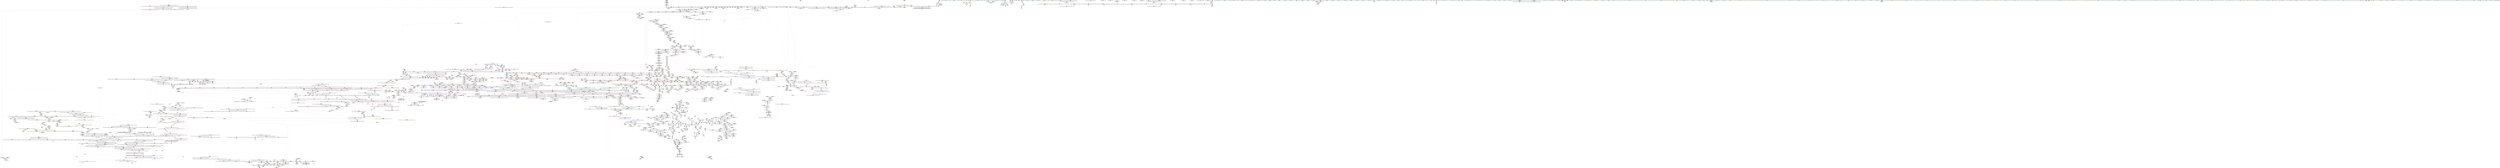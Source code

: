 digraph "SVFG" {
	label="SVFG";

	Node0x55832d57c000 [shape=record,color=grey,label="{NodeID: 0\nNullPtr|{|<s33>149}}"];
	Node0x55832d57c000 -> Node0x55832d9e6e40[style=solid];
	Node0x55832d57c000 -> Node0x55832d9e6f40[style=solid];
	Node0x55832d57c000 -> Node0x55832d9e7010[style=solid];
	Node0x55832d57c000 -> Node0x55832d9e70e0[style=solid];
	Node0x55832d57c000 -> Node0x55832d9e71b0[style=solid];
	Node0x55832d57c000 -> Node0x55832d9e7280[style=solid];
	Node0x55832d57c000 -> Node0x55832d9e7350[style=solid];
	Node0x55832d57c000 -> Node0x55832d9e7420[style=solid];
	Node0x55832d57c000 -> Node0x55832d9e74f0[style=solid];
	Node0x55832d57c000 -> Node0x55832d9e75c0[style=solid];
	Node0x55832d57c000 -> Node0x55832d9e7690[style=solid];
	Node0x55832d57c000 -> Node0x55832d9e7760[style=solid];
	Node0x55832d57c000 -> Node0x55832d9e7830[style=solid];
	Node0x55832d57c000 -> Node0x55832d9e7900[style=solid];
	Node0x55832d57c000 -> Node0x55832d9e79d0[style=solid];
	Node0x55832d57c000 -> Node0x55832d9e7aa0[style=solid];
	Node0x55832d57c000 -> Node0x55832d9e7b70[style=solid];
	Node0x55832d57c000 -> Node0x55832d9e7c40[style=solid];
	Node0x55832d57c000 -> Node0x55832d9e7d10[style=solid];
	Node0x55832d57c000 -> Node0x55832d9e7de0[style=solid];
	Node0x55832d57c000 -> Node0x55832d9e7eb0[style=solid];
	Node0x55832d57c000 -> Node0x55832d9e7f80[style=solid];
	Node0x55832d57c000 -> Node0x55832d9f85a0[style=solid];
	Node0x55832d57c000 -> Node0x55832d9f8630[style=solid];
	Node0x55832d57c000 -> Node0x55832d9f86c0[style=solid];
	Node0x55832d57c000 -> Node0x55832da2ba40[style=solid];
	Node0x55832d57c000 -> Node0x55832da2feb0[style=solid];
	Node0x55832d57c000 -> Node0x55832da2ff80[style=solid];
	Node0x55832d57c000 -> Node0x55832da30050[style=solid];
	Node0x55832d57c000 -> Node0x55832da33040[style=solid];
	Node0x55832d57c000 -> Node0x55832da74fc0[style=solid];
	Node0x55832d57c000 -> Node0x55832da80ba0[style=solid];
	Node0x55832d57c000 -> Node0x55832da82fa0[style=solid];
	Node0x55832d57c000:s33 -> Node0x55832dbe2870[style=solid,color=red];
	Node0x55832dbea490 [shape=record,color=black,label="{NodeID: 3764\n2012 = PHI(2051, )\n|{<s0>167}}"];
	Node0x55832dbea490:s0 -> Node0x55832dbf5ba0[style=solid,color=red];
	Node0x55832da08b80 [shape=record,color=blue,label="{NodeID: 1550\n2189\<--2191\n_M_current\<--\n_ZN9__gnu_cxx17__normal_iteratorIPiSt6vectorIiSaIiEEEC2ERKS1_\n|{<s0>62|<s1>63|<s2>178|<s3>183}}"];
	Node0x55832da08b80:s0 -> Node0x55832db413a0[style=dashed,color=blue];
	Node0x55832da08b80:s1 -> Node0x55832db41500[style=dashed,color=blue];
	Node0x55832da08b80:s2 -> Node0x55832db43b90[style=dashed,color=blue];
	Node0x55832da08b80:s3 -> Node0x55832db44010[style=dashed,color=blue];
	Node0x55832d9e7280 [shape=record,color=black,label="{NodeID: 443\n200\<--3\n\<--dummyVal\n_ZNSt6vectorIiSaIiEED2Ev\n}"];
	Node0x55832d9e7280 -> Node0x55832da2c020[style=solid];
	Node0x55832da38ba0 [shape=record,color=yellow,style=double,label="{NodeID: 3100\nRETMU(11V_2)\npts\{153 \}\nFun[__cxx_global_array_dtor]}"];
	Node0x55832d9f6560 [shape=record,color=red,label="{NodeID: 886\n138\<--135\nthis1\<--this.addr\n_ZNSt6vectorIiSaIiEEC2Ev\n}"];
	Node0x55832d9f6560 -> Node0x55832d9f8890[style=solid];
	Node0x55832da7f520 [shape=record,color=grey,label="{NodeID: 2436\n164 = cmp(159, 163, )\n}"];
	Node0x55832da2c910 [shape=record,color=blue,label="{NodeID: 1329\n236\<--325\ni6\<--inc22\n_Z4scanv\n}"];
	Node0x55832da2c910 -> Node0x55832dafad20[style=dashed];
	Node0x55832d9df4e0 [shape=record,color=green,label="{NodeID: 222\n1181\<--1182\n__x\<--__x_field_insensitive\n_ZNSt23mersenne_twister_engineImLm32ELm624ELm397ELm31ELm2567483615ELm11ELm4294967295ELm7ELm2636928640ELm15ELm4022730752ELm18ELm1812433253EE4seedEm\n}"];
	Node0x55832d9df4e0 -> Node0x55832da1d5d0[style=solid];
	Node0x55832d9df4e0 -> Node0x55832da1d6a0[style=solid];
	Node0x55832d9df4e0 -> Node0x55832da1d770[style=solid];
	Node0x55832d9df4e0 -> Node0x55832da1d840[style=solid];
	Node0x55832d9df4e0 -> Node0x55832da1d910[style=solid];
	Node0x55832d9df4e0 -> Node0x55832da318b0[style=solid];
	Node0x55832d9df4e0 -> Node0x55832da31980[style=solid];
	Node0x55832d9df4e0 -> Node0x55832da31a50[style=solid];
	Node0x55832d9df4e0 -> Node0x55832da31b20[style=solid];
	Node0x55832da02be0 [shape=record,color=purple,label="{NodeID: 665\n2833\<--41\nllvm.global_ctors_0\<--llvm.global_ctors\nGlob }"];
	Node0x55832da02be0 -> Node0x55832da2b840[style=solid];
	Node0x55832da21460 [shape=record,color=red,label="{NodeID: 1108\n1691\<--1690\n\<--coerce.dive5\n_ZSt34__uninitialized_move_if_noexcept_aIPiS0_SaIiEET0_T_S3_S2_RT1_\n|{<s0>144}}"];
	Node0x55832da21460:s0 -> Node0x55832dbf60f0[style=solid,color=red];
	Node0x55832d54b640 [shape=record,color=green,label="{NodeID: 1\n7\<--1\n__dso_handle\<--dummyObj\nGlob }"];
	Node0x55832dbea5d0 [shape=record,color=black,label="{NodeID: 3765\n2020 = PHI(2051, )\n|{<s0>167}}"];
	Node0x55832dbea5d0:s0 -> Node0x55832dbf5cb0[style=solid,color=red];
	Node0x55832da08c50 [shape=record,color=blue,label="{NodeID: 1551\n2197\<--2195\n__lhs.addr\<--__lhs\n_ZN9__gnu_cxxeqIPiSt6vectorIiSaIiEEEEbRKNS_17__normal_iteratorIT_T0_EESA_\n}"];
	Node0x55832da08c50 -> Node0x55832da245f0[style=dashed];
	Node0x55832d9e7350 [shape=record,color=black,label="{NodeID: 444\n561\<--3\n\<--dummyVal\n_ZSt7shuffleIN9__gnu_cxx17__normal_iteratorIPiSt6vectorIiSaIiEEEERSt23mersenne_twister_engineImLm32ELm624ELm397ELm31ELm2567483615ELm11ELm4294967295ELm7ELm2636928640ELm15ELm4022730752ELm18ELm1812433253EEEvT_SA_OT0_\n}"];
	Node0x55832d9e7350 -> Node0x55832da2d880[style=solid];
	Node0x55832da38cb0 [shape=record,color=yellow,style=double,label="{NodeID: 3101\nRETMU(6V_1)\npts\{210000 210001 210002 \}\nFun[__cxx_global_array_dtor]}"];
	Node0x55832d9f6630 [shape=record,color=red,label="{NodeID: 887\n176\<--169\nthis1\<--this.addr\n_ZNSt6vectorIiSaIiEED2Ev\n}"];
	Node0x55832d9f6630 -> Node0x55832d9f8960[style=solid];
	Node0x55832d9f6630 -> Node0x55832d9f8a30[style=solid];
	Node0x55832d9f6630 -> Node0x55832d9f8b00[style=solid];
	Node0x55832d9f6630 -> Node0x55832d9f8bd0[style=solid];
	Node0x55832d9f6630 -> Node0x55832d9f8ca0[style=solid];
	Node0x55832da7f6a0 [shape=record,color=grey,label="{NodeID: 2437\n2643 = cmp(2642, 1197, )\n}"];
	Node0x55832da2c9e0 [shape=record,color=blue,label="{NodeID: 1330\n242\<--17\ni24\<--\n_Z4scanv\n}"];
	Node0x55832da2c9e0 -> Node0x55832db04820[style=dashed];
	Node0x55832d9df5b0 [shape=record,color=green,label="{NodeID: 223\n1188\<--1189\n_ZNSt8__detail5__modImLm4294967296ELm1ELm0EEET_S1_\<--_ZNSt8__detail5__modImLm4294967296ELm1ELm0EEET_S1__field_insensitive\n}"];
	Node0x55832da02ce0 [shape=record,color=purple,label="{NodeID: 666\n2834\<--41\nllvm.global_ctors_1\<--llvm.global_ctors\nGlob }"];
	Node0x55832da02ce0 -> Node0x55832da2b940[style=solid];
	Node0x55832da21530 [shape=record,color=red,label="{NodeID: 1109\n1701\<--1698\nthis1\<--this.addr\n_ZNK9__gnu_cxx17__normal_iteratorIPiSt6vectorIiSaIiEEE4baseEv\n}"];
	Node0x55832da21530 -> Node0x55832d9f11b0[style=solid];
	Node0x55832d53d5a0 [shape=record,color=green,label="{NodeID: 2\n9\<--1\n\<--dummyObj\nCan only get source location for instruction, argument, global var or function.}"];
	Node0x55832dbea710 [shape=record,color=black,label="{NodeID: 3766\n2022 = PHI(2026, )\n}"];
	Node0x55832dbea710 -> Node0x55832d9ff7e0[style=solid];
	Node0x55832da08d20 [shape=record,color=blue,label="{NodeID: 1552\n2199\<--2196\n__rhs.addr\<--__rhs\n_ZN9__gnu_cxxeqIPiSt6vectorIiSaIiEEEEbRKNS_17__normal_iteratorIT_T0_EESA_\n}"];
	Node0x55832da08d20 -> Node0x55832da246c0[style=dashed];
	Node0x55832d9e7420 [shape=record,color=black,label="{NodeID: 445\n564\<--3\n\<--dummyVal\n_ZSt7shuffleIN9__gnu_cxx17__normal_iteratorIPiSt6vectorIiSaIiEEEERSt23mersenne_twister_engineImLm32ELm624ELm397ELm31ELm2567483615ELm11ELm4294967295ELm7ELm2636928640ELm15ELm4022730752ELm18ELm1812433253EEEvT_SA_OT0_\n}"];
	Node0x55832d9e7420 -> Node0x55832da2d950[style=solid];
	Node0x55832d9f6700 [shape=record,color=red,label="{NodeID: 888\n205\<--171\nexn\<--exn.slot\n_ZNSt6vectorIiSaIiEED2Ev\n|{<s0>17}}"];
	Node0x55832d9f6700:s0 -> Node0x55832dbf83b0[style=solid,color=red];
	Node0x55832da7f820 [shape=record,color=grey,label="{NodeID: 2438\n1842 = cmp(1840, 1841, )\n}"];
	Node0x55832da2cab0 [shape=record,color=blue,label="{NodeID: 1331\n339\<--336\ncoerce.dive\<--call30\n_Z4scanv\n}"];
	Node0x55832da2cab0 -> Node0x55832d9f7810[style=dashed];
	Node0x55832da2cab0 -> Node0x55832db05220[style=dashed];
	Node0x55832d9df6b0 [shape=record,color=green,label="{NodeID: 224\n1217\<--1218\n_ZNSt8__detail5__modImLm624ELm1ELm0EEET_S1_\<--_ZNSt8__detail5__modImLm624ELm1ELm0EEET_S1__field_insensitive\n}"];
	Node0x55832da02de0 [shape=record,color=purple,label="{NodeID: 667\n2835\<--41\nllvm.global_ctors_2\<--llvm.global_ctors\nGlob }"];
	Node0x55832da02de0 -> Node0x55832da2ba40[style=solid];
	Node0x55832da21600 [shape=record,color=red,label="{NodeID: 1110\n1713\<--1707\n\<--__a.addr\n_ZNSt16allocator_traitsISaIiEE7destroyIiEEvRS0_PT_\n}"];
	Node0x55832da21600 -> Node0x55832d9fd900[style=solid];
	Node0x55832d5ccae0 [shape=record,color=green,label="{NodeID: 3\n11\<--1\n_ZSt4cout\<--dummyObj\nGlob }"];
	Node0x55832dbea850 [shape=record,color=black,label="{NodeID: 3767\n2040 = PHI(2087, )\n|{<s0>171}}"];
	Node0x55832dbea850:s0 -> Node0x55832dbf0f70[style=solid,color=red];
	Node0x55832da08df0 [shape=record,color=blue,label="{NodeID: 1553\n2221\<--2217\nthis.addr\<--this\n_ZNK9__gnu_cxx17__normal_iteratorIPiSt6vectorIiSaIiEEEplEl\n}"];
	Node0x55832da08df0 -> Node0x55832da24930[style=dashed];
	Node0x55832d9e74f0 [shape=record,color=black,label="{NodeID: 446\n1038\<--3\n\<--dummyVal\n_ZNSt12_Vector_baseIiSaIiEED2Ev\n}"];
	Node0x55832d9f67d0 [shape=record,color=red,label="{NodeID: 889\n180\<--179\n\<--_M_start\n_ZNSt6vectorIiSaIiEED2Ev\n|{<s0>14}}"];
	Node0x55832d9f67d0:s0 -> Node0x55832dbf1e50[style=solid,color=red];
	Node0x55832da7f9a0 [shape=record,color=grey,label="{NodeID: 2439\n127 = cmp(121, 126, )\n}"];
	Node0x55832da2cb80 [shape=record,color=blue,label="{NodeID: 1332\n347\<--344\ncoerce.dive35\<--call34\n_Z4scanv\n}"];
	Node0x55832da2cb80 -> Node0x55832d9f78e0[style=dashed];
	Node0x55832da2cb80 -> Node0x55832db05720[style=dashed];
	Node0x55832d9df7b0 [shape=record,color=green,label="{NodeID: 225\n1238\<--1239\n__x.addr\<--__x.addr_field_insensitive\n_ZNSt8__detail5__modImLm4294967296ELm1ELm0EEET_S1_\n}"];
	Node0x55832d9df7b0 -> Node0x55832da1dab0[style=solid];
	Node0x55832d9df7b0 -> Node0x55832da31e60[style=solid];
	Node0x55832da02ee0 [shape=record,color=purple,label="{NodeID: 668\n121\<--120\narrayctor.next\<--arrayctor.cur\n__cxx_global_var_init.2\n}"];
	Node0x55832da02ee0 -> Node0x55832c1b93f0[style=solid];
	Node0x55832da02ee0 -> Node0x55832da7f9a0[style=solid];
	Node0x55832da216d0 [shape=record,color=red,label="{NodeID: 1111\n1715\<--1709\n\<--__p.addr\n_ZNSt16allocator_traitsISaIiEE7destroyIiEEvRS0_PT_\n|{<s0>145}}"];
	Node0x55832da216d0:s0 -> Node0x55832dbf1d10[style=solid,color=red];
	Node0x55832d58b7b0 [shape=record,color=green,label="{NodeID: 4\n12\<--1\n.str\<--dummyObj\nGlob }"];
	Node0x55832dbea990 [shape=record,color=black,label="{NodeID: 3768\n2044 = PHI(2087, )\n|{<s0>171}}"];
	Node0x55832dbea990:s0 -> Node0x55832dbf1080[style=solid,color=red];
	Node0x55832da08ec0 [shape=record,color=blue,label="{NodeID: 1554\n2223\<--2218\n__n.addr\<--__n\n_ZNK9__gnu_cxx17__normal_iteratorIPiSt6vectorIiSaIiEEEplEl\n}"];
	Node0x55832da08ec0 -> Node0x55832da24a00[style=dashed];
	Node0x55832d9e75c0 [shape=record,color=black,label="{NodeID: 447\n1039\<--3\n\<--dummyVal\n_ZNSt12_Vector_baseIiSaIiEED2Ev\n}"];
	Node0x55832d9e75c0 -> Node0x55832da306d0[style=solid];
	Node0x55832d9f68a0 [shape=record,color=red,label="{NodeID: 890\n184\<--183\n\<--_M_finish\n_ZNSt6vectorIiSaIiEED2Ev\n|{<s0>14}}"];
	Node0x55832d9f68a0:s0 -> Node0x55832dbf2200[style=solid,color=red];
	Node0x55832da7fb20 [shape=record,color=grey,label="{NodeID: 2440\n905 = cmp(903, 904, )\n}"];
	Node0x55832da2cc50 [shape=record,color=blue,label="{NodeID: 1333\n242\<--358\ni24\<--inc39\n_Z4scanv\n}"];
	Node0x55832da2cc50 -> Node0x55832db04820[style=dashed];
	Node0x55832d9df880 [shape=record,color=green,label="{NodeID: 226\n1243\<--1244\n_ZNSt8__detail4_ModImLm4294967296ELm1ELm0ELb1ELb1EE6__calcEm\<--_ZNSt8__detail4_ModImLm4294967296ELm1ELm0ELb1ELb1EE6__calcEm_field_insensitive\n}"];
	Node0x55832da02fb0 [shape=record,color=purple,label="{NodeID: 669\n159\<--158\narraydestroy.element\<--arraydestroy.elementPast\n__cxx_global_array_dtor\n|{|<s2>12}}"];
	Node0x55832da02fb0 -> Node0x55832c1b91f0[style=solid];
	Node0x55832da02fb0 -> Node0x55832da7f520[style=solid];
	Node0x55832da02fb0:s2 -> Node0x55832dbe57a0[style=solid,color=red];
	Node0x55832da217a0 [shape=record,color=red,label="{NodeID: 1112\n1727\<--1724\nthis1\<--this.addr\n_ZNKSt6vectorIiSaIiEE8max_sizeEv\n}"];
	Node0x55832da217a0 -> Node0x55832d9fd9d0[style=solid];
	Node0x55832d5f01b0 [shape=record,color=green,label="{NodeID: 5\n14\<--1\n.str.1\<--dummyObj\nGlob }"];
	Node0x55832dbeaad0 [shape=record,color=black,label="{NodeID: 3769\n2046 = PHI(2087, )\n|{<s0>171}}"];
	Node0x55832dbeaad0:s0 -> Node0x55832dbf1190[style=solid,color=red];
	Node0x55832da08f90 [shape=record,color=blue,label="{NodeID: 1555\n2225\<--2233\nref.tmp\<--add.ptr\n_ZNK9__gnu_cxx17__normal_iteratorIPiSt6vectorIiSaIiEEEplEl\n|{<s0>178}}"];
	Node0x55832da08f90:s0 -> Node0x55832db285d0[style=dashed,color=red];
	Node0x55832d9e7690 [shape=record,color=black,label="{NodeID: 448\n1041\<--3\n\<--dummyVal\n_ZNSt12_Vector_baseIiSaIiEED2Ev\n}"];
	Node0x55832d9e7690 -> Node0x55832da307a0[style=solid];
	Node0x55832d9f6970 [shape=record,color=red,label="{NodeID: 891\n225\<--219\nthis1\<--this.addr\n_ZNSt23mersenne_twister_engineImLm32ELm624ELm397ELm31ELm2567483615ELm11ELm4294967295ELm7ELm2636928640ELm15ELm4022730752ELm18ELm1812433253EEC2Em\n|{<s0>19}}"];
	Node0x55832d9f6970:s0 -> Node0x55832dbf76c0[style=solid,color=red];
	Node0x55832da7fca0 [shape=record,color=grey,label="{NodeID: 2441\n2117 = cmp(2116, 519, )\n}"];
	Node0x55832da2cd20 [shape=record,color=blue,label="{NodeID: 1334\n364\<--363\nthis.addr\<--this\n_ZNSt6vectorIiSaIiEE5clearEv\n}"];
	Node0x55832da2cd20 -> Node0x55832d9f79b0[style=dashed];
	Node0x55832d9df980 [shape=record,color=green,label="{NodeID: 227\n1248\<--1249\n__x.addr\<--__x.addr_field_insensitive\n_ZNSt8__detail5__modImLm624ELm1ELm0EEET_S1_\n}"];
	Node0x55832d9df980 -> Node0x55832da1db80[style=solid];
	Node0x55832d9df980 -> Node0x55832da31f30[style=solid];
	Node0x55832db1dab0 [shape=record,color=yellow,style=double,label="{NodeID: 2884\n394V_1 = ENCHI(MR_394V_0)\npts\{2329 2331 \}\nFun[_ZNSt4pairImmEC2ImmLb1EEEOT_OT0_]}"];
	Node0x55832db1dab0 -> Node0x55832da286f0[style=dashed];
	Node0x55832db1dab0 -> Node0x55832da287c0[style=dashed];
	Node0x55832da03080 [shape=record,color=purple,label="{NodeID: 670\n178\<--177\n_M_impl\<--\n_ZNSt6vectorIiSaIiEED2Ev\n}"];
	Node0x55832da21870 [shape=record,color=red,label="{NodeID: 1113\n1741\<--1738\nthis1\<--this.addr\n_ZNKSt6vectorIiSaIiEE4sizeEv\n}"];
	Node0x55832da21870 -> Node0x55832d9fdb70[style=solid];
	Node0x55832da21870 -> Node0x55832d9fdc40[style=solid];
	Node0x55832d99c670 [shape=record,color=green,label="{NodeID: 6\n17\<--1\n\<--dummyObj\nCan only get source location for instruction, argument, global var or function.|{<s0>38|<s1>45|<s2>48}}"];
	Node0x55832d99c670:s0 -> Node0x55832dbf29b0[style=solid,color=red];
	Node0x55832d99c670:s1 -> Node0x55832dbf29b0[style=solid,color=red];
	Node0x55832d99c670:s2 -> Node0x55832dbf29b0[style=solid,color=red];
	Node0x55832dbeac10 [shape=record,color=black,label="{NodeID: 3770\n2047 = PHI(2064, )\n}"];
	Node0x55832dbeac10 -> Node0x55832d9ff8b0[style=solid];
	Node0x55832db0fd10 [shape=record,color=yellow,style=double,label="{NodeID: 2663\n69V_1 = ENCHI(MR_69V_0)\npts\{1851 \}\nFun[_ZSt13__copy_move_aILb1EPiS0_ET1_T0_S2_S1_]|{<s0>174|<s1>174|<s2>174}}"];
	Node0x55832db0fd10:s0 -> Node0x55832da2b470[style=dashed,color=red];
	Node0x55832db0fd10:s1 -> Node0x55832da08360[style=dashed,color=red];
	Node0x55832db0fd10:s2 -> Node0x55832db09820[style=dashed,color=red];
	Node0x55832da09060 [shape=record,color=blue,label="{NodeID: 1556\n2243\<--2240\nthis.addr\<--this\n_ZNSt24uniform_int_distributionImEC2Emm\n}"];
	Node0x55832da09060 -> Node0x55832da24c70[style=dashed];
	Node0x55832d9e7760 [shape=record,color=black,label="{NodeID: 449\n1313\<--3\n\<--dummyVal\n_ZNSt6vectorIiSaIiEE15_M_erase_at_endEPi\n}"];
	Node0x55832d9f6a40 [shape=record,color=red,label="{NodeID: 892\n226\<--221\n\<--__sd.addr\n_ZNSt23mersenne_twister_engineImLm32ELm624ELm397ELm31ELm2567483615ELm11ELm4294967295ELm7ELm2636928640ELm15ELm4022730752ELm18ELm1812433253EEC2Em\n|{<s0>19}}"];
	Node0x55832d9f6a40:s0 -> Node0x55832dbf77d0[style=solid,color=red];
	Node0x55832da7fe20 [shape=record,color=grey,label="{NodeID: 2442\n839 = cmp(838, 267, )\n}"];
	Node0x55832da2cdf0 [shape=record,color=blue,label="{NodeID: 1335\n387\<--385\nthis.addr\<--this\n_ZNSt6vectorIiSaIiEE9push_backERKi\n}"];
	Node0x55832da2cdf0 -> Node0x55832d9f7b50[style=dashed];
	Node0x55832d9dfa50 [shape=record,color=green,label="{NodeID: 228\n1253\<--1254\n_ZNSt8__detail4_ModImLm624ELm1ELm0ELb1ELb1EE6__calcEm\<--_ZNSt8__detail4_ModImLm624ELm1ELm0ELb1ELb1EE6__calcEm_field_insensitive\n}"];
	Node0x55832da03150 [shape=record,color=purple,label="{NodeID: 671\n179\<--177\n_M_start\<--\n_ZNSt6vectorIiSaIiEED2Ev\n}"];
	Node0x55832da03150 -> Node0x55832d9f67d0[style=solid];
	Node0x55832da21940 [shape=record,color=red,label="{NodeID: 1114\n1745\<--1744\n\<--_M_finish\n_ZNKSt6vectorIiSaIiEE4sizeEv\n}"];
	Node0x55832da21940 -> Node0x55832d9fdd10[style=solid];
	Node0x55832d99c700 [shape=record,color=green,label="{NodeID: 7\n32\<--1\n_ZSt3cin\<--dummyObj\nGlob }"];
	Node0x55832dbead50 [shape=record,color=black,label="{NodeID: 3771\n2057 = PHI(2145, )\n|{<s0>173}}"];
	Node0x55832dbead50:s0 -> Node0x55832dbf88e0[style=solid,color=red];
	Node0x55832da09130 [shape=record,color=blue,label="{NodeID: 1557\n2245\<--2241\n__a.addr\<--__a\n_ZNSt24uniform_int_distributionImEC2Emm\n}"];
	Node0x55832da09130 -> Node0x55832da24d40[style=dashed];
	Node0x55832d9e7830 [shape=record,color=black,label="{NodeID: 450\n1314\<--3\n\<--dummyVal\n_ZNSt6vectorIiSaIiEE15_M_erase_at_endEPi\n|{<s0>103}}"];
	Node0x55832d9e7830:s0 -> Node0x55832dbf83b0[style=solid,color=red];
	Node0x55832d9f6b10 [shape=record,color=red,label="{NodeID: 893\n253\<--234\n\<--i\n_Z4scanv\n}"];
	Node0x55832d9f6b10 -> Node0x55832da82e20[style=solid];
	Node0x55832da7ffa0 [shape=record,color=grey,label="{NodeID: 2443\n294 = cmp(293, 17, )\n}"];
	Node0x55832da2cec0 [shape=record,color=blue,label="{NodeID: 1336\n389\<--386\n__x.addr\<--__x\n_ZNSt6vectorIiSaIiEE9push_backERKi\n}"];
	Node0x55832da2cec0 -> Node0x55832d9f7c20[style=dashed];
	Node0x55832da2cec0 -> Node0x55832d9f7cf0[style=dashed];
	Node0x55832d9e8100 [shape=record,color=green,label="{NodeID: 229\n1258\<--1259\n__x.addr\<--__x.addr_field_insensitive\n_ZNSt8__detail4_ModImLm4294967296ELm1ELm0ELb1ELb1EE6__calcEm\n}"];
	Node0x55832d9e8100 -> Node0x55832da1dc50[style=solid];
	Node0x55832d9e8100 -> Node0x55832da32000[style=solid];
	Node0x55832da03220 [shape=record,color=purple,label="{NodeID: 672\n182\<--181\n_M_impl2\<--\n_ZNSt6vectorIiSaIiEED2Ev\n}"];
	Node0x55832da21a10 [shape=record,color=red,label="{NodeID: 1115\n1749\<--1748\n\<--_M_start\n_ZNKSt6vectorIiSaIiEE4sizeEv\n}"];
	Node0x55832da21a10 -> Node0x55832d9fdde0[style=solid];
	Node0x55832d9d7000 [shape=record,color=green,label="{NodeID: 8\n33\<--1\n.str.4\<--dummyObj\nGlob }"];
	Node0x55832dbeae90 [shape=record,color=black,label="{NodeID: 3772\n2060 = PHI(2138, )\n}"];
	Node0x55832dbeae90 -> Node0x55832d9ff980[style=solid];
	Node0x55832da09200 [shape=record,color=blue,label="{NodeID: 1558\n2247\<--2242\n__b.addr\<--__b\n_ZNSt24uniform_int_distributionImEC2Emm\n}"];
	Node0x55832da09200 -> Node0x55832da24e10[style=dashed];
	Node0x55832d9e7900 [shape=record,color=black,label="{NodeID: 451\n1426\<--3\n\<--dummyVal\n_ZNSt6vectorIiSaIiEE17_M_realloc_insertIJRKiEEEvN9__gnu_cxx17__normal_iteratorIPiS1_EEDpOT_\n}"];
	Node0x55832d9f6be0 [shape=record,color=red,label="{NodeID: 894\n257\<--234\n\<--i\n_Z4scanv\n}"];
	Node0x55832d9f6be0 -> Node0x55832d9f8d70[style=solid];
	Node0x55832da80120 [shape=record,color=grey,label="{NodeID: 2444\n2817 = cmp(2816, 519, )\n}"];
	Node0x55832da80120 -> Node0x55832da011e0[style=solid];
	Node0x55832da2cf90 [shape=record,color=blue,label="{NodeID: 1337\n419\<--421\n_M_finish7\<--incdec.ptr\n_ZNSt6vectorIiSaIiEE9push_backERKi\n}"];
	Node0x55832da2cf90 -> Node0x55832dae8d30[style=dashed];
	Node0x55832d9e81d0 [shape=record,color=green,label="{NodeID: 230\n1260\<--1261\n__res\<--__res_field_insensitive\n_ZNSt8__detail4_ModImLm4294967296ELm1ELm0ELb1ELb1EE6__calcEm\n}"];
	Node0x55832d9e81d0 -> Node0x55832da1dd20[style=solid];
	Node0x55832d9e81d0 -> Node0x55832da1ddf0[style=solid];
	Node0x55832d9e81d0 -> Node0x55832da320d0[style=solid];
	Node0x55832d9e81d0 -> Node0x55832da321a0[style=solid];
	Node0x55832da032f0 [shape=record,color=purple,label="{NodeID: 673\n183\<--181\n_M_finish\<--\n_ZNSt6vectorIiSaIiEED2Ev\n}"];
	Node0x55832da032f0 -> Node0x55832d9f68a0[style=solid];
	Node0x55832da21ae0 [shape=record,color=red,label="{NodeID: 1116\n1780\<--1760\n\<--retval\n_ZSt3maxImERKT_S2_S2_\n}"];
	Node0x55832da21ae0 -> Node0x55832d9fdf80[style=solid];
	Node0x55832d9d7090 [shape=record,color=green,label="{NodeID: 9\n35\<--1\n.str.5\<--dummyObj\nGlob }"];
	Node0x55832dbeafd0 [shape=record,color=black,label="{NodeID: 3773\n2083 = PHI(2094, )\n}"];
	Node0x55832dbeafd0 -> Node0x55832d9ffa50[style=solid];
	Node0x55832da092d0 [shape=record,color=blue,label="{NodeID: 1559\n2265\<--2259\ncoerce.dive\<--__a.coerce\n_ZSt9iter_swapIN9__gnu_cxx17__normal_iteratorIPiSt6vectorIiSaIiEEEES6_EvT_T0_\n|{<s0>180}}"];
	Node0x55832da092d0:s0 -> Node0x55832db13e60[style=dashed,color=red];
	Node0x55832d9e79d0 [shape=record,color=black,label="{NodeID: 452\n1427\<--3\n\<--dummyVal\n_ZNSt6vectorIiSaIiEE17_M_realloc_insertIJRKiEEEvN9__gnu_cxx17__normal_iteratorIPiS1_EEDpOT_\n}"];
	Node0x55832d9e79d0 -> Node0x55832da33380[style=solid];
	Node0x55832d9f6cb0 [shape=record,color=red,label="{NodeID: 895\n263\<--234\n\<--i\n_Z4scanv\n}"];
	Node0x55832d9f6cb0 -> Node0x55832d9f8e40[style=solid];
	Node0x55832da802a0 [shape=record,color=grey,label="{NodeID: 2445\n1643 = cmp(1642, 519, )\n}"];
	Node0x55832da2d060 [shape=record,color=blue,label="{NodeID: 1338\n425\<--424\ncoerce.dive\<--call\n_ZNSt6vectorIiSaIiEE9push_backERKi\n}"];
	Node0x55832da2d060 -> Node0x55832d9f8100[style=dashed];
	Node0x55832da2d060 -> Node0x55832dae9730[style=dashed];
	Node0x55832d9e82a0 [shape=record,color=green,label="{NodeID: 231\n1275\<--1276\n__x.addr\<--__x.addr_field_insensitive\n_ZNSt8__detail4_ModImLm624ELm1ELm0ELb1ELb1EE6__calcEm\n}"];
	Node0x55832d9e82a0 -> Node0x55832da1dec0[style=solid];
	Node0x55832d9e82a0 -> Node0x55832da32270[style=solid];
	Node0x55832da033c0 [shape=record,color=purple,label="{NodeID: 674\n339\<--244\ncoerce.dive\<--agg.tmp\n_Z4scanv\n}"];
	Node0x55832da033c0 -> Node0x55832da2cab0[style=solid];
	Node0x55832da21bb0 [shape=record,color=red,label="{NodeID: 1117\n1768\<--1762\n\<--__a.addr\n_ZSt3maxImERKT_S2_S2_\n}"];
	Node0x55832da21bb0 -> Node0x55832da21ef0[style=solid];
	Node0x55832d9d7150 [shape=record,color=green,label="{NodeID: 10\n37\<--1\n__PRETTY_FUNCTION__._Z4scanv\<--dummyObj\nGlob }"];
	Node0x55832dbeb110 [shape=record,color=black,label="{NodeID: 3774\n2204 = PHI(1696, )\n}"];
	Node0x55832dbeb110 -> Node0x55832da24790[style=solid];
	Node0x55832da093a0 [shape=record,color=blue,label="{NodeID: 1560\n2267\<--2260\ncoerce.dive1\<--__b.coerce\n_ZSt9iter_swapIN9__gnu_cxx17__normal_iteratorIPiSt6vectorIiSaIiEEEES6_EvT_T0_\n|{<s0>181}}"];
	Node0x55832da093a0:s0 -> Node0x55832db13e60[style=dashed,color=red];
	Node0x55832d9e7aa0 [shape=record,color=black,label="{NodeID: 453\n1429\<--3\n\<--dummyVal\n_ZNSt6vectorIiSaIiEE17_M_realloc_insertIJRKiEEEvN9__gnu_cxx17__normal_iteratorIPiS1_EEDpOT_\n}"];
	Node0x55832d9e7aa0 -> Node0x55832da33450[style=solid];
	Node0x55832d9f6d80 [shape=record,color=red,label="{NodeID: 896\n268\<--234\n\<--i\n_Z4scanv\n}"];
	Node0x55832d9f6d80 -> Node0x55832d9f8f10[style=solid];
	Node0x55832da80420 [shape=record,color=grey,label="{NodeID: 2446\n289 = cmp(288, 290, )\n}"];
	Node0x55832da2d130 [shape=record,color=blue,label="{NodeID: 1339\n479\<--436\ncoerce.dive\<--__first.coerce\n_ZSt7shuffleIN9__gnu_cxx17__normal_iteratorIPiSt6vectorIiSaIiEEEERSt23mersenne_twister_engineImLm32ELm624ELm397ELm31ELm2567483615ELm11ELm4294967295ELm7ELm2636928640ELm15ELm4022730752ELm18ELm1812433253EEEvT_SA_OT0_\n|{<s0>32|<s1>35|<s2>36|<s3>40|<s4>43|<s5>46|<s6>49|<s7>53|<s8>56|<s9>59}}"];
	Node0x55832da2d130:s0 -> Node0x55832db0e5a0[style=dashed,color=red];
	Node0x55832da2d130:s1 -> Node0x55832db13060[style=dashed,color=red];
	Node0x55832da2d130:s2 -> Node0x55832db1c4a0[style=dashed,color=red];
	Node0x55832da2d130:s3 -> Node0x55832db1c4a0[style=dashed,color=red];
	Node0x55832da2d130:s4 -> Node0x55832db13060[style=dashed,color=red];
	Node0x55832da2d130:s5 -> Node0x55832db1c4a0[style=dashed,color=red];
	Node0x55832da2d130:s6 -> Node0x55832db1c4a0[style=dashed,color=red];
	Node0x55832da2d130:s7 -> Node0x55832db1c4a0[style=dashed,color=red];
	Node0x55832da2d130:s8 -> Node0x55832db13060[style=dashed,color=red];
	Node0x55832da2d130:s9 -> Node0x55832db1c4a0[style=dashed,color=red];
	Node0x55832d9e8370 [shape=record,color=green,label="{NodeID: 232\n1277\<--1278\n__res\<--__res_field_insensitive\n_ZNSt8__detail4_ModImLm624ELm1ELm0ELb1ELb1EE6__calcEm\n}"];
	Node0x55832d9e8370 -> Node0x55832da1df90[style=solid];
	Node0x55832d9e8370 -> Node0x55832da1e060[style=solid];
	Node0x55832d9e8370 -> Node0x55832da32340[style=solid];
	Node0x55832d9e8370 -> Node0x55832da32410[style=solid];
	Node0x55832da03490 [shape=record,color=purple,label="{NodeID: 675\n349\<--244\ncoerce.dive36\<--agg.tmp\n_Z4scanv\n}"];
	Node0x55832da03490 -> Node0x55832d9f7810[style=solid];
	Node0x55832da21c80 [shape=record,color=red,label="{NodeID: 1118\n1777\<--1762\n\<--__a.addr\n_ZSt3maxImERKT_S2_S2_\n}"];
	Node0x55832da21c80 -> Node0x55832da34ff0[style=solid];
	Node0x55832d9d79f0 [shape=record,color=green,label="{NodeID: 11\n39\<--1\n.str.6\<--dummyObj\nGlob }"];
	Node0x55832dbeb250 [shape=record,color=black,label="{NodeID: 3775\n2207 = PHI(1696, )\n}"];
	Node0x55832dbeb250 -> Node0x55832da24860[style=solid];
	Node0x55832db101a0 [shape=record,color=yellow,style=double,label="{NodeID: 2668\n69V_1 = ENCHI(MR_69V_0)\npts\{1851 \}\nFun[_ZSt18uninitialized_copyISt13move_iteratorIPiES1_ET0_T_S4_S3_]|{<s0>159}}"];
	Node0x55832db101a0:s0 -> Node0x55832db1bf30[style=dashed,color=red];
	Node0x55832da09470 [shape=record,color=blue,label="{NodeID: 1561\n2280\<--2276\nthis.addr\<--this\n_ZN9__gnu_cxx17__normal_iteratorIPiSt6vectorIiSaIiEEEppEi\n}"];
	Node0x55832da09470 -> Node0x55832da24ee0[style=dashed];
	Node0x55832d9e7b70 [shape=record,color=black,label="{NodeID: 454\n1447\<--3\n\<--dummyVal\n_ZNSt6vectorIiSaIiEE17_M_realloc_insertIJRKiEEEvN9__gnu_cxx17__normal_iteratorIPiS1_EEDpOT_\n}"];
	Node0x55832d9f6e50 [shape=record,color=red,label="{NodeID: 897\n273\<--234\n\<--i\n_Z4scanv\n}"];
	Node0x55832d9f6e50 -> Node0x55832da7eaa0[style=solid];
	Node0x55832da805a0 [shape=record,color=grey,label="{NodeID: 2447\n297 = cmp(296, 255, )\n}"];
	Node0x55832da805a0 -> Node0x55832da75b00[style=solid];
	Node0x55832da2d200 [shape=record,color=blue,label="{NodeID: 1340\n481\<--437\ncoerce.dive1\<--__last.coerce\n_ZSt7shuffleIN9__gnu_cxx17__normal_iteratorIPiSt6vectorIiSaIiEEEERSt23mersenne_twister_engineImLm32ELm624ELm397ELm31ELm2567483615ELm11ELm4294967295ELm7ELm2636928640ELm15ELm4022730752ELm18ELm1812433253EEEvT_SA_OT0_\n|{<s0>32|<s1>35|<s2>42|<s3>54}}"];
	Node0x55832da2d200:s0 -> Node0x55832db0e5a0[style=dashed,color=red];
	Node0x55832da2d200:s1 -> Node0x55832db13060[style=dashed,color=red];
	Node0x55832da2d200:s2 -> Node0x55832db12b30[style=dashed,color=red];
	Node0x55832da2d200:s3 -> Node0x55832db12b30[style=dashed,color=red];
	Node0x55832d9e8440 [shape=record,color=green,label="{NodeID: 233\n1292\<--1293\nthis.addr\<--this.addr_field_insensitive\n_ZNSt6vectorIiSaIiEE15_M_erase_at_endEPi\n}"];
	Node0x55832d9e8440 -> Node0x55832da1e130[style=solid];
	Node0x55832d9e8440 -> Node0x55832da324e0[style=solid];
	Node0x55832da03560 [shape=record,color=purple,label="{NodeID: 676\n347\<--246\ncoerce.dive35\<--agg.tmp31\n_Z4scanv\n}"];
	Node0x55832da03560 -> Node0x55832da2cb80[style=solid];
	Node0x55832da21d50 [shape=record,color=red,label="{NodeID: 1119\n1770\<--1764\n\<--__b.addr\n_ZSt3maxImERKT_S2_S2_\n}"];
	Node0x55832da21d50 -> Node0x55832da21fc0[style=solid];
	Node0x55832d9d7a80 [shape=record,color=green,label="{NodeID: 12\n42\<--1\n\<--dummyObj\nCan only get source location for instruction, argument, global var or function.}"];
	Node0x55832dbeb390 [shape=record,color=black,label="{NodeID: 3776\n2269 = PHI(767, )\n|{<s0>182}}"];
	Node0x55832dbeb390:s0 -> Node0x55832dbe58b0[style=solid,color=red];
	Node0x55832da09540 [shape=record,color=blue,label="{NodeID: 1562\n2282\<--2277\n.addr\<--\n_ZN9__gnu_cxx17__normal_iteratorIPiSt6vectorIiSaIiEEEppEi\n}"];
	Node0x55832d9e7c40 [shape=record,color=black,label="{NodeID: 455\n1448\<--3\n\<--dummyVal\n_ZNSt6vectorIiSaIiEE17_M_realloc_insertIJRKiEEEvN9__gnu_cxx17__normal_iteratorIPiS1_EEDpOT_\n}"];
	Node0x55832d9e7c40 -> Node0x55832da33520[style=solid];
	Node0x55832d9f6f20 [shape=record,color=red,label="{NodeID: 898\n282\<--236\n\<--i6\n_Z4scanv\n}"];
	Node0x55832d9f6f20 -> Node0x55832da808a0[style=solid];
	Node0x55832da80720 [shape=record,color=grey,label="{NodeID: 2448\n710 = cmp(709, 267, )\n}"];
	Node0x55832da2d2d0 [shape=record,color=blue,label="{NodeID: 1341\n443\<--438\n__g.addr\<--__g\n_ZSt7shuffleIN9__gnu_cxx17__normal_iteratorIPiSt6vectorIiSaIiEEEERSt23mersenne_twister_engineImLm32ELm624ELm397ELm31ELm2567483615ELm11ELm4294967295ELm7ELm2636928640ELm15ELm4022730752ELm18ELm1812433253EEEvT_SA_OT0_\n}"];
	Node0x55832da2d2d0 -> Node0x55832d9f81d0[style=dashed];
	Node0x55832da2d2d0 -> Node0x55832d9f82a0[style=dashed];
	Node0x55832da2d2d0 -> Node0x55832d9f8370[style=dashed];
	Node0x55832da2d2d0 -> Node0x55832d9f8440[style=dashed];
	Node0x55832da2d2d0 -> Node0x55832d9f8510[style=dashed];
	Node0x55832d9e8510 [shape=record,color=green,label="{NodeID: 234\n1294\<--1295\n__pos.addr\<--__pos.addr_field_insensitive\n_ZNSt6vectorIiSaIiEE15_M_erase_at_endEPi\n}"];
	Node0x55832d9e8510 -> Node0x55832da1e200[style=solid];
	Node0x55832d9e8510 -> Node0x55832da1e2d0[style=solid];
	Node0x55832d9e8510 -> Node0x55832da325b0[style=solid];
	Node0x55832da03630 [shape=record,color=purple,label="{NodeID: 677\n351\<--246\ncoerce.dive37\<--agg.tmp31\n_Z4scanv\n}"];
	Node0x55832da03630 -> Node0x55832d9f78e0[style=solid];
	Node0x55832da21e20 [shape=record,color=red,label="{NodeID: 1120\n1774\<--1764\n\<--__b.addr\n_ZSt3maxImERKT_S2_S2_\n}"];
	Node0x55832da21e20 -> Node0x55832da34f20[style=solid];
	Node0x55832d9d7b10 [shape=record,color=green,label="{NodeID: 13\n212\<--1\n\<--dummyObj\nCan only get source location for instruction, argument, global var or function.|{<s0>18}}"];
	Node0x55832d9d7b10:s0 -> Node0x55832dbe2c30[style=solid,color=red];
	Node0x55832dbeb560 [shape=record,color=black,label="{NodeID: 3777\n1577 = PHI(1736, )\n}"];
	Node0x55832dbeb560 -> Node0x55832da7ec20[style=solid];
	Node0x55832da09610 [shape=record,color=blue,label="{NodeID: 1563\n2289\<--2291\n_M_current\<--incdec.ptr\n_ZN9__gnu_cxx17__normal_iteratorIPiSt6vectorIiSaIiEEEppEi\n|{<s0>38|<s1>45|<s2>48}}"];
	Node0x55832da09610:s0 -> Node0x55832db06b20[style=dashed,color=blue];
	Node0x55832da09610:s1 -> Node0x55832db40a00[style=dashed,color=blue];
	Node0x55832da09610:s2 -> Node0x55832db06b20[style=dashed,color=blue];
	Node0x55832d9e7d10 [shape=record,color=black,label="{NodeID: 456\n1450\<--3\n\<--dummyVal\n_ZNSt6vectorIiSaIiEE17_M_realloc_insertIJRKiEEEvN9__gnu_cxx17__normal_iteratorIPiS1_EEDpOT_\n}"];
	Node0x55832d9e7d10 -> Node0x55832da335f0[style=solid];
	Node0x55832d9f6ff0 [shape=record,color=red,label="{NodeID: 899\n324\<--236\n\<--i6\n_Z4scanv\n}"];
	Node0x55832d9f6ff0 -> Node0x55832da7cca0[style=solid];
	Node0x55832da808a0 [shape=record,color=grey,label="{NodeID: 2449\n284 = cmp(282, 283, )\n}"];
	Node0x55832da2d3a0 [shape=record,color=blue,label="{NodeID: 1342\n445\<--497\n__urngrange\<--sub\n_ZSt7shuffleIN9__gnu_cxx17__normal_iteratorIPiSt6vectorIiSaIiEEEERSt23mersenne_twister_engineImLm32ELm624ELm397ELm31ELm2567483615ELm11ELm4294967295ELm7ELm2636928640ELm15ELm4022730752ELm18ELm1812433253EEEvT_SA_OT0_\n}"];
	Node0x55832da2d3a0 -> Node0x55832da18080[style=dashed];
	Node0x55832da2d3a0 -> Node0x55832dae9c30[style=dashed];
	Node0x55832d9e85e0 [shape=record,color=green,label="{NodeID: 235\n1321\<--1322\n__a.addr\<--__a.addr_field_insensitive\n_ZNSt16allocator_traitsISaIiEE9constructIiJRKiEEEvRS0_PT_DpOT0_\n}"];
	Node0x55832d9e85e0 -> Node0x55832da1e470[style=solid];
	Node0x55832d9e85e0 -> Node0x55832da32750[style=solid];
	Node0x55832da03700 [shape=record,color=purple,label="{NodeID: 678\n369\<--368\n_M_impl\<--\n_ZNSt6vectorIiSaIiEE5clearEv\n}"];
	Node0x55832da21ef0 [shape=record,color=red,label="{NodeID: 1121\n1769\<--1768\n\<--\n_ZSt3maxImERKT_S2_S2_\n}"];
	Node0x55832da21ef0 -> Node0x55832da81020[style=solid];
	Node0x55832d9d7be0 [shape=record,color=green,label="{NodeID: 14\n255\<--1\n\<--dummyObj\nCan only get source location for instruction, argument, global var or function.}"];
	Node0x55832dbeb670 [shape=record,color=black,label="{NodeID: 3778\n1589 = PHI(1736, )\n}"];
	Node0x55832dbeb670 -> Node0x55832da7dea0[style=solid];
	Node0x55832da096e0 [shape=record,color=blue,label="{NodeID: 1564\n2284\<--2290\nref.tmp\<--\n_ZN9__gnu_cxx17__normal_iteratorIPiSt6vectorIiSaIiEEEppEi\n|{<s0>183}}"];
	Node0x55832da096e0:s0 -> Node0x55832db285d0[style=dashed,color=red];
	Node0x55832d9e7de0 [shape=record,color=black,label="{NodeID: 457\n1518\<--3\nlpad.val\<--dummyVal\n_ZNSt6vectorIiSaIiEE17_M_realloc_insertIJRKiEEEvN9__gnu_cxx17__normal_iteratorIPiS1_EEDpOT_\n}"];
	Node0x55832d9f70c0 [shape=record,color=red,label="{NodeID: 900\n288\<--238\n\<--j\n_Z4scanv\n}"];
	Node0x55832d9f70c0 -> Node0x55832da80420[style=solid];
	Node0x55832da80a20 [shape=record,color=grey,label="{NodeID: 2450\n720 = cmp(718, 719, )\n}"];
	Node0x55832da2d470 [shape=record,color=blue,label="{NodeID: 1343\n447\<--499\n__urange\<--call4\n_ZSt7shuffleIN9__gnu_cxx17__normal_iteratorIPiSt6vectorIiSaIiEEEERSt23mersenne_twister_engineImLm32ELm624ELm397ELm31ELm2567483615ELm11ELm4294967295ELm7ELm2636928640ELm15ELm4022730752ELm18ELm1812433253EEEvT_SA_OT0_\n}"];
	Node0x55832da2d470 -> Node0x55832da18150[style=dashed];
	Node0x55832da2d470 -> Node0x55832da18220[style=dashed];
	Node0x55832da2d470 -> Node0x55832da182f0[style=dashed];
	Node0x55832da2d470 -> Node0x55832daea130[style=dashed];
	Node0x55832d9e86b0 [shape=record,color=green,label="{NodeID: 236\n1323\<--1324\n__p.addr\<--__p.addr_field_insensitive\n_ZNSt16allocator_traitsISaIiEE9constructIiJRKiEEEvRS0_PT_DpOT0_\n}"];
	Node0x55832d9e86b0 -> Node0x55832da1e540[style=solid];
	Node0x55832d9e86b0 -> Node0x55832da32820[style=solid];
	Node0x55832da037d0 [shape=record,color=purple,label="{NodeID: 679\n370\<--368\n_M_start\<--\n_ZNSt6vectorIiSaIiEE5clearEv\n}"];
	Node0x55832da037d0 -> Node0x55832d9f7a80[style=solid];
	Node0x55832da21fc0 [shape=record,color=red,label="{NodeID: 1122\n1771\<--1770\n\<--\n_ZSt3maxImERKT_S2_S2_\n}"];
	Node0x55832da21fc0 -> Node0x55832da81020[style=solid];
	Node0x55832d9d7ce0 [shape=record,color=green,label="{NodeID: 15\n267\<--1\n\<--dummyObj\nCan only get source location for instruction, argument, global var or function.}"];
	Node0x55832dbeb780 [shape=record,color=black,label="{NodeID: 3779\n1590 = PHI(1736, )\n}"];
	Node0x55832dbeb780 -> Node0x55832da33fb0[style=solid];
	Node0x55832da097b0 [shape=record,color=blue,label="{NodeID: 1565\n2301\<--2299\nthis.addr\<--this\n_ZNSt24uniform_int_distributionImEclISt23mersenne_twister_engineImLm32ELm624ELm397ELm31ELm2567483615ELm11ELm4294967295ELm7ELm2636928640ELm15ELm4022730752ELm18ELm1812433253EEEEmRT_\n}"];
	Node0x55832da097b0 -> Node0x55832da25150[style=dashed];
	Node0x55832d9e7eb0 [shape=record,color=black,label="{NodeID: 458\n1519\<--3\nlpad.val43\<--dummyVal\n_ZNSt6vectorIiSaIiEE17_M_realloc_insertIJRKiEEEvN9__gnu_cxx17__normal_iteratorIPiS1_EEDpOT_\n}"];
	Node0x55832d9f7190 [shape=record,color=red,label="{NodeID: 901\n319\<--238\n\<--j\n_Z4scanv\n}"];
	Node0x55832d9f7190 -> Node0x55832da7c6a0[style=solid];
	Node0x55832da80ba0 [shape=record,color=grey,label="{NodeID: 2451\n1435 = cmp(1434, 3, )\n}"];
	Node0x55832da2d540 [shape=record,color=blue,label="{NodeID: 1344\n513\<--509\ncoerce.dive7\<--call6\n_ZSt7shuffleIN9__gnu_cxx17__normal_iteratorIPiSt6vectorIiSaIiEEEERSt23mersenne_twister_engineImLm32ELm624ELm397ELm31ELm2567483615ELm11ELm4294967295ELm7ELm2636928640ELm15ELm4022730752ELm18ELm1812433253EEEvT_SA_OT0_\n|{|<s1>38|<s2>38}}"];
	Node0x55832da2d540 -> Node0x55832db06b20[style=dashed];
	Node0x55832da2d540:s1 -> Node0x55832da24fb0[style=dashed,color=red];
	Node0x55832da2d540:s2 -> Node0x55832da09610[style=dashed,color=red];
	Node0x55832d9e8780 [shape=record,color=green,label="{NodeID: 237\n1325\<--1326\n__args.addr\<--__args.addr_field_insensitive\n_ZNSt16allocator_traitsISaIiEE9constructIiJRKiEEEvRS0_PT_DpOT0_\n}"];
	Node0x55832d9e8780 -> Node0x55832da1e610[style=solid];
	Node0x55832d9e8780 -> Node0x55832da328f0[style=solid];
	Node0x55832da038a0 [shape=record,color=purple,label="{NodeID: 680\n425\<--391\ncoerce.dive\<--agg.tmp\n_ZNSt6vectorIiSaIiEE9push_backERKi\n}"];
	Node0x55832da038a0 -> Node0x55832da2d060[style=solid];
	Node0x55832da22090 [shape=record,color=red,label="{NodeID: 1123\n1787\<--1784\n\<--__a.addr\n_ZNSt16allocator_traitsISaIiEE8max_sizeERKS0_\n}"];
	Node0x55832da22090 -> Node0x55832d9fe050[style=solid];
	Node0x55832d9d7de0 [shape=record,color=green,label="{NodeID: 16\n290\<--1\n\<--dummyObj\nCan only get source location for instruction, argument, global var or function.}"];
	Node0x55832dbeb890 [shape=record,color=black,label="{NodeID: 3780\n1599 = PHI(1736, )\n}"];
	Node0x55832dbeb890 -> Node0x55832da829a0[style=solid];
	Node0x55832da09880 [shape=record,color=blue,label="{NodeID: 1566\n2303\<--2300\n__urng.addr\<--__urng\n_ZNSt24uniform_int_distributionImEclISt23mersenne_twister_engineImLm32ELm624ELm397ELm31ELm2567483615ELm11ELm4294967295ELm7ELm2636928640ELm15ELm4022730752ELm18ELm1812433253EEEEmRT_\n}"];
	Node0x55832da09880 -> Node0x55832da25220[style=dashed];
	Node0x55832d9e7f80 [shape=record,color=black,label="{NodeID: 459\n1521\<--3\n\<--dummyVal\n_ZNSt6vectorIiSaIiEE17_M_realloc_insertIJRKiEEEvN9__gnu_cxx17__normal_iteratorIPiS1_EEDpOT_\n}"];
	Node0x55832d9f7260 [shape=record,color=red,label="{NodeID: 902\n293\<--240\n\<--u\n_Z4scanv\n}"];
	Node0x55832d9f7260 -> Node0x55832da7ffa0[style=solid];
	Node0x55832da80d20 [shape=record,color=grey,label="{NodeID: 2452\n814 = cmp(813, 255, )\n}"];
	Node0x55832da2d610 [shape=record,color=blue,label="{NodeID: 1345\n527\<--524\ncoerce.dive11\<--call10\n_ZSt7shuffleIN9__gnu_cxx17__normal_iteratorIPiSt6vectorIiSaIiEEEERSt23mersenne_twister_engineImLm32ELm624ELm397ELm31ELm2567483615ELm11ELm4294967295ELm7ELm2636928640ELm15ELm4022730752ELm18ELm1812433253EEEvT_SA_OT0_\n}"];
	Node0x55832da2d610 -> Node0x55832da18560[style=dashed];
	Node0x55832da2d610 -> Node0x55832daeb530[style=dashed];
	Node0x55832d9e8850 [shape=record,color=green,label="{NodeID: 238\n1335\<--1336\n_ZSt7forwardIRKiEOT_RNSt16remove_referenceIS2_E4typeE\<--_ZSt7forwardIRKiEOT_RNSt16remove_referenceIS2_E4typeE_field_insensitive\n}"];
	Node0x55832da03970 [shape=record,color=purple,label="{NodeID: 681\n428\<--391\ncoerce.dive8\<--agg.tmp\n_ZNSt6vectorIiSaIiEE9push_backERKi\n}"];
	Node0x55832da03970 -> Node0x55832d9f8100[style=solid];
	Node0x55832da22160 [shape=record,color=red,label="{NodeID: 1124\n1798\<--1795\nthis1\<--this.addr\n_ZNKSt12_Vector_baseIiSaIiEE19_M_get_Tp_allocatorEv\n}"];
	Node0x55832da22160 -> Node0x55832d9f15c0[style=solid];
	Node0x55832d9d7ee0 [shape=record,color=green,label="{NodeID: 17\n300\<--1\n\<--dummyObj\nCan only get source location for instruction, argument, global var or function.}"];
	Node0x55832dbeb9d0 [shape=record,color=black,label="{NodeID: 3781\n1603 = PHI(1722, )\n}"];
	Node0x55832dbeb9d0 -> Node0x55832da82820[style=solid];
	Node0x55832da09950 [shape=record,color=blue,label="{NodeID: 1567\n2318\<--2313\n__b0.addr\<--__b0\n_ZSt22__gen_two_uniform_intsImRSt23mersenne_twister_engineImLm32ELm624ELm397ELm31ELm2567483615ELm11ELm4294967295ELm7ELm2636928640ELm15ELm4022730752ELm18ELm1812433253EEESt4pairIT_S4_ES4_S4_OT0_\n}"];
	Node0x55832da09950 -> Node0x55832da252f0[style=dashed];
	Node0x55832d9f85a0 [shape=record,color=black,label="{NodeID: 460\n1522\<--3\n\<--dummyVal\n_ZNSt6vectorIiSaIiEE17_M_realloc_insertIJRKiEEEvN9__gnu_cxx17__normal_iteratorIPiS1_EEDpOT_\n|{<s0>128}}"];
	Node0x55832d9f85a0:s0 -> Node0x55832dbf83b0[style=solid,color=red];
	Node0x55832d9f7330 [shape=record,color=red,label="{NodeID: 903\n296\<--240\n\<--u\n_Z4scanv\n}"];
	Node0x55832d9f7330 -> Node0x55832da805a0[style=solid];
	Node0x55832da80ea0 [shape=record,color=grey,label="{NodeID: 2453\n2715 = cmp(2714, 2716, )\n}"];
	Node0x55832da2d6e0 [shape=record,color=blue,label="{NodeID: 1346\n534\<--533\ncoerce.dive15\<--call14\n_ZSt7shuffleIN9__gnu_cxx17__normal_iteratorIPiSt6vectorIiSaIiEEEERSt23mersenne_twister_engineImLm32ELm624ELm397ELm31ELm2567483615ELm11ELm4294967295ELm7ELm2636928640ELm15ELm4022730752ELm18ELm1812433253EEEvT_SA_OT0_\n}"];
	Node0x55832da2d6e0 -> Node0x55832da18630[style=dashed];
	Node0x55832da2d6e0 -> Node0x55832daeba30[style=dashed];
	Node0x55832d9e8950 [shape=record,color=green,label="{NodeID: 239\n1338\<--1339\n_ZN9__gnu_cxx13new_allocatorIiE9constructIiJRKiEEEvPT_DpOT0_\<--_ZN9__gnu_cxx13new_allocatorIiE9constructIiJRKiEEEvPT_DpOT0__field_insensitive\n}"];
	Node0x55832da03a40 [shape=record,color=purple,label="{NodeID: 682\n397\<--396\n_M_impl\<--\n_ZNSt6vectorIiSaIiEE9push_backERKi\n}"];
	Node0x55832da22230 [shape=record,color=red,label="{NodeID: 1125\n1807\<--1804\nthis1\<--this.addr\n_ZNK9__gnu_cxx13new_allocatorIiE8max_sizeEv\n}"];
	Node0x55832d9d7fe0 [shape=record,color=green,label="{NodeID: 18\n307\<--1\n\<--dummyObj\nCan only get source location for instruction, argument, global var or function.}"];
	Node0x55832dbebb10 [shape=record,color=black,label="{NodeID: 3782\n1606 = PHI(1722, )\n}"];
	Node0x55832dbebb10 -> Node0x55832da74a20[style=solid];
	Node0x55832da09a20 [shape=record,color=blue,label="{NodeID: 1568\n2320\<--2314\n__b1.addr\<--__b1\n_ZSt22__gen_two_uniform_intsImRSt23mersenne_twister_engineImLm32ELm624ELm397ELm31ELm2567483615ELm11ELm4294967295ELm7ELm2636928640ELm15ELm4022730752ELm18ELm1812433253EEESt4pairIT_S4_ES4_S4_OT0_\n}"];
	Node0x55832da09a20 -> Node0x55832da253c0[style=dashed];
	Node0x55832da09a20 -> Node0x55832da25490[style=dashed];
	Node0x55832da09a20 -> Node0x55832da25560[style=dashed];
	Node0x55832d9f8630 [shape=record,color=black,label="{NodeID: 461\n2356\<--3\n\<--dummyVal\n_ZSt22__gen_two_uniform_intsImRSt23mersenne_twister_engineImLm32ELm624ELm397ELm31ELm2567483615ELm11ELm4294967295ELm7ELm2636928640ELm15ELm4022730752ELm18ELm1812433253EEESt4pairIT_S4_ES4_S4_OT0_\n}"];
	Node0x55832d9f8630 -> Node0x55832da09e30[style=solid];
	Node0x55832d9f7400 [shape=record,color=red,label="{NodeID: 904\n312\<--240\n\<--u\n_Z4scanv\n}"];
	Node0x55832d9f7400 -> Node0x55832d9f8fe0[style=solid];
	Node0x55832da81020 [shape=record,color=grey,label="{NodeID: 2454\n1772 = cmp(1769, 1771, )\n}"];
	Node0x55832da2d7b0 [shape=record,color=blue,label="{NodeID: 1347\n457\<--550\n__swap_range\<--add\n_ZSt7shuffleIN9__gnu_cxx17__normal_iteratorIPiSt6vectorIiSaIiEEEERSt23mersenne_twister_engineImLm32ELm624ELm397ELm31ELm2567483615ELm11ELm4294967295ELm7ELm2636928640ELm15ELm4022730752ELm18ELm1812433253EEEvT_SA_OT0_\n}"];
	Node0x55832da2d7b0 -> Node0x55832da183c0[style=dashed];
	Node0x55832da2d7b0 -> Node0x55832da18490[style=dashed];
	Node0x55832da2d7b0 -> Node0x55832da2d7b0[style=dashed];
	Node0x55832da2d7b0 -> Node0x55832daea630[style=dashed];
	Node0x55832d9e8a50 [shape=record,color=green,label="{NodeID: 240\n1345\<--1346\n__position\<--__position_field_insensitive\n_ZNSt6vectorIiSaIiEE17_M_realloc_insertIJRKiEEEvN9__gnu_cxx17__normal_iteratorIPiS1_EEDpOT_\n|{|<s1>108|<s2>112|<s3>115}}"];
	Node0x55832d9e8a50 -> Node0x55832da073f0[style=solid];
	Node0x55832d9e8a50:s1 -> Node0x55832dbf33f0[style=solid,color=red];
	Node0x55832d9e8a50:s2 -> Node0x55832dbf4250[style=solid,color=red];
	Node0x55832d9e8a50:s3 -> Node0x55832dbf4250[style=solid,color=red];
	Node0x55832da03b10 [shape=record,color=purple,label="{NodeID: 683\n398\<--396\n_M_finish\<--\n_ZNSt6vectorIiSaIiEE9push_backERKi\n}"];
	Node0x55832da03b10 -> Node0x55832d9f7dc0[style=solid];
	Node0x55832da22300 [shape=record,color=red,label="{NodeID: 1126\n1819\<--1813\n\<--__a.addr\n_ZNSt16allocator_traitsISaIiEE8allocateERS0_m\n}"];
	Node0x55832da22300 -> Node0x55832d9fe460[style=solid];
	Node0x55832d9d80e0 [shape=record,color=green,label="{NodeID: 19\n510\<--1\n\<--dummyObj\nCan only get source location for instruction, argument, global var or function.|{<s0>36|<s1>37|<s2>53|<s3>106}}"];
	Node0x55832d9d80e0:s0 -> Node0x55832dbf50a0[style=solid,color=red];
	Node0x55832d9d80e0:s1 -> Node0x55832dbf8d10[style=solid,color=red];
	Node0x55832d9d80e0:s2 -> Node0x55832dbf50a0[style=solid,color=red];
	Node0x55832d9d80e0:s3 -> Node0x55832dbe38c0[style=solid,color=red];
	Node0x55832dbebc50 [shape=record,color=black,label="{NodeID: 3783\n1622 = PHI(1696, )\n}"];
	Node0x55832dbebc50 -> Node0x55832da20c40[style=solid];
	Node0x55832da09af0 [shape=record,color=blue,label="{NodeID: 1569\n2322\<--2315\n__g.addr\<--__g\n_ZSt22__gen_two_uniform_intsImRSt23mersenne_twister_engineImLm32ELm624ELm397ELm31ELm2567483615ELm11ELm4294967295ELm7ELm2636928640ELm15ELm4022730752ELm18ELm1812433253EEESt4pairIT_S4_ES4_S4_OT0_\n}"];
	Node0x55832da09af0 -> Node0x55832da25630[style=dashed];
	Node0x55832d9f86c0 [shape=record,color=black,label="{NodeID: 462\n2359\<--3\n\<--dummyVal\n_ZSt22__gen_two_uniform_intsImRSt23mersenne_twister_engineImLm32ELm624ELm397ELm31ELm2567483615ELm11ELm4294967295ELm7ELm2636928640ELm15ELm4022730752ELm18ELm1812433253EEESt4pairIT_S4_ES4_S4_OT0_\n}"];
	Node0x55832d9f86c0 -> Node0x55832da09f00[style=solid];
	Node0x55832d9f74d0 [shape=record,color=red,label="{NodeID: 905\n330\<--242\n\<--i24\n_Z4scanv\n}"];
	Node0x55832d9f74d0 -> Node0x55832da82b20[style=solid];
	Node0x55832da811a0 [shape=record,color=grey,label="{NodeID: 2455\n518 = cmp(516, 519, )\n}"];
	Node0x55832da2d880 [shape=record,color=blue,label="{NodeID: 1348\n560\<--561\n\<--\n_ZSt7shuffleIN9__gnu_cxx17__normal_iteratorIPiSt6vectorIiSaIiEEEERSt23mersenne_twister_engineImLm32ELm624ELm397ELm31ELm2567483615ELm11ELm4294967295ELm7ELm2636928640ELm15ELm4022730752ELm18ELm1812433253EEEvT_SA_OT0_\n}"];
	Node0x55832da2d880 -> Node0x55832da18700[style=dashed];
	Node0x55832da2d880 -> Node0x55832da2d880[style=dashed];
	Node0x55832da2d880 -> Node0x55832daebf30[style=dashed];
	Node0x55832d9e8b20 [shape=record,color=green,label="{NodeID: 241\n1347\<--1348\nthis.addr\<--this.addr_field_insensitive\n_ZNSt6vectorIiSaIiEE17_M_realloc_insertIJRKiEEEvN9__gnu_cxx17__normal_iteratorIPiS1_EEDpOT_\n}"];
	Node0x55832d9e8b20 -> Node0x55832da1e6e0[style=solid];
	Node0x55832d9e8b20 -> Node0x55832da32a90[style=solid];
	Node0x55832da03be0 [shape=record,color=purple,label="{NodeID: 684\n401\<--400\n_M_impl2\<--\n_ZNSt6vectorIiSaIiEE9push_backERKi\n}"];
	Node0x55832da223d0 [shape=record,color=red,label="{NodeID: 1127\n1821\<--1815\n\<--__n.addr\n_ZNSt16allocator_traitsISaIiEE8allocateERS0_m\n|{<s0>149}}"];
	Node0x55832da223d0:s0 -> Node0x55832dbe2730[style=solid,color=red];
	Node0x55832d9d81e0 [shape=record,color=green,label="{NodeID: 20\n517\<--1\n\<--dummyObj\nCan only get source location for instruction, argument, global var or function.}"];
	Node0x55832dbebd90 [shape=record,color=black,label="{NodeID: 3784\n1625 = PHI(1696, )\n}"];
	Node0x55832dbebd90 -> Node0x55832da20d10[style=solid];
	Node0x55832db10a10 [shape=record,color=yellow,style=double,label="{NodeID: 2677\n38V_1 = ENCHI(MR_38V_0)\npts\{210000 \}\nFun[_ZNSt6vectorIiSaIiEE5clearEv]}"];
	Node0x55832db10a10 -> Node0x55832d9f7a80[style=dashed];
	Node0x55832da09bc0 [shape=record,color=blue,label="{NodeID: 1570\n2324\<--2341\n__x\<--call\n_ZSt22__gen_two_uniform_intsImRSt23mersenne_twister_engineImLm32ELm624ELm397ELm31ELm2567483615ELm11ELm4294967295ELm7ELm2636928640ELm15ELm4022730752ELm18ELm1812433253EEESt4pairIT_S4_ES4_S4_OT0_\n}"];
	Node0x55832da09bc0 -> Node0x55832da25700[style=dashed];
	Node0x55832da09bc0 -> Node0x55832da257d0[style=dashed];
	Node0x55832d9f8790 [shape=record,color=black,label="{NodeID: 463\n54\<--55\n\<--_ZNSt8ios_base4InitD1Ev\nCan only get source location for instruction, argument, global var or function.}"];
	Node0x55832d9f75a0 [shape=record,color=red,label="{NodeID: 906\n333\<--242\n\<--i24\n_Z4scanv\n}"];
	Node0x55832d9f75a0 -> Node0x55832d9f90b0[style=solid];
	Node0x55832da81320 [shape=record,color=grey,label="{NodeID: 2456\n2483 = cmp(2481, 2482, )\n}"];
	Node0x55832da2d950 [shape=record,color=blue,label="{NodeID: 1349\n563\<--564\n\<--\n_ZSt7shuffleIN9__gnu_cxx17__normal_iteratorIPiSt6vectorIiSaIiEEEERSt23mersenne_twister_engineImLm32ELm624ELm397ELm31ELm2567483615ELm11ELm4294967295ELm7ELm2636928640ELm15ELm4022730752ELm18ELm1812433253EEEvT_SA_OT0_\n}"];
	Node0x55832da2d950 -> Node0x55832da18970[style=dashed];
	Node0x55832da2d950 -> Node0x55832da2d950[style=dashed];
	Node0x55832da2d950 -> Node0x55832daec430[style=dashed];
	Node0x55832d9e8bf0 [shape=record,color=green,label="{NodeID: 242\n1349\<--1350\n__args.addr\<--__args.addr_field_insensitive\n_ZNSt6vectorIiSaIiEE17_M_realloc_insertIJRKiEEEvN9__gnu_cxx17__normal_iteratorIPiS1_EEDpOT_\n}"];
	Node0x55832d9e8bf0 -> Node0x55832da1e7b0[style=solid];
	Node0x55832d9e8bf0 -> Node0x55832da32b60[style=solid];
	Node0x55832da03cb0 [shape=record,color=purple,label="{NodeID: 685\n402\<--400\n_M_end_of_storage\<--\n_ZNSt6vectorIiSaIiEE9push_backERKi\n}"];
	Node0x55832da03cb0 -> Node0x55832d9f7e90[style=solid];
	Node0x55832da224a0 [shape=record,color=red,label="{NodeID: 1128\n1839\<--1830\nthis1\<--this.addr\n_ZN9__gnu_cxx13new_allocatorIiE8allocateEmPKv\n|{<s0>150}}"];
	Node0x55832da224a0:s0 -> Node0x55832dbf9320[style=solid,color=red];
	Node0x55832d9d82e0 [shape=record,color=green,label="{NodeID: 21\n519\<--1\n\<--dummyObj\nCan only get source location for instruction, argument, global var or function.|{<s0>37|<s1>52|<s2>57|<s3>185|<s4>193}}"];
	Node0x55832d9d82e0:s0 -> Node0x55832dbf8b80[style=solid,color=red];
	Node0x55832d9d82e0:s1 -> Node0x55832dbf8b80[style=solid,color=red];
	Node0x55832d9d82e0:s2 -> Node0x55832dbe1210[style=solid,color=red];
	Node0x55832d9d82e0:s3 -> Node0x55832dbf8b80[style=solid,color=red];
	Node0x55832d9d82e0:s4 -> Node0x55832dbe1210[style=solid,color=red];
	Node0x55832dbebed0 [shape=record,color=black,label="{NodeID: 3785\n1648 = PHI(1810, )\n}"];
	Node0x55832dbebed0 -> Node0x55832da74fc0[style=solid];
	Node0x55832db10b20 [shape=record,color=yellow,style=double,label="{NodeID: 2678\n40V_1 = ENCHI(MR_40V_0)\npts\{210001 \}\nFun[_ZNSt6vectorIiSaIiEE5clearEv]|{<s0>28|<s1>28}}"];
	Node0x55832db10b20:s0 -> Node0x55832da1e3a0[style=dashed,color=red];
	Node0x55832db10b20:s1 -> Node0x55832da32680[style=dashed,color=red];
	Node0x55832da09c90 [shape=record,color=blue,label="{NodeID: 1571\n2328\<--2345\nref.tmp1\<--div\n_ZSt22__gen_two_uniform_intsImRSt23mersenne_twister_engineImLm32ELm624ELm397ELm31ELm2567483615ELm11ELm4294967295ELm7ELm2636928640ELm15ELm4022730752ELm18ELm1812433253EEESt4pairIT_S4_ES4_S4_OT0_\n|{<s0>187}}"];
	Node0x55832da09c90:s0 -> Node0x55832db14ff0[style=dashed,color=red];
	Node0x55832d9f8890 [shape=record,color=black,label="{NodeID: 464\n139\<--138\n\<--this1\n_ZNSt6vectorIiSaIiEEC2Ev\n|{<s0>10}}"];
	Node0x55832d9f8890:s0 -> Node0x55832dbf3880[style=solid,color=red];
	Node0x55832d9f7670 [shape=record,color=red,label="{NodeID: 907\n341\<--242\n\<--i24\n_Z4scanv\n}"];
	Node0x55832d9f7670 -> Node0x55832d9f9180[style=solid];
	Node0x55832da814a0 [shape=record,color=grey,label="{NodeID: 2457\n2487 = cmp(2485, 2486, )\n}"];
	Node0x55832da814a0 -> Node0x55832da75560[style=solid];
	Node0x55832da2da20 [shape=record,color=blue,label="{NodeID: 1350\n567\<--566\ncoerce.dive25\<--call24\n_ZSt7shuffleIN9__gnu_cxx17__normal_iteratorIPiSt6vectorIiSaIiEEEERSt23mersenne_twister_engineImLm32ELm624ELm397ELm31ELm2567483615ELm11ELm4294967295ELm7ELm2636928640ELm15ELm4022730752ELm18ELm1812433253EEEvT_SA_OT0_\n}"];
	Node0x55832da2da20 -> Node0x55832da187d0[style=dashed];
	Node0x55832da2da20 -> Node0x55832da2da20[style=dashed];
	Node0x55832da2da20 -> Node0x55832daec930[style=dashed];
	Node0x55832d9e8cc0 [shape=record,color=green,label="{NodeID: 243\n1351\<--1352\n__len\<--__len_field_insensitive\n_ZNSt6vectorIiSaIiEE17_M_realloc_insertIJRKiEEEvN9__gnu_cxx17__normal_iteratorIPiS1_EEDpOT_\n}"];
	Node0x55832d9e8cc0 -> Node0x55832da1e880[style=solid];
	Node0x55832d9e8cc0 -> Node0x55832da1e950[style=solid];
	Node0x55832d9e8cc0 -> Node0x55832da1ea20[style=solid];
	Node0x55832d9e8cc0 -> Node0x55832da32c30[style=solid];
	Node0x55832db1ea00 [shape=record,color=yellow,style=double,label="{NodeID: 2900\n413V_1 = ENCHI(MR_413V_0)\npts\{4520001 4780001 23270001 23980001 \}\nFun[_ZNKSt24uniform_int_distributionImE10param_type1bEv]}"];
	Node0x55832db1ea00 -> Node0x55832da28960[style=dashed];
	Node0x55832da03d80 [shape=record,color=purple,label="{NodeID: 686\n407\<--406\n_M_impl3\<--\n_ZNSt6vectorIiSaIiEE9push_backERKi\n}"];
	Node0x55832da03d80 -> Node0x55832d9f9730[style=solid];
	Node0x55832da22570 [shape=record,color=red,label="{NodeID: 1129\n1840\<--1832\n\<--__n.addr\n_ZN9__gnu_cxx13new_allocatorIiE8allocateEmPKv\n}"];
	Node0x55832da22570 -> Node0x55832da7f820[style=solid];
	Node0x55832d9d83e0 [shape=record,color=green,label="{NodeID: 22\n607\<--1\n\<--dummyObj\nCan only get source location for instruction, argument, global var or function.}"];
	Node0x55832dbec010 [shape=record,color=black,label="{NodeID: 3786\n1677 = PHI(1897, )\n}"];
	Node0x55832dbec010 -> Node0x55832da347d0[style=solid];
	Node0x55832da09d60 [shape=record,color=blue,label="{NodeID: 1572\n2330\<--2349\nref.tmp2\<--rem\n_ZSt22__gen_two_uniform_intsImRSt23mersenne_twister_engineImLm32ELm624ELm397ELm31ELm2567483615ELm11ELm4294967295ELm7ELm2636928640ELm15ELm4022730752ELm18ELm1812433253EEESt4pairIT_S4_ES4_S4_OT0_\n|{<s0>187}}"];
	Node0x55832da09d60:s0 -> Node0x55832db14ff0[style=dashed,color=red];
	Node0x55832d9f8960 [shape=record,color=black,label="{NodeID: 465\n177\<--176\n\<--this1\n_ZNSt6vectorIiSaIiEED2Ev\n}"];
	Node0x55832d9f8960 -> Node0x55832da03080[style=solid];
	Node0x55832d9f8960 -> Node0x55832da03150[style=solid];
	Node0x55832d9f7740 [shape=record,color=red,label="{NodeID: 908\n357\<--242\n\<--i24\n_Z4scanv\n}"];
	Node0x55832d9f7740 -> Node0x55832da7e620[style=solid];
	Node0x55832da81620 [shape=record,color=grey,label="{NodeID: 2458\n507 = cmp(505, 506, )\n}"];
	Node0x55832da2daf0 [shape=record,color=blue,label="{NodeID: 1351\n572\<--571\ncoerce.dive28\<--call27\n_ZSt7shuffleIN9__gnu_cxx17__normal_iteratorIPiSt6vectorIiSaIiEEEERSt23mersenne_twister_engineImLm32ELm624ELm397ELm31ELm2567483615ELm11ELm4294967295ELm7ELm2636928640ELm15ELm4022730752ELm18ELm1812433253EEEvT_SA_OT0_\n}"];
	Node0x55832da2daf0 -> Node0x55832da188a0[style=dashed];
	Node0x55832da2daf0 -> Node0x55832da2daf0[style=dashed];
	Node0x55832da2daf0 -> Node0x55832daece30[style=dashed];
	Node0x55832d9e8d90 [shape=record,color=green,label="{NodeID: 244\n1353\<--1354\n__elems_before\<--__elems_before_field_insensitive\n_ZNSt6vectorIiSaIiEE17_M_realloc_insertIJRKiEEEvN9__gnu_cxx17__normal_iteratorIPiS1_EEDpOT_\n}"];
	Node0x55832d9e8d90 -> Node0x55832da1eaf0[style=solid];
	Node0x55832d9e8d90 -> Node0x55832da1ebc0[style=solid];
	Node0x55832d9e8d90 -> Node0x55832da32dd0[style=solid];
	Node0x55832da03e50 [shape=record,color=purple,label="{NodeID: 687\n410\<--409\n_M_impl4\<--\n_ZNSt6vectorIiSaIiEE9push_backERKi\n}"];
	Node0x55832da22640 [shape=record,color=red,label="{NodeID: 1130\n1848\<--1832\n\<--__n.addr\n_ZN9__gnu_cxx13new_allocatorIiE8allocateEmPKv\n}"];
	Node0x55832da22640 -> Node0x55832da77120[style=solid];
	Node0x55832d9d84e0 [shape=record,color=green,label="{NodeID: 23\n739\<--1\n\<--dummyObj\nCan only get source location for instruction, argument, global var or function.}"];
	Node0x55832dbec150 [shape=record,color=black,label="{NodeID: 3787\n1683 = PHI(1897, )\n}"];
	Node0x55832dbec150 -> Node0x55832da348a0[style=solid];
	Node0x55832da09e30 [shape=record,color=blue,label="{NodeID: 1573\n2355\<--2356\n\<--\n_ZSt22__gen_two_uniform_intsImRSt23mersenne_twister_engineImLm32ELm624ELm397ELm31ELm2567483615ELm11ELm4294967295ELm7ELm2636928640ELm15ELm4022730752ELm18ELm1812433253EEESt4pairIT_S4_ES4_S4_OT0_\n}"];
	Node0x55832d9f8a30 [shape=record,color=black,label="{NodeID: 466\n181\<--176\n\<--this1\n_ZNSt6vectorIiSaIiEED2Ev\n}"];
	Node0x55832d9f8a30 -> Node0x55832da03220[style=solid];
	Node0x55832d9f8a30 -> Node0x55832da032f0[style=solid];
	Node0x55832d9f7810 [shape=record,color=red,label="{NodeID: 909\n350\<--349\n\<--coerce.dive36\n_Z4scanv\n|{<s0>27}}"];
	Node0x55832d9f7810:s0 -> Node0x55832dbe4160[style=solid,color=red];
	Node0x55832da817a0 [shape=record,color=grey,label="{NodeID: 2459\n2425 = cmp(2423, 2424, )\n}"];
	Node0x55832da2dbc0 [shape=record,color=blue,label="{NodeID: 1352\n580\<--579\ncoerce.dive33\<--call32\n_ZSt7shuffleIN9__gnu_cxx17__normal_iteratorIPiSt6vectorIiSaIiEEEERSt23mersenne_twister_engineImLm32ELm624ELm397ELm31ELm2567483615ELm11ELm4294967295ELm7ELm2636928640ELm15ELm4022730752ELm18ELm1812433253EEEvT_SA_OT0_\n}"];
	Node0x55832da2dbc0 -> Node0x55832da18a40[style=dashed];
	Node0x55832da2dbc0 -> Node0x55832da2dbc0[style=dashed];
	Node0x55832da2dbc0 -> Node0x55832daed330[style=dashed];
	Node0x55832d9e8e60 [shape=record,color=green,label="{NodeID: 245\n1355\<--1356\nref.tmp\<--ref.tmp_field_insensitive\n_ZNSt6vectorIiSaIiEE17_M_realloc_insertIJRKiEEEvN9__gnu_cxx17__normal_iteratorIPiS1_EEDpOT_\n|{|<s1>108}}"];
	Node0x55832d9e8e60 -> Node0x55832da074c0[style=solid];
	Node0x55832d9e8e60:s1 -> Node0x55832dbf3680[style=solid,color=red];
	Node0x55832da03f20 [shape=record,color=purple,label="{NodeID: 688\n411\<--409\n_M_finish5\<--\n_ZNSt6vectorIiSaIiEE9push_backERKi\n}"];
	Node0x55832da03f20 -> Node0x55832d9f7f60[style=solid];
	Node0x55832da22710 [shape=record,color=red,label="{NodeID: 1131\n1888\<--1868\n\<--__result.addr\n_ZSt22__uninitialized_copy_aISt13move_iteratorIPiES1_iET0_T_S4_S3_RSaIT1_E\n|{<s0>155}}"];
	Node0x55832da22710:s0 -> Node0x55832dbf1550[style=solid,color=red];
	Node0x55832d9d85e0 [shape=record,color=green,label="{NodeID: 24\n1029\<--1\n\<--dummyObj\nCan only get source location for instruction, argument, global var or function.}"];
	Node0x55832dbec290 [shape=record,color=black,label="{NodeID: 3788\n1692 = PHI(1859, )\n}"];
	Node0x55832dbec290 -> Node0x55832d9fd760[style=solid];
	Node0x55832da09f00 [shape=record,color=blue,label="{NodeID: 1574\n2358\<--2359\n\<--\n_ZSt22__gen_two_uniform_intsImRSt23mersenne_twister_engineImLm32ELm624ELm397ELm31ELm2567483615ELm11ELm4294967295ELm7ELm2636928640ELm15ELm4022730752ELm18ELm1812433253EEESt4pairIT_S4_ES4_S4_OT0_\n}"];
	Node0x55832d9f8b00 [shape=record,color=black,label="{NodeID: 467\n185\<--176\n\<--this1\n_ZNSt6vectorIiSaIiEED2Ev\n|{<s0>13}}"];
	Node0x55832d9f8b00:s0 -> Node0x55832dbf3ae0[style=solid,color=red];
	Node0x55832d9f78e0 [shape=record,color=red,label="{NodeID: 910\n352\<--351\n\<--coerce.dive37\n_Z4scanv\n|{<s0>27}}"];
	Node0x55832d9f78e0:s0 -> Node0x55832dbe4270[style=solid,color=red];
	Node0x55832da81920 [shape=record,color=grey,label="{NodeID: 2460\n765 = cmp(761, 764, )\n}"];
	Node0x55832da81920 -> Node0x55832d9fa5d0[style=solid];
	Node0x55832da2dc90 [shape=record,color=blue,label="{NodeID: 1353\n585\<--584\ncoerce.dive36\<--call35\n_ZSt7shuffleIN9__gnu_cxx17__normal_iteratorIPiSt6vectorIiSaIiEEEERSt23mersenne_twister_engineImLm32ELm624ELm397ELm31ELm2567483615ELm11ELm4294967295ELm7ELm2636928640ELm15ELm4022730752ELm18ELm1812433253EEEvT_SA_OT0_\n}"];
	Node0x55832da2dc90 -> Node0x55832da18b10[style=dashed];
	Node0x55832da2dc90 -> Node0x55832da2dc90[style=dashed];
	Node0x55832da2dc90 -> Node0x55832daed830[style=dashed];
	Node0x55832d9e8f30 [shape=record,color=green,label="{NodeID: 246\n1357\<--1358\n__new_start\<--__new_start_field_insensitive\n_ZNSt6vectorIiSaIiEE17_M_realloc_insertIJRKiEEEvN9__gnu_cxx17__normal_iteratorIPiS1_EEDpOT_\n}"];
	Node0x55832d9e8f30 -> Node0x55832da1ec90[style=solid];
	Node0x55832d9e8f30 -> Node0x55832da1ed60[style=solid];
	Node0x55832d9e8f30 -> Node0x55832da1ee30[style=solid];
	Node0x55832d9e8f30 -> Node0x55832da1ef00[style=solid];
	Node0x55832d9e8f30 -> Node0x55832da1efd0[style=solid];
	Node0x55832d9e8f30 -> Node0x55832da1f0a0[style=solid];
	Node0x55832d9e8f30 -> Node0x55832da1f170[style=solid];
	Node0x55832d9e8f30 -> Node0x55832da1f240[style=solid];
	Node0x55832d9e8f30 -> Node0x55832da32ea0[style=solid];
	Node0x55832db1ed60 [shape=record,color=yellow,style=double,label="{NodeID: 2903\n44V_1 = ENCHI(MR_44V_0)\npts\{310000 310001 \}\nFun[_ZNSt23mersenne_twister_engineImLm32ELm624ELm397ELm31ELm2567483615ELm11ELm4294967295ELm7ELm2636928640ELm15ELm4022730752ELm18ELm1812433253EEC2Em]|{<s0>19|<s1>19}}"];
	Node0x55832db1ed60:s0 -> Node0x55832da31710[style=dashed,color=red];
	Node0x55832db1ed60:s1 -> Node0x55832da31d90[style=dashed,color=red];
	Node0x55832da03ff0 [shape=record,color=purple,label="{NodeID: 689\n418\<--417\n_M_impl6\<--\n_ZNSt6vectorIiSaIiEE9push_backERKi\n}"];
	Node0x55832da227e0 [shape=record,color=red,label="{NodeID: 1132\n1890\<--1889\n\<--coerce.dive3\n_ZSt22__uninitialized_copy_aISt13move_iteratorIPiES1_iET0_T_S4_S3_RSaIT1_E\n|{<s0>155}}"];
	Node0x55832da227e0:s0 -> Node0x55832dbf12d0[style=solid,color=red];
	Node0x55832d9d86e0 [shape=record,color=green,label="{NodeID: 25\n1197\<--1\n\<--dummyObj\nCan only get source location for instruction, argument, global var or function.}"];
	Node0x55832dbec3d0 [shape=record,color=black,label="{NodeID: 3789\n742 = PHI(776, )\n}"];
	Node0x55832da09fd0 [shape=record,color=blue,label="{NodeID: 1575\n2371\<--2368\nthis.addr\<--this\n_ZNSt24uniform_int_distributionImEclISt23mersenne_twister_engineImLm32ELm624ELm397ELm31ELm2567483615ELm11ELm4294967295ELm7ELm2636928640ELm15ELm4022730752ELm18ELm1812433253EEEEmRT_RKNS0_10param_typeE\n}"];
	Node0x55832da09fd0 -> Node0x55832da25970[style=dashed];
	Node0x55832d9f8bd0 [shape=record,color=black,label="{NodeID: 468\n192\<--176\n\<--this1\n_ZNSt6vectorIiSaIiEED2Ev\n|{<s0>15}}"];
	Node0x55832d9f8bd0:s0 -> Node0x55832dbf6e10[style=solid,color=red];
	Node0x55832d9f79b0 [shape=record,color=red,label="{NodeID: 911\n367\<--364\nthis1\<--this.addr\n_ZNSt6vectorIiSaIiEE5clearEv\n|{|<s1>28}}"];
	Node0x55832d9f79b0 -> Node0x55832d9f9250[style=solid];
	Node0x55832d9f79b0:s1 -> Node0x55832dbf07a0[style=solid,color=red];
	Node0x55832da81aa0 [shape=record,color=grey,label="{NodeID: 2461\n2759 = cmp(2758, 2760, )\n}"];
	Node0x55832da2dd60 [shape=record,color=blue,label="{NodeID: 1354\n599\<--598\ncoerce.dive44\<--call43\n_ZSt7shuffleIN9__gnu_cxx17__normal_iteratorIPiSt6vectorIiSaIiEEEERSt23mersenne_twister_engineImLm32ELm624ELm397ELm31ELm2567483615ELm11ELm4294967295ELm7ELm2636928640ELm15ELm4022730752ELm18ELm1812433253EEEvT_SA_OT0_\n}"];
	Node0x55832da2dd60 -> Node0x55832dafd020[style=dashed];
	Node0x55832d9e9000 [shape=record,color=green,label="{NodeID: 247\n1359\<--1360\n__new_finish\<--__new_finish_field_insensitive\n_ZNSt6vectorIiSaIiEE17_M_realloc_insertIJRKiEEEvN9__gnu_cxx17__normal_iteratorIPiS1_EEDpOT_\n}"];
	Node0x55832d9e9000 -> Node0x55832da1f310[style=solid];
	Node0x55832d9e9000 -> Node0x55832da1f3e0[style=solid];
	Node0x55832d9e9000 -> Node0x55832da1f4b0[style=solid];
	Node0x55832d9e9000 -> Node0x55832da1f580[style=solid];
	Node0x55832d9e9000 -> Node0x55832da1f650[style=solid];
	Node0x55832d9e9000 -> Node0x55832da32f70[style=solid];
	Node0x55832d9e9000 -> Node0x55832da33040[style=solid];
	Node0x55832d9e9000 -> Node0x55832da33110[style=solid];
	Node0x55832d9e9000 -> Node0x55832da331e0[style=solid];
	Node0x55832d9e9000 -> Node0x55832da332b0[style=solid];
	Node0x55832da040c0 [shape=record,color=purple,label="{NodeID: 690\n419\<--417\n_M_finish7\<--\n_ZNSt6vectorIiSaIiEE9push_backERKi\n}"];
	Node0x55832da040c0 -> Node0x55832d9f8030[style=solid];
	Node0x55832da040c0 -> Node0x55832da2cf90[style=solid];
	Node0x55832da228b0 [shape=record,color=red,label="{NodeID: 1133\n1892\<--1891\n\<--coerce.dive4\n_ZSt22__uninitialized_copy_aISt13move_iteratorIPiES1_iET0_T_S4_S3_RSaIT1_E\n|{<s0>155}}"];
	Node0x55832da228b0:s0 -> Node0x55832dbf1410[style=solid,color=red];
	Node0x55832d9d87e0 [shape=record,color=green,label="{NodeID: 26\n1207\<--1\n\<--dummyObj\nCan only get source location for instruction, argument, global var or function.}"];
	Node0x55832dbec4e0 [shape=record,color=black,label="{NodeID: 3790\n758 = PHI(1696, )\n}"];
	Node0x55832dbec4e0 -> Node0x55832da1a030[style=solid];
	Node0x55832da0a0a0 [shape=record,color=blue,label="{NodeID: 1576\n2373\<--2369\n__urng.addr\<--__urng\n_ZNSt24uniform_int_distributionImEclISt23mersenne_twister_engineImLm32ELm624ELm397ELm31ELm2567483615ELm11ELm4294967295ELm7ELm2636928640ELm15ELm4022730752ELm18ELm1812433253EEEEmRT_RKNS0_10param_typeE\n}"];
	Node0x55832da0a0a0 -> Node0x55832da25a40[style=dashed];
	Node0x55832da0a0a0 -> Node0x55832da25b10[style=dashed];
	Node0x55832da0a0a0 -> Node0x55832da25be0[style=dashed];
	Node0x55832da0a0a0 -> Node0x55832da25cb0[style=dashed];
	Node0x55832da0a0a0 -> Node0x55832da25d80[style=dashed];
	Node0x55832da0a0a0 -> Node0x55832da25e50[style=dashed];
	Node0x55832d9f8ca0 [shape=record,color=black,label="{NodeID: 469\n202\<--176\n\<--this1\n_ZNSt6vectorIiSaIiEED2Ev\n|{<s0>16}}"];
	Node0x55832d9f8ca0:s0 -> Node0x55832dbf6e10[style=solid,color=red];
	Node0x55832d9f7a80 [shape=record,color=red,label="{NodeID: 912\n371\<--370\n\<--_M_start\n_ZNSt6vectorIiSaIiEE5clearEv\n|{<s0>28}}"];
	Node0x55832d9f7a80:s0 -> Node0x55832dbf08b0[style=solid,color=red];
	Node0x55832da81c20 [shape=record,color=grey,label="{NodeID: 2462\n2209 = cmp(2205, 2208, )\n}"];
	Node0x55832da81c20 -> Node0x55832da001a0[style=solid];
	Node0x55832da2de30 [shape=record,color=blue, style = dotted,label="{NodeID: 1355\n2836\<--2838\noffset_0\<--dummyVal\n_ZSt7shuffleIN9__gnu_cxx17__normal_iteratorIPiSt6vectorIiSaIiEEEERSt23mersenne_twister_engineImLm32ELm624ELm397ELm31ELm2567483615ELm11ELm4294967295ELm7ELm2636928640ELm15ELm4022730752ELm18ELm1812433253EEEvT_SA_OT0_\n}"];
	Node0x55832da2de30 -> Node0x55832da18be0[style=dashed];
	Node0x55832da2de30 -> Node0x55832da2de30[style=dashed];
	Node0x55832da2de30 -> Node0x55832daee230[style=dashed];
	Node0x55832d9e90d0 [shape=record,color=green,label="{NodeID: 248\n1361\<--1362\nexn.slot\<--exn.slot_field_insensitive\n_ZNSt6vectorIiSaIiEE17_M_realloc_insertIJRKiEEEvN9__gnu_cxx17__normal_iteratorIPiS1_EEDpOT_\n}"];
	Node0x55832d9e90d0 -> Node0x55832da1f720[style=solid];
	Node0x55832d9e90d0 -> Node0x55832da1f7f0[style=solid];
	Node0x55832d9e90d0 -> Node0x55832da33380[style=solid];
	Node0x55832d9e90d0 -> Node0x55832da33520[style=solid];
	Node0x55832da04190 [shape=record,color=purple,label="{NodeID: 691\n421\<--420\nincdec.ptr\<--\n_ZNSt6vectorIiSaIiEE9push_backERKi\n}"];
	Node0x55832da04190 -> Node0x55832da2cf90[style=solid];
	Node0x55832da22980 [shape=record,color=red,label="{NodeID: 1134\n1904\<--1901\n\<--__i.addr\n_ZSt32__make_move_if_noexcept_iteratorIiSt13move_iteratorIPiEET0_PT_\n|{<s0>156}}"];
	Node0x55832da22980:s0 -> Node0x55832dbf4140[style=solid,color=red];
	Node0x55832d9d88e0 [shape=record,color=green,label="{NodeID: 27\n1213\<--1\n\<--dummyObj\nCan only get source location for instruction, argument, global var or function.}"];
	Node0x55832dbec650 [shape=record,color=black,label="{NodeID: 3791\n763 = PHI(1696, )\n}"];
	Node0x55832dbec650 -> Node0x55832da1a100[style=solid];
	Node0x55832da0a170 [shape=record,color=blue,label="{NodeID: 1577\n2375\<--2370\n__param.addr\<--__param\n_ZNSt24uniform_int_distributionImEclISt23mersenne_twister_engineImLm32ELm624ELm397ELm31ELm2567483615ELm11ELm4294967295ELm7ELm2636928640ELm15ELm4022730752ELm18ELm1812433253EEEEmRT_RKNS0_10param_typeE\n}"];
	Node0x55832da0a170 -> Node0x55832da25f20[style=dashed];
	Node0x55832da0a170 -> Node0x55832da25ff0[style=dashed];
	Node0x55832da0a170 -> Node0x55832da260c0[style=dashed];
	Node0x55832d9f8d70 [shape=record,color=black,label="{NodeID: 470\n258\<--257\nidxprom\<--\n_Z4scanv\n}"];
	Node0x55832d9f7b50 [shape=record,color=red,label="{NodeID: 913\n395\<--387\nthis1\<--this.addr\n_ZNSt6vectorIiSaIiEE9push_backERKi\n|{|<s5>30|<s6>31}}"];
	Node0x55832d9f7b50 -> Node0x55832d9f9320[style=solid];
	Node0x55832d9f7b50 -> Node0x55832d9f93f0[style=solid];
	Node0x55832d9f7b50 -> Node0x55832d9f94c0[style=solid];
	Node0x55832d9f7b50 -> Node0x55832d9f9590[style=solid];
	Node0x55832d9f7b50 -> Node0x55832d9f9660[style=solid];
	Node0x55832d9f7b50:s5 -> Node0x55832dbf7910[style=solid,color=red];
	Node0x55832d9f7b50:s6 -> Node0x55832dbf5870[style=solid,color=red];
	Node0x55832da81da0 [shape=record,color=grey,label="{NodeID: 2463\n2458 = cmp(2456, 2457, )\n}"];
	Node0x55832da2df00 [shape=record,color=blue,label="{NodeID: 1356\n619\<--618\ncoerce.dive51\<--call50\n_ZSt7shuffleIN9__gnu_cxx17__normal_iteratorIPiSt6vectorIiSaIiEEEERSt23mersenne_twister_engineImLm32ELm624ELm397ELm31ELm2567483615ELm11ELm4294967295ELm7ELm2636928640ELm15ELm4022730752ELm18ELm1812433253EEEvT_SA_OT0_\n}"];
	Node0x55832da2df00 -> Node0x55832da18cb0[style=dashed];
	Node0x55832da2df00 -> Node0x55832da2df00[style=dashed];
	Node0x55832da2df00 -> Node0x55832daee730[style=dashed];
	Node0x55832d9e91a0 [shape=record,color=green,label="{NodeID: 249\n1363\<--1364\nehselector.slot\<--ehselector.slot_field_insensitive\n_ZNSt6vectorIiSaIiEE17_M_realloc_insertIJRKiEEEvN9__gnu_cxx17__normal_iteratorIPiS1_EEDpOT_\n}"];
	Node0x55832d9e91a0 -> Node0x55832da1f8c0[style=solid];
	Node0x55832d9e91a0 -> Node0x55832da33450[style=solid];
	Node0x55832d9e91a0 -> Node0x55832da335f0[style=solid];
	Node0x55832da04260 [shape=record,color=purple,label="{NodeID: 692\n479\<--439\ncoerce.dive\<--__first\n_ZSt7shuffleIN9__gnu_cxx17__normal_iteratorIPiSt6vectorIiSaIiEEEERSt23mersenne_twister_engineImLm32ELm624ELm397ELm31ELm2567483615ELm11ELm4294967295ELm7ELm2636928640ELm15ELm4022730752ELm18ELm1812433253EEEvT_SA_OT0_\n}"];
	Node0x55832da04260 -> Node0x55832da2d130[style=solid];
	Node0x55832da22a50 [shape=record,color=red,label="{NodeID: 1135\n1909\<--1908\n\<--coerce.dive\n_ZSt32__make_move_if_noexcept_iteratorIiSt13move_iteratorIPiEET0_PT_\n}"];
	Node0x55832da22a50 -> Node0x55832d9febb0[style=solid];
	Node0x55832d9d89e0 [shape=record,color=green,label="{NodeID: 28\n1269\<--1\n\<--dummyObj\nCan only get source location for instruction, argument, global var or function.}"];
	Node0x55832dbec790 [shape=record,color=black,label="{NodeID: 3792\n807 = PHI(864, )\n}"];
	Node0x55832dbec790 -> Node0x55832da1aed0[style=solid];
	Node0x55832da0a240 [shape=record,color=blue,label="{NodeID: 1578\n2377\<--2404\n__urngmin\<--call\n_ZNSt24uniform_int_distributionImEclISt23mersenne_twister_engineImLm32ELm624ELm397ELm31ELm2567483615ELm11ELm4294967295ELm7ELm2636928640ELm15ELm4022730752ELm18ELm1812433253EEEEmRT_RKNS0_10param_typeE\n}"];
	Node0x55832da0a240 -> Node0x55832da26190[style=dashed];
	Node0x55832da0a240 -> Node0x55832da26260[style=dashed];
	Node0x55832da0a240 -> Node0x55832da26330[style=dashed];
	Node0x55832da0a240 -> Node0x55832da26400[style=dashed];
	Node0x55832d9f8e40 [shape=record,color=black,label="{NodeID: 471\n264\<--263\nidxprom1\<--\n_Z4scanv\n}"];
	Node0x55832d9f7c20 [shape=record,color=red,label="{NodeID: 914\n413\<--389\n\<--__x.addr\n_ZNSt6vectorIiSaIiEE9push_backERKi\n|{<s0>29}}"];
	Node0x55832d9f7c20:s0 -> Node0x55832dbf7320[style=solid,color=red];
	Node0x55832da81f20 [shape=record,color=grey,label="{NodeID: 2464\n2449 = cmp(2447, 2448, )\n}"];
	Node0x55832da2dfd0 [shape=record,color=blue,label="{NodeID: 1357\n636\<--633\nthis.addr\<--this\n_ZNSt6vectorIiSaIiEE5beginEv\n}"];
	Node0x55832da2dfd0 -> Node0x55832da18d80[style=dashed];
	Node0x55832d9e9270 [shape=record,color=green,label="{NodeID: 250\n1372\<--1373\n_ZNKSt6vectorIiSaIiEE12_M_check_lenEmPKc\<--_ZNKSt6vectorIiSaIiEE12_M_check_lenEmPKc_field_insensitive\n}"];
	Node0x55832da04330 [shape=record,color=purple,label="{NodeID: 693\n481\<--441\ncoerce.dive1\<--__last\n_ZSt7shuffleIN9__gnu_cxx17__normal_iteratorIPiSt6vectorIiSaIiEEEERSt23mersenne_twister_engineImLm32ELm624ELm397ELm31ELm2567483615ELm11ELm4294967295ELm7ELm2636928640ELm15ELm4022730752ELm18ELm1812433253EEEvT_SA_OT0_\n}"];
	Node0x55832da04330 -> Node0x55832da2d200[style=solid];
	Node0x55832da22b20 [shape=record,color=red,label="{NodeID: 1136\n1940\<--1919\n\<--__result.addr\n_ZSt18uninitialized_copyISt13move_iteratorIPiES1_ET0_T_S4_S3_\n|{<s0>159}}"];
	Node0x55832da22b20:s0 -> Node0x55832dbf4d10[style=solid,color=red];
	Node0x55832d9d8ae0 [shape=record,color=green,label="{NodeID: 29\n1809\<--1\n\<--dummyObj\nCan only get source location for instruction, argument, global var or function.}"];
	Node0x55832dbec8d0 [shape=record,color=black,label="{NodeID: 3793\n820 = PHI(666, )\n}"];
	Node0x55832da0a310 [shape=record,color=blue,label="{NodeID: 1579\n2379\<--2407\n__urngmax\<--call2\n_ZNSt24uniform_int_distributionImEclISt23mersenne_twister_engineImLm32ELm624ELm397ELm31ELm2567483615ELm11ELm4294967295ELm7ELm2636928640ELm15ELm4022730752ELm18ELm1812433253EEEEmRT_RKNS0_10param_typeE\n}"];
	Node0x55832da0a310 -> Node0x55832da264d0[style=dashed];
	Node0x55832d9f8f10 [shape=record,color=black,label="{NodeID: 472\n269\<--268\nidxprom3\<--\n_Z4scanv\n}"];
	Node0x55832d9f7cf0 [shape=record,color=red,label="{NodeID: 915\n427\<--389\n\<--__x.addr\n_ZNSt6vectorIiSaIiEE9push_backERKi\n|{<s0>31}}"];
	Node0x55832d9f7cf0:s0 -> Node0x55832dbf5a90[style=solid,color=red];
	Node0x55832da820a0 [shape=record,color=grey,label="{NodeID: 2465\n2742 = cmp(2741, 519, )\n}"];
	Node0x55832da820a0 -> Node0x55832da01040[style=solid];
	Node0x55832da2e0a0 [shape=record,color=blue,label="{NodeID: 1358\n653\<--650\nthis.addr\<--this\n_ZNSt6vectorIiSaIiEE3endEv\n}"];
	Node0x55832da2e0a0 -> Node0x55832da18f20[style=dashed];
	Node0x55832d9e9370 [shape=record,color=green,label="{NodeID: 251\n1383\<--1384\n_ZNSt12_Vector_baseIiSaIiEE11_M_allocateEm\<--_ZNSt12_Vector_baseIiSaIiEE11_M_allocateEm_field_insensitive\n}"];
	Node0x55832da04400 [shape=record,color=purple,label="{NodeID: 694\n513\<--449\ncoerce.dive7\<--__i\n_ZSt7shuffleIN9__gnu_cxx17__normal_iteratorIPiSt6vectorIiSaIiEEEERSt23mersenne_twister_engineImLm32ELm624ELm397ELm31ELm2567483615ELm11ELm4294967295ELm7ELm2636928640ELm15ELm4022730752ELm18ELm1812433253EEEvT_SA_OT0_\n}"];
	Node0x55832da04400 -> Node0x55832da2d540[style=solid];
	Node0x55832da22bf0 [shape=record,color=red,label="{NodeID: 1137\n1942\<--1941\n\<--coerce.dive3\n_ZSt18uninitialized_copyISt13move_iteratorIPiES1_ET0_T_S4_S3_\n|{<s0>159}}"];
	Node0x55832da22bf0:s0 -> Node0x55832dbf4af0[style=solid,color=red];
	Node0x55832d9d8be0 [shape=record,color=green,label="{NodeID: 30\n1933\<--1\n\<--dummyObj\nCan only get source location for instruction, argument, global var or function.}"];
	Node0x55832dbec9e0 [shape=record,color=black,label="{NodeID: 3794\n832 = PHI(864, )\n}"];
	Node0x55832dbec9e0 -> Node0x55832da1afa0[style=solid];
	Node0x55832db11390 [shape=record,color=yellow,style=double,label="{NodeID: 2687\n55V_1 = ENCHI(MR_55V_0)\npts\{18 \}\nFun[main]|{<s0>78}}"];
	Node0x55832db11390:s0 -> Node0x55832db0d8b0[style=dashed,color=red];
	Node0x55832da0a3e0 [shape=record,color=blue,label="{NodeID: 1580\n2381\<--2411\n__urngrange\<--sub\n_ZNSt24uniform_int_distributionImEclISt23mersenne_twister_engineImLm32ELm624ELm397ELm31ELm2567483615ELm11ELm4294967295ELm7ELm2636928640ELm15ELm4022730752ELm18ELm1812433253EEEEmRT_RKNS0_10param_typeE\n}"];
	Node0x55832da0a3e0 -> Node0x55832da265a0[style=dashed];
	Node0x55832da0a3e0 -> Node0x55832da26670[style=dashed];
	Node0x55832da0a3e0 -> Node0x55832da26740[style=dashed];
	Node0x55832da0a3e0 -> Node0x55832da26810[style=dashed];
	Node0x55832d9f8fe0 [shape=record,color=black,label="{NodeID: 473\n313\<--312\nidxprom16\<--\n_Z4scanv\n}"];
	Node0x55832d9f7dc0 [shape=record,color=red,label="{NodeID: 916\n399\<--398\n\<--_M_finish\n_ZNSt6vectorIiSaIiEE9push_backERKi\n}"];
	Node0x55832d9f7dc0 -> Node0x55832da82520[style=solid];
	Node0x55832da82220 [shape=record,color=grey,label="{NodeID: 2466\n2786 = cmp(2785, 519, )\n}"];
	Node0x55832da82220 -> Node0x55832da01110[style=solid];
	Node0x55832da2e170 [shape=record,color=blue,label="{NodeID: 1359\n670\<--667\nu.addr\<--u\n_Z4kuhni\n}"];
	Node0x55832da2e170 -> Node0x55832da19190[style=dashed];
	Node0x55832da2e170 -> Node0x55832da19260[style=dashed];
	Node0x55832da2e170 -> Node0x55832da19330[style=dashed];
	Node0x55832da2e170 -> Node0x55832da19400[style=dashed];
	Node0x55832d9e9470 [shape=record,color=green,label="{NodeID: 252\n1408\<--1409\n_ZSt34__uninitialized_move_if_noexcept_aIPiS0_SaIiEET0_T_S3_S2_RT1_\<--_ZSt34__uninitialized_move_if_noexcept_aIPiS0_SaIiEET0_T_S3_S2_RT1__field_insensitive\n}"];
	Node0x55832da044d0 [shape=record,color=purple,label="{NodeID: 695\n527\<--453\ncoerce.dive11\<--agg.tmp\n_ZSt7shuffleIN9__gnu_cxx17__normal_iteratorIPiSt6vectorIiSaIiEEEERSt23mersenne_twister_engineImLm32ELm624ELm397ELm31ELm2567483615ELm11ELm4294967295ELm7ELm2636928640ELm15ELm4022730752ELm18ELm1812433253EEEvT_SA_OT0_\n}"];
	Node0x55832da044d0 -> Node0x55832da2d610[style=solid];
	Node0x55832da22cc0 [shape=record,color=red,label="{NodeID: 1138\n1944\<--1943\n\<--coerce.dive4\n_ZSt18uninitialized_copyISt13move_iteratorIPiES1_ET0_T_S4_S3_\n|{<s0>159}}"];
	Node0x55832da22cc0:s0 -> Node0x55832dbf4c00[style=solid,color=red];
	Node0x55832d9d8ce0 [shape=record,color=green,label="{NodeID: 31\n2213\<--1\n\<--dummyObj\nCan only get source location for instruction, argument, global var or function.}"];
	Node0x55832dbecb50 [shape=record,color=black,label="{NodeID: 3795\n900 = PHI()\n}"];
	Node0x55832da0a4b0 [shape=record,color=blue,label="{NodeID: 1581\n2383\<--2421\n__urange\<--sub5\n_ZNSt24uniform_int_distributionImEclISt23mersenne_twister_engineImLm32ELm624ELm397ELm31ELm2567483615ELm11ELm4294967295ELm7ELm2636928640ELm15ELm4022730752ELm18ELm1812433253EEEEmRT_RKNS0_10param_typeE\n}"];
	Node0x55832da0a4b0 -> Node0x55832da268e0[style=dashed];
	Node0x55832da0a4b0 -> Node0x55832da269b0[style=dashed];
	Node0x55832da0a4b0 -> Node0x55832da26a80[style=dashed];
	Node0x55832da0a4b0 -> Node0x55832da26b50[style=dashed];
	Node0x55832da0a4b0 -> Node0x55832da26c20[style=dashed];
	Node0x55832d9f90b0 [shape=record,color=black,label="{NodeID: 474\n334\<--333\nidxprom28\<--\n_Z4scanv\n}"];
	Node0x55832d9f7e90 [shape=record,color=red,label="{NodeID: 917\n403\<--402\n\<--_M_end_of_storage\n_ZNSt6vectorIiSaIiEE9push_backERKi\n}"];
	Node0x55832d9f7e90 -> Node0x55832da82520[style=solid];
	Node0x55832da823a0 [shape=record,color=grey,label="{NodeID: 2467\n805 = cmp(804, 255, )\n}"];
	Node0x55832da2e240 [shape=record,color=blue,label="{NodeID: 1360\n684\<--681\narrayidx\<--\n_Z4kuhni\n}"];
	Node0x55832da2e240 -> Node0x55832db02020[style=dashed];
	Node0x55832d9e9570 [shape=record,color=green,label="{NodeID: 253\n1444\<--1445\n_ZNSt16allocator_traitsISaIiEE7destroyIiEEvRS0_PT_\<--_ZNSt16allocator_traitsISaIiEE7destroyIiEEvRS0_PT__field_insensitive\n}"];
	Node0x55832da045a0 [shape=record,color=purple,label="{NodeID: 696\n536\<--453\ncoerce.dive16\<--agg.tmp\n_ZSt7shuffleIN9__gnu_cxx17__normal_iteratorIPiSt6vectorIiSaIiEEEERSt23mersenne_twister_engineImLm32ELm624ELm397ELm31ELm2567483615ELm11ELm4294967295ELm7ELm2636928640ELm15ELm4022730752ELm18ELm1812433253EEEvT_SA_OT0_\n}"];
	Node0x55832da045a0 -> Node0x55832da18560[style=solid];
	Node0x55832da22d90 [shape=record,color=red,label="{NodeID: 1139\n1979\<--1962\n\<--__result.addr\n_ZNSt20__uninitialized_copyILb1EE13__uninit_copyISt13move_iteratorIPiES3_EET0_T_S6_S5_\n|{<s0>162}}"];
	Node0x55832da22d90:s0 -> Node0x55832dbf6d00[style=solid,color=red];
	Node0x55832d9d8de0 [shape=record,color=green,label="{NodeID: 32\n2366\<--1\n\<--dummyObj\nCan only get source location for instruction, argument, global var or function.}"];
	Node0x55832dbecc20 [shape=record,color=black,label="{NodeID: 3796\n933 = PHI()\n}"];
	Node0x55832db115b0 [shape=record,color=yellow,style=double,label="{NodeID: 2689\n326V_1 = ENCHI(MR_326V_0)\npts\{895 \}\nFun[main]}"];
	Node0x55832db115b0 -> Node0x55832da1b890[style=dashed];
	Node0x55832da0a580 [shape=record,color=blue,label="{NodeID: 1582\n2387\<--2428\n__uerange\<--add\n_ZNSt24uniform_int_distributionImEclISt23mersenne_twister_engineImLm32ELm624ELm397ELm31ELm2567483615ELm11ELm4294967295ELm7ELm2636928640ELm15ELm4022730752ELm18ELm1812433253EEEEmRT_RKNS0_10param_typeE\n}"];
	Node0x55832da0a580 -> Node0x55832da27100[style=dashed];
	Node0x55832da0a580 -> Node0x55832da271d0[style=dashed];
	Node0x55832da0a580 -> Node0x55832dade890[style=dashed];
	Node0x55832d9f9180 [shape=record,color=black,label="{NodeID: 475\n342\<--341\nidxprom32\<--\n_Z4scanv\n}"];
	Node0x55832d9f7f60 [shape=record,color=red,label="{NodeID: 918\n412\<--411\n\<--_M_finish5\n_ZNSt6vectorIiSaIiEE9push_backERKi\n|{<s0>29}}"];
	Node0x55832d9f7f60:s0 -> Node0x55832dbf71a0[style=solid,color=red];
	Node0x55832da82520 [shape=record,color=grey,label="{NodeID: 2468\n404 = cmp(399, 403, )\n}"];
	Node0x55832da2e310 [shape=record,color=blue,label="{NodeID: 1361\n672\<--688\n__range1\<--arrayidx2\n_Z4kuhni\n}"];
	Node0x55832da2e310 -> Node0x55832da194d0[style=dashed];
	Node0x55832da2e310 -> Node0x55832da195a0[style=dashed];
	Node0x55832d9e9670 [shape=record,color=green,label="{NodeID: 254\n1453\<--1454\n__cxa_end_catch\<--__cxa_end_catch_field_insensitive\n}"];
	Node0x55832da04670 [shape=record,color=purple,label="{NodeID: 697\n534\<--455\ncoerce.dive15\<--agg.tmp12\n_ZSt7shuffleIN9__gnu_cxx17__normal_iteratorIPiSt6vectorIiSaIiEEEERSt23mersenne_twister_engineImLm32ELm624ELm397ELm31ELm2567483615ELm11ELm4294967295ELm7ELm2636928640ELm15ELm4022730752ELm18ELm1812433253EEEvT_SA_OT0_\n}"];
	Node0x55832da04670 -> Node0x55832da2d6e0[style=solid];
	Node0x55832da22e60 [shape=record,color=red,label="{NodeID: 1140\n1981\<--1980\n\<--coerce.dive3\n_ZNSt20__uninitialized_copyILb1EE13__uninit_copyISt13move_iteratorIPiES3_EET0_T_S6_S5_\n|{<s0>162}}"];
	Node0x55832da22e60:s0 -> Node0x55832dbf6ae0[style=solid,color=red];
	Node0x55832d9d8ee0 [shape=record,color=green,label="{NodeID: 33\n2659\<--1\n\<--dummyObj\nCan only get source location for instruction, argument, global var or function.}"];
	Node0x55832dbeccf0 [shape=record,color=black,label="{NodeID: 3797\n1187 = PHI(1236, )\n}"];
	Node0x55832dbeccf0 -> Node0x55832da31710[style=solid];
	Node0x55832da0a650 [shape=record,color=blue,label="{NodeID: 1583\n2389\<--2432\n__scaling\<--div\n_ZNSt24uniform_int_distributionImEclISt23mersenne_twister_engineImLm32ELm624ELm397ELm31ELm2567483615ELm11ELm4294967295ELm7ELm2636928640ELm15ELm4022730752ELm18ELm1812433253EEEEmRT_RKNS0_10param_typeE\n}"];
	Node0x55832da0a650 -> Node0x55832da272a0[style=dashed];
	Node0x55832da0a650 -> Node0x55832da27370[style=dashed];
	Node0x55832da0a650 -> Node0x55832daded60[style=dashed];
	Node0x55832d9f9250 [shape=record,color=black,label="{NodeID: 476\n368\<--367\n\<--this1\n_ZNSt6vectorIiSaIiEE5clearEv\n}"];
	Node0x55832d9f9250 -> Node0x55832da03700[style=solid];
	Node0x55832d9f9250 -> Node0x55832da037d0[style=solid];
	Node0x55832d9f8030 [shape=record,color=red,label="{NodeID: 919\n420\<--419\n\<--_M_finish7\n_ZNSt6vectorIiSaIiEE9push_backERKi\n}"];
	Node0x55832d9f8030 -> Node0x55832da04190[style=solid];
	Node0x55832da826a0 [shape=record,color=grey,label="{NodeID: 2469\n879 = cmp(876, 878, )\n}"];
	Node0x55832da2e3e0 [shape=record,color=blue,label="{NodeID: 1362\n692\<--691\ncoerce.dive\<--call\n_Z4kuhni\n}"];
	Node0x55832da2e3e0 -> Node0x55832db02520[style=dashed];
	Node0x55832d9e9770 [shape=record,color=green,label="{NodeID: 255\n1466\<--1467\n__cxa_rethrow\<--__cxa_rethrow_field_insensitive\n}"];
	Node0x55832da04740 [shape=record,color=purple,label="{NodeID: 698\n538\<--455\ncoerce.dive17\<--agg.tmp12\n_ZSt7shuffleIN9__gnu_cxx17__normal_iteratorIPiSt6vectorIiSaIiEEEERSt23mersenne_twister_engineImLm32ELm624ELm397ELm31ELm2567483615ELm11ELm4294967295ELm7ELm2636928640ELm15ELm4022730752ELm18ELm1812433253EEEvT_SA_OT0_\n}"];
	Node0x55832da04740 -> Node0x55832da18630[style=solid];
	Node0x55832da22f30 [shape=record,color=red,label="{NodeID: 1141\n1983\<--1982\n\<--coerce.dive4\n_ZNSt20__uninitialized_copyILb1EE13__uninit_copyISt13move_iteratorIPiES3_EET0_T_S6_S5_\n|{<s0>162}}"];
	Node0x55832da22f30:s0 -> Node0x55832dbf6bf0[style=solid,color=red];
	Node0x55832d9d8fe0 [shape=record,color=green,label="{NodeID: 34\n2666\<--1\n\<--dummyObj\nCan only get source location for instruction, argument, global var or function.}"];
	Node0x55832dbece90 [shape=record,color=black,label="{NodeID: 3798\n1216 = PHI(1246, )\n}"];
	Node0x55832dbece90 -> Node0x55832da7dd20[style=solid];
	Node0x55832da0a720 [shape=record,color=blue,label="{NodeID: 1584\n2391\<--2436\n__past\<--mul\n_ZNSt24uniform_int_distributionImEclISt23mersenne_twister_engineImLm32ELm624ELm397ELm31ELm2567483615ELm11ELm4294967295ELm7ELm2636928640ELm15ELm4022730752ELm18ELm1812433253EEEEmRT_RKNS0_10param_typeE\n}"];
	Node0x55832da0a720 -> Node0x55832da27440[style=dashed];
	Node0x55832da0a720 -> Node0x55832dadf230[style=dashed];
	Node0x55832d9f9320 [shape=record,color=black,label="{NodeID: 477\n396\<--395\n\<--this1\n_ZNSt6vectorIiSaIiEE9push_backERKi\n}"];
	Node0x55832d9f9320 -> Node0x55832da03a40[style=solid];
	Node0x55832d9f9320 -> Node0x55832da03b10[style=solid];
	Node0x55832d9f8100 [shape=record,color=red,label="{NodeID: 920\n429\<--428\n\<--coerce.dive8\n_ZNSt6vectorIiSaIiEE9push_backERKi\n|{<s0>31}}"];
	Node0x55832d9f8100:s0 -> Node0x55832dbf5980[style=solid,color=red];
	Node0x55832da82820 [shape=record,color=grey,label="{NodeID: 2470\n1604 = cmp(1602, 1603, )\n}"];
	Node0x55832da2e4b0 [shape=record,color=blue,label="{NodeID: 1363\n696\<--695\ncoerce.dive4\<--call3\n_Z4kuhni\n|{<s0>66}}"];
	Node0x55832da2e4b0:s0 -> Node0x55832db12b30[style=dashed,color=red];
	Node0x55832d9e9870 [shape=record,color=green,label="{NodeID: 256\n1531\<--1532\nthis.addr\<--this.addr_field_insensitive\n_ZN9__gnu_cxx13new_allocatorIiE9constructIiJRKiEEEvPT_DpOT0_\n}"];
	Node0x55832d9e9870 -> Node0x55832da200e0[style=solid];
	Node0x55832d9e9870 -> Node0x55832da33930[style=solid];
	Node0x55832da04810 [shape=record,color=purple,label="{NodeID: 699\n569\<--459\nfirst\<--__pospos\n_ZSt7shuffleIN9__gnu_cxx17__normal_iteratorIPiSt6vectorIiSaIiEEEERSt23mersenne_twister_engineImLm32ELm624ELm397ELm31ELm2567483615ELm11ELm4294967295ELm7ELm2636928640ELm15ELm4022730752ELm18ELm1812433253EEEvT_SA_OT0_\n}"];
	Node0x55832da04810 -> Node0x55832da18700[style=solid];
	Node0x55832da23000 [shape=record,color=red,label="{NodeID: 1142\n2021\<--1996\n\<--__result.addr\n_ZSt4copyISt13move_iteratorIPiES1_ET0_T_S4_S3_\n|{<s0>167}}"];
	Node0x55832da23000:s0 -> Node0x55832dbf5dc0[style=solid,color=red];
	Node0x55832d9d90e0 [shape=record,color=green,label="{NodeID: 35\n2668\<--1\n\<--dummyObj\nCan only get source location for instruction, argument, global var or function.}"];
	Node0x55832dbecfd0 [shape=record,color=black,label="{NodeID: 3799\n1223 = PHI(1236, )\n}"];
	Node0x55832dbecfd0 -> Node0x55832da31bf0[style=solid];
	Node0x55832da0a7f0 [shape=record,color=blue,label="{NodeID: 1585\n2385\<--2444\n__ret\<--sub7\n_ZNSt24uniform_int_distributionImEclISt23mersenne_twister_engineImLm32ELm624ELm397ELm31ELm2567483615ELm11ELm4294967295ELm7ELm2636928640ELm15ELm4022730752ELm18ELm1812433253EEEEmRT_RKNS0_10param_typeE\n}"];
	Node0x55832da0a7f0 -> Node0x55832da26cf0[style=dashed];
	Node0x55832da0a7f0 -> Node0x55832da26dc0[style=dashed];
	Node0x55832da0a7f0 -> Node0x55832da0a7f0[style=dashed];
	Node0x55832da0a7f0 -> Node0x55832da0a8c0[style=dashed];
	Node0x55832d9f93f0 [shape=record,color=black,label="{NodeID: 478\n400\<--395\n\<--this1\n_ZNSt6vectorIiSaIiEE9push_backERKi\n}"];
	Node0x55832d9f93f0 -> Node0x55832da03be0[style=solid];
	Node0x55832d9f93f0 -> Node0x55832da03cb0[style=solid];
	Node0x55832d9f81d0 [shape=record,color=red,label="{NodeID: 921\n489\<--443\n\<--__g.addr\n_ZSt7shuffleIN9__gnu_cxx17__normal_iteratorIPiSt6vectorIiSaIiEEEERSt23mersenne_twister_engineImLm32ELm624ELm397ELm31ELm2567483615ELm11ELm4294967295ELm7ELm2636928640ELm15ELm4022730752ELm18ELm1812433253EEEvT_SA_OT0_\n}"];
	Node0x55832da829a0 [shape=record,color=grey,label="{NodeID: 2471\n1600 = cmp(1598, 1599, )\n}"];
	Node0x55832da2e580 [shape=record,color=blue,label="{NodeID: 1364\n678\<--704\nv\<--\n_Z4kuhni\n}"];
	Node0x55832da2e580 -> Node0x55832da19670[style=dashed];
	Node0x55832da2e580 -> Node0x55832da19740[style=dashed];
	Node0x55832da2e580 -> Node0x55832da19810[style=dashed];
	Node0x55832da2e580 -> Node0x55832da198e0[style=dashed];
	Node0x55832da2e580 -> Node0x55832da199b0[style=dashed];
	Node0x55832da2e580 -> Node0x55832da2e580[style=dashed];
	Node0x55832da2e580 -> Node0x55832daffd20[style=dashed];
	Node0x55832d9e9940 [shape=record,color=green,label="{NodeID: 257\n1533\<--1534\n__p.addr\<--__p.addr_field_insensitive\n_ZN9__gnu_cxx13new_allocatorIiE9constructIiJRKiEEEvPT_DpOT0_\n}"];
	Node0x55832d9e9940 -> Node0x55832da201b0[style=solid];
	Node0x55832d9e9940 -> Node0x55832da33a00[style=solid];
	Node0x55832da048e0 [shape=record,color=purple,label="{NodeID: 700\n582\<--459\nsecond\<--__pospos\n_ZSt7shuffleIN9__gnu_cxx17__normal_iteratorIPiSt6vectorIiSaIiEEEERSt23mersenne_twister_engineImLm32ELm624ELm397ELm31ELm2567483615ELm11ELm4294967295ELm7ELm2636928640ELm15ELm4022730752ELm18ELm1812433253EEEvT_SA_OT0_\n}"];
	Node0x55832da048e0 -> Node0x55832da18970[style=solid];
	Node0x55832da230d0 [shape=record,color=red,label="{NodeID: 1143\n2011\<--2010\n\<--coerce.dive2\n_ZSt4copyISt13move_iteratorIPiES1_ET0_T_S4_S3_\n|{<s0>164}}"];
	Node0x55832da230d0:s0 -> Node0x55832dbf3ee0[style=solid,color=red];
	Node0x55832d9d91e0 [shape=record,color=green,label="{NodeID: 36\n2674\<--1\n\<--dummyObj\nCan only get source location for instruction, argument, global var or function.}"];
	Node0x55832dbed110 [shape=record,color=black,label="{NodeID: 3800\n1242 = PHI(1256, )\n}"];
	Node0x55832dbed110 -> Node0x55832d9fb6e0[style=solid];
	Node0x55832da0a8c0 [shape=record,color=blue,label="{NodeID: 1586\n2385\<--2453\n__ret\<--div9\n_ZNSt24uniform_int_distributionImEclISt23mersenne_twister_engineImLm32ELm624ELm397ELm31ELm2567483615ELm11ELm4294967295ELm7ELm2636928640ELm15ELm4022730752ELm18ELm1812433253EEEEmRT_RKNS0_10param_typeE\n}"];
	Node0x55832da0a8c0 -> Node0x55832dadbb00[style=dashed];
	Node0x55832d9f94c0 [shape=record,color=black,label="{NodeID: 479\n406\<--395\n\<--this1\n_ZNSt6vectorIiSaIiEE9push_backERKi\n}"];
	Node0x55832d9f94c0 -> Node0x55832da03d80[style=solid];
	Node0x55832d9f82a0 [shape=record,color=red,label="{NodeID: 922\n493\<--443\n\<--__g.addr\n_ZSt7shuffleIN9__gnu_cxx17__normal_iteratorIPiSt6vectorIiSaIiEEEERSt23mersenne_twister_engineImLm32ELm624ELm397ELm31ELm2567483615ELm11ELm4294967295ELm7ELm2636928640ELm15ELm4022730752ELm18ELm1812433253EEEvT_SA_OT0_\n}"];
	Node0x55832da82b20 [shape=record,color=grey,label="{NodeID: 2472\n331 = cmp(330, 255, )\n}"];
	Node0x55832da2e650 [shape=record,color=blue,label="{NodeID: 1365\n731\<--728\narrayidx18\<--\n_Z4kuhni\n}"];
	Node0x55832da2e650 -> Node0x55832db00720[style=dashed];
	Node0x55832d9e9a10 [shape=record,color=green,label="{NodeID: 258\n1535\<--1536\n__args.addr\<--__args.addr_field_insensitive\n_ZN9__gnu_cxx13new_allocatorIiE9constructIiJRKiEEEvPT_DpOT0_\n}"];
	Node0x55832d9e9a10 -> Node0x55832da20280[style=solid];
	Node0x55832d9e9a10 -> Node0x55832da33ad0[style=solid];
	Node0x55832da049b0 [shape=record,color=purple,label="{NodeID: 701\n567\<--461\ncoerce.dive25\<--agg.tmp23\n_ZSt7shuffleIN9__gnu_cxx17__normal_iteratorIPiSt6vectorIiSaIiEEEERSt23mersenne_twister_engineImLm32ELm624ELm397ELm31ELm2567483615ELm11ELm4294967295ELm7ELm2636928640ELm15ELm4022730752ELm18ELm1812433253EEEvT_SA_OT0_\n}"];
	Node0x55832da049b0 -> Node0x55832da2da20[style=solid];
	Node0x55832da231a0 [shape=record,color=red,label="{NodeID: 1144\n2019\<--2018\n\<--coerce.dive4\n_ZSt4copyISt13move_iteratorIPiES1_ET0_T_S4_S3_\n|{<s0>166}}"];
	Node0x55832da231a0:s0 -> Node0x55832dbf3ee0[style=solid,color=red];
	Node0x55832d9d92e0 [shape=record,color=green,label="{NodeID: 37\n2676\<--1\n\<--dummyObj\nCan only get source location for instruction, argument, global var or function.}"];
	Node0x55832dbed250 [shape=record,color=black,label="{NodeID: 3801\n1252 = PHI(1273, )\n}"];
	Node0x55832dbed250 -> Node0x55832d9fb7b0[style=solid];
	Node0x55832da0a990 [shape=record,color=blue,label="{NodeID: 1587\n2395\<--2462\n__uerngrange\<--add13\n_ZNSt24uniform_int_distributionImEclISt23mersenne_twister_engineImLm32ELm624ELm397ELm31ELm2567483615ELm11ELm4294967295ELm7ELm2636928640ELm15ELm4022730752ELm18ELm1812433253EEEEmRT_RKNS0_10param_typeE\n}"];
	Node0x55832da0a990 -> Node0x55832da276b0[style=dashed];
	Node0x55832da0a990 -> Node0x55832da27780[style=dashed];
	Node0x55832da0a990 -> Node0x55832da0a990[style=dashed];
	Node0x55832da0a990 -> Node0x55832dadfc30[style=dashed];
	Node0x55832d9f9590 [shape=record,color=black,label="{NodeID: 480\n409\<--395\n\<--this1\n_ZNSt6vectorIiSaIiEE9push_backERKi\n}"];
	Node0x55832d9f9590 -> Node0x55832da03e50[style=solid];
	Node0x55832d9f9590 -> Node0x55832da03f20[style=solid];
	Node0x55832d9f8370 [shape=record,color=red,label="{NodeID: 923\n529\<--443\n\<--__g.addr\n_ZSt7shuffleIN9__gnu_cxx17__normal_iteratorIPiSt6vectorIiSaIiEEEERSt23mersenne_twister_engineImLm32ELm624ELm397ELm31ELm2567483615ELm11ELm4294967295ELm7ELm2636928640ELm15ELm4022730752ELm18ELm1812433253EEEvT_SA_OT0_\n|{<s0>39}}"];
	Node0x55832d9f8370:s0 -> Node0x55832dbf0ce0[style=solid,color=red];
	Node0x55832da82ca0 [shape=record,color=grey,label="{NodeID: 2473\n1196 = cmp(1195, 1197, )\n}"];
	Node0x55832da2e720 [shape=record,color=blue,label="{NodeID: 1366\n736\<--733\narrayidx20\<--\n_Z4kuhni\n}"];
	Node0x55832da2e720 -> Node0x55832db00220[style=dashed];
	Node0x55832d9e9ae0 [shape=record,color=green,label="{NodeID: 259\n1551\<--1552\n__t.addr\<--__t.addr_field_insensitive\n_ZSt7forwardIRKiEOT_RNSt16remove_referenceIS2_E4typeE\n}"];
	Node0x55832d9e9ae0 -> Node0x55832da20420[style=solid];
	Node0x55832d9e9ae0 -> Node0x55832da33c70[style=solid];
	Node0x55832da04a80 [shape=record,color=purple,label="{NodeID: 702\n574\<--461\ncoerce.dive29\<--agg.tmp23\n_ZSt7shuffleIN9__gnu_cxx17__normal_iteratorIPiSt6vectorIiSaIiEEEERSt23mersenne_twister_engineImLm32ELm624ELm397ELm31ELm2567483615ELm11ELm4294967295ELm7ELm2636928640ELm15ELm4022730752ELm18ELm1812433253EEEvT_SA_OT0_\n}"];
	Node0x55832da04a80 -> Node0x55832da187d0[style=solid];
	Node0x55832da23270 [shape=record,color=red,label="{NodeID: 1145\n2039\<--2030\n\<--__first.addr\n_ZSt14__copy_move_a2ILb1EPiS0_ET1_T0_S2_S1_\n|{<s0>168}}"];
	Node0x55832da23270:s0 -> Node0x55832dbe3d30[style=solid,color=red];
	Node0x55832d9d93e0 [shape=record,color=green,label="{NodeID: 38\n2682\<--1\n\<--dummyObj\nCan only get source location for instruction, argument, global var or function.}"];
	Node0x55832dbed390 [shape=record,color=black,label="{NodeID: 3802\n1305 = PHI(997, )\n|{<s0>102}}"];
	Node0x55832dbed390:s0 -> Node0x55832dbf2400[style=solid,color=red];
	Node0x55832da0aa60 [shape=record,color=blue,label="{NodeID: 1588\n2393\<--2471\n__tmp\<--mul16\n_ZNSt24uniform_int_distributionImEclISt23mersenne_twister_engineImLm32ELm624ELm397ELm31ELm2567483615ELm11ELm4294967295ELm7ELm2636928640ELm15ELm4022730752ELm18ELm1812433253EEEEmRT_RKNS0_10param_typeE\n}"];
	Node0x55832da0aa60 -> Node0x55832da27510[style=dashed];
	Node0x55832da0aa60 -> Node0x55832da275e0[style=dashed];
	Node0x55832da0aa60 -> Node0x55832da0aa60[style=dashed];
	Node0x55832da0aa60 -> Node0x55832dadf730[style=dashed];
	Node0x55832d9f9660 [shape=record,color=black,label="{NodeID: 481\n417\<--395\n\<--this1\n_ZNSt6vectorIiSaIiEE9push_backERKi\n}"];
	Node0x55832d9f9660 -> Node0x55832da03ff0[style=solid];
	Node0x55832d9f9660 -> Node0x55832da040c0[style=solid];
	Node0x55832d9f8440 [shape=record,color=red,label="{NodeID: 924\n555\<--443\n\<--__g.addr\n_ZSt7shuffleIN9__gnu_cxx17__normal_iteratorIPiSt6vectorIiSaIiEEEERSt23mersenne_twister_engineImLm32ELm624ELm397ELm31ELm2567483615ELm11ELm4294967295ELm7ELm2636928640ELm15ELm4022730752ELm18ELm1812433253EEEvT_SA_OT0_\n|{<s0>44}}"];
	Node0x55832d9f8440:s0 -> Node0x55832dbe4cb0[style=solid,color=red];
	Node0x55832da82e20 [shape=record,color=grey,label="{NodeID: 2474\n254 = cmp(253, 255, )\n}"];
	Node0x55832da2e7f0 [shape=record,color=blue,label="{NodeID: 1367\n668\<--739\nretval\<--\n_Z4kuhni\n}"];
	Node0x55832da2e7f0 -> Node0x55832daff820[style=dashed];
	Node0x55832d9e9bb0 [shape=record,color=green,label="{NodeID: 260\n1560\<--1561\nthis.addr\<--this.addr_field_insensitive\n_ZNKSt6vectorIiSaIiEE12_M_check_lenEmPKc\n}"];
	Node0x55832d9e9bb0 -> Node0x55832da204f0[style=solid];
	Node0x55832d9e9bb0 -> Node0x55832da33d40[style=solid];
	Node0x55832da04b50 [shape=record,color=purple,label="{NodeID: 703\n572\<--463\ncoerce.dive28\<--agg.tmp26\n_ZSt7shuffleIN9__gnu_cxx17__normal_iteratorIPiSt6vectorIiSaIiEEEERSt23mersenne_twister_engineImLm32ELm624ELm397ELm31ELm2567483615ELm11ELm4294967295ELm7ELm2636928640ELm15ELm4022730752ELm18ELm1812433253EEEvT_SA_OT0_\n}"];
	Node0x55832da04b50 -> Node0x55832da2daf0[style=solid];
	Node0x55832da23340 [shape=record,color=red,label="{NodeID: 1146\n2043\<--2032\n\<--__last.addr\n_ZSt14__copy_move_a2ILb1EPiS0_ET1_T0_S2_S1_\n|{<s0>169}}"];
	Node0x55832da23340:s0 -> Node0x55832dbe3d30[style=solid,color=red];
	Node0x55832d9d94e0 [shape=record,color=green,label="{NodeID: 39\n2709\<--1\n\<--dummyObj\nCan only get source location for instruction, argument, global var or function.}"];
	Node0x55832dbed4d0 [shape=record,color=black,label="{NodeID: 3803\n2414 = PHI(2615, )\n}"];
	Node0x55832dbed4d0 -> Node0x55832da7bf20[style=solid];
	Node0x55832da0ab30 [shape=record,color=blue,label="{NodeID: 1589\n2385\<--2478\n__ret\<--add19\n_ZNSt24uniform_int_distributionImEclISt23mersenne_twister_engineImLm32ELm624ELm397ELm31ELm2567483615ELm11ELm4294967295ELm7ELm2636928640ELm15ELm4022730752ELm18ELm1812433253EEEEmRT_RKNS0_10param_typeE\n}"];
	Node0x55832da0ab30 -> Node0x55832da26e90[style=dashed];
	Node0x55832da0ab30 -> Node0x55832da26f60[style=dashed];
	Node0x55832da0ab30 -> Node0x55832da0ab30[style=dashed];
	Node0x55832da0ab30 -> Node0x55832dadbb00[style=dashed];
	Node0x55832d9f9730 [shape=record,color=black,label="{NodeID: 482\n408\<--407\n\<--_M_impl3\n_ZNSt6vectorIiSaIiEE9push_backERKi\n|{<s0>29}}"];
	Node0x55832d9f9730:s0 -> Node0x55832dbf7020[style=solid,color=red];
	Node0x55832d9f8510 [shape=record,color=red,label="{NodeID: 925\n610\<--443\n\<--__g.addr\n_ZSt7shuffleIN9__gnu_cxx17__normal_iteratorIPiSt6vectorIiSaIiEEEERSt23mersenne_twister_engineImLm32ELm624ELm397ELm31ELm2567483615ELm11ELm4294967295ELm7ELm2636928640ELm15ELm4022730752ELm18ELm1812433253EEEvT_SA_OT0_\n|{<s0>58}}"];
	Node0x55832d9f8510:s0 -> Node0x55832dbe3210[style=solid,color=red];
	Node0x55832da82fa0 [shape=record,color=grey,label="{NodeID: 2475\n1089 = cmp(1088, 3, )\n}"];
	Node0x55832da2e8c0 [shape=record,color=blue,label="{NodeID: 1368\n668\<--300\nretval\<--\n_Z4kuhni\n}"];
	Node0x55832da2e8c0 -> Node0x55832daff820[style=dashed];
	Node0x55832d9e9c80 [shape=record,color=green,label="{NodeID: 261\n1562\<--1563\n__n.addr\<--__n.addr_field_insensitive\n_ZNKSt6vectorIiSaIiEE12_M_check_lenEmPKc\n|{|<s2>135}}"];
	Node0x55832d9e9c80 -> Node0x55832da205c0[style=solid];
	Node0x55832d9e9c80 -> Node0x55832da33e10[style=solid];
	Node0x55832d9e9c80:s2 -> Node0x55832dbf75b0[style=solid,color=red];
	Node0x55832db1fae0 [shape=record,color=yellow,style=double,label="{NodeID: 2918\n670V_1 = ENCHI(MR_670V_0)\npts\{4780000 \}\nFun[_ZNSt24uniform_int_distributionImEclISt23mersenne_twister_engineImLm32ELm624ELm397ELm31ELm2567483615ELm11ELm4294967295ELm7ELm2636928640ELm15ELm4022730752ELm18ELm1812433253EEEEmRT_RKNS0_10param_typeE]|{<s0>191|<s1>197}}"];
	Node0x55832db1fae0:s0 -> Node0x55832daf0b60[style=dashed,color=red];
	Node0x55832db1fae0:s1 -> Node0x55832daf0b60[style=dashed,color=red];
	Node0x55832da04c20 [shape=record,color=purple,label="{NodeID: 704\n576\<--463\ncoerce.dive30\<--agg.tmp26\n_ZSt7shuffleIN9__gnu_cxx17__normal_iteratorIPiSt6vectorIiSaIiEEEERSt23mersenne_twister_engineImLm32ELm624ELm397ELm31ELm2567483615ELm11ELm4294967295ELm7ELm2636928640ELm15ELm4022730752ELm18ELm1812433253EEEvT_SA_OT0_\n}"];
	Node0x55832da04c20 -> Node0x55832da188a0[style=solid];
	Node0x55832da23410 [shape=record,color=red,label="{NodeID: 1147\n2045\<--2034\n\<--__result.addr\n_ZSt14__copy_move_a2ILb1EPiS0_ET1_T0_S2_S1_\n|{<s0>170}}"];
	Node0x55832da23410:s0 -> Node0x55832dbe3d30[style=solid,color=red];
	Node0x55832d9d95e0 [shape=record,color=green,label="{NodeID: 40\n2711\<--1\n\<--dummyObj\nCan only get source location for instruction, argument, global var or function.}"];
	Node0x55832dbed610 [shape=record,color=black,label="{NodeID: 3804\n2418 = PHI(2624, )\n}"];
	Node0x55832dbed610 -> Node0x55832da7bf20[style=solid];
	Node0x55832da0ac00 [shape=record,color=blue,label="{NodeID: 1590\n2385\<--2495\n__ret\<--sub26\n_ZNSt24uniform_int_distributionImEclISt23mersenne_twister_engineImLm32ELm624ELm397ELm31ELm2567483615ELm11ELm4294967295ELm7ELm2636928640ELm15ELm4022730752ELm18ELm1812433253EEEEmRT_RKNS0_10param_typeE\n}"];
	Node0x55832da0ac00 -> Node0x55832dadbb00[style=dashed];
	Node0x55832d9f9800 [shape=record,color=black,label="{NodeID: 483\n559\<--459\n\<--__pospos\n_ZSt7shuffleIN9__gnu_cxx17__normal_iteratorIPiSt6vectorIiSaIiEEEERSt23mersenne_twister_engineImLm32ELm624ELm397ELm31ELm2567483615ELm11ELm4294967295ELm7ELm2636928640ELm15ELm4022730752ELm18ELm1812433253EEEvT_SA_OT0_\n}"];
	Node0x55832d9f9800 -> Node0x55832da05370[style=solid];
	Node0x55832d9f9800 -> Node0x55832da05440[style=solid];
	Node0x55832da18080 [shape=record,color=red,label="{NodeID: 926\n503\<--445\n\<--__urngrange\n_ZSt7shuffleIN9__gnu_cxx17__normal_iteratorIPiSt6vectorIiSaIiEEEERSt23mersenne_twister_engineImLm32ELm624ELm397ELm31ELm2567483615ELm11ELm4294967295ELm7ELm2636928640ELm15ELm4022730752ELm18ELm1812433253EEEvT_SA_OT0_\n}"];
	Node0x55832da18080 -> Node0x55832da79e20[style=solid];
	Node0x55832da83120 [shape=record,color=grey,label="{NodeID: 2476\n1582 = cmp(1580, 1581, )\n}"];
	Node0x55832da2e990 [shape=record,color=blue,label="{NodeID: 1369\n751\<--749\n__lhs.addr\<--__lhs\n_ZN9__gnu_cxxneIPiSt6vectorIiSaIiEEEEbRKNS_17__normal_iteratorIT_T0_EESA_\n}"];
	Node0x55832da2e990 -> Node0x55832da19e90[style=dashed];
	Node0x55832d9e9d50 [shape=record,color=green,label="{NodeID: 262\n1564\<--1565\n__s.addr\<--__s.addr_field_insensitive\n_ZNKSt6vectorIiSaIiEE12_M_check_lenEmPKc\n}"];
	Node0x55832d9e9d50 -> Node0x55832da20690[style=solid];
	Node0x55832d9e9d50 -> Node0x55832da33ee0[style=solid];
	Node0x55832db1fbc0 [shape=record,color=yellow,style=double,label="{NodeID: 2919\n672V_1 = ENCHI(MR_672V_0)\npts\{4780001 \}\nFun[_ZNSt24uniform_int_distributionImEclISt23mersenne_twister_engineImLm32ELm624ELm397ELm31ELm2567483615ELm11ELm4294967295ELm7ELm2636928640ELm15ELm4022730752ELm18ELm1812433253EEEEmRT_RKNS0_10param_typeE]|{<s0>190}}"];
	Node0x55832db1fbc0:s0 -> Node0x55832db1ea00[style=dashed,color=red];
	Node0x55832da04cf0 [shape=record,color=purple,label="{NodeID: 705\n580\<--465\ncoerce.dive33\<--agg.tmp31\n_ZSt7shuffleIN9__gnu_cxx17__normal_iteratorIPiSt6vectorIiSaIiEEEERSt23mersenne_twister_engineImLm32ELm624ELm397ELm31ELm2567483615ELm11ELm4294967295ELm7ELm2636928640ELm15ELm4022730752ELm18ELm1812433253EEEvT_SA_OT0_\n}"];
	Node0x55832da04cf0 -> Node0x55832da2dbc0[style=solid];
	Node0x55832da234e0 [shape=record,color=red,label="{NodeID: 1148\n2080\<--2068\n\<--__first.addr\n_ZSt13__copy_move_aILb1EPiS0_ET1_T0_S2_S1_\n|{<s0>174}}"];
	Node0x55832da234e0:s0 -> Node0x55832dbe2230[style=solid,color=red];
	Node0x55832d9d96e0 [shape=record,color=green,label="{NodeID: 41\n2716\<--1\n\<--dummyObj\nCan only get source location for instruction, argument, global var or function.}"];
	Node0x55832dbed750 [shape=record,color=black,label="{NodeID: 3805\n2440 = PHI(2633, )\n}"];
	Node0x55832dbed750 -> Node0x55832da7a5a0[style=solid];
	Node0x55832da0acd0 [shape=record,color=blue,label="{NodeID: 1591\n2508\<--2505\nthis.addr\<--this\n_ZNSt24uniform_int_distributionImE10param_typeC2Emm\n}"];
	Node0x55832da0acd0 -> Node0x55832da27850[style=dashed];
	Node0x55832d9f98d0 [shape=record,color=black,label="{NodeID: 484\n605\<--471\n\<--__i42\n_ZSt7shuffleIN9__gnu_cxx17__normal_iteratorIPiSt6vectorIiSaIiEEEERSt23mersenne_twister_engineImLm32ELm624ELm397ELm31ELm2567483615ELm11ELm4294967295ELm7ELm2636928640ELm15ELm4022730752ELm18ELm1812433253EEEvT_SA_OT0_\n}"];
	Node0x55832d9f98d0 -> Node0x55832da055e0[style=solid];
	Node0x55832da18150 [shape=record,color=red,label="{NodeID: 927\n504\<--447\n\<--__urange\n_ZSt7shuffleIN9__gnu_cxx17__normal_iteratorIPiSt6vectorIiSaIiEEEERSt23mersenne_twister_engineImLm32ELm624ELm397ELm31ELm2567483615ELm11ELm4294967295ELm7ELm2636928640ELm15ELm4022730752ELm18ELm1812433253EEEvT_SA_OT0_\n}"];
	Node0x55832da18150 -> Node0x55832da79e20[style=solid];
	Node0x55832db3eec0 [shape=record,color=yellow,style=double,label="{NodeID: 3584\n6V_3 = CSCHI(MR_6V_2)\npts\{210000 210001 210002 \}\nCS[]|{|<s1>208}}"];
	Node0x55832db3eec0 -> Node0x55832dadcb50[style=dashed];
	Node0x55832db3eec0:s1 -> Node0x55832db44a90[style=dashed,color=blue];
	Node0x55832da2ea60 [shape=record,color=blue,label="{NodeID: 1370\n753\<--750\n__rhs.addr\<--__rhs\n_ZN9__gnu_cxxneIPiSt6vectorIiSaIiEEEEbRKNS_17__normal_iteratorIT_T0_EESA_\n}"];
	Node0x55832da2ea60 -> Node0x55832da19f60[style=dashed];
	Node0x55832d9e9e20 [shape=record,color=green,label="{NodeID: 263\n1566\<--1567\n__len\<--__len_field_insensitive\n_ZNKSt6vectorIiSaIiEE12_M_check_lenEmPKc\n}"];
	Node0x55832d9e9e20 -> Node0x55832da20760[style=solid];
	Node0x55832d9e9e20 -> Node0x55832da20830[style=solid];
	Node0x55832d9e9e20 -> Node0x55832da20900[style=solid];
	Node0x55832d9e9e20 -> Node0x55832da34080[style=solid];
	Node0x55832db1fca0 [shape=record,color=yellow,style=double,label="{NodeID: 2920\n674V_1 = ENCHI(MR_674V_0)\npts\{23980000 \}\nFun[_ZNSt24uniform_int_distributionImEclISt23mersenne_twister_engineImLm32ELm624ELm397ELm31ELm2567483615ELm11ELm4294967295ELm7ELm2636928640ELm15ELm4022730752ELm18ELm1812433253EEEEmRT_RKNS0_10param_typeE]|{|<s2>191}}"];
	Node0x55832db1fca0 -> Node0x55832dae0130[style=dashed];
	Node0x55832db1fca0 -> Node0x55832daf7a30[style=dashed];
	Node0x55832db1fca0:s2 -> Node0x55832daf0b60[style=dashed,color=red];
	Node0x55832da04dc0 [shape=record,color=purple,label="{NodeID: 706\n587\<--465\ncoerce.dive37\<--agg.tmp31\n_ZSt7shuffleIN9__gnu_cxx17__normal_iteratorIPiSt6vectorIiSaIiEEEERSt23mersenne_twister_engineImLm32ELm624ELm397ELm31ELm2567483615ELm11ELm4294967295ELm7ELm2636928640ELm15ELm4022730752ELm18ELm1812433253EEEvT_SA_OT0_\n}"];
	Node0x55832da04dc0 -> Node0x55832da18a40[style=solid];
	Node0x55832da235b0 [shape=record,color=red,label="{NodeID: 1149\n2081\<--2070\n\<--__last.addr\n_ZSt13__copy_move_aILb1EPiS0_ET1_T0_S2_S1_\n|{<s0>174}}"];
	Node0x55832da235b0:s0 -> Node0x55832dbe2370[style=solid,color=red];
	Node0x55832d9d97e0 [shape=record,color=green,label="{NodeID: 42\n2734\<--1\n\<--dummyObj\nCan only get source location for instruction, argument, global var or function.}"];
	Node0x55832dbed890 [shape=record,color=black,label="{NodeID: 3806\n2470 = PHI(2367, )\n}"];
	Node0x55832dbed890 -> Node0x55832da79820[style=solid];
	Node0x55832da0ada0 [shape=record,color=blue,label="{NodeID: 1592\n2510\<--2506\n__a.addr\<--__a\n_ZNSt24uniform_int_distributionImE10param_typeC2Emm\n}"];
	Node0x55832da0ada0 -> Node0x55832da27920[style=dashed];
	Node0x55832d9f99a0 [shape=record,color=black,label="{NodeID: 485\n604\<--473\n\<--agg.tmp46\n_ZSt7shuffleIN9__gnu_cxx17__normal_iteratorIPiSt6vectorIiSaIiEEEERSt23mersenne_twister_engineImLm32ELm624ELm397ELm31ELm2567483615ELm11ELm4294967295ELm7ELm2636928640ELm15ELm4022730752ELm18ELm1812433253EEEvT_SA_OT0_\n}"];
	Node0x55832d9f99a0 -> Node0x55832da05510[style=solid];
	Node0x55832da18220 [shape=record,color=red,label="{NodeID: 928\n506\<--447\n\<--__urange\n_ZSt7shuffleIN9__gnu_cxx17__normal_iteratorIPiSt6vectorIiSaIiEEEERSt23mersenne_twister_engineImLm32ELm624ELm397ELm31ELm2567483615ELm11ELm4294967295ELm7ELm2636928640ELm15ELm4022730752ELm18ELm1812433253EEEvT_SA_OT0_\n}"];
	Node0x55832da18220 -> Node0x55832da81620[style=solid];
	Node0x55832db3f020 [shape=record,color=yellow,style=double,label="{NodeID: 3585\n6V_2 = CSCHI(MR_6V_1)\npts\{210000 210001 210002 \}\nCS[]|{<s0>8}}"];
	Node0x55832db3f020:s0 -> Node0x55832db3eec0[style=dashed,color=blue];
	Node0x55832da2eb30 [shape=record,color=blue,label="{NodeID: 1371\n769\<--768\nthis.addr\<--this\n_ZNK9__gnu_cxx17__normal_iteratorIPiSt6vectorIiSaIiEEEdeEv\n}"];
	Node0x55832da2eb30 -> Node0x55832da1a1d0[style=dashed];
	Node0x55832d9e9ef0 [shape=record,color=green,label="{NodeID: 264\n1568\<--1569\nref.tmp\<--ref.tmp_field_insensitive\n_ZNKSt6vectorIiSaIiEE12_M_check_lenEmPKc\n|{|<s1>135}}"];
	Node0x55832d9e9ef0 -> Node0x55832da33fb0[style=solid];
	Node0x55832d9e9ef0:s1 -> Node0x55832dbf74a0[style=solid,color=red];
	Node0x55832db1fd80 [shape=record,color=yellow,style=double,label="{NodeID: 2921\n676V_1 = ENCHI(MR_676V_0)\npts\{23980001 \}\nFun[_ZNSt24uniform_int_distributionImEclISt23mersenne_twister_engineImLm32ELm624ELm397ELm31ELm2567483615ELm11ELm4294967295ELm7ELm2636928640ELm15ELm4022730752ELm18ELm1812433253EEEEmRT_RKNS0_10param_typeE]|{|<s2>190}}"];
	Node0x55832db1fd80 -> Node0x55832dae0630[style=dashed];
	Node0x55832db1fd80 -> Node0x55832daf7f30[style=dashed];
	Node0x55832db1fd80:s2 -> Node0x55832db1ea00[style=dashed,color=red];
	Node0x55832da04e90 [shape=record,color=purple,label="{NodeID: 707\n585\<--467\ncoerce.dive36\<--agg.tmp34\n_ZSt7shuffleIN9__gnu_cxx17__normal_iteratorIPiSt6vectorIiSaIiEEEERSt23mersenne_twister_engineImLm32ELm624ELm397ELm31ELm2567483615ELm11ELm4294967295ELm7ELm2636928640ELm15ELm4022730752ELm18ELm1812433253EEEvT_SA_OT0_\n}"];
	Node0x55832da04e90 -> Node0x55832da2dc90[style=solid];
	Node0x55832da23680 [shape=record,color=red,label="{NodeID: 1150\n2082\<--2072\n\<--__result.addr\n_ZSt13__copy_move_aILb1EPiS0_ET1_T0_S2_S1_\n|{<s0>174}}"];
	Node0x55832da23680:s0 -> Node0x55832dbe24b0[style=solid,color=red];
	Node0x55832d9d98e0 [shape=record,color=green,label="{NodeID: 43\n2745\<--1\n\<--dummyObj\nCan only get source location for instruction, argument, global var or function.}"];
	Node0x55832dbed9d0 [shape=record,color=black,label="{NodeID: 3807\n2475 = PHI(2633, )\n}"];
	Node0x55832dbed9d0 -> Node0x55832da78f20[style=solid];
	Node0x55832da0ae70 [shape=record,color=blue,label="{NodeID: 1593\n2512\<--2507\n__b.addr\<--__b\n_ZNSt24uniform_int_distributionImE10param_typeC2Emm\n}"];
	Node0x55832da0ae70 -> Node0x55832da279f0[style=dashed];
	Node0x55832d9f9a70 [shape=record,color=black,label="{NodeID: 486\n2214\<--519\n_ZNSt23mersenne_twister_engineImLm32ELm624ELm397ELm31ELm2567483615ELm11ELm4294967295ELm7ELm2636928640ELm15ELm4022730752ELm18ELm1812433253EE3minEv_ret\<--\n_ZNSt23mersenne_twister_engineImLm32ELm624ELm397ELm31ELm2567483615ELm11ELm4294967295ELm7ELm2636928640ELm15ELm4022730752ELm18ELm1812433253EE3minEv\n|{<s0>34|<s1>188}}"];
	Node0x55832d9f9a70:s0 -> Node0x55832dbe8b90[style=solid,color=blue];
	Node0x55832d9f9a70:s1 -> Node0x55832dbef510[style=solid,color=blue];
	Node0x55832da182f0 [shape=record,color=red,label="{NodeID: 929\n515\<--447\n\<--__urange\n_ZSt7shuffleIN9__gnu_cxx17__normal_iteratorIPiSt6vectorIiSaIiEEEERSt23mersenne_twister_engineImLm32ELm624ELm397ELm31ELm2567483615ELm11ELm4294967295ELm7ELm2636928640ELm15ELm4022730752ELm18ELm1812433253EEEvT_SA_OT0_\n}"];
	Node0x55832da182f0 -> Node0x55832da79b20[style=solid];
	Node0x55832db3f180 [shape=record,color=yellow,style=double,label="{NodeID: 3586\n44V_2 = CSCHI(MR_44V_1)\npts\{310000 310001 \}\nCS[]|{<s0>209}}"];
	Node0x55832db3f180:s0 -> Node0x55832db44bf0[style=dashed,color=blue];
	Node0x55832da2ec00 [shape=record,color=blue,label="{NodeID: 1372\n778\<--777\nthis.addr\<--this\n_ZN9__gnu_cxx17__normal_iteratorIPiSt6vectorIiSaIiEEEppEv\n}"];
	Node0x55832da2ec00 -> Node0x55832da1a370[style=dashed];
	Node0x55832d9e9fc0 [shape=record,color=green,label="{NodeID: 265\n1575\<--1576\n_ZNKSt6vectorIiSaIiEE8max_sizeEv\<--_ZNKSt6vectorIiSaIiEE8max_sizeEv_field_insensitive\n}"];
	Node0x55832db1fe60 [shape=record,color=yellow,style=double,label="{NodeID: 2922\n44V_1 = ENCHI(MR_44V_0)\npts\{310000 310001 \}\nFun[_ZNSt24uniform_int_distributionImEclISt23mersenne_twister_engineImLm32ELm624ELm397ELm31ELm2567483615ELm11ELm4294967295ELm7ELm2636928640ELm15ELm4022730752ELm18ELm1812433253EEEEmRT_RKNS0_10param_typeE]|{|<s2>196|<s3>196}}"];
	Node0x55832db1fe60 -> Node0x55832dae4c30[style=dashed];
	Node0x55832db1fe60 -> Node0x55832daf8430[style=dashed];
	Node0x55832db1fe60:s2 -> Node0x55832db28060[style=dashed,color=red];
	Node0x55832db1fe60:s3 -> Node0x55832db28110[style=dashed,color=red];
	Node0x55832da04f60 [shape=record,color=purple,label="{NodeID: 708\n589\<--467\ncoerce.dive38\<--agg.tmp34\n_ZSt7shuffleIN9__gnu_cxx17__normal_iteratorIPiSt6vectorIiSaIiEEEERSt23mersenne_twister_engineImLm32ELm624ELm397ELm31ELm2567483615ELm11ELm4294967295ELm7ELm2636928640ELm15ELm4022730752ELm18ELm1812433253EEEvT_SA_OT0_\n}"];
	Node0x55832da04f60 -> Node0x55832da18b10[style=solid];
	Node0x55832da23750 [shape=record,color=red,label="{NodeID: 1151\n2092\<--2089\n\<--__it.addr\n_ZSt12__niter_baseIPiET_S1_\n}"];
	Node0x55832da23750 -> Node0x55832d9ffb20[style=solid];
	Node0x55832d9d99e0 [shape=record,color=green,label="{NodeID: 44\n2760\<--1\n\<--dummyObj\nCan only get source location for instruction, argument, global var or function.}"];
	Node0x55832dbedb10 [shape=record,color=black,label="{NodeID: 3808\n1402 = PHI(1696, )\n}"];
	Node0x55832dbedb10 -> Node0x55832da1fa60[style=solid];
	Node0x55832db12180 [shape=record,color=yellow,style=double,label="{NodeID: 2701\n613V_1 = ENCHI(MR_613V_0)\npts\{22790000 \}\nFun[_ZN9__gnu_cxx17__normal_iteratorIPiSt6vectorIiSaIiEEEppEi]|{<s0>183}}"];
	Node0x55832db12180:s0 -> Node0x55832da08b80[style=dashed,color=red];
	Node0x55832da0af40 [shape=record,color=blue,label="{NodeID: 1594\n2518\<--2519\n_M_a\<--\n_ZNSt24uniform_int_distributionImE10param_typeC2Emm\n|{<s0>57|<s1>179|<s2>193}}"];
	Node0x55832da0af40:s0 -> Node0x55832db410e0[style=dashed,color=blue];
	Node0x55832da0af40:s1 -> Node0x55832db43cf0[style=dashed,color=blue];
	Node0x55832da0af40:s2 -> Node0x55832db42870[style=dashed,color=blue];
	Node0x55832d9f9b40 [shape=record,color=black,label="{NodeID: 487\n640\<--639\n\<--this1\n_ZNSt6vectorIiSaIiEE5beginEv\n}"];
	Node0x55832d9f9b40 -> Node0x55832da05780[style=solid];
	Node0x55832d9f9b40 -> Node0x55832da05850[style=solid];
	Node0x55832da183c0 [shape=record,color=red,label="{NodeID: 930\n552\<--457\n\<--__swap_range\n_ZSt7shuffleIN9__gnu_cxx17__normal_iteratorIPiSt6vectorIiSaIiEEEERSt23mersenne_twister_engineImLm32ELm624ELm397ELm31ELm2567483615ELm11ELm4294967295ELm7ELm2636928640ELm15ELm4022730752ELm18ELm1812433253EEEvT_SA_OT0_\n|{<s0>44}}"];
	Node0x55832da183c0:s0 -> Node0x55832dbe4a90[style=solid,color=red];
	Node0x55832db3f2e0 [shape=record,color=yellow,style=double,label="{NodeID: 3587\n44V_2 = CSCHI(MR_44V_1)\npts\{310000 310001 \}\nCS[]|{<s0>18}}"];
	Node0x55832db3f2e0:s0 -> Node0x55832db3f180[style=dashed,color=blue];
	Node0x55832da2ecd0 [shape=record,color=blue,label="{NodeID: 1373\n782\<--784\n_M_current\<--incdec.ptr\n_ZN9__gnu_cxx17__normal_iteratorIPiSt6vectorIiSaIiEEEppEv\n|{<s0>61|<s1>69}}"];
	Node0x55832da2ecd0:s0 -> Node0x55832dafd020[style=dashed,color=blue];
	Node0x55832da2ecd0:s1 -> Node0x55832db02520[style=dashed,color=blue];
	Node0x55832d9ea0c0 [shape=record,color=green,label="{NodeID: 266\n1578\<--1579\n_ZNKSt6vectorIiSaIiEE4sizeEv\<--_ZNKSt6vectorIiSaIiEE4sizeEv_field_insensitive\n}"];
	Node0x55832db1ff40 [shape=record,color=yellow,style=double,label="{NodeID: 2923\n679V_1 = ENCHI(MR_679V_0)\npts\{4520000 23270000 \}\nFun[_ZNSt24uniform_int_distributionImEclISt23mersenne_twister_engineImLm32ELm624ELm397ELm31ELm2567483615ELm11ELm4294967295ELm7ELm2636928640ELm15ELm4022730752ELm18ELm1812433253EEEEmRT_RKNS0_10param_typeE]|{<s0>191|<s1>194|<s2>197}}"];
	Node0x55832db1ff40:s0 -> Node0x55832daf0b60[style=dashed,color=red];
	Node0x55832db1ff40:s1 -> Node0x55832db1ff40[style=dashed,color=red];
	Node0x55832db1ff40:s2 -> Node0x55832daf0b60[style=dashed,color=red];
	Node0x55832da05030 [shape=record,color=purple,label="{NodeID: 709\n599\<--471\ncoerce.dive44\<--__i42\n_ZSt7shuffleIN9__gnu_cxx17__normal_iteratorIPiSt6vectorIiSaIiEEEERSt23mersenne_twister_engineImLm32ELm624ELm397ELm31ELm2567483615ELm11ELm4294967295ELm7ELm2636928640ELm15ELm4022730752ELm18ELm1812433253EEEvT_SA_OT0_\n}"];
	Node0x55832da05030 -> Node0x55832da2dd60[style=solid];
	Node0x55832da23820 [shape=record,color=red,label="{NodeID: 1152\n2110\<--2098\n\<--__first.addr\n_ZNSt11__copy_moveILb1ELb1ESt26random_access_iterator_tagE8__copy_mIiEEPT_PKS3_S6_S4_\n}"];
	Node0x55832da23820 -> Node0x55832d9ffcc0[style=solid];
	Node0x55832d9d9ae0 [shape=record,color=green,label="{NodeID: 45\n2778\<--1\n\<--dummyObj\nCan only get source location for instruction, argument, global var or function.}"];
	Node0x55832dbedc50 [shape=record,color=black,label="{NodeID: 3809\n1406 = PHI(997, )\n|{<s0>114}}"];
	Node0x55832dbedc50:s0 -> Node0x55832dbf6960[style=solid,color=red];
	Node0x55832db12260 [shape=record,color=yellow,style=double,label="{NodeID: 2702\n135V_1 = ENCHI(MR_135V_0)\npts\{210000 210001 \}\nFun[_ZN9__gnu_cxx17__normal_iteratorIPiSt6vectorIiSaIiEEEppEi]|{<s0>183}}"];
	Node0x55832db12260:s0 -> Node0x55832db285d0[style=dashed,color=red];
	Node0x55832da0b010 [shape=record,color=blue,label="{NodeID: 1595\n2521\<--2522\n_M_b\<--\n_ZNSt24uniform_int_distributionImE10param_typeC2Emm\n|{<s0>57|<s1>179|<s2>193}}"];
	Node0x55832da0b010:s0 -> Node0x55832db410e0[style=dashed,color=blue];
	Node0x55832da0b010:s1 -> Node0x55832db43cf0[style=dashed,color=blue];
	Node0x55832da0b010:s2 -> Node0x55832db429d0[style=dashed,color=blue];
	Node0x55832d9f9c10 [shape=record,color=black,label="{NodeID: 488\n632\<--647\n_ZNSt6vectorIiSaIiEE5beginEv_ret\<--\n_ZNSt6vectorIiSaIiEE5beginEv\n|{<s0>25|<s1>64|<s2>107}}"];
	Node0x55832d9f9c10:s0 -> Node0x55832dbe7f10[style=solid,color=blue];
	Node0x55832d9f9c10:s1 -> Node0x55832dbe8190[style=solid,color=blue];
	Node0x55832d9f9c10:s2 -> Node0x55832dbe7a10[style=solid,color=blue];
	Node0x55832da18490 [shape=record,color=red,label="{NodeID: 931\n553\<--457\n\<--__swap_range\n_ZSt7shuffleIN9__gnu_cxx17__normal_iteratorIPiSt6vectorIiSaIiEEEERSt23mersenne_twister_engineImLm32ELm624ELm397ELm31ELm2567483615ELm11ELm4294967295ELm7ELm2636928640ELm15ELm4022730752ELm18ELm1812433253EEEvT_SA_OT0_\n}"];
	Node0x55832da18490 -> Node0x55832da76e20[style=solid];
	Node0x55832da2eda0 [shape=record,color=blue,label="{NodeID: 1374\n790\<--17\nres\<--\n_Z5solvev\n}"];
	Node0x55832da2eda0 -> Node0x55832daf4360[style=dashed];
	Node0x55832d9ea1c0 [shape=record,color=green,label="{NodeID: 267\n1586\<--1587\n_ZSt20__throw_length_errorPKc\<--_ZSt20__throw_length_errorPKc_field_insensitive\n}"];
	Node0x55832daefb30 [shape=record,color=yellow,style=double,label="{NodeID: 2924\n681V_1 = ENCHI(MR_681V_0)\npts\{4520001 23270001 \}\nFun[_ZNSt24uniform_int_distributionImEclISt23mersenne_twister_engineImLm32ELm624ELm397ELm31ELm2567483615ELm11ELm4294967295ELm7ELm2636928640ELm15ELm4022730752ELm18ELm1812433253EEEEmRT_RKNS0_10param_typeE]|{<s0>190|<s1>194}}"];
	Node0x55832daefb30:s0 -> Node0x55832db1ea00[style=dashed,color=red];
	Node0x55832daefb30:s1 -> Node0x55832daefb30[style=dashed,color=red];
	Node0x55832da05100 [shape=record,color=purple,label="{NodeID: 710\n621\<--473\ncoerce.dive52\<--agg.tmp46\n_ZSt7shuffleIN9__gnu_cxx17__normal_iteratorIPiSt6vectorIiSaIiEEEERSt23mersenne_twister_engineImLm32ELm624ELm397ELm31ELm2567483615ELm11ELm4294967295ELm7ELm2636928640ELm15ELm4022730752ELm18ELm1812433253EEEvT_SA_OT0_\n}"];
	Node0x55832da05100 -> Node0x55832da18be0[style=solid];
	Node0x55832da238f0 [shape=record,color=red,label="{NodeID: 1153\n2121\<--2098\n\<--__first.addr\n_ZNSt11__copy_moveILb1ELb1ESt26random_access_iterator_tagE8__copy_mIiEEPT_PKS3_S6_S4_\n}"];
	Node0x55832da238f0 -> Node0x55832d9ffe60[style=solid];
	Node0x55832d9d9be0 [shape=record,color=green,label="{NodeID: 46\n4\<--6\n_ZStL8__ioinit\<--_ZStL8__ioinit_field_insensitive\nGlob }"];
	Node0x55832d9d9be0 -> Node0x55832da012b0[style=solid];
	Node0x55832dbedd90 [shape=record,color=black,label="{NodeID: 3810\n1407 = PHI(1655, )\n}"];
	Node0x55832dbedd90 -> Node0x55832da33110[style=solid];
	Node0x55832da0b0e0 [shape=record,color=blue,label="{NodeID: 1596\n2528\<--2526\n__a.addr\<--__a\n_ZSt4swapIiENSt9enable_ifIXsr6__and_ISt6__not_ISt15__is_tuple_likeIT_EESt21is_move_constructibleIS3_ESt18is_move_assignableIS3_EEE5valueEvE4typeERS3_SC_\n}"];
	Node0x55832da0b0e0 -> Node0x55832da27ac0[style=dashed];
	Node0x55832da0b0e0 -> Node0x55832da27b90[style=dashed];
	Node0x55832d9f9ce0 [shape=record,color=black,label="{NodeID: 489\n657\<--656\n\<--this1\n_ZNSt6vectorIiSaIiEE3endEv\n}"];
	Node0x55832d9f9ce0 -> Node0x55832da059f0[style=solid];
	Node0x55832d9f9ce0 -> Node0x55832da05ac0[style=solid];
	Node0x55832da18560 [shape=record,color=red,label="{NodeID: 932\n537\<--536\n\<--coerce.dive16\n_ZSt7shuffleIN9__gnu_cxx17__normal_iteratorIPiSt6vectorIiSaIiEEEERSt23mersenne_twister_engineImLm32ELm624ELm397ELm31ELm2567483615ELm11ELm4294967295ELm7ELm2636928640ELm15ELm4022730752ELm18ELm1812433253EEEvT_SA_OT0_\n|{<s0>41}}"];
	Node0x55832da18560:s0 -> Node0x55832dbf7bf0[style=solid,color=red];
	Node0x55832db3f5a0 [shape=record,color=yellow,style=double,label="{NodeID: 3589\n69V_2 = CSCHI(MR_69V_1)\npts\{1851 \}\nCS[]|{<s0>29|<s1>111}}"];
	Node0x55832db3f5a0:s0 -> Node0x55832dae8330[style=dashed,color=blue];
	Node0x55832db3f5a0:s1 -> Node0x55832db425b0[style=dashed,color=blue];
	Node0x55832da2ee70 [shape=record,color=blue,label="{NodeID: 1375\n792\<--17\nr\<--\n_Z5solvev\n}"];
	Node0x55832da2ee70 -> Node0x55832daf4830[style=dashed];
	Node0x55832d9ea2c0 [shape=record,color=green,label="{NodeID: 268\n1593\<--1594\n_ZSt3maxImERKT_S2_S2_\<--_ZSt3maxImERKT_S2_S2__field_insensitive\n}"];
	Node0x55832da051d0 [shape=record,color=purple,label="{NodeID: 711\n619\<--475\ncoerce.dive51\<--agg.tmp47\n_ZSt7shuffleIN9__gnu_cxx17__normal_iteratorIPiSt6vectorIiSaIiEEEERSt23mersenne_twister_engineImLm32ELm624ELm397ELm31ELm2567483615ELm11ELm4294967295ELm7ELm2636928640ELm15ELm4022730752ELm18ELm1812433253EEEvT_SA_OT0_\n}"];
	Node0x55832da051d0 -> Node0x55832da2df00[style=solid];
	Node0x55832da239c0 [shape=record,color=red,label="{NodeID: 1154\n2109\<--2100\n\<--__last.addr\n_ZNSt11__copy_moveILb1ELb1ESt26random_access_iterator_tagE8__copy_mIiEEPT_PKS3_S6_S4_\n}"];
	Node0x55832da239c0 -> Node0x55832d9ffbf0[style=solid];
	Node0x55832d9d9ce0 [shape=record,color=green,label="{NodeID: 47\n8\<--10\ntest\<--test_field_insensitive\nGlob }"];
	Node0x55832d9d9ce0 -> Node0x55832d9f5fb0[style=solid];
	Node0x55832d9d9ce0 -> Node0x55832da2b540[style=solid];
	Node0x55832d9d9ce0 -> Node0x55832da2bc10[style=solid];
	Node0x55832dbeded0 [shape=record,color=black,label="{NodeID: 3811\n1414 = PHI(1696, )\n}"];
	Node0x55832dbeded0 -> Node0x55832da1fb30[style=solid];
	Node0x55832da0b1b0 [shape=record,color=blue,label="{NodeID: 1597\n2530\<--2527\n__b.addr\<--__b\n_ZSt4swapIiENSt9enable_ifIXsr6__and_ISt6__not_ISt15__is_tuple_likeIT_EESt21is_move_constructibleIS3_ESt18is_move_assignableIS3_EEE5valueEvE4typeERS3_SC_\n}"];
	Node0x55832da0b1b0 -> Node0x55832da27c60[style=dashed];
	Node0x55832da0b1b0 -> Node0x55832da27d30[style=dashed];
	Node0x55832d9f9db0 [shape=record,color=black,label="{NodeID: 490\n649\<--662\n_ZNSt6vectorIiSaIiEE3endEv_ret\<--\n_ZNSt6vectorIiSaIiEE3endEv\n|{<s0>26|<s1>30|<s2>65}}"];
	Node0x55832d9f9db0:s0 -> Node0x55832dbe8050[style=solid,color=blue];
	Node0x55832d9f9db0:s1 -> Node0x55832dbe87a0[style=solid,color=blue];
	Node0x55832d9f9db0:s2 -> Node0x55832dbe82d0[style=solid,color=blue];
	Node0x55832da18630 [shape=record,color=red,label="{NodeID: 933\n539\<--538\n\<--coerce.dive17\n_ZSt7shuffleIN9__gnu_cxx17__normal_iteratorIPiSt6vectorIiSaIiEEEERSt23mersenne_twister_engineImLm32ELm624ELm397ELm31ELm2567483615ELm11ELm4294967295ELm7ELm2636928640ELm15ELm4022730752ELm18ELm1812433253EEEvT_SA_OT0_\n|{<s0>41}}"];
	Node0x55832da18630:s0 -> Node0x55832dbf7e80[style=solid,color=red];
	Node0x55832da2ef40 [shape=record,color=blue,label="{NodeID: 1376\n794\<--17\nl\<--\n_Z5solvev\n}"];
	Node0x55832da2ef40 -> Node0x55832daf4d30[style=dashed];
	Node0x55832d9ea3c0 [shape=record,color=green,label="{NodeID: 269\n1615\<--1616\n__lhs.addr\<--__lhs.addr_field_insensitive\n_ZN9__gnu_cxxmiIPiSt6vectorIiSaIiEEEENS_17__normal_iteratorIT_T0_E15difference_typeERKS8_SB_\n}"];
	Node0x55832d9ea3c0 -> Node0x55832da20aa0[style=solid];
	Node0x55832d9ea3c0 -> Node0x55832da34150[style=solid];
	Node0x55832da052a0 [shape=record,color=purple,label="{NodeID: 712\n623\<--475\ncoerce.dive53\<--agg.tmp47\n_ZSt7shuffleIN9__gnu_cxx17__normal_iteratorIPiSt6vectorIiSaIiEEEERSt23mersenne_twister_engineImLm32ELm624ELm397ELm31ELm2567483615ELm11ELm4294967295ELm7ELm2636928640ELm15ELm4022730752ELm18ELm1812433253EEEvT_SA_OT0_\n}"];
	Node0x55832da052a0 -> Node0x55832da18cb0[style=solid];
	Node0x55832da23a90 [shape=record,color=red,label="{NodeID: 1155\n2119\<--2102\n\<--__result.addr\n_ZNSt11__copy_moveILb1ELb1ESt26random_access_iterator_tagE8__copy_mIiEEPT_PKS3_S6_S4_\n}"];
	Node0x55832da23a90 -> Node0x55832d9ffd90[style=solid];
	Node0x55832d9dae00 [shape=record,color=green,label="{NodeID: 48\n16\<--18\nn\<--n_field_insensitive\nGlob }"];
	Node0x55832d9dae00 -> Node0x55832d9f6080[style=solid];
	Node0x55832d9dae00 -> Node0x55832da2b640[style=solid];
	Node0x55832dbee010 [shape=record,color=black,label="{NodeID: 3812\n1422 = PHI(997, )\n|{<s0>117}}"];
	Node0x55832dbee010:s0 -> Node0x55832dbf6960[style=solid,color=red];
	Node0x55832da0b280 [shape=record,color=blue,label="{NodeID: 1598\n2532\<--2540\n__tmp\<--\n_ZSt4swapIiENSt9enable_ifIXsr6__and_ISt6__not_ISt15__is_tuple_likeIT_EESt21is_move_constructibleIS3_ESt18is_move_assignableIS3_EEE5valueEvE4typeERS3_SC_\n}"];
	Node0x55832da0b280 -> Node0x55832da27ed0[style=dashed];
	Node0x55832da0b280 -> Node0x55832da27fa0[style=dashed];
	Node0x55832d9f9e80 [shape=record,color=black,label="{NodeID: 491\n683\<--682\nidxprom\<--\n_Z4kuhni\n}"];
	Node0x55832da18700 [shape=record,color=red,label="{NodeID: 934\n570\<--569\n\<--first\n_ZSt7shuffleIN9__gnu_cxx17__normal_iteratorIPiSt6vectorIiSaIiEEEERSt23mersenne_twister_engineImLm32ELm624ELm397ELm31ELm2567483615ELm11ELm4294967295ELm7ELm2636928640ELm15ELm4022730752ELm18ELm1812433253EEEvT_SA_OT0_\n|{<s0>46}}"];
	Node0x55832da18700:s0 -> Node0x55832dbf50a0[style=solid,color=red];
	Node0x55832dadbb00 [shape=record,color=black,label="{NodeID: 2484\nMR_658V_5 = PHI(MR_658V_8, MR_658V_4, )\npts\{2386 \}\n}"];
	Node0x55832dadbb00 -> Node0x55832da27030[style=dashed];
	Node0x55832da2f010 [shape=record,color=blue,label="{NodeID: 1377\n792\<--810\nr\<--\n_Z5solvev\n}"];
	Node0x55832da2f010 -> Node0x55832da1a5e0[style=dashed];
	Node0x55832da2f010 -> Node0x55832da1a6b0[style=dashed];
	Node0x55832da2f010 -> Node0x55832da1a780[style=dashed];
	Node0x55832da2f010 -> Node0x55832da1a850[style=dashed];
	Node0x55832da2f010 -> Node0x55832da1afa0[style=dashed];
	Node0x55832da2f010 -> Node0x55832da2f1b0[style=dashed];
	Node0x55832da2f010 -> Node0x55832daf4830[style=dashed];
	Node0x55832d9ea490 [shape=record,color=green,label="{NodeID: 270\n1617\<--1618\n__rhs.addr\<--__rhs.addr_field_insensitive\n_ZN9__gnu_cxxmiIPiSt6vectorIiSaIiEEEENS_17__normal_iteratorIT_T0_E15difference_typeERKS8_SB_\n}"];
	Node0x55832d9ea490 -> Node0x55832da20b70[style=solid];
	Node0x55832d9ea490 -> Node0x55832da34220[style=solid];
	Node0x55832da05370 [shape=record,color=purple,label="{NodeID: 713\n560\<--559\n\<--\n_ZSt7shuffleIN9__gnu_cxx17__normal_iteratorIPiSt6vectorIiSaIiEEEERSt23mersenne_twister_engineImLm32ELm624ELm397ELm31ELm2567483615ELm11ELm4294967295ELm7ELm2636928640ELm15ELm4022730752ELm18ELm1812433253EEEvT_SA_OT0_\n}"];
	Node0x55832da05370 -> Node0x55832da2d880[style=solid];
	Node0x55832da23b60 [shape=record,color=red,label="{NodeID: 1156\n2129\<--2102\n\<--__result.addr\n_ZNSt11__copy_moveILb1ELb1ESt26random_access_iterator_tagE8__copy_mIiEEPT_PKS3_S6_S4_\n}"];
	Node0x55832da23b60 -> Node0x55832d9f5e10[style=solid];
	Node0x55832d9daf00 [shape=record,color=green,label="{NodeID: 49\n19\<--21\ng\<--g_field_insensitive\nGlob }"];
	Node0x55832d9daf00 -> Node0x55832da01520[style=solid];
	Node0x55832d9daf00 -> Node0x55832da015f0[style=solid];
	Node0x55832d9daf00 -> Node0x55832da016c0[style=solid];
	Node0x55832d9daf00 -> Node0x55832da01790[style=solid];
	Node0x55832d9daf00 -> Node0x55832da01860[style=solid];
	Node0x55832d9daf00 -> Node0x55832da01930[style=solid];
	Node0x55832d9daf00 -> Node0x55832da01a00[style=solid];
	Node0x55832d9daf00 -> Node0x55832da01ad0[style=solid];
	Node0x55832d9daf00 -> Node0x55832da01ba0[style=solid];
	Node0x55832d9daf00 -> Node0x55832da01c70[style=solid];
	Node0x55832d9daf00 -> Node0x55832da01d40[style=solid];
	Node0x55832dbee150 [shape=record,color=black,label="{NodeID: 3813\n1423 = PHI(1655, )\n}"];
	Node0x55832dbee150 -> Node0x55832da332b0[style=solid];
	Node0x55832da0b350 [shape=record,color=blue,label="{NodeID: 1599\n2545\<--2544\n\<--\n_ZSt4swapIiENSt9enable_ifIXsr6__and_ISt6__not_ISt15__is_tuple_likeIT_EESt21is_move_constructibleIS3_ESt18is_move_assignableIS3_EEE5valueEvE4typeERS3_SC_\n}"];
	Node0x55832da0b350 -> Node0x55832da27fa0[style=dashed];
	Node0x55832da0b350 -> Node0x55832da0b420[style=dashed];
	Node0x55832d9f9f50 [shape=record,color=black,label="{NodeID: 492\n687\<--686\nidxprom1\<--\n_Z4kuhni\n}"];
	Node0x55832da187d0 [shape=record,color=red,label="{NodeID: 935\n575\<--574\n\<--coerce.dive29\n_ZSt7shuffleIN9__gnu_cxx17__normal_iteratorIPiSt6vectorIiSaIiEEEERSt23mersenne_twister_engineImLm32ELm624ELm397ELm31ELm2567483615ELm11ELm4294967295ELm7ELm2636928640ELm15ELm4022730752ELm18ELm1812433253EEEvT_SA_OT0_\n|{<s0>47}}"];
	Node0x55832da187d0:s0 -> Node0x55832dbf7bf0[style=solid,color=red];
	Node0x55832dade890 [shape=record,color=black,label="{NodeID: 2485\nMR_660V_3 = PHI(MR_660V_1, MR_660V_2, )\npts\{2388 \}\n}"];
	Node0x55832da2f0e0 [shape=record,color=blue,label="{NodeID: 1378\n28\<--817\nVER\<--inc\n_Z5solvev\n|{|<s3>73}}"];
	Node0x55832da2f0e0 -> Node0x55832d9f63c0[style=dashed];
	Node0x55832da2f0e0 -> Node0x55832da2f0e0[style=dashed];
	Node0x55832da2f0e0 -> Node0x55832daddb40[style=dashed];
	Node0x55832da2f0e0:s3 -> Node0x55832db13fa0[style=dashed,color=red];
	Node0x55832d9ea560 [shape=record,color=green,label="{NodeID: 271\n1635\<--1636\nthis.addr\<--this.addr_field_insensitive\n_ZNSt12_Vector_baseIiSaIiEE11_M_allocateEm\n}"];
	Node0x55832d9ea560 -> Node0x55832da20de0[style=solid];
	Node0x55832d9ea560 -> Node0x55832da342f0[style=solid];
	Node0x55832da05440 [shape=record,color=purple,label="{NodeID: 714\n563\<--559\n\<--\n_ZSt7shuffleIN9__gnu_cxx17__normal_iteratorIPiSt6vectorIiSaIiEEEERSt23mersenne_twister_engineImLm32ELm624ELm397ELm31ELm2567483615ELm11ELm4294967295ELm7ELm2636928640ELm15ELm4022730752ELm18ELm1812433253EEEvT_SA_OT0_\n}"];
	Node0x55832da05440 -> Node0x55832da2d950[style=solid];
	Node0x55832da23c30 [shape=record,color=red,label="{NodeID: 1157\n2116\<--2104\n\<--_Num\n_ZNSt11__copy_moveILb1ELb1ESt26random_access_iterator_tagE8__copy_mIiEEPT_PKS3_S6_S4_\n}"];
	Node0x55832da23c30 -> Node0x55832da7fca0[style=solid];
	Node0x55832d9db000 [shape=record,color=green,label="{NodeID: 50\n22\<--23\nmt\<--mt_field_insensitive\nGlob }"];
	Node0x55832d9db000 -> Node0x55832da01e10[style=solid];
	Node0x55832d9db000 -> Node0x55832da01ee0[style=solid];
	Node0x55832d9db000 -> Node0x55832da01fb0[style=solid];
	Node0x55832d9db000 -> Node0x55832da02080[style=solid];
	Node0x55832d9db000 -> Node0x55832da02150[style=solid];
	Node0x55832d9db000 -> Node0x55832da02220[style=solid];
	Node0x55832dbee290 [shape=record,color=black,label="{NodeID: 3814\n1433 = PHI()\n}"];
	Node0x55832db12750 [shape=record,color=yellow,style=double,label="{NodeID: 2707\n38V_1 = ENCHI(MR_38V_0)\npts\{210000 \}\nFun[_ZNKSt6vectorIiSaIiEE4sizeEv]}"];
	Node0x55832db12750 -> Node0x55832da21a10[style=dashed];
	Node0x55832da0b420 [shape=record,color=blue,label="{NodeID: 1600\n2549\<--2548\n\<--\n_ZSt4swapIiENSt9enable_ifIXsr6__and_ISt6__not_ISt15__is_tuple_likeIT_EESt21is_move_constructibleIS3_ESt18is_move_assignableIS3_EEE5valueEvE4typeERS3_SC_\n|{<s0>182}}"];
	Node0x55832da0b420:s0 -> Node0x55832db43eb0[style=dashed,color=blue];
	Node0x55832d9fa020 [shape=record,color=black,label="{NodeID: 493\n707\<--706\nidxprom7\<--\n_Z4kuhni\n}"];
	Node0x55832da188a0 [shape=record,color=red,label="{NodeID: 936\n577\<--576\n\<--coerce.dive30\n_ZSt7shuffleIN9__gnu_cxx17__normal_iteratorIPiSt6vectorIiSaIiEEEERSt23mersenne_twister_engineImLm32ELm624ELm397ELm31ELm2567483615ELm11ELm4294967295ELm7ELm2636928640ELm15ELm4022730752ELm18ELm1812433253EEEvT_SA_OT0_\n|{<s0>47}}"];
	Node0x55832da188a0:s0 -> Node0x55832dbf7e80[style=solid,color=red];
	Node0x55832daded60 [shape=record,color=black,label="{NodeID: 2486\nMR_662V_3 = PHI(MR_662V_1, MR_662V_2, )\npts\{2390 \}\n}"];
	Node0x55832da2f1b0 [shape=record,color=blue,label="{NodeID: 1379\n792\<--823\nr\<--inc3\n_Z5solvev\n}"];
	Node0x55832da2f1b0 -> Node0x55832da1a5e0[style=dashed];
	Node0x55832da2f1b0 -> Node0x55832da1a6b0[style=dashed];
	Node0x55832da2f1b0 -> Node0x55832da1a780[style=dashed];
	Node0x55832da2f1b0 -> Node0x55832da1a850[style=dashed];
	Node0x55832da2f1b0 -> Node0x55832da1afa0[style=dashed];
	Node0x55832da2f1b0 -> Node0x55832da2f1b0[style=dashed];
	Node0x55832da2f1b0 -> Node0x55832daf4830[style=dashed];
	Node0x55832d9ea630 [shape=record,color=green,label="{NodeID: 272\n1637\<--1638\n__n.addr\<--__n.addr_field_insensitive\n_ZNSt12_Vector_baseIiSaIiEE11_M_allocateEm\n}"];
	Node0x55832d9ea630 -> Node0x55832da20eb0[style=solid];
	Node0x55832d9ea630 -> Node0x55832da20f80[style=solid];
	Node0x55832d9ea630 -> Node0x55832da343c0[style=solid];
	Node0x55832da05510 [shape=record,color=purple,label="{NodeID: 715\n2836\<--604\noffset_0\<--\n}"];
	Node0x55832da05510 -> Node0x55832da2de30[style=solid];
	Node0x55832da23d00 [shape=record,color=red,label="{NodeID: 1158\n2123\<--2104\n\<--_Num\n_ZNSt11__copy_moveILb1ELb1ESt26random_access_iterator_tagE8__copy_mIiEEPT_PKS3_S6_S4_\n}"];
	Node0x55832da23d00 -> Node0x55832da77a20[style=solid];
	Node0x55832d9db100 [shape=record,color=green,label="{NodeID: 51\n24\<--25\nrmt\<--rmt_field_insensitive\nGlob }"];
	Node0x55832d9db100 -> Node0x55832da022f0[style=solid];
	Node0x55832d9db100 -> Node0x55832da023c0[style=solid];
	Node0x55832d9db100 -> Node0x55832da02490[style=solid];
	Node0x55832d9db100 -> Node0x55832da02560[style=solid];
	Node0x55832d9db100 -> Node0x55832da02630[style=solid];
	Node0x55832dbee360 [shape=record,color=black,label="{NodeID: 3815\n1458 = PHI(997, )\n|{<s0>122}}"];
	Node0x55832dbee360:s0 -> Node0x55832dbf2400[style=solid,color=red];
	Node0x55832db12830 [shape=record,color=yellow,style=double,label="{NodeID: 2708\n40V_1 = ENCHI(MR_40V_0)\npts\{210001 \}\nFun[_ZNKSt6vectorIiSaIiEE4sizeEv]}"];
	Node0x55832db12830 -> Node0x55832da21940[style=dashed];
	Node0x55832da0b4f0 [shape=record,color=blue,label="{NodeID: 1601\n2554\<--2553\n__t.addr\<--__t\n_ZSt4moveIRiEONSt16remove_referenceIT_E4typeEOS2_\n}"];
	Node0x55832da0b4f0 -> Node0x55832da28070[style=dashed];
	Node0x55832d9fa0f0 [shape=record,color=black,label="{NodeID: 494\n713\<--712\nidxprom9\<--\n_Z4kuhni\n}"];
	Node0x55832da18970 [shape=record,color=red,label="{NodeID: 937\n583\<--582\n\<--second\n_ZSt7shuffleIN9__gnu_cxx17__normal_iteratorIPiSt6vectorIiSaIiEEEERSt23mersenne_twister_engineImLm32ELm624ELm397ELm31ELm2567483615ELm11ELm4294967295ELm7ELm2636928640ELm15ELm4022730752ELm18ELm1812433253EEEvT_SA_OT0_\n|{<s0>49}}"];
	Node0x55832da18970:s0 -> Node0x55832dbf50a0[style=solid,color=red];
	Node0x55832dadf230 [shape=record,color=black,label="{NodeID: 2487\nMR_664V_3 = PHI(MR_664V_1, MR_664V_2, )\npts\{2392 \}\n}"];
	Node0x55832da2f280 [shape=record,color=blue,label="{NodeID: 1380\n796\<--830\nref.tmp\<--sub\n_Z5solvev\n|{|<s2>74}}"];
	Node0x55832da2f280 -> Node0x55832da1afa0[style=dashed];
	Node0x55832da2f280 -> Node0x55832daf5230[style=dashed];
	Node0x55832da2f280:s2 -> Node0x55832db0eb80[style=dashed,color=red];
	Node0x55832d9ea700 [shape=record,color=green,label="{NodeID: 273\n1649\<--1650\n_ZNSt16allocator_traitsISaIiEE8allocateERS0_m\<--_ZNSt16allocator_traitsISaIiEE8allocateERS0_m_field_insensitive\n}"];
	Node0x55832da055e0 [shape=record,color=purple,label="{NodeID: 716\n2837\<--605\noffset_0\<--\n}"];
	Node0x55832da055e0 -> Node0x55832da2ad20[style=solid];
	Node0x55832da23dd0 [shape=record,color=red,label="{NodeID: 1159\n2130\<--2104\n\<--_Num\n_ZNSt11__copy_moveILb1ELb1ESt26random_access_iterator_tagE8__copy_mIiEEPT_PKS3_S6_S4_\n}"];
	Node0x55832d9db200 [shape=record,color=green,label="{NodeID: 52\n26\<--27\nused\<--used_field_insensitive\nGlob }"];
	Node0x55832d9db200 -> Node0x55832da02700[style=solid];
	Node0x55832d9db200 -> Node0x55832da027d0[style=solid];
	Node0x55832dbee4d0 [shape=record,color=black,label="{NodeID: 3816\n1478 = PHI(997, )\n|{<s0>126}}"];
	Node0x55832dbee4d0:s0 -> Node0x55832dbf2400[style=solid,color=red];
	Node0x55832da0b5c0 [shape=record,color=blue,label="{NodeID: 1602\n2564\<--2560\n__x.addr\<--__x\n_ZSt9make_pairImmESt4pairINSt17__decay_and_stripIT_E6__typeENS1_IT0_E6__typeEEOS2_OS5_\n}"];
	Node0x55832da0b5c0 -> Node0x55832da28140[style=dashed];
	Node0x55832d9fa1c0 [shape=record,color=black,label="{NodeID: 495\n716\<--715\nidxprom11\<--\n_Z4kuhni\n}"];
	Node0x55832da18a40 [shape=record,color=red,label="{NodeID: 938\n588\<--587\n\<--coerce.dive37\n_ZSt7shuffleIN9__gnu_cxx17__normal_iteratorIPiSt6vectorIiSaIiEEEERSt23mersenne_twister_engineImLm32ELm624ELm397ELm31ELm2567483615ELm11ELm4294967295ELm7ELm2636928640ELm15ELm4022730752ELm18ELm1812433253EEEvT_SA_OT0_\n|{<s0>50}}"];
	Node0x55832da18a40:s0 -> Node0x55832dbf7bf0[style=solid,color=red];
	Node0x55832db3fc60 [shape=record,color=yellow,style=double,label="{NodeID: 3595\n40V_2 = CSCHI(MR_40V_1)\npts\{210001 \}\nCS[]|{<s0>20}}"];
	Node0x55832db3fc60:s0 -> Node0x55832dae5630[style=dashed,color=blue];
	Node0x55832dadf730 [shape=record,color=black,label="{NodeID: 2488\nMR_666V_2 = PHI(MR_666V_5, MR_666V_1, )\npts\{2394 \}\n}"];
	Node0x55832da2f350 [shape=record,color=blue,label="{NodeID: 1381\n790\<--833\nres\<--\n_Z5solvev\n}"];
	Node0x55832da2f350 -> Node0x55832daf4360[style=dashed];
	Node0x55832d9ea800 [shape=record,color=green,label="{NodeID: 274\n1660\<--1661\n__first.addr\<--__first.addr_field_insensitive\n_ZSt34__uninitialized_move_if_noexcept_aIPiS0_SaIiEET0_T_S3_S2_RT1_\n}"];
	Node0x55832d9ea800 -> Node0x55832da21050[style=solid];
	Node0x55832d9ea800 -> Node0x55832da34490[style=solid];
	Node0x55832daf01e0 [shape=record,color=yellow,style=double,label="{NodeID: 2931\n135V_1 = ENCHI(MR_135V_0)\npts\{210000 210001 \}\nFun[_ZNKSt6vectorIiSaIiEE12_M_check_lenEmPKc]|{<s0>131|<s1>131|<s2>133|<s3>133|<s4>134|<s5>134|<s6>136|<s7>136}}"];
	Node0x55832daf01e0:s0 -> Node0x55832db12750[style=dashed,color=red];
	Node0x55832daf01e0:s1 -> Node0x55832db12830[style=dashed,color=red];
	Node0x55832daf01e0:s2 -> Node0x55832db12750[style=dashed,color=red];
	Node0x55832daf01e0:s3 -> Node0x55832db12830[style=dashed,color=red];
	Node0x55832daf01e0:s4 -> Node0x55832db12750[style=dashed,color=red];
	Node0x55832daf01e0:s5 -> Node0x55832db12830[style=dashed,color=red];
	Node0x55832daf01e0:s6 -> Node0x55832db12750[style=dashed,color=red];
	Node0x55832daf01e0:s7 -> Node0x55832db12830[style=dashed,color=red];
	Node0x55832da056b0 [shape=record,color=purple,label="{NodeID: 717\n646\<--634\ncoerce.dive\<--retval\n_ZNSt6vectorIiSaIiEE5beginEv\n}"];
	Node0x55832da056b0 -> Node0x55832da18e50[style=solid];
	Node0x55832da23ea0 [shape=record,color=red,label="{NodeID: 1160\n2143\<--2140\n\<--__it.addr\n_ZSt12__miter_baseIPiET_S1_\n}"];
	Node0x55832da23ea0 -> Node0x55832da00000[style=solid];
	Node0x55832d9db300 [shape=record,color=green,label="{NodeID: 53\n28\<--29\nVER\<--VER_field_insensitive\nGlob }"];
	Node0x55832d9db300 -> Node0x55832d9f6150[style=solid];
	Node0x55832d9db300 -> Node0x55832d9f6220[style=solid];
	Node0x55832d9db300 -> Node0x55832d9f62f0[style=solid];
	Node0x55832d9db300 -> Node0x55832d9f63c0[style=solid];
	Node0x55832d9db300 -> Node0x55832da2b740[style=solid];
	Node0x55832d9db300 -> Node0x55832da2c290[style=solid];
	Node0x55832d9db300 -> Node0x55832da2f0e0[style=solid];
	Node0x55832dbee610 [shape=record,color=black,label="{NodeID: 3817\n1545 = PHI(1549, )\n}"];
	Node0x55832dbee610 -> Node0x55832da20350[style=solid];
	Node0x55832da0b690 [shape=record,color=blue,label="{NodeID: 1603\n2566\<--2561\n__y.addr\<--__y\n_ZSt9make_pairImmESt4pairINSt17__decay_and_stripIT_E6__typeENS1_IT0_E6__typeEEOS2_OS5_\n}"];
	Node0x55832da0b690 -> Node0x55832da28210[style=dashed];
	Node0x55832d9fa290 [shape=record,color=black,label="{NodeID: 496\n723\<--722\nidxprom14\<--\n_Z4kuhni\n}"];
	Node0x55832da18b10 [shape=record,color=red,label="{NodeID: 939\n590\<--589\n\<--coerce.dive38\n_ZSt7shuffleIN9__gnu_cxx17__normal_iteratorIPiSt6vectorIiSaIiEEEERSt23mersenne_twister_engineImLm32ELm624ELm397ELm31ELm2567483615ELm11ELm4294967295ELm7ELm2636928640ELm15ELm4022730752ELm18ELm1812433253EEEvT_SA_OT0_\n|{<s0>50}}"];
	Node0x55832da18b10:s0 -> Node0x55832dbf7e80[style=solid,color=red];
	Node0x55832dadfc30 [shape=record,color=black,label="{NodeID: 2489\nMR_668V_2 = PHI(MR_668V_5, MR_668V_1, )\npts\{2396 \}\n}"];
	Node0x55832da2f420 [shape=record,color=blue,label="{NodeID: 1382\n798\<--844\nv\<--\n_Z5solvev\n}"];
	Node0x55832da2f420 -> Node0x55832da1ae00[style=dashed];
	Node0x55832da2f420 -> Node0x55832daf5730[style=dashed];
	Node0x55832d9ea8d0 [shape=record,color=green,label="{NodeID: 275\n1662\<--1663\n__last.addr\<--__last.addr_field_insensitive\n_ZSt34__uninitialized_move_if_noexcept_aIPiS0_SaIiEET0_T_S3_S2_RT1_\n}"];
	Node0x55832d9ea8d0 -> Node0x55832da21120[style=solid];
	Node0x55832d9ea8d0 -> Node0x55832da34560[style=solid];
	Node0x55832da05780 [shape=record,color=purple,label="{NodeID: 718\n641\<--640\n_M_impl\<--\n_ZNSt6vectorIiSaIiEE5beginEv\n}"];
	Node0x55832da23f70 [shape=record,color=red,label="{NodeID: 1161\n2150\<--2147\nthis1\<--this.addr\n_ZNKSt13move_iteratorIPiE4baseEv\n}"];
	Node0x55832da23f70 -> Node0x55832d9f33d0[style=solid];
	Node0x55832d9db400 [shape=record,color=green,label="{NodeID: 54\n30\<--31\nrr\<--rr_field_insensitive\nGlob |{<s0>18|<s1>27}}"];
	Node0x55832d9db400:s0 -> Node0x55832dbe2af0[style=solid,color=red];
	Node0x55832d9db400:s1 -> Node0x55832dbe4380[style=solid,color=red];
	Node0x55832dbee750 [shape=record,color=black,label="{NodeID: 3818\n1729 = PHI(1793, )\n|{<s0>147}}"];
	Node0x55832dbee750:s0 -> Node0x55832dbf49e0[style=solid,color=red];
	Node0x55832db12b30 [shape=record,color=yellow,style=double,label="{NodeID: 2711\n177V_1 = ENCHI(MR_177V_0)\npts\{4400000 4420000 4500000 4720000 6750000 6770000 13460000 13560000 \}\nFun[_ZN9__gnu_cxxneIPiSt6vectorIiSaIiEEEEbRKNS_17__normal_iteratorIT_T0_EESA_]}"];
	Node0x55832db12b30 -> Node0x55832da1a030[style=dashed];
	Node0x55832db12b30 -> Node0x55832da1a100[style=dashed];
	Node0x55832da0b760 [shape=record,color=blue,label="{NodeID: 1604\n2584\<--2583\n__t.addr\<--__t\n_ZSt7forwardImEOT_RNSt16remove_referenceIS0_E4typeE\n}"];
	Node0x55832da0b760 -> Node0x55832da283b0[style=dashed];
	Node0x55832d9fa360 [shape=record,color=black,label="{NodeID: 497\n730\<--729\nidxprom17\<--\n_Z4kuhni\n}"];
	Node0x55832da18be0 [shape=record,color=red,label="{NodeID: 940\n622\<--621\n\<--coerce.dive52\n_ZSt7shuffleIN9__gnu_cxx17__normal_iteratorIPiSt6vectorIiSaIiEEEERSt23mersenne_twister_engineImLm32ELm624ELm397ELm31ELm2567483615ELm11ELm4294967295ELm7ELm2636928640ELm15ELm4022730752ELm18ELm1812433253EEEvT_SA_OT0_\n|{<s0>60}}"];
	Node0x55832da18be0:s0 -> Node0x55832dbf7bf0[style=solid,color=red];
	Node0x55832dae0130 [shape=record,color=black,label="{NodeID: 2490\nMR_674V_2 = PHI(MR_674V_6, MR_674V_1, )\npts\{23980000 \}\n|{<s0>194|<s1>194|<s2>197}}"];
	Node0x55832dae0130:s0 -> Node0x55832dae0130[style=dashed,color=blue];
	Node0x55832dae0130:s1 -> Node0x55832daf7a30[style=dashed,color=blue];
	Node0x55832dae0130:s2 -> Node0x55832daf0b60[style=dashed,color=red];
	Node0x55832da2f4f0 [shape=record,color=blue,label="{NodeID: 1383\n848\<--267\narrayidx10\<--\n_Z5solvev\n}"];
	Node0x55832da2f4f0 -> Node0x55832daf5c30[style=dashed];
	Node0x55832d9ea9a0 [shape=record,color=green,label="{NodeID: 276\n1664\<--1665\n__result.addr\<--__result.addr_field_insensitive\n_ZSt34__uninitialized_move_if_noexcept_aIPiS0_SaIiEET0_T_S3_S2_RT1_\n}"];
	Node0x55832d9ea9a0 -> Node0x55832da211f0[style=solid];
	Node0x55832d9ea9a0 -> Node0x55832da34630[style=solid];
	Node0x55832da05850 [shape=record,color=purple,label="{NodeID: 719\n642\<--640\n_M_start\<--\n_ZNSt6vectorIiSaIiEE5beginEv\n|{<s0>62}}"];
	Node0x55832da05850:s0 -> Node0x55832dbe55a0[style=solid,color=red];
	Node0x55832da24040 [shape=record,color=red,label="{NodeID: 1162\n2152\<--2151\n\<--_M_current\n_ZNKSt13move_iteratorIPiE4baseEv\n}"];
	Node0x55832da24040 -> Node0x55832da000d0[style=solid];
	Node0x55832d9db500 [shape=record,color=green,label="{NodeID: 55\n41\<--45\nllvm.global_ctors\<--llvm.global_ctors_field_insensitive\nGlob }"];
	Node0x55832d9db500 -> Node0x55832da02be0[style=solid];
	Node0x55832d9db500 -> Node0x55832da02ce0[style=solid];
	Node0x55832d9db500 -> Node0x55832da02de0[style=solid];
	Node0x55832dbee890 [shape=record,color=black,label="{NodeID: 3819\n1732 = PHI(1782, )\n}"];
	Node0x55832dbee890 -> Node0x55832d9fdaa0[style=solid];
	Node0x55832da0b830 [shape=record,color=blue,label="{NodeID: 1605\n2593\<--2590\nthis.addr\<--this\n_ZNSt4pairImmEC2ImmLb1EEEOT_OT0_\n}"];
	Node0x55832da0b830 -> Node0x55832da28480[style=dashed];
	Node0x55832d9fa430 [shape=record,color=black,label="{NodeID: 498\n735\<--734\nidxprom19\<--\n_Z4kuhni\n}"];
	Node0x55832da18cb0 [shape=record,color=red,label="{NodeID: 941\n624\<--623\n\<--coerce.dive53\n_ZSt7shuffleIN9__gnu_cxx17__normal_iteratorIPiSt6vectorIiSaIiEEEERSt23mersenne_twister_engineImLm32ELm624ELm397ELm31ELm2567483615ELm11ELm4294967295ELm7ELm2636928640ELm15ELm4022730752ELm18ELm1812433253EEEvT_SA_OT0_\n|{<s0>60}}"];
	Node0x55832da18cb0:s0 -> Node0x55832dbf7e80[style=solid,color=red];
	Node0x55832dae0630 [shape=record,color=black,label="{NodeID: 2491\nMR_676V_2 = PHI(MR_676V_6, MR_676V_1, )\npts\{23980001 \}\n|{<s0>194|<s1>194}}"];
	Node0x55832dae0630:s0 -> Node0x55832dae0630[style=dashed,color=blue];
	Node0x55832dae0630:s1 -> Node0x55832daf7f30[style=dashed,color=blue];
	Node0x55832da2f5c0 [shape=record,color=blue,label="{NodeID: 1384\n852\<--267\narrayidx12\<--\n_Z5solvev\n}"];
	Node0x55832da2f5c0 -> Node0x55832daf6130[style=dashed];
	Node0x55832d9eaa70 [shape=record,color=green,label="{NodeID: 277\n1666\<--1667\n__alloc.addr\<--__alloc.addr_field_insensitive\n_ZSt34__uninitialized_move_if_noexcept_aIPiS0_SaIiEET0_T_S3_S2_RT1_\n}"];
	Node0x55832d9eaa70 -> Node0x55832da212c0[style=solid];
	Node0x55832d9eaa70 -> Node0x55832da34700[style=solid];
	Node0x55832daf04b0 [shape=record,color=yellow,style=double,label="{NodeID: 2934\n6V_1 = ENCHI(MR_6V_0)\npts\{210000 210001 210002 \}\nFun[_ZNSt6vectorIiSaIiEEC2Ev]|{<s0>10}}"];
	Node0x55832daf04b0:s0 -> Node0x55832db13480[style=dashed,color=red];
	Node0x55832da05920 [shape=record,color=purple,label="{NodeID: 720\n661\<--651\ncoerce.dive\<--retval\n_ZNSt6vectorIiSaIiEE3endEv\n}"];
	Node0x55832da05920 -> Node0x55832da18ff0[style=solid];
	Node0x55832da24110 [shape=record,color=red,label="{NodeID: 1163\n2163\<--2157\nthis1\<--this.addr\n_ZNSt13move_iteratorIPiEC2ES0_\n}"];
	Node0x55832da24110 -> Node0x55832d9f34a0[style=solid];
	Node0x55832d9db600 [shape=record,color=green,label="{NodeID: 56\n46\<--47\n__cxx_global_var_init\<--__cxx_global_var_init_field_insensitive\n}"];
	Node0x55832dbee9d0 [shape=record,color=black,label="{NodeID: 3820\n1789 = PHI(1802, )\n}"];
	Node0x55832dbee9d0 -> Node0x55832d9fe120[style=solid];
	Node0x55832da0b900 [shape=record,color=blue,label="{NodeID: 1606\n2595\<--2591\n__x.addr\<--__x\n_ZNSt4pairImmEC2ImmLb1EEEOT_OT0_\n}"];
	Node0x55832da0b900 -> Node0x55832da28550[style=dashed];
	Node0x55832d9fa500 [shape=record,color=black,label="{NodeID: 499\n666\<--746\n_Z4kuhni_ret\<--\n_Z4kuhni\n|{<s0>68|<s1>73}}"];
	Node0x55832d9fa500:s0 -> Node0x55832dbe8690[style=solid,color=blue];
	Node0x55832d9fa500:s1 -> Node0x55832dbec8d0[style=solid,color=blue];
	Node0x55832da18d80 [shape=record,color=red,label="{NodeID: 942\n639\<--636\nthis1\<--this.addr\n_ZNSt6vectorIiSaIiEE5beginEv\n}"];
	Node0x55832da18d80 -> Node0x55832d9f9b40[style=solid];
	Node0x55832dae0b30 [shape=record,color=black,label="{NodeID: 2492\nMR_44V_4 = PHI(MR_44V_8, MR_44V_3, )\npts\{310000 310001 \}\n|{<s0>58|<s1>184|<s2>194}}"];
	Node0x55832dae0b30:s0 -> Node0x55832dafdf20[style=dashed,color=blue];
	Node0x55832dae0b30:s1 -> Node0x55832db44170[style=dashed,color=blue];
	Node0x55832dae0b30:s2 -> Node0x55832db42cf0[style=dashed,color=blue];
	Node0x55832da2f690 [shape=record,color=blue,label="{NodeID: 1385\n794\<--857\nl\<--inc14\n_Z5solvev\n}"];
	Node0x55832da2f690 -> Node0x55832daf4d30[style=dashed];
	Node0x55832d9eab40 [shape=record,color=green,label="{NodeID: 278\n1668\<--1669\nagg.tmp\<--agg.tmp_field_insensitive\n_ZSt34__uninitialized_move_if_noexcept_aIPiS0_SaIiEET0_T_S3_S2_RT1_\n}"];
	Node0x55832d9eab40 -> Node0x55832d9f0e70[style=solid];
	Node0x55832d9eab40 -> Node0x55832d9f0f40[style=solid];
	Node0x55832da059f0 [shape=record,color=purple,label="{NodeID: 721\n658\<--657\n_M_impl\<--\n_ZNSt6vectorIiSaIiEE3endEv\n}"];
	Node0x55832da241e0 [shape=record,color=red,label="{NodeID: 1164\n2165\<--2159\n\<--__i.addr\n_ZNSt13move_iteratorIPiEC2ES0_\n}"];
	Node0x55832da241e0 -> Node0x55832da08770[style=solid];
	Node0x55832d9db700 [shape=record,color=green,label="{NodeID: 57\n50\<--51\n_ZNSt8ios_base4InitC1Ev\<--_ZNSt8ios_base4InitC1Ev_field_insensitive\n}"];
	Node0x55832dbeeb10 [shape=record,color=black,label="{NodeID: 3821\n1822 = PHI(1826, )\n}"];
	Node0x55832dbeeb10 -> Node0x55832d9fe530[style=solid];
	Node0x55832da0b9d0 [shape=record,color=blue,label="{NodeID: 1607\n2597\<--2592\n__y.addr\<--__y\n_ZNSt4pairImmEC2ImmLb1EEEOT_OT0_\n}"];
	Node0x55832da0b9d0 -> Node0x55832da28620[style=dashed];
	Node0x55832d9fa5d0 [shape=record,color=black,label="{NodeID: 500\n748\<--765\n_ZN9__gnu_cxxneIPiSt6vectorIiSaIiEEEEbRKNS_17__normal_iteratorIT_T0_EESA__ret\<--cmp\n_ZN9__gnu_cxxneIPiSt6vectorIiSaIiEEEEbRKNS_17__normal_iteratorIT_T0_EESA_\n|{<s0>42|<s1>54|<s2>66}}"];
	Node0x55832d9fa5d0:s0 -> Node0x55832dbe9310[style=solid,color=blue];
	Node0x55832d9fa5d0:s1 -> Node0x55832dbe9e50[style=solid,color=blue];
	Node0x55832d9fa5d0:s2 -> Node0x55832dbe8410[style=solid,color=blue];
	Node0x55832da18e50 [shape=record,color=red,label="{NodeID: 943\n647\<--646\n\<--coerce.dive\n_ZNSt6vectorIiSaIiEE5beginEv\n}"];
	Node0x55832da18e50 -> Node0x55832d9f9c10[style=solid];
	Node0x55832da2f760 [shape=record,color=blue,label="{NodeID: 1386\n869\<--865\n__a.addr\<--__a\n_ZSt3maxIiERKT_S2_S2_\n}"];
	Node0x55832da2f760 -> Node0x55832da1b2e0[style=dashed];
	Node0x55832da2f760 -> Node0x55832da1b3b0[style=dashed];
	Node0x55832d9eac10 [shape=record,color=green,label="{NodeID: 279\n1670\<--1671\nagg.tmp1\<--agg.tmp1_field_insensitive\n_ZSt34__uninitialized_move_if_noexcept_aIPiS0_SaIiEET0_T_S3_S2_RT1_\n}"];
	Node0x55832d9eac10 -> Node0x55832d9f1010[style=solid];
	Node0x55832d9eac10 -> Node0x55832d9f10e0[style=solid];
	Node0x55832da05ac0 [shape=record,color=purple,label="{NodeID: 722\n659\<--657\n_M_finish\<--\n_ZNSt6vectorIiSaIiEE3endEv\n|{<s0>63}}"];
	Node0x55832da05ac0:s0 -> Node0x55832dbe55a0[style=solid,color=red];
	Node0x55832da242b0 [shape=record,color=red,label="{NodeID: 1165\n2177\<--2171\nthis1\<--this.addr\n_ZN9__gnu_cxx13new_allocatorIiE7destroyIiEEvPT_\n}"];
	Node0x55832d9db800 [shape=record,color=green,label="{NodeID: 58\n56\<--57\n__cxa_atexit\<--__cxa_atexit_field_insensitive\n}"];
	Node0x55832dbeec50 [shape=record,color=black,label="{NodeID: 3822\n1841 = PHI(1802, )\n}"];
	Node0x55832dbeec50 -> Node0x55832da7f820[style=solid];
	Node0x55832db13060 [shape=record,color=yellow,style=double,label="{NodeID: 2715\n177V_1 = ENCHI(MR_177V_0)\npts\{4400000 4420000 4500000 4720000 6750000 6770000 13460000 13560000 \}\nFun[_ZN9__gnu_cxxmiIPiSt6vectorIiSaIiEEEENS_17__normal_iteratorIT_T0_E15difference_typeERKS8_SB_]}"];
	Node0x55832db13060 -> Node0x55832da20c40[style=dashed];
	Node0x55832db13060 -> Node0x55832da20d10[style=dashed];
	Node0x55832da0baa0 [shape=record,color=blue,label="{NodeID: 1608\n2604\<--2607\nfirst\<--\n_ZNSt4pairImmEC2ImmLb1EEEOT_OT0_\n|{<s0>203}}"];
	Node0x55832da0baa0:s0 -> Node0x55832db446f0[style=dashed,color=blue];
	Node0x55832d9fa6a0 [shape=record,color=black,label="{NodeID: 501\n767\<--774\n_ZNK9__gnu_cxx17__normal_iteratorIPiSt6vectorIiSaIiEEEdeEv_ret\<--\n_ZNK9__gnu_cxx17__normal_iteratorIPiSt6vectorIiSaIiEEEdeEv\n|{<s0>67|<s1>180|<s2>181}}"];
	Node0x55832d9fa6a0:s0 -> Node0x55832dbe8520[style=solid,color=blue];
	Node0x55832d9fa6a0:s1 -> Node0x55832dbeb390[style=solid,color=blue];
	Node0x55832d9fa6a0:s2 -> Node0x55832dbef010[style=solid,color=blue];
	Node0x55832da18f20 [shape=record,color=red,label="{NodeID: 944\n656\<--653\nthis1\<--this.addr\n_ZNSt6vectorIiSaIiEE3endEv\n}"];
	Node0x55832da18f20 -> Node0x55832d9f9ce0[style=solid];
	Node0x55832db40320 [shape=record,color=yellow,style=double,label="{NodeID: 3601\n138V_3 = CSCHI(MR_138V_1)\npts\{4520000 4520001 \}\nCS[]|{|<s1>39}}"];
	Node0x55832db40320 -> Node0x55832daef130[style=dashed];
	Node0x55832db40320:s1 -> Node0x55832db0f310[style=dashed,color=red];
	Node0x55832da2f830 [shape=record,color=blue,label="{NodeID: 1387\n871\<--866\n__b.addr\<--__b\n_ZSt3maxIiERKT_S2_S2_\n}"];
	Node0x55832da2f830 -> Node0x55832da1b480[style=dashed];
	Node0x55832da2f830 -> Node0x55832da1b550[style=dashed];
	Node0x55832d9eace0 [shape=record,color=green,label="{NodeID: 280\n1678\<--1679\n_ZSt32__make_move_if_noexcept_iteratorIiSt13move_iteratorIPiEET0_PT_\<--_ZSt32__make_move_if_noexcept_iteratorIiSt13move_iteratorIPiEET0_PT__field_insensitive\n}"];
	Node0x55832da05b90 [shape=record,color=purple,label="{NodeID: 723\n692\<--674\ncoerce.dive\<--__begin1\n_Z4kuhni\n}"];
	Node0x55832da05b90 -> Node0x55832da2e3e0[style=solid];
	Node0x55832da24380 [shape=record,color=red,label="{NodeID: 1166\n2188\<--2182\nthis1\<--this.addr\n_ZN9__gnu_cxx17__normal_iteratorIPiSt6vectorIiSaIiEEEC2ERKS1_\n}"];
	Node0x55832da24380 -> Node0x55832d9f3570[style=solid];
	Node0x55832d9db900 [shape=record,color=green,label="{NodeID: 59\n55\<--61\n_ZNSt8ios_base4InitD1Ev\<--_ZNSt8ios_base4InitD1Ev_field_insensitive\n}"];
	Node0x55832d9db900 -> Node0x55832d9f8790[style=solid];
	Node0x55832dbeed90 [shape=record,color=black,label="{NodeID: 3823\n1893 = PHI(1911, )\n}"];
	Node0x55832dbeed90 -> Node0x55832d9feae0[style=solid];
	Node0x55832da0bb70 [shape=record,color=blue,label="{NodeID: 1609\n2609\<--2612\nsecond\<--\n_ZNSt4pairImmEC2ImmLb1EEEOT_OT0_\n|{<s0>203}}"];
	Node0x55832da0bb70:s0 -> Node0x55832db446f0[style=dashed,color=blue];
	Node0x55832d9fa770 [shape=record,color=black,label="{NodeID: 502\n776\<--781\n_ZN9__gnu_cxx17__normal_iteratorIPiSt6vectorIiSaIiEEEppEv_ret\<--this1\n_ZN9__gnu_cxx17__normal_iteratorIPiSt6vectorIiSaIiEEEppEv\n|{<s0>61|<s1>69}}"];
	Node0x55832d9fa770:s0 -> Node0x55832dbe6cd0[style=solid,color=blue];
	Node0x55832d9fa770:s1 -> Node0x55832dbec3d0[style=solid,color=blue];
	Node0x55832da18ff0 [shape=record,color=red,label="{NodeID: 945\n662\<--661\n\<--coerce.dive\n_ZNSt6vectorIiSaIiEE3endEv\n}"];
	Node0x55832da18ff0 -> Node0x55832d9f9db0[style=solid];
	Node0x55832da2f900 [shape=record,color=blue,label="{NodeID: 1388\n867\<--881\nretval\<--\n_ZSt3maxIiERKT_S2_S2_\n}"];
	Node0x55832da2f900 -> Node0x55832db09d20[style=dashed];
	Node0x55832d9eade0 [shape=record,color=green,label="{NodeID: 281\n1693\<--1694\n_ZSt22__uninitialized_copy_aISt13move_iteratorIPiES1_iET0_T_S4_S3_RSaIT1_E\<--_ZSt22__uninitialized_copy_aISt13move_iteratorIPiES1_iET0_T_S4_S3_RSaIT1_E_field_insensitive\n}"];
	Node0x55832da05c60 [shape=record,color=purple,label="{NodeID: 724\n696\<--676\ncoerce.dive4\<--__end1\n_Z4kuhni\n}"];
	Node0x55832da05c60 -> Node0x55832da2e4b0[style=solid];
	Node0x55832da24450 [shape=record,color=red,label="{NodeID: 1167\n2190\<--2184\n\<--__i.addr\n_ZN9__gnu_cxx17__normal_iteratorIPiSt6vectorIiSaIiEEEC2ERKS1_\n}"];
	Node0x55832da24450 -> Node0x55832da24520[style=solid];
	Node0x55832d9dba00 [shape=record,color=green,label="{NodeID: 60\n68\<--69\n_Z3prev\<--_Z3prev_field_insensitive\n}"];
	Node0x55832dbeeed0 [shape=record,color=black,label="{NodeID: 3824\n1945 = PHI(1954, )\n}"];
	Node0x55832dbeeed0 -> Node0x55832d9fefc0[style=solid];
	Node0x55832da0bc40 [shape=record,color=blue,label="{NodeID: 1610\n2617\<--2616\nthis.addr\<--this\n_ZNKSt24uniform_int_distributionImE10param_type1bEv\n}"];
	Node0x55832da0bc40 -> Node0x55832da28890[style=dashed];
	Node0x55832d9fa840 [shape=record,color=black,label="{NodeID: 503\n836\<--835\nidxprom\<--\n_Z5solvev\n}"];
	Node0x55832da190c0 [shape=record,color=red,label="{NodeID: 946\n746\<--668\n\<--retval\n_Z4kuhni\n}"];
	Node0x55832da190c0 -> Node0x55832d9fa500[style=solid];
	Node0x55832da2f9d0 [shape=record,color=blue,label="{NodeID: 1389\n867\<--884\nretval\<--\n_ZSt3maxIiERKT_S2_S2_\n}"];
	Node0x55832da2f9d0 -> Node0x55832db09d20[style=dashed];
	Node0x55832d9eaee0 [shape=record,color=green,label="{NodeID: 282\n1698\<--1699\nthis.addr\<--this.addr_field_insensitive\n_ZNK9__gnu_cxx17__normal_iteratorIPiSt6vectorIiSaIiEEE4baseEv\n}"];
	Node0x55832d9eaee0 -> Node0x55832da21530[style=solid];
	Node0x55832d9eaee0 -> Node0x55832da34970[style=solid];
	Node0x55832da05d30 [shape=record,color=purple,label="{NodeID: 725\n773\<--772\n_M_current\<--this1\n_ZNK9__gnu_cxx17__normal_iteratorIPiSt6vectorIiSaIiEEEdeEv\n}"];
	Node0x55832da05d30 -> Node0x55832da1a2a0[style=solid];
	Node0x55832da24520 [shape=record,color=red,label="{NodeID: 1168\n2191\<--2190\n\<--\n_ZN9__gnu_cxx17__normal_iteratorIPiSt6vectorIiSaIiEEEC2ERKS1_\n}"];
	Node0x55832da24520 -> Node0x55832da08b80[style=solid];
	Node0x55832d9dbb00 [shape=record,color=green,label="{NodeID: 61\n72\<--73\n_Z4_outx\<--_Z4_outx_field_insensitive\n}"];
	Node0x55832dbef010 [shape=record,color=black,label="{NodeID: 3825\n2270 = PHI(767, )\n|{<s0>182}}"];
	Node0x55832dbef010:s0 -> Node0x55832dbe59c0[style=solid,color=red];
	Node0x55832db13480 [shape=record,color=yellow,style=double,label="{NodeID: 2718\n6V_1 = ENCHI(MR_6V_0)\npts\{210000 210001 210002 \}\nFun[_ZNSt12_Vector_baseIiSaIiEEC2Ev]|{<s0>80|<s1>80|<s2>80}}"];
	Node0x55832db13480:s0 -> Node0x55832da2feb0[style=dashed,color=red];
	Node0x55832db13480:s1 -> Node0x55832da2ff80[style=dashed,color=red];
	Node0x55832db13480:s2 -> Node0x55832da30050[style=dashed,color=red];
	Node0x55832da0bd10 [shape=record,color=blue,label="{NodeID: 1611\n2626\<--2625\nthis.addr\<--this\n_ZNKSt24uniform_int_distributionImE10param_type1aEv\n}"];
	Node0x55832da0bd10 -> Node0x55832da28a30[style=dashed];
	Node0x55832d9fa910 [shape=record,color=black,label="{NodeID: 504\n842\<--841\nidxprom7\<--\n_Z5solvev\n}"];
	Node0x55832da19190 [shape=record,color=red,label="{NodeID: 947\n682\<--670\n\<--u.addr\n_Z4kuhni\n}"];
	Node0x55832da19190 -> Node0x55832d9f9e80[style=solid];
	Node0x55832da2faa0 [shape=record,color=blue,label="{NodeID: 1390\n892\<--17\nretval\<--\nmain\n}"];
	Node0x55832da2faa0 -> Node0x55832da1b7c0[style=dashed];
	Node0x55832d9eafb0 [shape=record,color=green,label="{NodeID: 283\n1707\<--1708\n__a.addr\<--__a.addr_field_insensitive\n_ZNSt16allocator_traitsISaIiEE7destroyIiEEvRS0_PT_\n}"];
	Node0x55832d9eafb0 -> Node0x55832da21600[style=solid];
	Node0x55832d9eafb0 -> Node0x55832da34a40[style=solid];
	Node0x55832da05e00 [shape=record,color=purple,label="{NodeID: 726\n782\<--781\n_M_current\<--this1\n_ZN9__gnu_cxx17__normal_iteratorIPiSt6vectorIiSaIiEEEppEv\n}"];
	Node0x55832da05e00 -> Node0x55832da1a440[style=solid];
	Node0x55832da05e00 -> Node0x55832da2ecd0[style=solid];
	Node0x55832da245f0 [shape=record,color=red,label="{NodeID: 1169\n2203\<--2197\n\<--__lhs.addr\n_ZN9__gnu_cxxeqIPiSt6vectorIiSaIiEEEEbRKNS_17__normal_iteratorIT_T0_EESA_\n|{<s0>176}}"];
	Node0x55832da245f0:s0 -> Node0x55832dbf4250[style=solid,color=red];
	Node0x55832d9dbc00 [shape=record,color=green,label="{NodeID: 62\n76\<--77\nx.addr\<--x.addr_field_insensitive\n_Z4_outx\n}"];
	Node0x55832d9dbc00 -> Node0x55832d9f6490[style=solid];
	Node0x55832d9dbc00 -> Node0x55832da2bb40[style=solid];
	Node0x55832dbef1e0 [shape=record,color=black,label="{NodeID: 3826\n2310 = PHI(2367, )\n}"];
	Node0x55832dbef1e0 -> Node0x55832da004e0[style=solid];
	Node0x55832da0bde0 [shape=record,color=blue,label="{NodeID: 1612\n2635\<--2634\nthis.addr\<--this\n_ZNSt23mersenne_twister_engineImLm32ELm624ELm397ELm31ELm2567483615ELm11ELm4294967295ELm7ELm2636928640ELm15ELm4022730752ELm18ELm1812433253EEclEv\n}"];
	Node0x55832da0bde0 -> Node0x55832da28bd0[style=dashed];
	Node0x55832d9fa9e0 [shape=record,color=black,label="{NodeID: 505\n847\<--846\nidxprom9\<--\n_Z5solvev\n}"];
	Node0x55832da19260 [shape=record,color=red,label="{NodeID: 948\n686\<--670\n\<--u.addr\n_Z4kuhni\n}"];
	Node0x55832da19260 -> Node0x55832d9f9f50[style=solid];
	Node0x55832da2fb70 [shape=record,color=blue,label="{NodeID: 1391\n896\<--17\ni\<--\nmain\n}"];
	Node0x55832da2fb70 -> Node0x55832daf8930[style=dashed];
	Node0x55832d9eb080 [shape=record,color=green,label="{NodeID: 284\n1709\<--1710\n__p.addr\<--__p.addr_field_insensitive\n_ZNSt16allocator_traitsISaIiEE7destroyIiEEvRS0_PT_\n}"];
	Node0x55832d9eb080 -> Node0x55832da216d0[style=solid];
	Node0x55832d9eb080 -> Node0x55832da34b10[style=solid];
	Node0x55832daf0b60 [shape=record,color=yellow,style=double,label="{NodeID: 2941\n417V_1 = ENCHI(MR_417V_0)\npts\{4520000 4780000 23270000 23980000 \}\nFun[_ZNKSt24uniform_int_distributionImE10param_type1aEv]}"];
	Node0x55832daf0b60 -> Node0x55832da28b00[style=dashed];
	Node0x55832da05ed0 [shape=record,color=purple,label="{NodeID: 727\n784\<--783\nincdec.ptr\<--\n_ZN9__gnu_cxx17__normal_iteratorIPiSt6vectorIiSaIiEEEppEv\n}"];
	Node0x55832da05ed0 -> Node0x55832da2ecd0[style=solid];
	Node0x55832da246c0 [shape=record,color=red,label="{NodeID: 1170\n2206\<--2199\n\<--__rhs.addr\n_ZN9__gnu_cxxeqIPiSt6vectorIiSaIiEEEEbRKNS_17__normal_iteratorIT_T0_EESA_\n|{<s0>177}}"];
	Node0x55832da246c0:s0 -> Node0x55832dbf4250[style=solid,color=red];
	Node0x55832d9dbcd0 [shape=record,color=green,label="{NodeID: 63\n81\<--82\n_ZStlsISt11char_traitsIcEERSt13basic_ostreamIcT_ES5_PKc\<--_ZStlsISt11char_traitsIcEERSt13basic_ostreamIcT_ES5_PKc_field_insensitive\n}"];
	Node0x55832dbef2f0 [shape=record,color=black,label="{NodeID: 3827\n2341 = PHI(2298, )\n}"];
	Node0x55832dbef2f0 -> Node0x55832da09bc0[style=solid];
	Node0x55832db13670 [shape=record,color=yellow,style=double,label="{NodeID: 2720\n247V_1 = ENCHI(MR_247V_0)\npts\{19000000 \}\nFun[_ZSt32__make_move_if_noexcept_iteratorIiSt13move_iteratorIPiEET0_PT_]|{<s0>156}}"];
	Node0x55832db13670:s0 -> Node0x55832da08770[style=dashed,color=red];
	Node0x55832da0beb0 [shape=record,color=blue,label="{NodeID: 1613\n2650\<--2652\n_M_p2\<--inc\n_ZNSt23mersenne_twister_engineImLm32ELm624ELm397ELm31ELm2567483615ELm11ELm4294967295ELm7ELm2636928640ELm15ELm4022730752ELm18ELm1812433253EEclEv\n|{<s0>192|<s1>192|<s2>195|<s3>195|<s4>196}}"];
	Node0x55832da0beb0:s0 -> Node0x55832dae0b30[style=dashed,color=blue];
	Node0x55832da0beb0:s1 -> Node0x55832dae4c30[style=dashed,color=blue];
	Node0x55832da0beb0:s2 -> Node0x55832dae0b30[style=dashed,color=blue];
	Node0x55832da0beb0:s3 -> Node0x55832daf8430[style=dashed,color=blue];
	Node0x55832da0beb0:s4 -> Node0x55832dae0b30[style=dashed,color=blue];
	Node0x55832d9faab0 [shape=record,color=black,label="{NodeID: 506\n851\<--850\nidxprom11\<--\n_Z5solvev\n}"];
	Node0x55832da19330 [shape=record,color=red,label="{NodeID: 949\n729\<--670\n\<--u.addr\n_Z4kuhni\n}"];
	Node0x55832da19330 -> Node0x55832d9fa360[style=solid];
	Node0x55832db40a00 [shape=record,color=yellow,style=double,label="{NodeID: 3606\n111V_7 = CSCHI(MR_111V_6)\npts\{4500000 \}\nCS[]|{<s0>48|<s1>48}}"];
	Node0x55832db40a00:s0 -> Node0x55832da24fb0[style=dashed,color=red];
	Node0x55832db40a00:s1 -> Node0x55832da09610[style=dashed,color=red];
	Node0x55832dae2e30 [shape=record,color=black,label="{NodeID: 2499\nMR_451V_3 = PHI(MR_451V_4, MR_451V_2, )\npts\{1180 \}\n}"];
	Node0x55832dae2e30 -> Node0x55832da1d1c0[style=dashed];
	Node0x55832dae2e30 -> Node0x55832da1d290[style=dashed];
	Node0x55832dae2e30 -> Node0x55832da1d360[style=dashed];
	Node0x55832dae2e30 -> Node0x55832da1d430[style=dashed];
	Node0x55832dae2e30 -> Node0x55832da1d500[style=dashed];
	Node0x55832dae2e30 -> Node0x55832da31cc0[style=dashed];
	Node0x55832da2fc40 [shape=record,color=blue,label="{NodeID: 1392\n896\<--911\ni\<--inc\nmain\n}"];
	Node0x55832da2fc40 -> Node0x55832daf8930[style=dashed];
	Node0x55832d9eb150 [shape=record,color=green,label="{NodeID: 285\n1717\<--1718\n_ZN9__gnu_cxx13new_allocatorIiE7destroyIiEEvPT_\<--_ZN9__gnu_cxx13new_allocatorIiE7destroyIiEEvPT__field_insensitive\n}"];
	Node0x55832daf0cd0 [shape=record,color=yellow,style=double,label="{NodeID: 2942\n2V_1 = ENCHI(MR_2V_0)\npts\{10 \}\nFun[_Z5solvev]|{<s0>75|<s1>75}}"];
	Node0x55832daf0cd0:s0 -> Node0x55832d9f5fb0[style=dashed,color=red];
	Node0x55832daf0cd0:s1 -> Node0x55832da2bc10[style=dashed,color=red];
	Node0x55832da05fa0 [shape=record,color=purple,label="{NodeID: 728\n922\<--921\n_M_impl\<--this1\n_ZNSt12_Vector_baseIiSaIiEEC2Ev\n|{<s0>80}}"];
	Node0x55832da05fa0:s0 -> Node0x55832dbe3bf0[style=solid,color=red];
	Node0x55832da24790 [shape=record,color=red,label="{NodeID: 1171\n2205\<--2204\n\<--call\n_ZN9__gnu_cxxeqIPiSt6vectorIiSaIiEEEEbRKNS_17__normal_iteratorIT_T0_EESA_\n}"];
	Node0x55832da24790 -> Node0x55832da81c20[style=solid];
	Node0x55832d9dbdd0 [shape=record,color=green,label="{NodeID: 64\n87\<--88\n_ZNSolsEi\<--_ZNSolsEi_field_insensitive\n}"];
	Node0x55832dbef400 [shape=record,color=black,label="{NodeID: 3828\n2351 = PHI(2559, )\n}"];
	Node0x55832da0bf80 [shape=record,color=blue,label="{NodeID: 1614\n2637\<--2655\n__z\<--\n_ZNSt23mersenne_twister_engineImLm32ELm624ELm397ELm31ELm2567483615ELm11ELm4294967295ELm7ELm2636928640ELm15ELm4022730752ELm18ELm1812433253EEclEv\n}"];
	Node0x55832da0bf80 -> Node0x55832da28ca0[style=dashed];
	Node0x55832da0bf80 -> Node0x55832da28d70[style=dashed];
	Node0x55832da0bf80 -> Node0x55832da0c050[style=dashed];
	Node0x55832d9fab80 [shape=record,color=black,label="{NodeID: 507\n861\<--860\nconv\<--\n_Z5solvev\n|{<s0>75}}"];
	Node0x55832d9fab80:s0 -> Node0x55832dbf2710[style=solid,color=red];
	Node0x55832da19400 [shape=record,color=red,label="{NodeID: 950\n733\<--670\n\<--u.addr\n_Z4kuhni\n}"];
	Node0x55832da19400 -> Node0x55832da2e720[style=solid];
	Node0x55832db40b60 [shape=record,color=yellow,style=double,label="{NodeID: 3607\n69V_6 = CSCHI(MR_69V_5)\npts\{1851 \}\nCS[]|{<s0>50}}"];
	Node0x55832db40b60:s0 -> Node0x55832db19090[style=dashed,color=red];
	Node0x55832dae3330 [shape=record,color=black,label="{NodeID: 2500\nMR_453V_2 = PHI(MR_453V_6, MR_453V_1, )\npts\{1182 \}\n}"];
	Node0x55832dae3330 -> Node0x55832da318b0[style=dashed];
	Node0x55832da2fd10 [shape=record,color=blue,label="{NodeID: 1393\n918\<--917\nthis.addr\<--this\n_ZNSt12_Vector_baseIiSaIiEEC2Ev\n}"];
	Node0x55832da2fd10 -> Node0x55832da1bb00[style=dashed];
	Node0x55832d9eb250 [shape=record,color=green,label="{NodeID: 286\n1724\<--1725\nthis.addr\<--this.addr_field_insensitive\n_ZNKSt6vectorIiSaIiEE8max_sizeEv\n}"];
	Node0x55832d9eb250 -> Node0x55832da217a0[style=solid];
	Node0x55832d9eb250 -> Node0x55832da34be0[style=solid];
	Node0x55832da06070 [shape=record,color=purple,label="{NodeID: 729\n953\<--948\n_M_start\<--this1\n_ZNSt12_Vector_baseIiSaIiEE12_Vector_implC2Ev\n}"];
	Node0x55832da06070 -> Node0x55832da2feb0[style=solid];
	Node0x55832da24860 [shape=record,color=red,label="{NodeID: 1172\n2208\<--2207\n\<--call1\n_ZN9__gnu_cxxeqIPiSt6vectorIiSaIiEEEEbRKNS_17__normal_iteratorIT_T0_EESA_\n}"];
	Node0x55832da24860 -> Node0x55832da81c20[style=solid];
	Node0x55832d9dbed0 [shape=record,color=green,label="{NodeID: 65\n93\<--94\n_ZNSolsEx\<--_ZNSolsEx_field_insensitive\n}"];
	Node0x55832dbef510 [shape=record,color=black,label="{NodeID: 3829\n2404 = PHI(2214, )\n}"];
	Node0x55832dbef510 -> Node0x55832da0a240[style=solid];
	Node0x55832da0c050 [shape=record,color=blue,label="{NodeID: 1615\n2637\<--2662\n__z\<--xor\n_ZNSt23mersenne_twister_engineImLm32ELm624ELm397ELm31ELm2567483615ELm11ELm4294967295ELm7ELm2636928640ELm15ELm4022730752ELm18ELm1812433253EEclEv\n}"];
	Node0x55832da0c050 -> Node0x55832da28e40[style=dashed];
	Node0x55832da0c050 -> Node0x55832da28f10[style=dashed];
	Node0x55832da0c050 -> Node0x55832da0c120[style=dashed];
	Node0x55832d9fac50 [shape=record,color=black,label="{NodeID: 508\n864\<--887\n_ZSt3maxIiERKT_S2_S2__ret\<--\n_ZSt3maxIiERKT_S2_S2_\n|{<s0>72|<s1>74}}"];
	Node0x55832d9fac50:s0 -> Node0x55832dbec790[style=solid,color=blue];
	Node0x55832d9fac50:s1 -> Node0x55832dbec9e0[style=solid,color=blue];
	Node0x55832da194d0 [shape=record,color=red,label="{NodeID: 951\n690\<--672\n\<--__range1\n_Z4kuhni\n|{<s0>64}}"];
	Node0x55832da194d0:s0 -> Node0x55832dbf96f0[style=solid,color=red];
	Node0x55832dae3830 [shape=record,color=black,label="{NodeID: 2501\nMR_423V_3 = PHI(MR_423V_4, MR_423V_2, )\npts\{310000 \}\n|{|<s2>19}}"];
	Node0x55832dae3830 -> Node0x55832da1d9e0[style=dashed];
	Node0x55832dae3830 -> Node0x55832da31bf0[style=dashed];
	Node0x55832dae3830:s2 -> Node0x55832db3f2e0[style=dashed,color=blue];
	Node0x55832da2fde0 [shape=record,color=blue,label="{NodeID: 1394\n945\<--944\nthis.addr\<--this\n_ZNSt12_Vector_baseIiSaIiEE12_Vector_implC2Ev\n}"];
	Node0x55832da2fde0 -> Node0x55832da1bbd0[style=dashed];
	Node0x55832d9eb320 [shape=record,color=green,label="{NodeID: 287\n1730\<--1731\n_ZNKSt12_Vector_baseIiSaIiEE19_M_get_Tp_allocatorEv\<--_ZNKSt12_Vector_baseIiSaIiEE19_M_get_Tp_allocatorEv_field_insensitive\n}"];
	Node0x55832da06140 [shape=record,color=purple,label="{NodeID: 730\n955\<--948\n_M_finish\<--this1\n_ZNSt12_Vector_baseIiSaIiEE12_Vector_implC2Ev\n}"];
	Node0x55832da06140 -> Node0x55832da2ff80[style=solid];
	Node0x55832da24930 [shape=record,color=red,label="{NodeID: 1173\n2229\<--2221\nthis1\<--this.addr\n_ZNK9__gnu_cxx17__normal_iteratorIPiSt6vectorIiSaIiEEEplEl\n}"];
	Node0x55832da24930 -> Node0x55832d9f3710[style=solid];
	Node0x55832d9dbfd0 [shape=record,color=green,label="{NodeID: 66\n96\<--97\n_ZSt4endlIcSt11char_traitsIcEERSt13basic_ostreamIT_T0_ES6_\<--_ZSt4endlIcSt11char_traitsIcEERSt13basic_ostreamIT_T0_ES6__field_insensitive\n}"];
	Node0x55832dbef650 [shape=record,color=black,label="{NodeID: 3830\n2407 = PHI(2211, )\n}"];
	Node0x55832dbef650 -> Node0x55832da0a310[style=solid];
	Node0x55832da0c120 [shape=record,color=blue,label="{NodeID: 1616\n2637\<--2670\n__z\<--xor4\n_ZNSt23mersenne_twister_engineImLm32ELm624ELm397ELm31ELm2567483615ELm11ELm4294967295ELm7ELm2636928640ELm15ELm4022730752ELm18ELm1812433253EEclEv\n}"];
	Node0x55832da0c120 -> Node0x55832da28fe0[style=dashed];
	Node0x55832da0c120 -> Node0x55832da290b0[style=dashed];
	Node0x55832da0c120 -> Node0x55832da0c1f0[style=dashed];
	Node0x55832d9fad20 [shape=record,color=black,label="{NodeID: 509\n891\<--914\nmain_ret\<--\nmain\n}"];
	Node0x55832da195a0 [shape=record,color=red,label="{NodeID: 952\n694\<--672\n\<--__range1\n_Z4kuhni\n|{<s0>65}}"];
	Node0x55832da195a0:s0 -> Node0x55832dbf7910[style=solid,color=red];
	Node0x55832dae3d30 [shape=record,color=black,label="{NodeID: 2502\nMR_423V_3 = PHI(MR_423V_2, MR_423V_1, )\npts\{310000 \}\n|{|<s1>192|<s2>192|<s3>195|<s4>195|<s5>196}}"];
	Node0x55832dae3d30 -> Node0x55832da29590[style=dashed];
	Node0x55832dae3d30:s1 -> Node0x55832dae0b30[style=dashed,color=blue];
	Node0x55832dae3d30:s2 -> Node0x55832dae4c30[style=dashed,color=blue];
	Node0x55832dae3d30:s3 -> Node0x55832dae0b30[style=dashed,color=blue];
	Node0x55832dae3d30:s4 -> Node0x55832daf8430[style=dashed,color=blue];
	Node0x55832dae3d30:s5 -> Node0x55832dae0b30[style=dashed,color=blue];
	Node0x55832da2feb0 [shape=record,color=blue, style = dotted,label="{NodeID: 1395\n953\<--3\n_M_start\<--dummyVal\n_ZNSt12_Vector_baseIiSaIiEE12_Vector_implC2Ev\n|{<s0>80}}"];
	Node0x55832da2feb0:s0 -> Node0x55832db42450[style=dashed,color=blue];
	Node0x55832d9eb420 [shape=record,color=green,label="{NodeID: 288\n1733\<--1734\n_ZNSt16allocator_traitsISaIiEE8max_sizeERKS0_\<--_ZNSt16allocator_traitsISaIiEE8max_sizeERKS0__field_insensitive\n}"];
	Node0x55832da06210 [shape=record,color=purple,label="{NodeID: 731\n957\<--948\n_M_end_of_storage\<--this1\n_ZNSt12_Vector_baseIiSaIiEE12_Vector_implC2Ev\n}"];
	Node0x55832da06210 -> Node0x55832da30050[style=solid];
	Node0x55832da24a00 [shape=record,color=red,label="{NodeID: 1174\n2232\<--2223\n\<--__n.addr\n_ZNK9__gnu_cxx17__normal_iteratorIPiSt6vectorIiSaIiEEEplEl\n}"];
	Node0x55832d9dc0d0 [shape=record,color=green,label="{NodeID: 67\n98\<--99\n_ZNSolsEPFRSoS_E\<--_ZNSolsEPFRSoS_E_field_insensitive\n}"];
	Node0x55832dbef790 [shape=record,color=black,label="{NodeID: 3831\n2493 = PHI(2633, )\n}"];
	Node0x55832dbef790 -> Node0x55832da7eda0[style=solid];
	Node0x55832da0c1f0 [shape=record,color=blue,label="{NodeID: 1617\n2637\<--2678\n__z\<--xor7\n_ZNSt23mersenne_twister_engineImLm32ELm624ELm397ELm31ELm2567483615ELm11ELm4294967295ELm7ELm2636928640ELm15ELm4022730752ELm18ELm1812433253EEclEv\n}"];
	Node0x55832da0c1f0 -> Node0x55832da29180[style=dashed];
	Node0x55832da0c1f0 -> Node0x55832da29250[style=dashed];
	Node0x55832da0c1f0 -> Node0x55832da0c2c0[style=dashed];
	Node0x55832d9fadf0 [shape=record,color=black,label="{NodeID: 510\n949\<--948\n\<--this1\n_ZNSt12_Vector_baseIiSaIiEE12_Vector_implC2Ev\n|{<s0>83}}"];
	Node0x55832d9fadf0:s0 -> Node0x55832dbe5010[style=solid,color=red];
	Node0x55832da19670 [shape=record,color=red,label="{NodeID: 953\n706\<--678\n\<--v\n_Z4kuhni\n}"];
	Node0x55832da19670 -> Node0x55832d9fa020[style=solid];
	Node0x55832da2ff80 [shape=record,color=blue, style = dotted,label="{NodeID: 1396\n955\<--3\n_M_finish\<--dummyVal\n_ZNSt12_Vector_baseIiSaIiEE12_Vector_implC2Ev\n|{<s0>80}}"];
	Node0x55832da2ff80:s0 -> Node0x55832db42450[style=dashed,color=blue];
	Node0x55832d9eb520 [shape=record,color=green,label="{NodeID: 289\n1738\<--1739\nthis.addr\<--this.addr_field_insensitive\n_ZNKSt6vectorIiSaIiEE4sizeEv\n}"];
	Node0x55832d9eb520 -> Node0x55832da21870[style=solid];
	Node0x55832d9eb520 -> Node0x55832da34cb0[style=solid];
	Node0x55832da062e0 [shape=record,color=purple,label="{NodeID: 732\n1003\<--1002\n_M_impl\<--this1\n_ZNSt12_Vector_baseIiSaIiEE19_M_get_Tp_allocatorEv\n}"];
	Node0x55832da062e0 -> Node0x55832d9faf90[style=solid];
	Node0x55832da24ad0 [shape=record,color=red,label="{NodeID: 1175\n2231\<--2230\n\<--_M_current\n_ZNK9__gnu_cxx17__normal_iteratorIPiSt6vectorIiSaIiEEEplEl\n}"];
	Node0x55832da24ad0 -> Node0x55832d9f5ee0[style=solid];
	Node0x55832d9dc1d0 [shape=record,color=green,label="{NodeID: 68\n115\<--116\n__cxx_global_var_init.2\<--__cxx_global_var_init.2_field_insensitive\n}"];
	Node0x55832dbef8d0 [shape=record,color=black,label="{NodeID: 3832\n2501 = PHI(2624, )\n}"];
	Node0x55832dbef8d0 -> Node0x55832da7ef20[style=solid];
	Node0x55832da0c2c0 [shape=record,color=blue,label="{NodeID: 1618\n2637\<--2684\n__z\<--xor9\n_ZNSt23mersenne_twister_engineImLm32ELm624ELm397ELm31ELm2567483615ELm11ELm4294967295ELm7ELm2636928640ELm15ELm4022730752ELm18ELm1812433253EEclEv\n}"];
	Node0x55832da0c2c0 -> Node0x55832da29320[style=dashed];
	Node0x55832d9faec0 [shape=record,color=black,label="{NodeID: 511\n966\<--965\n\<--this1\n_ZNSaIiEC2Ev\n|{<s0>84}}"];
	Node0x55832d9faec0:s0 -> Node0x55832dbc8e70[style=solid,color=red];
	Node0x55832da19740 [shape=record,color=red,label="{NodeID: 954\n712\<--678\n\<--v\n_Z4kuhni\n}"];
	Node0x55832da19740 -> Node0x55832d9fa0f0[style=solid];
	Node0x55832db410e0 [shape=record,color=yellow,style=double,label="{NodeID: 3611\n142V_4 = CSCHI(MR_142V_3)\npts\{4780000 4780001 \}\nCS[]|{|<s1>58|<s2>58}}"];
	Node0x55832db410e0 -> Node0x55832dafe420[style=dashed];
	Node0x55832db410e0:s1 -> Node0x55832db1fae0[style=dashed,color=red];
	Node0x55832db410e0:s2 -> Node0x55832db1fbc0[style=dashed,color=red];
	Node0x55832da30050 [shape=record,color=blue, style = dotted,label="{NodeID: 1397\n957\<--3\n_M_end_of_storage\<--dummyVal\n_ZNSt12_Vector_baseIiSaIiEE12_Vector_implC2Ev\n|{<s0>80}}"];
	Node0x55832da30050:s0 -> Node0x55832db42450[style=dashed,color=blue];
	Node0x55832d9eb5f0 [shape=record,color=green,label="{NodeID: 290\n1760\<--1761\nretval\<--retval_field_insensitive\n_ZSt3maxImERKT_S2_S2_\n}"];
	Node0x55832d9eb5f0 -> Node0x55832da21ae0[style=solid];
	Node0x55832d9eb5f0 -> Node0x55832da34f20[style=solid];
	Node0x55832d9eb5f0 -> Node0x55832da34ff0[style=solid];
	Node0x55832da063b0 [shape=record,color=purple,label="{NodeID: 733\n1016\<--1015\n_M_impl\<--this1\n_ZNSt12_Vector_baseIiSaIiEED2Ev\n}"];
	Node0x55832da24ba0 [shape=record,color=red,label="{NodeID: 1176\n2237\<--2236\n\<--coerce.dive\n_ZNK9__gnu_cxx17__normal_iteratorIPiSt6vectorIiSaIiEEEplEl\n}"];
	Node0x55832da24ba0 -> Node0x55832da00340[style=solid];
	Node0x55832d9dc2d0 [shape=record,color=green,label="{NodeID: 69\n123\<--124\n_ZNSt6vectorIiSaIiEEC2Ev\<--_ZNSt6vectorIiSaIiEEC2Ev_field_insensitive\n}"];
	Node0x55832dbefa10 [shape=record,color=black,label="{NodeID: 3833\n2537 = PHI(2552, )\n}"];
	Node0x55832dbefa10 -> Node0x55832da27e00[style=solid];
	Node0x55832da0c390 [shape=record,color=blue,label="{NodeID: 1619\n2690\<--2689\nthis.addr\<--this\n_ZNSt23mersenne_twister_engineImLm32ELm624ELm397ELm31ELm2567483615ELm11ELm4294967295ELm7ELm2636928640ELm15ELm4022730752ELm18ELm1812433253EE11_M_gen_randEv\n}"];
	Node0x55832da0c390 -> Node0x55832da29660[style=dashed];
	Node0x55832d9faf90 [shape=record,color=black,label="{NodeID: 512\n1004\<--1003\n\<--_M_impl\n_ZNSt12_Vector_baseIiSaIiEE19_M_get_Tp_allocatorEv\n}"];
	Node0x55832d9faf90 -> Node0x55832d9fb060[style=solid];
	Node0x55832da19810 [shape=record,color=red,label="{NodeID: 955\n722\<--678\n\<--v\n_Z4kuhni\n}"];
	Node0x55832da19810 -> Node0x55832d9fa290[style=solid];
	Node0x55832dae4c30 [shape=record,color=black,label="{NodeID: 2505\nMR_44V_2 = PHI(MR_44V_3, MR_44V_1, )\npts\{310000 310001 \}\n|{<s0>192|<s1>192}}"];
	Node0x55832dae4c30:s0 -> Node0x55832db28060[style=dashed,color=red];
	Node0x55832dae4c30:s1 -> Node0x55832db28110[style=dashed,color=red];
	Node0x55832da30120 [shape=record,color=blue,label="{NodeID: 1398\n962\<--961\nthis.addr\<--this\n_ZNSaIiEC2Ev\n}"];
	Node0x55832da30120 -> Node0x55832da1bca0[style=dashed];
	Node0x55832d9eb6c0 [shape=record,color=green,label="{NodeID: 291\n1762\<--1763\n__a.addr\<--__a.addr_field_insensitive\n_ZSt3maxImERKT_S2_S2_\n}"];
	Node0x55832d9eb6c0 -> Node0x55832da21bb0[style=solid];
	Node0x55832d9eb6c0 -> Node0x55832da21c80[style=solid];
	Node0x55832d9eb6c0 -> Node0x55832da34d80[style=solid];
	Node0x55832da06480 [shape=record,color=purple,label="{NodeID: 734\n1017\<--1015\n_M_start\<--this1\n_ZNSt12_Vector_baseIiSaIiEED2Ev\n}"];
	Node0x55832da06480 -> Node0x55832da1c250[style=solid];
	Node0x55832da24c70 [shape=record,color=red,label="{NodeID: 1177\n2252\<--2243\nthis1\<--this.addr\n_ZNSt24uniform_int_distributionImEC2Emm\n}"];
	Node0x55832da24c70 -> Node0x55832d9f37e0[style=solid];
	Node0x55832d9dc3d0 [shape=record,color=green,label="{NodeID: 70\n130\<--131\n__cxx_global_array_dtor\<--__cxx_global_array_dtor_field_insensitive\n}"];
	Node0x55832dbefb50 [shape=record,color=black,label="{NodeID: 3834\n2543 = PHI(2552, )\n}"];
	Node0x55832dbefb50 -> Node0x55832da27ed0[style=solid];
	Node0x55832da0c460 [shape=record,color=blue,label="{NodeID: 1620\n2692\<--2709\n__upper_mask\<--\n_ZNSt23mersenne_twister_engineImLm32ELm624ELm397ELm31ELm2567483615ELm11ELm4294967295ELm7ELm2636928640ELm15ELm4022730752ELm18ELm1812433253EE11_M_gen_randEv\n}"];
	Node0x55832d9fb060 [shape=record,color=black,label="{NodeID: 513\n997\<--1004\n_ZNSt12_Vector_baseIiSaIiEE19_M_get_Tp_allocatorEv_ret\<--\n_ZNSt12_Vector_baseIiSaIiEE19_M_get_Tp_allocatorEv\n|{<s0>13|<s1>101|<s2>113|<s3>116|<s4>121|<s5>125}}"];
	Node0x55832d9fb060:s0 -> Node0x55832dbe7320[style=solid,color=blue];
	Node0x55832d9fb060:s1 -> Node0x55832dbed390[style=solid,color=blue];
	Node0x55832d9fb060:s2 -> Node0x55832dbedc50[style=solid,color=blue];
	Node0x55832d9fb060:s3 -> Node0x55832dbee010[style=solid,color=blue];
	Node0x55832d9fb060:s4 -> Node0x55832dbee360[style=solid,color=blue];
	Node0x55832d9fb060:s5 -> Node0x55832dbee4d0[style=solid,color=blue];
	Node0x55832da198e0 [shape=record,color=red,label="{NodeID: 956\n728\<--678\n\<--v\n_Z4kuhni\n}"];
	Node0x55832da198e0 -> Node0x55832da2e650[style=solid];
	Node0x55832db413a0 [shape=record,color=yellow,style=double,label="{NodeID: 3613\n146V_2 = CSCHI(MR_146V_1)\npts\{6350000 \}\nCS[]}"];
	Node0x55832db413a0 -> Node0x55832da18e50[style=dashed];
	Node0x55832dae5130 [shape=record,color=black,label="{NodeID: 2506\nMR_59V_3 = PHI(MR_59V_4, MR_59V_2, )\npts\{235 \}\n}"];
	Node0x55832dae5130 -> Node0x55832d9f6b10[style=dashed];
	Node0x55832dae5130 -> Node0x55832d9f6be0[style=dashed];
	Node0x55832dae5130 -> Node0x55832d9f6cb0[style=dashed];
	Node0x55832dae5130 -> Node0x55832d9f6d80[style=dashed];
	Node0x55832dae5130 -> Node0x55832d9f6e50[style=dashed];
	Node0x55832dae5130 -> Node0x55832da2c5d0[style=dashed];
	Node0x55832da301f0 [shape=record,color=blue,label="{NodeID: 1399\n973\<--972\nthis.addr\<--this\n_ZN9__gnu_cxx13new_allocatorIiEC2Ev\n}"];
	Node0x55832da301f0 -> Node0x55832da1bd70[style=dashed];
	Node0x55832d9eb790 [shape=record,color=green,label="{NodeID: 292\n1764\<--1765\n__b.addr\<--__b.addr_field_insensitive\n_ZSt3maxImERKT_S2_S2_\n}"];
	Node0x55832d9eb790 -> Node0x55832da21d50[style=solid];
	Node0x55832d9eb790 -> Node0x55832da21e20[style=solid];
	Node0x55832d9eb790 -> Node0x55832da34e50[style=solid];
	Node0x55832da06550 [shape=record,color=purple,label="{NodeID: 735\n1019\<--1015\n_M_impl2\<--this1\n_ZNSt12_Vector_baseIiSaIiEED2Ev\n}"];
	Node0x55832da24d40 [shape=record,color=red,label="{NodeID: 1178\n2254\<--2245\n\<--__a.addr\n_ZNSt24uniform_int_distributionImEC2Emm\n|{<s0>179}}"];
	Node0x55832da24d40:s0 -> Node0x55832dbe1210[style=solid,color=red];
	Node0x55832d9dc4d0 [shape=record,color=green,label="{NodeID: 71\n135\<--136\nthis.addr\<--this.addr_field_insensitive\n_ZNSt6vectorIiSaIiEEC2Ev\n}"];
	Node0x55832d9dc4d0 -> Node0x55832d9f6560[style=solid];
	Node0x55832d9dc4d0 -> Node0x55832da2bce0[style=solid];
	Node0x55832dbefc90 [shape=record,color=black,label="{NodeID: 3835\n2547 = PHI(2552, )\n}"];
	Node0x55832dbefc90 -> Node0x55832da27fa0[style=solid];
	Node0x55832db13e60 [shape=record,color=yellow,style=double,label="{NodeID: 2728\n53V_1 = ENCHI(MR_53V_0)\npts\{6750000 22620000 22640000 \}\nFun[_ZNK9__gnu_cxx17__normal_iteratorIPiSt6vectorIiSaIiEEEdeEv]}"];
	Node0x55832db13e60 -> Node0x55832da1a2a0[style=dashed];
	Node0x55832da0c530 [shape=record,color=blue,label="{NodeID: 1621\n2694\<--2711\n__lower_mask\<--\n_ZNSt23mersenne_twister_engineImLm32ELm624ELm397ELm31ELm2567483615ELm11ELm4294967295ELm7ELm2636928640ELm15ELm4022730752ELm18ELm1812433253EE11_M_gen_randEv\n}"];
	Node0x55832d9fb130 [shape=record,color=black,label="{NodeID: 514\n1025\<--1021\nsub.ptr.lhs.cast\<--\n_ZNSt12_Vector_baseIiSaIiEED2Ev\n}"];
	Node0x55832d9fb130 -> Node0x55832da7f0a0[style=solid];
	Node0x55832da199b0 [shape=record,color=red,label="{NodeID: 957\n734\<--678\n\<--v\n_Z4kuhni\n}"];
	Node0x55832da199b0 -> Node0x55832d9fa430[style=solid];
	Node0x55832db41500 [shape=record,color=yellow,style=double,label="{NodeID: 3614\n151V_2 = CSCHI(MR_151V_1)\npts\{6520000 \}\nCS[]}"];
	Node0x55832db41500 -> Node0x55832da18ff0[style=dashed];
	Node0x55832dae5630 [shape=record,color=black,label="{NodeID: 2507\nMR_40V_2 = PHI(MR_40V_3, MR_40V_1, )\npts\{210001 \}\n|{|<s1>20}}"];
	Node0x55832dae5630 -> Node0x55832dafc120[style=dashed];
	Node0x55832dae5630:s1 -> Node0x55832db10b20[style=dashed,color=red];
	Node0x55832da302c0 [shape=record,color=blue,label="{NodeID: 1400\n982\<--979\n__first.addr\<--__first\n_ZSt8_DestroyIPiiEvT_S1_RSaIT0_E\n}"];
	Node0x55832da302c0 -> Node0x55832da1be40[style=dashed];
	Node0x55832d9eb860 [shape=record,color=green,label="{NodeID: 293\n1784\<--1785\n__a.addr\<--__a.addr_field_insensitive\n_ZNSt16allocator_traitsISaIiEE8max_sizeERKS0_\n}"];
	Node0x55832d9eb860 -> Node0x55832da22090[style=solid];
	Node0x55832d9eb860 -> Node0x55832da350c0[style=solid];
	Node0x55832da06620 [shape=record,color=purple,label="{NodeID: 736\n1020\<--1015\n_M_end_of_storage\<--this1\n_ZNSt12_Vector_baseIiSaIiEED2Ev\n}"];
	Node0x55832da06620 -> Node0x55832da1c320[style=solid];
	Node0x55832da24e10 [shape=record,color=red,label="{NodeID: 1179\n2255\<--2247\n\<--__b.addr\n_ZNSt24uniform_int_distributionImEC2Emm\n|{<s0>179}}"];
	Node0x55832da24e10:s0 -> Node0x55832dbe13d0[style=solid,color=red];
	Node0x55832d9dc5a0 [shape=record,color=green,label="{NodeID: 72\n141\<--142\n_ZNSt12_Vector_baseIiSaIiEEC2Ev\<--_ZNSt12_Vector_baseIiSaIiEEC2Ev_field_insensitive\n}"];
	Node0x55832dbefdd0 [shape=record,color=black,label="{NodeID: 3836\n2571 = PHI(2582, )\n|{<s0>203}}"];
	Node0x55832dbefdd0:s0 -> Node0x55832dbe18c0[style=solid,color=red];
	Node0x55832db13fa0 [shape=record,color=yellow,style=double,label="{NodeID: 2729\n57V_1 = ENCHI(MR_57V_0)\npts\{29 \}\nFun[_Z4kuhni]|{|<s2>68}}"];
	Node0x55832db13fa0 -> Node0x55832d9f6220[style=dashed];
	Node0x55832db13fa0 -> Node0x55832d9f62f0[style=dashed];
	Node0x55832db13fa0:s2 -> Node0x55832db13fa0[style=dashed,color=red];
	Node0x55832da0c600 [shape=record,color=blue,label="{NodeID: 1622\n2696\<--519\n__k\<--\n_ZNSt23mersenne_twister_engineImLm32ELm624ELm397ELm31ELm2567483615ELm11ELm4294967295ELm7ELm2636928640ELm15ELm4022730752ELm18ELm1812433253EE11_M_gen_randEv\n}"];
	Node0x55832da0c600 -> Node0x55832dae7430[style=dashed];
	Node0x55832d9fb200 [shape=record,color=black,label="{NodeID: 515\n1026\<--1024\nsub.ptr.rhs.cast\<--\n_ZNSt12_Vector_baseIiSaIiEED2Ev\n}"];
	Node0x55832d9fb200 -> Node0x55832da7f0a0[style=solid];
	Node0x55832da19a80 [shape=record,color=red,label="{NodeID: 958\n704\<--701\n\<--call6\n_Z4kuhni\n}"];
	Node0x55832da19a80 -> Node0x55832da2e580[style=solid];
	Node0x55832db41660 [shape=record,color=yellow,style=double,label="{NodeID: 3615\n69V_2 = CSCHI(MR_69V_1)\npts\{1851 \}\nCS[]|{<s0>114|<s1>117}}"];
	Node0x55832db41660:s0 -> Node0x55832db42f30[style=dashed,color=blue];
	Node0x55832db41660:s1 -> Node0x55832db43090[style=dashed,color=blue];
	Node0x55832dae5b30 [shape=record,color=black,label="{NodeID: 2508\nMR_74V_2 = PHI(MR_74V_3, MR_74V_1, )\npts\{230000 \}\n|{|<s1>78}}"];
	Node0x55832dae5b30 -> Node0x55832da2c500[style=dashed];
	Node0x55832dae5b30:s1 -> Node0x55832db41da0[style=dashed,color=blue];
	Node0x55832da30390 [shape=record,color=blue,label="{NodeID: 1401\n984\<--980\n__last.addr\<--__last\n_ZSt8_DestroyIPiiEvT_S1_RSaIT0_E\n}"];
	Node0x55832da30390 -> Node0x55832da1bf10[style=dashed];
	Node0x55832d9eb930 [shape=record,color=green,label="{NodeID: 294\n1790\<--1791\n_ZNK9__gnu_cxx13new_allocatorIiE8max_sizeEv\<--_ZNK9__gnu_cxx13new_allocatorIiE8max_sizeEv_field_insensitive\n}"];
	Node0x55832da066f0 [shape=record,color=purple,label="{NodeID: 737\n1022\<--1015\n_M_impl3\<--this1\n_ZNSt12_Vector_baseIiSaIiEED2Ev\n}"];
	Node0x55832da24ee0 [shape=record,color=red,label="{NodeID: 1180\n2288\<--2280\nthis1\<--this.addr\n_ZN9__gnu_cxx17__normal_iteratorIPiSt6vectorIiSaIiEEEppEi\n}"];
	Node0x55832da24ee0 -> Node0x55832d9f3b20[style=solid];
	Node0x55832d9dc6a0 [shape=record,color=green,label="{NodeID: 73\n147\<--148\n__clang_call_terminate\<--__clang_call_terminate_field_insensitive\n}"];
	Node0x55832dbeffa0 [shape=record,color=black,label="{NodeID: 3837\n2575 = PHI(2582, )\n|{<s0>203}}"];
	Node0x55832dbeffa0:s0 -> Node0x55832dbe19d0[style=solid,color=red];
	Node0x55832da0c6d0 [shape=record,color=blue,label="{NodeID: 1623\n2698\<--2729\n__y\<--or\n_ZNSt23mersenne_twister_engineImLm32ELm624ELm397ELm31ELm2567483615ELm11ELm4294967295ELm7ELm2636928640ELm15ELm4022730752ELm18ELm1812433253EE11_M_gen_randEv\n}"];
	Node0x55832da0c6d0 -> Node0x55832da29c10[style=dashed];
	Node0x55832da0c6d0 -> Node0x55832da29ce0[style=dashed];
	Node0x55832da0c6d0 -> Node0x55832dae7930[style=dashed];
	Node0x55832d9fb2d0 [shape=record,color=black,label="{NodeID: 516\n1092\<--1091\n\<--_M_impl\n_ZNSt12_Vector_baseIiSaIiEE13_M_deallocateEPim\n|{<s0>91}}"];
	Node0x55832d9fb2d0:s0 -> Node0x55832dbf5320[style=solid,color=red];
	Node0x55832da19b50 [shape=record,color=red,label="{NodeID: 959\n709\<--708\n\<--arrayidx8\n_Z4kuhni\n}"];
	Node0x55832da19b50 -> Node0x55832da80720[style=solid];
	Node0x55832dae6030 [shape=record,color=black,label="{NodeID: 2509\nMR_76V_2 = PHI(MR_76V_3, MR_76V_1, )\npts\{250000 \}\n|{|<s1>78}}"];
	Node0x55832dae6030 -> Node0x55832da2c430[style=dashed];
	Node0x55832dae6030:s1 -> Node0x55832db41da0[style=dashed,color=blue];
	Node0x55832da30460 [shape=record,color=blue,label="{NodeID: 1402\n986\<--981\n.addr\<--\n_ZSt8_DestroyIPiiEvT_S1_RSaIT0_E\n}"];
	Node0x55832d9eba30 [shape=record,color=green,label="{NodeID: 295\n1795\<--1796\nthis.addr\<--this.addr_field_insensitive\n_ZNKSt12_Vector_baseIiSaIiEE19_M_get_Tp_allocatorEv\n}"];
	Node0x55832d9eba30 -> Node0x55832da22160[style=solid];
	Node0x55832d9eba30 -> Node0x55832da35190[style=solid];
	Node0x55832daf15f0 [shape=record,color=yellow,style=double,label="{NodeID: 2952\n276V_1 = ENCHI(MR_276V_0)\npts\{1851 210000 210001 \}\nFun[_Z5solvev]|{<s0>73|<s1>73}}"];
	Node0x55832daf15f0:s0 -> Node0x55832db14430[style=dashed,color=red];
	Node0x55832daf15f0:s1 -> Node0x55832db14970[style=dashed,color=red];
	Node0x55832da067c0 [shape=record,color=purple,label="{NodeID: 738\n1023\<--1015\n_M_start4\<--this1\n_ZNSt12_Vector_baseIiSaIiEED2Ev\n}"];
	Node0x55832da067c0 -> Node0x55832da1c3f0[style=solid];
	Node0x55832da24fb0 [shape=record,color=red,label="{NodeID: 1181\n2290\<--2289\n\<--_M_current\n_ZN9__gnu_cxx17__normal_iteratorIPiSt6vectorIiSaIiEEEppEi\n}"];
	Node0x55832da24fb0 -> Node0x55832d9f3bf0[style=solid];
	Node0x55832da24fb0 -> Node0x55832da096e0[style=solid];
	Node0x55832d9dc7a0 [shape=record,color=green,label="{NodeID: 74\n152\<--153\n.addr\<--.addr_field_insensitive\n__cxx_global_array_dtor\n}"];
	Node0x55832d9dc7a0 -> Node0x55832da2bdb0[style=solid];
	Node0x55832dbf00e0 [shape=record,color=black,label="{NodeID: 3838\n2606 = PHI(2582, )\n}"];
	Node0x55832dbf00e0 -> Node0x55832da286f0[style=solid];
	Node0x55832da0c7a0 [shape=record,color=blue,label="{NodeID: 1624\n2749\<--2746\narrayidx11\<--xor9\n_ZNSt23mersenne_twister_engineImLm32ELm624ELm397ELm31ELm2567483615ELm11ELm4294967295ELm7ELm2636928640ELm15ELm4022730752ELm18ELm1812433253EE11_M_gen_randEv\n}"];
	Node0x55832da0c7a0 -> Node0x55832da2a5d0[style=dashed];
	Node0x55832da0c7a0 -> Node0x55832da2a6a0[style=dashed];
	Node0x55832da0c7a0 -> Node0x55832da2a770[style=dashed];
	Node0x55832da0c7a0 -> Node0x55832da2a840[style=dashed];
	Node0x55832da0c7a0 -> Node0x55832da2a910[style=dashed];
	Node0x55832da0c7a0 -> Node0x55832da2a9e0[style=dashed];
	Node0x55832da0c7a0 -> Node0x55832da2aab0[style=dashed];
	Node0x55832da0c7a0 -> Node0x55832da2ab80[style=dashed];
	Node0x55832da0c7a0 -> Node0x55832da2ac50[style=dashed];
	Node0x55832da0c7a0 -> Node0x55832da0c7a0[style=dashed];
	Node0x55832da0c7a0 -> Node0x55832da0cae0[style=dashed];
	Node0x55832da0c7a0 -> Node0x55832da0cd50[style=dashed];
	Node0x55832d9fb3a0 [shape=record,color=black,label="{NodeID: 517\n1106\<--1105\n\<--this1\n_ZNSt12_Vector_baseIiSaIiEE12_Vector_implD2Ev\n|{<s0>92}}"];
	Node0x55832d9fb3a0:s0 -> Node0x55832dbf09c0[style=solid,color=red];
	Node0x55832da19c20 [shape=record,color=red,label="{NodeID: 960\n715\<--714\n\<--arrayidx10\n_Z4kuhni\n}"];
	Node0x55832da19c20 -> Node0x55832d9fa1c0[style=solid];
	Node0x55832da30530 [shape=record,color=blue,label="{NodeID: 1403\n999\<--998\nthis.addr\<--this\n_ZNSt12_Vector_baseIiSaIiEE19_M_get_Tp_allocatorEv\n}"];
	Node0x55832da30530 -> Node0x55832da1bfe0[style=dashed];
	Node0x55832d9ebb00 [shape=record,color=green,label="{NodeID: 296\n1804\<--1805\nthis.addr\<--this.addr_field_insensitive\n_ZNK9__gnu_cxx13new_allocatorIiE8max_sizeEv\n}"];
	Node0x55832d9ebb00 -> Node0x55832da22230[style=solid];
	Node0x55832d9ebb00 -> Node0x55832da35260[style=solid];
	Node0x55832da06890 [shape=record,color=purple,label="{NodeID: 739\n1033\<--1015\n_M_impl5\<--this1\n_ZNSt12_Vector_baseIiSaIiEED2Ev\n|{<s0>87}}"];
	Node0x55832da06890:s0 -> Node0x55832dbf94a0[style=solid,color=red];
	Node0x55832da25080 [shape=record,color=red,label="{NodeID: 1182\n2296\<--2295\n\<--coerce.dive\n_ZN9__gnu_cxx17__normal_iteratorIPiSt6vectorIiSaIiEEEppEi\n}"];
	Node0x55832da25080 -> Node0x55832da00410[style=solid];
	Node0x55832d9dc870 [shape=record,color=green,label="{NodeID: 75\n161\<--162\n_ZNSt6vectorIiSaIiEED2Ev\<--_ZNSt6vectorIiSaIiEED2Ev_field_insensitive\n}"];
	Node0x55832dbf01f0 [shape=record,color=black,label="{NodeID: 3839\n2611 = PHI(2582, )\n}"];
	Node0x55832dbf01f0 -> Node0x55832da287c0[style=solid];
	Node0x55832da0c870 [shape=record,color=blue,label="{NodeID: 1625\n2696\<--2753\n__k\<--inc\n_ZNSt23mersenne_twister_engineImLm32ELm624ELm397ELm31ELm2567483615ELm11ELm4294967295ELm7ELm2636928640ELm15ELm4022730752ELm18ELm1812433253EE11_M_gen_randEv\n}"];
	Node0x55832da0c870 -> Node0x55832dae7430[style=dashed];
	Node0x55832d9fb470 [shape=record,color=black,label="{NodeID: 518\n1125\<--1124\n\<--\n_ZNSt16allocator_traitsISaIiEE10deallocateERS0_Pim\n|{<s0>93}}"];
	Node0x55832d9fb470:s0 -> Node0x55832dbf8080[style=solid,color=red];
	Node0x55832da19cf0 [shape=record,color=red,label="{NodeID: 961\n718\<--717\n\<--arrayidx12\n_Z4kuhni\n}"];
	Node0x55832da19cf0 -> Node0x55832da80a20[style=solid];
	Node0x55832da30600 [shape=record,color=blue,label="{NodeID: 1404\n1008\<--1007\nthis.addr\<--this\n_ZNSt12_Vector_baseIiSaIiEED2Ev\n}"];
	Node0x55832da30600 -> Node0x55832da1c0b0[style=dashed];
	Node0x55832d9ebbd0 [shape=record,color=green,label="{NodeID: 297\n1813\<--1814\n__a.addr\<--__a.addr_field_insensitive\n_ZNSt16allocator_traitsISaIiEE8allocateERS0_m\n}"];
	Node0x55832d9ebbd0 -> Node0x55832da22300[style=solid];
	Node0x55832d9ebbd0 -> Node0x55832da35330[style=solid];
	Node0x55832daf1810 [shape=record,color=yellow,style=double,label="{NodeID: 2954\n135V_1 = ENCHI(MR_135V_0)\npts\{210000 210001 \}\nFun[_ZSt7shuffleIN9__gnu_cxx17__normal_iteratorIPiSt6vectorIiSaIiEEEERSt23mersenne_twister_engineImLm32ELm624ELm397ELm31ELm2567483615ELm11ELm4294967295ELm7ELm2636928640ELm15ELm4022730752ELm18ELm1812433253EEEvT_SA_OT0_]|{<s0>36|<s1>38|<s2>40|<s3>45|<s4>46|<s5>48|<s6>49|<s7>53|<s8>59}}"];
	Node0x55832daf1810:s0 -> Node0x55832db1c660[style=dashed,color=red];
	Node0x55832daf1810:s1 -> Node0x55832db12260[style=dashed,color=red];
	Node0x55832daf1810:s2 -> Node0x55832db1c660[style=dashed,color=red];
	Node0x55832daf1810:s3 -> Node0x55832db12260[style=dashed,color=red];
	Node0x55832daf1810:s4 -> Node0x55832db1c660[style=dashed,color=red];
	Node0x55832daf1810:s5 -> Node0x55832db12260[style=dashed,color=red];
	Node0x55832daf1810:s6 -> Node0x55832db1c660[style=dashed,color=red];
	Node0x55832daf1810:s7 -> Node0x55832db1c660[style=dashed,color=red];
	Node0x55832daf1810:s8 -> Node0x55832db1c660[style=dashed,color=red];
	Node0x55832da06960 [shape=record,color=purple,label="{NodeID: 740\n1043\<--1015\n_M_impl6\<--this1\n_ZNSt12_Vector_baseIiSaIiEED2Ev\n|{<s0>88}}"];
	Node0x55832da06960:s0 -> Node0x55832dbf94a0[style=solid,color=red];
	Node0x55832da25150 [shape=record,color=red,label="{NodeID: 1183\n2307\<--2301\nthis1\<--this.addr\n_ZNSt24uniform_int_distributionImEclISt23mersenne_twister_engineImLm32ELm624ELm397ELm31ELm2567483615ELm11ELm4294967295ELm7ELm2636928640ELm15ELm4022730752ELm18ELm1812433253EEEEmRT_\n|{|<s1>184}}"];
	Node0x55832da25150 -> Node0x55832d9f3cc0[style=solid];
	Node0x55832da25150:s1 -> Node0x55832dbe3050[style=solid,color=red];
	Node0x55832d9dc970 [shape=record,color=green,label="{NodeID: 76\n169\<--170\nthis.addr\<--this.addr_field_insensitive\n_ZNSt6vectorIiSaIiEED2Ev\n}"];
	Node0x55832d9dc970 -> Node0x55832d9f6630[style=solid];
	Node0x55832d9dc970 -> Node0x55832da2be80[style=solid];
	Node0x55832dbf0300 [shape=record,color=black,label="{NodeID: 3840\n2196 = PHI(441, )\n1st arg _ZN9__gnu_cxxeqIPiSt6vectorIiSaIiEEEEbRKNS_17__normal_iteratorIT_T0_EESA_ }"];
	Node0x55832dbf0300 -> Node0x55832da08d20[style=solid];
	Node0x55832da0c940 [shape=record,color=blue,label="{NodeID: 1626\n2700\<--2716\n__k12\<--\n_ZNSt23mersenne_twister_engineImLm32ELm624ELm397ELm31ELm2567483615ELm11ELm4294967295ELm7ELm2636928640ELm15ELm4022730752ELm18ELm1812433253EE11_M_gen_randEv\n}"];
	Node0x55832da0c940 -> Node0x55832dafe920[style=dashed];
	Node0x55832d9fb540 [shape=record,color=black,label="{NodeID: 519\n1147\<--1146\n\<--\n_ZN9__gnu_cxx13new_allocatorIiE10deallocateEPim\n}"];
	Node0x55832da19dc0 [shape=record,color=red,label="{NodeID: 962\n725\<--724\n\<--arrayidx15\n_Z4kuhni\n|{<s0>68}}"];
	Node0x55832da19dc0:s0 -> Node0x55832dbf4890[style=solid,color=red];
	Node0x55832da306d0 [shape=record,color=blue,label="{NodeID: 1405\n1010\<--1039\nexn.slot\<--\n_ZNSt12_Vector_baseIiSaIiEED2Ev\n}"];
	Node0x55832da306d0 -> Node0x55832da1c180[style=dashed];
	Node0x55832d9ebca0 [shape=record,color=green,label="{NodeID: 298\n1815\<--1816\n__n.addr\<--__n.addr_field_insensitive\n_ZNSt16allocator_traitsISaIiEE8allocateERS0_m\n}"];
	Node0x55832d9ebca0 -> Node0x55832da223d0[style=solid];
	Node0x55832d9ebca0 -> Node0x55832da35400[style=solid];
	Node0x55832daf18f0 [shape=record,color=yellow,style=double,label="{NodeID: 2955\n44V_1 = ENCHI(MR_44V_0)\npts\{310000 310001 \}\nFun[_ZSt7shuffleIN9__gnu_cxx17__normal_iteratorIPiSt6vectorIiSaIiEEEERSt23mersenne_twister_engineImLm32ELm624ELm397ELm31ELm2567483615ELm11ELm4294967295ELm7ELm2636928640ELm15ELm4022730752ELm18ELm1812433253EEEvT_SA_OT0_]|{|<s3>39}}"];
	Node0x55832daf18f0 -> Node0x55832daeec30[style=dashed];
	Node0x55832daf18f0 -> Node0x55832dafdf20[style=dashed];
	Node0x55832daf18f0 -> Node0x55832db08e20[style=dashed];
	Node0x55832daf18f0:s3 -> Node0x55832db0f230[style=dashed,color=red];
	Node0x55832da06a30 [shape=record,color=purple,label="{NodeID: 741\n1091\<--1087\n_M_impl\<--this1\n_ZNSt12_Vector_baseIiSaIiEE13_M_deallocateEPim\n}"];
	Node0x55832da06a30 -> Node0x55832d9fb2d0[style=solid];
	Node0x55832da25220 [shape=record,color=red,label="{NodeID: 1184\n2308\<--2303\n\<--__urng.addr\n_ZNSt24uniform_int_distributionImEclISt23mersenne_twister_engineImLm32ELm624ELm397ELm31ELm2567483615ELm11ELm4294967295ELm7ELm2636928640ELm15ELm4022730752ELm18ELm1812433253EEEEmRT_\n|{<s0>184}}"];
	Node0x55832da25220:s0 -> Node0x55832dbe3210[style=solid,color=red];
	Node0x55832d9dca40 [shape=record,color=green,label="{NodeID: 77\n171\<--172\nexn.slot\<--exn.slot_field_insensitive\n_ZNSt6vectorIiSaIiEED2Ev\n}"];
	Node0x55832d9dca40 -> Node0x55832d9f6700[style=solid];
	Node0x55832d9dca40 -> Node0x55832da2bf50[style=solid];
	Node0x55832dbf0410 [shape=record,color=black,label="{NodeID: 3841\n865 = PHI(792, 790, )\n0th arg _ZSt3maxIiERKT_S2_S2_ }"];
	Node0x55832dbf0410 -> Node0x55832da2f760[style=solid];
	Node0x55832db14430 [shape=record,color=yellow,style=double,label="{NodeID: 2734\n69V_1 = ENCHI(MR_69V_0)\npts\{1851 \}\nFun[_Z4kuhni]|{|<s1>68}}"];
	Node0x55832db14430 -> Node0x55832da19a80[style=dashed];
	Node0x55832db14430:s1 -> Node0x55832db14430[style=dashed,color=red];
	Node0x55832da0ca10 [shape=record,color=blue,label="{NodeID: 1627\n2702\<--2773\n__y16\<--or24\n_ZNSt23mersenne_twister_engineImLm32ELm624ELm397ELm31ELm2567483615ELm11ELm4294967295ELm7ELm2636928640ELm15ELm4022730752ELm18ELm1812433253EE11_M_gen_randEv\n}"];
	Node0x55832da0ca10 -> Node0x55832da2a290[style=dashed];
	Node0x55832da0ca10 -> Node0x55832da2a360[style=dashed];
	Node0x55832da0ca10 -> Node0x55832dafee20[style=dashed];
	Node0x55832d9fb610 [shape=record,color=black,label="{NodeID: 520\n1160\<--1159\n\<--this1\n_ZNSaIiED2Ev\n|{<s0>95}}"];
	Node0x55832d9fb610:s0 -> Node0x55832dbf2b70[style=solid,color=red];
	Node0x55832da19e90 [shape=record,color=red,label="{NodeID: 963\n757\<--751\n\<--__lhs.addr\n_ZN9__gnu_cxxneIPiSt6vectorIiSaIiEEEEbRKNS_17__normal_iteratorIT_T0_EESA_\n|{<s0>70}}"];
	Node0x55832da19e90:s0 -> Node0x55832dbf4250[style=solid,color=red];
	Node0x55832db41c40 [shape=record,color=yellow,style=double,label="{NodeID: 3620\n2V_2 = CSCHI(MR_2V_1)\npts\{10 \}\nCS[]|{<s0>79}}"];
	Node0x55832db41c40:s0 -> Node0x55832daf8e30[style=dashed,color=blue];
	Node0x55832dae7430 [shape=record,color=black,label="{NodeID: 2513\nMR_433V_3 = PHI(MR_433V_4, MR_433V_2, )\npts\{2697 \}\n}"];
	Node0x55832dae7430 -> Node0x55832da29730[style=dashed];
	Node0x55832dae7430 -> Node0x55832da29800[style=dashed];
	Node0x55832dae7430 -> Node0x55832da298d0[style=dashed];
	Node0x55832dae7430 -> Node0x55832da299a0[style=dashed];
	Node0x55832dae7430 -> Node0x55832da29a70[style=dashed];
	Node0x55832dae7430 -> Node0x55832da29b40[style=dashed];
	Node0x55832dae7430 -> Node0x55832da0c870[style=dashed];
	Node0x55832da307a0 [shape=record,color=blue,label="{NodeID: 1406\n1012\<--1041\nehselector.slot\<--\n_ZNSt12_Vector_baseIiSaIiEED2Ev\n}"];
	Node0x55832d9ebd70 [shape=record,color=green,label="{NodeID: 299\n1823\<--1824\n_ZN9__gnu_cxx13new_allocatorIiE8allocateEmPKv\<--_ZN9__gnu_cxx13new_allocatorIiE8allocateEmPKv_field_insensitive\n}"];
	Node0x55832daf19d0 [shape=record,color=yellow,style=double,label="{NodeID: 2956\n138V_1 = ENCHI(MR_138V_0)\npts\{4520000 4520001 \}\nFun[_ZSt7shuffleIN9__gnu_cxx17__normal_iteratorIPiSt6vectorIiSaIiEEEERSt23mersenne_twister_engineImLm32ELm624ELm397ELm31ELm2567483615ELm11ELm4294967295ELm7ELm2636928640ELm15ELm4022730752ELm18ELm1812433253EEEvT_SA_OT0_]|{|<s1>37}}"];
	Node0x55832daf19d0 -> Node0x55832daef130[style=dashed];
	Node0x55832daf19d0:s1 -> Node0x55832db1b360[style=dashed,color=red];
	Node0x55832da06b00 [shape=record,color=purple,label="{NodeID: 742\n1190\<--1185\n_M_x\<--this1\n_ZNSt23mersenne_twister_engineImLm32ELm624ELm397ELm31ELm2567483615ELm11ELm4294967295ELm7ELm2636928640ELm15ELm4022730752ELm18ELm1812433253EE4seedEm\n}"];
	Node0x55832da252f0 [shape=record,color=red,label="{NodeID: 1185\n2335\<--2318\n\<--__b0.addr\n_ZSt22__gen_two_uniform_intsImRSt23mersenne_twister_engineImLm32ELm624ELm397ELm31ELm2567483615ELm11ELm4294967295ELm7ELm2636928640ELm15ELm4022730752ELm18ELm1812433253EEESt4pairIT_S4_ES4_S4_OT0_\n}"];
	Node0x55832da252f0 -> Node0x55832da7da20[style=solid];
	Node0x55832d9dcb10 [shape=record,color=green,label="{NodeID: 78\n173\<--174\nehselector.slot\<--ehselector.slot_field_insensitive\n_ZNSt6vectorIiSaIiEED2Ev\n}"];
	Node0x55832d9dcb10 -> Node0x55832da2c020[style=solid];
	Node0x55832dbf0620 [shape=record,color=black,label="{NodeID: 3842\n866 = PHI(794, 796, )\n1st arg _ZSt3maxIiERKT_S2_S2_ }"];
	Node0x55832dbf0620 -> Node0x55832da2f830[style=solid];
	Node0x55832da0cae0 [shape=record,color=blue,label="{NodeID: 1628\n2792\<--2789\narrayidx35\<--xor33\n_ZNSt23mersenne_twister_engineImLm32ELm624ELm397ELm31ELm2567483615ELm11ELm4294967295ELm7ELm2636928640ELm15ELm4022730752ELm18ELm1812433253EE11_M_gen_randEv\n}"];
	Node0x55832da0cae0 -> Node0x55832da2a840[style=dashed];
	Node0x55832da0cae0 -> Node0x55832da2a910[style=dashed];
	Node0x55832da0cae0 -> Node0x55832da2a9e0[style=dashed];
	Node0x55832da0cae0 -> Node0x55832da2aab0[style=dashed];
	Node0x55832da0cae0 -> Node0x55832da2ab80[style=dashed];
	Node0x55832da0cae0 -> Node0x55832da2ac50[style=dashed];
	Node0x55832da0cae0 -> Node0x55832da0cae0[style=dashed];
	Node0x55832da0cae0 -> Node0x55832da0cd50[style=dashed];
	Node0x55832d9fb6e0 [shape=record,color=black,label="{NodeID: 521\n1236\<--1242\n_ZNSt8__detail5__modImLm4294967296ELm1ELm0EEET_S1__ret\<--call\n_ZNSt8__detail5__modImLm4294967296ELm1ELm0EEET_S1_\n|{<s0>96|<s1>98}}"];
	Node0x55832d9fb6e0:s0 -> Node0x55832dbeccf0[style=solid,color=blue];
	Node0x55832d9fb6e0:s1 -> Node0x55832dbecfd0[style=solid,color=blue];
	Node0x55832da19f60 [shape=record,color=red,label="{NodeID: 964\n762\<--753\n\<--__rhs.addr\n_ZN9__gnu_cxxneIPiSt6vectorIiSaIiEEEEbRKNS_17__normal_iteratorIT_T0_EESA_\n|{<s0>71}}"];
	Node0x55832da19f60:s0 -> Node0x55832dbf4250[style=solid,color=red];
	Node0x55832db41da0 [shape=record,color=yellow,style=double,label="{NodeID: 3621\n332V_3 = CSCHI(MR_332V_2)\npts\{29 230000 250000 \}\nCS[]|{<s0>79|<s1>79|<s2>79}}"];
	Node0x55832db41da0:s0 -> Node0x55832daddb40[style=dashed,color=red];
	Node0x55832db41da0:s1 -> Node0x55832daf5c30[style=dashed,color=red];
	Node0x55832db41da0:s2 -> Node0x55832daf6130[style=dashed,color=red];
	Node0x55832dae7930 [shape=record,color=black,label="{NodeID: 2514\nMR_435V_2 = PHI(MR_435V_3, MR_435V_1, )\npts\{2699 \}\n}"];
	Node0x55832dae7930 -> Node0x55832da0c6d0[style=dashed];
	Node0x55832da30870 [shape=record,color=blue,label="{NodeID: 1407\n1052\<--1050\n__first.addr\<--__first\n_ZSt8_DestroyIPiEvT_S1_\n}"];
	Node0x55832da30870 -> Node0x55832da1c4c0[style=dashed];
	Node0x55832d9ebe70 [shape=record,color=green,label="{NodeID: 300\n1830\<--1831\nthis.addr\<--this.addr_field_insensitive\n_ZN9__gnu_cxx13new_allocatorIiE8allocateEmPKv\n}"];
	Node0x55832d9ebe70 -> Node0x55832da224a0[style=solid];
	Node0x55832d9ebe70 -> Node0x55832da354d0[style=solid];
	Node0x55832daf1ab0 [shape=record,color=yellow,style=double,label="{NodeID: 2957\n140V_1 = ENCHI(MR_140V_0)\npts\{4700000 4700001 \}\nFun[_ZSt7shuffleIN9__gnu_cxx17__normal_iteratorIPiSt6vectorIiSaIiEEEERSt23mersenne_twister_engineImLm32ELm624ELm397ELm31ELm2567483615ELm11ELm4294967295ELm7ELm2636928640ELm15ELm4022730752ELm18ELm1812433253EEEvT_SA_OT0_]|{|<s1>52}}"];
	Node0x55832daf1ab0 -> Node0x55832daef630[style=dashed];
	Node0x55832daf1ab0:s1 -> Node0x55832db1b360[style=dashed,color=red];
	Node0x55832da06bd0 [shape=record,color=purple,label="{NodeID: 743\n1191\<--1185\narrayidx\<--this1\n_ZNSt23mersenne_twister_engineImLm32ELm624ELm397ELm31ELm2567483615ELm11ELm4294967295ELm7ELm2636928640ELm15ELm4022730752ELm18ELm1812433253EE4seedEm\n}"];
	Node0x55832da06bd0 -> Node0x55832da31710[style=solid];
	Node0x55832da253c0 [shape=record,color=red,label="{NodeID: 1186\n2336\<--2320\n\<--__b1.addr\n_ZSt22__gen_two_uniform_intsImRSt23mersenne_twister_engineImLm32ELm624ELm397ELm31ELm2567483615ELm11ELm4294967295ELm7ELm2636928640ELm15ELm4022730752ELm18ELm1812433253EEESt4pairIT_S4_ES4_S4_OT0_\n}"];
	Node0x55832da253c0 -> Node0x55832da7da20[style=solid];
	Node0x55832d9dcbe0 [shape=record,color=green,label="{NodeID: 79\n187\<--188\n_ZNSt12_Vector_baseIiSaIiEE19_M_get_Tp_allocatorEv\<--_ZNSt12_Vector_baseIiSaIiEE19_M_get_Tp_allocatorEv_field_insensitive\n}"];
	Node0x55832dbf07a0 [shape=record,color=black,label="{NodeID: 3843\n1290 = PHI(367, )\n0th arg _ZNSt6vectorIiSaIiEE15_M_erase_at_endEPi }"];
	Node0x55832dbf07a0 -> Node0x55832da324e0[style=solid];
	Node0x55832da0cbb0 [shape=record,color=blue,label="{NodeID: 1629\n2700\<--2796\n__k12\<--inc37\n_ZNSt23mersenne_twister_engineImLm32ELm624ELm397ELm31ELm2567483615ELm11ELm4294967295ELm7ELm2636928640ELm15ELm4022730752ELm18ELm1812433253EE11_M_gen_randEv\n}"];
	Node0x55832da0cbb0 -> Node0x55832dafe920[style=dashed];
	Node0x55832d9fb7b0 [shape=record,color=black,label="{NodeID: 522\n1246\<--1252\n_ZNSt8__detail5__modImLm624ELm1ELm0EEET_S1__ret\<--call\n_ZNSt8__detail5__modImLm624ELm1ELm0EEET_S1_\n|{<s0>97}}"];
	Node0x55832d9fb7b0:s0 -> Node0x55832dbece90[style=solid,color=blue];
	Node0x55832da1a030 [shape=record,color=red,label="{NodeID: 965\n761\<--758\n\<--call\n_ZN9__gnu_cxxneIPiSt6vectorIiSaIiEEEEbRKNS_17__normal_iteratorIT_T0_EESA_\n}"];
	Node0x55832da1a030 -> Node0x55832da81920[style=solid];
	Node0x55832db41f60 [shape=record,color=yellow,style=double,label="{NodeID: 3622\n276V_3 = CSCHI(MR_276V_2)\npts\{1851 210000 210001 \}\nCS[]|{|<s1>79}}"];
	Node0x55832db41f60 -> Node0x55832daf98c0[style=dashed];
	Node0x55832db41f60:s1 -> Node0x55832daf15f0[style=dashed,color=red];
	Node0x55832da30940 [shape=record,color=blue,label="{NodeID: 1408\n1054\<--1051\n__last.addr\<--__last\n_ZSt8_DestroyIPiEvT_S1_\n}"];
	Node0x55832da30940 -> Node0x55832da1c590[style=dashed];
	Node0x55832d9ebf40 [shape=record,color=green,label="{NodeID: 301\n1832\<--1833\n__n.addr\<--__n.addr_field_insensitive\n_ZN9__gnu_cxx13new_allocatorIiE8allocateEmPKv\n}"];
	Node0x55832d9ebf40 -> Node0x55832da22570[style=solid];
	Node0x55832d9ebf40 -> Node0x55832da22640[style=solid];
	Node0x55832d9ebf40 -> Node0x55832da355a0[style=solid];
	Node0x55832da06ca0 [shape=record,color=purple,label="{NodeID: 744\n1199\<--1185\n_M_x2\<--this1\n_ZNSt23mersenne_twister_engineImLm32ELm624ELm397ELm31ELm2567483615ELm11ELm4294967295ELm7ELm2636928640ELm15ELm4022730752ELm18ELm1812433253EE4seedEm\n}"];
	Node0x55832da25490 [shape=record,color=red,label="{NodeID: 1187\n2344\<--2320\n\<--__b1.addr\n_ZSt22__gen_two_uniform_intsImRSt23mersenne_twister_engineImLm32ELm624ELm397ELm31ELm2567483615ELm11ELm4294967295ELm7ELm2636928640ELm15ELm4022730752ELm18ELm1812433253EEESt4pairIT_S4_ES4_S4_OT0_\n}"];
	Node0x55832da25490 -> Node0x55832da7d720[style=solid];
	Node0x55832d9dcce0 [shape=record,color=green,label="{NodeID: 80\n190\<--191\n_ZSt8_DestroyIPiiEvT_S1_RSaIT0_E\<--_ZSt8_DestroyIPiiEvT_S1_RSaIT0_E_field_insensitive\n}"];
	Node0x55832dbf08b0 [shape=record,color=black,label="{NodeID: 3844\n1291 = PHI(371, )\n1st arg _ZNSt6vectorIiSaIiEE15_M_erase_at_endEPi }"];
	Node0x55832dbf08b0 -> Node0x55832da325b0[style=solid];
	Node0x55832da0cc80 [shape=record,color=blue,label="{NodeID: 1630\n2704\<--2807\n__y39\<--or46\n_ZNSt23mersenne_twister_engineImLm32ELm624ELm397ELm31ELm2567483615ELm11ELm4294967295ELm7ELm2636928640ELm15ELm4022730752ELm18ELm1812433253EE11_M_gen_randEv\n}"];
	Node0x55832da0cc80 -> Node0x55832da2a430[style=dashed];
	Node0x55832da0cc80 -> Node0x55832da2a500[style=dashed];
	Node0x55832d9fb880 [shape=record,color=black,label="{NodeID: 523\n1256\<--1271\n_ZNSt8__detail4_ModImLm4294967296ELm1ELm0ELb1ELb1EE6__calcEm_ret\<--\n_ZNSt8__detail4_ModImLm4294967296ELm1ELm0ELb1ELb1EE6__calcEm\n|{<s0>99}}"];
	Node0x55832d9fb880:s0 -> Node0x55832dbed110[style=solid,color=blue];
	Node0x55832da1a100 [shape=record,color=red,label="{NodeID: 966\n764\<--763\n\<--call1\n_ZN9__gnu_cxxneIPiSt6vectorIiSaIiEEEEbRKNS_17__normal_iteratorIT_T0_EESA_\n}"];
	Node0x55832da1a100 -> Node0x55832da81920[style=solid];
	Node0x55832dae8330 [shape=record,color=black,label="{NodeID: 2516\nMR_69V_3 = PHI(MR_69V_4, MR_69V_2, )\npts\{1851 \}\n|{<s0>24}}"];
	Node0x55832dae8330:s0 -> Node0x55832db0c020[style=dashed,color=blue];
	Node0x55832da30a10 [shape=record,color=blue,label="{NodeID: 1409\n1067\<--1065\n.addr\<--\n_ZNSt12_Destroy_auxILb1EE9__destroyIPiEEvT_S3_\n}"];
	Node0x55832d9ec010 [shape=record,color=green,label="{NodeID: 302\n1834\<--1835\n.addr\<--.addr_field_insensitive\n_ZN9__gnu_cxx13new_allocatorIiE8allocateEmPKv\n}"];
	Node0x55832d9ec010 -> Node0x55832da35670[style=solid];
	Node0x55832da06d70 [shape=record,color=purple,label="{NodeID: 745\n1202\<--1185\narrayidx3\<--this1\n_ZNSt23mersenne_twister_engineImLm32ELm624ELm397ELm31ELm2567483615ELm11ELm4294967295ELm7ELm2636928640ELm15ELm4022730752ELm18ELm1812433253EE4seedEm\n}"];
	Node0x55832da06d70 -> Node0x55832da1d9e0[style=solid];
	Node0x55832da25560 [shape=record,color=red,label="{NodeID: 1188\n2348\<--2320\n\<--__b1.addr\n_ZSt22__gen_two_uniform_intsImRSt23mersenne_twister_engineImLm32ELm624ELm397ELm31ELm2567483615ELm11ELm4294967295ELm7ELm2636928640ELm15ELm4022730752ELm18ELm1812433253EEESt4pairIT_S4_ES4_S4_OT0_\n}"];
	Node0x55832da25560 -> Node0x55832da7e1a0[style=solid];
	Node0x55832d9dcde0 [shape=record,color=green,label="{NodeID: 81\n194\<--195\n_ZNSt12_Vector_baseIiSaIiEED2Ev\<--_ZNSt12_Vector_baseIiSaIiEED2Ev_field_insensitive\n}"];
	Node0x55832dbf09c0 [shape=record,color=black,label="{NodeID: 3845\n1155 = PHI(1106, )\n0th arg _ZNSaIiED2Ev }"];
	Node0x55832dbf09c0 -> Node0x55832da313d0[style=solid];
	Node0x55832da0cd50 [shape=record,color=blue,label="{NodeID: 1631\n2822\<--2820\narrayidx56\<--xor54\n_ZNSt23mersenne_twister_engineImLm32ELm624ELm397ELm31ELm2567483615ELm11ELm4294967295ELm7ELm2636928640ELm15ELm4022730752ELm18ELm1812433253EE11_M_gen_randEv\n|{<s0>206}}"];
	Node0x55832da0cd50:s0 -> Node0x55832dae3d30[style=dashed,color=blue];
	Node0x55832d9fb950 [shape=record,color=black,label="{NodeID: 524\n1273\<--1287\n_ZNSt8__detail4_ModImLm624ELm1ELm0ELb1ELb1EE6__calcEm_ret\<--\n_ZNSt8__detail4_ModImLm624ELm1ELm0ELb1ELb1EE6__calcEm\n|{<s0>100}}"];
	Node0x55832d9fb950:s0 -> Node0x55832dbed250[style=solid,color=blue];
	Node0x55832da1a1d0 [shape=record,color=red,label="{NodeID: 967\n772\<--769\nthis1\<--this.addr\n_ZNK9__gnu_cxx17__normal_iteratorIPiSt6vectorIiSaIiEEEdeEv\n}"];
	Node0x55832da1a1d0 -> Node0x55832da05d30[style=solid];
	Node0x55832dae8830 [shape=record,color=black,label="{NodeID: 2517\nMR_38V_2 = PHI(MR_38V_3, MR_38V_1, )\npts\{210000 \}\n|{<s0>24}}"];
	Node0x55832dae8830:s0 -> Node0x55832db0c520[style=dashed,color=blue];
	Node0x55832da30ae0 [shape=record,color=blue,label="{NodeID: 1410\n1069\<--1066\n.addr1\<--\n_ZNSt12_Destroy_auxILb1EE9__destroyIPiEEvT_S3_\n}"];
	Node0x55832d9ec0e0 [shape=record,color=green,label="{NodeID: 303\n1845\<--1846\n_ZSt17__throw_bad_allocv\<--_ZSt17__throw_bad_allocv_field_insensitive\n}"];
	Node0x55832da06e40 [shape=record,color=purple,label="{NodeID: 746\n1224\<--1185\n_M_x6\<--this1\n_ZNSt23mersenne_twister_engineImLm32ELm624ELm397ELm31ELm2567483615ELm11ELm4294967295ELm7ELm2636928640ELm15ELm4022730752ELm18ELm1812433253EE4seedEm\n}"];
	Node0x55832da25630 [shape=record,color=red,label="{NodeID: 1189\n2340\<--2322\n\<--__g.addr\n_ZSt22__gen_two_uniform_intsImRSt23mersenne_twister_engineImLm32ELm624ELm397ELm31ELm2567483615ELm11ELm4294967295ELm7ELm2636928640ELm15ELm4022730752ELm18ELm1812433253EEESt4pairIT_S4_ES4_S4_OT0_\n|{<s0>186}}"];
	Node0x55832da25630:s0 -> Node0x55832dbf0ce0[style=solid,color=red];
	Node0x55832d9dcee0 [shape=record,color=green,label="{NodeID: 82\n208\<--209\n__cxx_global_var_init.3\<--__cxx_global_var_init.3_field_insensitive\n}"];
	Node0x55832dbf0ad0 [shape=record,color=black,label="{NodeID: 3846\n2299 = PHI(451, 2326, )\n0th arg _ZNSt24uniform_int_distributionImEclISt23mersenne_twister_engineImLm32ELm624ELm397ELm31ELm2567483615ELm11ELm4294967295ELm7ELm2636928640ELm15ELm4022730752ELm18ELm1812433253EEEEmRT_ }"];
	Node0x55832dbf0ad0 -> Node0x55832da097b0[style=solid];
	Node0x55832da0ce20 [shape=record,color=blue,label="{NodeID: 1632\n2824\<--519\n_M_p\<--\n_ZNSt23mersenne_twister_engineImLm32ELm624ELm397ELm31ELm2567483615ELm11ELm4294967295ELm7ELm2636928640ELm15ELm4022730752ELm18ELm1812433253EE11_M_gen_randEv\n|{<s0>206|<s1>206}}"];
	Node0x55832da0ce20:s0 -> Node0x55832da294c0[style=dashed,color=blue];
	Node0x55832da0ce20:s1 -> Node0x55832da0beb0[style=dashed,color=blue];
	Node0x55832d9fba20 [shape=record,color=black,label="{NodeID: 525\n1300\<--1298\n\<--this1\n_ZNSt6vectorIiSaIiEE15_M_erase_at_endEPi\n}"];
	Node0x55832d9fba20 -> Node0x55832da070b0[style=solid];
	Node0x55832d9fba20 -> Node0x55832da07180[style=solid];
	Node0x55832da1a2a0 [shape=record,color=red,label="{NodeID: 968\n774\<--773\n\<--_M_current\n_ZNK9__gnu_cxx17__normal_iteratorIPiSt6vectorIiSaIiEEEdeEv\n}"];
	Node0x55832da1a2a0 -> Node0x55832d9fa6a0[style=solid];
	Node0x55832dae8d30 [shape=record,color=black,label="{NodeID: 2518\nMR_40V_3 = PHI(MR_40V_4, MR_40V_2, )\npts\{210001 \}\n|{<s0>24}}"];
	Node0x55832dae8d30:s0 -> Node0x55832db0ca20[style=dashed,color=blue];
	Node0x55832da30bb0 [shape=record,color=blue,label="{NodeID: 1411\n1078\<--1075\nthis.addr\<--this\n_ZNSt12_Vector_baseIiSaIiEE13_M_deallocateEPim\n}"];
	Node0x55832da30bb0 -> Node0x55832da1c660[style=dashed];
	Node0x55832d9ec1e0 [shape=record,color=green,label="{NodeID: 304\n1850\<--1851\ncall2\<--call2_field_insensitive\n_ZN9__gnu_cxx13new_allocatorIiE8allocateEmPKv\n}"];
	Node0x55832d9ec1e0 -> Node0x55832d9fe600[style=solid];
	Node0x55832da06f10 [shape=record,color=purple,label="{NodeID: 747\n1226\<--1185\narrayidx7\<--this1\n_ZNSt23mersenne_twister_engineImLm32ELm624ELm397ELm31ELm2567483615ELm11ELm4294967295ELm7ELm2636928640ELm15ELm4022730752ELm18ELm1812433253EE4seedEm\n}"];
	Node0x55832da06f10 -> Node0x55832da31bf0[style=solid];
	Node0x55832da25700 [shape=record,color=red,label="{NodeID: 1190\n2343\<--2324\n\<--__x\n_ZSt22__gen_two_uniform_intsImRSt23mersenne_twister_engineImLm32ELm624ELm397ELm31ELm2567483615ELm11ELm4294967295ELm7ELm2636928640ELm15ELm4022730752ELm18ELm1812433253EEESt4pairIT_S4_ES4_S4_OT0_\n}"];
	Node0x55832da25700 -> Node0x55832da7d720[style=solid];
	Node0x55832d9dcfe0 [shape=record,color=green,label="{NodeID: 83\n213\<--214\n_ZNSt23mersenne_twister_engineImLm32ELm624ELm397ELm31ELm2567483615ELm11ELm4294967295ELm7ELm2636928640ELm15ELm4022730752ELm18ELm1812433253EEC2Em\<--_ZNSt23mersenne_twister_engineImLm32ELm624ELm397ELm31ELm2567483615ELm11ELm4294967295ELm7ELm2636928640ELm15ELm4022730752ELm18ELm1812433253EEC2Em_field_insensitive\n}"];
	Node0x55832dbf0ce0 [shape=record,color=black,label="{NodeID: 3847\n2300 = PHI(529, 2340, )\n1st arg _ZNSt24uniform_int_distributionImEclISt23mersenne_twister_engineImLm32ELm624ELm397ELm31ELm2567483615ELm11ELm4294967295ELm7ELm2636928640ELm15ELm4022730752ELm18ELm1812433253EEEEmRT_ }"];
	Node0x55832dbf0ce0 -> Node0x55832da09880[style=solid];
	Node0x55832db14970 [shape=record,color=yellow,style=double,label="{NodeID: 2740\n135V_1 = ENCHI(MR_135V_0)\npts\{210000 210001 \}\nFun[_Z4kuhni]|{<s0>64|<s1>65|<s2>68}}"];
	Node0x55832db14970:s0 -> Node0x55832db1cc30[style=dashed,color=red];
	Node0x55832db14970:s1 -> Node0x55832db18ea0[style=dashed,color=red];
	Node0x55832db14970:s2 -> Node0x55832db14970[style=dashed,color=red];
	Node0x55832d9fbaf0 [shape=record,color=black,label="{NodeID: 526\n1304\<--1298\n\<--this1\n_ZNSt6vectorIiSaIiEE15_M_erase_at_endEPi\n|{<s0>101}}"];
	Node0x55832d9fbaf0:s0 -> Node0x55832dbf3ae0[style=solid,color=red];
	Node0x55832da1a370 [shape=record,color=red,label="{NodeID: 969\n781\<--778\nthis1\<--this.addr\n_ZN9__gnu_cxx17__normal_iteratorIPiSt6vectorIiSaIiEEEppEv\n}"];
	Node0x55832da1a370 -> Node0x55832d9fa770[style=solid];
	Node0x55832da1a370 -> Node0x55832da05e00[style=solid];
	Node0x55832db42450 [shape=record,color=yellow,style=double,label="{NodeID: 3626\n6V_2 = CSCHI(MR_6V_1)\npts\{210000 210001 210002 \}\nCS[]|{<s0>10}}"];
	Node0x55832db42450:s0 -> Node0x55832db3f020[style=dashed,color=blue];
	Node0x55832dae9230 [shape=record,color=black,label="{NodeID: 2519\nMR_42V_2 = PHI(MR_42V_3, MR_42V_1, )\npts\{210002 \}\n|{<s0>24}}"];
	Node0x55832dae9230:s0 -> Node0x55832db0cf20[style=dashed,color=blue];
	Node0x55832da30c80 [shape=record,color=blue,label="{NodeID: 1412\n1080\<--1076\n__p.addr\<--__p\n_ZNSt12_Vector_baseIiSaIiEE13_M_deallocateEPim\n}"];
	Node0x55832da30c80 -> Node0x55832da1c730[style=dashed];
	Node0x55832da30c80 -> Node0x55832da1c800[style=dashed];
	Node0x55832d9ec2b0 [shape=record,color=green,label="{NodeID: 305\n1852\<--1853\n_Znwm\<--_Znwm_field_insensitive\n}"];
	Node0x55832da06fe0 [shape=record,color=purple,label="{NodeID: 748\n1233\<--1185\n_M_p\<--this1\n_ZNSt23mersenne_twister_engineImLm32ELm624ELm397ELm31ELm2567483615ELm11ELm4294967295ELm7ELm2636928640ELm15ELm4022730752ELm18ELm1812433253EE4seedEm\n}"];
	Node0x55832da06fe0 -> Node0x55832da31d90[style=solid];
	Node0x55832da257d0 [shape=record,color=red,label="{NodeID: 1191\n2347\<--2324\n\<--__x\n_ZSt22__gen_two_uniform_intsImRSt23mersenne_twister_engineImLm32ELm624ELm397ELm31ELm2567483615ELm11ELm4294967295ELm7ELm2636928640ELm15ELm4022730752ELm18ELm1812433253EEESt4pairIT_S4_ES4_S4_OT0_\n}"];
	Node0x55832da257d0 -> Node0x55832da7e1a0[style=solid];
	Node0x55832d9dd0e0 [shape=record,color=green,label="{NodeID: 84\n219\<--220\nthis.addr\<--this.addr_field_insensitive\n_ZNSt23mersenne_twister_engineImLm32ELm624ELm397ELm31ELm2567483615ELm11ELm4294967295ELm7ELm2636928640ELm15ELm4022730752ELm18ELm1812433253EEC2Em\n}"];
	Node0x55832d9dd0e0 -> Node0x55832d9f6970[style=solid];
	Node0x55832d9dd0e0 -> Node0x55832da2c0f0[style=solid];
	Node0x55832dbf0e60 [shape=record,color=black,label="{NodeID: 3848\n2689 = PHI(2640, )\n0th arg _ZNSt23mersenne_twister_engineImLm32ELm624ELm397ELm31ELm2567483615ELm11ELm4294967295ELm7ELm2636928640ELm15ELm4022730752ELm18ELm1812433253EE11_M_gen_randEv }"];
	Node0x55832dbf0e60 -> Node0x55832da0c390[style=solid];
	Node0x55832d9fbbc0 [shape=record,color=black,label="{NodeID: 527\n1308\<--1298\n\<--this1\n_ZNSt6vectorIiSaIiEE15_M_erase_at_endEPi\n}"];
	Node0x55832d9fbbc0 -> Node0x55832da07250[style=solid];
	Node0x55832d9fbbc0 -> Node0x55832da07320[style=solid];
	Node0x55832da1a440 [shape=record,color=red,label="{NodeID: 970\n783\<--782\n\<--_M_current\n_ZN9__gnu_cxx17__normal_iteratorIPiSt6vectorIiSaIiEEEppEv\n}"];
	Node0x55832da1a440 -> Node0x55832da05ed0[style=solid];
	Node0x55832db425b0 [shape=record,color=yellow,style=double,label="{NodeID: 3627\n69V_2 = CSCHI(MR_69V_1)\npts\{1851 \}\nCS[]|{<s0>114}}"];
	Node0x55832db425b0:s0 -> Node0x55832db17070[style=dashed,color=red];
	Node0x55832dae9730 [shape=record,color=black,label="{NodeID: 2520\nMR_96V_2 = PHI(MR_96V_3, MR_96V_1, )\npts\{3920000 \}\n}"];
	Node0x55832da30d50 [shape=record,color=blue,label="{NodeID: 1413\n1082\<--1077\n__n.addr\<--__n\n_ZNSt12_Vector_baseIiSaIiEE13_M_deallocateEPim\n}"];
	Node0x55832da30d50 -> Node0x55832da1c8d0[style=dashed];
	Node0x55832d9ec3b0 [shape=record,color=green,label="{NodeID: 306\n1864\<--1865\n__first\<--__first_field_insensitive\n_ZSt22__uninitialized_copy_aISt13move_iteratorIPiES1_iET0_T_S4_S3_RSaIT1_E\n}"];
	Node0x55832d9ec3b0 -> Node0x55832d9fe7a0[style=solid];
	Node0x55832d9ec3b0 -> Node0x55832d9f1690[style=solid];
	Node0x55832daf1ff0 [shape=record,color=yellow,style=double,label="{NodeID: 2963\n69V_1 = ENCHI(MR_69V_0)\npts\{1851 \}\nFun[_ZSt7shuffleIN9__gnu_cxx17__normal_iteratorIPiSt6vectorIiSaIiEEEERSt23mersenne_twister_engineImLm32ELm624ELm397ELm31ELm2567483615ELm11ELm4294967295ELm7ELm2636928640ELm15ELm4022730752ELm18ELm1812433253EEEvT_SA_OT0_]|{|<s3>41}}"];
	Node0x55832daf1ff0 -> Node0x55832daeab30[style=dashed];
	Node0x55832daf1ff0 -> Node0x55832dafcb20[style=dashed];
	Node0x55832daf1ff0 -> Node0x55832db06620[style=dashed];
	Node0x55832daf1ff0:s3 -> Node0x55832db19090[style=dashed,color=red];
	Node0x55832da070b0 [shape=record,color=purple,label="{NodeID: 749\n1301\<--1300\n_M_impl\<--\n_ZNSt6vectorIiSaIiEE15_M_erase_at_endEPi\n}"];
	Node0x55832da258a0 [shape=record,color=red,label="{NodeID: 1192\n2362\<--2361\n\<--\n_ZSt22__gen_two_uniform_intsImRSt23mersenne_twister_engineImLm32ELm624ELm397ELm31ELm2567483615ELm11ELm4294967295ELm7ELm2636928640ELm15ELm4022730752ELm18ELm1812433253EEESt4pairIT_S4_ES4_S4_OT0_\n}"];
	Node0x55832da258a0 -> Node0x55832da00750[style=solid];
	Node0x55832d9dd1b0 [shape=record,color=green,label="{NodeID: 85\n221\<--222\n__sd.addr\<--__sd.addr_field_insensitive\n_ZNSt23mersenne_twister_engineImLm32ELm624ELm397ELm31ELm2567483615ELm11ELm4294967295ELm7ELm2636928640ELm15ELm4022730752ELm18ELm1812433253EEC2Em\n}"];
	Node0x55832d9dd1b0 -> Node0x55832d9f6a40[style=solid];
	Node0x55832d9dd1b0 -> Node0x55832da2c1c0[style=solid];
	Node0x55832dbf0f70 [shape=record,color=black,label="{NodeID: 3849\n2065 = PHI(2040, )\n0th arg _ZSt13__copy_move_aILb1EPiS0_ET1_T0_S2_S1_ }"];
	Node0x55832dbf0f70 -> Node0x55832da36d30[style=solid];
	Node0x55832d9fbc90 [shape=record,color=black,label="{NodeID: 528\n1331\<--1330\n\<--\n_ZNSt16allocator_traitsISaIiEE9constructIiJRKiEEEvRS0_PT_DpOT0_\n|{<s0>105}}"];
	Node0x55832d9fbc90:s0 -> Node0x55832dbf8ff0[style=solid,color=red];
	Node0x55832da1a510 [shape=record,color=red,label="{NodeID: 971\n860\<--790\n\<--res\n_Z5solvev\n}"];
	Node0x55832da1a510 -> Node0x55832d9fab80[style=solid];
	Node0x55832dae9c30 [shape=record,color=black,label="{NodeID: 2521\nMR_100V_2 = PHI(MR_100V_1, MR_100V_3, MR_100V_3, )\npts\{446 \}\n}"];
	Node0x55832da30e20 [shape=record,color=blue,label="{NodeID: 1414\n1102\<--1101\nthis.addr\<--this\n_ZNSt12_Vector_baseIiSaIiEE12_Vector_implD2Ev\n}"];
	Node0x55832da30e20 -> Node0x55832da1c9a0[style=dashed];
	Node0x55832d9ec480 [shape=record,color=green,label="{NodeID: 307\n1866\<--1867\n__last\<--__last_field_insensitive\n_ZSt22__uninitialized_copy_aISt13move_iteratorIPiES1_iET0_T_S4_S3_RSaIT1_E\n}"];
	Node0x55832d9ec480 -> Node0x55832d9fe870[style=solid];
	Node0x55832d9ec480 -> Node0x55832d9f1760[style=solid];
	Node0x55832da07180 [shape=record,color=purple,label="{NodeID: 750\n1302\<--1300\n_M_finish\<--\n_ZNSt6vectorIiSaIiEE15_M_erase_at_endEPi\n}"];
	Node0x55832da07180 -> Node0x55832da1e3a0[style=solid];
	Node0x55832da25970 [shape=record,color=red,label="{NodeID: 1193\n2402\<--2371\nthis1\<--this.addr\n_ZNSt24uniform_int_distributionImEclISt23mersenne_twister_engineImLm32ELm624ELm397ELm31ELm2567483615ELm11ELm4294967295ELm7ELm2636928640ELm15ELm4022730752ELm18ELm1812433253EEEEmRT_RKNS0_10param_typeE\n|{<s0>194}}"];
	Node0x55832da25970:s0 -> Node0x55832dbe3050[style=solid,color=red];
	Node0x55832d9dd280 [shape=record,color=green,label="{NodeID: 86\n228\<--229\n_ZNSt23mersenne_twister_engineImLm32ELm624ELm397ELm31ELm2567483615ELm11ELm4294967295ELm7ELm2636928640ELm15ELm4022730752ELm18ELm1812433253EE4seedEm\<--_ZNSt23mersenne_twister_engineImLm32ELm624ELm397ELm31ELm2567483615ELm11ELm4294967295ELm7ELm2636928640ELm15ELm4022730752ELm18ELm1812433253EE4seedEm_field_insensitive\n}"];
	Node0x55832dbf1080 [shape=record,color=black,label="{NodeID: 3850\n2066 = PHI(2044, )\n1st arg _ZSt13__copy_move_aILb1EPiS0_ET1_T0_S2_S1_ }"];
	Node0x55832dbf1080 -> Node0x55832da36e00[style=solid];
	Node0x55832d9fbd60 [shape=record,color=black,label="{NodeID: 529\n1380\<--1369\n\<--this1\n_ZNSt6vectorIiSaIiEE17_M_realloc_insertIJRKiEEEvN9__gnu_cxx17__normal_iteratorIPiS1_EEDpOT_\n|{<s0>109}}"];
	Node0x55832d9fbd60:s0 -> Node0x55832dbf19b0[style=solid,color=red];
	Node0x55832da1a5e0 [shape=record,color=red,label="{NodeID: 972\n813\<--792\n\<--r\n_Z5solvev\n}"];
	Node0x55832da1a5e0 -> Node0x55832da80d20[style=solid];
	Node0x55832db42870 [shape=record,color=yellow,style=double,label="{NodeID: 3629\n674V_4 = CSCHI(MR_674V_3)\npts\{23980000 \}\nCS[]|{<s0>194}}"];
	Node0x55832db42870:s0 -> Node0x55832db1fca0[style=dashed,color=red];
	Node0x55832daea130 [shape=record,color=black,label="{NodeID: 2522\nMR_102V_2 = PHI(MR_102V_1, MR_102V_3, MR_102V_3, )\npts\{448 \}\n}"];
	Node0x55832da30ef0 [shape=record,color=blue,label="{NodeID: 1415\n1115\<--1112\n__a.addr\<--__a\n_ZNSt16allocator_traitsISaIiEE10deallocateERS0_Pim\n}"];
	Node0x55832da30ef0 -> Node0x55832da1ca70[style=dashed];
	Node0x55832d9ec550 [shape=record,color=green,label="{NodeID: 308\n1868\<--1869\n__result.addr\<--__result.addr_field_insensitive\n_ZSt22__uninitialized_copy_aISt13move_iteratorIPiES1_iET0_T_S4_S3_RSaIT1_E\n}"];
	Node0x55832d9ec550 -> Node0x55832da22710[style=solid];
	Node0x55832d9ec550 -> Node0x55832da358e0[style=solid];
	Node0x55832da07250 [shape=record,color=purple,label="{NodeID: 751\n1309\<--1308\n_M_impl2\<--\n_ZNSt6vectorIiSaIiEE15_M_erase_at_endEPi\n}"];
	Node0x55832da25a40 [shape=record,color=red,label="{NodeID: 1194\n2403\<--2373\n\<--__urng.addr\n_ZNSt24uniform_int_distributionImEclISt23mersenne_twister_engineImLm32ELm624ELm397ELm31ELm2567483615ELm11ELm4294967295ELm7ELm2636928640ELm15ELm4022730752ELm18ELm1812433253EEEEmRT_RKNS0_10param_typeE\n}"];
	Node0x55832d9dd380 [shape=record,color=green,label="{NodeID: 87\n231\<--232\n_Z4scanv\<--_Z4scanv_field_insensitive\n}"];
	Node0x55832dbf1190 [shape=record,color=black,label="{NodeID: 3851\n2067 = PHI(2046, )\n2nd arg _ZSt13__copy_move_aILb1EPiS0_ET1_T0_S2_S1_ }"];
	Node0x55832dbf1190 -> Node0x55832da36ed0[style=solid];
	Node0x55832db14d20 [shape=record,color=yellow,style=double,label="{NodeID: 2744\n388V_1 = ENCHI(MR_388V_0)\npts\{2563 \}\nFun[_ZSt9make_pairImmESt4pairINSt17__decay_and_stripIT_E6__typeENS1_IT0_E6__typeEEOS2_OS5_]}"];
	Node0x55832db14d20 -> Node0x55832da282e0[style=dashed];
	Node0x55832d9fbe30 [shape=record,color=black,label="{NodeID: 530\n1388\<--1369\n\<--this1\n_ZNSt6vectorIiSaIiEE17_M_realloc_insertIJRKiEEEvN9__gnu_cxx17__normal_iteratorIPiS1_EEDpOT_\n}"];
	Node0x55832d9fbe30 -> Node0x55832da07590[style=solid];
	Node0x55832da1a6b0 [shape=record,color=red,label="{NodeID: 973\n819\<--792\n\<--r\n_Z5solvev\n|{<s0>73}}"];
	Node0x55832da1a6b0:s0 -> Node0x55832dbf4890[style=solid,color=red];
	Node0x55832db429d0 [shape=record,color=yellow,style=double,label="{NodeID: 3630\n676V_4 = CSCHI(MR_676V_3)\npts\{23980001 \}\nCS[]|{<s0>194}}"];
	Node0x55832db429d0:s0 -> Node0x55832db1fd80[style=dashed,color=red];
	Node0x55832daea630 [shape=record,color=black,label="{NodeID: 2523\nMR_104V_2 = PHI(MR_104V_1, MR_104V_1, MR_104V_3, )\npts\{458 \}\n}"];
	Node0x55832da30fc0 [shape=record,color=blue,label="{NodeID: 1416\n1117\<--1113\n__p.addr\<--__p\n_ZNSt16allocator_traitsISaIiEE10deallocateERS0_Pim\n}"];
	Node0x55832da30fc0 -> Node0x55832da1cb40[style=dashed];
	Node0x55832d9ec620 [shape=record,color=green,label="{NodeID: 309\n1870\<--1871\n.addr\<--.addr_field_insensitive\n_ZSt22__uninitialized_copy_aISt13move_iteratorIPiES1_iET0_T_S4_S3_RSaIT1_E\n}"];
	Node0x55832d9ec620 -> Node0x55832da359b0[style=solid];
	Node0x55832da07320 [shape=record,color=purple,label="{NodeID: 752\n1310\<--1308\n_M_finish3\<--\n_ZNSt6vectorIiSaIiEE15_M_erase_at_endEPi\n}"];
	Node0x55832da07320 -> Node0x55832da32680[style=solid];
	Node0x55832da25b10 [shape=record,color=red,label="{NodeID: 1195\n2406\<--2373\n\<--__urng.addr\n_ZNSt24uniform_int_distributionImEclISt23mersenne_twister_engineImLm32ELm624ELm397ELm31ELm2567483615ELm11ELm4294967295ELm7ELm2636928640ELm15ELm4022730752ELm18ELm1812433253EEEEmRT_RKNS0_10param_typeE\n}"];
	Node0x55832d9dd480 [shape=record,color=green,label="{NodeID: 88\n234\<--235\ni\<--i_field_insensitive\n_Z4scanv\n}"];
	Node0x55832d9dd480 -> Node0x55832d9f6b10[style=solid];
	Node0x55832d9dd480 -> Node0x55832d9f6be0[style=solid];
	Node0x55832d9dd480 -> Node0x55832d9f6cb0[style=solid];
	Node0x55832d9dd480 -> Node0x55832d9f6d80[style=solid];
	Node0x55832d9dd480 -> Node0x55832d9f6e50[style=solid];
	Node0x55832d9dd480 -> Node0x55832da2c360[style=solid];
	Node0x55832d9dd480 -> Node0x55832da2c5d0[style=solid];
	Node0x55832dbf12d0 [shape=record,color=black,label="{NodeID: 3852\n1912 = PHI(1890, )\n0th arg _ZSt18uninitialized_copyISt13move_iteratorIPiES1_ET0_T_S4_S3_ }"];
	Node0x55832dbf12d0 -> Node0x55832da35cf0[style=solid];
	Node0x55832d9fbf00 [shape=record,color=black,label="{NodeID: 531\n1398\<--1369\n\<--this1\n_ZNSt6vectorIiSaIiEE17_M_realloc_insertIJRKiEEEvN9__gnu_cxx17__normal_iteratorIPiS1_EEDpOT_\n}"];
	Node0x55832d9fbf00 -> Node0x55832da07660[style=solid];
	Node0x55832d9fbf00 -> Node0x55832da07730[style=solid];
	Node0x55832da1a780 [shape=record,color=red,label="{NodeID: 974\n822\<--792\n\<--r\n_Z5solvev\n}"];
	Node0x55832da1a780 -> Node0x55832da784a0[style=solid];
	Node0x55832daeab30 [shape=record,color=black,label="{NodeID: 2524\nMR_69V_2 = PHI(MR_69V_1, MR_69V_8, MR_69V_5, )\npts\{1851 \}\n|{<s0>27}}"];
	Node0x55832daeab30:s0 -> Node0x55832db04d20[style=dashed,color=blue];
	Node0x55832da31090 [shape=record,color=blue,label="{NodeID: 1417\n1119\<--1114\n__n.addr\<--__n\n_ZNSt16allocator_traitsISaIiEE10deallocateERS0_Pim\n}"];
	Node0x55832da31090 -> Node0x55832da1cc10[style=dashed];
	Node0x55832d9ec6f0 [shape=record,color=green,label="{NodeID: 310\n1872\<--1873\nagg.tmp\<--agg.tmp_field_insensitive\n_ZSt22__uninitialized_copy_aISt13move_iteratorIPiES1_iET0_T_S4_S3_RSaIT1_E\n}"];
	Node0x55832d9ec6f0 -> Node0x55832d9fe940[style=solid];
	Node0x55832d9ec6f0 -> Node0x55832d9f1830[style=solid];
	Node0x55832da073f0 [shape=record,color=purple,label="{NodeID: 753\n1365\<--1345\ncoerce.dive\<--__position\n_ZNSt6vectorIiSaIiEE17_M_realloc_insertIJRKiEEEvN9__gnu_cxx17__normal_iteratorIPiS1_EEDpOT_\n}"];
	Node0x55832da073f0 -> Node0x55832da329c0[style=solid];
	Node0x55832da25be0 [shape=record,color=red,label="{NodeID: 1196\n2439\<--2373\n\<--__urng.addr\n_ZNSt24uniform_int_distributionImEclISt23mersenne_twister_engineImLm32ELm624ELm397ELm31ELm2567483615ELm11ELm4294967295ELm7ELm2636928640ELm15ELm4022730752ELm18ELm1812433253EEEEmRT_RKNS0_10param_typeE\n|{<s0>192}}"];
	Node0x55832da25be0:s0 -> Node0x55832dbe4dc0[style=solid,color=red];
	Node0x55832d9dd550 [shape=record,color=green,label="{NodeID: 89\n236\<--237\ni6\<--i6_field_insensitive\n_Z4scanv\n|{|<s4>24}}"];
	Node0x55832d9dd550 -> Node0x55832d9f6f20[style=solid];
	Node0x55832d9dd550 -> Node0x55832d9f6ff0[style=solid];
	Node0x55832d9dd550 -> Node0x55832da2c6a0[style=solid];
	Node0x55832d9dd550 -> Node0x55832da2c910[style=solid];
	Node0x55832d9dd550:s4 -> Node0x55832dbe02b0[style=solid,color=red];
	Node0x55832dbf1410 [shape=record,color=black,label="{NodeID: 3853\n1913 = PHI(1892, )\n1st arg _ZSt18uninitialized_copyISt13move_iteratorIPiES1_ET0_T_S4_S3_ }"];
	Node0x55832dbf1410 -> Node0x55832da35dc0[style=solid];
	Node0x55832d9fbfd0 [shape=record,color=black,label="{NodeID: 532\n1405\<--1369\n\<--this1\n_ZNSt6vectorIiSaIiEE17_M_realloc_insertIJRKiEEEvN9__gnu_cxx17__normal_iteratorIPiS1_EEDpOT_\n|{<s0>113}}"];
	Node0x55832d9fbfd0:s0 -> Node0x55832dbf3ae0[style=solid,color=red];
	Node0x55832da1a850 [shape=record,color=red,label="{NodeID: 975\n828\<--792\n\<--r\n_Z5solvev\n}"];
	Node0x55832da1a850 -> Node0x55832da766a0[style=solid];
	Node0x55832daeb030 [shape=record,color=black,label="{NodeID: 2525\nMR_111V_2 = PHI(MR_111V_1, MR_111V_1, MR_111V_6, )\npts\{4500000 \}\n}"];
	Node0x55832da31160 [shape=record,color=blue,label="{NodeID: 1418\n1136\<--1133\nthis.addr\<--this\n_ZN9__gnu_cxx13new_allocatorIiE10deallocateEPim\n}"];
	Node0x55832da31160 -> Node0x55832da1cce0[style=dashed];
	Node0x55832d9ec7c0 [shape=record,color=green,label="{NodeID: 311\n1874\<--1875\nagg.tmp2\<--agg.tmp2_field_insensitive\n_ZSt22__uninitialized_copy_aISt13move_iteratorIPiES1_iET0_T_S4_S3_RSaIT1_E\n}"];
	Node0x55832d9ec7c0 -> Node0x55832d9fea10[style=solid];
	Node0x55832d9ec7c0 -> Node0x55832d9f1900[style=solid];
	Node0x55832da074c0 [shape=record,color=purple,label="{NodeID: 754\n1376\<--1355\ncoerce.dive3\<--ref.tmp\n_ZNSt6vectorIiSaIiEE17_M_realloc_insertIJRKiEEEvN9__gnu_cxx17__normal_iteratorIPiS1_EEDpOT_\n}"];
	Node0x55832da074c0 -> Node0x55832da32d00[style=solid];
	Node0x55832da25cb0 [shape=record,color=red,label="{NodeID: 1197\n2465\<--2373\n\<--__urng.addr\n_ZNSt24uniform_int_distributionImEclISt23mersenne_twister_engineImLm32ELm624ELm397ELm31ELm2567483615ELm11ELm4294967295ELm7ELm2636928640ELm15ELm4022730752ELm18ELm1812433253EEEEmRT_RKNS0_10param_typeE\n|{<s0>194}}"];
	Node0x55832da25cb0:s0 -> Node0x55832dbe3210[style=solid,color=red];
	Node0x55832d9dd620 [shape=record,color=green,label="{NodeID: 90\n238\<--239\nj\<--j_field_insensitive\n_Z4scanv\n}"];
	Node0x55832d9dd620 -> Node0x55832d9f70c0[style=solid];
	Node0x55832d9dd620 -> Node0x55832d9f7190[style=solid];
	Node0x55832d9dd620 -> Node0x55832da2c770[style=solid];
	Node0x55832d9dd620 -> Node0x55832da2c840[style=solid];
	Node0x55832dbf1550 [shape=record,color=black,label="{NodeID: 3854\n1914 = PHI(1888, )\n2nd arg _ZSt18uninitialized_copyISt13move_iteratorIPiES1_ET0_T_S4_S3_ }"];
	Node0x55832dbf1550 -> Node0x55832da35e90[style=solid];
	Node0x55832db14ff0 [shape=record,color=yellow,style=double,label="{NodeID: 2747\n394V_1 = ENCHI(MR_394V_0)\npts\{2329 2331 \}\nFun[_ZSt9make_pairImmESt4pairINSt17__decay_and_stripIT_E6__typeENS1_IT0_E6__typeEEOS2_OS5_]|{<s0>203}}"];
	Node0x55832db14ff0:s0 -> Node0x55832db1dab0[style=dashed,color=red];
	Node0x55832d9fc0a0 [shape=record,color=black,label="{NodeID: 533\n1416\<--1369\n\<--this1\n_ZNSt6vectorIiSaIiEE17_M_realloc_insertIJRKiEEEvN9__gnu_cxx17__normal_iteratorIPiS1_EEDpOT_\n}"];
	Node0x55832d9fc0a0 -> Node0x55832da078d0[style=solid];
	Node0x55832d9fc0a0 -> Node0x55832da079a0[style=solid];
	Node0x55832da1a920 [shape=record,color=red,label="{NodeID: 976\n804\<--794\n\<--l\n_Z5solvev\n}"];
	Node0x55832da1a920 -> Node0x55832da823a0[style=solid];
	Node0x55832db42cf0 [shape=record,color=yellow,style=double,label="{NodeID: 3633\n44V_6 = CSCHI(MR_44V_5)\npts\{310000 310001 \}\nCS[]|{<s0>195|<s1>195}}"];
	Node0x55832db42cf0:s0 -> Node0x55832db28060[style=dashed,color=red];
	Node0x55832db42cf0:s1 -> Node0x55832db28110[style=dashed,color=red];
	Node0x55832daeb530 [shape=record,color=black,label="{NodeID: 2526\nMR_113V_2 = PHI(MR_113V_1, MR_113V_1, MR_113V_4, )\npts\{4540000 \}\n}"];
	Node0x55832da31230 [shape=record,color=blue,label="{NodeID: 1419\n1138\<--1134\n__p.addr\<--__p\n_ZN9__gnu_cxx13new_allocatorIiE10deallocateEPim\n}"];
	Node0x55832da31230 -> Node0x55832da1cdb0[style=dashed];
	Node0x55832d9ec890 [shape=record,color=green,label="{NodeID: 312\n1894\<--1895\n_ZSt18uninitialized_copyISt13move_iteratorIPiES1_ET0_T_S4_S3_\<--_ZSt18uninitialized_copyISt13move_iteratorIPiES1_ET0_T_S4_S3__field_insensitive\n}"];
	Node0x55832da07590 [shape=record,color=purple,label="{NodeID: 755\n1389\<--1388\n_M_impl\<--\n_ZNSt6vectorIiSaIiEE17_M_realloc_insertIJRKiEEEvN9__gnu_cxx17__normal_iteratorIPiS1_EEDpOT_\n}"];
	Node0x55832da07590 -> Node0x55832d9fccd0[style=solid];
	Node0x55832da25d80 [shape=record,color=red,label="{NodeID: 1198\n2474\<--2373\n\<--__urng.addr\n_ZNSt24uniform_int_distributionImEclISt23mersenne_twister_engineImLm32ELm624ELm397ELm31ELm2567483615ELm11ELm4294967295ELm7ELm2636928640ELm15ELm4022730752ELm18ELm1812433253EEEEmRT_RKNS0_10param_typeE\n|{<s0>195}}"];
	Node0x55832da25d80:s0 -> Node0x55832dbe4dc0[style=solid,color=red];
	Node0x55832d9dd6f0 [shape=record,color=green,label="{NodeID: 91\n240\<--241\nu\<--u_field_insensitive\n_Z4scanv\n}"];
	Node0x55832d9dd6f0 -> Node0x55832d9f7260[style=solid];
	Node0x55832d9dd6f0 -> Node0x55832d9f7330[style=solid];
	Node0x55832d9dd6f0 -> Node0x55832d9f7400[style=solid];
	Node0x55832dbf1690 [shape=record,color=black,label="{NodeID: 3855\n777 = PHI(471, 674, )\n0th arg _ZN9__gnu_cxx17__normal_iteratorIPiSt6vectorIiSaIiEEEppEv }"];
	Node0x55832dbf1690 -> Node0x55832da2ec00[style=solid];
	Node0x55832db150d0 [shape=record,color=yellow,style=double,label="{NodeID: 2748\n396V_1 = ENCHI(MR_396V_0)\npts\{25630000 25630001 \}\nFun[_ZSt9make_pairImmESt4pairINSt17__decay_and_stripIT_E6__typeENS1_IT0_E6__typeEEOS2_OS5_]|{<s0>203|<s1>203}}"];
	Node0x55832db150d0:s0 -> Node0x55832da0baa0[style=dashed,color=red];
	Node0x55832db150d0:s1 -> Node0x55832da0bb70[style=dashed,color=red];
	Node0x55832d9fc170 [shape=record,color=black,label="{NodeID: 534\n1421\<--1369\n\<--this1\n_ZNSt6vectorIiSaIiEE17_M_realloc_insertIJRKiEEEvN9__gnu_cxx17__normal_iteratorIPiS1_EEDpOT_\n|{<s0>116}}"];
	Node0x55832d9fc170:s0 -> Node0x55832dbf3ae0[style=solid,color=red];
	Node0x55832da1a9f0 [shape=record,color=red,label="{NodeID: 977\n829\<--794\n\<--l\n_Z5solvev\n}"];
	Node0x55832da1a9f0 -> Node0x55832da766a0[style=solid];
	Node0x55832daeba30 [shape=record,color=black,label="{NodeID: 2527\nMR_115V_2 = PHI(MR_115V_1, MR_115V_1, MR_115V_4, )\npts\{4560000 \}\n}"];
	Node0x55832da31300 [shape=record,color=blue,label="{NodeID: 1420\n1140\<--1135\n.addr\<--\n_ZN9__gnu_cxx13new_allocatorIiE10deallocateEPim\n}"];
	Node0x55832d9ec990 [shape=record,color=green,label="{NodeID: 313\n1899\<--1900\nretval\<--retval_field_insensitive\n_ZSt32__make_move_if_noexcept_iteratorIiSt13move_iteratorIPiEET0_PT_\n|{|<s1>156}}"];
	Node0x55832d9ec990 -> Node0x55832d9f1d10[style=solid];
	Node0x55832d9ec990:s1 -> Node0x55832dbf4030[style=solid,color=red];
	Node0x55832da07660 [shape=record,color=purple,label="{NodeID: 756\n1399\<--1398\n_M_impl7\<--\n_ZNSt6vectorIiSaIiEE17_M_realloc_insertIJRKiEEEvN9__gnu_cxx17__normal_iteratorIPiS1_EEDpOT_\n}"];
	Node0x55832da25e50 [shape=record,color=red,label="{NodeID: 1199\n2492\<--2373\n\<--__urng.addr\n_ZNSt24uniform_int_distributionImEclISt23mersenne_twister_engineImLm32ELm624ELm397ELm31ELm2567483615ELm11ELm4294967295ELm7ELm2636928640ELm15ELm4022730752ELm18ELm1812433253EEEEmRT_RKNS0_10param_typeE\n|{<s0>196}}"];
	Node0x55832da25e50:s0 -> Node0x55832dbe4dc0[style=solid,color=red];
	Node0x55832d9dd7c0 [shape=record,color=green,label="{NodeID: 92\n242\<--243\ni24\<--i24_field_insensitive\n_Z4scanv\n}"];
	Node0x55832d9dd7c0 -> Node0x55832d9f74d0[style=solid];
	Node0x55832d9dd7c0 -> Node0x55832d9f75a0[style=solid];
	Node0x55832d9dd7c0 -> Node0x55832d9f7670[style=solid];
	Node0x55832d9dd7c0 -> Node0x55832d9f7740[style=solid];
	Node0x55832d9dd7c0 -> Node0x55832da2c9e0[style=solid];
	Node0x55832d9dd7c0 -> Node0x55832da2cc50[style=solid];
	Node0x55832dbf18a0 [shape=record,color=black,label="{NodeID: 3856\n363 = PHI(259, )\n0th arg _ZNSt6vectorIiSaIiEE5clearEv }"];
	Node0x55832dbf18a0 -> Node0x55832da2cd20[style=solid];
	Node0x55832db151b0 [shape=record,color=yellow,style=double,label="{NodeID: 2749\n61V_1 = ENCHI(MR_61V_0)\npts\{237 \}\nFun[_ZNSt6vectorIiSaIiEE17_M_realloc_insertIJRKiEEEvN9__gnu_cxx17__normal_iteratorIPiS1_EEDpOT_]|{<s0>111}}"];
	Node0x55832db151b0:s0 -> Node0x55832db17f00[style=dashed,color=red];
	Node0x55832d9fc240 [shape=record,color=black,label="{NodeID: 535\n1437\<--1369\n\<--this1\n_ZNSt6vectorIiSaIiEE17_M_realloc_insertIJRKiEEEvN9__gnu_cxx17__normal_iteratorIPiS1_EEDpOT_\n}"];
	Node0x55832d9fc240 -> Node0x55832da07a70[style=solid];
	Node0x55832da1aac0 [shape=record,color=red,label="{NodeID: 978\n835\<--794\n\<--l\n_Z5solvev\n}"];
	Node0x55832da1aac0 -> Node0x55832d9fa840[style=solid];
	Node0x55832db42f30 [shape=record,color=yellow,style=double,label="{NodeID: 3635\n69V_3 = CSCHI(MR_69V_2)\npts\{1851 \}\nCS[]|{<s0>117}}"];
	Node0x55832db42f30:s0 -> Node0x55832db17070[style=dashed,color=red];
	Node0x55832daebf30 [shape=record,color=black,label="{NodeID: 2528\nMR_117V_2 = PHI(MR_117V_1, MR_117V_1, MR_117V_3, )\npts\{4600000 \}\n}"];
	Node0x55832da313d0 [shape=record,color=blue,label="{NodeID: 1421\n1156\<--1155\nthis.addr\<--this\n_ZNSaIiED2Ev\n}"];
	Node0x55832da313d0 -> Node0x55832da1ce80[style=dashed];
	Node0x55832d9eca60 [shape=record,color=green,label="{NodeID: 314\n1901\<--1902\n__i.addr\<--__i.addr_field_insensitive\n_ZSt32__make_move_if_noexcept_iteratorIiSt13move_iteratorIPiEET0_PT_\n}"];
	Node0x55832d9eca60 -> Node0x55832da22980[style=solid];
	Node0x55832d9eca60 -> Node0x55832da35c20[style=solid];
	Node0x55832da07730 [shape=record,color=purple,label="{NodeID: 757\n1400\<--1398\n_M_start\<--\n_ZNSt6vectorIiSaIiEE17_M_realloc_insertIJRKiEEEvN9__gnu_cxx17__normal_iteratorIPiS1_EEDpOT_\n}"];
	Node0x55832da07730 -> Node0x55832da1f990[style=solid];
	Node0x55832da25f20 [shape=record,color=red,label="{NodeID: 1200\n2413\<--2375\n\<--__param.addr\n_ZNSt24uniform_int_distributionImEclISt23mersenne_twister_engineImLm32ELm624ELm397ELm31ELm2567483615ELm11ELm4294967295ELm7ELm2636928640ELm15ELm4022730752ELm18ELm1812433253EEEEmRT_RKNS0_10param_typeE\n|{<s0>190}}"];
	Node0x55832da25f20:s0 -> Node0x55832dbe29b0[style=solid,color=red];
	Node0x55832d9dd890 [shape=record,color=green,label="{NodeID: 93\n244\<--245\nagg.tmp\<--agg.tmp_field_insensitive\n_Z4scanv\n}"];
	Node0x55832d9dd890 -> Node0x55832da033c0[style=solid];
	Node0x55832d9dd890 -> Node0x55832da03490[style=solid];
	Node0x55832dbf19b0 [shape=record,color=black,label="{NodeID: 3857\n1633 = PHI(1380, )\n0th arg _ZNSt12_Vector_baseIiSaIiEE11_M_allocateEm }"];
	Node0x55832dbf19b0 -> Node0x55832da342f0[style=solid];
	Node0x55832d9fc310 [shape=record,color=black,label="{NodeID: 536\n1457\<--1369\n\<--this1\n_ZNSt6vectorIiSaIiEE17_M_realloc_insertIJRKiEEEvN9__gnu_cxx17__normal_iteratorIPiS1_EEDpOT_\n|{<s0>121}}"];
	Node0x55832d9fc310:s0 -> Node0x55832dbf3ae0[style=solid,color=red];
	Node0x55832da1ab90 [shape=record,color=red,label="{NodeID: 979\n841\<--794\n\<--l\n_Z5solvev\n}"];
	Node0x55832da1ab90 -> Node0x55832d9fa910[style=solid];
	Node0x55832db43090 [shape=record,color=yellow,style=double,label="{NodeID: 3636\n69V_4 = CSCHI(MR_69V_3)\npts\{1851 \}\nCS[]|{<s0>31}}"];
	Node0x55832db43090:s0 -> Node0x55832dae8330[style=dashed,color=blue];
	Node0x55832daec430 [shape=record,color=black,label="{NodeID: 2529\nMR_119V_2 = PHI(MR_119V_1, MR_119V_1, MR_119V_3, )\npts\{4600001 \}\n}"];
	Node0x55832da314a0 [shape=record,color=blue,label="{NodeID: 1422\n1167\<--1166\nthis.addr\<--this\n_ZN9__gnu_cxx13new_allocatorIiED2Ev\n}"];
	Node0x55832da314a0 -> Node0x55832da1cf50[style=dashed];
	Node0x55832d9ecb30 [shape=record,color=green,label="{NodeID: 315\n1906\<--1907\n_ZNSt13move_iteratorIPiEC2ES0_\<--_ZNSt13move_iteratorIPiEC2ES0__field_insensitive\n}"];
	Node0x55832da07800 [shape=record,color=purple,label="{NodeID: 758\n1412\<--1411\nincdec.ptr\<--\n_ZNSt6vectorIiSaIiEE17_M_realloc_insertIJRKiEEEvN9__gnu_cxx17__normal_iteratorIPiS1_EEDpOT_\n}"];
	Node0x55832da07800 -> Node0x55832da331e0[style=solid];
	Node0x55832da25ff0 [shape=record,color=red,label="{NodeID: 1201\n2417\<--2375\n\<--__param.addr\n_ZNSt24uniform_int_distributionImEclISt23mersenne_twister_engineImLm32ELm624ELm397ELm31ELm2567483615ELm11ELm4294967295ELm7ELm2636928640ELm15ELm4022730752ELm18ELm1812433253EEEEmRT_RKNS0_10param_typeE\n|{<s0>191}}"];
	Node0x55832da25ff0:s0 -> Node0x55832dbe4010[style=solid,color=red];
	Node0x55832d9dd960 [shape=record,color=green,label="{NodeID: 94\n246\<--247\nagg.tmp31\<--agg.tmp31_field_insensitive\n_Z4scanv\n}"];
	Node0x55832d9dd960 -> Node0x55832da03560[style=solid];
	Node0x55832d9dd960 -> Node0x55832da03630[style=solid];
	Node0x55832dbf1ac0 [shape=record,color=black,label="{NodeID: 3858\n1634 = PHI(1381, )\n1st arg _ZNSt12_Vector_baseIiSaIiEE11_M_allocateEm }"];
	Node0x55832dbf1ac0 -> Node0x55832da343c0[style=solid];
	Node0x55832d9fc3e0 [shape=record,color=black,label="{NodeID: 537\n1461\<--1369\n\<--this1\n_ZNSt6vectorIiSaIiEE17_M_realloc_insertIJRKiEEEvN9__gnu_cxx17__normal_iteratorIPiS1_EEDpOT_\n|{<s0>123}}"];
	Node0x55832d9fc3e0:s0 -> Node0x55832dbe4490[style=solid,color=red];
	Node0x55832da1ac60 [shape=record,color=red,label="{NodeID: 980\n850\<--794\n\<--l\n_Z5solvev\n}"];
	Node0x55832da1ac60 -> Node0x55832d9faab0[style=solid];
	Node0x55832db431f0 [shape=record,color=yellow,style=double,label="{NodeID: 3637\n69V_2 = CSCHI(MR_69V_1)\npts\{1851 \}\nCS[]|{<s0>144}}"];
	Node0x55832db431f0:s0 -> Node0x55832db41660[style=dashed,color=blue];
	Node0x55832daec930 [shape=record,color=black,label="{NodeID: 2530\nMR_121V_2 = PHI(MR_121V_1, MR_121V_1, MR_121V_3, )\npts\{4620000 \}\n}"];
	Node0x55832da31570 [shape=record,color=blue,label="{NodeID: 1423\n1175\<--1173\nthis.addr\<--this\n_ZNSt23mersenne_twister_engineImLm32ELm624ELm397ELm31ELm2567483615ELm11ELm4294967295ELm7ELm2636928640ELm15ELm4022730752ELm18ELm1812433253EE4seedEm\n}"];
	Node0x55832da31570 -> Node0x55832da1d020[style=dashed];
	Node0x55832d9ecc30 [shape=record,color=green,label="{NodeID: 316\n1915\<--1916\n__first\<--__first_field_insensitive\n_ZSt18uninitialized_copyISt13move_iteratorIPiES1_ET0_T_S4_S3_\n}"];
	Node0x55832d9ecc30 -> Node0x55832d9fec80[style=solid];
	Node0x55832d9ecc30 -> Node0x55832d9f1de0[style=solid];
	Node0x55832da078d0 [shape=record,color=purple,label="{NodeID: 759\n1417\<--1416\n_M_impl13\<--\n_ZNSt6vectorIiSaIiEE17_M_realloc_insertIJRKiEEEvN9__gnu_cxx17__normal_iteratorIPiS1_EEDpOT_\n}"];
	Node0x55832da260c0 [shape=record,color=red,label="{NodeID: 1202\n2500\<--2375\n\<--__param.addr\n_ZNSt24uniform_int_distributionImEclISt23mersenne_twister_engineImLm32ELm624ELm397ELm31ELm2567483615ELm11ELm4294967295ELm7ELm2636928640ELm15ELm4022730752ELm18ELm1812433253EEEEmRT_RKNS0_10param_typeE\n|{<s0>197}}"];
	Node0x55832da260c0:s0 -> Node0x55832dbe4010[style=solid,color=red];
	Node0x55832d9dda30 [shape=record,color=green,label="{NodeID: 95\n261\<--262\n_ZNSt6vectorIiSaIiEE5clearEv\<--_ZNSt6vectorIiSaIiEE5clearEv_field_insensitive\n}"];
	Node0x55832dbf1bd0 [shape=record,color=black,label="{NodeID: 3859\n2169 = PHI(1714, )\n0th arg _ZN9__gnu_cxx13new_allocatorIiE7destroyIiEEvPT_ }"];
	Node0x55832dbf1bd0 -> Node0x55832da08840[style=solid];
	Node0x55832d9fc4b0 [shape=record,color=black,label="{NodeID: 538\n1469\<--1369\n\<--this1\n_ZNSt6vectorIiSaIiEE17_M_realloc_insertIJRKiEEEvN9__gnu_cxx17__normal_iteratorIPiS1_EEDpOT_\n}"];
	Node0x55832d9fc4b0 -> Node0x55832da07b40[style=solid];
	Node0x55832d9fc4b0 -> Node0x55832da07c10[style=solid];
	Node0x55832da1ad30 [shape=record,color=red,label="{NodeID: 981\n856\<--794\n\<--l\n_Z5solvev\n}"];
	Node0x55832da1ad30 -> Node0x55832da79ca0[style=solid];
	Node0x55832db43350 [shape=record,color=yellow,style=double,label="{NodeID: 3638\n247V_2 = CSCHI(MR_247V_1)\npts\{19000000 \}\nCS[]}"];
	Node0x55832db43350 -> Node0x55832da22a50[style=dashed];
	Node0x55832daece30 [shape=record,color=black,label="{NodeID: 2531\nMR_123V_2 = PHI(MR_123V_1, MR_123V_1, MR_123V_3, )\npts\{4640000 \}\n}"];
	Node0x55832da31640 [shape=record,color=blue,label="{NodeID: 1424\n1177\<--1174\n__sd.addr\<--__sd\n_ZNSt23mersenne_twister_engineImLm32ELm624ELm397ELm31ELm2567483615ELm11ELm4294967295ELm7ELm2636928640ELm15ELm4022730752ELm18ELm1812433253EE4seedEm\n}"];
	Node0x55832da31640 -> Node0x55832da1d0f0[style=dashed];
	Node0x55832d9ecd00 [shape=record,color=green,label="{NodeID: 317\n1917\<--1918\n__last\<--__last_field_insensitive\n_ZSt18uninitialized_copyISt13move_iteratorIPiES1_ET0_T_S4_S3_\n}"];
	Node0x55832d9ecd00 -> Node0x55832d9fed50[style=solid];
	Node0x55832d9ecd00 -> Node0x55832d9f1eb0[style=solid];
	Node0x55832da079a0 [shape=record,color=purple,label="{NodeID: 760\n1418\<--1416\n_M_finish\<--\n_ZNSt6vectorIiSaIiEE17_M_realloc_insertIJRKiEEEvN9__gnu_cxx17__normal_iteratorIPiS1_EEDpOT_\n}"];
	Node0x55832da079a0 -> Node0x55832da1fc00[style=solid];
	Node0x55832da26190 [shape=record,color=red,label="{NodeID: 1203\n2410\<--2377\n\<--__urngmin\n_ZNSt24uniform_int_distributionImEclISt23mersenne_twister_engineImLm32ELm624ELm397ELm31ELm2567483615ELm11ELm4294967295ELm7ELm2636928640ELm15ELm4022730752ELm18ELm1812433253EEEEmRT_RKNS0_10param_typeE\n}"];
	Node0x55832da26190 -> Node0x55832da7c820[style=solid];
	Node0x55832d9d9de0 [shape=record,color=green,label="{NodeID: 96\n278\<--279\n_ZNSirsERi\<--_ZNSirsERi_field_insensitive\n}"];
	Node0x55832dbf1d10 [shape=record,color=black,label="{NodeID: 3860\n2170 = PHI(1715, )\n1st arg _ZN9__gnu_cxx13new_allocatorIiE7destroyIiEEvPT_ }"];
	Node0x55832dbf1d10 -> Node0x55832da08910[style=solid];
	Node0x55832d9fc580 [shape=record,color=black,label="{NodeID: 539\n1473\<--1369\n\<--this1\n_ZNSt6vectorIiSaIiEE17_M_realloc_insertIJRKiEEEvN9__gnu_cxx17__normal_iteratorIPiS1_EEDpOT_\n}"];
	Node0x55832d9fc580 -> Node0x55832da07ce0[style=solid];
	Node0x55832d9fc580 -> Node0x55832da07db0[style=solid];
	Node0x55832da1ae00 [shape=record,color=red,label="{NodeID: 982\n846\<--798\n\<--v\n_Z5solvev\n}"];
	Node0x55832da1ae00 -> Node0x55832d9fa9e0[style=solid];
	Node0x55832db434b0 [shape=record,color=yellow,style=double,label="{NodeID: 3639\n69V_2 = CSCHI(MR_69V_1)\npts\{1851 \}\nCS[]|{<s0>155}}"];
	Node0x55832db434b0:s0 -> Node0x55832db431f0[style=dashed,color=blue];
	Node0x55832daed330 [shape=record,color=black,label="{NodeID: 2532\nMR_125V_2 = PHI(MR_125V_1, MR_125V_1, MR_125V_3, )\npts\{4660000 \}\n}"];
	Node0x55832da31710 [shape=record,color=blue,label="{NodeID: 1425\n1191\<--1187\narrayidx\<--call\n_ZNSt23mersenne_twister_engineImLm32ELm624ELm397ELm31ELm2567483615ELm11ELm4294967295ELm7ELm2636928640ELm15ELm4022730752ELm18ELm1812433253EE4seedEm\n}"];
	Node0x55832da31710 -> Node0x55832dae3830[style=dashed];
	Node0x55832d9ecdd0 [shape=record,color=green,label="{NodeID: 318\n1919\<--1920\n__result.addr\<--__result.addr_field_insensitive\n_ZSt18uninitialized_copyISt13move_iteratorIPiES1_ET0_T_S4_S3_\n}"];
	Node0x55832d9ecdd0 -> Node0x55832da22b20[style=solid];
	Node0x55832d9ecdd0 -> Node0x55832da35e90[style=solid];
	Node0x55832da07a70 [shape=record,color=purple,label="{NodeID: 761\n1438\<--1437\n_M_impl17\<--\n_ZNSt6vectorIiSaIiEE17_M_realloc_insertIJRKiEEEvN9__gnu_cxx17__normal_iteratorIPiS1_EEDpOT_\n}"];
	Node0x55832da07a70 -> Node0x55832d9fcda0[style=solid];
	Node0x55832da26260 [shape=record,color=red,label="{NodeID: 1204\n2443\<--2377\n\<--__urngmin\n_ZNSt24uniform_int_distributionImEclISt23mersenne_twister_engineImLm32ELm624ELm397ELm31ELm2567483615ELm11ELm4294967295ELm7ELm2636928640ELm15ELm4022730752ELm18ELm1812433253EEEEmRT_RKNS0_10param_typeE\n}"];
	Node0x55832da26260 -> Node0x55832da7a5a0[style=solid];
	Node0x55832d9d9ee0 [shape=record,color=green,label="{NodeID: 97\n308\<--309\n__assert_fail\<--__assert_fail_field_insensitive\n}"];
	Node0x55832dbf1e50 [shape=record,color=black,label="{NodeID: 3861\n979 = PHI(180, 1299, 1455, 1472, )\n0th arg _ZSt8_DestroyIPiiEvT_S1_RSaIT0_E }"];
	Node0x55832dbf1e50 -> Node0x55832da302c0[style=solid];
	Node0x55832d9fc650 [shape=record,color=black,label="{NodeID: 540\n1477\<--1369\n\<--this1\n_ZNSt6vectorIiSaIiEE17_M_realloc_insertIJRKiEEEvN9__gnu_cxx17__normal_iteratorIPiS1_EEDpOT_\n|{<s0>125}}"];
	Node0x55832d9fc650:s0 -> Node0x55832dbf3ae0[style=solid,color=red];
	Node0x55832da1aed0 [shape=record,color=red,label="{NodeID: 983\n810\<--807\n\<--call\n_Z5solvev\n}"];
	Node0x55832da1aed0 -> Node0x55832da2f010[style=solid];
	Node0x55832db43610 [shape=record,color=yellow,style=double,label="{NodeID: 3640\n69V_2 = CSCHI(MR_69V_1)\npts\{1851 \}\nCS[]|{<s0>159}}"];
	Node0x55832db43610:s0 -> Node0x55832db434b0[style=dashed,color=blue];
	Node0x55832daed830 [shape=record,color=black,label="{NodeID: 2533\nMR_127V_2 = PHI(MR_127V_1, MR_127V_1, MR_127V_3, )\npts\{4680000 \}\n}"];
	Node0x55832da317e0 [shape=record,color=blue,label="{NodeID: 1426\n1179\<--510\n__i\<--\n_ZNSt23mersenne_twister_engineImLm32ELm624ELm397ELm31ELm2567483615ELm11ELm4294967295ELm7ELm2636928640ELm15ELm4022730752ELm18ELm1812433253EE4seedEm\n}"];
	Node0x55832da317e0 -> Node0x55832dae2e30[style=dashed];
	Node0x55832d9ecea0 [shape=record,color=green,label="{NodeID: 319\n1921\<--1922\n__assignable\<--__assignable_field_insensitive\n_ZSt18uninitialized_copyISt13move_iteratorIPiES1_ET0_T_S4_S3_\n}"];
	Node0x55832d9ecea0 -> Node0x55832da35f60[style=solid];
	Node0x55832da07b40 [shape=record,color=purple,label="{NodeID: 762\n1470\<--1469\n_M_impl25\<--\n_ZNSt6vectorIiSaIiEE17_M_realloc_insertIJRKiEEEvN9__gnu_cxx17__normal_iteratorIPiS1_EEDpOT_\n}"];
	Node0x55832da26330 [shape=record,color=red,label="{NodeID: 1205\n2476\<--2377\n\<--__urngmin\n_ZNSt24uniform_int_distributionImEclISt23mersenne_twister_engineImLm32ELm624ELm397ELm31ELm2567483615ELm11ELm4294967295ELm7ELm2636928640ELm15ELm4022730752ELm18ELm1812433253EEEEmRT_RKNS0_10param_typeE\n}"];
	Node0x55832da26330 -> Node0x55832da78f20[style=solid];
	Node0x55832d9d9fe0 [shape=record,color=green,label="{NodeID: 98\n316\<--317\n_ZNSt6vectorIiSaIiEE9push_backERKi\<--_ZNSt6vectorIiSaIiEE9push_backERKi_field_insensitive\n}"];
	Node0x55832dbf2200 [shape=record,color=black,label="{NodeID: 3862\n980 = PHI(184, 1303, 1456, 1476, )\n1st arg _ZSt8_DestroyIPiiEvT_S1_RSaIT0_E }"];
	Node0x55832dbf2200 -> Node0x55832da30390[style=solid];
	Node0x55832d9fc720 [shape=record,color=black,label="{NodeID: 541\n1480\<--1369\n\<--this1\n_ZNSt6vectorIiSaIiEE17_M_realloc_insertIJRKiEEEvN9__gnu_cxx17__normal_iteratorIPiS1_EEDpOT_\n|{<s0>127}}"];
	Node0x55832d9fc720:s0 -> Node0x55832dbe4490[style=solid,color=red];
	Node0x55832da1afa0 [shape=record,color=red,label="{NodeID: 984\n833\<--832\n\<--call4\n_Z5solvev\n}"];
	Node0x55832da1afa0 -> Node0x55832da2f350[style=solid];
	Node0x55832db43770 [shape=record,color=yellow,style=double,label="{NodeID: 3641\n69V_2 = CSCHI(MR_69V_1)\npts\{1851 \}\nCS[]|{<s0>162}}"];
	Node0x55832db43770:s0 -> Node0x55832db43610[style=dashed,color=blue];
	Node0x55832daedd30 [shape=record,color=black,label="{NodeID: 2534\nMR_129V_2 = PHI(MR_129V_1, MR_129V_4, MR_129V_1, )\npts\{4720000 \}\n}"];
	Node0x55832da318b0 [shape=record,color=blue,label="{NodeID: 1427\n1181\<--1203\n__x\<--\n_ZNSt23mersenne_twister_engineImLm32ELm624ELm397ELm31ELm2567483615ELm11ELm4294967295ELm7ELm2636928640ELm15ELm4022730752ELm18ELm1812433253EE4seedEm\n}"];
	Node0x55832da318b0 -> Node0x55832da1d5d0[style=dashed];
	Node0x55832da318b0 -> Node0x55832da1d6a0[style=dashed];
	Node0x55832da318b0 -> Node0x55832da31980[style=dashed];
	Node0x55832d9ecf70 [shape=record,color=green,label="{NodeID: 320\n1923\<--1924\nagg.tmp\<--agg.tmp_field_insensitive\n_ZSt18uninitialized_copyISt13move_iteratorIPiES1_ET0_T_S4_S3_\n}"];
	Node0x55832d9ecf70 -> Node0x55832d9fee20[style=solid];
	Node0x55832d9ecf70 -> Node0x55832d9f1f80[style=solid];
	Node0x55832da07c10 [shape=record,color=purple,label="{NodeID: 763\n1471\<--1469\n_M_start26\<--\n_ZNSt6vectorIiSaIiEE17_M_realloc_insertIJRKiEEEvN9__gnu_cxx17__normal_iteratorIPiS1_EEDpOT_\n}"];
	Node0x55832da07c10 -> Node0x55832da1fcd0[style=solid];
	Node0x55832da26400 [shape=record,color=red,label="{NodeID: 1206\n2494\<--2377\n\<--__urngmin\n_ZNSt24uniform_int_distributionImEclISt23mersenne_twister_engineImLm32ELm624ELm397ELm31ELm2567483615ELm11ELm4294967295ELm7ELm2636928640ELm15ELm4022730752ELm18ELm1812433253EEEEmRT_RKNS0_10param_typeE\n}"];
	Node0x55832da26400 -> Node0x55832da7eda0[style=solid];
	Node0x55832d9da0e0 [shape=record,color=green,label="{NodeID: 99\n337\<--338\n_ZNSt6vectorIiSaIiEE5beginEv\<--_ZNSt6vectorIiSaIiEE5beginEv_field_insensitive\n}"];
	Node0x55832dbf2400 [shape=record,color=black,label="{NodeID: 3863\n981 = PHI(186, 1305, 1458, 1478, )\n2nd arg _ZSt8_DestroyIPiiEvT_S1_RSaIT0_E }"];
	Node0x55832dbf2400 -> Node0x55832da30460[style=solid];
	Node0x55832db15800 [shape=record,color=yellow,style=double,label="{NodeID: 2756\n495V_1 = ENCHI(MR_495V_0)\npts\{1362 \}\nFun[_ZNSt6vectorIiSaIiEE17_M_realloc_insertIJRKiEEEvN9__gnu_cxx17__normal_iteratorIPiS1_EEDpOT_]}"];
	Node0x55832db15800 -> Node0x55832da33380[style=dashed];
	Node0x55832d9fc7f0 [shape=record,color=black,label="{NodeID: 542\n1481\<--1369\n\<--this1\n_ZNSt6vectorIiSaIiEE17_M_realloc_insertIJRKiEEEvN9__gnu_cxx17__normal_iteratorIPiS1_EEDpOT_\n}"];
	Node0x55832d9fc7f0 -> Node0x55832da07e80[style=solid];
	Node0x55832d9fc7f0 -> Node0x55832da07f50[style=solid];
	Node0x55832da1b070 [shape=record,color=red,label="{NodeID: 985\n838\<--837\n\<--arrayidx\n_Z5solvev\n}"];
	Node0x55832da1b070 -> Node0x55832da7fe20[style=solid];
	Node0x55832db438d0 [shape=record,color=yellow,style=double,label="{NodeID: 3642\n69V_2 = CSCHI(MR_69V_1)\npts\{1851 \}\nCS[]|{<s0>167}}"];
	Node0x55832db438d0:s0 -> Node0x55832db43770[style=dashed,color=blue];
	Node0x55832daee230 [shape=record,color=black,label="{NodeID: 2535\nMR_131V_2 = PHI(MR_131V_1, MR_131V_3, MR_131V_1, )\npts\{4740000 \}\n}"];
	Node0x55832da31980 [shape=record,color=blue,label="{NodeID: 1428\n1181\<--1209\n__x\<--xor\n_ZNSt23mersenne_twister_engineImLm32ELm624ELm397ELm31ELm2567483615ELm11ELm4294967295ELm7ELm2636928640ELm15ELm4022730752ELm18ELm1812433253EE4seedEm\n}"];
	Node0x55832da31980 -> Node0x55832da1d770[style=dashed];
	Node0x55832da31980 -> Node0x55832da31a50[style=dashed];
	Node0x55832d9ed040 [shape=record,color=green,label="{NodeID: 321\n1925\<--1926\nagg.tmp2\<--agg.tmp2_field_insensitive\n_ZSt18uninitialized_copyISt13move_iteratorIPiES1_ET0_T_S4_S3_\n}"];
	Node0x55832d9ed040 -> Node0x55832d9feef0[style=solid];
	Node0x55832d9ed040 -> Node0x55832d9f2050[style=solid];
	Node0x55832da07ce0 [shape=record,color=purple,label="{NodeID: 764\n1474\<--1473\n_M_impl27\<--\n_ZNSt6vectorIiSaIiEE17_M_realloc_insertIJRKiEEEvN9__gnu_cxx17__normal_iteratorIPiS1_EEDpOT_\n}"];
	Node0x55832da264d0 [shape=record,color=red,label="{NodeID: 1207\n2409\<--2379\n\<--__urngmax\n_ZNSt24uniform_int_distributionImEclISt23mersenne_twister_engineImLm32ELm624ELm397ELm31ELm2567483615ELm11ELm4294967295ELm7ELm2636928640ELm15ELm4022730752ELm18ELm1812433253EEEEmRT_RKNS0_10param_typeE\n}"];
	Node0x55832da264d0 -> Node0x55832da7c820[style=solid];
	Node0x55832d9da1e0 [shape=record,color=green,label="{NodeID: 100\n345\<--346\n_ZNSt6vectorIiSaIiEE3endEv\<--_ZNSt6vectorIiSaIiEE3endEv_field_insensitive\n}"];
	Node0x55832dbf2600 [shape=record,color=black,label="{NodeID: 3864\n1274 = PHI(1251, )\n0th arg _ZNSt8__detail4_ModImLm624ELm1ELm0ELb1ELb1EE6__calcEm }"];
	Node0x55832dbf2600 -> Node0x55832da32270[style=solid];
	Node0x55832db158e0 [shape=record,color=yellow,style=double,label="{NodeID: 2757\n497V_1 = ENCHI(MR_497V_0)\npts\{1364 \}\nFun[_ZNSt6vectorIiSaIiEE17_M_realloc_insertIJRKiEEEvN9__gnu_cxx17__normal_iteratorIPiS1_EEDpOT_]}"];
	Node0x55832db158e0 -> Node0x55832da33450[style=dashed];
	Node0x55832d9fc8c0 [shape=record,color=black,label="{NodeID: 543\n1485\<--1369\n\<--this1\n_ZNSt6vectorIiSaIiEE17_M_realloc_insertIJRKiEEEvN9__gnu_cxx17__normal_iteratorIPiS1_EEDpOT_\n}"];
	Node0x55832d9fc8c0 -> Node0x55832d9f0580[style=solid];
	Node0x55832d9fc8c0 -> Node0x55832d9f0650[style=solid];
	Node0x55832da1b140 [shape=record,color=red,label="{NodeID: 986\n844\<--843\n\<--arrayidx8\n_Z5solvev\n}"];
	Node0x55832da1b140 -> Node0x55832da2f420[style=solid];
	Node0x55832db43a30 [shape=record,color=yellow,style=double,label="{NodeID: 3643\n69V_2 = CSCHI(MR_69V_1)\npts\{1851 \}\nCS[]|{<s0>171}}"];
	Node0x55832db43a30:s0 -> Node0x55832db438d0[style=dashed,color=blue];
	Node0x55832daee730 [shape=record,color=black,label="{NodeID: 2536\nMR_133V_2 = PHI(MR_133V_1, MR_133V_3, MR_133V_1, )\npts\{4760000 \}\n}"];
	Node0x55832da31a50 [shape=record,color=blue,label="{NodeID: 1429\n1181\<--1212\n__x\<--mul\n_ZNSt23mersenne_twister_engineImLm32ELm624ELm397ELm31ELm2567483615ELm11ELm4294967295ELm7ELm2636928640ELm15ELm4022730752ELm18ELm1812433253EE4seedEm\n}"];
	Node0x55832da31a50 -> Node0x55832da1d840[style=dashed];
	Node0x55832da31a50 -> Node0x55832da31b20[style=dashed];
	Node0x55832d9ed110 [shape=record,color=green,label="{NodeID: 322\n1946\<--1947\n_ZNSt20__uninitialized_copyILb1EE13__uninit_copyISt13move_iteratorIPiES3_EET0_T_S6_S5_\<--_ZNSt20__uninitialized_copyILb1EE13__uninit_copyISt13move_iteratorIPiES3_EET0_T_S6_S5__field_insensitive\n}"];
	Node0x55832da07db0 [shape=record,color=purple,label="{NodeID: 765\n1475\<--1473\n_M_finish28\<--\n_ZNSt6vectorIiSaIiEE17_M_realloc_insertIJRKiEEEvN9__gnu_cxx17__normal_iteratorIPiS1_EEDpOT_\n}"];
	Node0x55832da07db0 -> Node0x55832da1fda0[style=solid];
	Node0x55832da265a0 [shape=record,color=red,label="{NodeID: 1208\n2423\<--2381\n\<--__urngrange\n_ZNSt24uniform_int_distributionImEclISt23mersenne_twister_engineImLm32ELm624ELm397ELm31ELm2567483615ELm11ELm4294967295ELm7ELm2636928640ELm15ELm4022730752ELm18ELm1812433253EEEEmRT_RKNS0_10param_typeE\n}"];
	Node0x55832da265a0 -> Node0x55832da817a0[style=solid];
	Node0x55832d9da2e0 [shape=record,color=green,label="{NodeID: 101\n354\<--355\n_ZSt7shuffleIN9__gnu_cxx17__normal_iteratorIPiSt6vectorIiSaIiEEEERSt23mersenne_twister_engineImLm32ELm624ELm397ELm31ELm2567483615ELm11ELm4294967295ELm7ELm2636928640ELm15ELm4022730752ELm18ELm1812433253EEEvT_SA_OT0_\<--_ZSt7shuffleIN9__gnu_cxx17__normal_iteratorIPiSt6vectorIiSaIiEEEERSt23mersenne_twister_engineImLm32ELm624ELm397ELm31ELm2567483615ELm11ELm4294967295ELm7ELm2636928640ELm15ELm4022730752ELm18ELm1812433253EEEvT_SA_OT0__field_insensitive\n}"];
	Node0x55832dbf2710 [shape=record,color=black,label="{NodeID: 3865\n75 = PHI(861, )\n0th arg _Z4_outx }"];
	Node0x55832dbf2710 -> Node0x55832da2bb40[style=solid];
	Node0x55832db159c0 [shape=record,color=yellow,style=double,label="{NodeID: 2758\n69V_1 = ENCHI(MR_69V_0)\npts\{1851 \}\nFun[_ZNSt6vectorIiSaIiEE17_M_realloc_insertIJRKiEEEvN9__gnu_cxx17__normal_iteratorIPiS1_EEDpOT_]|{<s0>111}}"];
	Node0x55832db159c0:s0 -> Node0x55832db182b0[style=dashed,color=red];
	Node0x55832d9fc990 [shape=record,color=black,label="{NodeID: 544\n1489\<--1369\n\<--this1\n_ZNSt6vectorIiSaIiEE17_M_realloc_insertIJRKiEEEvN9__gnu_cxx17__normal_iteratorIPiS1_EEDpOT_\n}"];
	Node0x55832d9fc990 -> Node0x55832d9f0720[style=solid];
	Node0x55832d9fc990 -> Node0x55832d9f07f0[style=solid];
	Node0x55832da1b210 [shape=record,color=red,label="{NodeID: 987\n887\<--867\n\<--retval\n_ZSt3maxIiERKT_S2_S2_\n}"];
	Node0x55832da1b210 -> Node0x55832d9fac50[style=solid];
	Node0x55832db43b90 [shape=record,color=yellow,style=double,label="{NodeID: 3644\n590V_2 = CSCHI(MR_590V_1)\npts\{22200000 \}\nCS[]}"];
	Node0x55832db43b90 -> Node0x55832da24ba0[style=dashed];
	Node0x55832daeec30 [shape=record,color=black,label="{NodeID: 2537\nMR_44V_2 = PHI(MR_44V_1, MR_44V_7, MR_44V_5, )\npts\{310000 310001 \}\n|{<s0>27}}"];
	Node0x55832daeec30:s0 -> Node0x55832db05c20[style=dashed,color=blue];
	Node0x55832da31b20 [shape=record,color=blue,label="{NodeID: 1430\n1181\<--1220\n__x\<--add\n_ZNSt23mersenne_twister_engineImLm32ELm624ELm397ELm31ELm2567483615ELm11ELm4294967295ELm7ELm2636928640ELm15ELm4022730752ELm18ELm1812433253EE4seedEm\n}"];
	Node0x55832da31b20 -> Node0x55832da1d910[style=dashed];
	Node0x55832da31b20 -> Node0x55832dae3330[style=dashed];
	Node0x55832d9ed210 [shape=record,color=green,label="{NodeID: 323\n1958\<--1959\n__first\<--__first_field_insensitive\n_ZNSt20__uninitialized_copyILb1EE13__uninit_copyISt13move_iteratorIPiES3_EET0_T_S6_S5_\n}"];
	Node0x55832d9ed210 -> Node0x55832d9ff090[style=solid];
	Node0x55832d9ed210 -> Node0x55832d9f2460[style=solid];
	Node0x55832daf2f00 [shape=record,color=yellow,style=double,label="{NodeID: 2980\n623V_1 = ENCHI(MR_623V_0)\npts\{2317 \}\nFun[_ZSt22__gen_two_uniform_intsImRSt23mersenne_twister_engineImLm32ELm624ELm397ELm31ELm2567483615ELm11ELm4294967295ELm7ELm2636928640ELm15ELm4022730752ELm18ELm1812433253EEESt4pairIT_S4_ES4_S4_OT0_]}"];
	Node0x55832daf2f00 -> Node0x55832da258a0[style=dashed];
	Node0x55832da07e80 [shape=record,color=purple,label="{NodeID: 766\n1482\<--1481\n_M_impl30\<--\n_ZNSt6vectorIiSaIiEE17_M_realloc_insertIJRKiEEEvN9__gnu_cxx17__normal_iteratorIPiS1_EEDpOT_\n}"];
	Node0x55832da26670 [shape=record,color=red,label="{NodeID: 1209\n2430\<--2381\n\<--__urngrange\n_ZNSt24uniform_int_distributionImEclISt23mersenne_twister_engineImLm32ELm624ELm397ELm31ELm2567483615ELm11ELm4294967295ELm7ELm2636928640ELm15ELm4022730752ELm18ELm1812433253EEEEmRT_RKNS0_10param_typeE\n}"];
	Node0x55832da26670 -> Node0x55832da7aa20[style=solid];
	Node0x55832d9da3e0 [shape=record,color=green,label="{NodeID: 102\n364\<--365\nthis.addr\<--this.addr_field_insensitive\n_ZNSt6vectorIiSaIiEE5clearEv\n}"];
	Node0x55832d9da3e0 -> Node0x55832d9f79b0[style=solid];
	Node0x55832d9da3e0 -> Node0x55832da2cd20[style=solid];
	Node0x55832dbf2820 [shape=record,color=black,label="{NodeID: 3866\n2276 = PHI(449, 449, 449, )\n0th arg _ZN9__gnu_cxx17__normal_iteratorIPiSt6vectorIiSaIiEEEppEi }"];
	Node0x55832dbf2820 -> Node0x55832da09470[style=solid];
	Node0x55832db15aa0 [shape=record,color=yellow,style=double,label="{NodeID: 2759\n38V_1 = ENCHI(MR_38V_0)\npts\{210000 \}\nFun[_ZNSt6vectorIiSaIiEE17_M_realloc_insertIJRKiEEEvN9__gnu_cxx17__normal_iteratorIPiS1_EEDpOT_]|{|<s5>106|<s6>107}}"];
	Node0x55832db15aa0 -> Node0x55832da1f990[style=dashed];
	Node0x55832db15aa0 -> Node0x55832da1fcd0[style=dashed];
	Node0x55832db15aa0 -> Node0x55832da1fe70[style=dashed];
	Node0x55832db15aa0 -> Node0x55832da20010[style=dashed];
	Node0x55832db15aa0 -> Node0x55832da336c0[style=dashed];
	Node0x55832db15aa0:s5 -> Node0x55832daf01e0[style=dashed,color=red];
	Node0x55832db15aa0:s6 -> Node0x55832db1cc30[style=dashed,color=red];
	Node0x55832d9fca60 [shape=record,color=black,label="{NodeID: 545\n1499\<--1369\n\<--this1\n_ZNSt6vectorIiSaIiEE17_M_realloc_insertIJRKiEEEvN9__gnu_cxx17__normal_iteratorIPiS1_EEDpOT_\n}"];
	Node0x55832d9fca60 -> Node0x55832d9f08c0[style=solid];
	Node0x55832d9fca60 -> Node0x55832d9f0990[style=solid];
	Node0x55832da1b2e0 [shape=record,color=red,label="{NodeID: 988\n875\<--869\n\<--__a.addr\n_ZSt3maxIiERKT_S2_S2_\n}"];
	Node0x55832da1b2e0 -> Node0x55832da1b620[style=solid];
	Node0x55832db43cf0 [shape=record,color=yellow,style=double,label="{NodeID: 3645\n599V_2 = CSCHI(MR_599V_1)\npts\{4520000 4520001 4700000 4700001 23270000 23270001 \}\nCS[]|{<s0>37|<s1>52|<s2>185}}"];
	Node0x55832db43cf0:s0 -> Node0x55832db40320[style=dashed,color=blue];
	Node0x55832db43cf0:s1 -> Node0x55832daef630[style=dashed,color=blue];
	Node0x55832db43cf0:s2 -> Node0x55832db442d0[style=dashed,color=blue];
	Node0x55832daef130 [shape=record,color=black,label="{NodeID: 2538\nMR_138V_2 = PHI(MR_138V_1, MR_138V_1, MR_138V_4, )\npts\{4520000 4520001 \}\n}"];
	Node0x55832da31bf0 [shape=record,color=blue,label="{NodeID: 1431\n1226\<--1223\narrayidx7\<--call5\n_ZNSt23mersenne_twister_engineImLm32ELm624ELm397ELm31ELm2567483615ELm11ELm4294967295ELm7ELm2636928640ELm15ELm4022730752ELm18ELm1812433253EE4seedEm\n}"];
	Node0x55832da31bf0 -> Node0x55832dae3830[style=dashed];
	Node0x55832d9ed2e0 [shape=record,color=green,label="{NodeID: 324\n1960\<--1961\n__last\<--__last_field_insensitive\n_ZNSt20__uninitialized_copyILb1EE13__uninit_copyISt13move_iteratorIPiES3_EET0_T_S6_S5_\n}"];
	Node0x55832d9ed2e0 -> Node0x55832d9ff160[style=solid];
	Node0x55832d9ed2e0 -> Node0x55832d9f2530[style=solid];
	Node0x55832da07f50 [shape=record,color=purple,label="{NodeID: 767\n1483\<--1481\n_M_start31\<--\n_ZNSt6vectorIiSaIiEE17_M_realloc_insertIJRKiEEEvN9__gnu_cxx17__normal_iteratorIPiS1_EEDpOT_\n}"];
	Node0x55832da07f50 -> Node0x55832da1fe70[style=solid];
	Node0x55832da26740 [shape=record,color=red,label="{NodeID: 1210\n2456\<--2381\n\<--__urngrange\n_ZNSt24uniform_int_distributionImEclISt23mersenne_twister_engineImLm32ELm624ELm397ELm31ELm2567483615ELm11ELm4294967295ELm7ELm2636928640ELm15ELm4022730752ELm18ELm1812433253EEEEmRT_RKNS0_10param_typeE\n}"];
	Node0x55832da26740 -> Node0x55832da81da0[style=solid];
	Node0x55832d9da4b0 [shape=record,color=green,label="{NodeID: 103\n373\<--374\n_ZNSt6vectorIiSaIiEE15_M_erase_at_endEPi\<--_ZNSt6vectorIiSaIiEE15_M_erase_at_endEPi_field_insensitive\n}"];
	Node0x55832dbf29b0 [shape=record,color=black,label="{NodeID: 3867\n2277 = PHI(17, 17, 17, )\n1st arg _ZN9__gnu_cxx17__normal_iteratorIPiSt6vectorIiSaIiEEEppEi }"];
	Node0x55832dbf29b0 -> Node0x55832da09540[style=solid];
	Node0x55832db15b80 [shape=record,color=yellow,style=double,label="{NodeID: 2760\n40V_1 = ENCHI(MR_40V_0)\npts\{210001 \}\nFun[_ZNSt6vectorIiSaIiEE17_M_realloc_insertIJRKiEEEvN9__gnu_cxx17__normal_iteratorIPiS1_EEDpOT_]|{|<s3>106|<s4>107}}"];
	Node0x55832db15b80 -> Node0x55832da1fc00[style=dashed];
	Node0x55832db15b80 -> Node0x55832da1fda0[style=dashed];
	Node0x55832db15b80 -> Node0x55832da33790[style=dashed];
	Node0x55832db15b80:s3 -> Node0x55832daf01e0[style=dashed,color=red];
	Node0x55832db15b80:s4 -> Node0x55832db1cc30[style=dashed,color=red];
	Node0x55832d9fcb30 [shape=record,color=black,label="{NodeID: 546\n1504\<--1369\n\<--this1\n_ZNSt6vectorIiSaIiEE17_M_realloc_insertIJRKiEEEvN9__gnu_cxx17__normal_iteratorIPiS1_EEDpOT_\n}"];
	Node0x55832d9fcb30 -> Node0x55832d9f0a60[style=solid];
	Node0x55832d9fcb30 -> Node0x55832d9f0b30[style=solid];
	Node0x55832da1b3b0 [shape=record,color=red,label="{NodeID: 989\n884\<--869\n\<--__a.addr\n_ZSt3maxIiERKT_S2_S2_\n}"];
	Node0x55832da1b3b0 -> Node0x55832da2f9d0[style=solid];
	Node0x55832db43eb0 [shape=record,color=yellow,style=double,label="{NodeID: 3646\n69V_2 = CSCHI(MR_69V_1)\npts\{1851 \}\nCS[]|{<s0>41|<s1>47|<s2>50|<s3>60}}"];
	Node0x55832db43eb0:s0 -> Node0x55832db06620[style=dashed,color=blue];
	Node0x55832db43eb0:s1 -> Node0x55832db40b60[style=dashed,color=blue];
	Node0x55832db43eb0:s2 -> Node0x55832db06620[style=dashed,color=blue];
	Node0x55832db43eb0:s3 -> Node0x55832dafcb20[style=dashed,color=blue];
	Node0x55832daef630 [shape=record,color=black,label="{NodeID: 2539\nMR_140V_2 = PHI(MR_140V_1, MR_140V_3, MR_140V_1, )\npts\{4700000 4700001 \}\n}"];
	Node0x55832da31cc0 [shape=record,color=blue,label="{NodeID: 1432\n1179\<--1230\n__i\<--inc\n_ZNSt23mersenne_twister_engineImLm32ELm624ELm397ELm31ELm2567483615ELm11ELm4294967295ELm7ELm2636928640ELm15ELm4022730752ELm18ELm1812433253EE4seedEm\n}"];
	Node0x55832da31cc0 -> Node0x55832dae2e30[style=dashed];
	Node0x55832d9ed3b0 [shape=record,color=green,label="{NodeID: 325\n1962\<--1963\n__result.addr\<--__result.addr_field_insensitive\n_ZNSt20__uninitialized_copyILb1EE13__uninit_copyISt13move_iteratorIPiES3_EET0_T_S6_S5_\n}"];
	Node0x55832d9ed3b0 -> Node0x55832da22d90[style=solid];
	Node0x55832d9ed3b0 -> Node0x55832da36370[style=solid];
	Node0x55832d9f0580 [shape=record,color=purple,label="{NodeID: 768\n1486\<--1485\n_M_impl32\<--\n_ZNSt6vectorIiSaIiEE17_M_realloc_insertIJRKiEEEvN9__gnu_cxx17__normal_iteratorIPiS1_EEDpOT_\n}"];
	Node0x55832da26810 [shape=record,color=red,label="{NodeID: 1211\n2461\<--2381\n\<--__urngrange\n_ZNSt24uniform_int_distributionImEclISt23mersenne_twister_engineImLm32ELm624ELm397ELm31ELm2567483615ELm11ELm4294967295ELm7ELm2636928640ELm15ELm4022730752ELm18ELm1812433253EEEEmRT_RKNS0_10param_typeE\n}"];
	Node0x55832da26810 -> Node0x55832da7aea0[style=solid];
	Node0x55832d9da5f0 [shape=record,color=green,label="{NodeID: 104\n387\<--388\nthis.addr\<--this.addr_field_insensitive\n_ZNSt6vectorIiSaIiEE9push_backERKi\n}"];
	Node0x55832d9da5f0 -> Node0x55832d9f7b50[style=solid];
	Node0x55832d9da5f0 -> Node0x55832da2cdf0[style=solid];
	Node0x55832dbf2b70 [shape=record,color=black,label="{NodeID: 3868\n1166 = PHI(1160, )\n0th arg _ZN9__gnu_cxx13new_allocatorIiED2Ev }"];
	Node0x55832dbf2b70 -> Node0x55832da314a0[style=solid];
	Node0x55832d9fcc00 [shape=record,color=black,label="{NodeID: 547\n1511\<--1369\n\<--this1\n_ZNSt6vectorIiSaIiEE17_M_realloc_insertIJRKiEEEvN9__gnu_cxx17__normal_iteratorIPiS1_EEDpOT_\n}"];
	Node0x55832d9fcc00 -> Node0x55832d9f0c00[style=solid];
	Node0x55832d9fcc00 -> Node0x55832d9f0cd0[style=solid];
	Node0x55832da1b480 [shape=record,color=red,label="{NodeID: 990\n877\<--871\n\<--__b.addr\n_ZSt3maxIiERKT_S2_S2_\n}"];
	Node0x55832da1b480 -> Node0x55832da1b6f0[style=solid];
	Node0x55832db44010 [shape=record,color=yellow,style=double,label="{NodeID: 3647\n613V_2 = CSCHI(MR_613V_1)\npts\{22790000 \}\nCS[]}"];
	Node0x55832db44010 -> Node0x55832da25080[style=dashed];
	Node0x55832dadbc50 [shape=record,color=black,label="{NodeID: 2540\nMR_142V_2 = PHI(MR_142V_1, MR_142V_3, MR_142V_1, )\npts\{4780000 4780001 \}\n}"];
	Node0x55832da31d90 [shape=record,color=blue,label="{NodeID: 1433\n1233\<--1197\n_M_p\<--\n_ZNSt23mersenne_twister_engineImLm32ELm624ELm397ELm31ELm2567483615ELm11ELm4294967295ELm7ELm2636928640ELm15ELm4022730752ELm18ELm1812433253EE4seedEm\n|{<s0>19}}"];
	Node0x55832da31d90:s0 -> Node0x55832db3f2e0[style=dashed,color=blue];
	Node0x55832d9ed480 [shape=record,color=green,label="{NodeID: 326\n1964\<--1965\nagg.tmp\<--agg.tmp_field_insensitive\n_ZNSt20__uninitialized_copyILb1EE13__uninit_copyISt13move_iteratorIPiES3_EET0_T_S6_S5_\n}"];
	Node0x55832d9ed480 -> Node0x55832d9ff230[style=solid];
	Node0x55832d9ed480 -> Node0x55832d9f2600[style=solid];
	Node0x55832d9f0650 [shape=record,color=purple,label="{NodeID: 769\n1487\<--1485\n_M_end_of_storage\<--\n_ZNSt6vectorIiSaIiEE17_M_realloc_insertIJRKiEEEvN9__gnu_cxx17__normal_iteratorIPiS1_EEDpOT_\n}"];
	Node0x55832d9f0650 -> Node0x55832da1ff40[style=solid];
	Node0x55832da268e0 [shape=record,color=red,label="{NodeID: 1212\n2424\<--2383\n\<--__urange\n_ZNSt24uniform_int_distributionImEclISt23mersenne_twister_engineImLm32ELm624ELm397ELm31ELm2567483615ELm11ELm4294967295ELm7ELm2636928640ELm15ELm4022730752ELm18ELm1812433253EEEEmRT_RKNS0_10param_typeE\n}"];
	Node0x55832da268e0 -> Node0x55832da817a0[style=solid];
	Node0x55832d9da6c0 [shape=record,color=green,label="{NodeID: 105\n389\<--390\n__x.addr\<--__x.addr_field_insensitive\n_ZNSt6vectorIiSaIiEE9push_backERKi\n}"];
	Node0x55832d9da6c0 -> Node0x55832d9f7c20[style=solid];
	Node0x55832d9da6c0 -> Node0x55832d9f7cf0[style=solid];
	Node0x55832d9da6c0 -> Node0x55832da2cec0[style=solid];
	Node0x55832dbf2c80 [shape=record,color=black,label="{NodeID: 3869\n1737 = PHI(1573, 1573, 1573, 1573, )\n0th arg _ZNKSt6vectorIiSaIiEE4sizeEv }"];
	Node0x55832dbf2c80 -> Node0x55832da34cb0[style=solid];
	Node0x55832d9fccd0 [shape=record,color=black,label="{NodeID: 548\n1390\<--1389\n\<--_M_impl\n_ZNSt6vectorIiSaIiEE17_M_realloc_insertIJRKiEEEvN9__gnu_cxx17__normal_iteratorIPiS1_EEDpOT_\n|{<s0>111}}"];
	Node0x55832d9fccd0:s0 -> Node0x55832dbf7020[style=solid,color=red];
	Node0x55832da1b550 [shape=record,color=red,label="{NodeID: 991\n881\<--871\n\<--__b.addr\n_ZSt3maxIiERKT_S2_S2_\n}"];
	Node0x55832da1b550 -> Node0x55832da2f900[style=solid];
	Node0x55832db44170 [shape=record,color=yellow,style=double,label="{NodeID: 3648\n44V_2 = CSCHI(MR_44V_1)\npts\{310000 310001 \}\nCS[]|{<s0>39|<s1>186}}"];
	Node0x55832db44170:s0 -> Node0x55832db08e20[style=dashed,color=blue];
	Node0x55832db44170:s1 -> Node0x55832db44430[style=dashed,color=blue];
	Node0x55832da31e60 [shape=record,color=blue,label="{NodeID: 1434\n1238\<--1237\n__x.addr\<--__x\n_ZNSt8__detail5__modImLm4294967296ELm1ELm0EEET_S1_\n}"];
	Node0x55832da31e60 -> Node0x55832da1dab0[style=dashed];
	Node0x55832d9ed550 [shape=record,color=green,label="{NodeID: 327\n1966\<--1967\nagg.tmp2\<--agg.tmp2_field_insensitive\n_ZNSt20__uninitialized_copyILb1EE13__uninit_copyISt13move_iteratorIPiES3_EET0_T_S6_S5_\n}"];
	Node0x55832d9ed550 -> Node0x55832d9ff300[style=solid];
	Node0x55832d9ed550 -> Node0x55832d9f26d0[style=solid];
	Node0x55832d9f0720 [shape=record,color=purple,label="{NodeID: 770\n1490\<--1489\n_M_impl33\<--\n_ZNSt6vectorIiSaIiEE17_M_realloc_insertIJRKiEEEvN9__gnu_cxx17__normal_iteratorIPiS1_EEDpOT_\n}"];
	Node0x55832da269b0 [shape=record,color=red,label="{NodeID: 1213\n2427\<--2383\n\<--__urange\n_ZNSt24uniform_int_distributionImEclISt23mersenne_twister_engineImLm32ELm624ELm397ELm31ELm2567483615ELm11ELm4294967295ELm7ELm2636928640ELm15ELm4022730752ELm18ELm1812433253EEEEmRT_RKNS0_10param_typeE\n}"];
	Node0x55832da269b0 -> Node0x55832da7a8a0[style=solid];
	Node0x55832d9da790 [shape=record,color=green,label="{NodeID: 106\n391\<--392\nagg.tmp\<--agg.tmp_field_insensitive\n_ZNSt6vectorIiSaIiEE9push_backERKi\n}"];
	Node0x55832d9da790 -> Node0x55832da038a0[style=solid];
	Node0x55832d9da790 -> Node0x55832da03970[style=solid];
	Node0x55832dbf2f40 [shape=record,color=black,label="{NodeID: 3870\n2553 = PHI(2536, 2542, 2532, )\n0th arg _ZSt4moveIRiEONSt16remove_referenceIT_E4typeEOS2_ }"];
	Node0x55832dbf2f40 -> Node0x55832da0b4f0[style=solid];
	Node0x55832d9fcda0 [shape=record,color=black,label="{NodeID: 549\n1439\<--1438\n\<--_M_impl17\n_ZNSt6vectorIiSaIiEE17_M_realloc_insertIJRKiEEEvN9__gnu_cxx17__normal_iteratorIPiS1_EEDpOT_\n|{<s0>119}}"];
	Node0x55832d9fcda0:s0 -> Node0x55832dbe1fb0[style=solid,color=red];
	Node0x55832da1b620 [shape=record,color=red,label="{NodeID: 992\n876\<--875\n\<--\n_ZSt3maxIiERKT_S2_S2_\n}"];
	Node0x55832da1b620 -> Node0x55832da826a0[style=solid];
	Node0x55832db442d0 [shape=record,color=yellow,style=double,label="{NodeID: 3649\n642V_2 = CSCHI(MR_642V_1)\npts\{23270000 23270001 \}\nCS[]|{<s0>186}}"];
	Node0x55832db442d0:s0 -> Node0x55832db0f310[style=dashed,color=red];
	Node0x55832da31f30 [shape=record,color=blue,label="{NodeID: 1435\n1248\<--1247\n__x.addr\<--__x\n_ZNSt8__detail5__modImLm624ELm1ELm0EEET_S1_\n}"];
	Node0x55832da31f30 -> Node0x55832da1db80[style=dashed];
	Node0x55832d9ed620 [shape=record,color=green,label="{NodeID: 328\n1985\<--1986\n_ZSt4copyISt13move_iteratorIPiES1_ET0_T_S4_S3_\<--_ZSt4copyISt13move_iteratorIPiES1_ET0_T_S4_S3__field_insensitive\n}"];
	Node0x55832d9f07f0 [shape=record,color=purple,label="{NodeID: 771\n1491\<--1489\n_M_start34\<--\n_ZNSt6vectorIiSaIiEE17_M_realloc_insertIJRKiEEEvN9__gnu_cxx17__normal_iteratorIPiS1_EEDpOT_\n}"];
	Node0x55832d9f07f0 -> Node0x55832da20010[style=solid];
	Node0x55832da26a80 [shape=record,color=red,label="{NodeID: 1214\n2457\<--2383\n\<--__urange\n_ZNSt24uniform_int_distributionImEclISt23mersenne_twister_engineImLm32ELm624ELm397ELm31ELm2567483615ELm11ELm4294967295ELm7ELm2636928640ELm15ELm4022730752ELm18ELm1812433253EEEEmRT_RKNS0_10param_typeE\n}"];
	Node0x55832da26a80 -> Node0x55832da81da0[style=solid];
	Node0x55832d9da860 [shape=record,color=green,label="{NodeID: 107\n415\<--416\n_ZNSt16allocator_traitsISaIiEE9constructIiJRKiEEEvRS0_PT_DpOT0_\<--_ZNSt16allocator_traitsISaIiEE9constructIiJRKiEEEvRS0_PT_DpOT0__field_insensitive\n}"];
	Node0x55832dbf30d0 [shape=record,color=black,label="{NodeID: 3871\n749 = PHI(449, 471, 674, )\n0th arg _ZN9__gnu_cxxneIPiSt6vectorIiSaIiEEEEbRKNS_17__normal_iteratorIT_T0_EESA_ }"];
	Node0x55832dbf30d0 -> Node0x55832da2e990[style=solid];
	Node0x55832db15f00 [shape=record,color=yellow,style=double,label="{NodeID: 2764\n507V_1 = ENCHI(MR_507V_0)\npts\{4400000 4420000 4500000 4720000 6750000 6770000 \}\nFun[_ZNSt6vectorIiSaIiEE17_M_realloc_insertIJRKiEEEvN9__gnu_cxx17__normal_iteratorIPiS1_EEDpOT_]}"];
	Node0x55832db15f00 -> Node0x55832da1fa60[style=dashed];
	Node0x55832db15f00 -> Node0x55832da1fb30[style=dashed];
	Node0x55832d9fce70 [shape=record,color=black,label="{NodeID: 550\n1493\<--1488\nsub.ptr.lhs.cast\<--\n_ZNSt6vectorIiSaIiEE17_M_realloc_insertIJRKiEEEvN9__gnu_cxx17__normal_iteratorIPiS1_EEDpOT_\n}"];
	Node0x55832d9fce70 -> Node0x55832da763a0[style=solid];
	Node0x55832da1b6f0 [shape=record,color=red,label="{NodeID: 993\n878\<--877\n\<--\n_ZSt3maxIiERKT_S2_S2_\n}"];
	Node0x55832da1b6f0 -> Node0x55832da826a0[style=solid];
	Node0x55832db44430 [shape=record,color=yellow,style=double,label="{NodeID: 3650\n44V_2 = CSCHI(MR_44V_1)\npts\{310000 310001 \}\nCS[]|{<s0>44}}"];
	Node0x55832db44430:s0 -> Node0x55832db08e20[style=dashed,color=blue];
	Node0x55832dadcb50 [shape=record,color=black,label="{NodeID: 2543\nMR_6V_2 = PHI(MR_6V_3, MR_6V_1, )\npts\{210000 210001 210002 \}\n|{<s0>8}}"];
	Node0x55832dadcb50:s0 -> Node0x55832daf04b0[style=dashed,color=red];
	Node0x55832da32000 [shape=record,color=blue,label="{NodeID: 1436\n1258\<--1257\n__x.addr\<--__x\n_ZNSt8__detail4_ModImLm4294967296ELm1ELm0ELb1ELb1EE6__calcEm\n}"];
	Node0x55832da32000 -> Node0x55832da1dc50[style=dashed];
	Node0x55832d9ed720 [shape=record,color=green,label="{NodeID: 329\n1992\<--1993\n__first\<--__first_field_insensitive\n_ZSt4copyISt13move_iteratorIPiES1_ET0_T_S4_S3_\n}"];
	Node0x55832d9ed720 -> Node0x55832d9ff4a0[style=solid];
	Node0x55832d9ed720 -> Node0x55832d9f2ae0[style=solid];
	Node0x55832d9f08c0 [shape=record,color=purple,label="{NodeID: 772\n1500\<--1499\n_M_impl35\<--\n_ZNSt6vectorIiSaIiEE17_M_realloc_insertIJRKiEEEvN9__gnu_cxx17__normal_iteratorIPiS1_EEDpOT_\n}"];
	Node0x55832da26b50 [shape=record,color=red,label="{NodeID: 1215\n2466\<--2383\n\<--__urange\n_ZNSt24uniform_int_distributionImEclISt23mersenne_twister_engineImLm32ELm624ELm397ELm31ELm2567483615ELm11ELm4294967295ELm7ELm2636928640ELm15ELm4022730752ELm18ELm1812433253EEEEmRT_RKNS0_10param_typeE\n}"];
	Node0x55832da26b50 -> Node0x55832da793a0[style=solid];
	Node0x55832d9da960 [shape=record,color=green,label="{NodeID: 108\n431\<--432\n_ZNSt6vectorIiSaIiEE17_M_realloc_insertIJRKiEEEvN9__gnu_cxx17__normal_iteratorIPiS1_EEDpOT_\<--_ZNSt6vectorIiSaIiEE17_M_realloc_insertIJRKiEEEvN9__gnu_cxx17__normal_iteratorIPiS1_EEDpOT__field_insensitive\n}"];
	Node0x55832dbf3260 [shape=record,color=black,label="{NodeID: 3872\n750 = PHI(441, 441, 676, )\n1st arg _ZN9__gnu_cxxneIPiSt6vectorIiSaIiEEEEbRKNS_17__normal_iteratorIT_T0_EESA_ }"];
	Node0x55832dbf3260 -> Node0x55832da2ea60[style=solid];
	Node0x55832db160d0 [shape=record,color=yellow,style=double,label="{NodeID: 2765\n69V_1 = ENCHI(MR_69V_0)\npts\{1851 \}\nFun[_ZSt14__copy_move_a2ILb1EPiS0_ET1_T0_S2_S1_]|{<s0>171}}"];
	Node0x55832db160d0:s0 -> Node0x55832db0fd10[style=dashed,color=red];
	Node0x55832d9fcf40 [shape=record,color=black,label="{NodeID: 551\n1494\<--1492\nsub.ptr.rhs.cast\<--\n_ZNSt6vectorIiSaIiEE17_M_realloc_insertIJRKiEEEvN9__gnu_cxx17__normal_iteratorIPiS1_EEDpOT_\n}"];
	Node0x55832d9fcf40 -> Node0x55832da763a0[style=solid];
	Node0x55832da1b7c0 [shape=record,color=red,label="{NodeID: 994\n914\<--892\n\<--retval\nmain\n}"];
	Node0x55832da1b7c0 -> Node0x55832d9fad20[style=solid];
	Node0x55832da320d0 [shape=record,color=blue,label="{NodeID: 1437\n1260\<--1265\n__res\<--add\n_ZNSt8__detail4_ModImLm4294967296ELm1ELm0ELb1ELb1EE6__calcEm\n}"];
	Node0x55832da320d0 -> Node0x55832da1dd20[style=dashed];
	Node0x55832da320d0 -> Node0x55832da321a0[style=dashed];
	Node0x55832d9ed7f0 [shape=record,color=green,label="{NodeID: 330\n1994\<--1995\n__last\<--__last_field_insensitive\n_ZSt4copyISt13move_iteratorIPiES1_ET0_T_S4_S3_\n}"];
	Node0x55832d9ed7f0 -> Node0x55832d9ff570[style=solid];
	Node0x55832d9ed7f0 -> Node0x55832d9f2bb0[style=solid];
	Node0x55832d9f0990 [shape=record,color=purple,label="{NodeID: 773\n1501\<--1499\n_M_start36\<--\n_ZNSt6vectorIiSaIiEE17_M_realloc_insertIJRKiEEEvN9__gnu_cxx17__normal_iteratorIPiS1_EEDpOT_\n}"];
	Node0x55832d9f0990 -> Node0x55832da336c0[style=solid];
	Node0x55832da26c20 [shape=record,color=red,label="{NodeID: 1216\n2482\<--2383\n\<--__urange\n_ZNSt24uniform_int_distributionImEclISt23mersenne_twister_engineImLm32ELm624ELm397ELm31ELm2567483615ELm11ELm4294967295ELm7ELm2636928640ELm15ELm4022730752ELm18ELm1812433253EEEEmRT_RKNS0_10param_typeE\n}"];
	Node0x55832da26c20 -> Node0x55832da81320[style=solid];
	Node0x55832d9daa60 [shape=record,color=green,label="{NodeID: 109\n439\<--440\n__first\<--__first_field_insensitive\n_ZSt7shuffleIN9__gnu_cxx17__normal_iteratorIPiSt6vectorIiSaIiEEEERSt23mersenne_twister_engineImLm32ELm624ELm397ELm31ELm2567483615ELm11ELm4294967295ELm7ELm2636928640ELm15ELm4022730752ELm18ELm1812433253EEEvT_SA_OT0_\n|{|<s1>32|<s2>35|<s3>36|<s4>40|<s5>43|<s6>46|<s7>49|<s8>53|<s9>56|<s10>59}}"];
	Node0x55832d9daa60 -> Node0x55832da04260[style=solid];
	Node0x55832d9daa60:s1 -> Node0x55832dbe0170[style=solid,color=red];
	Node0x55832d9daa60:s2 -> Node0x55832dbf3680[style=solid,color=red];
	Node0x55832d9daa60:s3 -> Node0x55832dbf4e20[style=solid,color=red];
	Node0x55832d9daa60:s4 -> Node0x55832dbf4e20[style=solid,color=red];
	Node0x55832d9daa60:s5 -> Node0x55832dbf3680[style=solid,color=red];
	Node0x55832d9daa60:s6 -> Node0x55832dbf4e20[style=solid,color=red];
	Node0x55832d9daa60:s7 -> Node0x55832dbf4e20[style=solid,color=red];
	Node0x55832d9daa60:s8 -> Node0x55832dbf4e20[style=solid,color=red];
	Node0x55832d9daa60:s9 -> Node0x55832dbf3680[style=solid,color=red];
	Node0x55832d9daa60:s10 -> Node0x55832dbf4e20[style=solid,color=red];
	Node0x55832dbf33f0 [shape=record,color=black,label="{NodeID: 3873\n1613 = PHI(441, 449, 471, 1345, )\n0th arg _ZN9__gnu_cxxmiIPiSt6vectorIiSaIiEEEENS_17__normal_iteratorIT_T0_E15difference_typeERKS8_SB_ }"];
	Node0x55832dbf33f0 -> Node0x55832da34150[style=solid];
	Node0x55832d9fd010 [shape=record,color=black,label="{NodeID: 552\n1542\<--1541\n\<--\n_ZN9__gnu_cxx13new_allocatorIiE9constructIiJRKiEEEvPT_DpOT0_\n}"];
	Node0x55832d9fd010 -> Node0x55832d9fd0e0[style=solid];
	Node0x55832da1b890 [shape=record,color=red,label="{NodeID: 995\n904\<--894\n\<--tn\nmain\n}"];
	Node0x55832da1b890 -> Node0x55832da7fb20[style=solid];
	Node0x55832db446f0 [shape=record,color=yellow,style=double,label="{NodeID: 3652\n396V_2 = CSCHI(MR_396V_1)\npts\{25630000 25630001 \}\nCS[]}"];
	Node0x55832da321a0 [shape=record,color=blue,label="{NodeID: 1438\n1260\<--1268\n__res\<--rem\n_ZNSt8__detail4_ModImLm4294967296ELm1ELm0ELb1ELb1EE6__calcEm\n}"];
	Node0x55832da321a0 -> Node0x55832da1ddf0[style=dashed];
	Node0x55832d9ed8c0 [shape=record,color=green,label="{NodeID: 331\n1996\<--1997\n__result.addr\<--__result.addr_field_insensitive\n_ZSt4copyISt13move_iteratorIPiES1_ET0_T_S4_S3_\n}"];
	Node0x55832d9ed8c0 -> Node0x55832da23000[style=solid];
	Node0x55832d9ed8c0 -> Node0x55832da36780[style=solid];
	Node0x55832d9f0a60 [shape=record,color=purple,label="{NodeID: 774\n1505\<--1504\n_M_impl37\<--\n_ZNSt6vectorIiSaIiEE17_M_realloc_insertIJRKiEEEvN9__gnu_cxx17__normal_iteratorIPiS1_EEDpOT_\n}"];
	Node0x55832da26cf0 [shape=record,color=red,label="{NodeID: 1217\n2447\<--2385\n\<--__ret\n_ZNSt24uniform_int_distributionImEclISt23mersenne_twister_engineImLm32ELm624ELm397ELm31ELm2567483615ELm11ELm4294967295ELm7ELm2636928640ELm15ELm4022730752ELm18ELm1812433253EEEEmRT_RKNS0_10param_typeE\n}"];
	Node0x55832da26cf0 -> Node0x55832da81f20[style=solid];
	Node0x55832d9dab30 [shape=record,color=green,label="{NodeID: 110\n441\<--442\n__last\<--__last_field_insensitive\n_ZSt7shuffleIN9__gnu_cxx17__normal_iteratorIPiSt6vectorIiSaIiEEEERSt23mersenne_twister_engineImLm32ELm624ELm397ELm31ELm2567483615ELm11ELm4294967295ELm7ELm2636928640ELm15ELm4022730752ELm18ELm1812433253EEEvT_SA_OT0_\n|{|<s1>32|<s2>35|<s3>42|<s4>54}}"];
	Node0x55832d9dab30 -> Node0x55832da04330[style=solid];
	Node0x55832d9dab30:s1 -> Node0x55832dbf0300[style=solid,color=red];
	Node0x55832d9dab30:s2 -> Node0x55832dbf33f0[style=solid,color=red];
	Node0x55832d9dab30:s3 -> Node0x55832dbf3260[style=solid,color=red];
	Node0x55832d9dab30:s4 -> Node0x55832dbf3260[style=solid,color=red];
	Node0x55832dbf3680 [shape=record,color=black,label="{NodeID: 3874\n1614 = PHI(439, 439, 439, 1355, )\n1st arg _ZN9__gnu_cxxmiIPiSt6vectorIiSaIiEEEENS_17__normal_iteratorIT_T0_E15difference_typeERKS8_SB_ }"];
	Node0x55832dbf3680 -> Node0x55832da34220[style=solid];
	Node0x55832d9fd0e0 [shape=record,color=black,label="{NodeID: 553\n1543\<--1542\n\<--\n_ZN9__gnu_cxx13new_allocatorIiE9constructIiJRKiEEEvPT_DpOT0_\n}"];
	Node0x55832d9fd0e0 -> Node0x55832da33ba0[style=solid];
	Node0x55832da1b960 [shape=record,color=red,label="{NodeID: 996\n903\<--896\n\<--i\nmain\n}"];
	Node0x55832da1b960 -> Node0x55832da7fb20[style=solid];
	Node0x55832da32270 [shape=record,color=blue,label="{NodeID: 1439\n1275\<--1274\n__x.addr\<--__x\n_ZNSt8__detail4_ModImLm624ELm1ELm0ELb1ELb1EE6__calcEm\n}"];
	Node0x55832da32270 -> Node0x55832da1dec0[style=dashed];
	Node0x55832d9ed990 [shape=record,color=green,label="{NodeID: 332\n1998\<--1999\nagg.tmp\<--agg.tmp_field_insensitive\n_ZSt4copyISt13move_iteratorIPiES1_ET0_T_S4_S3_\n}"];
	Node0x55832d9ed990 -> Node0x55832d9ff640[style=solid];
	Node0x55832d9ed990 -> Node0x55832d9f2c80[style=solid];
	Node0x55832daf3710 [shape=record,color=yellow,style=double,label="{NodeID: 2989\n44V_1 = ENCHI(MR_44V_0)\npts\{310000 310001 \}\nFun[_ZSt22__gen_two_uniform_intsImRSt23mersenne_twister_engineImLm32ELm624ELm397ELm31ELm2567483615ELm11ELm4294967295ELm7ELm2636928640ELm15ELm4022730752ELm18ELm1812433253EEESt4pairIT_S4_ES4_S4_OT0_]|{<s0>186}}"];
	Node0x55832daf3710:s0 -> Node0x55832db0f230[style=dashed,color=red];
	Node0x55832d9f0b30 [shape=record,color=purple,label="{NodeID: 775\n1506\<--1504\n_M_finish38\<--\n_ZNSt6vectorIiSaIiEE17_M_realloc_insertIJRKiEEEvN9__gnu_cxx17__normal_iteratorIPiS1_EEDpOT_\n}"];
	Node0x55832d9f0b30 -> Node0x55832da33790[style=solid];
	Node0x55832da26dc0 [shape=record,color=red,label="{NodeID: 1218\n2452\<--2385\n\<--__ret\n_ZNSt24uniform_int_distributionImEclISt23mersenne_twister_engineImLm32ELm624ELm397ELm31ELm2567483615ELm11ELm4294967295ELm7ELm2636928640ELm15ELm4022730752ELm18ELm1812433253EEEEmRT_RKNS0_10param_typeE\n}"];
	Node0x55832da26dc0 -> Node0x55832da7b620[style=solid];
	Node0x55832d9dac00 [shape=record,color=green,label="{NodeID: 111\n443\<--444\n__g.addr\<--__g.addr_field_insensitive\n_ZSt7shuffleIN9__gnu_cxx17__normal_iteratorIPiSt6vectorIiSaIiEEEERSt23mersenne_twister_engineImLm32ELm624ELm397ELm31ELm2567483615ELm11ELm4294967295ELm7ELm2636928640ELm15ELm4022730752ELm18ELm1812433253EEEvT_SA_OT0_\n}"];
	Node0x55832d9dac00 -> Node0x55832d9f81d0[style=solid];
	Node0x55832d9dac00 -> Node0x55832d9f82a0[style=solid];
	Node0x55832d9dac00 -> Node0x55832d9f8370[style=solid];
	Node0x55832d9dac00 -> Node0x55832d9f8440[style=solid];
	Node0x55832d9dac00 -> Node0x55832d9f8510[style=solid];
	Node0x55832d9dac00 -> Node0x55832da2d2d0[style=solid];
	Node0x55832dbf3880 [shape=record,color=black,label="{NodeID: 3875\n917 = PHI(139, )\n0th arg _ZNSt12_Vector_baseIiSaIiEEC2Ev }"];
	Node0x55832dbf3880 -> Node0x55832da2fd10[style=solid];
	Node0x55832d9fd1b0 [shape=record,color=black,label="{NodeID: 554\n1549\<--1554\n_ZSt7forwardIRKiEOT_RNSt16remove_referenceIS2_E4typeE_ret\<--\n_ZSt7forwardIRKiEOT_RNSt16remove_referenceIS2_E4typeE\n|{<s0>104|<s1>110|<s2>129}}"];
	Node0x55832d9fd1b0:s0 -> Node0x55832dbe7620[style=solid,color=blue];
	Node0x55832d9fd1b0:s1 -> Node0x55832dbe7dd0[style=solid,color=blue];
	Node0x55832d9fd1b0:s2 -> Node0x55832dbee610[style=solid,color=blue];
	Node0x55832da1ba30 [shape=record,color=red,label="{NodeID: 997\n910\<--896\n\<--i\nmain\n}"];
	Node0x55832da1ba30 -> Node0x55832da77420[style=solid];
	Node0x55832daddb40 [shape=record,color=black,label="{NodeID: 2547\nMR_57V_2 = PHI(MR_57V_5, MR_57V_1, )\npts\{29 \}\n|{|<s3>79}}"];
	Node0x55832daddb40 -> Node0x55832d9f63c0[style=dashed];
	Node0x55832daddb40 -> Node0x55832da2f0e0[style=dashed];
	Node0x55832daddb40 -> Node0x55832daddb40[style=dashed];
	Node0x55832daddb40:s3 -> Node0x55832daf9360[style=dashed,color=blue];
	Node0x55832da32340 [shape=record,color=blue,label="{NodeID: 1440\n1277\<--1282\n__res\<--add\n_ZNSt8__detail4_ModImLm624ELm1ELm0ELb1ELb1EE6__calcEm\n}"];
	Node0x55832da32340 -> Node0x55832da1df90[style=dashed];
	Node0x55832da32340 -> Node0x55832da32410[style=dashed];
	Node0x55832d9eda60 [shape=record,color=green,label="{NodeID: 333\n2000\<--2001\nagg.tmp3\<--agg.tmp3_field_insensitive\n_ZSt4copyISt13move_iteratorIPiES1_ET0_T_S4_S3_\n}"];
	Node0x55832d9eda60 -> Node0x55832d9ff710[style=solid];
	Node0x55832d9eda60 -> Node0x55832d9f2d50[style=solid];
	Node0x55832daf37f0 [shape=record,color=yellow,style=double,label="{NodeID: 2990\n642V_1 = ENCHI(MR_642V_0)\npts\{23270000 23270001 \}\nFun[_ZSt22__gen_two_uniform_intsImRSt23mersenne_twister_engineImLm32ELm624ELm397ELm31ELm2567483615ELm11ELm4294967295ELm7ELm2636928640ELm15ELm4022730752ELm18ELm1812433253EEESt4pairIT_S4_ES4_S4_OT0_]|{<s0>185}}"];
	Node0x55832daf37f0:s0 -> Node0x55832db1b360[style=dashed,color=red];
	Node0x55832d9f0c00 [shape=record,color=purple,label="{NodeID: 776\n1512\<--1511\n_M_impl40\<--\n_ZNSt6vectorIiSaIiEE17_M_realloc_insertIJRKiEEEvN9__gnu_cxx17__normal_iteratorIPiS1_EEDpOT_\n}"];
	Node0x55832da26e90 [shape=record,color=red,label="{NodeID: 1219\n2481\<--2385\n\<--__ret\n_ZNSt24uniform_int_distributionImEclISt23mersenne_twister_engineImLm32ELm624ELm397ELm31ELm2567483615ELm11ELm4294967295ELm7ELm2636928640ELm15ELm4022730752ELm18ELm1812433253EEEEmRT_RKNS0_10param_typeE\n}"];
	Node0x55832da26e90 -> Node0x55832da81320[style=solid];
	Node0x55832d9dacd0 [shape=record,color=green,label="{NodeID: 112\n445\<--446\n__urngrange\<--__urngrange_field_insensitive\n_ZSt7shuffleIN9__gnu_cxx17__normal_iteratorIPiSt6vectorIiSaIiEEEERSt23mersenne_twister_engineImLm32ELm624ELm397ELm31ELm2567483615ELm11ELm4294967295ELm7ELm2636928640ELm15ELm4022730752ELm18ELm1812433253EEEvT_SA_OT0_\n}"];
	Node0x55832d9dacd0 -> Node0x55832da18080[style=solid];
	Node0x55832d9dacd0 -> Node0x55832da2d3a0[style=solid];
	Node0x55832dbf3990 [shape=record,color=black,label="{NodeID: 3876\n1898 = PHI(1676, 1682, )\n0th arg _ZSt32__make_move_if_noexcept_iteratorIiSt13move_iteratorIPiEET0_PT_ }"];
	Node0x55832dbf3990 -> Node0x55832da35c20[style=solid];
	Node0x55832d9fd280 [shape=record,color=black,label="{NodeID: 555\n1556\<--1610\n_ZNKSt6vectorIiSaIiEE12_M_check_lenEmPKc_ret\<--cond\n_ZNKSt6vectorIiSaIiEE12_M_check_lenEmPKc\n|{<s0>106}}"];
	Node0x55832d9fd280:s0 -> Node0x55832dbe78d0[style=solid,color=blue];
	Node0x55832da1bb00 [shape=record,color=red,label="{NodeID: 998\n921\<--918\nthis1\<--this.addr\n_ZNSt12_Vector_baseIiSaIiEEC2Ev\n}"];
	Node0x55832da1bb00 -> Node0x55832da05fa0[style=solid];
	Node0x55832db44a90 [shape=record,color=yellow,style=double,label="{NodeID: 3655\n6V_2 = CSCHI(MR_6V_1)\npts\{210000 210001 210002 \}\nCS[]}"];
	Node0x55832daf4360 [shape=record,color=black,label="{NodeID: 2548\nMR_263V_3 = PHI(MR_263V_4, MR_263V_2, )\npts\{791 \}\n|{|<s4>74}}"];
	Node0x55832daf4360 -> Node0x55832da1a510[style=dashed];
	Node0x55832daf4360 -> Node0x55832da1aed0[style=dashed];
	Node0x55832daf4360 -> Node0x55832da1afa0[style=dashed];
	Node0x55832daf4360 -> Node0x55832da2f350[style=dashed];
	Node0x55832daf4360:s4 -> Node0x55832db0eaa0[style=dashed,color=red];
	Node0x55832da32410 [shape=record,color=blue,label="{NodeID: 1441\n1277\<--1285\n__res\<--rem\n_ZNSt8__detail4_ModImLm624ELm1ELm0ELb1ELb1EE6__calcEm\n}"];
	Node0x55832da32410 -> Node0x55832da1e060[style=dashed];
	Node0x55832d9edb30 [shape=record,color=green,label="{NodeID: 334\n2013\<--2014\n_ZSt12__miter_baseIPiEDTcl12__miter_basecldtfp_4baseEEESt13move_iteratorIT_E\<--_ZSt12__miter_baseIPiEDTcl12__miter_basecldtfp_4baseEEESt13move_iteratorIT_E_field_insensitive\n}"];
	Node0x55832d9f0cd0 [shape=record,color=purple,label="{NodeID: 777\n1513\<--1511\n_M_end_of_storage41\<--\n_ZNSt6vectorIiSaIiEE17_M_realloc_insertIJRKiEEEvN9__gnu_cxx17__normal_iteratorIPiS1_EEDpOT_\n}"];
	Node0x55832d9f0cd0 -> Node0x55832da33860[style=solid];
	Node0x55832da26f60 [shape=record,color=red,label="{NodeID: 1220\n2485\<--2385\n\<--__ret\n_ZNSt24uniform_int_distributionImEclISt23mersenne_twister_engineImLm32ELm624ELm397ELm31ELm2567483615ELm11ELm4294967295ELm7ELm2636928640ELm15ELm4022730752ELm18ELm1812433253EEEEmRT_RKNS0_10param_typeE\n}"];
	Node0x55832da26f60 -> Node0x55832da814a0[style=solid];
	Node0x55832d9dfb20 [shape=record,color=green,label="{NodeID: 113\n447\<--448\n__urange\<--__urange_field_insensitive\n_ZSt7shuffleIN9__gnu_cxx17__normal_iteratorIPiSt6vectorIiSaIiEEEERSt23mersenne_twister_engineImLm32ELm624ELm397ELm31ELm2567483615ELm11ELm4294967295ELm7ELm2636928640ELm15ELm4022730752ELm18ELm1812433253EEEvT_SA_OT0_\n}"];
	Node0x55832d9dfb20 -> Node0x55832da18150[style=solid];
	Node0x55832d9dfb20 -> Node0x55832da18220[style=solid];
	Node0x55832d9dfb20 -> Node0x55832da182f0[style=solid];
	Node0x55832d9dfb20 -> Node0x55832da2d470[style=solid];
	Node0x55832dbf3ae0 [shape=record,color=black,label="{NodeID: 3877\n998 = PHI(185, 1304, 1405, 1421, 1457, 1477, )\n0th arg _ZNSt12_Vector_baseIiSaIiEE19_M_get_Tp_allocatorEv }"];
	Node0x55832dbf3ae0 -> Node0x55832da30530[style=solid];
	Node0x55832db16590 [shape=record,color=yellow,style=double,label="{NodeID: 2770\n216V_1 = ENCHI(MR_216V_0)\npts\{20540000 \}\nFun[_ZNKSt13move_iteratorIPiE4baseEv]}"];
	Node0x55832db16590 -> Node0x55832da24040[style=dashed];
	Node0x55832d9fd350 [shape=record,color=black,label="{NodeID: 556\n1627\<--1623\nsub.ptr.lhs.cast\<--\n_ZN9__gnu_cxxmiIPiSt6vectorIiSaIiEEEENS_17__normal_iteratorIT_T0_E15difference_typeERKS8_SB_\n}"];
	Node0x55832d9fd350 -> Node0x55832da7e320[style=solid];
	Node0x55832da1bbd0 [shape=record,color=red,label="{NodeID: 999\n948\<--945\nthis1\<--this.addr\n_ZNSt12_Vector_baseIiSaIiEE12_Vector_implC2Ev\n}"];
	Node0x55832da1bbd0 -> Node0x55832d9fadf0[style=solid];
	Node0x55832da1bbd0 -> Node0x55832da06070[style=solid];
	Node0x55832da1bbd0 -> Node0x55832da06140[style=solid];
	Node0x55832da1bbd0 -> Node0x55832da06210[style=solid];
	Node0x55832db44bf0 [shape=record,color=yellow,style=double,label="{NodeID: 3656\n44V_2 = CSCHI(MR_44V_1)\npts\{310000 310001 \}\nCS[]}"];
	Node0x55832daf4830 [shape=record,color=black,label="{NodeID: 2549\nMR_265V_3 = PHI(MR_265V_5, MR_265V_2, )\npts\{793 \}\n|{|<s2>72}}"];
	Node0x55832daf4830 -> Node0x55832da1aed0[style=dashed];
	Node0x55832daf4830 -> Node0x55832da2f010[style=dashed];
	Node0x55832daf4830:s2 -> Node0x55832db0eaa0[style=dashed,color=red];
	Node0x55832da324e0 [shape=record,color=blue,label="{NodeID: 1442\n1292\<--1290\nthis.addr\<--this\n_ZNSt6vectorIiSaIiEE15_M_erase_at_endEPi\n}"];
	Node0x55832da324e0 -> Node0x55832da1e130[style=dashed];
	Node0x55832d9edc30 [shape=record,color=green,label="{NodeID: 335\n2023\<--2024\n_ZSt14__copy_move_a2ILb1EPiS0_ET1_T0_S2_S1_\<--_ZSt14__copy_move_a2ILb1EPiS0_ET1_T0_S2_S1__field_insensitive\n}"];
	Node0x55832d9f0da0 [shape=record,color=purple,label="{NodeID: 778\n1645\<--1641\n_M_impl\<--this1\n_ZNSt12_Vector_baseIiSaIiEE11_M_allocateEm\n}"];
	Node0x55832d9f0da0 -> Node0x55832d9fd5c0[style=solid];
	Node0x55832c1b93f0 [shape=record,color=black,label="{NodeID: 2328\n120 = PHI(118, 121, )\n|{|<s1>8}}"];
	Node0x55832c1b93f0 -> Node0x55832da02ee0[style=solid];
	Node0x55832c1b93f0:s1 -> Node0x55832dbe3ae0[style=solid,color=red];
	Node0x55832da27030 [shape=record,color=red,label="{NodeID: 1221\n2499\<--2385\n\<--__ret\n_ZNSt24uniform_int_distributionImEclISt23mersenne_twister_engineImLm32ELm624ELm397ELm31ELm2567483615ELm11ELm4294967295ELm7ELm2636928640ELm15ELm4022730752ELm18ELm1812433253EEEEmRT_RKNS0_10param_typeE\n}"];
	Node0x55832da27030 -> Node0x55832da7ef20[style=solid];
	Node0x55832d9dfbb0 [shape=record,color=green,label="{NodeID: 114\n449\<--450\n__i\<--__i_field_insensitive\n_ZSt7shuffleIN9__gnu_cxx17__normal_iteratorIPiSt6vectorIiSaIiEEEERSt23mersenne_twister_engineImLm32ELm624ELm397ELm31ELm2567483615ELm11ELm4294967295ELm7ELm2636928640ELm15ELm4022730752ELm18ELm1812433253EEEvT_SA_OT0_\n|{|<s1>38|<s2>42|<s3>43|<s4>45|<s5>48}}"];
	Node0x55832d9dfbb0 -> Node0x55832da04400[style=solid];
	Node0x55832d9dfbb0:s1 -> Node0x55832dbf2820[style=solid,color=red];
	Node0x55832d9dfbb0:s2 -> Node0x55832dbf30d0[style=solid,color=red];
	Node0x55832d9dfbb0:s3 -> Node0x55832dbf33f0[style=solid,color=red];
	Node0x55832d9dfbb0:s4 -> Node0x55832dbf2820[style=solid,color=red];
	Node0x55832d9dfbb0:s5 -> Node0x55832dbf2820[style=solid,color=red];
	Node0x55832dbf3ee0 [shape=record,color=black,label="{NodeID: 3878\n2052 = PHI(2011, 2019, )\n0th arg _ZSt12__miter_baseIPiEDTcl12__miter_basecldtfp_4baseEEESt13move_iteratorIT_E }"];
	Node0x55832dbf3ee0 -> Node0x55832da36c60[style=solid];
	Node0x55832d9fd420 [shape=record,color=black,label="{NodeID: 557\n1628\<--1626\nsub.ptr.rhs.cast\<--\n_ZN9__gnu_cxxmiIPiSt6vectorIiSaIiEEEENS_17__normal_iteratorIT_T0_E15difference_typeERKS8_SB_\n}"];
	Node0x55832d9fd420 -> Node0x55832da7e320[style=solid];
	Node0x55832da1bca0 [shape=record,color=red,label="{NodeID: 1000\n965\<--962\nthis1\<--this.addr\n_ZNSaIiEC2Ev\n}"];
	Node0x55832da1bca0 -> Node0x55832d9faec0[style=solid];
	Node0x55832dbc8da0 [shape=record,color=black,label="{NodeID: 3657\n385 = PHI(314, )\n0th arg _ZNSt6vectorIiSaIiEE9push_backERKi }"];
	Node0x55832dbc8da0 -> Node0x55832da2cdf0[style=solid];
	Node0x55832daf4d30 [shape=record,color=black,label="{NodeID: 2550\nMR_267V_3 = PHI(MR_267V_4, MR_267V_2, )\npts\{795 \}\n|{|<s9>72}}"];
	Node0x55832daf4d30 -> Node0x55832da1a920[style=dashed];
	Node0x55832daf4d30 -> Node0x55832da1a9f0[style=dashed];
	Node0x55832daf4d30 -> Node0x55832da1aac0[style=dashed];
	Node0x55832daf4d30 -> Node0x55832da1ab90[style=dashed];
	Node0x55832daf4d30 -> Node0x55832da1ac60[style=dashed];
	Node0x55832daf4d30 -> Node0x55832da1ad30[style=dashed];
	Node0x55832daf4d30 -> Node0x55832da1aed0[style=dashed];
	Node0x55832daf4d30 -> Node0x55832da1afa0[style=dashed];
	Node0x55832daf4d30 -> Node0x55832da2f690[style=dashed];
	Node0x55832daf4d30:s9 -> Node0x55832db0eb80[style=dashed,color=red];
	Node0x55832da325b0 [shape=record,color=blue,label="{NodeID: 1443\n1294\<--1291\n__pos.addr\<--__pos\n_ZNSt6vectorIiSaIiEE15_M_erase_at_endEPi\n}"];
	Node0x55832da325b0 -> Node0x55832da1e200[style=dashed];
	Node0x55832da325b0 -> Node0x55832da1e2d0[style=dashed];
	Node0x55832d9edd30 [shape=record,color=green,label="{NodeID: 336\n2030\<--2031\n__first.addr\<--__first.addr_field_insensitive\n_ZSt14__copy_move_a2ILb1EPiS0_ET1_T0_S2_S1_\n}"];
	Node0x55832d9edd30 -> Node0x55832da23270[style=solid];
	Node0x55832d9edd30 -> Node0x55832da369f0[style=solid];
	Node0x55832db28060 [shape=record,color=yellow,style=double,label="{NodeID: 2993\n423V_1 = ENCHI(MR_423V_0)\npts\{310000 \}\nFun[_ZNSt23mersenne_twister_engineImLm32ELm624ELm397ELm31ELm2567483615ELm11ELm4294967295ELm7ELm2636928640ELm15ELm4022730752ELm18ELm1812433253EEclEv]|{|<s1>206|<s2>206|<s3>206|<s4>206|<s5>206|<s6>206|<s7>206|<s8>206|<s9>206|<s10>206|<s11>206|<s12>206}}"];
	Node0x55832db28060 -> Node0x55832dae3d30[style=dashed];
	Node0x55832db28060:s1 -> Node0x55832da2a5d0[style=dashed,color=red];
	Node0x55832db28060:s2 -> Node0x55832da2a6a0[style=dashed,color=red];
	Node0x55832db28060:s3 -> Node0x55832da2a770[style=dashed,color=red];
	Node0x55832db28060:s4 -> Node0x55832da2a840[style=dashed,color=red];
	Node0x55832db28060:s5 -> Node0x55832da2a910[style=dashed,color=red];
	Node0x55832db28060:s6 -> Node0x55832da2a9e0[style=dashed,color=red];
	Node0x55832db28060:s7 -> Node0x55832da2aab0[style=dashed,color=red];
	Node0x55832db28060:s8 -> Node0x55832da2ab80[style=dashed,color=red];
	Node0x55832db28060:s9 -> Node0x55832da2ac50[style=dashed,color=red];
	Node0x55832db28060:s10 -> Node0x55832da0c7a0[style=dashed,color=red];
	Node0x55832db28060:s11 -> Node0x55832da0cae0[style=dashed,color=red];
	Node0x55832db28060:s12 -> Node0x55832da0cd50[style=dashed,color=red];
	Node0x55832d9f0e70 [shape=record,color=purple,label="{NodeID: 779\n1680\<--1668\ncoerce.dive\<--agg.tmp\n_ZSt34__uninitialized_move_if_noexcept_aIPiS0_SaIiEET0_T_S3_S2_RT1_\n}"];
	Node0x55832d9f0e70 -> Node0x55832da347d0[style=solid];
	Node0x55832c1b91f0 [shape=record,color=black,label="{NodeID: 2329\n158 = PHI(156, 159, )\n}"];
	Node0x55832c1b91f0 -> Node0x55832da02fb0[style=solid];
	Node0x55832da27100 [shape=record,color=red,label="{NodeID: 1222\n2431\<--2387\n\<--__uerange\n_ZNSt24uniform_int_distributionImEclISt23mersenne_twister_engineImLm32ELm624ELm397ELm31ELm2567483615ELm11ELm4294967295ELm7ELm2636928640ELm15ELm4022730752ELm18ELm1812433253EEEEmRT_RKNS0_10param_typeE\n}"];
	Node0x55832da27100 -> Node0x55832da7aa20[style=solid];
	Node0x55832d9dfc80 [shape=record,color=green,label="{NodeID: 115\n451\<--452\n__d\<--__d_field_insensitive\n_ZSt7shuffleIN9__gnu_cxx17__normal_iteratorIPiSt6vectorIiSaIiEEEERSt23mersenne_twister_engineImLm32ELm624ELm397ELm31ELm2567483615ELm11ELm4294967295ELm7ELm2636928640ELm15ELm4022730752ELm18ELm1812433253EEEvT_SA_OT0_\n|{<s0>37|<s1>39}}"];
	Node0x55832d9dfc80:s0 -> Node0x55832dbf89f0[style=solid,color=red];
	Node0x55832d9dfc80:s1 -> Node0x55832dbf0ad0[style=solid,color=red];
	Node0x55832dbf4030 [shape=record,color=black,label="{NodeID: 3879\n2155 = PHI(1899, )\n0th arg _ZNSt13move_iteratorIPiEC2ES0_ }"];
	Node0x55832dbf4030 -> Node0x55832da085d0[style=solid];
	Node0x55832d9fd4f0 [shape=record,color=black,label="{NodeID: 558\n1612\<--1630\n_ZN9__gnu_cxxmiIPiSt6vectorIiSaIiEEEENS_17__normal_iteratorIT_T0_E15difference_typeERKS8_SB__ret\<--sub.ptr.div\n_ZN9__gnu_cxxmiIPiSt6vectorIiSaIiEEEENS_17__normal_iteratorIT_T0_E15difference_typeERKS8_SB_\n|{<s0>35|<s1>43|<s2>56|<s3>108}}"];
	Node0x55832d9fd4f0:s0 -> Node0x55832dbe8cd0[style=solid,color=blue];
	Node0x55832d9fd4f0:s1 -> Node0x55832dbe9420[style=solid,color=blue];
	Node0x55832d9fd4f0:s2 -> Node0x55832dbe9f60[style=solid,color=blue];
	Node0x55832d9fd4f0:s3 -> Node0x55832dbe7b50[style=solid,color=blue];
	Node0x55832da1bd70 [shape=record,color=red,label="{NodeID: 1001\n976\<--973\nthis1\<--this.addr\n_ZN9__gnu_cxx13new_allocatorIiEC2Ev\n}"];
	Node0x55832dbc8e70 [shape=record,color=black,label="{NodeID: 3658\n972 = PHI(966, )\n0th arg _ZN9__gnu_cxx13new_allocatorIiEC2Ev }"];
	Node0x55832dbc8e70 -> Node0x55832da301f0[style=solid];
	Node0x55832daf5230 [shape=record,color=black,label="{NodeID: 2551\nMR_269V_2 = PHI(MR_269V_3, MR_269V_1, )\npts\{797 \}\n}"];
	Node0x55832daf5230 -> Node0x55832da1aed0[style=dashed];
	Node0x55832daf5230 -> Node0x55832da2f280[style=dashed];
	Node0x55832da32680 [shape=record,color=blue,label="{NodeID: 1444\n1310\<--1307\n_M_finish3\<--\n_ZNSt6vectorIiSaIiEE15_M_erase_at_endEPi\n|{<s0>28}}"];
	Node0x55832da32680:s0 -> Node0x55832db3fc60[style=dashed,color=blue];
	Node0x55832d9ede00 [shape=record,color=green,label="{NodeID: 337\n2032\<--2033\n__last.addr\<--__last.addr_field_insensitive\n_ZSt14__copy_move_a2ILb1EPiS0_ET1_T0_S2_S1_\n}"];
	Node0x55832d9ede00 -> Node0x55832da23340[style=solid];
	Node0x55832d9ede00 -> Node0x55832da36ac0[style=solid];
	Node0x55832db28110 [shape=record,color=yellow,style=double,label="{NodeID: 2994\n425V_1 = ENCHI(MR_425V_0)\npts\{310001 \}\nFun[_ZNSt23mersenne_twister_engineImLm32ELm624ELm397ELm31ELm2567483615ELm11ELm4294967295ELm7ELm2636928640ELm15ELm4022730752ELm18ELm1812433253EEclEv]|{|<s3>206}}"];
	Node0x55832db28110 -> Node0x55832da293f0[style=dashed];
	Node0x55832db28110 -> Node0x55832da294c0[style=dashed];
	Node0x55832db28110 -> Node0x55832da0beb0[style=dashed];
	Node0x55832db28110:s3 -> Node0x55832da0ce20[style=dashed,color=red];
	Node0x55832d9f0f40 [shape=record,color=purple,label="{NodeID: 780\n1688\<--1668\ncoerce.dive4\<--agg.tmp\n_ZSt34__uninitialized_move_if_noexcept_aIPiS0_SaIiEET0_T_S3_S2_RT1_\n}"];
	Node0x55832d9f0f40 -> Node0x55832da21390[style=solid];
	Node0x55832c1ce850 [shape=record,color=black,label="{NodeID: 2330\n2744 = PHI(2745, 519, )\n}"];
	Node0x55832c1ce850 -> Node0x55832da7b1a0[style=solid];
	Node0x55832da271d0 [shape=record,color=red,label="{NodeID: 1223\n2434\<--2387\n\<--__uerange\n_ZNSt24uniform_int_distributionImEclISt23mersenne_twister_engineImLm32ELm624ELm397ELm31ELm2567483615ELm11ELm4294967295ELm7ELm2636928640ELm15ELm4022730752ELm18ELm1812433253EEEEmRT_RKNS0_10param_typeE\n}"];
	Node0x55832da271d0 -> Node0x55832da7a2a0[style=solid];
	Node0x55832d9dfd50 [shape=record,color=green,label="{NodeID: 116\n453\<--454\nagg.tmp\<--agg.tmp_field_insensitive\n_ZSt7shuffleIN9__gnu_cxx17__normal_iteratorIPiSt6vectorIiSaIiEEEERSt23mersenne_twister_engineImLm32ELm624ELm397ELm31ELm2567483615ELm11ELm4294967295ELm7ELm2636928640ELm15ELm4022730752ELm18ELm1812433253EEEvT_SA_OT0_\n}"];
	Node0x55832d9dfd50 -> Node0x55832da044d0[style=solid];
	Node0x55832d9dfd50 -> Node0x55832da045a0[style=solid];
	Node0x55832dbf4140 [shape=record,color=black,label="{NodeID: 3880\n2156 = PHI(1904, )\n1st arg _ZNSt13move_iteratorIPiEC2ES0_ }"];
	Node0x55832dbf4140 -> Node0x55832da086a0[style=solid];
	Node0x55832d9fd5c0 [shape=record,color=black,label="{NodeID: 559\n1646\<--1645\n\<--_M_impl\n_ZNSt12_Vector_baseIiSaIiEE11_M_allocateEm\n|{<s0>141}}"];
	Node0x55832d9fd5c0:s0 -> Node0x55832dbe3590[style=solid,color=red];
	Node0x55832da1be40 [shape=record,color=red,label="{NodeID: 1002\n991\<--982\n\<--__first.addr\n_ZSt8_DestroyIPiiEvT_S1_RSaIT0_E\n|{<s0>85}}"];
	Node0x55832da1be40:s0 -> Node0x55832dbe1590[style=solid,color=red];
	Node0x55832dbe0170 [shape=record,color=black,label="{NodeID: 3659\n2195 = PHI(439, )\n0th arg _ZN9__gnu_cxxeqIPiSt6vectorIiSaIiEEEEbRKNS_17__normal_iteratorIT_T0_EESA_ }"];
	Node0x55832dbe0170 -> Node0x55832da08c50[style=solid];
	Node0x55832daf5730 [shape=record,color=black,label="{NodeID: 2552\nMR_271V_2 = PHI(MR_271V_4, MR_271V_1, )\npts\{799 \}\n}"];
	Node0x55832daf5730 -> Node0x55832da2f420[style=dashed];
	Node0x55832daf5730 -> Node0x55832daf5730[style=dashed];
	Node0x55832da32750 [shape=record,color=blue,label="{NodeID: 1445\n1321\<--1318\n__a.addr\<--__a\n_ZNSt16allocator_traitsISaIiEE9constructIiJRKiEEEvRS0_PT_DpOT0_\n}"];
	Node0x55832da32750 -> Node0x55832da1e470[style=dashed];
	Node0x55832d9eded0 [shape=record,color=green,label="{NodeID: 338\n2034\<--2035\n__result.addr\<--__result.addr_field_insensitive\n_ZSt14__copy_move_a2ILb1EPiS0_ET1_T0_S2_S1_\n}"];
	Node0x55832d9eded0 -> Node0x55832da23410[style=solid];
	Node0x55832d9eded0 -> Node0x55832da36b90[style=solid];
	Node0x55832d9f1010 [shape=record,color=purple,label="{NodeID: 781\n1684\<--1670\ncoerce.dive3\<--agg.tmp1\n_ZSt34__uninitialized_move_if_noexcept_aIPiS0_SaIiEET0_T_S3_S2_RT1_\n}"];
	Node0x55832d9f1010 -> Node0x55832da348a0[style=solid];
	Node0x55832da73ee0 [shape=record,color=black,label="{NodeID: 2331\n2788 = PHI(2745, 519, )\n}"];
	Node0x55832da73ee0 -> Node0x55832da7b7a0[style=solid];
	Node0x55832da272a0 [shape=record,color=red,label="{NodeID: 1224\n2435\<--2389\n\<--__scaling\n_ZNSt24uniform_int_distributionImEclISt23mersenne_twister_engineImLm32ELm624ELm397ELm31ELm2567483615ELm11ELm4294967295ELm7ELm2636928640ELm15ELm4022730752ELm18ELm1812433253EEEEmRT_RKNS0_10param_typeE\n}"];
	Node0x55832da272a0 -> Node0x55832da7a2a0[style=solid];
	Node0x55832d9dfe20 [shape=record,color=green,label="{NodeID: 117\n455\<--456\nagg.tmp12\<--agg.tmp12_field_insensitive\n_ZSt7shuffleIN9__gnu_cxx17__normal_iteratorIPiSt6vectorIiSaIiEEEERSt23mersenne_twister_engineImLm32ELm624ELm397ELm31ELm2567483615ELm11ELm4294967295ELm7ELm2636928640ELm15ELm4022730752ELm18ELm1812433253EEEvT_SA_OT0_\n}"];
	Node0x55832d9dfe20 -> Node0x55832da04670[style=solid];
	Node0x55832d9dfe20 -> Node0x55832da04740[style=solid];
	Node0x55832dbf4250 [shape=record,color=black,label="{NodeID: 3881\n1697 = PHI(757, 762, 1345, 1345, 1621, 1624, 2203, 2206, )\n0th arg _ZNK9__gnu_cxx17__normal_iteratorIPiSt6vectorIiSaIiEEE4baseEv }"];
	Node0x55832dbf4250 -> Node0x55832da34970[style=solid];
	Node0x55832d9fd690 [shape=record,color=black,label="{NodeID: 560\n1632\<--1653\n_ZNSt12_Vector_baseIiSaIiEE11_M_allocateEm_ret\<--cond\n_ZNSt12_Vector_baseIiSaIiEE11_M_allocateEm\n|{<s0>109}}"];
	Node0x55832d9fd690:s0 -> Node0x55832dbe7c90[style=solid,color=blue];
	Node0x55832da1bf10 [shape=record,color=red,label="{NodeID: 1003\n992\<--984\n\<--__last.addr\n_ZSt8_DestroyIPiiEvT_S1_RSaIT0_E\n|{<s0>85}}"];
	Node0x55832da1bf10:s0 -> Node0x55832dbe16a0[style=solid,color=red];
	Node0x55832dbe02b0 [shape=record,color=black,label="{NodeID: 3660\n386 = PHI(236, )\n1st arg _ZNSt6vectorIiSaIiEE9push_backERKi }"];
	Node0x55832dbe02b0 -> Node0x55832da2cec0[style=solid];
	Node0x55832daf5c30 [shape=record,color=black,label="{NodeID: 2553\nMR_74V_2 = PHI(MR_74V_7, MR_74V_1, )\npts\{230000 \}\n|{|<s1>79}}"];
	Node0x55832daf5c30 -> Node0x55832db0ac20[style=dashed];
	Node0x55832daf5c30:s1 -> Node0x55832daf9360[style=dashed,color=blue];
	Node0x55832da32820 [shape=record,color=blue,label="{NodeID: 1446\n1323\<--1319\n__p.addr\<--__p\n_ZNSt16allocator_traitsISaIiEE9constructIiJRKiEEEvRS0_PT_DpOT0_\n}"];
	Node0x55832da32820 -> Node0x55832da1e540[style=dashed];
	Node0x55832d9edfa0 [shape=record,color=green,label="{NodeID: 339\n2041\<--2042\n_ZSt12__niter_baseIPiET_S1_\<--_ZSt12__niter_baseIPiET_S1__field_insensitive\n}"];
	Node0x55832d9f10e0 [shape=record,color=purple,label="{NodeID: 782\n1690\<--1670\ncoerce.dive5\<--agg.tmp1\n_ZSt34__uninitialized_move_if_noexcept_aIPiS0_SaIiEET0_T_S3_S2_RT1_\n}"];
	Node0x55832d9f10e0 -> Node0x55832da21460[style=solid];
	Node0x55832da74480 [shape=record,color=black,label="{NodeID: 2332\n2819 = PHI(2745, 519, )\n}"];
	Node0x55832da74480 -> Node0x55832da7c9a0[style=solid];
	Node0x55832da27370 [shape=record,color=red,label="{NodeID: 1225\n2451\<--2389\n\<--__scaling\n_ZNSt24uniform_int_distributionImEclISt23mersenne_twister_engineImLm32ELm624ELm397ELm31ELm2567483615ELm11ELm4294967295ELm7ELm2636928640ELm15ELm4022730752ELm18ELm1812433253EEEEmRT_RKNS0_10param_typeE\n}"];
	Node0x55832da27370 -> Node0x55832da7b620[style=solid];
	Node0x55832d9dfef0 [shape=record,color=green,label="{NodeID: 118\n457\<--458\n__swap_range\<--__swap_range_field_insensitive\n_ZSt7shuffleIN9__gnu_cxx17__normal_iteratorIPiSt6vectorIiSaIiEEEERSt23mersenne_twister_engineImLm32ELm624ELm397ELm31ELm2567483615ELm11ELm4294967295ELm7ELm2636928640ELm15ELm4022730752ELm18ELm1812433253EEEvT_SA_OT0_\n}"];
	Node0x55832d9dfef0 -> Node0x55832da183c0[style=solid];
	Node0x55832d9dfef0 -> Node0x55832da18490[style=solid];
	Node0x55832d9dfef0 -> Node0x55832da2d7b0[style=solid];
	Node0x55832dbf4700 [shape=record,color=black,label="{NodeID: 3882\n768 = PHI(674, 2261, 2263, )\n0th arg _ZNK9__gnu_cxx17__normal_iteratorIPiSt6vectorIiSaIiEEEdeEv }"];
	Node0x55832dbf4700 -> Node0x55832da2eb30[style=solid];
	Node0x55832db16a20 [shape=record,color=yellow,style=double,label="{NodeID: 2775\n69V_1 = ENCHI(MR_69V_0)\npts\{1851 \}\nFun[_ZSt22__uninitialized_copy_aISt13move_iteratorIPiES1_iET0_T_S4_S3_RSaIT1_E]|{<s0>155}}"];
	Node0x55832db16a20:s0 -> Node0x55832db101a0[style=dashed,color=red];
	Node0x55832d9fd760 [shape=record,color=black,label="{NodeID: 561\n1655\<--1692\n_ZSt34__uninitialized_move_if_noexcept_aIPiS0_SaIiEET0_T_S3_S2_RT1__ret\<--call6\n_ZSt34__uninitialized_move_if_noexcept_aIPiS0_SaIiEET0_T_S3_S2_RT1_\n|{<s0>114|<s1>117}}"];
	Node0x55832d9fd760:s0 -> Node0x55832dbedd90[style=solid,color=blue];
	Node0x55832d9fd760:s1 -> Node0x55832dbee150[style=solid,color=blue];
	Node0x55832da1bfe0 [shape=record,color=red,label="{NodeID: 1004\n1002\<--999\nthis1\<--this.addr\n_ZNSt12_Vector_baseIiSaIiEE19_M_get_Tp_allocatorEv\n}"];
	Node0x55832da1bfe0 -> Node0x55832da062e0[style=solid];
	Node0x55832dbe0e40 [shape=record,color=black,label="{NodeID: 3661\n2505 = PHI(477, 2253, 2397, )\n0th arg _ZNSt24uniform_int_distributionImE10param_typeC2Emm }"];
	Node0x55832dbe0e40 -> Node0x55832da0acd0[style=solid];
	Node0x55832daf6130 [shape=record,color=black,label="{NodeID: 2554\nMR_76V_2 = PHI(MR_76V_7, MR_76V_1, )\npts\{250000 \}\n|{|<s1>79}}"];
	Node0x55832daf6130 -> Node0x55832db0b120[style=dashed];
	Node0x55832daf6130:s1 -> Node0x55832daf9360[style=dashed,color=blue];
	Node0x55832da328f0 [shape=record,color=blue,label="{NodeID: 1447\n1325\<--1320\n__args.addr\<--__args\n_ZNSt16allocator_traitsISaIiEE9constructIiJRKiEEEvRS0_PT_DpOT0_\n}"];
	Node0x55832da328f0 -> Node0x55832da1e610[style=dashed];
	Node0x55832d9ee0a0 [shape=record,color=green,label="{NodeID: 340\n2048\<--2049\n_ZSt13__copy_move_aILb1EPiS0_ET1_T0_S2_S1_\<--_ZSt13__copy_move_aILb1EPiS0_ET1_T0_S2_S1__field_insensitive\n}"];
	Node0x55832d9f11b0 [shape=record,color=purple,label="{NodeID: 783\n1702\<--1701\n_M_current\<--this1\n_ZNK9__gnu_cxx17__normal_iteratorIPiSt6vectorIiSaIiEEE4baseEv\n}"];
	Node0x55832d9f11b0 -> Node0x55832d9fd830[style=solid];
	Node0x55832da74a20 [shape=record,color=black,label="{NodeID: 2333\n1610 = PHI(1606, 1608, )\n}"];
	Node0x55832da74a20 -> Node0x55832d9fd280[style=solid];
	Node0x55832da27440 [shape=record,color=red,label="{NodeID: 1226\n2448\<--2391\n\<--__past\n_ZNSt24uniform_int_distributionImEclISt23mersenne_twister_engineImLm32ELm624ELm397ELm31ELm2567483615ELm11ELm4294967295ELm7ELm2636928640ELm15ELm4022730752ELm18ELm1812433253EEEEmRT_RKNS0_10param_typeE\n}"];
	Node0x55832da27440 -> Node0x55832da81f20[style=solid];
	Node0x55832d9dffc0 [shape=record,color=green,label="{NodeID: 119\n459\<--460\n__pospos\<--__pospos_field_insensitive\n_ZSt7shuffleIN9__gnu_cxx17__normal_iteratorIPiSt6vectorIiSaIiEEEERSt23mersenne_twister_engineImLm32ELm624ELm397ELm31ELm2567483615ELm11ELm4294967295ELm7ELm2636928640ELm15ELm4022730752ELm18ELm1812433253EEEvT_SA_OT0_\n}"];
	Node0x55832d9dffc0 -> Node0x55832d9f9800[style=solid];
	Node0x55832d9dffc0 -> Node0x55832da04810[style=solid];
	Node0x55832d9dffc0 -> Node0x55832da048e0[style=solid];
	Node0x55832dbf4890 [shape=record,color=black,label="{NodeID: 3883\n667 = PHI(725, 819, )\n0th arg _Z4kuhni }"];
	Node0x55832dbf4890 -> Node0x55832da2e170[style=solid];
	Node0x55832d9fd830 [shape=record,color=black,label="{NodeID: 562\n1696\<--1702\n_ZNK9__gnu_cxx17__normal_iteratorIPiSt6vectorIiSaIiEEE4baseEv_ret\<--_M_current\n_ZNK9__gnu_cxx17__normal_iteratorIPiSt6vectorIiSaIiEEE4baseEv\n|{<s0>70|<s1>71|<s2>112|<s3>115|<s4>139|<s5>140|<s6>176|<s7>177}}"];
	Node0x55832d9fd830:s0 -> Node0x55832dbec4e0[style=solid,color=blue];
	Node0x55832d9fd830:s1 -> Node0x55832dbec650[style=solid,color=blue];
	Node0x55832d9fd830:s2 -> Node0x55832dbedb10[style=solid,color=blue];
	Node0x55832d9fd830:s3 -> Node0x55832dbeded0[style=solid,color=blue];
	Node0x55832d9fd830:s4 -> Node0x55832dbebc50[style=solid,color=blue];
	Node0x55832d9fd830:s5 -> Node0x55832dbebd90[style=solid,color=blue];
	Node0x55832d9fd830:s6 -> Node0x55832dbeb110[style=solid,color=blue];
	Node0x55832d9fd830:s7 -> Node0x55832dbeb250[style=solid,color=blue];
	Node0x55832da1c0b0 [shape=record,color=red,label="{NodeID: 1005\n1015\<--1008\nthis1\<--this.addr\n_ZNSt12_Vector_baseIiSaIiEED2Ev\n|{|<s8>86}}"];
	Node0x55832da1c0b0 -> Node0x55832da063b0[style=solid];
	Node0x55832da1c0b0 -> Node0x55832da06480[style=solid];
	Node0x55832da1c0b0 -> Node0x55832da06550[style=solid];
	Node0x55832da1c0b0 -> Node0x55832da06620[style=solid];
	Node0x55832da1c0b0 -> Node0x55832da066f0[style=solid];
	Node0x55832da1c0b0 -> Node0x55832da067c0[style=solid];
	Node0x55832da1c0b0 -> Node0x55832da06890[style=solid];
	Node0x55832da1c0b0 -> Node0x55832da06960[style=solid];
	Node0x55832da1c0b0:s8 -> Node0x55832dbe4490[style=solid,color=red];
	Node0x55832dbe1210 [shape=record,color=black,label="{NodeID: 3662\n2506 = PHI(519, 2254, 519, )\n1st arg _ZNSt24uniform_int_distributionImE10param_typeC2Emm }"];
	Node0x55832dbe1210 -> Node0x55832da0ada0[style=solid];
	Node0x55832daf6630 [shape=record,color=black,label="{NodeID: 2555\nMR_166V_2 = PHI(MR_166V_5, MR_166V_1, )\npts\{270000 \}\n|{|<s1>79}}"];
	Node0x55832daf6630 -> Node0x55832db0b620[style=dashed];
	Node0x55832daf6630:s1 -> Node0x55832daf8e30[style=dashed,color=blue];
	Node0x55832da329c0 [shape=record,color=blue,label="{NodeID: 1448\n1365\<--1343\ncoerce.dive\<--__position.coerce\n_ZNSt6vectorIiSaIiEE17_M_realloc_insertIJRKiEEEvN9__gnu_cxx17__normal_iteratorIPiS1_EEDpOT_\n|{|<s2>108}}"];
	Node0x55832da329c0 -> Node0x55832da1fa60[style=dashed];
	Node0x55832da329c0 -> Node0x55832da1fb30[style=dashed];
	Node0x55832da329c0:s2 -> Node0x55832db13060[style=dashed,color=red];
	Node0x55832d9ee1a0 [shape=record,color=green,label="{NodeID: 341\n2053\<--2054\n__it\<--__it_field_insensitive\n_ZSt12__miter_baseIPiEDTcl12__miter_basecldtfp_4baseEEESt13move_iteratorIT_E\n|{|<s1>172}}"];
	Node0x55832d9ee1a0 -> Node0x55832d9f3160[style=solid];
	Node0x55832d9ee1a0:s1 -> Node0x55832dbf5ed0[style=solid,color=red];
	Node0x55832d9f1280 [shape=record,color=purple,label="{NodeID: 784\n1743\<--1742\n_M_impl\<--\n_ZNKSt6vectorIiSaIiEE4sizeEv\n}"];
	Node0x55832da74fc0 [shape=record,color=black,label="{NodeID: 2334\n1653 = PHI(1648, 3, )\n}"];
	Node0x55832da74fc0 -> Node0x55832d9fd690[style=solid];
	Node0x55832da27510 [shape=record,color=red,label="{NodeID: 1227\n2473\<--2393\n\<--__tmp\n_ZNSt24uniform_int_distributionImEclISt23mersenne_twister_engineImLm32ELm624ELm397ELm31ELm2567483615ELm11ELm4294967295ELm7ELm2636928640ELm15ELm4022730752ELm18ELm1812433253EEEEmRT_RKNS0_10param_typeE\n}"];
	Node0x55832da27510 -> Node0x55832da79220[style=solid];
	Node0x55832d9e0090 [shape=record,color=green,label="{NodeID: 120\n461\<--462\nagg.tmp23\<--agg.tmp23_field_insensitive\n_ZSt7shuffleIN9__gnu_cxx17__normal_iteratorIPiSt6vectorIiSaIiEEEERSt23mersenne_twister_engineImLm32ELm624ELm397ELm31ELm2567483615ELm11ELm4294967295ELm7ELm2636928640ELm15ELm4022730752ELm18ELm1812433253EEEvT_SA_OT0_\n}"];
	Node0x55832d9e0090 -> Node0x55832da049b0[style=solid];
	Node0x55832d9e0090 -> Node0x55832da04a80[style=solid];
	Node0x55832dbf49e0 [shape=record,color=black,label="{NodeID: 3884\n1783 = PHI(1729, )\n0th arg _ZNSt16allocator_traitsISaIiEE8max_sizeERKS0_ }"];
	Node0x55832dbf49e0 -> Node0x55832da350c0[style=solid];
	Node0x55832d9fd900 [shape=record,color=black,label="{NodeID: 563\n1714\<--1713\n\<--\n_ZNSt16allocator_traitsISaIiEE7destroyIiEEvRS0_PT_\n|{<s0>145}}"];
	Node0x55832d9fd900:s0 -> Node0x55832dbf1bd0[style=solid,color=red];
	Node0x55832da1c180 [shape=record,color=red,label="{NodeID: 1006\n1046\<--1010\nexn\<--exn.slot\n_ZNSt12_Vector_baseIiSaIiEED2Ev\n|{<s0>89}}"];
	Node0x55832da1c180:s0 -> Node0x55832dbf83b0[style=solid,color=red];
	Node0x55832dbe13d0 [shape=record,color=black,label="{NodeID: 3663\n2507 = PHI(611, 2255, 2468, )\n2nd arg _ZNSt24uniform_int_distributionImE10param_typeC2Emm }"];
	Node0x55832dbe13d0 -> Node0x55832da0ae70[style=solid];
	Node0x55832da32a90 [shape=record,color=blue,label="{NodeID: 1449\n1347\<--1342\nthis.addr\<--this\n_ZNSt6vectorIiSaIiEE17_M_realloc_insertIJRKiEEEvN9__gnu_cxx17__normal_iteratorIPiS1_EEDpOT_\n}"];
	Node0x55832da32a90 -> Node0x55832da1e6e0[style=dashed];
	Node0x55832d9ee270 [shape=record,color=green,label="{NodeID: 342\n2058\<--2059\n_ZNKSt13move_iteratorIPiE4baseEv\<--_ZNKSt13move_iteratorIPiE4baseEv_field_insensitive\n}"];
	Node0x55832db285d0 [shape=record,color=yellow,style=double,label="{NodeID: 2999\n257V_1 = ENCHI(MR_257V_0)\npts\{2226 2285 210000 210001 \}\nFun[_ZN9__gnu_cxx17__normal_iteratorIPiSt6vectorIiSaIiEEEC2ERKS1_]}"];
	Node0x55832db285d0 -> Node0x55832da24520[style=dashed];
	Node0x55832d9f1350 [shape=record,color=purple,label="{NodeID: 785\n1744\<--1742\n_M_finish\<--\n_ZNKSt6vectorIiSaIiEE4sizeEv\n}"];
	Node0x55832d9f1350 -> Node0x55832da21940[style=solid];
	Node0x55832da75560 [shape=record,color=black,label="{NodeID: 2335\n2489 = PHI(739, 2487, )\n}"];
	Node0x55832da275e0 [shape=record,color=red,label="{NodeID: 1228\n2486\<--2393\n\<--__tmp\n_ZNSt24uniform_int_distributionImEclISt23mersenne_twister_engineImLm32ELm624ELm397ELm31ELm2567483615ELm11ELm4294967295ELm7ELm2636928640ELm15ELm4022730752ELm18ELm1812433253EEEEmRT_RKNS0_10param_typeE\n}"];
	Node0x55832da275e0 -> Node0x55832da814a0[style=solid];
	Node0x55832d9e0160 [shape=record,color=green,label="{NodeID: 121\n463\<--464\nagg.tmp26\<--agg.tmp26_field_insensitive\n_ZSt7shuffleIN9__gnu_cxx17__normal_iteratorIPiSt6vectorIiSaIiEEEERSt23mersenne_twister_engineImLm32ELm624ELm397ELm31ELm2567483615ELm11ELm4294967295ELm7ELm2636928640ELm15ELm4022730752ELm18ELm1812433253EEEvT_SA_OT0_\n}"];
	Node0x55832d9e0160 -> Node0x55832da04b50[style=solid];
	Node0x55832d9e0160 -> Node0x55832da04c20[style=solid];
	Node0x55832dbf4af0 [shape=record,color=black,label="{NodeID: 3885\n1955 = PHI(1942, )\n0th arg _ZNSt20__uninitialized_copyILb1EE13__uninit_copyISt13move_iteratorIPiES3_EET0_T_S6_S5_ }"];
	Node0x55832dbf4af0 -> Node0x55832da361d0[style=solid];
	Node0x55832d9fd9d0 [shape=record,color=black,label="{NodeID: 564\n1728\<--1727\n\<--this1\n_ZNKSt6vectorIiSaIiEE8max_sizeEv\n|{<s0>146}}"];
	Node0x55832d9fd9d0:s0 -> Node0x55832dbe1e70[style=solid,color=red];
	Node0x55832da1c250 [shape=record,color=red,label="{NodeID: 1007\n1018\<--1017\n\<--_M_start\n_ZNSt12_Vector_baseIiSaIiEED2Ev\n|{<s0>86}}"];
	Node0x55832da1c250:s0 -> Node0x55832dbe4710[style=solid,color=red];
	Node0x55832dbe1590 [shape=record,color=black,label="{NodeID: 3664\n1050 = PHI(991, )\n0th arg _ZSt8_DestroyIPiEvT_S1_ }"];
	Node0x55832dbe1590 -> Node0x55832da30870[style=solid];
	Node0x55832da32b60 [shape=record,color=blue,label="{NodeID: 1450\n1349\<--1344\n__args.addr\<--__args\n_ZNSt6vectorIiSaIiEE17_M_realloc_insertIJRKiEEEvN9__gnu_cxx17__normal_iteratorIPiS1_EEDpOT_\n}"];
	Node0x55832da32b60 -> Node0x55832da1e7b0[style=dashed];
	Node0x55832d9ee370 [shape=record,color=green,label="{NodeID: 343\n2061\<--2062\n_ZSt12__miter_baseIPiET_S1_\<--_ZSt12__miter_baseIPiET_S1__field_insensitive\n}"];
	Node0x55832d9f1420 [shape=record,color=purple,label="{NodeID: 786\n1747\<--1746\n_M_impl2\<--\n_ZNKSt6vectorIiSaIiEE4sizeEv\n}"];
	Node0x55832da75b00 [shape=record,color=black,label="{NodeID: 2336\n299 = PHI(300, 297, )\n}"];
	Node0x55832da276b0 [shape=record,color=red,label="{NodeID: 1229\n2464\<--2395\n\<--__uerngrange\n_ZNSt24uniform_int_distributionImEclISt23mersenne_twister_engineImLm32ELm624ELm397ELm31ELm2567483615ELm11ELm4294967295ELm7ELm2636928640ELm15ELm4022730752ELm18ELm1812433253EEEEmRT_RKNS0_10param_typeE\n}"];
	Node0x55832da276b0 -> Node0x55832da79820[style=solid];
	Node0x55832d9e0230 [shape=record,color=green,label="{NodeID: 122\n465\<--466\nagg.tmp31\<--agg.tmp31_field_insensitive\n_ZSt7shuffleIN9__gnu_cxx17__normal_iteratorIPiSt6vectorIiSaIiEEEERSt23mersenne_twister_engineImLm32ELm624ELm397ELm31ELm2567483615ELm11ELm4294967295ELm7ELm2636928640ELm15ELm4022730752ELm18ELm1812433253EEEvT_SA_OT0_\n}"];
	Node0x55832d9e0230 -> Node0x55832da04cf0[style=solid];
	Node0x55832d9e0230 -> Node0x55832da04dc0[style=solid];
	Node0x55832dbf4c00 [shape=record,color=black,label="{NodeID: 3886\n1956 = PHI(1944, )\n1st arg _ZNSt20__uninitialized_copyILb1EE13__uninit_copyISt13move_iteratorIPiES3_EET0_T_S6_S5_ }"];
	Node0x55832dbf4c00 -> Node0x55832da362a0[style=solid];
	Node0x55832d9fdaa0 [shape=record,color=black,label="{NodeID: 565\n1722\<--1732\n_ZNKSt6vectorIiSaIiEE8max_sizeEv_ret\<--call2\n_ZNKSt6vectorIiSaIiEE8max_sizeEv\n|{<s0>130|<s1>137|<s2>138}}"];
	Node0x55832d9fdaa0:s0 -> Node0x55832dbea270[style=solid,color=blue];
	Node0x55832d9fdaa0:s1 -> Node0x55832dbeb9d0[style=solid,color=blue];
	Node0x55832d9fdaa0:s2 -> Node0x55832dbebb10[style=solid,color=blue];
	Node0x55832da1c320 [shape=record,color=red,label="{NodeID: 1008\n1021\<--1020\n\<--_M_end_of_storage\n_ZNSt12_Vector_baseIiSaIiEED2Ev\n}"];
	Node0x55832da1c320 -> Node0x55832d9fb130[style=solid];
	Node0x55832dbe16a0 [shape=record,color=black,label="{NodeID: 3665\n1051 = PHI(992, )\n1st arg _ZSt8_DestroyIPiEvT_S1_ }"];
	Node0x55832dbe16a0 -> Node0x55832da30940[style=solid];
	Node0x55832da32c30 [shape=record,color=blue,label="{NodeID: 1451\n1351\<--1371\n__len\<--call\n_ZNSt6vectorIiSaIiEE17_M_realloc_insertIJRKiEEEvN9__gnu_cxx17__normal_iteratorIPiS1_EEDpOT_\n}"];
	Node0x55832da32c30 -> Node0x55832da1e880[style=dashed];
	Node0x55832da32c30 -> Node0x55832da1e950[style=dashed];
	Node0x55832da32c30 -> Node0x55832da1ea20[style=dashed];
	Node0x55832d9ee470 [shape=record,color=green,label="{NodeID: 344\n2068\<--2069\n__first.addr\<--__first.addr_field_insensitive\n_ZSt13__copy_move_aILb1EPiS0_ET1_T0_S2_S1_\n}"];
	Node0x55832d9ee470 -> Node0x55832da234e0[style=solid];
	Node0x55832d9ee470 -> Node0x55832da36d30[style=solid];
	Node0x55832d9f14f0 [shape=record,color=purple,label="{NodeID: 787\n1748\<--1746\n_M_start\<--\n_ZNKSt6vectorIiSaIiEE4sizeEv\n}"];
	Node0x55832d9f14f0 -> Node0x55832da21a10[style=solid];
	Node0x55832da760a0 [shape=record,color=grey,label="{NodeID: 2337\n84 = Binary(83, 9, )\n}"];
	Node0x55832da760a0 -> Node0x55832da2bc10[style=solid];
	Node0x55832da27780 [shape=record,color=red,label="{NodeID: 1230\n2467\<--2395\n\<--__uerngrange\n_ZNSt24uniform_int_distributionImEclISt23mersenne_twister_engineImLm32ELm624ELm397ELm31ELm2567483615ELm11ELm4294967295ELm7ELm2636928640ELm15ELm4022730752ELm18ELm1812433253EEEEmRT_RKNS0_10param_typeE\n}"];
	Node0x55832da27780 -> Node0x55832da793a0[style=solid];
	Node0x55832d9e0300 [shape=record,color=green,label="{NodeID: 123\n467\<--468\nagg.tmp34\<--agg.tmp34_field_insensitive\n_ZSt7shuffleIN9__gnu_cxx17__normal_iteratorIPiSt6vectorIiSaIiEEEERSt23mersenne_twister_engineImLm32ELm624ELm397ELm31ELm2567483615ELm11ELm4294967295ELm7ELm2636928640ELm15ELm4022730752ELm18ELm1812433253EEEvT_SA_OT0_\n}"];
	Node0x55832d9e0300 -> Node0x55832da04e90[style=solid];
	Node0x55832d9e0300 -> Node0x55832da04f60[style=solid];
	Node0x55832dbf4d10 [shape=record,color=black,label="{NodeID: 3887\n1957 = PHI(1940, )\n2nd arg _ZNSt20__uninitialized_copyILb1EE13__uninit_copyISt13move_iteratorIPiES3_EET0_T_S6_S5_ }"];
	Node0x55832dbf4d10 -> Node0x55832da36370[style=solid];
	Node0x55832d9fdb70 [shape=record,color=black,label="{NodeID: 566\n1742\<--1741\n\<--this1\n_ZNKSt6vectorIiSaIiEE4sizeEv\n}"];
	Node0x55832d9fdb70 -> Node0x55832d9f1280[style=solid];
	Node0x55832d9fdb70 -> Node0x55832d9f1350[style=solid];
	Node0x55832da1c3f0 [shape=record,color=red,label="{NodeID: 1009\n1024\<--1023\n\<--_M_start4\n_ZNSt12_Vector_baseIiSaIiEED2Ev\n}"];
	Node0x55832da1c3f0 -> Node0x55832d9fb200[style=solid];
	Node0x55832dbe17b0 [shape=record,color=black,label="{NodeID: 3666\n2590 = PHI(2562, )\n0th arg _ZNSt4pairImmEC2ImmLb1EEEOT_OT0_ }"];
	Node0x55832dbe17b0 -> Node0x55832da0b830[style=solid];
	Node0x55832daf7a30 [shape=record,color=black,label="{NodeID: 2559\nMR_674V_3 = PHI(MR_674V_5, MR_674V_1, )\npts\{23980000 \}\n|{<s0>193}}"];
	Node0x55832daf7a30:s0 -> Node0x55832da0af40[style=dashed,color=red];
	Node0x55832da32d00 [shape=record,color=blue,label="{NodeID: 1452\n1376\<--1375\ncoerce.dive3\<--call2\n_ZNSt6vectorIiSaIiEE17_M_realloc_insertIJRKiEEEvN9__gnu_cxx17__normal_iteratorIPiS1_EEDpOT_\n|{|<s2>108}}"];
	Node0x55832da32d00 -> Node0x55832da1fa60[style=dashed];
	Node0x55832da32d00 -> Node0x55832da1fb30[style=dashed];
	Node0x55832da32d00:s2 -> Node0x55832db13060[style=dashed,color=red];
	Node0x55832d9ee540 [shape=record,color=green,label="{NodeID: 345\n2070\<--2071\n__last.addr\<--__last.addr_field_insensitive\n_ZSt13__copy_move_aILb1EPiS0_ET1_T0_S2_S1_\n}"];
	Node0x55832d9ee540 -> Node0x55832da235b0[style=solid];
	Node0x55832d9ee540 -> Node0x55832da36e00[style=solid];
	Node0x55832db28960 [shape=record,color=yellow,style=double,label="{NodeID: 3002\n34V_1 = ENCHI(MR_34V_0)\npts\{172 \}\nFun[_ZNSt6vectorIiSaIiEED2Ev]}"];
	Node0x55832db28960 -> Node0x55832da2bf50[style=dashed];
	Node0x55832d9f15c0 [shape=record,color=purple,label="{NodeID: 788\n1799\<--1798\n_M_impl\<--this1\n_ZNKSt12_Vector_baseIiSaIiEE19_M_get_Tp_allocatorEv\n}"];
	Node0x55832d9f15c0 -> Node0x55832d9fe1f0[style=solid];
	Node0x55832da76220 [shape=record,color=grey,label="{NodeID: 2338\n1496 = Binary(1495, 1029, )\n|{<s0>127}}"];
	Node0x55832da76220:s0 -> Node0x55832dbe48d0[style=solid,color=red];
	Node0x55832da27850 [shape=record,color=red,label="{NodeID: 1231\n2517\<--2508\nthis1\<--this.addr\n_ZNSt24uniform_int_distributionImE10param_typeC2Emm\n}"];
	Node0x55832da27850 -> Node0x55832d9f3f30[style=solid];
	Node0x55832da27850 -> Node0x55832d9f4000[style=solid];
	Node0x55832d9e03d0 [shape=record,color=green,label="{NodeID: 124\n469\<--470\n__d40\<--__d40_field_insensitive\n_ZSt7shuffleIN9__gnu_cxx17__normal_iteratorIPiSt6vectorIiSaIiEEEERSt23mersenne_twister_engineImLm32ELm624ELm397ELm31ELm2567483615ELm11ELm4294967295ELm7ELm2636928640ELm15ELm4022730752ELm18ELm1812433253EEEvT_SA_OT0_\n|{<s0>52|<s1>58}}"];
	Node0x55832d9e03d0:s0 -> Node0x55832dbf89f0[style=solid,color=red];
	Node0x55832d9e03d0:s1 -> Node0x55832dbe3050[style=solid,color=red];
	Node0x55832dbf4e20 [shape=record,color=black,label="{NodeID: 3888\n2217 = PHI(439, 439, 439, 439, 439, 439, )\n0th arg _ZNK9__gnu_cxx17__normal_iteratorIPiSt6vectorIiSaIiEEEplEl }"];
	Node0x55832dbf4e20 -> Node0x55832da08df0[style=solid];
	Node0x55832d9fdc40 [shape=record,color=black,label="{NodeID: 567\n1746\<--1741\n\<--this1\n_ZNKSt6vectorIiSaIiEE4sizeEv\n}"];
	Node0x55832d9fdc40 -> Node0x55832d9f1420[style=solid];
	Node0x55832d9fdc40 -> Node0x55832d9f14f0[style=solid];
	Node0x55832da1c4c0 [shape=record,color=red,label="{NodeID: 1010\n1058\<--1052\n\<--__first.addr\n_ZSt8_DestroyIPiEvT_S1_\n|{<s0>90}}"];
	Node0x55832da1c4c0:s0 -> Node0x55832dbe1ae0[style=solid,color=red];
	Node0x55832dbe18c0 [shape=record,color=black,label="{NodeID: 3667\n2591 = PHI(2571, )\n1st arg _ZNSt4pairImmEC2ImmLb1EEEOT_OT0_ }"];
	Node0x55832dbe18c0 -> Node0x55832da0b900[style=solid];
	Node0x55832daf7f30 [shape=record,color=black,label="{NodeID: 2560\nMR_676V_3 = PHI(MR_676V_5, MR_676V_1, )\npts\{23980001 \}\n|{<s0>193}}"];
	Node0x55832daf7f30:s0 -> Node0x55832da0b010[style=dashed,color=red];
	Node0x55832da32dd0 [shape=record,color=blue,label="{NodeID: 1453\n1353\<--1378\n__elems_before\<--call4\n_ZNSt6vectorIiSaIiEE17_M_realloc_insertIJRKiEEEvN9__gnu_cxx17__normal_iteratorIPiS1_EEDpOT_\n}"];
	Node0x55832da32dd0 -> Node0x55832da1eaf0[style=dashed];
	Node0x55832da32dd0 -> Node0x55832da1ebc0[style=dashed];
	Node0x55832d9ee610 [shape=record,color=green,label="{NodeID: 346\n2072\<--2073\n__result.addr\<--__result.addr_field_insensitive\n_ZSt13__copy_move_aILb1EPiS0_ET1_T0_S2_S1_\n}"];
	Node0x55832d9ee610 -> Node0x55832da23680[style=solid];
	Node0x55832d9ee610 -> Node0x55832da36ed0[style=solid];
	Node0x55832db28a40 [shape=record,color=yellow,style=double,label="{NodeID: 3003\n36V_1 = ENCHI(MR_36V_0)\npts\{174 \}\nFun[_ZNSt6vectorIiSaIiEED2Ev]}"];
	Node0x55832db28a40 -> Node0x55832da2c020[style=dashed];
	Node0x55832d9f1690 [shape=record,color=purple,label="{NodeID: 789\n1876\<--1864\ncoerce.dive\<--__first\n_ZSt22__uninitialized_copy_aISt13move_iteratorIPiES1_iET0_T_S4_S3_RSaIT1_E\n}"];
	Node0x55832d9f1690 -> Node0x55832da35740[style=solid];
	Node0x55832da763a0 [shape=record,color=grey,label="{NodeID: 2339\n1495 = Binary(1493, 1494, )\n}"];
	Node0x55832da763a0 -> Node0x55832da76220[style=solid];
	Node0x55832da27920 [shape=record,color=red,label="{NodeID: 1232\n2519\<--2510\n\<--__a.addr\n_ZNSt24uniform_int_distributionImE10param_typeC2Emm\n}"];
	Node0x55832da27920 -> Node0x55832da0af40[style=solid];
	Node0x55832d9e04a0 [shape=record,color=green,label="{NodeID: 125\n471\<--472\n__i42\<--__i42_field_insensitive\n_ZSt7shuffleIN9__gnu_cxx17__normal_iteratorIPiSt6vectorIiSaIiEEEERSt23mersenne_twister_engineImLm32ELm624ELm397ELm31ELm2567483615ELm11ELm4294967295ELm7ELm2636928640ELm15ELm4022730752ELm18ELm1812433253EEEvT_SA_OT0_\n|{|<s2>54|<s3>56|<s4>61}}"];
	Node0x55832d9e04a0 -> Node0x55832d9f98d0[style=solid];
	Node0x55832d9e04a0 -> Node0x55832da05030[style=solid];
	Node0x55832d9e04a0:s2 -> Node0x55832dbf30d0[style=solid,color=red];
	Node0x55832d9e04a0:s3 -> Node0x55832dbf33f0[style=solid,color=red];
	Node0x55832d9e04a0:s4 -> Node0x55832dbf1690[style=solid,color=red];
	Node0x55832dbf50a0 [shape=record,color=black,label="{NodeID: 3889\n2218 = PHI(510, 530, 570, 583, 510, 615, )\n1st arg _ZNK9__gnu_cxx17__normal_iteratorIPiSt6vectorIiSaIiEEEplEl }"];
	Node0x55832dbf50a0 -> Node0x55832da08ec0[style=solid];
	Node0x55832db17070 [shape=record,color=yellow,style=double,label="{NodeID: 2782\n69V_1 = ENCHI(MR_69V_0)\npts\{1851 \}\nFun[_ZSt34__uninitialized_move_if_noexcept_aIPiS0_SaIiEET0_T_S3_S2_RT1_]|{<s0>144}}"];
	Node0x55832db17070:s0 -> Node0x55832db16a20[style=dashed,color=red];
	Node0x55832d9fdd10 [shape=record,color=black,label="{NodeID: 568\n1750\<--1745\nsub.ptr.lhs.cast\<--\n_ZNKSt6vectorIiSaIiEE4sizeEv\n}"];
	Node0x55832d9fdd10 -> Node0x55832da79fa0[style=solid];
	Node0x55832da1c590 [shape=record,color=red,label="{NodeID: 1011\n1059\<--1054\n\<--__last.addr\n_ZSt8_DestroyIPiEvT_S1_\n|{<s0>90}}"];
	Node0x55832da1c590:s0 -> Node0x55832dbe1bf0[style=solid,color=red];
	Node0x55832dbe19d0 [shape=record,color=black,label="{NodeID: 3668\n2592 = PHI(2575, )\n2nd arg _ZNSt4pairImmEC2ImmLb1EEEOT_OT0_ }"];
	Node0x55832dbe19d0 -> Node0x55832da0b9d0[style=solid];
	Node0x55832daf8430 [shape=record,color=black,label="{NodeID: 2561\nMR_44V_5 = PHI(MR_44V_7, MR_44V_1, )\npts\{310000 310001 \}\n|{<s0>194}}"];
	Node0x55832daf8430:s0 -> Node0x55832db1fe60[style=dashed,color=red];
	Node0x55832da32ea0 [shape=record,color=blue,label="{NodeID: 1454\n1357\<--1382\n__new_start\<--call5\n_ZNSt6vectorIiSaIiEE17_M_realloc_insertIJRKiEEEvN9__gnu_cxx17__normal_iteratorIPiS1_EEDpOT_\n}"];
	Node0x55832da32ea0 -> Node0x55832da1ec90[style=dashed];
	Node0x55832da32ea0 -> Node0x55832da1ed60[style=dashed];
	Node0x55832da32ea0 -> Node0x55832da1ee30[style=dashed];
	Node0x55832da32ea0 -> Node0x55832da1ef00[style=dashed];
	Node0x55832da32ea0 -> Node0x55832da1efd0[style=dashed];
	Node0x55832da32ea0 -> Node0x55832da1f0a0[style=dashed];
	Node0x55832da32ea0 -> Node0x55832da1f170[style=dashed];
	Node0x55832da32ea0 -> Node0x55832da1f240[style=dashed];
	Node0x55832d9ee6e0 [shape=record,color=green,label="{NodeID: 347\n2074\<--2075\n__simple\<--__simple_field_insensitive\n_ZSt13__copy_move_aILb1EPiS0_ET1_T0_S2_S1_\n}"];
	Node0x55832d9ee6e0 -> Node0x55832da36fa0[style=solid];
	Node0x55832db28b20 [shape=record,color=yellow,style=double,label="{NodeID: 3004\n38V_1 = ENCHI(MR_38V_0)\npts\{210000 \}\nFun[_ZNSt6vectorIiSaIiEED2Ev]|{|<s1>15|<s2>16}}"];
	Node0x55832db28b20 -> Node0x55832d9f67d0[style=dashed];
	Node0x55832db28b20:s1 -> Node0x55832db17b50[style=dashed,color=red];
	Node0x55832db28b20:s2 -> Node0x55832db17b50[style=dashed,color=red];
	Node0x55832d9f1760 [shape=record,color=purple,label="{NodeID: 790\n1878\<--1866\ncoerce.dive1\<--__last\n_ZSt22__uninitialized_copy_aISt13move_iteratorIPiES1_iET0_T_S4_S3_RSaIT1_E\n}"];
	Node0x55832d9f1760 -> Node0x55832da35810[style=solid];
	Node0x55832da76520 [shape=record,color=grey,label="{NodeID: 2340\n2684 = Binary(2683, 2681, )\n}"];
	Node0x55832da76520 -> Node0x55832da0c2c0[style=solid];
	Node0x55832da279f0 [shape=record,color=red,label="{NodeID: 1233\n2522\<--2512\n\<--__b.addr\n_ZNSt24uniform_int_distributionImE10param_typeC2Emm\n}"];
	Node0x55832da279f0 -> Node0x55832da0b010[style=solid];
	Node0x55832d9e0570 [shape=record,color=green,label="{NodeID: 126\n473\<--474\nagg.tmp46\<--agg.tmp46_field_insensitive\n_ZSt7shuffleIN9__gnu_cxx17__normal_iteratorIPiSt6vectorIiSaIiEEEERSt23mersenne_twister_engineImLm32ELm624ELm397ELm31ELm2567483615ELm11ELm4294967295ELm7ELm2636928640ELm15ELm4022730752ELm18ELm1812433253EEEvT_SA_OT0_\n}"];
	Node0x55832d9e0570 -> Node0x55832d9f99a0[style=solid];
	Node0x55832d9e0570 -> Node0x55832da05100[style=solid];
	Node0x55832dbf5320 [shape=record,color=black,label="{NodeID: 3890\n1112 = PHI(1092, )\n0th arg _ZNSt16allocator_traitsISaIiEE10deallocateERS0_Pim }"];
	Node0x55832dbf5320 -> Node0x55832da30ef0[style=solid];
	Node0x55832d9fdde0 [shape=record,color=black,label="{NodeID: 569\n1751\<--1749\nsub.ptr.rhs.cast\<--\n_ZNKSt6vectorIiSaIiEE4sizeEv\n}"];
	Node0x55832d9fdde0 -> Node0x55832da79fa0[style=solid];
	Node0x55832da1c660 [shape=record,color=red,label="{NodeID: 1012\n1087\<--1078\nthis1\<--this.addr\n_ZNSt12_Vector_baseIiSaIiEE13_M_deallocateEPim\n}"];
	Node0x55832da1c660 -> Node0x55832da06a30[style=solid];
	Node0x55832dbe1ae0 [shape=record,color=black,label="{NodeID: 3669\n1065 = PHI(1058, )\n0th arg _ZNSt12_Destroy_auxILb1EE9__destroyIPiEEvT_S3_ }"];
	Node0x55832dbe1ae0 -> Node0x55832da30a10[style=solid];
	Node0x55832daf8930 [shape=record,color=black,label="{NodeID: 2562\nMR_328V_3 = PHI(MR_328V_4, MR_328V_2, )\npts\{897 \}\n}"];
	Node0x55832daf8930 -> Node0x55832da1b960[style=dashed];
	Node0x55832daf8930 -> Node0x55832da1ba30[style=dashed];
	Node0x55832daf8930 -> Node0x55832da2fc40[style=dashed];
	Node0x55832da32f70 [shape=record,color=blue,label="{NodeID: 1455\n1359\<--1386\n__new_finish\<--\n_ZNSt6vectorIiSaIiEE17_M_realloc_insertIJRKiEEEvN9__gnu_cxx17__normal_iteratorIPiS1_EEDpOT_\n}"];
	Node0x55832da32f70 -> Node0x55832da1f4b0[style=dashed];
	Node0x55832da32f70 -> Node0x55832da1f580[style=dashed];
	Node0x55832da32f70 -> Node0x55832da33040[style=dashed];
	Node0x55832d9ee7b0 [shape=record,color=green,label="{NodeID: 348\n2084\<--2085\n_ZNSt11__copy_moveILb1ELb1ESt26random_access_iterator_tagE8__copy_mIiEEPT_PKS3_S6_S4_\<--_ZNSt11__copy_moveILb1ELb1ESt26random_access_iterator_tagE8__copy_mIiEEPT_PKS3_S6_S4__field_insensitive\n}"];
	Node0x55832db28c00 [shape=record,color=yellow,style=double,label="{NodeID: 3005\n40V_1 = ENCHI(MR_40V_0)\npts\{210001 \}\nFun[_ZNSt6vectorIiSaIiEED2Ev]}"];
	Node0x55832db28c00 -> Node0x55832d9f68a0[style=dashed];
	Node0x55832d9f1830 [shape=record,color=purple,label="{NodeID: 791\n1889\<--1872\ncoerce.dive3\<--agg.tmp\n_ZSt22__uninitialized_copy_aISt13move_iteratorIPiES1_iET0_T_S4_S3_RSaIT1_E\n}"];
	Node0x55832d9f1830 -> Node0x55832da227e0[style=solid];
	Node0x55832da766a0 [shape=record,color=grey,label="{NodeID: 2341\n830 = Binary(828, 829, )\n}"];
	Node0x55832da766a0 -> Node0x55832da2f280[style=solid];
	Node0x55832da27ac0 [shape=record,color=red,label="{NodeID: 1234\n2536\<--2528\n\<--__a.addr\n_ZSt4swapIiENSt9enable_ifIXsr6__and_ISt6__not_ISt15__is_tuple_likeIT_EESt21is_move_constructibleIS3_ESt18is_move_assignableIS3_EEE5valueEvE4typeERS3_SC_\n|{<s0>198}}"];
	Node0x55832da27ac0:s0 -> Node0x55832dbf2f40[style=solid,color=red];
	Node0x55832d9e0640 [shape=record,color=green,label="{NodeID: 127\n475\<--476\nagg.tmp47\<--agg.tmp47_field_insensitive\n_ZSt7shuffleIN9__gnu_cxx17__normal_iteratorIPiSt6vectorIiSaIiEEEERSt23mersenne_twister_engineImLm32ELm624ELm397ELm31ELm2567483615ELm11ELm4294967295ELm7ELm2636928640ELm15ELm4022730752ELm18ELm1812433253EEEvT_SA_OT0_\n}"];
	Node0x55832d9e0640 -> Node0x55832da051d0[style=solid];
	Node0x55832d9e0640 -> Node0x55832da052a0[style=solid];
	Node0x55832dbf5430 [shape=record,color=black,label="{NodeID: 3891\n1113 = PHI(1093, )\n1st arg _ZNSt16allocator_traitsISaIiEE10deallocateERS0_Pim }"];
	Node0x55832dbf5430 -> Node0x55832da30fc0[style=solid];
	Node0x55832d9fdeb0 [shape=record,color=black,label="{NodeID: 570\n1736\<--1753\n_ZNKSt6vectorIiSaIiEE4sizeEv_ret\<--sub.ptr.div\n_ZNKSt6vectorIiSaIiEE4sizeEv\n|{<s0>131|<s1>133|<s2>134|<s3>136}}"];
	Node0x55832d9fdeb0:s0 -> Node0x55832dbeb560[style=solid,color=blue];
	Node0x55832d9fdeb0:s1 -> Node0x55832dbeb670[style=solid,color=blue];
	Node0x55832d9fdeb0:s2 -> Node0x55832dbeb780[style=solid,color=blue];
	Node0x55832d9fdeb0:s3 -> Node0x55832dbeb890[style=solid,color=blue];
	Node0x55832da1c730 [shape=record,color=red,label="{NodeID: 1013\n1088\<--1080\n\<--__p.addr\n_ZNSt12_Vector_baseIiSaIiEE13_M_deallocateEPim\n}"];
	Node0x55832da1c730 -> Node0x55832da82fa0[style=solid];
	Node0x55832dbe1bf0 [shape=record,color=black,label="{NodeID: 3670\n1066 = PHI(1059, )\n1st arg _ZNSt12_Destroy_auxILb1EE9__destroyIPiEEvT_S3_ }"];
	Node0x55832dbe1bf0 -> Node0x55832da30ae0[style=solid];
	Node0x55832daf8e30 [shape=record,color=black,label="{NodeID: 2563\nMR_330V_2 = PHI(MR_330V_3, MR_330V_1, )\npts\{10 270000 \}\n|{<s0>79|<s1>79}}"];
	Node0x55832daf8e30:s0 -> Node0x55832daf6630[style=dashed,color=red];
	Node0x55832daf8e30:s1 -> Node0x55832daf0cd0[style=dashed,color=red];
	Node0x55832da33040 [shape=record,color=blue, style = dotted,label="{NodeID: 1456\n1359\<--3\n__new_finish\<--dummyVal\n_ZNSt6vectorIiSaIiEE17_M_realloc_insertIJRKiEEEvN9__gnu_cxx17__normal_iteratorIPiS1_EEDpOT_\n}"];
	Node0x55832da33040 -> Node0x55832da1f4b0[style=dashed];
	Node0x55832da33040 -> Node0x55832da1f580[style=dashed];
	Node0x55832da33040 -> Node0x55832da33110[style=dashed];
	Node0x55832d9ee8b0 [shape=record,color=green,label="{NodeID: 349\n2089\<--2090\n__it.addr\<--__it.addr_field_insensitive\n_ZSt12__niter_baseIPiET_S1_\n}"];
	Node0x55832d9ee8b0 -> Node0x55832da23750[style=solid];
	Node0x55832d9ee8b0 -> Node0x55832da37070[style=solid];
	Node0x55832db28ce0 [shape=record,color=yellow,style=double,label="{NodeID: 3006\n42V_1 = ENCHI(MR_42V_0)\npts\{210002 \}\nFun[_ZNSt6vectorIiSaIiEED2Ev]|{<s0>15|<s1>16}}"];
	Node0x55832db28ce0:s0 -> Node0x55832db17c30[style=dashed,color=red];
	Node0x55832db28ce0:s1 -> Node0x55832db17c30[style=dashed,color=red];
	Node0x55832d9f1900 [shape=record,color=purple,label="{NodeID: 792\n1891\<--1874\ncoerce.dive4\<--agg.tmp2\n_ZSt22__uninitialized_copy_aISt13move_iteratorIPiES1_iET0_T_S4_S3_RSaIT1_E\n}"];
	Node0x55832d9f1900 -> Node0x55832da228b0[style=solid];
	Node0x55832da76820 [shape=record,color=grey,label="{NodeID: 2342\n2665 = Binary(2664, 2666, )\n}"];
	Node0x55832da76820 -> Node0x55832da769a0[style=solid];
	Node0x55832da27b90 [shape=record,color=red,label="{NodeID: 1235\n2545\<--2528\n\<--__a.addr\n_ZSt4swapIiENSt9enable_ifIXsr6__and_ISt6__not_ISt15__is_tuple_likeIT_EESt21is_move_constructibleIS3_ESt18is_move_assignableIS3_EEE5valueEvE4typeERS3_SC_\n}"];
	Node0x55832da27b90 -> Node0x55832da0b350[style=solid];
	Node0x55832d9e0710 [shape=record,color=green,label="{NodeID: 128\n477\<--478\nref.tmp\<--ref.tmp_field_insensitive\n_ZSt7shuffleIN9__gnu_cxx17__normal_iteratorIPiSt6vectorIiSaIiEEEERSt23mersenne_twister_engineImLm32ELm624ELm397ELm31ELm2567483615ELm11ELm4294967295ELm7ELm2636928640ELm15ELm4022730752ELm18ELm1812433253EEEvT_SA_OT0_\n|{<s0>57|<s1>58}}"];
	Node0x55832d9e0710:s0 -> Node0x55832dbe0e40[style=solid,color=red];
	Node0x55832d9e0710:s1 -> Node0x55832dbe33d0[style=solid,color=red];
	Node0x55832dbf5540 [shape=record,color=black,label="{NodeID: 3892\n1114 = PHI(1094, )\n2nd arg _ZNSt16allocator_traitsISaIiEE10deallocateERS0_Pim }"];
	Node0x55832dbf5540 -> Node0x55832da31090[style=solid];
	Node0x55832db17310 [shape=record,color=yellow,style=double,label="{NodeID: 2785\n69V_1 = ENCHI(MR_69V_0)\npts\{1851 \}\nFun[_ZSt4copyISt13move_iteratorIPiES1_ET0_T_S4_S3_]|{<s0>167}}"];
	Node0x55832db17310:s0 -> Node0x55832db160d0[style=dashed,color=red];
	Node0x55832d9fdf80 [shape=record,color=black,label="{NodeID: 571\n1757\<--1780\n_ZSt3maxImERKT_S2_S2__ret\<--\n_ZSt3maxImERKT_S2_S2_\n|{<s0>135}}"];
	Node0x55832d9fdf80:s0 -> Node0x55832dbe7790[style=solid,color=blue];
	Node0x55832da1c800 [shape=record,color=red,label="{NodeID: 1014\n1093\<--1080\n\<--__p.addr\n_ZNSt12_Vector_baseIiSaIiEE13_M_deallocateEPim\n|{<s0>91}}"];
	Node0x55832da1c800:s0 -> Node0x55832dbf5430[style=solid,color=red];
	Node0x55832dbe1d30 [shape=record,color=black,label="{NodeID: 3671\n1247 = PHI(1215, )\n0th arg _ZNSt8__detail5__modImLm624ELm1ELm0EEET_S1_ }"];
	Node0x55832dbe1d30 -> Node0x55832da31f30[style=solid];
	Node0x55832daf9360 [shape=record,color=black,label="{NodeID: 2564\nMR_332V_2 = PHI(MR_332V_4, MR_332V_1, )\npts\{29 230000 250000 \}\n|{<s0>78|<s1>78|<s2>78|<s3>78}}"];
	Node0x55832daf9360:s0 -> Node0x55832d9f6150[style=dashed,color=red];
	Node0x55832daf9360:s1 -> Node0x55832da2c290[style=dashed,color=red];
	Node0x55832daf9360:s2 -> Node0x55832dae5b30[style=dashed,color=red];
	Node0x55832daf9360:s3 -> Node0x55832dae6030[style=dashed,color=red];
	Node0x55832da33110 [shape=record,color=blue,label="{NodeID: 1457\n1359\<--1407\n__new_finish\<--call11\n_ZNSt6vectorIiSaIiEE17_M_realloc_insertIJRKiEEEvN9__gnu_cxx17__normal_iteratorIPiS1_EEDpOT_\n}"];
	Node0x55832da33110 -> Node0x55832da1f310[style=dashed];
	Node0x55832da33110 -> Node0x55832da331e0[style=dashed];
	Node0x55832d9ee980 [shape=record,color=green,label="{NodeID: 350\n2098\<--2099\n__first.addr\<--__first.addr_field_insensitive\n_ZNSt11__copy_moveILb1ELb1ESt26random_access_iterator_tagE8__copy_mIiEEPT_PKS3_S6_S4_\n}"];
	Node0x55832d9ee980 -> Node0x55832da23820[style=solid];
	Node0x55832d9ee980 -> Node0x55832da238f0[style=solid];
	Node0x55832d9ee980 -> Node0x55832da08020[style=solid];
	Node0x55832d9f19d0 [shape=record,color=purple,label="{NodeID: 793\n2839\<--1882\noffset_0\<--\n}"];
	Node0x55832d9f19d0 -> Node0x55832da35a80[style=solid];
	Node0x55832da769a0 [shape=record,color=grey,label="{NodeID: 2343\n2667 = Binary(2665, 2668, )\n}"];
	Node0x55832da769a0 -> Node0x55832da76b20[style=solid];
	Node0x55832da27c60 [shape=record,color=red,label="{NodeID: 1236\n2542\<--2530\n\<--__b.addr\n_ZSt4swapIiENSt9enable_ifIXsr6__and_ISt6__not_ISt15__is_tuple_likeIT_EESt21is_move_constructibleIS3_ESt18is_move_assignableIS3_EEE5valueEvE4typeERS3_SC_\n|{<s0>199}}"];
	Node0x55832da27c60:s0 -> Node0x55832dbf2f40[style=solid,color=red];
	Node0x55832d9e07e0 [shape=record,color=green,label="{NodeID: 129\n485\<--486\n_ZN9__gnu_cxxeqIPiSt6vectorIiSaIiEEEEbRKNS_17__normal_iteratorIT_T0_EESA_\<--_ZN9__gnu_cxxeqIPiSt6vectorIiSaIiEEEEbRKNS_17__normal_iteratorIT_T0_EESA__field_insensitive\n}"];
	Node0x55832dbf5650 [shape=record,color=black,label="{NodeID: 3893\n2560 = PHI(2328, )\n0th arg _ZSt9make_pairImmESt4pairINSt17__decay_and_stripIT_E6__typeENS1_IT0_E6__typeEEOS2_OS5_ }"];
	Node0x55832dbf5650 -> Node0x55832da0b5c0[style=solid];
	Node0x55832d9fe050 [shape=record,color=black,label="{NodeID: 572\n1788\<--1787\n\<--\n_ZNSt16allocator_traitsISaIiEE8max_sizeERKS0_\n|{<s0>148}}"];
	Node0x55832d9fe050:s0 -> Node0x55832dbf9320[style=solid,color=red];
	Node0x55832da1c8d0 [shape=record,color=red,label="{NodeID: 1015\n1094\<--1082\n\<--__n.addr\n_ZNSt12_Vector_baseIiSaIiEE13_M_deallocateEPim\n|{<s0>91}}"];
	Node0x55832da1c8d0:s0 -> Node0x55832dbf5540[style=solid,color=red];
	Node0x55832dbe1e70 [shape=record,color=black,label="{NodeID: 3672\n1794 = PHI(1728, )\n0th arg _ZNKSt12_Vector_baseIiSaIiEE19_M_get_Tp_allocatorEv }"];
	Node0x55832dbe1e70 -> Node0x55832da35190[style=solid];
	Node0x55832daf98c0 [shape=record,color=black,label="{NodeID: 2565\nMR_276V_2 = PHI(MR_276V_3, MR_276V_1, )\npts\{1851 210000 210001 \}\n|{<s0>78|<s1>78|<s2>78|<s3>78}}"];
	Node0x55832daf98c0:s0 -> Node0x55832dae5630[style=dashed,color=red];
	Node0x55832daf98c0:s1 -> Node0x55832db04d20[style=dashed,color=red];
	Node0x55832daf98c0:s2 -> Node0x55832db0c020[style=dashed,color=red];
	Node0x55832daf98c0:s3 -> Node0x55832db1a770[style=dashed,color=red];
	Node0x55832da331e0 [shape=record,color=blue,label="{NodeID: 1458\n1359\<--1412\n__new_finish\<--incdec.ptr\n_ZNSt6vectorIiSaIiEE17_M_realloc_insertIJRKiEEEvN9__gnu_cxx17__normal_iteratorIPiS1_EEDpOT_\n}"];
	Node0x55832da331e0 -> Node0x55832da1f3e0[style=dashed];
	Node0x55832da331e0 -> Node0x55832da1f4b0[style=dashed];
	Node0x55832da331e0 -> Node0x55832da1f580[style=dashed];
	Node0x55832da331e0 -> Node0x55832da332b0[style=dashed];
	Node0x55832d9eea50 [shape=record,color=green,label="{NodeID: 351\n2100\<--2101\n__last.addr\<--__last.addr_field_insensitive\n_ZNSt11__copy_moveILb1ELb1ESt26random_access_iterator_tagE8__copy_mIiEEPT_PKS3_S6_S4_\n}"];
	Node0x55832d9eea50 -> Node0x55832da239c0[style=solid];
	Node0x55832d9eea50 -> Node0x55832da080f0[style=solid];
	Node0x55832d9f1aa0 [shape=record,color=purple,label="{NodeID: 794\n2840\<--1883\noffset_0\<--\n}"];
	Node0x55832d9f1aa0 -> Node0x55832da2adf0[style=solid];
	Node0x55832da76b20 [shape=record,color=grey,label="{NodeID: 2344\n2670 = Binary(2669, 2667, )\n}"];
	Node0x55832da76b20 -> Node0x55832da0c120[style=solid];
	Node0x55832da27d30 [shape=record,color=red,label="{NodeID: 1237\n2549\<--2530\n\<--__b.addr\n_ZSt4swapIiENSt9enable_ifIXsr6__and_ISt6__not_ISt15__is_tuple_likeIT_EESt21is_move_constructibleIS3_ESt18is_move_assignableIS3_EEE5valueEvE4typeERS3_SC_\n}"];
	Node0x55832da27d30 -> Node0x55832da0b420[style=solid];
	Node0x55832d9e08e0 [shape=record,color=green,label="{NodeID: 130\n491\<--492\n_ZNSt23mersenne_twister_engineImLm32ELm624ELm397ELm31ELm2567483615ELm11ELm4294967295ELm7ELm2636928640ELm15ELm4022730752ELm18ELm1812433253EE3maxEv\<--_ZNSt23mersenne_twister_engineImLm32ELm624ELm397ELm31ELm2567483615ELm11ELm4294967295ELm7ELm2636928640ELm15ELm4022730752ELm18ELm1812433253EE3maxEv_field_insensitive\n}"];
	Node0x55832dbf5760 [shape=record,color=black,label="{NodeID: 3894\n2561 = PHI(2330, )\n1st arg _ZSt9make_pairImmESt4pairINSt17__decay_and_stripIT_E6__typeENS1_IT0_E6__typeEEOS2_OS5_ }"];
	Node0x55832dbf5760 -> Node0x55832da0b690[style=solid];
	Node0x55832d9fe120 [shape=record,color=black,label="{NodeID: 573\n1782\<--1789\n_ZNSt16allocator_traitsISaIiEE8max_sizeERKS0__ret\<--call\n_ZNSt16allocator_traitsISaIiEE8max_sizeERKS0_\n|{<s0>147}}"];
	Node0x55832d9fe120:s0 -> Node0x55832dbee890[style=solid,color=blue];
	Node0x55832da1c9a0 [shape=record,color=red,label="{NodeID: 1016\n1105\<--1102\nthis1\<--this.addr\n_ZNSt12_Vector_baseIiSaIiEE12_Vector_implD2Ev\n}"];
	Node0x55832da1c9a0 -> Node0x55832d9fb3a0[style=solid];
	Node0x55832dbe1fb0 [shape=record,color=black,label="{NodeID: 3673\n1705 = PHI(1439, )\n0th arg _ZNSt16allocator_traitsISaIiEE7destroyIiEEvRS0_PT_ }"];
	Node0x55832dbe1fb0 -> Node0x55832da34a40[style=solid];
	Node0x55832daf9df0 [shape=record,color=black,label="{NodeID: 2566\nMR_335V_2 = PHI(MR_335V_3, MR_335V_1, )\npts\{210002 310000 310001 \}\n|{<s0>78|<s1>78}}"];
	Node0x55832daf9df0:s0 -> Node0x55832dafc620[style=dashed,color=red];
	Node0x55832daf9df0:s1 -> Node0x55832db05c20[style=dashed,color=red];
	Node0x55832da332b0 [shape=record,color=blue,label="{NodeID: 1459\n1359\<--1423\n__new_finish\<--call16\n_ZNSt6vectorIiSaIiEE17_M_realloc_insertIJRKiEEEvN9__gnu_cxx17__normal_iteratorIPiS1_EEDpOT_\n}"];
	Node0x55832da332b0 -> Node0x55832da1f650[style=dashed];
	Node0x55832d9eeb20 [shape=record,color=green,label="{NodeID: 352\n2102\<--2103\n__result.addr\<--__result.addr_field_insensitive\n_ZNSt11__copy_moveILb1ELb1ESt26random_access_iterator_tagE8__copy_mIiEEPT_PKS3_S6_S4_\n}"];
	Node0x55832d9eeb20 -> Node0x55832da23a90[style=solid];
	Node0x55832d9eeb20 -> Node0x55832da23b60[style=solid];
	Node0x55832d9eeb20 -> Node0x55832da081c0[style=solid];
	Node0x55832d9f1b70 [shape=record,color=purple,label="{NodeID: 795\n2842\<--1885\noffset_0\<--\n}"];
	Node0x55832d9f1b70 -> Node0x55832da35b50[style=solid];
	Node0x55832da76ca0 [shape=record,color=grey,label="{NodeID: 2345\n2660 = Binary(2658, 2213, )\n}"];
	Node0x55832da76ca0 -> Node0x55832da78620[style=solid];
	Node0x55832da27e00 [shape=record,color=red,label="{NodeID: 1238\n2540\<--2537\n\<--call\n_ZSt4swapIiENSt9enable_ifIXsr6__and_ISt6__not_ISt15__is_tuple_likeIT_EESt21is_move_constructibleIS3_ESt18is_move_assignableIS3_EEE5valueEvE4typeERS3_SC_\n}"];
	Node0x55832da27e00 -> Node0x55832da0b280[style=solid];
	Node0x55832d9e09e0 [shape=record,color=green,label="{NodeID: 131\n495\<--496\n_ZNSt23mersenne_twister_engineImLm32ELm624ELm397ELm31ELm2567483615ELm11ELm4294967295ELm7ELm2636928640ELm15ELm4022730752ELm18ELm1812433253EE3minEv\<--_ZNSt23mersenne_twister_engineImLm32ELm624ELm397ELm31ELm2567483615ELm11ELm4294967295ELm7ELm2636928640ELm15ELm4022730752ELm18ELm1812433253EE3minEv_field_insensitive\n}"];
	Node0x55832dbf5870 [shape=record,color=black,label="{NodeID: 3895\n1342 = PHI(395, )\n0th arg _ZNSt6vectorIiSaIiEE17_M_realloc_insertIJRKiEEEvN9__gnu_cxx17__normal_iteratorIPiS1_EEDpOT_ }"];
	Node0x55832dbf5870 -> Node0x55832da32a90[style=solid];
	Node0x55832d9fe1f0 [shape=record,color=black,label="{NodeID: 574\n1800\<--1799\n\<--_M_impl\n_ZNKSt12_Vector_baseIiSaIiEE19_M_get_Tp_allocatorEv\n}"];
	Node0x55832d9fe1f0 -> Node0x55832d9fe2c0[style=solid];
	Node0x55832da1ca70 [shape=record,color=red,label="{NodeID: 1017\n1124\<--1115\n\<--__a.addr\n_ZNSt16allocator_traitsISaIiEE10deallocateERS0_Pim\n}"];
	Node0x55832da1ca70 -> Node0x55832d9fb470[style=solid];
	Node0x55832dbe20f0 [shape=record,color=black,label="{NodeID: 3674\n1706 = PHI(1442, )\n1st arg _ZNSt16allocator_traitsISaIiEE7destroyIiEEvRS0_PT_ }"];
	Node0x55832dbe20f0 -> Node0x55832da34b10[style=solid];
	Node0x55832da33380 [shape=record,color=blue,label="{NodeID: 1460\n1361\<--1427\nexn.slot\<--\n_ZNSt6vectorIiSaIiEE17_M_realloc_insertIJRKiEEEvN9__gnu_cxx17__normal_iteratorIPiS1_EEDpOT_\n}"];
	Node0x55832da33380 -> Node0x55832da1f720[style=dashed];
	Node0x55832da33380 -> Node0x55832da33520[style=dashed];
	Node0x55832d9eebf0 [shape=record,color=green,label="{NodeID: 353\n2104\<--2105\n_Num\<--_Num_field_insensitive\n_ZNSt11__copy_moveILb1ELb1ESt26random_access_iterator_tagE8__copy_mIiEEPT_PKS3_S6_S4_\n}"];
	Node0x55832d9eebf0 -> Node0x55832da23c30[style=solid];
	Node0x55832d9eebf0 -> Node0x55832da23d00[style=solid];
	Node0x55832d9eebf0 -> Node0x55832da23dd0[style=solid];
	Node0x55832d9eebf0 -> Node0x55832da08290[style=solid];
	Node0x55832d9f1c40 [shape=record,color=purple,label="{NodeID: 796\n2843\<--1886\noffset_0\<--\n}"];
	Node0x55832d9f1c40 -> Node0x55832da2aec0[style=solid];
	Node0x55832da76e20 [shape=record,color=grey,label="{NodeID: 2346\n554 = Binary(553, 510, )\n|{<s0>44}}"];
	Node0x55832da76e20:s0 -> Node0x55832dbe4ba0[style=solid,color=red];
	Node0x55832da27ed0 [shape=record,color=red,label="{NodeID: 1239\n2544\<--2543\n\<--call1\n_ZSt4swapIiENSt9enable_ifIXsr6__and_ISt6__not_ISt15__is_tuple_likeIT_EESt21is_move_constructibleIS3_ESt18is_move_assignableIS3_EEE5valueEvE4typeERS3_SC_\n}"];
	Node0x55832da27ed0 -> Node0x55832da0b350[style=solid];
	Node0x55832d9e0ae0 [shape=record,color=green,label="{NodeID: 132\n500\<--501\n_ZN9__gnu_cxxmiIPiSt6vectorIiSaIiEEEENS_17__normal_iteratorIT_T0_E15difference_typeERKS8_SB_\<--_ZN9__gnu_cxxmiIPiSt6vectorIiSaIiEEEENS_17__normal_iteratorIT_T0_E15difference_typeERKS8_SB__field_insensitive\n}"];
	Node0x55832dbf5980 [shape=record,color=black,label="{NodeID: 3896\n1343 = PHI(429, )\n1st arg _ZNSt6vectorIiSaIiEE17_M_realloc_insertIJRKiEEEvN9__gnu_cxx17__normal_iteratorIPiS1_EEDpOT_ }"];
	Node0x55832dbf5980 -> Node0x55832da329c0[style=solid];
	Node0x55832d9fe2c0 [shape=record,color=black,label="{NodeID: 575\n1793\<--1800\n_ZNKSt12_Vector_baseIiSaIiEE19_M_get_Tp_allocatorEv_ret\<--\n_ZNKSt12_Vector_baseIiSaIiEE19_M_get_Tp_allocatorEv\n|{<s0>146}}"];
	Node0x55832d9fe2c0:s0 -> Node0x55832dbee750[style=solid,color=blue];
	Node0x55832da1cb40 [shape=record,color=red,label="{NodeID: 1018\n1126\<--1117\n\<--__p.addr\n_ZNSt16allocator_traitsISaIiEE10deallocateERS0_Pim\n|{<s0>93}}"];
	Node0x55832da1cb40:s0 -> Node0x55832dbf8190[style=solid,color=red];
	Node0x55832dbe2230 [shape=record,color=black,label="{NodeID: 3675\n2095 = PHI(2080, )\n0th arg _ZNSt11__copy_moveILb1ELb1ESt26random_access_iterator_tagE8__copy_mIiEEPT_PKS3_S6_S4_ }"];
	Node0x55832dbe2230 -> Node0x55832da08020[style=solid];
	Node0x55832da33450 [shape=record,color=blue,label="{NodeID: 1461\n1363\<--1429\nehselector.slot\<--\n_ZNSt6vectorIiSaIiEE17_M_realloc_insertIJRKiEEEvN9__gnu_cxx17__normal_iteratorIPiS1_EEDpOT_\n}"];
	Node0x55832da33450 -> Node0x55832da335f0[style=dashed];
	Node0x55832d9eecc0 [shape=record,color=green,label="{NodeID: 354\n2126\<--2127\nllvm.memmove.p0i8.p0i8.i64\<--llvm.memmove.p0i8.p0i8.i64_field_insensitive\n}"];
	Node0x55832d9f1d10 [shape=record,color=purple,label="{NodeID: 797\n1908\<--1899\ncoerce.dive\<--retval\n_ZSt32__make_move_if_noexcept_iteratorIiSt13move_iteratorIPiEET0_PT_\n}"];
	Node0x55832d9f1d10 -> Node0x55832da22a50[style=solid];
	Node0x55832da76fa0 [shape=record,color=grey,label="{NodeID: 2347\n550 = Binary(549, 510, )\n}"];
	Node0x55832da76fa0 -> Node0x55832da2d7b0[style=solid];
	Node0x55832da27fa0 [shape=record,color=red,label="{NodeID: 1240\n2548\<--2547\n\<--call2\n_ZSt4swapIiENSt9enable_ifIXsr6__and_ISt6__not_ISt15__is_tuple_likeIT_EESt21is_move_constructibleIS3_ESt18is_move_assignableIS3_EEE5valueEvE4typeERS3_SC_\n}"];
	Node0x55832da27fa0 -> Node0x55832da0b420[style=solid];
	Node0x55832d9e0be0 [shape=record,color=green,label="{NodeID: 133\n511\<--512\n_ZNK9__gnu_cxx17__normal_iteratorIPiSt6vectorIiSaIiEEEplEl\<--_ZNK9__gnu_cxx17__normal_iteratorIPiSt6vectorIiSaIiEEEplEl_field_insensitive\n}"];
	Node0x55832dbf5a90 [shape=record,color=black,label="{NodeID: 3897\n1344 = PHI(427, )\n2nd arg _ZNSt6vectorIiSaIiEE17_M_realloc_insertIJRKiEEEvN9__gnu_cxx17__normal_iteratorIPiS1_EEDpOT_ }"];
	Node0x55832dbf5a90 -> Node0x55832da32b60[style=solid];
	Node0x55832d9fe390 [shape=record,color=black,label="{NodeID: 576\n1802\<--1809\n_ZNK9__gnu_cxx13new_allocatorIiE8max_sizeEv_ret\<--\n_ZNK9__gnu_cxx13new_allocatorIiE8max_sizeEv\n|{<s0>148|<s1>150}}"];
	Node0x55832d9fe390:s0 -> Node0x55832dbee9d0[style=solid,color=blue];
	Node0x55832d9fe390:s1 -> Node0x55832dbeec50[style=solid,color=blue];
	Node0x55832da1cc10 [shape=record,color=red,label="{NodeID: 1019\n1127\<--1119\n\<--__n.addr\n_ZNSt16allocator_traitsISaIiEE10deallocateERS0_Pim\n|{<s0>93}}"];
	Node0x55832da1cc10:s0 -> Node0x55832dbf82a0[style=solid,color=red];
	Node0x55832dbe2370 [shape=record,color=black,label="{NodeID: 3676\n2096 = PHI(2081, )\n1st arg _ZNSt11__copy_moveILb1ELb1ESt26random_access_iterator_tagE8__copy_mIiEEPT_PKS3_S6_S4_ }"];
	Node0x55832dbe2370 -> Node0x55832da080f0[style=solid];
	Node0x55832dafad20 [shape=record,color=black,label="{NodeID: 2569\nMR_61V_3 = PHI(MR_61V_4, MR_61V_2, )\npts\{237 \}\n|{|<s3>24}}"];
	Node0x55832dafad20 -> Node0x55832d9f6f20[style=dashed];
	Node0x55832dafad20 -> Node0x55832d9f6ff0[style=dashed];
	Node0x55832dafad20 -> Node0x55832da2c910[style=dashed];
	Node0x55832dafad20:s3 -> Node0x55832cd56b90[style=dashed,color=red];
	Node0x55832da33520 [shape=record,color=blue,label="{NodeID: 1462\n1361\<--1448\nexn.slot\<--\n_ZNSt6vectorIiSaIiEE17_M_realloc_insertIJRKiEEEvN9__gnu_cxx17__normal_iteratorIPiS1_EEDpOT_\n}"];
	Node0x55832da33520 -> Node0x55832da1f7f0[style=dashed];
	Node0x55832d9eedc0 [shape=record,color=green,label="{NodeID: 355\n2140\<--2141\n__it.addr\<--__it.addr_field_insensitive\n_ZSt12__miter_baseIPiET_S1_\n}"];
	Node0x55832d9eedc0 -> Node0x55832da23ea0[style=solid];
	Node0x55832d9eedc0 -> Node0x55832da08430[style=solid];
	Node0x55832d9f1de0 [shape=record,color=purple,label="{NodeID: 798\n1927\<--1915\ncoerce.dive\<--__first\n_ZSt18uninitialized_copyISt13move_iteratorIPiES1_ET0_T_S4_S3_\n}"];
	Node0x55832d9f1de0 -> Node0x55832da35cf0[style=solid];
	Node0x55832da77120 [shape=record,color=grey,label="{NodeID: 2348\n1849 = Binary(1848, 1029, )\n}"];
	Node0x55832da28070 [shape=record,color=red,label="{NodeID: 1241\n2557\<--2554\n\<--__t.addr\n_ZSt4moveIRiEONSt16remove_referenceIT_E4typeEOS2_\n}"];
	Node0x55832da28070 -> Node0x55832da009c0[style=solid];
	Node0x55832d9e0ce0 [shape=record,color=green,label="{NodeID: 134\n522\<--523\n_ZNSt24uniform_int_distributionImEC2Emm\<--_ZNSt24uniform_int_distributionImEC2Emm_field_insensitive\n}"];
	Node0x55832dbf5ba0 [shape=record,color=black,label="{NodeID: 3898\n2027 = PHI(2012, )\n0th arg _ZSt14__copy_move_a2ILb1EPiS0_ET1_T0_S2_S1_ }"];
	Node0x55832dbf5ba0 -> Node0x55832da369f0[style=solid];
	Node0x55832d9fe460 [shape=record,color=black,label="{NodeID: 577\n1820\<--1819\n\<--\n_ZNSt16allocator_traitsISaIiEE8allocateERS0_m\n|{<s0>149}}"];
	Node0x55832d9fe460:s0 -> Node0x55832dbe25f0[style=solid,color=red];
	Node0x55832da1cce0 [shape=record,color=red,label="{NodeID: 1020\n1145\<--1136\nthis1\<--this.addr\n_ZN9__gnu_cxx13new_allocatorIiE10deallocateEPim\n}"];
	Node0x55832dbe24b0 [shape=record,color=black,label="{NodeID: 3677\n2097 = PHI(2082, )\n2nd arg _ZNSt11__copy_moveILb1ELb1ESt26random_access_iterator_tagE8__copy_mIiEEPT_PKS3_S6_S4_ }"];
	Node0x55832dbe24b0 -> Node0x55832da081c0[style=solid];
	Node0x55832dafb220 [shape=record,color=black,label="{NodeID: 2570\nMR_63V_2 = PHI(MR_63V_4, MR_63V_1, )\npts\{239 \}\n}"];
	Node0x55832dafb220 -> Node0x55832da2c770[style=dashed];
	Node0x55832da335f0 [shape=record,color=blue,label="{NodeID: 1463\n1363\<--1450\nehselector.slot\<--\n_ZNSt6vectorIiSaIiEE17_M_realloc_insertIJRKiEEEvN9__gnu_cxx17__normal_iteratorIPiS1_EEDpOT_\n}"];
	Node0x55832da335f0 -> Node0x55832da1f8c0[style=dashed];
	Node0x55832d9eee90 [shape=record,color=green,label="{NodeID: 356\n2147\<--2148\nthis.addr\<--this.addr_field_insensitive\n_ZNKSt13move_iteratorIPiE4baseEv\n}"];
	Node0x55832d9eee90 -> Node0x55832da23f70[style=solid];
	Node0x55832d9eee90 -> Node0x55832da08500[style=solid];
	Node0x55832d9f1eb0 [shape=record,color=purple,label="{NodeID: 799\n1929\<--1917\ncoerce.dive1\<--__last\n_ZSt18uninitialized_copyISt13move_iteratorIPiES1_ET0_T_S4_S3_\n}"];
	Node0x55832d9f1eb0 -> Node0x55832da35dc0[style=solid];
	Node0x55832da772a0 [shape=record,color=grey,label="{NodeID: 2349\n2652 = Binary(2651, 510, )\n}"];
	Node0x55832da772a0 -> Node0x55832da0beb0[style=solid];
	Node0x55832da28140 [shape=record,color=red,label="{NodeID: 1242\n2570\<--2564\n\<--__x.addr\n_ZSt9make_pairImmESt4pairINSt17__decay_and_stripIT_E6__typeENS1_IT0_E6__typeEEOS2_OS5_\n|{<s0>201}}"];
	Node0x55832da28140:s0 -> Node0x55832dbf8710[style=solid,color=red];
	Node0x55832d9e0de0 [shape=record,color=green,label="{NodeID: 135\n525\<--526\n_ZN9__gnu_cxx17__normal_iteratorIPiSt6vectorIiSaIiEEEppEi\<--_ZN9__gnu_cxx17__normal_iteratorIPiSt6vectorIiSaIiEEEppEi_field_insensitive\n}"];
	Node0x55832dbf5cb0 [shape=record,color=black,label="{NodeID: 3899\n2028 = PHI(2020, )\n1st arg _ZSt14__copy_move_a2ILb1EPiS0_ET1_T0_S2_S1_ }"];
	Node0x55832dbf5cb0 -> Node0x55832da36ac0[style=solid];
	Node0x55832db17990 [shape=record,color=yellow,style=double,label="{NodeID: 2792\n359V_1 = ENCHI(MR_359V_0)\npts\{1011 \}\nFun[_ZNSt12_Vector_baseIiSaIiEED2Ev]}"];
	Node0x55832db17990 -> Node0x55832da306d0[style=dashed];
	Node0x55832d9fe530 [shape=record,color=black,label="{NodeID: 578\n1810\<--1822\n_ZNSt16allocator_traitsISaIiEE8allocateERS0_m_ret\<--call\n_ZNSt16allocator_traitsISaIiEE8allocateERS0_m\n|{<s0>141}}"];
	Node0x55832d9fe530:s0 -> Node0x55832dbebed0[style=solid,color=blue];
	Node0x55832da1cdb0 [shape=record,color=red,label="{NodeID: 1021\n1146\<--1138\n\<--__p.addr\n_ZN9__gnu_cxx13new_allocatorIiE10deallocateEPim\n}"];
	Node0x55832da1cdb0 -> Node0x55832d9fb540[style=solid];
	Node0x55832dbe25f0 [shape=record,color=black,label="{NodeID: 3678\n1827 = PHI(1820, )\n0th arg _ZN9__gnu_cxx13new_allocatorIiE8allocateEmPKv }"];
	Node0x55832dbe25f0 -> Node0x55832da354d0[style=solid];
	Node0x55832da336c0 [shape=record,color=blue,label="{NodeID: 1464\n1501\<--1498\n_M_start36\<--\n_ZNSt6vectorIiSaIiEE17_M_realloc_insertIJRKiEEEvN9__gnu_cxx17__normal_iteratorIPiS1_EEDpOT_\n|{<s0>31}}"];
	Node0x55832da336c0:s0 -> Node0x55832dae8830[style=dashed,color=blue];
	Node0x55832d9eef60 [shape=record,color=green,label="{NodeID: 357\n2157\<--2158\nthis.addr\<--this.addr_field_insensitive\n_ZNSt13move_iteratorIPiEC2ES0_\n}"];
	Node0x55832d9eef60 -> Node0x55832da24110[style=solid];
	Node0x55832d9eef60 -> Node0x55832da085d0[style=solid];
	Node0x55832d9f1f80 [shape=record,color=purple,label="{NodeID: 800\n1941\<--1923\ncoerce.dive3\<--agg.tmp\n_ZSt18uninitialized_copyISt13move_iteratorIPiES1_ET0_T_S4_S3_\n}"];
	Node0x55832d9f1f80 -> Node0x55832da22bf0[style=solid];
	Node0x55832da77420 [shape=record,color=grey,label="{NodeID: 2350\n911 = Binary(910, 9, )\n}"];
	Node0x55832da77420 -> Node0x55832da2fc40[style=solid];
	Node0x55832da28210 [shape=record,color=red,label="{NodeID: 1243\n2574\<--2566\n\<--__y.addr\n_ZSt9make_pairImmESt4pairINSt17__decay_and_stripIT_E6__typeENS1_IT0_E6__typeEEOS2_OS5_\n|{<s0>202}}"];
	Node0x55832da28210:s0 -> Node0x55832dbf8710[style=solid,color=red];
	Node0x55832d9e0ee0 [shape=record,color=green,label="{NodeID: 136\n531\<--532\n_ZNSt24uniform_int_distributionImEclISt23mersenne_twister_engineImLm32ELm624ELm397ELm31ELm2567483615ELm11ELm4294967295ELm7ELm2636928640ELm15ELm4022730752ELm18ELm1812433253EEEEmRT_\<--_ZNSt24uniform_int_distributionImEclISt23mersenne_twister_engineImLm32ELm624ELm397ELm31ELm2567483615ELm11ELm4294967295ELm7ELm2636928640ELm15ELm4022730752ELm18ELm1812433253EEEEmRT__field_insensitive\n}"];
	Node0x55832dbf5dc0 [shape=record,color=black,label="{NodeID: 3900\n2029 = PHI(2021, )\n2nd arg _ZSt14__copy_move_a2ILb1EPiS0_ET1_T0_S2_S1_ }"];
	Node0x55832dbf5dc0 -> Node0x55832da36b90[style=solid];
	Node0x55832db17a70 [shape=record,color=yellow,style=double,label="{NodeID: 2793\n361V_1 = ENCHI(MR_361V_0)\npts\{1013 \}\nFun[_ZNSt12_Vector_baseIiSaIiEED2Ev]}"];
	Node0x55832db17a70 -> Node0x55832da307a0[style=dashed];
	Node0x55832d9fe600 [shape=record,color=black,label="{NodeID: 579\n1854\<--1850\n\<--call2\n_ZN9__gnu_cxx13new_allocatorIiE8allocateEmPKv\n}"];
	Node0x55832d9fe600 -> Node0x55832d9fe6d0[style=solid];
	Node0x55832da1ce80 [shape=record,color=red,label="{NodeID: 1022\n1159\<--1156\nthis1\<--this.addr\n_ZNSaIiED2Ev\n}"];
	Node0x55832da1ce80 -> Node0x55832d9fb610[style=solid];
	Node0x55832dbe2730 [shape=record,color=black,label="{NodeID: 3679\n1828 = PHI(1821, )\n1st arg _ZN9__gnu_cxx13new_allocatorIiE8allocateEmPKv }"];
	Node0x55832dbe2730 -> Node0x55832da355a0[style=solid];
	Node0x55832dafbc20 [shape=record,color=black,label="{NodeID: 2572\nMR_38V_2 = PHI(MR_38V_3, MR_38V_1, )\npts\{210000 \}\n|{|<s1>25|<s2>26|<s3>27|<s4>78}}"];
	Node0x55832dafbc20 -> Node0x55832db0c520[style=dashed];
	Node0x55832dafbc20:s1 -> Node0x55832db1cc30[style=dashed,color=red];
	Node0x55832dafbc20:s2 -> Node0x55832db18ea0[style=dashed,color=red];
	Node0x55832dafbc20:s3 -> Node0x55832daf1810[style=dashed,color=red];
	Node0x55832dafbc20:s4 -> Node0x55832db41f60[style=dashed,color=blue];
	Node0x55832da33790 [shape=record,color=blue,label="{NodeID: 1465\n1506\<--1503\n_M_finish38\<--\n_ZNSt6vectorIiSaIiEE17_M_realloc_insertIJRKiEEEvN9__gnu_cxx17__normal_iteratorIPiS1_EEDpOT_\n|{<s0>31}}"];
	Node0x55832da33790:s0 -> Node0x55832dae8d30[style=dashed,color=blue];
	Node0x55832d9ef030 [shape=record,color=green,label="{NodeID: 358\n2159\<--2160\n__i.addr\<--__i.addr_field_insensitive\n_ZNSt13move_iteratorIPiEC2ES0_\n}"];
	Node0x55832d9ef030 -> Node0x55832da241e0[style=solid];
	Node0x55832d9ef030 -> Node0x55832da086a0[style=solid];
	Node0x55832d9f2050 [shape=record,color=purple,label="{NodeID: 801\n1943\<--1925\ncoerce.dive4\<--agg.tmp2\n_ZSt18uninitialized_copyISt13move_iteratorIPiES1_ET0_T_S4_S3_\n}"];
	Node0x55832d9f2050 -> Node0x55832da22cc0[style=solid];
	Node0x55832da775a0 [shape=record,color=grey,label="{NodeID: 2351\n2114 = Binary(2113, 1029, )\n}"];
	Node0x55832da775a0 -> Node0x55832da08290[style=solid];
	Node0x55832da282e0 [shape=record,color=red,label="{NodeID: 1244\n2580\<--2579\n\<--\n_ZSt9make_pairImmESt4pairINSt17__decay_and_stripIT_E6__typeENS1_IT0_E6__typeEEOS2_OS5_\n}"];
	Node0x55832da282e0 -> Node0x55832da00b60[style=solid];
	Node0x55832d9e0fe0 [shape=record,color=green,label="{NodeID: 137\n541\<--542\n_ZSt9iter_swapIN9__gnu_cxx17__normal_iteratorIPiSt6vectorIiSaIiEEEES6_EvT_T0_\<--_ZSt9iter_swapIN9__gnu_cxx17__normal_iteratorIPiSt6vectorIiSaIiEEEES6_EvT_T0__field_insensitive\n}"];
	Node0x55832dbf5ed0 [shape=record,color=black,label="{NodeID: 3901\n2146 = PHI(2053, )\n0th arg _ZNKSt13move_iteratorIPiE4baseEv }"];
	Node0x55832dbf5ed0 -> Node0x55832da08500[style=solid];
	Node0x55832db17b50 [shape=record,color=yellow,style=double,label="{NodeID: 2794\n38V_1 = ENCHI(MR_38V_0)\npts\{210000 \}\nFun[_ZNSt12_Vector_baseIiSaIiEED2Ev]}"];
	Node0x55832db17b50 -> Node0x55832da1c250[style=dashed];
	Node0x55832db17b50 -> Node0x55832da1c3f0[style=dashed];
	Node0x55832d9fe6d0 [shape=record,color=black,label="{NodeID: 580\n1826\<--1854\n_ZN9__gnu_cxx13new_allocatorIiE8allocateEmPKv_ret\<--\n_ZN9__gnu_cxx13new_allocatorIiE8allocateEmPKv\n|{<s0>149}}"];
	Node0x55832d9fe6d0:s0 -> Node0x55832dbeeb10[style=solid,color=blue];
	Node0x55832da1cf50 [shape=record,color=red,label="{NodeID: 1023\n1170\<--1167\nthis1\<--this.addr\n_ZN9__gnu_cxx13new_allocatorIiED2Ev\n}"];
	Node0x55832dbe2870 [shape=record,color=black,label="{NodeID: 3680\n1829 = PHI(3, )\n2nd arg _ZN9__gnu_cxx13new_allocatorIiE8allocateEmPKv }"];
	Node0x55832dbe2870 -> Node0x55832da35670[style=solid];
	Node0x55832dafc120 [shape=record,color=black,label="{NodeID: 2573\nMR_40V_4 = PHI(MR_40V_5, MR_40V_2, )\npts\{210001 \}\n|{|<s1>25|<s2>26|<s3>27|<s4>78}}"];
	Node0x55832dafc120 -> Node0x55832db0ca20[style=dashed];
	Node0x55832dafc120:s1 -> Node0x55832db1cc30[style=dashed,color=red];
	Node0x55832dafc120:s2 -> Node0x55832db18ea0[style=dashed,color=red];
	Node0x55832dafc120:s3 -> Node0x55832daf1810[style=dashed,color=red];
	Node0x55832dafc120:s4 -> Node0x55832db41f60[style=dashed,color=blue];
	Node0x55832da33860 [shape=record,color=blue,label="{NodeID: 1466\n1513\<--1510\n_M_end_of_storage41\<--add.ptr39\n_ZNSt6vectorIiSaIiEE17_M_realloc_insertIJRKiEEEvN9__gnu_cxx17__normal_iteratorIPiS1_EEDpOT_\n|{<s0>31}}"];
	Node0x55832da33860:s0 -> Node0x55832dae9230[style=dashed,color=blue];
	Node0x55832d9ef100 [shape=record,color=green,label="{NodeID: 359\n2171\<--2172\nthis.addr\<--this.addr_field_insensitive\n_ZN9__gnu_cxx13new_allocatorIiE7destroyIiEEvPT_\n}"];
	Node0x55832d9ef100 -> Node0x55832da242b0[style=solid];
	Node0x55832d9ef100 -> Node0x55832da08840[style=solid];
	Node0x55832d9f2120 [shape=record,color=purple,label="{NodeID: 802\n2845\<--1934\noffset_0\<--\n}"];
	Node0x55832d9f2120 -> Node0x55832da36030[style=solid];
	Node0x55832da77720 [shape=record,color=grey,label="{NodeID: 2352\n2658 = Binary(2657, 2659, )\n}"];
	Node0x55832da77720 -> Node0x55832da76ca0[style=solid];
	Node0x55832da283b0 [shape=record,color=red,label="{NodeID: 1245\n2587\<--2584\n\<--__t.addr\n_ZSt7forwardImEOT_RNSt16remove_referenceIS0_E4typeE\n}"];
	Node0x55832da283b0 -> Node0x55832da00c30[style=solid];
	Node0x55832d9e10e0 [shape=record,color=green,label="{NodeID: 138\n546\<--547\n_ZN9__gnu_cxxneIPiSt6vectorIiSaIiEEEEbRKNS_17__normal_iteratorIT_T0_EESA_\<--_ZN9__gnu_cxxneIPiSt6vectorIiSaIiEEEEbRKNS_17__normal_iteratorIT_T0_EESA__field_insensitive\n}"];
	Node0x55832dbf5fe0 [shape=record,color=black,label="{NodeID: 3902\n1860 = PHI(1689, )\n0th arg _ZSt22__uninitialized_copy_aISt13move_iteratorIPiES1_iET0_T_S4_S3_RSaIT1_E }"];
	Node0x55832dbf5fe0 -> Node0x55832da35740[style=solid];
	Node0x55832db17c30 [shape=record,color=yellow,style=double,label="{NodeID: 2795\n42V_1 = ENCHI(MR_42V_0)\npts\{210002 \}\nFun[_ZNSt12_Vector_baseIiSaIiEED2Ev]}"];
	Node0x55832db17c30 -> Node0x55832da1c320[style=dashed];
	Node0x55832d9fe7a0 [shape=record,color=black,label="{NodeID: 581\n1883\<--1864\n\<--__first\n_ZSt22__uninitialized_copy_aISt13move_iteratorIPiES1_iET0_T_S4_S3_RSaIT1_E\n}"];
	Node0x55832d9fe7a0 -> Node0x55832d9f1aa0[style=solid];
	Node0x55832da1d020 [shape=record,color=red,label="{NodeID: 1024\n1185\<--1175\nthis1\<--this.addr\n_ZNSt23mersenne_twister_engineImLm32ELm624ELm397ELm31ELm2567483615ELm11ELm4294967295ELm7ELm2636928640ELm15ELm4022730752ELm18ELm1812433253EE4seedEm\n}"];
	Node0x55832da1d020 -> Node0x55832da06b00[style=solid];
	Node0x55832da1d020 -> Node0x55832da06bd0[style=solid];
	Node0x55832da1d020 -> Node0x55832da06ca0[style=solid];
	Node0x55832da1d020 -> Node0x55832da06d70[style=solid];
	Node0x55832da1d020 -> Node0x55832da06e40[style=solid];
	Node0x55832da1d020 -> Node0x55832da06f10[style=solid];
	Node0x55832da1d020 -> Node0x55832da06fe0[style=solid];
	Node0x55832dbe29b0 [shape=record,color=black,label="{NodeID: 3681\n2616 = PHI(2413, )\n0th arg _ZNKSt24uniform_int_distributionImE10param_type1bEv }"];
	Node0x55832dbe29b0 -> Node0x55832da0bc40[style=solid];
	Node0x55832dafc620 [shape=record,color=black,label="{NodeID: 2574\nMR_42V_2 = PHI(MR_42V_3, MR_42V_1, )\npts\{210002 \}\n|{|<s1>78}}"];
	Node0x55832dafc620 -> Node0x55832db0cf20[style=dashed];
	Node0x55832dafc620:s1 -> Node0x55832daf9df0[style=dashed,color=blue];
	Node0x55832da33930 [shape=record,color=blue,label="{NodeID: 1467\n1531\<--1528\nthis.addr\<--this\n_ZN9__gnu_cxx13new_allocatorIiE9constructIiJRKiEEEvPT_DpOT0_\n}"];
	Node0x55832da33930 -> Node0x55832da200e0[style=dashed];
	Node0x55832d9ef1d0 [shape=record,color=green,label="{NodeID: 360\n2173\<--2174\n__p.addr\<--__p.addr_field_insensitive\n_ZN9__gnu_cxx13new_allocatorIiE7destroyIiEEvPT_\n}"];
	Node0x55832d9ef1d0 -> Node0x55832da08910[style=solid];
	Node0x55832d9f21f0 [shape=record,color=purple,label="{NodeID: 803\n2846\<--1935\noffset_0\<--\n}"];
	Node0x55832d9f21f0 -> Node0x55832da2af90[style=solid];
	Node0x55832da778a0 [shape=record,color=grey,label="{NodeID: 2353\n2113 = Binary(2111, 2112, )\n}"];
	Node0x55832da778a0 -> Node0x55832da775a0[style=solid];
	Node0x55832da28480 [shape=record,color=red,label="{NodeID: 1246\n2602\<--2593\nthis1\<--this.addr\n_ZNSt4pairImmEC2ImmLb1EEEOT_OT0_\n}"];
	Node0x55832da28480 -> Node0x55832da00d00[style=solid];
	Node0x55832da28480 -> Node0x55832d9f40d0[style=solid];
	Node0x55832da28480 -> Node0x55832d9f41a0[style=solid];
	Node0x55832d9e11e0 [shape=record,color=green,label="{NodeID: 139\n557\<--558\n_ZSt22__gen_two_uniform_intsImRSt23mersenne_twister_engineImLm32ELm624ELm397ELm31ELm2567483615ELm11ELm4294967295ELm7ELm2636928640ELm15ELm4022730752ELm18ELm1812433253EEESt4pairIT_S4_ES4_S4_OT0_\<--_ZSt22__gen_two_uniform_intsImRSt23mersenne_twister_engineImLm32ELm624ELm397ELm31ELm2567483615ELm11ELm4294967295ELm7ELm2636928640ELm15ELm4022730752ELm18ELm1812433253EEESt4pairIT_S4_ES4_S4_OT0__field_insensitive\n}"];
	Node0x55832dbf60f0 [shape=record,color=black,label="{NodeID: 3903\n1861 = PHI(1691, )\n1st arg _ZSt22__uninitialized_copy_aISt13move_iteratorIPiES1_iET0_T_S4_S3_RSaIT1_E }"];
	Node0x55832dbf60f0 -> Node0x55832da35810[style=solid];
	Node0x55832db17d10 [shape=record,color=yellow,style=double,label="{NodeID: 2796\n44V_1 = ENCHI(MR_44V_0)\npts\{310000 310001 \}\nFun[_GLOBAL__sub_I_zemen_0_0.cpp]|{<s0>209}}"];
	Node0x55832db17d10:s0 -> Node0x55832db1d510[style=dashed,color=red];
	Node0x55832d9fe870 [shape=record,color=black,label="{NodeID: 582\n1886\<--1866\n\<--__last\n_ZSt22__uninitialized_copy_aISt13move_iteratorIPiES1_iET0_T_S4_S3_RSaIT1_E\n}"];
	Node0x55832d9fe870 -> Node0x55832d9f1c40[style=solid];
	Node0x55832da1d0f0 [shape=record,color=red,label="{NodeID: 1025\n1186\<--1177\n\<--__sd.addr\n_ZNSt23mersenne_twister_engineImLm32ELm624ELm397ELm31ELm2567483615ELm11ELm4294967295ELm7ELm2636928640ELm15ELm4022730752ELm18ELm1812433253EE4seedEm\n|{<s0>96}}"];
	Node0x55832da1d0f0:s0 -> Node0x55832dbf8ea0[style=solid,color=red];
	Node0x55832dbe2af0 [shape=record,color=black,label="{NodeID: 3682\n217 = PHI(30, )\n0th arg _ZNSt23mersenne_twister_engineImLm32ELm624ELm397ELm31ELm2567483615ELm11ELm4294967295ELm7ELm2636928640ELm15ELm4022730752ELm18ELm1812433253EEC2Em }"];
	Node0x55832dbe2af0 -> Node0x55832da2c0f0[style=solid];
	Node0x55832dafcb20 [shape=record,color=black,label="{NodeID: 2575\nMR_69V_8 = PHI(MR_69V_9, MR_69V_1, )\npts\{1851 \}\n|{|<s1>60}}"];
	Node0x55832dafcb20 -> Node0x55832daeab30[style=dashed];
	Node0x55832dafcb20:s1 -> Node0x55832db19090[style=dashed,color=red];
	Node0x55832da33a00 [shape=record,color=blue,label="{NodeID: 1468\n1533\<--1529\n__p.addr\<--__p\n_ZN9__gnu_cxx13new_allocatorIiE9constructIiJRKiEEEvPT_DpOT0_\n}"];
	Node0x55832da33a00 -> Node0x55832da201b0[style=dashed];
	Node0x55832d9ef2a0 [shape=record,color=green,label="{NodeID: 361\n2182\<--2183\nthis.addr\<--this.addr_field_insensitive\n_ZN9__gnu_cxx17__normal_iteratorIPiSt6vectorIiSaIiEEEC2ERKS1_\n}"];
	Node0x55832d9ef2a0 -> Node0x55832da24380[style=solid];
	Node0x55832d9ef2a0 -> Node0x55832da089e0[style=solid];
	Node0x55832d9f22c0 [shape=record,color=purple,label="{NodeID: 804\n2848\<--1937\noffset_0\<--\n}"];
	Node0x55832d9f22c0 -> Node0x55832da36100[style=solid];
	Node0x55832da77a20 [shape=record,color=grey,label="{NodeID: 2354\n2124 = Binary(1029, 2123, )\n}"];
	Node0x55832da28550 [shape=record,color=red,label="{NodeID: 1247\n2605\<--2595\n\<--__x.addr\n_ZNSt4pairImmEC2ImmLb1EEEOT_OT0_\n|{<s0>204}}"];
	Node0x55832da28550:s0 -> Node0x55832dbf8710[style=solid,color=red];
	Node0x55832d9e12e0 [shape=record,color=green,label="{NodeID: 140\n595\<--596\n_ZNSt14numeric_limitsImE3maxEv\<--_ZNSt14numeric_limitsImE3maxEv_field_insensitive\n}"];
	Node0x55832dbf6200 [shape=record,color=black,label="{NodeID: 3904\n1862 = PHI(1686, )\n2nd arg _ZSt22__uninitialized_copy_aISt13move_iteratorIPiES1_iET0_T_S4_S3_RSaIT1_E }"];
	Node0x55832dbf6200 -> Node0x55832da358e0[style=solid];
	Node0x55832db17e20 [shape=record,color=yellow,style=double,label="{NodeID: 2797\n6V_1 = ENCHI(MR_6V_0)\npts\{210000 210001 210002 \}\nFun[_GLOBAL__sub_I_zemen_0_0.cpp]|{<s0>208}}"];
	Node0x55832db17e20:s0 -> Node0x55832dadcb50[style=dashed,color=red];
	Node0x55832d9fe940 [shape=record,color=black,label="{NodeID: 583\n1882\<--1872\n\<--agg.tmp\n_ZSt22__uninitialized_copy_aISt13move_iteratorIPiES1_iET0_T_S4_S3_RSaIT1_E\n}"];
	Node0x55832d9fe940 -> Node0x55832d9f19d0[style=solid];
	Node0x55832da1d1c0 [shape=record,color=red,label="{NodeID: 1026\n1195\<--1179\n\<--__i\n_ZNSt23mersenne_twister_engineImLm32ELm624ELm397ELm31ELm2567483615ELm11ELm4294967295ELm7ELm2636928640ELm15ELm4022730752ELm18ELm1812433253EE4seedEm\n}"];
	Node0x55832da1d1c0 -> Node0x55832da82ca0[style=solid];
	Node0x55832dbe2c30 [shape=record,color=black,label="{NodeID: 3683\n218 = PHI(212, )\n1st arg _ZNSt23mersenne_twister_engineImLm32ELm624ELm397ELm31ELm2567483615ELm11ELm4294967295ELm7ELm2636928640ELm15ELm4022730752ELm18ELm1812433253EEC2Em }"];
	Node0x55832dbe2c30 -> Node0x55832da2c1c0[style=solid];
	Node0x55832dafd020 [shape=record,color=black,label="{NodeID: 2576\nMR_129V_4 = PHI(MR_129V_5, MR_129V_3, )\npts\{4720000 \}\n|{|<s2>54|<s3>56|<s4>61|<s5>61}}"];
	Node0x55832dafd020 -> Node0x55832da2ad20[style=dashed];
	Node0x55832dafd020 -> Node0x55832daedd30[style=dashed];
	Node0x55832dafd020:s2 -> Node0x55832db12b30[style=dashed,color=red];
	Node0x55832dafd020:s3 -> Node0x55832db13060[style=dashed,color=red];
	Node0x55832dafd020:s4 -> Node0x55832da1a440[style=dashed,color=red];
	Node0x55832dafd020:s5 -> Node0x55832da2ecd0[style=dashed,color=red];
	Node0x55832da33ad0 [shape=record,color=blue,label="{NodeID: 1469\n1535\<--1530\n__args.addr\<--__args\n_ZN9__gnu_cxx13new_allocatorIiE9constructIiJRKiEEEvPT_DpOT0_\n}"];
	Node0x55832da33ad0 -> Node0x55832da20280[style=dashed];
	Node0x55832d9ef370 [shape=record,color=green,label="{NodeID: 362\n2184\<--2185\n__i.addr\<--__i.addr_field_insensitive\n_ZN9__gnu_cxx17__normal_iteratorIPiSt6vectorIiSaIiEEEC2ERKS1_\n}"];
	Node0x55832d9ef370 -> Node0x55832da24450[style=solid];
	Node0x55832d9ef370 -> Node0x55832da08ab0[style=solid];
	Node0x55832d9f2390 [shape=record,color=purple,label="{NodeID: 805\n2849\<--1938\noffset_0\<--\n}"];
	Node0x55832d9f2390 -> Node0x55832da2b060[style=solid];
	Node0x55832da77ba0 [shape=record,color=grey,label="{NodeID: 2355\n2813 = Binary(2812, 510, )\n}"];
	Node0x55832da77ba0 -> Node0x55832da77d20[style=solid];
	Node0x55832da28620 [shape=record,color=red,label="{NodeID: 1248\n2610\<--2597\n\<--__y.addr\n_ZNSt4pairImmEC2ImmLb1EEEOT_OT0_\n|{<s0>205}}"];
	Node0x55832da28620:s0 -> Node0x55832dbf8710[style=solid,color=red];
	Node0x55832d9e13e0 [shape=record,color=green,label="{NodeID: 141\n608\<--609\nllvm.memcpy.p0i8.p0i8.i64\<--llvm.memcpy.p0i8.p0i8.i64_field_insensitive\n}"];
	Node0x55832dbf6310 [shape=record,color=black,label="{NodeID: 3905\n1863 = PHI(1687, )\n3rd arg _ZSt22__uninitialized_copy_aISt13move_iteratorIPiES1_iET0_T_S4_S3_RSaIT1_E }"];
	Node0x55832dbf6310 -> Node0x55832da359b0[style=solid];
	Node0x55832db17f00 [shape=record,color=yellow,style=double,label="{NodeID: 2798\n61V_1 = ENCHI(MR_61V_0)\npts\{237 \}\nFun[_ZNSt16allocator_traitsISaIiEE9constructIiJRKiEEEvRS0_PT_DpOT0_]|{<s0>105}}"];
	Node0x55832db17f00:s0 -> Node0x55832db1b960[style=dashed,color=red];
	Node0x55832d9fea10 [shape=record,color=black,label="{NodeID: 584\n1885\<--1874\n\<--agg.tmp2\n_ZSt22__uninitialized_copy_aISt13move_iteratorIPiES1_iET0_T_S4_S3_RSaIT1_E\n}"];
	Node0x55832d9fea10 -> Node0x55832d9f1b70[style=solid];
	Node0x55832da1d290 [shape=record,color=red,label="{NodeID: 1027\n1200\<--1179\n\<--__i\n_ZNSt23mersenne_twister_engineImLm32ELm624ELm397ELm31ELm2567483615ELm11ELm4294967295ELm7ELm2636928640ELm15ELm4022730752ELm18ELm1812433253EE4seedEm\n}"];
	Node0x55832da1d290 -> Node0x55832da7e920[style=solid];
	Node0x55832dbe2d70 [shape=record,color=black,label="{NodeID: 3684\n1723 = PHI(1573, 1573, 1573, )\n0th arg _ZNKSt6vectorIiSaIiEE8max_sizeEv }"];
	Node0x55832dbe2d70 -> Node0x55832da34be0[style=solid];
	Node0x55832da33ba0 [shape=record,color=blue,label="{NodeID: 1470\n1543\<--1546\n\<--\n_ZN9__gnu_cxx13new_allocatorIiE9constructIiJRKiEEEvPT_DpOT0_\n|{<s0>105}}"];
	Node0x55832da33ba0:s0 -> Node0x55832db3f5a0[style=dashed,color=blue];
	Node0x55832d9ef440 [shape=record,color=green,label="{NodeID: 363\n2197\<--2198\n__lhs.addr\<--__lhs.addr_field_insensitive\n_ZN9__gnu_cxxeqIPiSt6vectorIiSaIiEEEEbRKNS_17__normal_iteratorIT_T0_EESA_\n}"];
	Node0x55832d9ef440 -> Node0x55832da245f0[style=solid];
	Node0x55832d9ef440 -> Node0x55832da08c50[style=solid];
	Node0x55832d9f2460 [shape=record,color=purple,label="{NodeID: 806\n1968\<--1958\ncoerce.dive\<--__first\n_ZNSt20__uninitialized_copyILb1EE13__uninit_copyISt13move_iteratorIPiES3_EET0_T_S6_S5_\n}"];
	Node0x55832d9f2460 -> Node0x55832da361d0[style=solid];
	Node0x55832da77d20 [shape=record,color=grey,label="{NodeID: 2356\n2814 = Binary(2811, 2813, )\n}"];
	Node0x55832da77d20 -> Node0x55832da7c9a0[style=solid];
	Node0x55832da286f0 [shape=record,color=red,label="{NodeID: 1249\n2607\<--2606\n\<--call\n_ZNSt4pairImmEC2ImmLb1EEEOT_OT0_\n}"];
	Node0x55832da286f0 -> Node0x55832da0baa0[style=solid];
	Node0x55832d9e14e0 [shape=record,color=green,label="{NodeID: 142\n613\<--614\n_ZNSt24uniform_int_distributionImE10param_typeC2Emm\<--_ZNSt24uniform_int_distributionImE10param_typeC2Emm_field_insensitive\n}"];
	Node0x55832dbf6450 [shape=record,color=black,label="{NodeID: 3906\n1656 = PHI(1401, 1415, )\n0th arg _ZSt34__uninitialized_move_if_noexcept_aIPiS0_SaIiEET0_T_S3_S2_RT1_ }"];
	Node0x55832dbf6450 -> Node0x55832da34490[style=solid];
	Node0x55832d9feae0 [shape=record,color=black,label="{NodeID: 585\n1859\<--1893\n_ZSt22__uninitialized_copy_aISt13move_iteratorIPiES1_iET0_T_S4_S3_RSaIT1_E_ret\<--call\n_ZSt22__uninitialized_copy_aISt13move_iteratorIPiES1_iET0_T_S4_S3_RSaIT1_E\n|{<s0>144}}"];
	Node0x55832d9feae0:s0 -> Node0x55832dbec290[style=solid,color=blue];
	Node0x55832da1d360 [shape=record,color=red,label="{NodeID: 1028\n1215\<--1179\n\<--__i\n_ZNSt23mersenne_twister_engineImLm32ELm624ELm397ELm31ELm2567483615ELm11ELm4294967295ELm7ELm2636928640ELm15ELm4022730752ELm18ELm1812433253EE4seedEm\n|{<s0>97}}"];
	Node0x55832da1d360:s0 -> Node0x55832dbe1d30[style=solid,color=red];
	Node0x55832dbe3050 [shape=record,color=black,label="{NodeID: 3685\n2368 = PHI(469, 2307, 2402, )\n0th arg _ZNSt24uniform_int_distributionImEclISt23mersenne_twister_engineImLm32ELm624ELm397ELm31ELm2567483615ELm11ELm4294967295ELm7ELm2636928640ELm15ELm4022730752ELm18ELm1812433253EEEEmRT_RKNS0_10param_typeE }"];
	Node0x55832dbe3050 -> Node0x55832da09fd0[style=solid];
	Node0x55832da33c70 [shape=record,color=blue,label="{NodeID: 1471\n1551\<--1550\n__t.addr\<--__t\n_ZSt7forwardIRKiEOT_RNSt16remove_referenceIS2_E4typeE\n}"];
	Node0x55832da33c70 -> Node0x55832da20420[style=dashed];
	Node0x55832d9ef510 [shape=record,color=green,label="{NodeID: 364\n2199\<--2200\n__rhs.addr\<--__rhs.addr_field_insensitive\n_ZN9__gnu_cxxeqIPiSt6vectorIiSaIiEEEEbRKNS_17__normal_iteratorIT_T0_EESA_\n}"];
	Node0x55832d9ef510 -> Node0x55832da246c0[style=solid];
	Node0x55832d9ef510 -> Node0x55832da08d20[style=solid];
	Node0x55832d9f2530 [shape=record,color=purple,label="{NodeID: 807\n1970\<--1960\ncoerce.dive1\<--__last\n_ZNSt20__uninitialized_copyILb1EE13__uninit_copyISt13move_iteratorIPiES3_EET0_T_S6_S5_\n}"];
	Node0x55832d9f2530 -> Node0x55832da362a0[style=solid];
	Node0x55832da77ea0 [shape=record,color=grey,label="{NodeID: 2357\n2816 = Binary(2815, 510, )\n}"];
	Node0x55832da77ea0 -> Node0x55832da80120[style=solid];
	Node0x55832da287c0 [shape=record,color=red,label="{NodeID: 1250\n2612\<--2611\n\<--call2\n_ZNSt4pairImmEC2ImmLb1EEEOT_OT0_\n}"];
	Node0x55832da287c0 -> Node0x55832da0bb70[style=solid];
	Node0x55832d9e15e0 [shape=record,color=green,label="{NodeID: 143\n616\<--617\n_ZNSt24uniform_int_distributionImEclISt23mersenne_twister_engineImLm32ELm624ELm397ELm31ELm2567483615ELm11ELm4294967295ELm7ELm2636928640ELm15ELm4022730752ELm18ELm1812433253EEEEmRT_RKNS0_10param_typeE\<--_ZNSt24uniform_int_distributionImEclISt23mersenne_twister_engineImLm32ELm624ELm397ELm31ELm2567483615ELm11ELm4294967295ELm7ELm2636928640ELm15ELm4022730752ELm18ELm1812433253EEEEmRT_RKNS0_10param_typeE_field_insensitive\n}"];
	Node0x55832dbf6660 [shape=record,color=black,label="{NodeID: 3907\n1657 = PHI(1403, 1419, )\n1st arg _ZSt34__uninitialized_move_if_noexcept_aIPiS0_SaIiEET0_T_S3_S2_RT1_ }"];
	Node0x55832dbf6660 -> Node0x55832da34560[style=solid];
	Node0x55832d9febb0 [shape=record,color=black,label="{NodeID: 586\n1897\<--1909\n_ZSt32__make_move_if_noexcept_iteratorIiSt13move_iteratorIPiEET0_PT__ret\<--\n_ZSt32__make_move_if_noexcept_iteratorIiSt13move_iteratorIPiEET0_PT_\n|{<s0>142|<s1>143}}"];
	Node0x55832d9febb0:s0 -> Node0x55832dbec010[style=solid,color=blue];
	Node0x55832d9febb0:s1 -> Node0x55832dbec150[style=solid,color=blue];
	Node0x55832da1d430 [shape=record,color=red,label="{NodeID: 1029\n1225\<--1179\n\<--__i\n_ZNSt23mersenne_twister_engineImLm32ELm624ELm397ELm31ELm2567483615ELm11ELm4294967295ELm7ELm2636928640ELm15ELm4022730752ELm18ELm1812433253EE4seedEm\n}"];
	Node0x55832dbe3210 [shape=record,color=black,label="{NodeID: 3686\n2369 = PHI(610, 2308, 2465, )\n1st arg _ZNSt24uniform_int_distributionImEclISt23mersenne_twister_engineImLm32ELm624ELm397ELm31ELm2567483615ELm11ELm4294967295ELm7ELm2636928640ELm15ELm4022730752ELm18ELm1812433253EEEEmRT_RKNS0_10param_typeE }"];
	Node0x55832dbe3210 -> Node0x55832da0a0a0[style=solid];
	Node0x55832dafdf20 [shape=record,color=black,label="{NodeID: 2579\nMR_44V_7 = PHI(MR_44V_8, MR_44V_1, )\npts\{310000 310001 \}\n|{|<s1>58}}"];
	Node0x55832dafdf20 -> Node0x55832daeec30[style=dashed];
	Node0x55832dafdf20:s1 -> Node0x55832db1fe60[style=dashed,color=red];
	Node0x55832da33d40 [shape=record,color=blue,label="{NodeID: 1472\n1560\<--1557\nthis.addr\<--this\n_ZNKSt6vectorIiSaIiEE12_M_check_lenEmPKc\n}"];
	Node0x55832da33d40 -> Node0x55832da204f0[style=dashed];
	Node0x55832d9ef5e0 [shape=record,color=green,label="{NodeID: 365\n2219\<--2220\nretval\<--retval_field_insensitive\n_ZNK9__gnu_cxx17__normal_iteratorIPiSt6vectorIiSaIiEEEplEl\n|{|<s1>178}}"];
	Node0x55832d9ef5e0 -> Node0x55832d9f3640[style=solid];
	Node0x55832d9ef5e0:s1 -> Node0x55832dbe5310[style=solid,color=red];
	Node0x55832d9f2600 [shape=record,color=purple,label="{NodeID: 808\n1980\<--1964\ncoerce.dive3\<--agg.tmp\n_ZNSt20__uninitialized_copyILb1EE13__uninit_copyISt13move_iteratorIPiES3_EET0_T_S6_S5_\n}"];
	Node0x55832d9f2600 -> Node0x55832da22e60[style=solid];
	Node0x55832da78020 [shape=record,color=grey,label="{NodeID: 2358\n2802 = Binary(2801, 2709, )\n}"];
	Node0x55832da78020 -> Node0x55832da78320[style=solid];
	Node0x55832da28890 [shape=record,color=red,label="{NodeID: 1251\n2620\<--2617\nthis1\<--this.addr\n_ZNKSt24uniform_int_distributionImE10param_type1bEv\n}"];
	Node0x55832da28890 -> Node0x55832d9f4270[style=solid];
	Node0x55832d9e16e0 [shape=record,color=green,label="{NodeID: 144\n628\<--629\n_ZN9__gnu_cxx17__normal_iteratorIPiSt6vectorIiSaIiEEEppEv\<--_ZN9__gnu_cxx17__normal_iteratorIPiSt6vectorIiSaIiEEEppEv_field_insensitive\n}"];
	Node0x55832dbf67e0 [shape=record,color=black,label="{NodeID: 3908\n1658 = PHI(1404, 1420, )\n2nd arg _ZSt34__uninitialized_move_if_noexcept_aIPiS0_SaIiEET0_T_S3_S2_RT1_ }"];
	Node0x55832dbf67e0 -> Node0x55832da34630[style=solid];
	Node0x55832d9fec80 [shape=record,color=black,label="{NodeID: 587\n1935\<--1915\n\<--__first\n_ZSt18uninitialized_copyISt13move_iteratorIPiES1_ET0_T_S4_S3_\n}"];
	Node0x55832d9fec80 -> Node0x55832d9f21f0[style=solid];
	Node0x55832da1d500 [shape=record,color=red,label="{NodeID: 1030\n1229\<--1179\n\<--__i\n_ZNSt23mersenne_twister_engineImLm32ELm624ELm397ELm31ELm2567483615ELm11ELm4294967295ELm7ELm2636928640ELm15ELm4022730752ELm18ELm1812433253EE4seedEm\n}"];
	Node0x55832da1d500 -> Node0x55832da7e020[style=solid];
	Node0x55832dbe33d0 [shape=record,color=black,label="{NodeID: 3687\n2370 = PHI(477, 2309, 2397, )\n2nd arg _ZNSt24uniform_int_distributionImEclISt23mersenne_twister_engineImLm32ELm624ELm397ELm31ELm2567483615ELm11ELm4294967295ELm7ELm2636928640ELm15ELm4022730752ELm18ELm1812433253EEEEmRT_RKNS0_10param_typeE }"];
	Node0x55832dbe33d0 -> Node0x55832da0a170[style=solid];
	Node0x55832dafe420 [shape=record,color=black,label="{NodeID: 2580\nMR_142V_3 = PHI(MR_142V_4, MR_142V_1, )\npts\{4780000 4780001 \}\n|{|<s1>57|<s2>57}}"];
	Node0x55832dafe420 -> Node0x55832dadbc50[style=dashed];
	Node0x55832dafe420:s1 -> Node0x55832da0af40[style=dashed,color=red];
	Node0x55832dafe420:s2 -> Node0x55832da0b010[style=dashed,color=red];
	Node0x55832da33e10 [shape=record,color=blue,label="{NodeID: 1473\n1562\<--1558\n__n.addr\<--__n\n_ZNKSt6vectorIiSaIiEE12_M_check_lenEmPKc\n|{|<s2>135}}"];
	Node0x55832da33e10 -> Node0x55832da205c0[style=dashed];
	Node0x55832da33e10 -> Node0x55832da209d0[style=dashed];
	Node0x55832da33e10:s2 -> Node0x55832db18390[style=dashed,color=red];
	Node0x55832d9ef6b0 [shape=record,color=green,label="{NodeID: 366\n2221\<--2222\nthis.addr\<--this.addr_field_insensitive\n_ZNK9__gnu_cxx17__normal_iteratorIPiSt6vectorIiSaIiEEEplEl\n}"];
	Node0x55832d9ef6b0 -> Node0x55832da24930[style=solid];
	Node0x55832d9ef6b0 -> Node0x55832da08df0[style=solid];
	Node0x55832d9f26d0 [shape=record,color=purple,label="{NodeID: 809\n1982\<--1966\ncoerce.dive4\<--agg.tmp2\n_ZNSt20__uninitialized_copyILb1EE13__uninit_copyISt13move_iteratorIPiES3_EET0_T_S6_S5_\n}"];
	Node0x55832d9f26d0 -> Node0x55832da22f30[style=solid];
	Node0x55832da781a0 [shape=record,color=grey,label="{NodeID: 2359\n2806 = Binary(2805, 2711, )\n}"];
	Node0x55832da781a0 -> Node0x55832da78320[style=solid];
	Node0x55832da28960 [shape=record,color=red,label="{NodeID: 1252\n2622\<--2621\n\<--_M_b\n_ZNKSt24uniform_int_distributionImE10param_type1bEv\n}"];
	Node0x55832da28960 -> Node0x55832da00dd0[style=solid];
	Node0x55832d9e17e0 [shape=record,color=green,label="{NodeID: 145\n634\<--635\nretval\<--retval_field_insensitive\n_ZNSt6vectorIiSaIiEE5beginEv\n|{|<s1>62}}"];
	Node0x55832d9e17e0 -> Node0x55832da056b0[style=solid];
	Node0x55832d9e17e0:s1 -> Node0x55832dbe5310[style=solid,color=red];
	Node0x55832dbf6960 [shape=record,color=black,label="{NodeID: 3909\n1659 = PHI(1406, 1422, )\n3rd arg _ZSt34__uninitialized_move_if_noexcept_aIPiS0_SaIiEET0_T_S3_S2_RT1_ }"];
	Node0x55832dbf6960 -> Node0x55832da34700[style=solid];
	Node0x55832db182b0 [shape=record,color=yellow,style=double,label="{NodeID: 2802\n69V_1 = ENCHI(MR_69V_0)\npts\{1851 \}\nFun[_ZNSt16allocator_traitsISaIiEE9constructIiJRKiEEEvRS0_PT_DpOT0_]|{<s0>105}}"];
	Node0x55832db182b0:s0 -> Node0x55832da33ba0[style=dashed,color=red];
	Node0x55832d9fed50 [shape=record,color=black,label="{NodeID: 588\n1938\<--1917\n\<--__last\n_ZSt18uninitialized_copyISt13move_iteratorIPiES1_ET0_T_S4_S3_\n}"];
	Node0x55832d9fed50 -> Node0x55832d9f2390[style=solid];
	Node0x55832da1d5d0 [shape=record,color=red,label="{NodeID: 1031\n1205\<--1181\n\<--__x\n_ZNSt23mersenne_twister_engineImLm32ELm624ELm397ELm31ELm2567483615ELm11ELm4294967295ELm7ELm2636928640ELm15ELm4022730752ELm18ELm1812433253EE4seedEm\n}"];
	Node0x55832da1d5d0 -> Node0x55832da7e7a0[style=solid];
	Node0x55832dbe3590 [shape=record,color=black,label="{NodeID: 3688\n1811 = PHI(1646, )\n0th arg _ZNSt16allocator_traitsISaIiEE8allocateERS0_m }"];
	Node0x55832dbe3590 -> Node0x55832da35330[style=solid];
	Node0x55832dafe920 [shape=record,color=black,label="{NodeID: 2581\nMR_437V_3 = PHI(MR_437V_4, MR_437V_2, )\npts\{2701 \}\n}"];
	Node0x55832dafe920 -> Node0x55832da29db0[style=dashed];
	Node0x55832dafe920 -> Node0x55832da29e80[style=dashed];
	Node0x55832dafe920 -> Node0x55832da29f50[style=dashed];
	Node0x55832dafe920 -> Node0x55832da2a020[style=dashed];
	Node0x55832dafe920 -> Node0x55832da2a0f0[style=dashed];
	Node0x55832dafe920 -> Node0x55832da2a1c0[style=dashed];
	Node0x55832dafe920 -> Node0x55832da0cbb0[style=dashed];
	Node0x55832da33ee0 [shape=record,color=blue,label="{NodeID: 1474\n1564\<--1559\n__s.addr\<--__s\n_ZNKSt6vectorIiSaIiEE12_M_check_lenEmPKc\n}"];
	Node0x55832da33ee0 -> Node0x55832da20690[style=dashed];
	Node0x55832d9ef780 [shape=record,color=green,label="{NodeID: 367\n2223\<--2224\n__n.addr\<--__n.addr_field_insensitive\n_ZNK9__gnu_cxx17__normal_iteratorIPiSt6vectorIiSaIiEEEplEl\n}"];
	Node0x55832d9ef780 -> Node0x55832da24a00[style=solid];
	Node0x55832d9ef780 -> Node0x55832da08ec0[style=solid];
	Node0x55832d9f27a0 [shape=record,color=purple,label="{NodeID: 810\n2851\<--1973\noffset_0\<--\n}"];
	Node0x55832d9f27a0 -> Node0x55832da36440[style=solid];
	Node0x55832da78320 [shape=record,color=grey,label="{NodeID: 2360\n2807 = Binary(2802, 2806, )\n}"];
	Node0x55832da78320 -> Node0x55832da0cc80[style=solid];
	Node0x55832da28a30 [shape=record,color=red,label="{NodeID: 1253\n2629\<--2626\nthis1\<--this.addr\n_ZNKSt24uniform_int_distributionImE10param_type1aEv\n}"];
	Node0x55832da28a30 -> Node0x55832d9f4340[style=solid];
	Node0x55832d9e18b0 [shape=record,color=green,label="{NodeID: 146\n636\<--637\nthis.addr\<--this.addr_field_insensitive\n_ZNSt6vectorIiSaIiEE5beginEv\n}"];
	Node0x55832d9e18b0 -> Node0x55832da18d80[style=solid];
	Node0x55832d9e18b0 -> Node0x55832da2dfd0[style=solid];
	Node0x55832dbf6ae0 [shape=record,color=black,label="{NodeID: 3910\n1989 = PHI(1981, )\n0th arg _ZSt4copyISt13move_iteratorIPiES1_ET0_T_S4_S3_ }"];
	Node0x55832dbf6ae0 -> Node0x55832da365e0[style=solid];
	Node0x55832db18390 [shape=record,color=yellow,style=double,label="{NodeID: 2803\n521V_1 = ENCHI(MR_521V_0)\npts\{1563 \}\nFun[_ZSt3maxImERKT_S2_S2_]}"];
	Node0x55832db18390 -> Node0x55832da21fc0[style=dashed];
	Node0x55832d9fee20 [shape=record,color=black,label="{NodeID: 589\n1934\<--1923\n\<--agg.tmp\n_ZSt18uninitialized_copyISt13move_iteratorIPiES1_ET0_T_S4_S3_\n}"];
	Node0x55832d9fee20 -> Node0x55832d9f2120[style=solid];
	Node0x55832da1d6a0 [shape=record,color=red,label="{NodeID: 1032\n1208\<--1181\n\<--__x\n_ZNSt23mersenne_twister_engineImLm32ELm624ELm397ELm31ELm2567483615ELm11ELm4294967295ELm7ELm2636928640ELm15ELm4022730752ELm18ELm1812433253EE4seedEm\n}"];
	Node0x55832da1d6a0 -> Node0x55832da7d8a0[style=solid];
	Node0x55832dbe36a0 [shape=record,color=black,label="{NodeID: 3689\n1812 = PHI(1647, )\n1st arg _ZNSt16allocator_traitsISaIiEE8allocateERS0_m }"];
	Node0x55832dbe36a0 -> Node0x55832da35400[style=solid];
	Node0x55832dafee20 [shape=record,color=black,label="{NodeID: 2582\nMR_439V_2 = PHI(MR_439V_3, MR_439V_1, )\npts\{2703 \}\n}"];
	Node0x55832dafee20 -> Node0x55832da0ca10[style=dashed];
	Node0x55832da33fb0 [shape=record,color=blue,label="{NodeID: 1475\n1568\<--1590\nref.tmp\<--call4\n_ZNKSt6vectorIiSaIiEE12_M_check_lenEmPKc\n|{|<s1>135}}"];
	Node0x55832da33fb0 -> Node0x55832da209d0[style=dashed];
	Node0x55832da33fb0:s1 -> Node0x55832db184a0[style=dashed,color=red];
	Node0x55832d9ef850 [shape=record,color=green,label="{NodeID: 368\n2225\<--2226\nref.tmp\<--ref.tmp_field_insensitive\n_ZNK9__gnu_cxx17__normal_iteratorIPiSt6vectorIiSaIiEEEplEl\n|{|<s1>178}}"];
	Node0x55832d9ef850 -> Node0x55832da08f90[style=solid];
	Node0x55832d9ef850:s1 -> Node0x55832dbe55a0[style=solid,color=red];
	Node0x55832d9f2870 [shape=record,color=purple,label="{NodeID: 811\n2852\<--1974\noffset_0\<--\n}"];
	Node0x55832d9f2870 -> Node0x55832da2b130[style=solid];
	Node0x55832da784a0 [shape=record,color=grey,label="{NodeID: 2361\n823 = Binary(822, 9, )\n}"];
	Node0x55832da784a0 -> Node0x55832da2f1b0[style=solid];
	Node0x55832da28b00 [shape=record,color=red,label="{NodeID: 1254\n2631\<--2630\n\<--_M_a\n_ZNKSt24uniform_int_distributionImE10param_type1aEv\n}"];
	Node0x55832da28b00 -> Node0x55832da00ea0[style=solid];
	Node0x55832d9e1980 [shape=record,color=green,label="{NodeID: 147\n644\<--645\n_ZN9__gnu_cxx17__normal_iteratorIPiSt6vectorIiSaIiEEEC2ERKS1_\<--_ZN9__gnu_cxx17__normal_iteratorIPiSt6vectorIiSaIiEEEC2ERKS1__field_insensitive\n}"];
	Node0x55832dbf6bf0 [shape=record,color=black,label="{NodeID: 3911\n1990 = PHI(1983, )\n1st arg _ZSt4copyISt13move_iteratorIPiES1_ET0_T_S4_S3_ }"];
	Node0x55832dbf6bf0 -> Node0x55832da366b0[style=solid];
	Node0x55832db184a0 [shape=record,color=yellow,style=double,label="{NodeID: 2804\n527V_1 = ENCHI(MR_527V_0)\npts\{1569 \}\nFun[_ZSt3maxImERKT_S2_S2_]}"];
	Node0x55832db184a0 -> Node0x55832da21ef0[style=dashed];
	Node0x55832d9feef0 [shape=record,color=black,label="{NodeID: 590\n1937\<--1925\n\<--agg.tmp2\n_ZSt18uninitialized_copyISt13move_iteratorIPiES1_ET0_T_S4_S3_\n}"];
	Node0x55832d9feef0 -> Node0x55832d9f22c0[style=solid];
	Node0x55832da1d770 [shape=record,color=red,label="{NodeID: 1033\n1211\<--1181\n\<--__x\n_ZNSt23mersenne_twister_engineImLm32ELm624ELm397ELm31ELm2567483615ELm11ELm4294967295ELm7ELm2636928640ELm15ELm4022730752ELm18ELm1812433253EE4seedEm\n}"];
	Node0x55832da1d770 -> Node0x55832da7d5a0[style=solid];
	Node0x55832dbe37b0 [shape=record,color=black,label="{NodeID: 3690\n1557 = PHI(1369, )\n0th arg _ZNKSt6vectorIiSaIiEE12_M_check_lenEmPKc }"];
	Node0x55832dbe37b0 -> Node0x55832da33d40[style=solid];
	Node0x55832da34080 [shape=record,color=blue,label="{NodeID: 1476\n1566\<--1596\n__len\<--add\n_ZNKSt6vectorIiSaIiEE12_M_check_lenEmPKc\n}"];
	Node0x55832da34080 -> Node0x55832da20760[style=dashed];
	Node0x55832da34080 -> Node0x55832da20830[style=dashed];
	Node0x55832da34080 -> Node0x55832da20900[style=dashed];
	Node0x55832d9ef920 [shape=record,color=green,label="{NodeID: 369\n2243\<--2244\nthis.addr\<--this.addr_field_insensitive\n_ZNSt24uniform_int_distributionImEC2Emm\n}"];
	Node0x55832d9ef920 -> Node0x55832da24c70[style=solid];
	Node0x55832d9ef920 -> Node0x55832da09060[style=solid];
	Node0x55832d9f2940 [shape=record,color=purple,label="{NodeID: 812\n2854\<--1976\noffset_0\<--\n}"];
	Node0x55832d9f2940 -> Node0x55832da36510[style=solid];
	Node0x55832da78620 [shape=record,color=grey,label="{NodeID: 2362\n2662 = Binary(2661, 2660, )\n}"];
	Node0x55832da78620 -> Node0x55832da0c050[style=solid];
	Node0x55832da28bd0 [shape=record,color=red,label="{NodeID: 1255\n2640\<--2635\nthis1\<--this.addr\n_ZNSt23mersenne_twister_engineImLm32ELm624ELm397ELm31ELm2567483615ELm11ELm4294967295ELm7ELm2636928640ELm15ELm4022730752ELm18ELm1812433253EEclEv\n|{|<s4>206}}"];
	Node0x55832da28bd0 -> Node0x55832d9f4410[style=solid];
	Node0x55832da28bd0 -> Node0x55832d9f44e0[style=solid];
	Node0x55832da28bd0 -> Node0x55832d9f45b0[style=solid];
	Node0x55832da28bd0 -> Node0x55832d9f4680[style=solid];
	Node0x55832da28bd0:s4 -> Node0x55832dbf0e60[style=solid,color=red];
	Node0x55832d9e1a80 [shape=record,color=green,label="{NodeID: 148\n651\<--652\nretval\<--retval_field_insensitive\n_ZNSt6vectorIiSaIiEE3endEv\n|{|<s1>63}}"];
	Node0x55832d9e1a80 -> Node0x55832da05920[style=solid];
	Node0x55832d9e1a80:s1 -> Node0x55832dbe5310[style=solid,color=red];
	Node0x55832dbf6d00 [shape=record,color=black,label="{NodeID: 3912\n1991 = PHI(1979, )\n2nd arg _ZSt4copyISt13move_iteratorIPiES1_ET0_T_S4_S3_ }"];
	Node0x55832dbf6d00 -> Node0x55832da36780[style=solid];
	Node0x55832d9fefc0 [shape=record,color=black,label="{NodeID: 591\n1911\<--1945\n_ZSt18uninitialized_copyISt13move_iteratorIPiES1_ET0_T_S4_S3__ret\<--call\n_ZSt18uninitialized_copyISt13move_iteratorIPiES1_ET0_T_S4_S3_\n|{<s0>155}}"];
	Node0x55832d9fefc0:s0 -> Node0x55832dbeed90[style=solid,color=blue];
	Node0x55832da1d840 [shape=record,color=red,label="{NodeID: 1034\n1219\<--1181\n\<--__x\n_ZNSt23mersenne_twister_engineImLm32ELm624ELm397ELm31ELm2567483615ELm11ELm4294967295ELm7ELm2636928640ELm15ELm4022730752ELm18ELm1812433253EE4seedEm\n}"];
	Node0x55832da1d840 -> Node0x55832da7dd20[style=solid];
	Node0x55832dbe38c0 [shape=record,color=black,label="{NodeID: 3691\n1558 = PHI(510, )\n1st arg _ZNKSt6vectorIiSaIiEE12_M_check_lenEmPKc }"];
	Node0x55832dbe38c0 -> Node0x55832da33e10[style=solid];
	Node0x55832daff820 [shape=record,color=black,label="{NodeID: 2584\nMR_155V_3 = PHI(MR_155V_4, MR_155V_2, )\npts\{669 \}\n}"];
	Node0x55832daff820 -> Node0x55832da190c0[style=dashed];
	Node0x55832da34150 [shape=record,color=blue,label="{NodeID: 1477\n1615\<--1613\n__lhs.addr\<--__lhs\n_ZN9__gnu_cxxmiIPiSt6vectorIiSaIiEEEENS_17__normal_iteratorIT_T0_E15difference_typeERKS8_SB_\n}"];
	Node0x55832da34150 -> Node0x55832da20aa0[style=dashed];
	Node0x55832d9ef9f0 [shape=record,color=green,label="{NodeID: 370\n2245\<--2246\n__a.addr\<--__a.addr_field_insensitive\n_ZNSt24uniform_int_distributionImEC2Emm\n}"];
	Node0x55832d9ef9f0 -> Node0x55832da24d40[style=solid];
	Node0x55832d9ef9f0 -> Node0x55832da09130[style=solid];
	Node0x55832d9f2a10 [shape=record,color=purple,label="{NodeID: 813\n2855\<--1977\noffset_0\<--\n}"];
	Node0x55832d9f2a10 -> Node0x55832da2b200[style=solid];
	Node0x55832da787a0 [shape=record,color=grey,label="{NodeID: 2363\n2678 = Binary(2677, 2675, )\n}"];
	Node0x55832da787a0 -> Node0x55832da0c1f0[style=solid];
	Node0x55832da28ca0 [shape=record,color=red,label="{NodeID: 1256\n2657\<--2637\n\<--__z\n_ZNSt23mersenne_twister_engineImLm32ELm624ELm397ELm31ELm2567483615ELm11ELm4294967295ELm7ELm2636928640ELm15ELm4022730752ELm18ELm1812433253EEclEv\n}"];
	Node0x55832da28ca0 -> Node0x55832da77720[style=solid];
	Node0x55832d9e1b50 [shape=record,color=green,label="{NodeID: 149\n653\<--654\nthis.addr\<--this.addr_field_insensitive\n_ZNSt6vectorIiSaIiEE3endEv\n}"];
	Node0x55832d9e1b50 -> Node0x55832da18f20[style=solid];
	Node0x55832d9e1b50 -> Node0x55832da2e0a0[style=solid];
	Node0x55832dbf6e10 [shape=record,color=black,label="{NodeID: 3913\n1007 = PHI(192, 202, )\n0th arg _ZNSt12_Vector_baseIiSaIiEED2Ev }"];
	Node0x55832dbf6e10 -> Node0x55832da30600[style=solid];
	Node0x55832d9ff090 [shape=record,color=black,label="{NodeID: 592\n1974\<--1958\n\<--__first\n_ZNSt20__uninitialized_copyILb1EE13__uninit_copyISt13move_iteratorIPiES3_EET0_T_S6_S5_\n}"];
	Node0x55832d9ff090 -> Node0x55832d9f2870[style=solid];
	Node0x55832da1d910 [shape=record,color=red,label="{NodeID: 1035\n1222\<--1181\n\<--__x\n_ZNSt23mersenne_twister_engineImLm32ELm624ELm397ELm31ELm2567483615ELm11ELm4294967295ELm7ELm2636928640ELm15ELm4022730752ELm18ELm1812433253EE4seedEm\n|{<s0>98}}"];
	Node0x55832da1d910:s0 -> Node0x55832dbf8ea0[style=solid,color=red];
	Node0x55832dbe39d0 [shape=record,color=black,label="{NodeID: 3692\n1559 = PHI(1370, )\n2nd arg _ZNKSt6vectorIiSaIiEE12_M_check_lenEmPKc }"];
	Node0x55832dbe39d0 -> Node0x55832da33ee0[style=solid];
	Node0x55832daffd20 [shape=record,color=black,label="{NodeID: 2585\nMR_161V_4 = PHI(MR_161V_2, MR_161V_3, )\npts\{679 \}\n}"];
	Node0x55832da34220 [shape=record,color=blue,label="{NodeID: 1478\n1617\<--1614\n__rhs.addr\<--__rhs\n_ZN9__gnu_cxxmiIPiSt6vectorIiSaIiEEEENS_17__normal_iteratorIT_T0_E15difference_typeERKS8_SB_\n}"];
	Node0x55832da34220 -> Node0x55832da20b70[style=dashed];
	Node0x55832d9efac0 [shape=record,color=green,label="{NodeID: 371\n2247\<--2248\n__b.addr\<--__b.addr_field_insensitive\n_ZNSt24uniform_int_distributionImEC2Emm\n}"];
	Node0x55832d9efac0 -> Node0x55832da24e10[style=solid];
	Node0x55832d9efac0 -> Node0x55832da09200[style=solid];
	Node0x55832d9f2ae0 [shape=record,color=purple,label="{NodeID: 814\n2002\<--1992\ncoerce.dive\<--__first\n_ZSt4copyISt13move_iteratorIPiES1_ET0_T_S4_S3_\n}"];
	Node0x55832d9f2ae0 -> Node0x55832da365e0[style=solid];
	Node0x55832da78920 [shape=record,color=grey,label="{NodeID: 2364\n2681 = Binary(2680, 2682, )\n}"];
	Node0x55832da78920 -> Node0x55832da76520[style=solid];
	Node0x55832da28d70 [shape=record,color=red,label="{NodeID: 1257\n2661\<--2637\n\<--__z\n_ZNSt23mersenne_twister_engineImLm32ELm624ELm397ELm31ELm2567483615ELm11ELm4294967295ELm7ELm2636928640ELm15ELm4022730752ELm18ELm1812433253EEclEv\n}"];
	Node0x55832da28d70 -> Node0x55832da78620[style=solid];
	Node0x55832d9e1c20 [shape=record,color=green,label="{NodeID: 150\n664\<--665\n_Z4kuhni\<--_Z4kuhni_field_insensitive\n}"];
	Node0x55832dbf7020 [shape=record,color=black,label="{NodeID: 3914\n1318 = PHI(408, 1390, )\n0th arg _ZNSt16allocator_traitsISaIiEE9constructIiJRKiEEEvRS0_PT_DpOT0_ }"];
	Node0x55832dbf7020 -> Node0x55832da32750[style=solid];
	Node0x55832d9ff160 [shape=record,color=black,label="{NodeID: 593\n1977\<--1960\n\<--__last\n_ZNSt20__uninitialized_copyILb1EE13__uninit_copyISt13move_iteratorIPiES3_EET0_T_S6_S5_\n}"];
	Node0x55832d9ff160 -> Node0x55832d9f2a10[style=solid];
	Node0x55832da1d9e0 [shape=record,color=red,label="{NodeID: 1036\n1203\<--1202\n\<--arrayidx3\n_ZNSt23mersenne_twister_engineImLm32ELm624ELm397ELm31ELm2567483615ELm11ELm4294967295ELm7ELm2636928640ELm15ELm4022730752ELm18ELm1812433253EE4seedEm\n}"];
	Node0x55832da1d9e0 -> Node0x55832da318b0[style=solid];
	Node0x55832dbe3ae0 [shape=record,color=black,label="{NodeID: 3693\n134 = PHI(120, )\n0th arg _ZNSt6vectorIiSaIiEEC2Ev }"];
	Node0x55832dbe3ae0 -> Node0x55832da2bce0[style=solid];
	Node0x55832db00220 [shape=record,color=black,label="{NodeID: 2586\nMR_74V_7 = PHI(MR_74V_2, MR_74V_4, )\npts\{230000 \}\n|{<s0>68|<s1>68|<s2>73|<s3>73|<s4>73}}"];
	Node0x55832db00220:s0 -> Node0x55832da2e720[style=dashed,color=blue];
	Node0x55832db00220:s1 -> Node0x55832db01620[style=dashed,color=blue];
	Node0x55832db00220:s2 -> Node0x55832da2f4f0[style=dashed,color=blue];
	Node0x55832db00220:s3 -> Node0x55832daf5c30[style=dashed,color=blue];
	Node0x55832db00220:s4 -> Node0x55832db0ac20[style=dashed,color=blue];
	Node0x55832da342f0 [shape=record,color=blue,label="{NodeID: 1479\n1635\<--1633\nthis.addr\<--this\n_ZNSt12_Vector_baseIiSaIiEE11_M_allocateEm\n}"];
	Node0x55832da342f0 -> Node0x55832da20de0[style=dashed];
	Node0x55832d9efb90 [shape=record,color=green,label="{NodeID: 372\n2261\<--2262\n__a\<--__a_field_insensitive\n_ZSt9iter_swapIN9__gnu_cxx17__normal_iteratorIPiSt6vectorIiSaIiEEEES6_EvT_T0_\n|{|<s1>180}}"];
	Node0x55832d9efb90 -> Node0x55832d9f38b0[style=solid];
	Node0x55832d9efb90:s1 -> Node0x55832dbf4700[style=solid,color=red];
	Node0x55832d9f2bb0 [shape=record,color=purple,label="{NodeID: 815\n2004\<--1994\ncoerce.dive1\<--__last\n_ZSt4copyISt13move_iteratorIPiES1_ET0_T_S4_S3_\n}"];
	Node0x55832d9f2bb0 -> Node0x55832da366b0[style=solid];
	Node0x55832da78aa0 [shape=record,color=grey,label="{NodeID: 2365\n817 = Binary(816, 9, )\n}"];
	Node0x55832da78aa0 -> Node0x55832da2f0e0[style=solid];
	Node0x55832da28e40 [shape=record,color=red,label="{NodeID: 1258\n2664\<--2637\n\<--__z\n_ZNSt23mersenne_twister_engineImLm32ELm624ELm397ELm31ELm2567483615ELm11ELm4294967295ELm7ELm2636928640ELm15ELm4022730752ELm18ELm1812433253EEclEv\n}"];
	Node0x55832da28e40 -> Node0x55832da76820[style=solid];
	Node0x55832d9e1d20 [shape=record,color=green,label="{NodeID: 151\n668\<--669\nretval\<--retval_field_insensitive\n_Z4kuhni\n}"];
	Node0x55832d9e1d20 -> Node0x55832da190c0[style=solid];
	Node0x55832d9e1d20 -> Node0x55832da2e7f0[style=solid];
	Node0x55832d9e1d20 -> Node0x55832da2e8c0[style=solid];
	Node0x55832dbf71a0 [shape=record,color=black,label="{NodeID: 3915\n1319 = PHI(412, 1393, )\n1st arg _ZNSt16allocator_traitsISaIiEE9constructIiJRKiEEEvRS0_PT_DpOT0_ }"];
	Node0x55832dbf71a0 -> Node0x55832da32820[style=solid];
	Node0x55832d9ff230 [shape=record,color=black,label="{NodeID: 594\n1973\<--1964\n\<--agg.tmp\n_ZNSt20__uninitialized_copyILb1EE13__uninit_copyISt13move_iteratorIPiES3_EET0_T_S6_S5_\n}"];
	Node0x55832d9ff230 -> Node0x55832d9f27a0[style=solid];
	Node0x55832da1dab0 [shape=record,color=red,label="{NodeID: 1037\n1241\<--1238\n\<--__x.addr\n_ZNSt8__detail5__modImLm4294967296ELm1ELm0EEET_S1_\n|{<s0>99}}"];
	Node0x55832da1dab0:s0 -> Node0x55832dbe5ad0[style=solid,color=red];
	Node0x55832dbe3bf0 [shape=record,color=black,label="{NodeID: 3694\n944 = PHI(922, )\n0th arg _ZNSt12_Vector_baseIiSaIiEE12_Vector_implC2Ev }"];
	Node0x55832dbe3bf0 -> Node0x55832da2fde0[style=solid];
	Node0x55832db00720 [shape=record,color=black,label="{NodeID: 2587\nMR_76V_7 = PHI(MR_76V_2, MR_76V_4, )\npts\{250000 \}\n|{<s0>68|<s1>68|<s2>73|<s3>73|<s4>73|<s5>73|<s6>73}}"];
	Node0x55832db00720:s0 -> Node0x55832da2e650[style=dashed,color=blue];
	Node0x55832db00720:s1 -> Node0x55832db01b20[style=dashed,color=blue];
	Node0x55832db00720:s2 -> Node0x55832da1b070[style=dashed,color=blue];
	Node0x55832db00720:s3 -> Node0x55832da1b140[style=dashed,color=blue];
	Node0x55832db00720:s4 -> Node0x55832da2f5c0[style=dashed,color=blue];
	Node0x55832db00720:s5 -> Node0x55832daf6130[style=dashed,color=blue];
	Node0x55832db00720:s6 -> Node0x55832db0b120[style=dashed,color=blue];
	Node0x55832da343c0 [shape=record,color=blue,label="{NodeID: 1480\n1637\<--1634\n__n.addr\<--__n\n_ZNSt12_Vector_baseIiSaIiEE11_M_allocateEm\n}"];
	Node0x55832da343c0 -> Node0x55832da20eb0[style=dashed];
	Node0x55832da343c0 -> Node0x55832da20f80[style=dashed];
	Node0x55832d9efc60 [shape=record,color=green,label="{NodeID: 373\n2263\<--2264\n__b\<--__b_field_insensitive\n_ZSt9iter_swapIN9__gnu_cxx17__normal_iteratorIPiSt6vectorIiSaIiEEEES6_EvT_T0_\n|{|<s1>181}}"];
	Node0x55832d9efc60 -> Node0x55832d9f3980[style=solid];
	Node0x55832d9efc60:s1 -> Node0x55832dbf4700[style=solid,color=red];
	Node0x55832d9f2c80 [shape=record,color=purple,label="{NodeID: 816\n2010\<--1998\ncoerce.dive2\<--agg.tmp\n_ZSt4copyISt13move_iteratorIPiES1_ET0_T_S4_S3_\n}"];
	Node0x55832d9f2c80 -> Node0x55832da230d0[style=solid];
	Node0x55832da78c20 [shape=record,color=grey,label="{NodeID: 2366\n2673 = Binary(2672, 2674, )\n}"];
	Node0x55832da78c20 -> Node0x55832da78da0[style=solid];
	Node0x55832da28f10 [shape=record,color=red,label="{NodeID: 1259\n2669\<--2637\n\<--__z\n_ZNSt23mersenne_twister_engineImLm32ELm624ELm397ELm31ELm2567483615ELm11ELm4294967295ELm7ELm2636928640ELm15ELm4022730752ELm18ELm1812433253EEclEv\n}"];
	Node0x55832da28f10 -> Node0x55832da76b20[style=solid];
	Node0x55832d9e1df0 [shape=record,color=green,label="{NodeID: 152\n670\<--671\nu.addr\<--u.addr_field_insensitive\n_Z4kuhni\n}"];
	Node0x55832d9e1df0 -> Node0x55832da19190[style=solid];
	Node0x55832d9e1df0 -> Node0x55832da19260[style=solid];
	Node0x55832d9e1df0 -> Node0x55832da19330[style=solid];
	Node0x55832d9e1df0 -> Node0x55832da19400[style=solid];
	Node0x55832d9e1df0 -> Node0x55832da2e170[style=solid];
	Node0x55832dbf7320 [shape=record,color=black,label="{NodeID: 3916\n1320 = PHI(413, 1395, )\n2nd arg _ZNSt16allocator_traitsISaIiEE9constructIiJRKiEEEvRS0_PT_DpOT0_ }"];
	Node0x55832dbf7320 -> Node0x55832da328f0[style=solid];
	Node0x55832d9ff300 [shape=record,color=black,label="{NodeID: 595\n1976\<--1966\n\<--agg.tmp2\n_ZNSt20__uninitialized_copyILb1EE13__uninit_copyISt13move_iteratorIPiES3_EET0_T_S6_S5_\n}"];
	Node0x55832d9ff300 -> Node0x55832d9f2940[style=solid];
	Node0x55832da1db80 [shape=record,color=red,label="{NodeID: 1038\n1251\<--1248\n\<--__x.addr\n_ZNSt8__detail5__modImLm624ELm1ELm0EEET_S1_\n|{<s0>100}}"];
	Node0x55832da1db80:s0 -> Node0x55832dbf2600[style=solid,color=red];
	Node0x55832dbe3d30 [shape=record,color=black,label="{NodeID: 3695\n2088 = PHI(2039, 2043, 2045, )\n0th arg _ZSt12__niter_baseIPiET_S1_ }"];
	Node0x55832dbe3d30 -> Node0x55832da37070[style=solid];
	Node0x55832db00c20 [shape=record,color=black,label="{NodeID: 2588\nMR_166V_7 = PHI(MR_166V_3, MR_166V_4, )\npts\{270000 \}\n|{<s0>68|<s1>68|<s2>73|<s3>73}}"];
	Node0x55832db00c20:s0 -> Node0x55832db00c20[style=dashed,color=blue];
	Node0x55832db00c20:s1 -> Node0x55832db02020[style=dashed,color=blue];
	Node0x55832db00c20:s2 -> Node0x55832daf6630[style=dashed,color=blue];
	Node0x55832db00c20:s3 -> Node0x55832db0b620[style=dashed,color=blue];
	Node0x55832da34490 [shape=record,color=blue,label="{NodeID: 1481\n1660\<--1656\n__first.addr\<--__first\n_ZSt34__uninitialized_move_if_noexcept_aIPiS0_SaIiEET0_T_S3_S2_RT1_\n}"];
	Node0x55832da34490 -> Node0x55832da21050[style=dashed];
	Node0x55832d9efd30 [shape=record,color=green,label="{NodeID: 374\n2272\<--2273\n_ZSt4swapIiENSt9enable_ifIXsr6__and_ISt6__not_ISt15__is_tuple_likeIT_EESt21is_move_constructibleIS3_ESt18is_move_assignableIS3_EEE5valueEvE4typeERS3_SC_\<--_ZSt4swapIiENSt9enable_ifIXsr6__and_ISt6__not_ISt15__is_tuple_likeIT_EESt21is_move_constructibleIS3_ESt18is_move_assignableIS3_EEE5valueEvE4typeERS3_SC__field_insensitive\n}"];
	Node0x55832d9f2d50 [shape=record,color=purple,label="{NodeID: 817\n2018\<--2000\ncoerce.dive4\<--agg.tmp3\n_ZSt4copyISt13move_iteratorIPiES1_ET0_T_S4_S3_\n}"];
	Node0x55832d9f2d50 -> Node0x55832da231a0[style=solid];
	Node0x55832da78da0 [shape=record,color=grey,label="{NodeID: 2367\n2675 = Binary(2673, 2676, )\n}"];
	Node0x55832da78da0 -> Node0x55832da787a0[style=solid];
	Node0x55832da28fe0 [shape=record,color=red,label="{NodeID: 1260\n2672\<--2637\n\<--__z\n_ZNSt23mersenne_twister_engineImLm32ELm624ELm397ELm31ELm2567483615ELm11ELm4294967295ELm7ELm2636928640ELm15ELm4022730752ELm18ELm1812433253EEclEv\n}"];
	Node0x55832da28fe0 -> Node0x55832da78c20[style=solid];
	Node0x55832d9e1ec0 [shape=record,color=green,label="{NodeID: 153\n672\<--673\n__range1\<--__range1_field_insensitive\n_Z4kuhni\n}"];
	Node0x55832d9e1ec0 -> Node0x55832da194d0[style=solid];
	Node0x55832d9e1ec0 -> Node0x55832da195a0[style=solid];
	Node0x55832d9e1ec0 -> Node0x55832da2e310[style=solid];
	Node0x55832dbf74a0 [shape=record,color=black,label="{NodeID: 3917\n1758 = PHI(1568, )\n0th arg _ZSt3maxImERKT_S2_S2_ }"];
	Node0x55832dbf74a0 -> Node0x55832da34d80[style=solid];
	Node0x55832d9ff3d0 [shape=record,color=black,label="{NodeID: 596\n1954\<--1984\n_ZNSt20__uninitialized_copyILb1EE13__uninit_copyISt13move_iteratorIPiES3_EET0_T_S6_S5__ret\<--call\n_ZNSt20__uninitialized_copyILb1EE13__uninit_copyISt13move_iteratorIPiES3_EET0_T_S6_S5_\n|{<s0>159}}"];
	Node0x55832d9ff3d0:s0 -> Node0x55832dbeeed0[style=solid,color=blue];
	Node0x55832da1dc50 [shape=record,color=red,label="{NodeID: 1039\n1263\<--1258\n\<--__x.addr\n_ZNSt8__detail4_ModImLm4294967296ELm1ELm0ELb1ELb1EE6__calcEm\n}"];
	Node0x55832da1dc50 -> Node0x55832da7d2a0[style=solid];
	Node0x55832dbe4010 [shape=record,color=black,label="{NodeID: 3696\n2625 = PHI(2417, 2500, )\n0th arg _ZNKSt24uniform_int_distributionImE10param_type1aEv }"];
	Node0x55832dbe4010 -> Node0x55832da0bd10[style=solid];
	Node0x55832da34560 [shape=record,color=blue,label="{NodeID: 1482\n1662\<--1657\n__last.addr\<--__last\n_ZSt34__uninitialized_move_if_noexcept_aIPiS0_SaIiEET0_T_S3_S2_RT1_\n}"];
	Node0x55832da34560 -> Node0x55832da21120[style=dashed];
	Node0x55832d9efe30 [shape=record,color=green,label="{NodeID: 375\n2278\<--2279\nretval\<--retval_field_insensitive\n_ZN9__gnu_cxx17__normal_iteratorIPiSt6vectorIiSaIiEEEppEi\n|{|<s1>183}}"];
	Node0x55832d9efe30 -> Node0x55832d9f3a50[style=solid];
	Node0x55832d9efe30:s1 -> Node0x55832dbe5310[style=solid,color=red];
	Node0x55832d9f2e20 [shape=record,color=purple,label="{NodeID: 818\n2857\<--2007\noffset_0\<--\n}"];
	Node0x55832d9f2e20 -> Node0x55832da36850[style=solid];
	Node0x55832da78f20 [shape=record,color=grey,label="{NodeID: 2368\n2477 = Binary(2475, 2476, )\n}"];
	Node0x55832da78f20 -> Node0x55832da79220[style=solid];
	Node0x55832da290b0 [shape=record,color=red,label="{NodeID: 1261\n2677\<--2637\n\<--__z\n_ZNSt23mersenne_twister_engineImLm32ELm624ELm397ELm31ELm2567483615ELm11ELm4294967295ELm7ELm2636928640ELm15ELm4022730752ELm18ELm1812433253EEclEv\n}"];
	Node0x55832da290b0 -> Node0x55832da787a0[style=solid];
	Node0x55832d9e1f90 [shape=record,color=green,label="{NodeID: 154\n674\<--675\n__begin1\<--__begin1_field_insensitive\n_Z4kuhni\n|{|<s1>66|<s2>67|<s3>69}}"];
	Node0x55832d9e1f90 -> Node0x55832da05b90[style=solid];
	Node0x55832d9e1f90:s1 -> Node0x55832dbf30d0[style=solid,color=red];
	Node0x55832d9e1f90:s2 -> Node0x55832dbf4700[style=solid,color=red];
	Node0x55832d9e1f90:s3 -> Node0x55832dbf1690[style=solid,color=red];
	Node0x55832dbf75b0 [shape=record,color=black,label="{NodeID: 3918\n1759 = PHI(1562, )\n1st arg _ZSt3maxImERKT_S2_S2_ }"];
	Node0x55832dbf75b0 -> Node0x55832da34e50[style=solid];
	Node0x55832d9ff4a0 [shape=record,color=black,label="{NodeID: 597\n2008\<--1992\n\<--__first\n_ZSt4copyISt13move_iteratorIPiES1_ET0_T_S4_S3_\n}"];
	Node0x55832d9ff4a0 -> Node0x55832d9f2ef0[style=solid];
	Node0x55832da1dd20 [shape=record,color=red,label="{NodeID: 1040\n1267\<--1260\n\<--__res\n_ZNSt8__detail4_ModImLm4294967296ELm1ELm0ELb1ELb1EE6__calcEm\n}"];
	Node0x55832da1dd20 -> Node0x55832da7d120[style=solid];
	Node0x55832dbe4160 [shape=record,color=black,label="{NodeID: 3697\n436 = PHI(350, )\n0th arg _ZSt7shuffleIN9__gnu_cxx17__normal_iteratorIPiSt6vectorIiSaIiEEEERSt23mersenne_twister_engineImLm32ELm624ELm397ELm31ELm2567483615ELm11ELm4294967295ELm7ELm2636928640ELm15ELm4022730752ELm18ELm1812433253EEEvT_SA_OT0_ }"];
	Node0x55832dbe4160 -> Node0x55832da2d130[style=solid];
	Node0x55832db01620 [shape=record,color=black,label="{NodeID: 2590\nMR_74V_2 = PHI(MR_74V_6, MR_74V_1, )\npts\{230000 \}\n|{|<s6>68}}"];
	Node0x55832db01620 -> Node0x55832da19b50[style=dashed];
	Node0x55832db01620 -> Node0x55832da19c20[style=dashed];
	Node0x55832db01620 -> Node0x55832da19dc0[style=dashed];
	Node0x55832db01620 -> Node0x55832da2e720[style=dashed];
	Node0x55832db01620 -> Node0x55832db00220[style=dashed];
	Node0x55832db01620 -> Node0x55832db01620[style=dashed];
	Node0x55832db01620:s6 -> Node0x55832db01620[style=dashed,color=red];
	Node0x55832da34630 [shape=record,color=blue,label="{NodeID: 1483\n1664\<--1658\n__result.addr\<--__result\n_ZSt34__uninitialized_move_if_noexcept_aIPiS0_SaIiEET0_T_S3_S2_RT1_\n}"];
	Node0x55832da34630 -> Node0x55832da211f0[style=dashed];
	Node0x55832d9eff00 [shape=record,color=green,label="{NodeID: 376\n2280\<--2281\nthis.addr\<--this.addr_field_insensitive\n_ZN9__gnu_cxx17__normal_iteratorIPiSt6vectorIiSaIiEEEppEi\n}"];
	Node0x55832d9eff00 -> Node0x55832da24ee0[style=solid];
	Node0x55832d9eff00 -> Node0x55832da09470[style=solid];
	Node0x55832d9f2ef0 [shape=record,color=purple,label="{NodeID: 819\n2858\<--2008\noffset_0\<--\n}"];
	Node0x55832d9f2ef0 -> Node0x55832da2b2d0[style=solid];
	Node0x55832da790a0 [shape=record,color=grey,label="{NodeID: 2369\n497 = Binary(490, 494, )\n}"];
	Node0x55832da790a0 -> Node0x55832da2d3a0[style=solid];
	Node0x55832da29180 [shape=record,color=red,label="{NodeID: 1262\n2680\<--2637\n\<--__z\n_ZNSt23mersenne_twister_engineImLm32ELm624ELm397ELm31ELm2567483615ELm11ELm4294967295ELm7ELm2636928640ELm15ELm4022730752ELm18ELm1812433253EEclEv\n}"];
	Node0x55832da29180 -> Node0x55832da78920[style=solid];
	Node0x55832d9e2060 [shape=record,color=green,label="{NodeID: 155\n676\<--677\n__end1\<--__end1_field_insensitive\n_Z4kuhni\n|{|<s1>66}}"];
	Node0x55832d9e2060 -> Node0x55832da05c60[style=solid];
	Node0x55832d9e2060:s1 -> Node0x55832dbf3260[style=solid,color=red];
	Node0x55832dbf76c0 [shape=record,color=black,label="{NodeID: 3919\n1173 = PHI(225, )\n0th arg _ZNSt23mersenne_twister_engineImLm32ELm624ELm397ELm31ELm2567483615ELm11ELm4294967295ELm7ELm2636928640ELm15ELm4022730752ELm18ELm1812433253EE4seedEm }"];
	Node0x55832dbf76c0 -> Node0x55832da31570[style=solid];
	Node0x55832d9ff570 [shape=record,color=black,label="{NodeID: 598\n2016\<--1994\n\<--__last\n_ZSt4copyISt13move_iteratorIPiES1_ET0_T_S4_S3_\n}"];
	Node0x55832d9ff570 -> Node0x55832d9f3090[style=solid];
	Node0x55832da1ddf0 [shape=record,color=red,label="{NodeID: 1041\n1271\<--1260\n\<--__res\n_ZNSt8__detail4_ModImLm4294967296ELm1ELm0ELb1ELb1EE6__calcEm\n}"];
	Node0x55832da1ddf0 -> Node0x55832d9fb880[style=solid];
	Node0x55832dbe4270 [shape=record,color=black,label="{NodeID: 3698\n437 = PHI(352, )\n1st arg _ZSt7shuffleIN9__gnu_cxx17__normal_iteratorIPiSt6vectorIiSaIiEEEERSt23mersenne_twister_engineImLm32ELm624ELm397ELm31ELm2567483615ELm11ELm4294967295ELm7ELm2636928640ELm15ELm4022730752ELm18ELm1812433253EEEvT_SA_OT0_ }"];
	Node0x55832dbe4270 -> Node0x55832da2d200[style=solid];
	Node0x55832db01b20 [shape=record,color=black,label="{NodeID: 2591\nMR_76V_2 = PHI(MR_76V_6, MR_76V_1, )\npts\{250000 \}\n|{|<s3>68}}"];
	Node0x55832db01b20 -> Node0x55832da2e650[style=dashed];
	Node0x55832db01b20 -> Node0x55832db00720[style=dashed];
	Node0x55832db01b20 -> Node0x55832db01b20[style=dashed];
	Node0x55832db01b20:s3 -> Node0x55832db01b20[style=dashed,color=red];
	Node0x55832da34700 [shape=record,color=blue,label="{NodeID: 1484\n1666\<--1659\n__alloc.addr\<--__alloc\n_ZSt34__uninitialized_move_if_noexcept_aIPiS0_SaIiEET0_T_S3_S2_RT1_\n}"];
	Node0x55832da34700 -> Node0x55832da212c0[style=dashed];
	Node0x55832d9effd0 [shape=record,color=green,label="{NodeID: 377\n2282\<--2283\n.addr\<--.addr_field_insensitive\n_ZN9__gnu_cxx17__normal_iteratorIPiSt6vectorIiSaIiEEEppEi\n}"];
	Node0x55832d9effd0 -> Node0x55832da09540[style=solid];
	Node0x55832d9f2fc0 [shape=record,color=purple,label="{NodeID: 820\n2860\<--2015\noffset_0\<--\n}"];
	Node0x55832d9f2fc0 -> Node0x55832da36920[style=solid];
	Node0x55832da79220 [shape=record,color=grey,label="{NodeID: 2370\n2478 = Binary(2473, 2477, )\n}"];
	Node0x55832da79220 -> Node0x55832da0ab30[style=solid];
	Node0x55832da29250 [shape=record,color=red,label="{NodeID: 1263\n2683\<--2637\n\<--__z\n_ZNSt23mersenne_twister_engineImLm32ELm624ELm397ELm31ELm2567483615ELm11ELm4294967295ELm7ELm2636928640ELm15ELm4022730752ELm18ELm1812433253EEclEv\n}"];
	Node0x55832da29250 -> Node0x55832da76520[style=solid];
	Node0x55832d9e2130 [shape=record,color=green,label="{NodeID: 156\n678\<--679\nv\<--v_field_insensitive\n_Z4kuhni\n}"];
	Node0x55832d9e2130 -> Node0x55832da19670[style=solid];
	Node0x55832d9e2130 -> Node0x55832da19740[style=solid];
	Node0x55832d9e2130 -> Node0x55832da19810[style=solid];
	Node0x55832d9e2130 -> Node0x55832da198e0[style=solid];
	Node0x55832d9e2130 -> Node0x55832da199b0[style=solid];
	Node0x55832d9e2130 -> Node0x55832da2e580[style=solid];
	Node0x55832dbf77d0 [shape=record,color=black,label="{NodeID: 3920\n1174 = PHI(226, )\n1st arg _ZNSt23mersenne_twister_engineImLm32ELm624ELm397ELm31ELm2567483615ELm11ELm4294967295ELm7ELm2636928640ELm15ELm4022730752ELm18ELm1812433253EE4seedEm }"];
	Node0x55832dbf77d0 -> Node0x55832da31640[style=solid];
	Node0x55832d9ff640 [shape=record,color=black,label="{NodeID: 599\n2007\<--1998\n\<--agg.tmp\n_ZSt4copyISt13move_iteratorIPiES1_ET0_T_S4_S3_\n}"];
	Node0x55832d9ff640 -> Node0x55832d9f2e20[style=solid];
	Node0x55832da1dec0 [shape=record,color=red,label="{NodeID: 1042\n1280\<--1275\n\<--__x.addr\n_ZNSt8__detail4_ModImLm624ELm1ELm0ELb1ELb1EE6__calcEm\n}"];
	Node0x55832da1dec0 -> Node0x55832da7cfa0[style=solid];
	Node0x55832dbe4380 [shape=record,color=black,label="{NodeID: 3699\n438 = PHI(30, )\n2nd arg _ZSt7shuffleIN9__gnu_cxx17__normal_iteratorIPiSt6vectorIiSaIiEEEERSt23mersenne_twister_engineImLm32ELm624ELm397ELm31ELm2567483615ELm11ELm4294967295ELm7ELm2636928640ELm15ELm4022730752ELm18ELm1812433253EEEvT_SA_OT0_ }"];
	Node0x55832dbe4380 -> Node0x55832da2d2d0[style=solid];
	Node0x55832db02020 [shape=record,color=black,label="{NodeID: 2592\nMR_166V_3 = PHI(MR_166V_6, MR_166V_2, )\npts\{270000 \}\n|{|<s3>68}}"];
	Node0x55832db02020 -> Node0x55832da19cf0[style=dashed];
	Node0x55832db02020 -> Node0x55832db00c20[style=dashed];
	Node0x55832db02020 -> Node0x55832db02020[style=dashed];
	Node0x55832db02020:s3 -> Node0x55832da2e240[style=dashed,color=red];
	Node0x55832da347d0 [shape=record,color=blue,label="{NodeID: 1485\n1680\<--1677\ncoerce.dive\<--call\n_ZSt34__uninitialized_move_if_noexcept_aIPiS0_SaIiEET0_T_S3_S2_RT1_\n}"];
	Node0x55832da347d0 -> Node0x55832da21390[style=dashed];
	Node0x55832d9f00a0 [shape=record,color=green,label="{NodeID: 378\n2284\<--2285\nref.tmp\<--ref.tmp_field_insensitive\n_ZN9__gnu_cxx17__normal_iteratorIPiSt6vectorIiSaIiEEEppEi\n|{|<s1>183}}"];
	Node0x55832d9f00a0 -> Node0x55832da096e0[style=solid];
	Node0x55832d9f00a0:s1 -> Node0x55832dbe55a0[style=solid,color=red];
	Node0x55832d9f3090 [shape=record,color=purple,label="{NodeID: 821\n2861\<--2016\noffset_0\<--\n}"];
	Node0x55832d9f3090 -> Node0x55832da2b3a0[style=solid];
	Node0x55832da793a0 [shape=record,color=grey,label="{NodeID: 2371\n2468 = Binary(2466, 2467, )\n|{<s0>193}}"];
	Node0x55832da793a0:s0 -> Node0x55832dbe13d0[style=solid,color=red];
	Node0x55832da29320 [shape=record,color=red,label="{NodeID: 1264\n2686\<--2637\n\<--__z\n_ZNSt23mersenne_twister_engineImLm32ELm624ELm397ELm31ELm2567483615ELm11ELm4294967295ELm7ELm2636928640ELm15ELm4022730752ELm18ELm1812433253EEclEv\n}"];
	Node0x55832da29320 -> Node0x55832da00f70[style=solid];
	Node0x55832d9e2200 [shape=record,color=green,label="{NodeID: 157\n702\<--703\n_ZNK9__gnu_cxx17__normal_iteratorIPiSt6vectorIiSaIiEEEdeEv\<--_ZNK9__gnu_cxx17__normal_iteratorIPiSt6vectorIiSaIiEEEdeEv_field_insensitive\n}"];
	Node0x55832dbf7910 [shape=record,color=black,label="{NodeID: 3921\n650 = PHI(343, 395, 694, )\n0th arg _ZNSt6vectorIiSaIiEE3endEv }"];
	Node0x55832dbf7910 -> Node0x55832da2e0a0[style=solid];
	Node0x55832db18d90 [shape=record,color=yellow,style=double,label="{NodeID: 2814\n151V_1 = ENCHI(MR_151V_0)\npts\{6520000 \}\nFun[_ZNSt6vectorIiSaIiEE3endEv]|{<s0>63}}"];
	Node0x55832db18d90:s0 -> Node0x55832da08b80[style=dashed,color=red];
	Node0x55832d9ff710 [shape=record,color=black,label="{NodeID: 600\n2015\<--2000\n\<--agg.tmp3\n_ZSt4copyISt13move_iteratorIPiES1_ET0_T_S4_S3_\n}"];
	Node0x55832d9ff710 -> Node0x55832d9f2fc0[style=solid];
	Node0x55832da1df90 [shape=record,color=red,label="{NodeID: 1043\n1284\<--1277\n\<--__res\n_ZNSt8__detail4_ModImLm624ELm1ELm0ELb1ELb1EE6__calcEm\n}"];
	Node0x55832da1df90 -> Node0x55832da7cb20[style=solid];
	Node0x55832dbe4490 [shape=record,color=black,label="{NodeID: 3700\n1075 = PHI(1015, 1461, 1480, )\n0th arg _ZNSt12_Vector_baseIiSaIiEE13_M_deallocateEPim }"];
	Node0x55832dbe4490 -> Node0x55832da30bb0[style=solid];
	Node0x55832db02520 [shape=record,color=black,label="{NodeID: 2593\nMR_168V_3 = PHI(MR_168V_4, MR_168V_2, )\npts\{6750000 \}\n|{<s0>66|<s1>67|<s2>69|<s3>69}}"];
	Node0x55832db02520:s0 -> Node0x55832db12b30[style=dashed,color=red];
	Node0x55832db02520:s1 -> Node0x55832db13e60[style=dashed,color=red];
	Node0x55832db02520:s2 -> Node0x55832da1a440[style=dashed,color=red];
	Node0x55832db02520:s3 -> Node0x55832da2ecd0[style=dashed,color=red];
	Node0x55832da348a0 [shape=record,color=blue,label="{NodeID: 1486\n1684\<--1683\ncoerce.dive3\<--call2\n_ZSt34__uninitialized_move_if_noexcept_aIPiS0_SaIiEET0_T_S3_S2_RT1_\n}"];
	Node0x55832da348a0 -> Node0x55832da21460[style=dashed];
	Node0x55832d9f0170 [shape=record,color=green,label="{NodeID: 379\n2301\<--2302\nthis.addr\<--this.addr_field_insensitive\n_ZNSt24uniform_int_distributionImEclISt23mersenne_twister_engineImLm32ELm624ELm397ELm31ELm2567483615ELm11ELm4294967295ELm7ELm2636928640ELm15ELm4022730752ELm18ELm1812433253EEEEmRT_\n}"];
	Node0x55832d9f0170 -> Node0x55832da25150[style=solid];
	Node0x55832d9f0170 -> Node0x55832da097b0[style=solid];
	Node0x55832d9f3160 [shape=record,color=purple,label="{NodeID: 822\n2055\<--2053\ncoerce.dive\<--__it\n_ZSt12__miter_baseIPiEDTcl12__miter_basecldtfp_4baseEEESt13move_iteratorIT_E\n}"];
	Node0x55832d9f3160 -> Node0x55832da36c60[style=solid];
	Node0x55832da79520 [shape=record,color=grey,label="{NodeID: 2372\n2725 = Binary(2724, 510, )\n}"];
	Node0x55832da293f0 [shape=record,color=red,label="{NodeID: 1265\n2642\<--2641\n\<--_M_p\n_ZNSt23mersenne_twister_engineImLm32ELm624ELm397ELm31ELm2567483615ELm11ELm4294967295ELm7ELm2636928640ELm15ELm4022730752ELm18ELm1812433253EEclEv\n}"];
	Node0x55832da293f0 -> Node0x55832da7f6a0[style=solid];
	Node0x55832d9e2300 [shape=record,color=green,label="{NodeID: 158\n751\<--752\n__lhs.addr\<--__lhs.addr_field_insensitive\n_ZN9__gnu_cxxneIPiSt6vectorIiSaIiEEEEbRKNS_17__normal_iteratorIT_T0_EESA_\n}"];
	Node0x55832d9e2300 -> Node0x55832da19e90[style=solid];
	Node0x55832d9e2300 -> Node0x55832da2e990[style=solid];
	Node0x55832dbf7bf0 [shape=record,color=black,label="{NodeID: 3922\n2259 = PHI(537, 575, 588, 622, )\n0th arg _ZSt9iter_swapIN9__gnu_cxx17__normal_iteratorIPiSt6vectorIiSaIiEEEES6_EvT_T0_ }"];
	Node0x55832dbf7bf0 -> Node0x55832da092d0[style=solid];
	Node0x55832db18ea0 [shape=record,color=yellow,style=double,label="{NodeID: 2815\n135V_1 = ENCHI(MR_135V_0)\npts\{210000 210001 \}\nFun[_ZNSt6vectorIiSaIiEE3endEv]|{<s0>63}}"];
	Node0x55832db18ea0:s0 -> Node0x55832db285d0[style=dashed,color=red];
	Node0x55832d9ff7e0 [shape=record,color=black,label="{NodeID: 601\n1988\<--2022\n_ZSt4copyISt13move_iteratorIPiES1_ET0_T_S4_S3__ret\<--call6\n_ZSt4copyISt13move_iteratorIPiES1_ET0_T_S4_S3_\n|{<s0>162}}"];
	Node0x55832d9ff7e0:s0 -> Node0x55832dbea380[style=solid,color=blue];
	Node0x55832da1e060 [shape=record,color=red,label="{NodeID: 1044\n1287\<--1277\n\<--__res\n_ZNSt8__detail4_ModImLm624ELm1ELm0ELb1ELb1EE6__calcEm\n}"];
	Node0x55832da1e060 -> Node0x55832d9fb950[style=solid];
	Node0x55832dbe4710 [shape=record,color=black,label="{NodeID: 3701\n1076 = PHI(1018, 1462, 1484, )\n1st arg _ZNSt12_Vector_baseIiSaIiEE13_M_deallocateEPim }"];
	Node0x55832dbe4710 -> Node0x55832da30c80[style=solid];
	Node0x55832da34970 [shape=record,color=blue,label="{NodeID: 1487\n1698\<--1697\nthis.addr\<--this\n_ZNK9__gnu_cxx17__normal_iteratorIPiSt6vectorIiSaIiEEE4baseEv\n}"];
	Node0x55832da34970 -> Node0x55832da21530[style=dashed];
	Node0x55832d9f0240 [shape=record,color=green,label="{NodeID: 380\n2303\<--2304\n__urng.addr\<--__urng.addr_field_insensitive\n_ZNSt24uniform_int_distributionImEclISt23mersenne_twister_engineImLm32ELm624ELm397ELm31ELm2567483615ELm11ELm4294967295ELm7ELm2636928640ELm15ELm4022730752ELm18ELm1812433253EEEEmRT_\n}"];
	Node0x55832d9f0240 -> Node0x55832da25220[style=solid];
	Node0x55832d9f0240 -> Node0x55832da09880[style=solid];
	Node0x55832d9f3230 [shape=record,color=purple,label="{NodeID: 823\n2863\<--2120\noffset_0\<--\n}"];
	Node0x55832d9f3230 -> Node0x55832da08360[style=solid];
	Node0x55832da796a0 [shape=record,color=grey,label="{NodeID: 2373\n2728 = Binary(2727, 2711, )\n}"];
	Node0x55832da796a0 -> Node0x55832da7b020[style=solid];
	Node0x55832da294c0 [shape=record,color=red,label="{NodeID: 1266\n2651\<--2650\n\<--_M_p2\n_ZNSt23mersenne_twister_engineImLm32ELm624ELm397ELm31ELm2567483615ELm11ELm4294967295ELm7ELm2636928640ELm15ELm4022730752ELm18ELm1812433253EEclEv\n}"];
	Node0x55832da294c0 -> Node0x55832da772a0[style=solid];
	Node0x55832d9e23d0 [shape=record,color=green,label="{NodeID: 159\n753\<--754\n__rhs.addr\<--__rhs.addr_field_insensitive\n_ZN9__gnu_cxxneIPiSt6vectorIiSaIiEEEEbRKNS_17__normal_iteratorIT_T0_EESA_\n}"];
	Node0x55832d9e23d0 -> Node0x55832da19f60[style=solid];
	Node0x55832d9e23d0 -> Node0x55832da2ea60[style=solid];
	Node0x55832dbf7e80 [shape=record,color=black,label="{NodeID: 3923\n2260 = PHI(539, 577, 590, 624, )\n1st arg _ZSt9iter_swapIN9__gnu_cxx17__normal_iteratorIPiSt6vectorIiSaIiEEEES6_EvT_T0_ }"];
	Node0x55832dbf7e80 -> Node0x55832da093a0[style=solid];
	Node0x55832d9ff8b0 [shape=record,color=black,label="{NodeID: 602\n2026\<--2047\n_ZSt14__copy_move_a2ILb1EPiS0_ET1_T0_S2_S1__ret\<--call3\n_ZSt14__copy_move_a2ILb1EPiS0_ET1_T0_S2_S1_\n|{<s0>167}}"];
	Node0x55832d9ff8b0:s0 -> Node0x55832dbea710[style=solid,color=blue];
	Node0x55832da1e130 [shape=record,color=red,label="{NodeID: 1045\n1298\<--1292\nthis1\<--this.addr\n_ZNSt6vectorIiSaIiEE15_M_erase_at_endEPi\n}"];
	Node0x55832da1e130 -> Node0x55832d9fba20[style=solid];
	Node0x55832da1e130 -> Node0x55832d9fbaf0[style=solid];
	Node0x55832da1e130 -> Node0x55832d9fbbc0[style=solid];
	Node0x55832dbe48d0 [shape=record,color=black,label="{NodeID: 3702\n1077 = PHI(1028, 1463, 1496, )\n2nd arg _ZNSt12_Vector_baseIiSaIiEE13_M_deallocateEPim }"];
	Node0x55832dbe48d0 -> Node0x55832da30d50[style=solid];
	Node0x55832da34a40 [shape=record,color=blue,label="{NodeID: 1488\n1707\<--1705\n__a.addr\<--__a\n_ZNSt16allocator_traitsISaIiEE7destroyIiEEvRS0_PT_\n}"];
	Node0x55832da34a40 -> Node0x55832da21600[style=dashed];
	Node0x55832d9f0310 [shape=record,color=green,label="{NodeID: 381\n2316\<--2317\nretval\<--retval_field_insensitive\n_ZSt22__gen_two_uniform_intsImRSt23mersenne_twister_engineImLm32ELm624ELm397ELm31ELm2567483615ELm11ELm4294967295ELm7ELm2636928640ELm15ELm4022730752ELm18ELm1812433253EEESt4pairIT_S4_ES4_S4_OT0_\n}"];
	Node0x55832d9f0310 -> Node0x55832da005b0[style=solid];
	Node0x55832d9f0310 -> Node0x55832da00680[style=solid];
	Node0x55832d9f3300 [shape=record,color=purple,label="{NodeID: 824\n2864\<--2122\noffset_0\<--\n}"];
	Node0x55832d9f3300 -> Node0x55832da2b470[style=solid];
	Node0x55832da79820 [shape=record,color=grey,label="{NodeID: 2374\n2471 = Binary(2464, 2470, )\n}"];
	Node0x55832da79820 -> Node0x55832da0aa60[style=solid];
	Node0x55832da29590 [shape=record,color=red,label="{NodeID: 1267\n2655\<--2654\n\<--arrayidx\n_ZNSt23mersenne_twister_engineImLm32ELm624ELm397ELm31ELm2567483615ELm11ELm4294967295ELm7ELm2636928640ELm15ELm4022730752ELm18ELm1812433253EEclEv\n}"];
	Node0x55832da29590 -> Node0x55832da0bf80[style=solid];
	Node0x55832d9e24a0 [shape=record,color=green,label="{NodeID: 160\n759\<--760\n_ZNK9__gnu_cxx17__normal_iteratorIPiSt6vectorIiSaIiEEE4baseEv\<--_ZNK9__gnu_cxx17__normal_iteratorIPiSt6vectorIiSaIiEEE4baseEv_field_insensitive\n}"];
	Node0x55832dbf8080 [shape=record,color=black,label="{NodeID: 3924\n1133 = PHI(1125, )\n0th arg _ZN9__gnu_cxx13new_allocatorIiE10deallocateEPim }"];
	Node0x55832dbf8080 -> Node0x55832da31160[style=solid];
	Node0x55832db19090 [shape=record,color=yellow,style=double,label="{NodeID: 2817\n69V_1 = ENCHI(MR_69V_0)\npts\{1851 \}\nFun[_ZSt9iter_swapIN9__gnu_cxx17__normal_iteratorIPiSt6vectorIiSaIiEEEES6_EvT_T0_]|{<s0>182|<s1>182|<s2>182}}"];
	Node0x55832db19090:s0 -> Node0x55832da27e00[style=dashed,color=red];
	Node0x55832db19090:s1 -> Node0x55832da27ed0[style=dashed,color=red];
	Node0x55832db19090:s2 -> Node0x55832da0b350[style=dashed,color=red];
	Node0x55832d9ff980 [shape=record,color=black,label="{NodeID: 603\n2051\<--2060\n_ZSt12__miter_baseIPiEDTcl12__miter_basecldtfp_4baseEEESt13move_iteratorIT_E_ret\<--call1\n_ZSt12__miter_baseIPiEDTcl12__miter_basecldtfp_4baseEEESt13move_iteratorIT_E\n|{<s0>164|<s1>166}}"];
	Node0x55832d9ff980:s0 -> Node0x55832dbea490[style=solid,color=blue];
	Node0x55832d9ff980:s1 -> Node0x55832dbea5d0[style=solid,color=blue];
	Node0x55832da1e200 [shape=record,color=red,label="{NodeID: 1046\n1299\<--1294\n\<--__pos.addr\n_ZNSt6vectorIiSaIiEE15_M_erase_at_endEPi\n|{<s0>102}}"];
	Node0x55832da1e200:s0 -> Node0x55832dbf1e50[style=solid,color=red];
	Node0x55832dbe4a90 [shape=record,color=black,label="{NodeID: 3703\n2313 = PHI(552, )\n0th arg _ZSt22__gen_two_uniform_intsImRSt23mersenne_twister_engineImLm32ELm624ELm397ELm31ELm2567483615ELm11ELm4294967295ELm7ELm2636928640ELm15ELm4022730752ELm18ELm1812433253EEESt4pairIT_S4_ES4_S4_OT0_ }"];
	Node0x55832dbe4a90 -> Node0x55832da09950[style=solid];
	Node0x55832da34b10 [shape=record,color=blue,label="{NodeID: 1489\n1709\<--1706\n__p.addr\<--__p\n_ZNSt16allocator_traitsISaIiEE7destroyIiEEvRS0_PT_\n}"];
	Node0x55832da34b10 -> Node0x55832da216d0[style=dashed];
	Node0x55832d9f03e0 [shape=record,color=green,label="{NodeID: 382\n2318\<--2319\n__b0.addr\<--__b0.addr_field_insensitive\n_ZSt22__gen_two_uniform_intsImRSt23mersenne_twister_engineImLm32ELm624ELm397ELm31ELm2567483615ELm11ELm4294967295ELm7ELm2636928640ELm15ELm4022730752ELm18ELm1812433253EEESt4pairIT_S4_ES4_S4_OT0_\n}"];
	Node0x55832d9f03e0 -> Node0x55832da252f0[style=solid];
	Node0x55832d9f03e0 -> Node0x55832da09950[style=solid];
	Node0x55832d9f33d0 [shape=record,color=purple,label="{NodeID: 825\n2151\<--2150\n_M_current\<--this1\n_ZNKSt13move_iteratorIPiE4baseEv\n}"];
	Node0x55832d9f33d0 -> Node0x55832da24040[style=solid];
	Node0x55832da799a0 [shape=record,color=grey,label="{NodeID: 2375\n2722 = Binary(2721, 2709, )\n}"];
	Node0x55832da799a0 -> Node0x55832da7b020[style=solid];
	Node0x55832da29660 [shape=record,color=red,label="{NodeID: 1268\n2707\<--2690\nthis1\<--this.addr\n_ZNSt23mersenne_twister_engineImLm32ELm624ELm397ELm31ELm2567483615ELm11ELm4294967295ELm7ELm2636928640ELm15ELm4022730752ELm18ELm1812433253EE11_M_gen_randEv\n}"];
	Node0x55832da29660 -> Node0x55832d9f4750[style=solid];
	Node0x55832da29660 -> Node0x55832d9f4820[style=solid];
	Node0x55832da29660 -> Node0x55832d9f48f0[style=solid];
	Node0x55832da29660 -> Node0x55832d9f49c0[style=solid];
	Node0x55832da29660 -> Node0x55832d9f4a90[style=solid];
	Node0x55832da29660 -> Node0x55832d9f4b60[style=solid];
	Node0x55832da29660 -> Node0x55832d9f4c30[style=solid];
	Node0x55832da29660 -> Node0x55832d9f4d00[style=solid];
	Node0x55832da29660 -> Node0x55832d9f4dd0[style=solid];
	Node0x55832da29660 -> Node0x55832d9f4ea0[style=solid];
	Node0x55832da29660 -> Node0x55832d9f4f70[style=solid];
	Node0x55832da29660 -> Node0x55832d9f5040[style=solid];
	Node0x55832da29660 -> Node0x55832d9f5110[style=solid];
	Node0x55832da29660 -> Node0x55832d9f51e0[style=solid];
	Node0x55832da29660 -> Node0x55832d9f52b0[style=solid];
	Node0x55832da29660 -> Node0x55832d9f5380[style=solid];
	Node0x55832da29660 -> Node0x55832d9f5450[style=solid];
	Node0x55832da29660 -> Node0x55832d9f5520[style=solid];
	Node0x55832da29660 -> Node0x55832d9f55f0[style=solid];
	Node0x55832da29660 -> Node0x55832d9f56c0[style=solid];
	Node0x55832da29660 -> Node0x55832d9f5790[style=solid];
	Node0x55832da29660 -> Node0x55832d9f5860[style=solid];
	Node0x55832da29660 -> Node0x55832d9f5930[style=solid];
	Node0x55832da29660 -> Node0x55832d9f5a00[style=solid];
	Node0x55832da29660 -> Node0x55832d9f5ad0[style=solid];
	Node0x55832d9e25a0 [shape=record,color=green,label="{NodeID: 161\n769\<--770\nthis.addr\<--this.addr_field_insensitive\n_ZNK9__gnu_cxx17__normal_iteratorIPiSt6vectorIiSaIiEEEdeEv\n}"];
	Node0x55832d9e25a0 -> Node0x55832da1a1d0[style=solid];
	Node0x55832d9e25a0 -> Node0x55832da2eb30[style=solid];
	Node0x55832dbf8190 [shape=record,color=black,label="{NodeID: 3925\n1134 = PHI(1126, )\n1st arg _ZN9__gnu_cxx13new_allocatorIiE10deallocateEPim }"];
	Node0x55832dbf8190 -> Node0x55832da31230[style=solid];
	Node0x55832d9ffa50 [shape=record,color=black,label="{NodeID: 604\n2064\<--2083\n_ZSt13__copy_move_aILb1EPiS0_ET1_T0_S2_S1__ret\<--call\n_ZSt13__copy_move_aILb1EPiS0_ET1_T0_S2_S1_\n|{<s0>171}}"];
	Node0x55832d9ffa50:s0 -> Node0x55832dbeac10[style=solid,color=blue];
	Node0x55832da1e2d0 [shape=record,color=red,label="{NodeID: 1047\n1307\<--1294\n\<--__pos.addr\n_ZNSt6vectorIiSaIiEE15_M_erase_at_endEPi\n}"];
	Node0x55832da1e2d0 -> Node0x55832da32680[style=solid];
	Node0x55832dbe4ba0 [shape=record,color=black,label="{NodeID: 3704\n2314 = PHI(554, )\n1st arg _ZSt22__gen_two_uniform_intsImRSt23mersenne_twister_engineImLm32ELm624ELm397ELm31ELm2567483615ELm11ELm4294967295ELm7ELm2636928640ELm15ELm4022730752ELm18ELm1812433253EEESt4pairIT_S4_ES4_S4_OT0_ }"];
	Node0x55832dbe4ba0 -> Node0x55832da09a20[style=solid];
	Node0x55832da34be0 [shape=record,color=blue,label="{NodeID: 1490\n1724\<--1723\nthis.addr\<--this\n_ZNKSt6vectorIiSaIiEE8max_sizeEv\n}"];
	Node0x55832da34be0 -> Node0x55832da217a0[style=dashed];
	Node0x55832d9f04b0 [shape=record,color=green,label="{NodeID: 383\n2320\<--2321\n__b1.addr\<--__b1.addr_field_insensitive\n_ZSt22__gen_two_uniform_intsImRSt23mersenne_twister_engineImLm32ELm624ELm397ELm31ELm2567483615ELm11ELm4294967295ELm7ELm2636928640ELm15ELm4022730752ELm18ELm1812433253EEESt4pairIT_S4_ES4_S4_OT0_\n}"];
	Node0x55832d9f04b0 -> Node0x55832da253c0[style=solid];
	Node0x55832d9f04b0 -> Node0x55832da25490[style=solid];
	Node0x55832d9f04b0 -> Node0x55832da25560[style=solid];
	Node0x55832d9f04b0 -> Node0x55832da09a20[style=solid];
	Node0x55832d9f34a0 [shape=record,color=purple,label="{NodeID: 826\n2164\<--2163\n_M_current\<--this1\n_ZNSt13move_iteratorIPiEC2ES0_\n}"];
	Node0x55832d9f34a0 -> Node0x55832da08770[style=solid];
	Node0x55832da79b20 [shape=record,color=grey,label="{NodeID: 2376\n516 = Binary(515, 517, )\n}"];
	Node0x55832da79b20 -> Node0x55832da811a0[style=solid];
	Node0x55832da29730 [shape=record,color=red,label="{NodeID: 1269\n2714\<--2696\n\<--__k\n_ZNSt23mersenne_twister_engineImLm32ELm624ELm397ELm31ELm2567483615ELm11ELm4294967295ELm7ELm2636928640ELm15ELm4022730752ELm18ELm1812433253EE11_M_gen_randEv\n}"];
	Node0x55832da29730 -> Node0x55832da80ea0[style=solid];
	Node0x55832d9e2670 [shape=record,color=green,label="{NodeID: 162\n778\<--779\nthis.addr\<--this.addr_field_insensitive\n_ZN9__gnu_cxx17__normal_iteratorIPiSt6vectorIiSaIiEEEppEv\n}"];
	Node0x55832d9e2670 -> Node0x55832da1a370[style=solid];
	Node0x55832d9e2670 -> Node0x55832da2ec00[style=solid];
	Node0x55832dbf82a0 [shape=record,color=black,label="{NodeID: 3926\n1135 = PHI(1127, )\n2nd arg _ZN9__gnu_cxx13new_allocatorIiE10deallocateEPim }"];
	Node0x55832dbf82a0 -> Node0x55832da31300[style=solid];
	Node0x55832d9ffb20 [shape=record,color=black,label="{NodeID: 605\n2087\<--2092\n_ZSt12__niter_baseIPiET_S1__ret\<--\n_ZSt12__niter_baseIPiET_S1_\n|{<s0>168|<s1>169|<s2>170}}"];
	Node0x55832d9ffb20:s0 -> Node0x55832dbea850[style=solid,color=blue];
	Node0x55832d9ffb20:s1 -> Node0x55832dbea990[style=solid,color=blue];
	Node0x55832d9ffb20:s2 -> Node0x55832dbeaad0[style=solid,color=blue];
	Node0x55832da1e3a0 [shape=record,color=red,label="{NodeID: 1048\n1303\<--1302\n\<--_M_finish\n_ZNSt6vectorIiSaIiEE15_M_erase_at_endEPi\n|{<s0>102}}"];
	Node0x55832da1e3a0:s0 -> Node0x55832dbf2200[style=solid,color=red];
	Node0x55832dbe4cb0 [shape=record,color=black,label="{NodeID: 3705\n2315 = PHI(555, )\n2nd arg _ZSt22__gen_two_uniform_intsImRSt23mersenne_twister_engineImLm32ELm624ELm397ELm31ELm2567483615ELm11ELm4294967295ELm7ELm2636928640ELm15ELm4022730752ELm18ELm1812433253EEESt4pairIT_S4_ES4_S4_OT0_ }"];
	Node0x55832dbe4cb0 -> Node0x55832da09af0[style=solid];
	Node0x55832da34cb0 [shape=record,color=blue,label="{NodeID: 1491\n1738\<--1737\nthis.addr\<--this\n_ZNKSt6vectorIiSaIiEE4sizeEv\n}"];
	Node0x55832da34cb0 -> Node0x55832da21870[style=dashed];
	Node0x55832d9e40b0 [shape=record,color=green,label="{NodeID: 384\n2322\<--2323\n__g.addr\<--__g.addr_field_insensitive\n_ZSt22__gen_two_uniform_intsImRSt23mersenne_twister_engineImLm32ELm624ELm397ELm31ELm2567483615ELm11ELm4294967295ELm7ELm2636928640ELm15ELm4022730752ELm18ELm1812433253EEESt4pairIT_S4_ES4_S4_OT0_\n}"];
	Node0x55832d9e40b0 -> Node0x55832da25630[style=solid];
	Node0x55832d9e40b0 -> Node0x55832da09af0[style=solid];
	Node0x55832d9f3570 [shape=record,color=purple,label="{NodeID: 827\n2189\<--2188\n_M_current\<--this1\n_ZN9__gnu_cxx17__normal_iteratorIPiSt6vectorIiSaIiEEEC2ERKS1_\n}"];
	Node0x55832d9f3570 -> Node0x55832da08b80[style=solid];
	Node0x55832da79ca0 [shape=record,color=grey,label="{NodeID: 2377\n857 = Binary(856, 9, )\n}"];
	Node0x55832da79ca0 -> Node0x55832da2f690[style=solid];
	Node0x55832da29800 [shape=record,color=red,label="{NodeID: 1270\n2719\<--2696\n\<--__k\n_ZNSt23mersenne_twister_engineImLm32ELm624ELm397ELm31ELm2567483615ELm11ELm4294967295ELm7ELm2636928640ELm15ELm4022730752ELm18ELm1812433253EE11_M_gen_randEv\n}"];
	Node0x55832d9e2740 [shape=record,color=green,label="{NodeID: 163\n787\<--788\n_Z5solvev\<--_Z5solvev_field_insensitive\n}"];
	Node0x55832dbf83b0 [shape=record,color=black,label="{NodeID: 3927\n932 = PHI(145, 205, 1046, 1314, 1522, )\n0th arg __clang_call_terminate }"];
	Node0x55832d9ffbf0 [shape=record,color=black,label="{NodeID: 606\n2111\<--2109\nsub.ptr.lhs.cast\<--\n_ZNSt11__copy_moveILb1ELb1ESt26random_access_iterator_tagE8__copy_mIiEEPT_PKS3_S6_S4_\n}"];
	Node0x55832d9ffbf0 -> Node0x55832da778a0[style=solid];
	Node0x55832da1e470 [shape=record,color=red,label="{NodeID: 1049\n1330\<--1321\n\<--__a.addr\n_ZNSt16allocator_traitsISaIiEE9constructIiJRKiEEEvRS0_PT_DpOT0_\n}"];
	Node0x55832da1e470 -> Node0x55832d9fbc90[style=solid];
	Node0x55832dbe4dc0 [shape=record,color=black,label="{NodeID: 3706\n2634 = PHI(2439, 2474, 2492, )\n0th arg _ZNSt23mersenne_twister_engineImLm32ELm624ELm397ELm31ELm2567483615ELm11ELm4294967295ELm7ELm2636928640ELm15ELm4022730752ELm18ELm1812433253EEclEv }"];
	Node0x55832dbe4dc0 -> Node0x55832da0bde0[style=solid];
	Node0x55832da34d80 [shape=record,color=blue,label="{NodeID: 1492\n1762\<--1758\n__a.addr\<--__a\n_ZSt3maxImERKT_S2_S2_\n}"];
	Node0x55832da34d80 -> Node0x55832da21bb0[style=dashed];
	Node0x55832da34d80 -> Node0x55832da21c80[style=dashed];
	Node0x55832d9e4180 [shape=record,color=green,label="{NodeID: 385\n2324\<--2325\n__x\<--__x_field_insensitive\n_ZSt22__gen_two_uniform_intsImRSt23mersenne_twister_engineImLm32ELm624ELm397ELm31ELm2567483615ELm11ELm4294967295ELm7ELm2636928640ELm15ELm4022730752ELm18ELm1812433253EEESt4pairIT_S4_ES4_S4_OT0_\n}"];
	Node0x55832d9e4180 -> Node0x55832da25700[style=solid];
	Node0x55832d9e4180 -> Node0x55832da257d0[style=solid];
	Node0x55832d9e4180 -> Node0x55832da09bc0[style=solid];
	Node0x55832d9f3640 [shape=record,color=purple,label="{NodeID: 828\n2236\<--2219\ncoerce.dive\<--retval\n_ZNK9__gnu_cxx17__normal_iteratorIPiSt6vectorIiSaIiEEEplEl\n}"];
	Node0x55832d9f3640 -> Node0x55832da24ba0[style=solid];
	Node0x55832da79e20 [shape=record,color=grey,label="{NodeID: 2378\n505 = Binary(503, 504, )\n}"];
	Node0x55832da79e20 -> Node0x55832da81620[style=solid];
	Node0x55832da298d0 [shape=record,color=red,label="{NodeID: 1271\n2724\<--2696\n\<--__k\n_ZNSt23mersenne_twister_engineImLm32ELm624ELm397ELm31ELm2567483615ELm11ELm4294967295ELm7ELm2636928640ELm15ELm4022730752ELm18ELm1812433253EE11_M_gen_randEv\n}"];
	Node0x55832da298d0 -> Node0x55832da79520[style=solid];
	Node0x55832d9e2840 [shape=record,color=green,label="{NodeID: 164\n790\<--791\nres\<--res_field_insensitive\n_Z5solvev\n|{|<s3>74}}"];
	Node0x55832d9e2840 -> Node0x55832da1a510[style=solid];
	Node0x55832d9e2840 -> Node0x55832da2eda0[style=solid];
	Node0x55832d9e2840 -> Node0x55832da2f350[style=solid];
	Node0x55832d9e2840:s3 -> Node0x55832dbf0410[style=solid,color=red];
	Node0x55832dbf8710 [shape=record,color=black,label="{NodeID: 3928\n2583 = PHI(2570, 2574, 2605, 2610, )\n0th arg _ZSt7forwardImEOT_RNSt16remove_referenceIS0_E4typeE }"];
	Node0x55832dbf8710 -> Node0x55832da0b760[style=solid];
	Node0x55832d9ffcc0 [shape=record,color=black,label="{NodeID: 607\n2112\<--2110\nsub.ptr.rhs.cast\<--\n_ZNSt11__copy_moveILb1ELb1ESt26random_access_iterator_tagE8__copy_mIiEEPT_PKS3_S6_S4_\n}"];
	Node0x55832d9ffcc0 -> Node0x55832da778a0[style=solid];
	Node0x55832da1e540 [shape=record,color=red,label="{NodeID: 1050\n1332\<--1323\n\<--__p.addr\n_ZNSt16allocator_traitsISaIiEE9constructIiJRKiEEEvRS0_PT_DpOT0_\n|{<s0>105}}"];
	Node0x55832da1e540:s0 -> Node0x55832dbf9100[style=solid,color=red];
	Node0x55832dbe5010 [shape=record,color=black,label="{NodeID: 3707\n961 = PHI(949, )\n0th arg _ZNSaIiEC2Ev }"];
	Node0x55832dbe5010 -> Node0x55832da30120[style=solid];
	Node0x55832db04820 [shape=record,color=black,label="{NodeID: 2600\nMR_67V_3 = PHI(MR_67V_4, MR_67V_2, )\npts\{243 \}\n}"];
	Node0x55832db04820 -> Node0x55832d9f74d0[style=dashed];
	Node0x55832db04820 -> Node0x55832d9f75a0[style=dashed];
	Node0x55832db04820 -> Node0x55832d9f7670[style=dashed];
	Node0x55832db04820 -> Node0x55832d9f7740[style=dashed];
	Node0x55832db04820 -> Node0x55832da2cc50[style=dashed];
	Node0x55832da34e50 [shape=record,color=blue,label="{NodeID: 1493\n1764\<--1759\n__b.addr\<--__b\n_ZSt3maxImERKT_S2_S2_\n}"];
	Node0x55832da34e50 -> Node0x55832da21d50[style=dashed];
	Node0x55832da34e50 -> Node0x55832da21e20[style=dashed];
	Node0x55832d9e4250 [shape=record,color=green,label="{NodeID: 386\n2326\<--2327\nref.tmp\<--ref.tmp_field_insensitive\n_ZSt22__gen_two_uniform_intsImRSt23mersenne_twister_engineImLm32ELm624ELm397ELm31ELm2567483615ELm11ELm4294967295ELm7ELm2636928640ELm15ELm4022730752ELm18ELm1812433253EEESt4pairIT_S4_ES4_S4_OT0_\n|{<s0>185|<s1>186}}"];
	Node0x55832d9e4250:s0 -> Node0x55832dbf89f0[style=solid,color=red];
	Node0x55832d9e4250:s1 -> Node0x55832dbf0ad0[style=solid,color=red];
	Node0x55832d9f3710 [shape=record,color=purple,label="{NodeID: 829\n2230\<--2229\n_M_current\<--this1\n_ZNK9__gnu_cxx17__normal_iteratorIPiSt6vectorIiSaIiEEEplEl\n}"];
	Node0x55832d9f3710 -> Node0x55832da24ad0[style=solid];
	Node0x55832da79fa0 [shape=record,color=grey,label="{NodeID: 2379\n1752 = Binary(1750, 1751, )\n}"];
	Node0x55832da79fa0 -> Node0x55832da7a120[style=solid];
	Node0x55832da299a0 [shape=record,color=red,label="{NodeID: 1272\n2732\<--2696\n\<--__k\n_ZNSt23mersenne_twister_engineImLm32ELm624ELm397ELm31ELm2567483615ELm11ELm4294967295ELm7ELm2636928640ELm15ELm4022730752ELm18ELm1812433253EE11_M_gen_randEv\n}"];
	Node0x55832da299a0 -> Node0x55832da7aba0[style=solid];
	Node0x55832d9e2910 [shape=record,color=green,label="{NodeID: 165\n792\<--793\nr\<--r_field_insensitive\n_Z5solvev\n|{|<s7>72}}"];
	Node0x55832d9e2910 -> Node0x55832da1a5e0[style=solid];
	Node0x55832d9e2910 -> Node0x55832da1a6b0[style=solid];
	Node0x55832d9e2910 -> Node0x55832da1a780[style=solid];
	Node0x55832d9e2910 -> Node0x55832da1a850[style=solid];
	Node0x55832d9e2910 -> Node0x55832da2ee70[style=solid];
	Node0x55832d9e2910 -> Node0x55832da2f010[style=solid];
	Node0x55832d9e2910 -> Node0x55832da2f1b0[style=solid];
	Node0x55832d9e2910:s7 -> Node0x55832dbf0410[style=solid,color=red];
	Node0x55832dbf88e0 [shape=record,color=black,label="{NodeID: 3929\n2139 = PHI(2057, )\n0th arg _ZSt12__miter_baseIPiET_S1_ }"];
	Node0x55832dbf88e0 -> Node0x55832da08430[style=solid];
	Node0x55832d9ffd90 [shape=record,color=black,label="{NodeID: 608\n2120\<--2119\n\<--\n_ZNSt11__copy_moveILb1ELb1ESt26random_access_iterator_tagE8__copy_mIiEEPT_PKS3_S6_S4_\n}"];
	Node0x55832d9ffd90 -> Node0x55832d9f3230[style=solid];
	Node0x55832da1e610 [shape=record,color=red,label="{NodeID: 1051\n1333\<--1325\n\<--__args.addr\n_ZNSt16allocator_traitsISaIiEE9constructIiJRKiEEEvRS0_PT_DpOT0_\n|{<s0>104}}"];
	Node0x55832da1e610:s0 -> Node0x55832dbe5120[style=solid,color=red];
	Node0x55832dbe5120 [shape=record,color=black,label="{NodeID: 3708\n1550 = PHI(1333, 1394, 1544, )\n0th arg _ZSt7forwardIRKiEOT_RNSt16remove_referenceIS2_E4typeE }"];
	Node0x55832dbe5120 -> Node0x55832da33c70[style=solid];
	Node0x55832db04d20 [shape=record,color=black,label="{NodeID: 2601\nMR_69V_5 = PHI(MR_69V_6, MR_69V_2, )\npts\{1851 \}\n|{<s0>27|<s1>78}}"];
	Node0x55832db04d20:s0 -> Node0x55832daf1ff0[style=dashed,color=red];
	Node0x55832db04d20:s1 -> Node0x55832db41f60[style=dashed,color=blue];
	Node0x55832da34f20 [shape=record,color=blue,label="{NodeID: 1494\n1760\<--1774\nretval\<--\n_ZSt3maxImERKT_S2_S2_\n}"];
	Node0x55832da34f20 -> Node0x55832db09320[style=dashed];
	Node0x55832d9e4320 [shape=record,color=green,label="{NodeID: 387\n2328\<--2329\nref.tmp1\<--ref.tmp1_field_insensitive\n_ZSt22__gen_two_uniform_intsImRSt23mersenne_twister_engineImLm32ELm624ELm397ELm31ELm2567483615ELm11ELm4294967295ELm7ELm2636928640ELm15ELm4022730752ELm18ELm1812433253EEESt4pairIT_S4_ES4_S4_OT0_\n|{|<s1>187}}"];
	Node0x55832d9e4320 -> Node0x55832da09c90[style=solid];
	Node0x55832d9e4320:s1 -> Node0x55832dbf5650[style=solid,color=red];
	Node0x55832d9f37e0 [shape=record,color=purple,label="{NodeID: 830\n2253\<--2252\n_M_param\<--this1\n_ZNSt24uniform_int_distributionImEC2Emm\n|{<s0>179}}"];
	Node0x55832d9f37e0:s0 -> Node0x55832dbe0e40[style=solid,color=red];
	Node0x55832da7a120 [shape=record,color=grey,label="{NodeID: 2380\n1753 = Binary(1752, 1029, )\n}"];
	Node0x55832da7a120 -> Node0x55832d9fdeb0[style=solid];
	Node0x55832da29a70 [shape=record,color=red,label="{NodeID: 1273\n2748\<--2696\n\<--__k\n_ZNSt23mersenne_twister_engineImLm32ELm624ELm397ELm31ELm2567483615ELm11ELm4294967295ELm7ELm2636928640ELm15ELm4022730752ELm18ELm1812433253EE11_M_gen_randEv\n}"];
	Node0x55832d9e29e0 [shape=record,color=green,label="{NodeID: 166\n794\<--795\nl\<--l_field_insensitive\n_Z5solvev\n|{|<s8>72}}"];
	Node0x55832d9e29e0 -> Node0x55832da1a920[style=solid];
	Node0x55832d9e29e0 -> Node0x55832da1a9f0[style=solid];
	Node0x55832d9e29e0 -> Node0x55832da1aac0[style=solid];
	Node0x55832d9e29e0 -> Node0x55832da1ab90[style=solid];
	Node0x55832d9e29e0 -> Node0x55832da1ac60[style=solid];
	Node0x55832d9e29e0 -> Node0x55832da1ad30[style=solid];
	Node0x55832d9e29e0 -> Node0x55832da2ef40[style=solid];
	Node0x55832d9e29e0 -> Node0x55832da2f690[style=solid];
	Node0x55832d9e29e0:s8 -> Node0x55832dbf0620[style=solid,color=red];
	Node0x55832dbf89f0 [shape=record,color=black,label="{NodeID: 3930\n2240 = PHI(451, 469, 2326, )\n0th arg _ZNSt24uniform_int_distributionImEC2Emm }"];
	Node0x55832dbf89f0 -> Node0x55832da09060[style=solid];
	Node0x55832db0d8b0 [shape=record,color=yellow,style=double,label="{NodeID: 2823\n55V_1 = ENCHI(MR_55V_0)\npts\{18 \}\nFun[_Z4scanv]}"];
	Node0x55832db0d8b0 -> Node0x55832d9f6080[style=dashed];
	Node0x55832d9ffe60 [shape=record,color=black,label="{NodeID: 609\n2122\<--2121\n\<--\n_ZNSt11__copy_moveILb1ELb1ESt26random_access_iterator_tagE8__copy_mIiEEPT_PKS3_S6_S4_\n}"];
	Node0x55832d9ffe60 -> Node0x55832d9f3300[style=solid];
	Node0x55832da1e6e0 [shape=record,color=red,label="{NodeID: 1052\n1369\<--1347\nthis1\<--this.addr\n_ZNSt6vectorIiSaIiEE17_M_realloc_insertIJRKiEEEvN9__gnu_cxx17__normal_iteratorIPiS1_EEDpOT_\n|{|<s19>106|<s20>107}}"];
	Node0x55832da1e6e0 -> Node0x55832d9fbd60[style=solid];
	Node0x55832da1e6e0 -> Node0x55832d9fbe30[style=solid];
	Node0x55832da1e6e0 -> Node0x55832d9fbf00[style=solid];
	Node0x55832da1e6e0 -> Node0x55832d9fbfd0[style=solid];
	Node0x55832da1e6e0 -> Node0x55832d9fc0a0[style=solid];
	Node0x55832da1e6e0 -> Node0x55832d9fc170[style=solid];
	Node0x55832da1e6e0 -> Node0x55832d9fc240[style=solid];
	Node0x55832da1e6e0 -> Node0x55832d9fc310[style=solid];
	Node0x55832da1e6e0 -> Node0x55832d9fc3e0[style=solid];
	Node0x55832da1e6e0 -> Node0x55832d9fc4b0[style=solid];
	Node0x55832da1e6e0 -> Node0x55832d9fc580[style=solid];
	Node0x55832da1e6e0 -> Node0x55832d9fc650[style=solid];
	Node0x55832da1e6e0 -> Node0x55832d9fc720[style=solid];
	Node0x55832da1e6e0 -> Node0x55832d9fc7f0[style=solid];
	Node0x55832da1e6e0 -> Node0x55832d9fc8c0[style=solid];
	Node0x55832da1e6e0 -> Node0x55832d9fc990[style=solid];
	Node0x55832da1e6e0 -> Node0x55832d9fca60[style=solid];
	Node0x55832da1e6e0 -> Node0x55832d9fcb30[style=solid];
	Node0x55832da1e6e0 -> Node0x55832d9fcc00[style=solid];
	Node0x55832da1e6e0:s19 -> Node0x55832dbe37b0[style=solid,color=red];
	Node0x55832da1e6e0:s20 -> Node0x55832dbf96f0[style=solid,color=red];
	Node0x55832dbe5310 [shape=record,color=black,label="{NodeID: 3709\n2180 = PHI(634, 651, 2219, 2278, )\n0th arg _ZN9__gnu_cxx17__normal_iteratorIPiSt6vectorIiSaIiEEEC2ERKS1_ }"];
	Node0x55832dbe5310 -> Node0x55832da089e0[style=solid];
	Node0x55832db05220 [shape=record,color=black,label="{NodeID: 2602\nMR_78V_2 = PHI(MR_78V_3, MR_78V_1, )\npts\{2450000 \}\n}"];
	Node0x55832db05220 -> Node0x55832da2cab0[style=dashed];
	Node0x55832da34ff0 [shape=record,color=blue,label="{NodeID: 1495\n1760\<--1777\nretval\<--\n_ZSt3maxImERKT_S2_S2_\n}"];
	Node0x55832da34ff0 -> Node0x55832db09320[style=dashed];
	Node0x55832d9e43f0 [shape=record,color=green,label="{NodeID: 388\n2330\<--2331\nref.tmp2\<--ref.tmp2_field_insensitive\n_ZSt22__gen_two_uniform_intsImRSt23mersenne_twister_engineImLm32ELm624ELm397ELm31ELm2567483615ELm11ELm4294967295ELm7ELm2636928640ELm15ELm4022730752ELm18ELm1812433253EEESt4pairIT_S4_ES4_S4_OT0_\n|{|<s1>187}}"];
	Node0x55832d9e43f0 -> Node0x55832da09d60[style=solid];
	Node0x55832d9e43f0:s1 -> Node0x55832dbf5760[style=solid,color=red];
	Node0x55832d9f38b0 [shape=record,color=purple,label="{NodeID: 831\n2265\<--2261\ncoerce.dive\<--__a\n_ZSt9iter_swapIN9__gnu_cxx17__normal_iteratorIPiSt6vectorIiSaIiEEEES6_EvT_T0_\n}"];
	Node0x55832d9f38b0 -> Node0x55832da092d0[style=solid];
	Node0x55832da7a2a0 [shape=record,color=grey,label="{NodeID: 2381\n2436 = Binary(2434, 2435, )\n}"];
	Node0x55832da7a2a0 -> Node0x55832da0a720[style=solid];
	Node0x55832da29b40 [shape=record,color=red,label="{NodeID: 1274\n2752\<--2696\n\<--__k\n_ZNSt23mersenne_twister_engineImLm32ELm624ELm397ELm31ELm2567483615ELm11ELm4294967295ELm7ELm2636928640ELm15ELm4022730752ELm18ELm1812433253EE11_M_gen_randEv\n}"];
	Node0x55832da29b40 -> Node0x55832da7a420[style=solid];
	Node0x55832d9e2ab0 [shape=record,color=green,label="{NodeID: 167\n796\<--797\nref.tmp\<--ref.tmp_field_insensitive\n_Z5solvev\n|{|<s1>74}}"];
	Node0x55832d9e2ab0 -> Node0x55832da2f280[style=solid];
	Node0x55832d9e2ab0:s1 -> Node0x55832dbf0620[style=solid,color=red];
	Node0x55832dbf8b80 [shape=record,color=black,label="{NodeID: 3931\n2241 = PHI(519, 519, 519, )\n1st arg _ZNSt24uniform_int_distributionImEC2Emm }"];
	Node0x55832dbf8b80 -> Node0x55832da09130[style=solid];
	Node0x55832d9fff30 [shape=record,color=black,label="{NodeID: 610\n2094\<--2131\n_ZNSt11__copy_moveILb1ELb1ESt26random_access_iterator_tagE8__copy_mIiEEPT_PKS3_S6_S4__ret\<--add.ptr\n_ZNSt11__copy_moveILb1ELb1ESt26random_access_iterator_tagE8__copy_mIiEEPT_PKS3_S6_S4_\n|{<s0>174}}"];
	Node0x55832d9fff30:s0 -> Node0x55832dbeafd0[style=solid,color=blue];
	Node0x55832da1e7b0 [shape=record,color=red,label="{NodeID: 1053\n1394\<--1349\n\<--__args.addr\n_ZNSt6vectorIiSaIiEE17_M_realloc_insertIJRKiEEEvN9__gnu_cxx17__normal_iteratorIPiS1_EEDpOT_\n|{<s0>110}}"];
	Node0x55832da1e7b0:s0 -> Node0x55832dbe5120[style=solid,color=red];
	Node0x55832dbe55a0 [shape=record,color=black,label="{NodeID: 3710\n2181 = PHI(642, 659, 2225, 2284, )\n1st arg _ZN9__gnu_cxx17__normal_iteratorIPiSt6vectorIiSaIiEEEC2ERKS1_ }"];
	Node0x55832dbe55a0 -> Node0x55832da08ab0[style=solid];
	Node0x55832db05720 [shape=record,color=black,label="{NodeID: 2603\nMR_80V_2 = PHI(MR_80V_3, MR_80V_1, )\npts\{2470000 \}\n}"];
	Node0x55832db05720 -> Node0x55832da2cb80[style=dashed];
	Node0x55832da350c0 [shape=record,color=blue,label="{NodeID: 1496\n1784\<--1783\n__a.addr\<--__a\n_ZNSt16allocator_traitsISaIiEE8max_sizeERKS0_\n}"];
	Node0x55832da350c0 -> Node0x55832da22090[style=dashed];
	Node0x55832d9e44c0 [shape=record,color=green,label="{NodeID: 389\n2352\<--2353\n_ZSt9make_pairImmESt4pairINSt17__decay_and_stripIT_E6__typeENS1_IT0_E6__typeEEOS2_OS5_\<--_ZSt9make_pairImmESt4pairINSt17__decay_and_stripIT_E6__typeENS1_IT0_E6__typeEEOS2_OS5__field_insensitive\n}"];
	Node0x55832d9f3980 [shape=record,color=purple,label="{NodeID: 832\n2267\<--2263\ncoerce.dive1\<--__b\n_ZSt9iter_swapIN9__gnu_cxx17__normal_iteratorIPiSt6vectorIiSaIiEEEES6_EvT_T0_\n}"];
	Node0x55832d9f3980 -> Node0x55832da093a0[style=solid];
	Node0x55832da7a420 [shape=record,color=grey,label="{NodeID: 2382\n2753 = Binary(2752, 510, )\n}"];
	Node0x55832da7a420 -> Node0x55832da0c870[style=solid];
	Node0x55832da29c10 [shape=record,color=red,label="{NodeID: 1275\n2737\<--2698\n\<--__y\n_ZNSt23mersenne_twister_engineImLm32ELm624ELm397ELm31ELm2567483615ELm11ELm4294967295ELm7ELm2636928640ELm15ELm4022730752ELm18ELm1812433253EE11_M_gen_randEv\n}"];
	Node0x55832da29c10 -> Node0x55832da7ad20[style=solid];
	Node0x55832d9e2b80 [shape=record,color=green,label="{NodeID: 168\n798\<--799\nv\<--v_field_insensitive\n_Z5solvev\n}"];
	Node0x55832d9e2b80 -> Node0x55832da1ae00[style=solid];
	Node0x55832d9e2b80 -> Node0x55832da2f420[style=solid];
	Node0x55832dbf8d10 [shape=record,color=black,label="{NodeID: 3932\n2242 = PHI(510, 594, 2338, )\n2nd arg _ZNSt24uniform_int_distributionImEC2Emm }"];
	Node0x55832dbf8d10 -> Node0x55832da09200[style=solid];
	Node0x55832da00000 [shape=record,color=black,label="{NodeID: 611\n2138\<--2143\n_ZSt12__miter_baseIPiET_S1__ret\<--\n_ZSt12__miter_baseIPiET_S1_\n|{<s0>173}}"];
	Node0x55832da00000:s0 -> Node0x55832dbeae90[style=solid,color=blue];
	Node0x55832da1e880 [shape=record,color=red,label="{NodeID: 1054\n1381\<--1351\n\<--__len\n_ZNSt6vectorIiSaIiEE17_M_realloc_insertIJRKiEEEvN9__gnu_cxx17__normal_iteratorIPiS1_EEDpOT_\n|{<s0>109}}"];
	Node0x55832da1e880:s0 -> Node0x55832dbf1ac0[style=solid,color=red];
	Node0x55832dbe57a0 [shape=record,color=black,label="{NodeID: 3711\n168 = PHI(159, )\n0th arg _ZNSt6vectorIiSaIiEED2Ev }"];
	Node0x55832dbe57a0 -> Node0x55832da2be80[style=solid];
	Node0x55832db05c20 [shape=record,color=black,label="{NodeID: 2604\nMR_44V_2 = PHI(MR_44V_3, MR_44V_1, )\npts\{310000 310001 \}\n|{<s0>27|<s1>78}}"];
	Node0x55832db05c20:s0 -> Node0x55832daf18f0[style=dashed,color=red];
	Node0x55832db05c20:s1 -> Node0x55832daf9df0[style=dashed,color=blue];
	Node0x55832da35190 [shape=record,color=blue,label="{NodeID: 1497\n1795\<--1794\nthis.addr\<--this\n_ZNKSt12_Vector_baseIiSaIiEE19_M_get_Tp_allocatorEv\n}"];
	Node0x55832da35190 -> Node0x55832da22160[style=dashed];
	Node0x55832d9e45c0 [shape=record,color=green,label="{NodeID: 390\n2371\<--2372\nthis.addr\<--this.addr_field_insensitive\n_ZNSt24uniform_int_distributionImEclISt23mersenne_twister_engineImLm32ELm624ELm397ELm31ELm2567483615ELm11ELm4294967295ELm7ELm2636928640ELm15ELm4022730752ELm18ELm1812433253EEEEmRT_RKNS0_10param_typeE\n}"];
	Node0x55832d9e45c0 -> Node0x55832da25970[style=solid];
	Node0x55832d9e45c0 -> Node0x55832da09fd0[style=solid];
	Node0x55832d9f3a50 [shape=record,color=purple,label="{NodeID: 833\n2295\<--2278\ncoerce.dive\<--retval\n_ZN9__gnu_cxx17__normal_iteratorIPiSt6vectorIiSaIiEEEppEi\n}"];
	Node0x55832d9f3a50 -> Node0x55832da25080[style=solid];
	Node0x55832da7a5a0 [shape=record,color=grey,label="{NodeID: 2383\n2444 = Binary(2440, 2443, )\n}"];
	Node0x55832da7a5a0 -> Node0x55832da0a7f0[style=solid];
	Node0x55832da29ce0 [shape=record,color=red,label="{NodeID: 1276\n2740\<--2698\n\<--__y\n_ZNSt23mersenne_twister_engineImLm32ELm624ELm397ELm31ELm2567483615ELm11ELm4294967295ELm7ELm2636928640ELm15ELm4022730752ELm18ELm1812433253EE11_M_gen_randEv\n}"];
	Node0x55832da29ce0 -> Node0x55832da7b320[style=solid];
	Node0x55832d9e2c50 [shape=record,color=green,label="{NodeID: 169\n808\<--809\n_ZSt3maxIiERKT_S2_S2_\<--_ZSt3maxIiERKT_S2_S2__field_insensitive\n}"];
	Node0x55832dbf8ea0 [shape=record,color=black,label="{NodeID: 3933\n1237 = PHI(1186, 1222, )\n0th arg _ZNSt8__detail5__modImLm4294967296ELm1ELm0EEET_S1_ }"];
	Node0x55832dbf8ea0 -> Node0x55832da31e60[style=solid];
	Node0x55832da000d0 [shape=record,color=black,label="{NodeID: 612\n2145\<--2152\n_ZNKSt13move_iteratorIPiE4baseEv_ret\<--\n_ZNKSt13move_iteratorIPiE4baseEv\n|{<s0>172}}"];
	Node0x55832da000d0:s0 -> Node0x55832dbead50[style=solid,color=blue];
	Node0x55832da1e950 [shape=record,color=red,label="{NodeID: 1055\n1463\<--1351\n\<--__len\n_ZNSt6vectorIiSaIiEE17_M_realloc_insertIJRKiEEEvN9__gnu_cxx17__normal_iteratorIPiS1_EEDpOT_\n|{<s0>123}}"];
	Node0x55832da1e950:s0 -> Node0x55832dbe48d0[style=solid,color=red];
	Node0x55832dbe58b0 [shape=record,color=black,label="{NodeID: 3712\n2526 = PHI(2269, )\n0th arg _ZSt4swapIiENSt9enable_ifIXsr6__and_ISt6__not_ISt15__is_tuple_likeIT_EESt21is_move_constructibleIS3_ESt18is_move_assignableIS3_EEE5valueEvE4typeERS3_SC_ }"];
	Node0x55832dbe58b0 -> Node0x55832da0b0e0[style=solid];
	Node0x55832da35260 [shape=record,color=blue,label="{NodeID: 1498\n1804\<--1803\nthis.addr\<--this\n_ZNK9__gnu_cxx13new_allocatorIiE8max_sizeEv\n}"];
	Node0x55832da35260 -> Node0x55832da22230[style=dashed];
	Node0x55832d9e4690 [shape=record,color=green,label="{NodeID: 391\n2373\<--2374\n__urng.addr\<--__urng.addr_field_insensitive\n_ZNSt24uniform_int_distributionImEclISt23mersenne_twister_engineImLm32ELm624ELm397ELm31ELm2567483615ELm11ELm4294967295ELm7ELm2636928640ELm15ELm4022730752ELm18ELm1812433253EEEEmRT_RKNS0_10param_typeE\n}"];
	Node0x55832d9e4690 -> Node0x55832da25a40[style=solid];
	Node0x55832d9e4690 -> Node0x55832da25b10[style=solid];
	Node0x55832d9e4690 -> Node0x55832da25be0[style=solid];
	Node0x55832d9e4690 -> Node0x55832da25cb0[style=solid];
	Node0x55832d9e4690 -> Node0x55832da25d80[style=solid];
	Node0x55832d9e4690 -> Node0x55832da25e50[style=solid];
	Node0x55832d9e4690 -> Node0x55832da0a0a0[style=solid];
	Node0x55832d9f3b20 [shape=record,color=purple,label="{NodeID: 834\n2289\<--2288\n_M_current\<--this1\n_ZN9__gnu_cxx17__normal_iteratorIPiSt6vectorIiSaIiEEEppEi\n}"];
	Node0x55832d9f3b20 -> Node0x55832da24fb0[style=solid];
	Node0x55832d9f3b20 -> Node0x55832da09610[style=solid];
	Node0x55832da7a720 [shape=record,color=grey,label="{NodeID: 2384\n2766 = Binary(2765, 2709, )\n}"];
	Node0x55832da7a720 -> Node0x55832da7bc20[style=solid];
	Node0x55832da29db0 [shape=record,color=red,label="{NodeID: 1277\n2758\<--2700\n\<--__k12\n_ZNSt23mersenne_twister_engineImLm32ELm624ELm397ELm31ELm2567483615ELm11ELm4294967295ELm7ELm2636928640ELm15ELm4022730752ELm18ELm1812433253EE11_M_gen_randEv\n}"];
	Node0x55832da29db0 -> Node0x55832da81aa0[style=solid];
	Node0x55832d9e2d50 [shape=record,color=green,label="{NodeID: 170\n867\<--868\nretval\<--retval_field_insensitive\n_ZSt3maxIiERKT_S2_S2_\n}"];
	Node0x55832d9e2d50 -> Node0x55832da1b210[style=solid];
	Node0x55832d9e2d50 -> Node0x55832da2f900[style=solid];
	Node0x55832d9e2d50 -> Node0x55832da2f9d0[style=solid];
	Node0x55832dbf8ff0 [shape=record,color=black,label="{NodeID: 3934\n1528 = PHI(1331, )\n0th arg _ZN9__gnu_cxx13new_allocatorIiE9constructIiJRKiEEEvPT_DpOT0_ }"];
	Node0x55832dbf8ff0 -> Node0x55832da33930[style=solid];
	Node0x55832da001a0 [shape=record,color=black,label="{NodeID: 613\n2194\<--2209\n_ZN9__gnu_cxxeqIPiSt6vectorIiSaIiEEEEbRKNS_17__normal_iteratorIT_T0_EESA__ret\<--cmp\n_ZN9__gnu_cxxeqIPiSt6vectorIiSaIiEEEEbRKNS_17__normal_iteratorIT_T0_EESA_\n|{<s0>32}}"];
	Node0x55832da001a0:s0 -> Node0x55832dbe8910[style=solid,color=blue];
	Node0x55832da1ea20 [shape=record,color=red,label="{NodeID: 1056\n1509\<--1351\n\<--__len\n_ZNSt6vectorIiSaIiEE17_M_realloc_insertIJRKiEEEvN9__gnu_cxx17__normal_iteratorIPiS1_EEDpOT_\n}"];
	Node0x55832dbe59c0 [shape=record,color=black,label="{NodeID: 3713\n2527 = PHI(2270, )\n1st arg _ZSt4swapIiENSt9enable_ifIXsr6__and_ISt6__not_ISt15__is_tuple_likeIT_EESt21is_move_constructibleIS3_ESt18is_move_assignableIS3_EEE5valueEvE4typeERS3_SC_ }"];
	Node0x55832dbe59c0 -> Node0x55832da0b1b0[style=solid];
	Node0x55832db06620 [shape=record,color=black,label="{NodeID: 2606\nMR_69V_5 = PHI(MR_69V_7, MR_69V_4, )\npts\{1851 \}\n|{|<s1>47}}"];
	Node0x55832db06620 -> Node0x55832daeab30[style=dashed];
	Node0x55832db06620:s1 -> Node0x55832db19090[style=dashed,color=red];
	Node0x55832da35330 [shape=record,color=blue,label="{NodeID: 1499\n1813\<--1811\n__a.addr\<--__a\n_ZNSt16allocator_traitsISaIiEE8allocateERS0_m\n}"];
	Node0x55832da35330 -> Node0x55832da22300[style=dashed];
	Node0x55832d9e4760 [shape=record,color=green,label="{NodeID: 392\n2375\<--2376\n__param.addr\<--__param.addr_field_insensitive\n_ZNSt24uniform_int_distributionImEclISt23mersenne_twister_engineImLm32ELm624ELm397ELm31ELm2567483615ELm11ELm4294967295ELm7ELm2636928640ELm15ELm4022730752ELm18ELm1812433253EEEEmRT_RKNS0_10param_typeE\n}"];
	Node0x55832d9e4760 -> Node0x55832da25f20[style=solid];
	Node0x55832d9e4760 -> Node0x55832da25ff0[style=solid];
	Node0x55832d9e4760 -> Node0x55832da260c0[style=solid];
	Node0x55832d9e4760 -> Node0x55832da0a170[style=solid];
	Node0x55832d9f3bf0 [shape=record,color=purple,label="{NodeID: 835\n2291\<--2290\nincdec.ptr\<--\n_ZN9__gnu_cxx17__normal_iteratorIPiSt6vectorIiSaIiEEEppEi\n}"];
	Node0x55832d9f3bf0 -> Node0x55832da09610[style=solid];
	Node0x55832da7a8a0 [shape=record,color=grey,label="{NodeID: 2385\n2428 = Binary(2427, 510, )\n}"];
	Node0x55832da7a8a0 -> Node0x55832da0a580[style=solid];
	Node0x55832da29e80 [shape=record,color=red,label="{NodeID: 1278\n2763\<--2700\n\<--__k12\n_ZNSt23mersenne_twister_engineImLm32ELm624ELm397ELm31ELm2567483615ELm11ELm4294967295ELm7ELm2636928640ELm15ELm4022730752ELm18ELm1812433253EE11_M_gen_randEv\n}"];
	Node0x55832d9e2e20 [shape=record,color=green,label="{NodeID: 171\n869\<--870\n__a.addr\<--__a.addr_field_insensitive\n_ZSt3maxIiERKT_S2_S2_\n}"];
	Node0x55832d9e2e20 -> Node0x55832da1b2e0[style=solid];
	Node0x55832d9e2e20 -> Node0x55832da1b3b0[style=solid];
	Node0x55832d9e2e20 -> Node0x55832da2f760[style=solid];
	Node0x55832dbf9100 [shape=record,color=black,label="{NodeID: 3935\n1529 = PHI(1332, )\n1st arg _ZN9__gnu_cxx13new_allocatorIiE9constructIiJRKiEEEvPT_DpOT0_ }"];
	Node0x55832dbf9100 -> Node0x55832da33a00[style=solid];
	Node0x55832db0dd40 [shape=record,color=yellow,style=double,label="{NodeID: 2828\n65V_1 = ENCHI(MR_65V_0)\npts\{241 \}\nFun[_Z4scanv]}"];
	Node0x55832db0dd40 -> Node0x55832d9f7260[style=dashed];
	Node0x55832db0dd40 -> Node0x55832d9f7330[style=dashed];
	Node0x55832db0dd40 -> Node0x55832d9f7400[style=dashed];
	Node0x55832da00270 [shape=record,color=black,label="{NodeID: 614\n2211\<--2213\n_ZNSt23mersenne_twister_engineImLm32ELm624ELm397ELm31ELm2567483615ELm11ELm4294967295ELm7ELm2636928640ELm15ELm4022730752ELm18ELm1812433253EE3maxEv_ret\<--\n_ZNSt23mersenne_twister_engineImLm32ELm624ELm397ELm31ELm2567483615ELm11ELm4294967295ELm7ELm2636928640ELm15ELm4022730752ELm18ELm1812433253EE3maxEv\n|{<s0>33|<s1>189}}"];
	Node0x55832da00270:s0 -> Node0x55832dbe8a20[style=solid,color=blue];
	Node0x55832da00270:s1 -> Node0x55832dbef650[style=solid,color=blue];
	Node0x55832da1eaf0 [shape=record,color=red,label="{NodeID: 1057\n1392\<--1353\n\<--__elems_before\n_ZNSt6vectorIiSaIiEE17_M_realloc_insertIJRKiEEEvN9__gnu_cxx17__normal_iteratorIPiS1_EEDpOT_\n}"];
	Node0x55832dbe5ad0 [shape=record,color=black,label="{NodeID: 3714\n1257 = PHI(1241, )\n0th arg _ZNSt8__detail4_ModImLm4294967296ELm1ELm0ELb1ELb1EE6__calcEm }"];
	Node0x55832dbe5ad0 -> Node0x55832da32000[style=solid];
	Node0x55832db06b20 [shape=record,color=black,label="{NodeID: 2607\nMR_111V_6 = PHI(MR_111V_8, MR_111V_5, )\npts\{4500000 \}\n|{|<s1>42|<s2>43|<s3>45|<s4>45}}"];
	Node0x55832db06b20 -> Node0x55832daeb030[style=dashed];
	Node0x55832db06b20:s1 -> Node0x55832db12b30[style=dashed,color=red];
	Node0x55832db06b20:s2 -> Node0x55832db13060[style=dashed,color=red];
	Node0x55832db06b20:s3 -> Node0x55832da24fb0[style=dashed,color=red];
	Node0x55832db06b20:s4 -> Node0x55832da09610[style=dashed,color=red];
	Node0x55832da35400 [shape=record,color=blue,label="{NodeID: 1500\n1815\<--1812\n__n.addr\<--__n\n_ZNSt16allocator_traitsISaIiEE8allocateERS0_m\n}"];
	Node0x55832da35400 -> Node0x55832da223d0[style=dashed];
	Node0x55832d9e4830 [shape=record,color=green,label="{NodeID: 393\n2377\<--2378\n__urngmin\<--__urngmin_field_insensitive\n_ZNSt24uniform_int_distributionImEclISt23mersenne_twister_engineImLm32ELm624ELm397ELm31ELm2567483615ELm11ELm4294967295ELm7ELm2636928640ELm15ELm4022730752ELm18ELm1812433253EEEEmRT_RKNS0_10param_typeE\n}"];
	Node0x55832d9e4830 -> Node0x55832da26190[style=solid];
	Node0x55832d9e4830 -> Node0x55832da26260[style=solid];
	Node0x55832d9e4830 -> Node0x55832da26330[style=solid];
	Node0x55832d9e4830 -> Node0x55832da26400[style=solid];
	Node0x55832d9e4830 -> Node0x55832da0a240[style=solid];
	Node0x55832d9f3cc0 [shape=record,color=purple,label="{NodeID: 836\n2309\<--2307\n_M_param\<--this1\n_ZNSt24uniform_int_distributionImEclISt23mersenne_twister_engineImLm32ELm624ELm397ELm31ELm2567483615ELm11ELm4294967295ELm7ELm2636928640ELm15ELm4022730752ELm18ELm1812433253EEEEmRT_\n|{<s0>184}}"];
	Node0x55832d9f3cc0:s0 -> Node0x55832dbe33d0[style=solid,color=red];
	Node0x55832da7aa20 [shape=record,color=grey,label="{NodeID: 2386\n2432 = Binary(2430, 2431, )\n}"];
	Node0x55832da7aa20 -> Node0x55832da0a650[style=solid];
	Node0x55832da29f50 [shape=record,color=red,label="{NodeID: 1279\n2768\<--2700\n\<--__k12\n_ZNSt23mersenne_twister_engineImLm32ELm624ELm397ELm31ELm2567483615ELm11ELm4294967295ELm7ELm2636928640ELm15ELm4022730752ELm18ELm1812433253EE11_M_gen_randEv\n}"];
	Node0x55832da29f50 -> Node0x55832da7c0a0[style=solid];
	Node0x55832d9e2ef0 [shape=record,color=green,label="{NodeID: 172\n871\<--872\n__b.addr\<--__b.addr_field_insensitive\n_ZSt3maxIiERKT_S2_S2_\n}"];
	Node0x55832d9e2ef0 -> Node0x55832da1b480[style=solid];
	Node0x55832d9e2ef0 -> Node0x55832da1b550[style=solid];
	Node0x55832d9e2ef0 -> Node0x55832da2f830[style=solid];
	Node0x55832dbf9210 [shape=record,color=black,label="{NodeID: 3936\n1530 = PHI(1334, )\n2nd arg _ZN9__gnu_cxx13new_allocatorIiE9constructIiJRKiEEEvPT_DpOT0_ }"];
	Node0x55832dbf9210 -> Node0x55832da33ad0[style=solid];
	Node0x55832da00340 [shape=record,color=black,label="{NodeID: 615\n2216\<--2237\n_ZNK9__gnu_cxx17__normal_iteratorIPiSt6vectorIiSaIiEEEplEl_ret\<--\n_ZNK9__gnu_cxx17__normal_iteratorIPiSt6vectorIiSaIiEEEplEl\n|{<s0>36|<s1>40|<s2>46|<s3>49|<s4>53|<s5>59}}"];
	Node0x55832da00340:s0 -> Node0x55832dbe8e10[style=solid,color=blue];
	Node0x55832da00340:s1 -> Node0x55832dbe91d0[style=solid,color=blue];
	Node0x55832da00340:s2 -> Node0x55832dbe9810[style=solid,color=blue];
	Node0x55832da00340:s3 -> Node0x55832dbe9a90[style=solid,color=blue];
	Node0x55832da00340:s4 -> Node0x55832dbe9d10[style=solid,color=blue];
	Node0x55832da00340:s5 -> Node0x55832dbe6ad0[style=solid,color=blue];
	Node0x55832da1ebc0 [shape=record,color=red,label="{NodeID: 1058\n1441\<--1353\n\<--__elems_before\n_ZNSt6vectorIiSaIiEE17_M_realloc_insertIJRKiEEEvN9__gnu_cxx17__normal_iteratorIPiS1_EEDpOT_\n}"];
	Node0x55832dbe68a0 [shape=record,color=black,label="{NodeID: 3715\n80 = PHI()\n}"];
	Node0x55832da354d0 [shape=record,color=blue,label="{NodeID: 1501\n1830\<--1827\nthis.addr\<--this\n_ZN9__gnu_cxx13new_allocatorIiE8allocateEmPKv\n}"];
	Node0x55832da354d0 -> Node0x55832da224a0[style=dashed];
	Node0x55832d9e4900 [shape=record,color=green,label="{NodeID: 394\n2379\<--2380\n__urngmax\<--__urngmax_field_insensitive\n_ZNSt24uniform_int_distributionImEclISt23mersenne_twister_engineImLm32ELm624ELm397ELm31ELm2567483615ELm11ELm4294967295ELm7ELm2636928640ELm15ELm4022730752ELm18ELm1812433253EEEEmRT_RKNS0_10param_typeE\n}"];
	Node0x55832d9e4900 -> Node0x55832da264d0[style=solid];
	Node0x55832d9e4900 -> Node0x55832da0a310[style=solid];
	Node0x55832d9f3d90 [shape=record,color=purple,label="{NodeID: 837\n2355\<--2354\n\<--\n_ZSt22__gen_two_uniform_intsImRSt23mersenne_twister_engineImLm32ELm624ELm397ELm31ELm2567483615ELm11ELm4294967295ELm7ELm2636928640ELm15ELm4022730752ELm18ELm1812433253EEESt4pairIT_S4_ES4_S4_OT0_\n}"];
	Node0x55832d9f3d90 -> Node0x55832da09e30[style=solid];
	Node0x55832da7aba0 [shape=record,color=grey,label="{NodeID: 2387\n2733 = Binary(2732, 2734, )\n}"];
	Node0x55832da2a020 [shape=record,color=red,label="{NodeID: 1280\n2776\<--2700\n\<--__k12\n_ZNSt23mersenne_twister_engineImLm32ELm624ELm397ELm31ELm2567483615ELm11ELm4294967295ELm7ELm2636928640ELm15ELm4022730752ELm18ELm1812433253EE11_M_gen_randEv\n}"];
	Node0x55832da2a020 -> Node0x55832da7c220[style=solid];
	Node0x55832d9e2fc0 [shape=record,color=green,label="{NodeID: 173\n889\<--890\nmain\<--main_field_insensitive\n}"];
	Node0x55832dbf9320 [shape=record,color=black,label="{NodeID: 3937\n1803 = PHI(1788, 1839, )\n0th arg _ZNK9__gnu_cxx13new_allocatorIiE8max_sizeEv }"];
	Node0x55832dbf9320 -> Node0x55832da35260[style=solid];
	Node0x55832da00410 [shape=record,color=black,label="{NodeID: 616\n2275\<--2296\n_ZN9__gnu_cxx17__normal_iteratorIPiSt6vectorIiSaIiEEEppEi_ret\<--\n_ZN9__gnu_cxx17__normal_iteratorIPiSt6vectorIiSaIiEEEppEi\n|{<s0>38|<s1>45|<s2>48}}"];
	Node0x55832da00410:s0 -> Node0x55832dbe8f50[style=solid,color=blue];
	Node0x55832da00410:s1 -> Node0x55832dbe96a0[style=solid,color=blue];
	Node0x55832da00410:s2 -> Node0x55832dbe9950[style=solid,color=blue];
	Node0x55832da1ec90 [shape=record,color=red,label="{NodeID: 1059\n1386\<--1357\n\<--__new_start\n_ZNSt6vectorIiSaIiEE17_M_realloc_insertIJRKiEEEvN9__gnu_cxx17__normal_iteratorIPiS1_EEDpOT_\n}"];
	Node0x55832da1ec90 -> Node0x55832da32f70[style=solid];
	Node0x55832dbe6a00 [shape=record,color=black,label="{NodeID: 3716\n292 = PHI()\n}"];
	Node0x55832da355a0 [shape=record,color=blue,label="{NodeID: 1502\n1832\<--1828\n__n.addr\<--__n\n_ZN9__gnu_cxx13new_allocatorIiE8allocateEmPKv\n}"];
	Node0x55832da355a0 -> Node0x55832da22570[style=dashed];
	Node0x55832da355a0 -> Node0x55832da22640[style=dashed];
	Node0x55832d9e49d0 [shape=record,color=green,label="{NodeID: 395\n2381\<--2382\n__urngrange\<--__urngrange_field_insensitive\n_ZNSt24uniform_int_distributionImEclISt23mersenne_twister_engineImLm32ELm624ELm397ELm31ELm2567483615ELm11ELm4294967295ELm7ELm2636928640ELm15ELm4022730752ELm18ELm1812433253EEEEmRT_RKNS0_10param_typeE\n}"];
	Node0x55832d9e49d0 -> Node0x55832da265a0[style=solid];
	Node0x55832d9e49d0 -> Node0x55832da26670[style=solid];
	Node0x55832d9e49d0 -> Node0x55832da26740[style=solid];
	Node0x55832d9e49d0 -> Node0x55832da26810[style=solid];
	Node0x55832d9e49d0 -> Node0x55832da0a3e0[style=solid];
	Node0x55832d9f3e60 [shape=record,color=purple,label="{NodeID: 838\n2358\<--2354\n\<--\n_ZSt22__gen_two_uniform_intsImRSt23mersenne_twister_engineImLm32ELm624ELm397ELm31ELm2567483615ELm11ELm4294967295ELm7ELm2636928640ELm15ELm4022730752ELm18ELm1812433253EEESt4pairIT_S4_ES4_S4_OT0_\n}"];
	Node0x55832d9f3e60 -> Node0x55832da09f00[style=solid];
	Node0x55832da7ad20 [shape=record,color=grey,label="{NodeID: 2388\n2738 = Binary(2737, 510, )\n}"];
	Node0x55832da7ad20 -> Node0x55832da7b4a0[style=solid];
	Node0x55832da2a0f0 [shape=record,color=red,label="{NodeID: 1281\n2791\<--2700\n\<--__k12\n_ZNSt23mersenne_twister_engineImLm32ELm624ELm397ELm31ELm2567483615ELm11ELm4294967295ELm7ELm2636928640ELm15ELm4022730752ELm18ELm1812433253EE11_M_gen_randEv\n}"];
	Node0x55832d9e30c0 [shape=record,color=green,label="{NodeID: 174\n892\<--893\nretval\<--retval_field_insensitive\nmain\n}"];
	Node0x55832d9e30c0 -> Node0x55832da1b7c0[style=solid];
	Node0x55832d9e30c0 -> Node0x55832da2faa0[style=solid];
	Node0x55832dbf94a0 [shape=record,color=black,label="{NodeID: 3938\n1101 = PHI(1033, 1043, )\n0th arg _ZNSt12_Vector_baseIiSaIiEE12_Vector_implD2Ev }"];
	Node0x55832dbf94a0 -> Node0x55832da30e20[style=solid];
	Node0x55832db1a770 [shape=record,color=yellow,style=double,label="{NodeID: 2831\n38V_1 = ENCHI(MR_38V_0)\npts\{210000 \}\nFun[_Z4scanv]|{|<s1>20}}"];
	Node0x55832db1a770 -> Node0x55832dafbc20[style=dashed];
	Node0x55832db1a770:s1 -> Node0x55832db10a10[style=dashed,color=red];
	Node0x55832da004e0 [shape=record,color=black,label="{NodeID: 617\n2298\<--2310\n_ZNSt24uniform_int_distributionImEclISt23mersenne_twister_engineImLm32ELm624ELm397ELm31ELm2567483615ELm11ELm4294967295ELm7ELm2636928640ELm15ELm4022730752ELm18ELm1812433253EEEEmRT__ret\<--call\n_ZNSt24uniform_int_distributionImEclISt23mersenne_twister_engineImLm32ELm624ELm397ELm31ELm2567483615ELm11ELm4294967295ELm7ELm2636928640ELm15ELm4022730752ELm18ELm1812433253EEEEmRT_\n|{<s0>39|<s1>186}}"];
	Node0x55832da004e0:s0 -> Node0x55832dbe9090[style=solid,color=blue];
	Node0x55832da004e0:s1 -> Node0x55832dbef2f0[style=solid,color=blue];
	Node0x55832da1ed60 [shape=record,color=red,label="{NodeID: 1060\n1391\<--1357\n\<--__new_start\n_ZNSt6vectorIiSaIiEE17_M_realloc_insertIJRKiEEEvN9__gnu_cxx17__normal_iteratorIPiS1_EEDpOT_\n}"];
	Node0x55832da1ed60 -> Node0x55832d9f5ba0[style=solid];
	Node0x55832dbe6ad0 [shape=record,color=black,label="{NodeID: 3717\n618 = PHI(2216, )\n}"];
	Node0x55832dbe6ad0 -> Node0x55832da2df00[style=solid];
	Node0x55832da35670 [shape=record,color=blue,label="{NodeID: 1503\n1834\<--1829\n.addr\<--\n_ZN9__gnu_cxx13new_allocatorIiE8allocateEmPKv\n}"];
	Node0x55832d9e4aa0 [shape=record,color=green,label="{NodeID: 396\n2383\<--2384\n__urange\<--__urange_field_insensitive\n_ZNSt24uniform_int_distributionImEclISt23mersenne_twister_engineImLm32ELm624ELm397ELm31ELm2567483615ELm11ELm4294967295ELm7ELm2636928640ELm15ELm4022730752ELm18ELm1812433253EEEEmRT_RKNS0_10param_typeE\n}"];
	Node0x55832d9e4aa0 -> Node0x55832da268e0[style=solid];
	Node0x55832d9e4aa0 -> Node0x55832da269b0[style=solid];
	Node0x55832d9e4aa0 -> Node0x55832da26a80[style=solid];
	Node0x55832d9e4aa0 -> Node0x55832da26b50[style=solid];
	Node0x55832d9e4aa0 -> Node0x55832da26c20[style=solid];
	Node0x55832d9e4aa0 -> Node0x55832da0a4b0[style=solid];
	Node0x55832d9f3f30 [shape=record,color=purple,label="{NodeID: 839\n2518\<--2517\n_M_a\<--this1\n_ZNSt24uniform_int_distributionImE10param_typeC2Emm\n}"];
	Node0x55832d9f3f30 -> Node0x55832da0af40[style=solid];
	Node0x55832da7aea0 [shape=record,color=grey,label="{NodeID: 2389\n2462 = Binary(2461, 510, )\n}"];
	Node0x55832da7aea0 -> Node0x55832da0a990[style=solid];
	Node0x55832da2a1c0 [shape=record,color=red,label="{NodeID: 1282\n2795\<--2700\n\<--__k12\n_ZNSt23mersenne_twister_engineImLm32ELm624ELm397ELm31ELm2567483615ELm11ELm4294967295ELm7ELm2636928640ELm15ELm4022730752ELm18ELm1812433253EE11_M_gen_randEv\n}"];
	Node0x55832da2a1c0 -> Node0x55832da7baa0[style=solid];
	Node0x55832d9e3190 [shape=record,color=green,label="{NodeID: 175\n894\<--895\ntn\<--tn_field_insensitive\nmain\n}"];
	Node0x55832d9e3190 -> Node0x55832da1b890[style=solid];
	Node0x55832dbf9620 [shape=record,color=black,label="{NodeID: 3939\n151 = PHI()\n0th arg __cxx_global_array_dtor }"];
	Node0x55832dbf9620 -> Node0x55832da2bdb0[style=solid];
	Node0x55832da005b0 [shape=record,color=black,label="{NodeID: 618\n2354\<--2316\n\<--retval\n_ZSt22__gen_two_uniform_intsImRSt23mersenne_twister_engineImLm32ELm624ELm397ELm31ELm2567483615ELm11ELm4294967295ELm7ELm2636928640ELm15ELm4022730752ELm18ELm1812433253EEESt4pairIT_S4_ES4_S4_OT0_\n}"];
	Node0x55832da005b0 -> Node0x55832d9f3d90[style=solid];
	Node0x55832da005b0 -> Node0x55832d9f3e60[style=solid];
	Node0x55832da1ee30 [shape=record,color=red,label="{NodeID: 1061\n1404\<--1357\n\<--__new_start\n_ZNSt6vectorIiSaIiEE17_M_realloc_insertIJRKiEEEvN9__gnu_cxx17__normal_iteratorIPiS1_EEDpOT_\n|{<s0>114}}"];
	Node0x55832da1ee30:s0 -> Node0x55832dbf67e0[style=solid,color=red];
	Node0x55832dbe6cd0 [shape=record,color=black,label="{NodeID: 3718\n627 = PHI(776, )\n}"];
	Node0x55832da35740 [shape=record,color=blue,label="{NodeID: 1504\n1876\<--1860\ncoerce.dive\<--__first.coerce\n_ZSt22__uninitialized_copy_aISt13move_iteratorIPiES1_iET0_T_S4_S3_RSaIT1_E\n}"];
	Node0x55832da35740 -> Node0x55832da2adf0[style=dashed];
	Node0x55832d9e4b70 [shape=record,color=green,label="{NodeID: 397\n2385\<--2386\n__ret\<--__ret_field_insensitive\n_ZNSt24uniform_int_distributionImEclISt23mersenne_twister_engineImLm32ELm624ELm397ELm31ELm2567483615ELm11ELm4294967295ELm7ELm2636928640ELm15ELm4022730752ELm18ELm1812433253EEEEmRT_RKNS0_10param_typeE\n}"];
	Node0x55832d9e4b70 -> Node0x55832da26cf0[style=solid];
	Node0x55832d9e4b70 -> Node0x55832da26dc0[style=solid];
	Node0x55832d9e4b70 -> Node0x55832da26e90[style=solid];
	Node0x55832d9e4b70 -> Node0x55832da26f60[style=solid];
	Node0x55832d9e4b70 -> Node0x55832da27030[style=solid];
	Node0x55832d9e4b70 -> Node0x55832da0a7f0[style=solid];
	Node0x55832d9e4b70 -> Node0x55832da0a8c0[style=solid];
	Node0x55832d9e4b70 -> Node0x55832da0ab30[style=solid];
	Node0x55832d9e4b70 -> Node0x55832da0ac00[style=solid];
	Node0x55832d9f4000 [shape=record,color=purple,label="{NodeID: 840\n2521\<--2517\n_M_b\<--this1\n_ZNSt24uniform_int_distributionImE10param_typeC2Emm\n}"];
	Node0x55832d9f4000 -> Node0x55832da0b010[style=solid];
	Node0x55832da7b020 [shape=record,color=grey,label="{NodeID: 2390\n2729 = Binary(2722, 2728, )\n}"];
	Node0x55832da7b020 -> Node0x55832da0c6d0[style=solid];
	Node0x55832da2a290 [shape=record,color=red,label="{NodeID: 1283\n2781\<--2702\n\<--__y16\n_ZNSt23mersenne_twister_engineImLm32ELm624ELm397ELm31ELm2567483615ELm11ELm4294967295ELm7ELm2636928640ELm15ELm4022730752ELm18ELm1812433253EE11_M_gen_randEv\n}"];
	Node0x55832da2a290 -> Node0x55832da7c3a0[style=solid];
	Node0x55832d9e3260 [shape=record,color=green,label="{NodeID: 176\n896\<--897\ni\<--i_field_insensitive\nmain\n}"];
	Node0x55832d9e3260 -> Node0x55832da1b960[style=solid];
	Node0x55832d9e3260 -> Node0x55832da1ba30[style=solid];
	Node0x55832d9e3260 -> Node0x55832da2fb70[style=solid];
	Node0x55832d9e3260 -> Node0x55832da2fc40[style=solid];
	Node0x55832dbf96f0 [shape=record,color=black,label="{NodeID: 3940\n633 = PHI(335, 690, 1369, )\n0th arg _ZNSt6vectorIiSaIiEE5beginEv }"];
	Node0x55832dbf96f0 -> Node0x55832da2dfd0[style=solid];
	Node0x55832da00680 [shape=record,color=black,label="{NodeID: 619\n2361\<--2316\n\<--retval\n_ZSt22__gen_two_uniform_intsImRSt23mersenne_twister_engineImLm32ELm624ELm397ELm31ELm2567483615ELm11ELm4294967295ELm7ELm2636928640ELm15ELm4022730752ELm18ELm1812433253EEESt4pairIT_S4_ES4_S4_OT0_\n}"];
	Node0x55832da00680 -> Node0x55832da258a0[style=solid];
	Node0x55832da1ef00 [shape=record,color=red,label="{NodeID: 1062\n1440\<--1357\n\<--__new_start\n_ZNSt6vectorIiSaIiEE17_M_realloc_insertIJRKiEEEvN9__gnu_cxx17__normal_iteratorIPiS1_EEDpOT_\n}"];
	Node0x55832da1ef00 -> Node0x55832d9f5c70[style=solid];
	Node0x55832dbe6de0 [shape=record,color=black,label="{NodeID: 3719\n53 = PHI()\n}"];
	Node0x55832da35810 [shape=record,color=blue,label="{NodeID: 1505\n1878\<--1861\ncoerce.dive1\<--__last.coerce\n_ZSt22__uninitialized_copy_aISt13move_iteratorIPiES1_iET0_T_S4_S3_RSaIT1_E\n}"];
	Node0x55832da35810 -> Node0x55832da2aec0[style=dashed];
	Node0x55832d9e4c40 [shape=record,color=green,label="{NodeID: 398\n2387\<--2388\n__uerange\<--__uerange_field_insensitive\n_ZNSt24uniform_int_distributionImEclISt23mersenne_twister_engineImLm32ELm624ELm397ELm31ELm2567483615ELm11ELm4294967295ELm7ELm2636928640ELm15ELm4022730752ELm18ELm1812433253EEEEmRT_RKNS0_10param_typeE\n}"];
	Node0x55832d9e4c40 -> Node0x55832da27100[style=solid];
	Node0x55832d9e4c40 -> Node0x55832da271d0[style=solid];
	Node0x55832d9e4c40 -> Node0x55832da0a580[style=solid];
	Node0x55832d9f40d0 [shape=record,color=purple,label="{NodeID: 841\n2604\<--2602\nfirst\<--this1\n_ZNSt4pairImmEC2ImmLb1EEEOT_OT0_\n}"];
	Node0x55832d9f40d0 -> Node0x55832da0baa0[style=solid];
	Node0x55832da7b1a0 [shape=record,color=grey,label="{NodeID: 2391\n2746 = Binary(2739, 2744, )\n}"];
	Node0x55832da7b1a0 -> Node0x55832da0c7a0[style=solid];
	Node0x55832da2a360 [shape=record,color=red,label="{NodeID: 1284\n2784\<--2702\n\<--__y16\n_ZNSt23mersenne_twister_engineImLm32ELm624ELm397ELm31ELm2567483615ELm11ELm4294967295ELm7ELm2636928640ELm15ELm4022730752ELm18ELm1812433253EE11_M_gen_randEv\n}"];
	Node0x55832da2a360 -> Node0x55832da7b920[style=solid];
	Node0x55832d9e3330 [shape=record,color=green,label="{NodeID: 177\n918\<--919\nthis.addr\<--this.addr_field_insensitive\n_ZNSt12_Vector_baseIiSaIiEEC2Ev\n}"];
	Node0x55832d9e3330 -> Node0x55832da1bb00[style=solid];
	Node0x55832d9e3330 -> Node0x55832da2fd10[style=solid];
	Node0x55832da00750 [shape=record,color=black,label="{NodeID: 620\n2312\<--2362\n_ZSt22__gen_two_uniform_intsImRSt23mersenne_twister_engineImLm32ELm624ELm397ELm31ELm2567483615ELm11ELm4294967295ELm7ELm2636928640ELm15ELm4022730752ELm18ELm1812433253EEESt4pairIT_S4_ES4_S4_OT0__ret\<--\n_ZSt22__gen_two_uniform_intsImRSt23mersenne_twister_engineImLm32ELm624ELm397ELm31ELm2567483615ELm11ELm4294967295ELm7ELm2636928640ELm15ELm4022730752ELm18ELm1812433253EEESt4pairIT_S4_ES4_S4_OT0_\n|{<s0>44}}"];
	Node0x55832da00750:s0 -> Node0x55832dbe9590[style=solid,color=blue];
	Node0x55832da1efd0 [shape=record,color=red,label="{NodeID: 1063\n1455\<--1357\n\<--__new_start\n_ZNSt6vectorIiSaIiEE17_M_realloc_insertIJRKiEEEvN9__gnu_cxx17__normal_iteratorIPiS1_EEDpOT_\n|{<s0>122}}"];
	Node0x55832da1efd0:s0 -> Node0x55832dbf1e50[style=solid,color=red];
	Node0x55832dbe6eb0 [shape=record,color=black,label="{NodeID: 3720\n86 = PHI()\n}"];
	Node0x55832da358e0 [shape=record,color=blue,label="{NodeID: 1506\n1868\<--1862\n__result.addr\<--__result\n_ZSt22__uninitialized_copy_aISt13move_iteratorIPiES1_iET0_T_S4_S3_RSaIT1_E\n}"];
	Node0x55832da358e0 -> Node0x55832da22710[style=dashed];
	Node0x55832d9e4d10 [shape=record,color=green,label="{NodeID: 399\n2389\<--2390\n__scaling\<--__scaling_field_insensitive\n_ZNSt24uniform_int_distributionImEclISt23mersenne_twister_engineImLm32ELm624ELm397ELm31ELm2567483615ELm11ELm4294967295ELm7ELm2636928640ELm15ELm4022730752ELm18ELm1812433253EEEEmRT_RKNS0_10param_typeE\n}"];
	Node0x55832d9e4d10 -> Node0x55832da272a0[style=solid];
	Node0x55832d9e4d10 -> Node0x55832da27370[style=solid];
	Node0x55832d9e4d10 -> Node0x55832da0a650[style=solid];
	Node0x55832d9f41a0 [shape=record,color=purple,label="{NodeID: 842\n2609\<--2602\nsecond\<--this1\n_ZNSt4pairImmEC2ImmLb1EEEOT_OT0_\n}"];
	Node0x55832d9f41a0 -> Node0x55832da0bb70[style=solid];
	Node0x55832da7b320 [shape=record,color=grey,label="{NodeID: 2392\n2741 = Binary(2740, 510, )\n}"];
	Node0x55832da7b320 -> Node0x55832da820a0[style=solid];
	Node0x55832da2a430 [shape=record,color=red,label="{NodeID: 1285\n2812\<--2704\n\<--__y39\n_ZNSt23mersenne_twister_engineImLm32ELm624ELm397ELm31ELm2567483615ELm11ELm4294967295ELm7ELm2636928640ELm15ELm4022730752ELm18ELm1812433253EE11_M_gen_randEv\n}"];
	Node0x55832da2a430 -> Node0x55832da77ba0[style=solid];
	Node0x55832d9e3400 [shape=record,color=green,label="{NodeID: 178\n924\<--925\n_ZNSt12_Vector_baseIiSaIiEE12_Vector_implC2Ev\<--_ZNSt12_Vector_baseIiSaIiEE12_Vector_implC2Ev_field_insensitive\n}"];
	Node0x55832da00820 [shape=record,color=black,label="{NodeID: 621\n2364\<--2366\n_ZNSt14numeric_limitsImE3maxEv_ret\<--\n_ZNSt14numeric_limitsImE3maxEv\n|{<s0>51}}"];
	Node0x55832da00820:s0 -> Node0x55832dbe9bd0[style=solid,color=blue];
	Node0x55832da1f0a0 [shape=record,color=red,label="{NodeID: 1064\n1462\<--1357\n\<--__new_start\n_ZNSt6vectorIiSaIiEE17_M_realloc_insertIJRKiEEEvN9__gnu_cxx17__normal_iteratorIPiS1_EEDpOT_\n|{<s0>123}}"];
	Node0x55832da1f0a0:s0 -> Node0x55832dbe4710[style=solid,color=red];
	Node0x55832dbe6f80 [shape=record,color=black,label="{NodeID: 3721\n90 = PHI()\n}"];
	Node0x55832db08e20 [shape=record,color=black,label="{NodeID: 2614\nMR_44V_5 = PHI(MR_44V_6, MR_44V_4, )\npts\{310000 310001 \}\n|{|<s1>44}}"];
	Node0x55832db08e20 -> Node0x55832daeec30[style=dashed];
	Node0x55832db08e20:s1 -> Node0x55832daf3710[style=dashed,color=red];
	Node0x55832da359b0 [shape=record,color=blue,label="{NodeID: 1507\n1870\<--1863\n.addr\<--\n_ZSt22__uninitialized_copy_aISt13move_iteratorIPiES1_iET0_T_S4_S3_RSaIT1_E\n}"];
	Node0x55832d9e4de0 [shape=record,color=green,label="{NodeID: 400\n2391\<--2392\n__past\<--__past_field_insensitive\n_ZNSt24uniform_int_distributionImEclISt23mersenne_twister_engineImLm32ELm624ELm397ELm31ELm2567483615ELm11ELm4294967295ELm7ELm2636928640ELm15ELm4022730752ELm18ELm1812433253EEEEmRT_RKNS0_10param_typeE\n}"];
	Node0x55832d9e4de0 -> Node0x55832da27440[style=solid];
	Node0x55832d9e4de0 -> Node0x55832da0a720[style=solid];
	Node0x55832d9f4270 [shape=record,color=purple,label="{NodeID: 843\n2621\<--2620\n_M_b\<--this1\n_ZNKSt24uniform_int_distributionImE10param_type1bEv\n}"];
	Node0x55832d9f4270 -> Node0x55832da28960[style=solid];
	Node0x55832da7b4a0 [shape=record,color=grey,label="{NodeID: 2393\n2739 = Binary(2736, 2738, )\n}"];
	Node0x55832da7b4a0 -> Node0x55832da7b1a0[style=solid];
	Node0x55832da2a500 [shape=record,color=red,label="{NodeID: 1286\n2815\<--2704\n\<--__y39\n_ZNSt23mersenne_twister_engineImLm32ELm624ELm397ELm31ELm2567483615ELm11ELm4294967295ELm7ELm2636928640ELm15ELm4022730752ELm18ELm1812433253EE11_M_gen_randEv\n}"];
	Node0x55832da2a500 -> Node0x55832da77ea0[style=solid];
	Node0x55832d9e3500 [shape=record,color=green,label="{NodeID: 179\n927\<--928\n__gxx_personality_v0\<--__gxx_personality_v0_field_insensitive\n}"];
	Node0x55832da008f0 [shape=record,color=black,label="{NodeID: 622\n2367\<--2502\n_ZNSt24uniform_int_distributionImEclISt23mersenne_twister_engineImLm32ELm624ELm397ELm31ELm2567483615ELm11ELm4294967295ELm7ELm2636928640ELm15ELm4022730752ELm18ELm1812433253EEEEmRT_RKNS0_10param_typeE_ret\<--add29\n_ZNSt24uniform_int_distributionImEclISt23mersenne_twister_engineImLm32ELm624ELm397ELm31ELm2567483615ELm11ELm4294967295ELm7ELm2636928640ELm15ELm4022730752ELm18ELm1812433253EEEEmRT_RKNS0_10param_typeE\n|{<s0>58|<s1>184|<s2>194}}"];
	Node0x55832da008f0:s0 -> Node0x55832dbea160[style=solid,color=blue];
	Node0x55832da008f0:s1 -> Node0x55832dbef1e0[style=solid,color=blue];
	Node0x55832da008f0:s2 -> Node0x55832dbed890[style=solid,color=blue];
	Node0x55832da1f170 [shape=record,color=red,label="{NodeID: 1065\n1498\<--1357\n\<--__new_start\n_ZNSt6vectorIiSaIiEE17_M_realloc_insertIJRKiEEEvN9__gnu_cxx17__normal_iteratorIPiS1_EEDpOT_\n}"];
	Node0x55832da1f170 -> Node0x55832da336c0[style=solid];
	Node0x55832dbe7080 [shape=record,color=black,label="{NodeID: 3722\n92 = PHI()\n}"];
	Node0x55832db09320 [shape=record,color=black,label="{NodeID: 2615\nMR_566V_3 = PHI(MR_566V_4, MR_566V_2, )\npts\{1761 \}\n}"];
	Node0x55832db09320 -> Node0x55832da21ae0[style=dashed];
	Node0x55832da35a80 [shape=record,color=blue, style = dotted,label="{NodeID: 1508\n2839\<--2841\noffset_0\<--dummyVal\n_ZSt22__uninitialized_copy_aISt13move_iteratorIPiES1_iET0_T_S4_S3_RSaIT1_E\n}"];
	Node0x55832da35a80 -> Node0x55832da227e0[style=dashed];
	Node0x55832d9e4eb0 [shape=record,color=green,label="{NodeID: 401\n2393\<--2394\n__tmp\<--__tmp_field_insensitive\n_ZNSt24uniform_int_distributionImEclISt23mersenne_twister_engineImLm32ELm624ELm397ELm31ELm2567483615ELm11ELm4294967295ELm7ELm2636928640ELm15ELm4022730752ELm18ELm1812433253EEEEmRT_RKNS0_10param_typeE\n}"];
	Node0x55832d9e4eb0 -> Node0x55832da27510[style=solid];
	Node0x55832d9e4eb0 -> Node0x55832da275e0[style=solid];
	Node0x55832d9e4eb0 -> Node0x55832da0aa60[style=solid];
	Node0x55832d9f4340 [shape=record,color=purple,label="{NodeID: 844\n2630\<--2629\n_M_a\<--this1\n_ZNKSt24uniform_int_distributionImE10param_type1aEv\n}"];
	Node0x55832d9f4340 -> Node0x55832da28b00[style=solid];
	Node0x55832da7b620 [shape=record,color=grey,label="{NodeID: 2394\n2453 = Binary(2452, 2451, )\n}"];
	Node0x55832da7b620 -> Node0x55832da0a8c0[style=solid];
	Node0x55832da2a5d0 [shape=record,color=red,label="{NodeID: 1287\n2721\<--2720\n\<--arrayidx\n_ZNSt23mersenne_twister_engineImLm32ELm624ELm397ELm31ELm2567483615ELm11ELm4294967295ELm7ELm2636928640ELm15ELm4022730752ELm18ELm1812433253EE11_M_gen_randEv\n}"];
	Node0x55832da2a5d0 -> Node0x55832da799a0[style=solid];
	Node0x55832d9e3600 [shape=record,color=green,label="{NodeID: 180\n934\<--935\n__cxa_begin_catch\<--__cxa_begin_catch_field_insensitive\n}"];
	Node0x55832da009c0 [shape=record,color=black,label="{NodeID: 623\n2552\<--2557\n_ZSt4moveIRiEONSt16remove_referenceIT_E4typeEOS2__ret\<--\n_ZSt4moveIRiEONSt16remove_referenceIT_E4typeEOS2_\n|{<s0>198|<s1>199|<s2>200}}"];
	Node0x55832da009c0:s0 -> Node0x55832dbefa10[style=solid,color=blue];
	Node0x55832da009c0:s1 -> Node0x55832dbefb50[style=solid,color=blue];
	Node0x55832da009c0:s2 -> Node0x55832dbefc90[style=solid,color=blue];
	Node0x55832da1f240 [shape=record,color=red,label="{NodeID: 1066\n1508\<--1357\n\<--__new_start\n_ZNSt6vectorIiSaIiEE17_M_realloc_insertIJRKiEEEvN9__gnu_cxx17__normal_iteratorIPiS1_EEDpOT_\n}"];
	Node0x55832da1f240 -> Node0x55832d9f5d40[style=solid];
	Node0x55832dbe7180 [shape=record,color=black,label="{NodeID: 3723\n95 = PHI()\n}"];
	Node0x55832db09820 [shape=record,color=black,label="{NodeID: 2616\nMR_69V_3 = PHI(MR_69V_2, MR_69V_1, )\npts\{1851 \}\n|{<s0>174}}"];
	Node0x55832db09820:s0 -> Node0x55832db43a30[style=dashed,color=blue];
	Node0x55832da35b50 [shape=record,color=blue, style = dotted,label="{NodeID: 1509\n2842\<--2844\noffset_0\<--dummyVal\n_ZSt22__uninitialized_copy_aISt13move_iteratorIPiES1_iET0_T_S4_S3_RSaIT1_E\n}"];
	Node0x55832da35b50 -> Node0x55832da228b0[style=dashed];
	Node0x55832d9e4f80 [shape=record,color=green,label="{NodeID: 402\n2395\<--2396\n__uerngrange\<--__uerngrange_field_insensitive\n_ZNSt24uniform_int_distributionImEclISt23mersenne_twister_engineImLm32ELm624ELm397ELm31ELm2567483615ELm11ELm4294967295ELm7ELm2636928640ELm15ELm4022730752ELm18ELm1812433253EEEEmRT_RKNS0_10param_typeE\n}"];
	Node0x55832d9e4f80 -> Node0x55832da276b0[style=solid];
	Node0x55832d9e4f80 -> Node0x55832da27780[style=solid];
	Node0x55832d9e4f80 -> Node0x55832da0a990[style=solid];
	Node0x55832d9f4410 [shape=record,color=purple,label="{NodeID: 845\n2641\<--2640\n_M_p\<--this1\n_ZNSt23mersenne_twister_engineImLm32ELm624ELm397ELm31ELm2567483615ELm11ELm4294967295ELm7ELm2636928640ELm15ELm4022730752ELm18ELm1812433253EEclEv\n}"];
	Node0x55832d9f4410 -> Node0x55832da293f0[style=solid];
	Node0x55832da7b7a0 [shape=record,color=grey,label="{NodeID: 2395\n2789 = Binary(2783, 2788, )\n}"];
	Node0x55832da7b7a0 -> Node0x55832da0cae0[style=solid];
	Node0x55832da2a6a0 [shape=record,color=red,label="{NodeID: 1288\n2727\<--2726\n\<--arrayidx3\n_ZNSt23mersenne_twister_engineImLm32ELm624ELm397ELm31ELm2567483615ELm11ELm4294967295ELm7ELm2636928640ELm15ELm4022730752ELm18ELm1812433253EE11_M_gen_randEv\n}"];
	Node0x55832da2a6a0 -> Node0x55832da796a0[style=solid];
	Node0x55832d9e3700 [shape=record,color=green,label="{NodeID: 181\n937\<--938\n_ZSt9terminatev\<--_ZSt9terminatev_field_insensitive\n}"];
	Node0x55832da00a90 [shape=record,color=black,label="{NodeID: 624\n2579\<--2562\n\<--retval\n_ZSt9make_pairImmESt4pairINSt17__decay_and_stripIT_E6__typeENS1_IT0_E6__typeEEOS2_OS5_\n}"];
	Node0x55832da00a90 -> Node0x55832da282e0[style=solid];
	Node0x55832da1f310 [shape=record,color=red,label="{NodeID: 1067\n1411\<--1359\n\<--__new_finish\n_ZNSt6vectorIiSaIiEE17_M_realloc_insertIJRKiEEEvN9__gnu_cxx17__normal_iteratorIPiS1_EEDpOT_\n}"];
	Node0x55832da1f310 -> Node0x55832da07800[style=solid];
	Node0x55832dbe7250 [shape=record,color=black,label="{NodeID: 3724\n129 = PHI()\n}"];
	Node0x55832db09d20 [shape=record,color=black,label="{NodeID: 2617\nMR_313V_3 = PHI(MR_313V_4, MR_313V_2, )\npts\{868 \}\n}"];
	Node0x55832db09d20 -> Node0x55832da1b210[style=dashed];
	Node0x55832da35c20 [shape=record,color=blue,label="{NodeID: 1510\n1901\<--1898\n__i.addr\<--__i\n_ZSt32__make_move_if_noexcept_iteratorIiSt13move_iteratorIPiEET0_PT_\n}"];
	Node0x55832da35c20 -> Node0x55832da22980[style=dashed];
	Node0x55832d9e5050 [shape=record,color=green,label="{NodeID: 403\n2397\<--2398\nref.tmp\<--ref.tmp_field_insensitive\n_ZNSt24uniform_int_distributionImEclISt23mersenne_twister_engineImLm32ELm624ELm397ELm31ELm2567483615ELm11ELm4294967295ELm7ELm2636928640ELm15ELm4022730752ELm18ELm1812433253EEEEmRT_RKNS0_10param_typeE\n|{<s0>193|<s1>194}}"];
	Node0x55832d9e5050:s0 -> Node0x55832dbe0e40[style=solid,color=red];
	Node0x55832d9e5050:s1 -> Node0x55832dbe33d0[style=solid,color=red];
	Node0x55832d9f44e0 [shape=record,color=purple,label="{NodeID: 846\n2649\<--2640\n_M_x\<--this1\n_ZNSt23mersenne_twister_engineImLm32ELm624ELm397ELm31ELm2567483615ELm11ELm4294967295ELm7ELm2636928640ELm15ELm4022730752ELm18ELm1812433253EEclEv\n}"];
	Node0x55832da7b920 [shape=record,color=grey,label="{NodeID: 2396\n2785 = Binary(2784, 510, )\n}"];
	Node0x55832da7b920 -> Node0x55832da82220[style=solid];
	Node0x55832da2a770 [shape=record,color=red,label="{NodeID: 1289\n2736\<--2735\n\<--arrayidx7\n_ZNSt23mersenne_twister_engineImLm32ELm624ELm397ELm31ELm2567483615ELm11ELm4294967295ELm7ELm2636928640ELm15ELm4022730752ELm18ELm1812433253EE11_M_gen_randEv\n}"];
	Node0x55832da2a770 -> Node0x55832da7b4a0[style=solid];
	Node0x55832d9e3800 [shape=record,color=green,label="{NodeID: 182\n945\<--946\nthis.addr\<--this.addr_field_insensitive\n_ZNSt12_Vector_baseIiSaIiEE12_Vector_implC2Ev\n}"];
	Node0x55832d9e3800 -> Node0x55832da1bbd0[style=solid];
	Node0x55832d9e3800 -> Node0x55832da2fde0[style=solid];
	Node0x55832da00b60 [shape=record,color=black,label="{NodeID: 625\n2559\<--2580\n_ZSt9make_pairImmESt4pairINSt17__decay_and_stripIT_E6__typeENS1_IT0_E6__typeEEOS2_OS5__ret\<--\n_ZSt9make_pairImmESt4pairINSt17__decay_and_stripIT_E6__typeENS1_IT0_E6__typeEEOS2_OS5_\n|{<s0>187}}"];
	Node0x55832da00b60:s0 -> Node0x55832dbef400[style=solid,color=blue];
	Node0x55832da1f3e0 [shape=record,color=red,label="{NodeID: 1068\n1420\<--1359\n\<--__new_finish\n_ZNSt6vectorIiSaIiEE17_M_realloc_insertIJRKiEEEvN9__gnu_cxx17__normal_iteratorIPiS1_EEDpOT_\n|{<s0>117}}"];
	Node0x55832da1f3e0:s0 -> Node0x55832dbf67e0[style=solid,color=red];
	Node0x55832dbe7320 [shape=record,color=black,label="{NodeID: 3725\n186 = PHI(997, )\n|{<s0>14}}"];
	Node0x55832dbe7320:s0 -> Node0x55832dbf2400[style=solid,color=red];
	Node0x55832da35cf0 [shape=record,color=blue,label="{NodeID: 1511\n1927\<--1912\ncoerce.dive\<--__first.coerce\n_ZSt18uninitialized_copyISt13move_iteratorIPiES1_ET0_T_S4_S3_\n}"];
	Node0x55832da35cf0 -> Node0x55832da2af90[style=dashed];
	Node0x55832d9e5120 [shape=record,color=green,label="{NodeID: 404\n2415\<--2416\n_ZNKSt24uniform_int_distributionImE10param_type1bEv\<--_ZNKSt24uniform_int_distributionImE10param_type1bEv_field_insensitive\n}"];
	Node0x55832d9f45b0 [shape=record,color=purple,label="{NodeID: 847\n2650\<--2640\n_M_p2\<--this1\n_ZNSt23mersenne_twister_engineImLm32ELm624ELm397ELm31ELm2567483615ELm11ELm4294967295ELm7ELm2636928640ELm15ELm4022730752ELm18ELm1812433253EEclEv\n}"];
	Node0x55832d9f45b0 -> Node0x55832da294c0[style=solid];
	Node0x55832d9f45b0 -> Node0x55832da0beb0[style=solid];
	Node0x55832da7baa0 [shape=record,color=grey,label="{NodeID: 2397\n2796 = Binary(2795, 510, )\n}"];
	Node0x55832da7baa0 -> Node0x55832da0cbb0[style=solid];
	Node0x55832da2a840 [shape=record,color=red,label="{NodeID: 1290\n2765\<--2764\n\<--arrayidx18\n_ZNSt23mersenne_twister_engineImLm32ELm624ELm397ELm31ELm2567483615ELm11ELm4294967295ELm7ELm2636928640ELm15ELm4022730752ELm18ELm1812433253EE11_M_gen_randEv\n}"];
	Node0x55832da2a840 -> Node0x55832da7a720[style=solid];
	Node0x55832d9e38d0 [shape=record,color=green,label="{NodeID: 183\n951\<--952\n_ZNSaIiEC2Ev\<--_ZNSaIiEC2Ev_field_insensitive\n}"];
	Node0x55832da00c30 [shape=record,color=black,label="{NodeID: 626\n2582\<--2587\n_ZSt7forwardImEOT_RNSt16remove_referenceIS0_E4typeE_ret\<--\n_ZSt7forwardImEOT_RNSt16remove_referenceIS0_E4typeE\n|{<s0>201|<s1>202|<s2>204|<s3>205}}"];
	Node0x55832da00c30:s0 -> Node0x55832dbefdd0[style=solid,color=blue];
	Node0x55832da00c30:s1 -> Node0x55832dbeffa0[style=solid,color=blue];
	Node0x55832da00c30:s2 -> Node0x55832dbf00e0[style=solid,color=blue];
	Node0x55832da00c30:s3 -> Node0x55832dbf01f0[style=solid,color=blue];
	Node0x55832da1f4b0 [shape=record,color=red,label="{NodeID: 1069\n1434\<--1359\n\<--__new_finish\n_ZNSt6vectorIiSaIiEE17_M_realloc_insertIJRKiEEEvN9__gnu_cxx17__normal_iteratorIPiS1_EEDpOT_\n}"];
	Node0x55832da1f4b0 -> Node0x55832da80ba0[style=solid];
	Node0x55832dbe7550 [shape=record,color=black,label="{NodeID: 3726\n277 = PHI()\n}"];
	Node0x55832da35dc0 [shape=record,color=blue,label="{NodeID: 1512\n1929\<--1913\ncoerce.dive1\<--__last.coerce\n_ZSt18uninitialized_copyISt13move_iteratorIPiES1_ET0_T_S4_S3_\n}"];
	Node0x55832da35dc0 -> Node0x55832da2b060[style=dashed];
	Node0x55832d9e5220 [shape=record,color=green,label="{NodeID: 405\n2419\<--2420\n_ZNKSt24uniform_int_distributionImE10param_type1aEv\<--_ZNKSt24uniform_int_distributionImE10param_type1aEv_field_insensitive\n}"];
	Node0x55832d9f4680 [shape=record,color=purple,label="{NodeID: 848\n2654\<--2640\narrayidx\<--this1\n_ZNSt23mersenne_twister_engineImLm32ELm624ELm397ELm31ELm2567483615ELm11ELm4294967295ELm7ELm2636928640ELm15ELm4022730752ELm18ELm1812433253EEclEv\n}"];
	Node0x55832d9f4680 -> Node0x55832da29590[style=solid];
	Node0x55832da7bc20 [shape=record,color=grey,label="{NodeID: 2398\n2773 = Binary(2766, 2772, )\n}"];
	Node0x55832da7bc20 -> Node0x55832da0ca10[style=solid];
	Node0x55832da2a910 [shape=record,color=red,label="{NodeID: 1291\n2771\<--2770\n\<--arrayidx22\n_ZNSt23mersenne_twister_engineImLm32ELm624ELm397ELm31ELm2567483615ELm11ELm4294967295ELm7ELm2636928640ELm15ELm4022730752ELm18ELm1812433253EE11_M_gen_randEv\n}"];
	Node0x55832da2a910 -> Node0x55832da7bda0[style=solid];
	Node0x55832d9e39d0 [shape=record,color=green,label="{NodeID: 184\n962\<--963\nthis.addr\<--this.addr_field_insensitive\n_ZNSaIiEC2Ev\n}"];
	Node0x55832d9e39d0 -> Node0x55832da1bca0[style=solid];
	Node0x55832d9e39d0 -> Node0x55832da30120[style=solid];
	Node0x55832da00d00 [shape=record,color=black,label="{NodeID: 627\n2603\<--2602\n\<--this1\n_ZNSt4pairImmEC2ImmLb1EEEOT_OT0_\n}"];
	Node0x55832da1f580 [shape=record,color=red,label="{NodeID: 1070\n1456\<--1359\n\<--__new_finish\n_ZNSt6vectorIiSaIiEE17_M_realloc_insertIJRKiEEEvN9__gnu_cxx17__normal_iteratorIPiS1_EEDpOT_\n|{<s0>122}}"];
	Node0x55832da1f580:s0 -> Node0x55832dbf2200[style=solid,color=red];
	Node0x55832dbe7620 [shape=record,color=black,label="{NodeID: 3727\n1334 = PHI(1549, )\n|{<s0>105}}"];
	Node0x55832dbe7620:s0 -> Node0x55832dbf9210[style=solid,color=red];
	Node0x55832db0ac20 [shape=record,color=black,label="{NodeID: 2620\nMR_74V_3 = PHI(MR_74V_4, MR_74V_2, )\npts\{230000 \}\n|{|<s2>73}}"];
	Node0x55832db0ac20 -> Node0x55832da2f4f0[style=dashed];
	Node0x55832db0ac20 -> Node0x55832daf5c30[style=dashed];
	Node0x55832db0ac20:s2 -> Node0x55832db01620[style=dashed,color=red];
	Node0x55832da35e90 [shape=record,color=blue,label="{NodeID: 1513\n1919\<--1914\n__result.addr\<--__result\n_ZSt18uninitialized_copyISt13move_iteratorIPiES1_ET0_T_S4_S3_\n}"];
	Node0x55832da35e90 -> Node0x55832da22b20[style=dashed];
	Node0x55832d9e5320 [shape=record,color=green,label="{NodeID: 406\n2441\<--2442\n_ZNSt23mersenne_twister_engineImLm32ELm624ELm397ELm31ELm2567483615ELm11ELm4294967295ELm7ELm2636928640ELm15ELm4022730752ELm18ELm1812433253EEclEv\<--_ZNSt23mersenne_twister_engineImLm32ELm624ELm397ELm31ELm2567483615ELm11ELm4294967295ELm7ELm2636928640ELm15ELm4022730752ELm18ELm1812433253EEclEv_field_insensitive\n}"];
	Node0x55832d9f4750 [shape=record,color=purple,label="{NodeID: 849\n2718\<--2707\n_M_x\<--this1\n_ZNSt23mersenne_twister_engineImLm32ELm624ELm397ELm31ELm2567483615ELm11ELm4294967295ELm7ELm2636928640ELm15ELm4022730752ELm18ELm1812433253EE11_M_gen_randEv\n}"];
	Node0x55832da7bda0 [shape=record,color=grey,label="{NodeID: 2399\n2772 = Binary(2771, 2711, )\n}"];
	Node0x55832da7bda0 -> Node0x55832da7bc20[style=solid];
	Node0x55832da2a9e0 [shape=record,color=red,label="{NodeID: 1292\n2780\<--2779\n\<--arrayidx27\n_ZNSt23mersenne_twister_engineImLm32ELm624ELm397ELm31ELm2567483615ELm11ELm4294967295ELm7ELm2636928640ELm15ELm4022730752ELm18ELm1812433253EE11_M_gen_randEv\n}"];
	Node0x55832da2a9e0 -> Node0x55832da7c520[style=solid];
	Node0x55832d9e3aa0 [shape=record,color=green,label="{NodeID: 185\n968\<--969\n_ZN9__gnu_cxx13new_allocatorIiEC2Ev\<--_ZN9__gnu_cxx13new_allocatorIiEC2Ev_field_insensitive\n}"];
	Node0x55832da00dd0 [shape=record,color=black,label="{NodeID: 628\n2615\<--2622\n_ZNKSt24uniform_int_distributionImE10param_type1bEv_ret\<--\n_ZNKSt24uniform_int_distributionImE10param_type1bEv\n|{<s0>190}}"];
	Node0x55832da00dd0:s0 -> Node0x55832dbed4d0[style=solid,color=blue];
	Node0x55832da1f650 [shape=record,color=red,label="{NodeID: 1071\n1503\<--1359\n\<--__new_finish\n_ZNSt6vectorIiSaIiEE17_M_realloc_insertIJRKiEEEvN9__gnu_cxx17__normal_iteratorIPiS1_EEDpOT_\n}"];
	Node0x55832da1f650 -> Node0x55832da33790[style=solid];
	Node0x55832dbe7790 [shape=record,color=black,label="{NodeID: 3728\n1592 = PHI(1757, )\n}"];
	Node0x55832dbe7790 -> Node0x55832da209d0[style=solid];
	Node0x55832db0b120 [shape=record,color=black,label="{NodeID: 2621\nMR_76V_3 = PHI(MR_76V_4, MR_76V_2, )\npts\{250000 \}\n|{|<s4>73}}"];
	Node0x55832db0b120 -> Node0x55832da1b070[style=dashed];
	Node0x55832db0b120 -> Node0x55832da1b140[style=dashed];
	Node0x55832db0b120 -> Node0x55832da2f5c0[style=dashed];
	Node0x55832db0b120 -> Node0x55832daf6130[style=dashed];
	Node0x55832db0b120:s4 -> Node0x55832db01b20[style=dashed,color=red];
	Node0x55832da35f60 [shape=record,color=blue,label="{NodeID: 1514\n1921\<--1933\n__assignable\<--\n_ZSt18uninitialized_copyISt13move_iteratorIPiES1_ET0_T_S4_S3_\n}"];
	Node0x55832d9e5420 [shape=record,color=green,label="{NodeID: 407\n2508\<--2509\nthis.addr\<--this.addr_field_insensitive\n_ZNSt24uniform_int_distributionImE10param_typeC2Emm\n}"];
	Node0x55832d9e5420 -> Node0x55832da27850[style=solid];
	Node0x55832d9e5420 -> Node0x55832da0acd0[style=solid];
	Node0x55832db2cfe0 [shape=record,color=yellow,style=double,label="{NodeID: 3064\nRETMU(6V_2)\npts\{210000 210001 210002 \}\nFun[_GLOBAL__sub_I_zemen_0_0.cpp]}"];
	Node0x55832d9f4820 [shape=record,color=purple,label="{NodeID: 850\n2720\<--2707\narrayidx\<--this1\n_ZNSt23mersenne_twister_engineImLm32ELm624ELm397ELm31ELm2567483615ELm11ELm4294967295ELm7ELm2636928640ELm15ELm4022730752ELm18ELm1812433253EE11_M_gen_randEv\n}"];
	Node0x55832d9f4820 -> Node0x55832da2a5d0[style=solid];
	Node0x55832da7bf20 [shape=record,color=grey,label="{NodeID: 2400\n2421 = Binary(2414, 2418, )\n}"];
	Node0x55832da7bf20 -> Node0x55832da0a4b0[style=solid];
	Node0x55832da2aab0 [shape=record,color=red,label="{NodeID: 1293\n2801\<--2800\n\<--arrayidx41\n_ZNSt23mersenne_twister_engineImLm32ELm624ELm397ELm31ELm2567483615ELm11ELm4294967295ELm7ELm2636928640ELm15ELm4022730752ELm18ELm1812433253EE11_M_gen_randEv\n}"];
	Node0x55832da2aab0 -> Node0x55832da78020[style=solid];
	Node0x55832d9e3ba0 [shape=record,color=green,label="{NodeID: 186\n973\<--974\nthis.addr\<--this.addr_field_insensitive\n_ZN9__gnu_cxx13new_allocatorIiEC2Ev\n}"];
	Node0x55832d9e3ba0 -> Node0x55832da1bd70[style=solid];
	Node0x55832d9e3ba0 -> Node0x55832da301f0[style=solid];
	Node0x55832da00ea0 [shape=record,color=black,label="{NodeID: 629\n2624\<--2631\n_ZNKSt24uniform_int_distributionImE10param_type1aEv_ret\<--\n_ZNKSt24uniform_int_distributionImE10param_type1aEv\n|{<s0>191|<s1>197}}"];
	Node0x55832da00ea0:s0 -> Node0x55832dbed610[style=solid,color=blue];
	Node0x55832da00ea0:s1 -> Node0x55832dbef8d0[style=solid,color=blue];
	Node0x55832da1f720 [shape=record,color=red,label="{NodeID: 1072\n1432\<--1361\nexn\<--exn.slot\n_ZNSt6vectorIiSaIiEE17_M_realloc_insertIJRKiEEEvN9__gnu_cxx17__normal_iteratorIPiS1_EEDpOT_\n}"];
	Node0x55832dbe78d0 [shape=record,color=black,label="{NodeID: 3729\n1371 = PHI(1556, )\n}"];
	Node0x55832dbe78d0 -> Node0x55832da32c30[style=solid];
	Node0x55832db0b620 [shape=record,color=black,label="{NodeID: 2622\nMR_166V_3 = PHI(MR_166V_4, MR_166V_2, )\npts\{270000 \}\n|{|<s1>73}}"];
	Node0x55832db0b620 -> Node0x55832daf6630[style=dashed];
	Node0x55832db0b620:s1 -> Node0x55832da2e240[style=dashed,color=red];
	Node0x55832da36030 [shape=record,color=blue, style = dotted,label="{NodeID: 1515\n2845\<--2847\noffset_0\<--dummyVal\n_ZSt18uninitialized_copyISt13move_iteratorIPiES1_ET0_T_S4_S3_\n}"];
	Node0x55832da36030 -> Node0x55832da22bf0[style=dashed];
	Node0x55832d9e54f0 [shape=record,color=green,label="{NodeID: 408\n2510\<--2511\n__a.addr\<--__a.addr_field_insensitive\n_ZNSt24uniform_int_distributionImE10param_typeC2Emm\n}"];
	Node0x55832d9e54f0 -> Node0x55832da27920[style=solid];
	Node0x55832d9e54f0 -> Node0x55832da0ada0[style=solid];
	Node0x55832db2d0f0 [shape=record,color=yellow,style=double,label="{NodeID: 3065\nRETMU(44V_2)\npts\{310000 310001 \}\nFun[_GLOBAL__sub_I_zemen_0_0.cpp]}"];
	Node0x55832d9f48f0 [shape=record,color=purple,label="{NodeID: 851\n2723\<--2707\n_M_x2\<--this1\n_ZNSt23mersenne_twister_engineImLm32ELm624ELm397ELm31ELm2567483615ELm11ELm4294967295ELm7ELm2636928640ELm15ELm4022730752ELm18ELm1812433253EE11_M_gen_randEv\n}"];
	Node0x55832da7c0a0 [shape=record,color=grey,label="{NodeID: 2401\n2769 = Binary(2768, 510, )\n}"];
	Node0x55832da2ab80 [shape=record,color=red,label="{NodeID: 1294\n2805\<--2804\n\<--arrayidx44\n_ZNSt23mersenne_twister_engineImLm32ELm624ELm397ELm31ELm2567483615ELm11ELm4294967295ELm7ELm2636928640ELm15ELm4022730752ELm18ELm1812433253EE11_M_gen_randEv\n}"];
	Node0x55832da2ab80 -> Node0x55832da781a0[style=solid];
	Node0x55832d9e3c70 [shape=record,color=green,label="{NodeID: 187\n982\<--983\n__first.addr\<--__first.addr_field_insensitive\n_ZSt8_DestroyIPiiEvT_S1_RSaIT0_E\n}"];
	Node0x55832d9e3c70 -> Node0x55832da1be40[style=solid];
	Node0x55832d9e3c70 -> Node0x55832da302c0[style=solid];
	Node0x55832db1b360 [shape=record,color=yellow,style=double,label="{NodeID: 2844\n599V_1 = ENCHI(MR_599V_0)\npts\{4520000 4520001 4700000 4700001 23270000 23270001 \}\nFun[_ZNSt24uniform_int_distributionImEC2Emm]|{<s0>179|<s1>179}}"];
	Node0x55832db1b360:s0 -> Node0x55832da0af40[style=dashed,color=red];
	Node0x55832db1b360:s1 -> Node0x55832da0b010[style=dashed,color=red];
	Node0x55832da00f70 [shape=record,color=black,label="{NodeID: 630\n2633\<--2686\n_ZNSt23mersenne_twister_engineImLm32ELm624ELm397ELm31ELm2567483615ELm11ELm4294967295ELm7ELm2636928640ELm15ELm4022730752ELm18ELm1812433253EEclEv_ret\<--\n_ZNSt23mersenne_twister_engineImLm32ELm624ELm397ELm31ELm2567483615ELm11ELm4294967295ELm7ELm2636928640ELm15ELm4022730752ELm18ELm1812433253EEclEv\n|{<s0>192|<s1>195|<s2>196}}"];
	Node0x55832da00f70:s0 -> Node0x55832dbed750[style=solid,color=blue];
	Node0x55832da00f70:s1 -> Node0x55832dbed9d0[style=solid,color=blue];
	Node0x55832da00f70:s2 -> Node0x55832dbef790[style=solid,color=blue];
	Node0x55832da1f7f0 [shape=record,color=red,label="{NodeID: 1073\n1516\<--1361\nexn42\<--exn.slot\n_ZNSt6vectorIiSaIiEE17_M_realloc_insertIJRKiEEEvN9__gnu_cxx17__normal_iteratorIPiS1_EEDpOT_\n}"];
	Node0x55832dbe7a10 [shape=record,color=black,label="{NodeID: 3730\n1375 = PHI(632, )\n}"];
	Node0x55832dbe7a10 -> Node0x55832da32d00[style=solid];
	Node0x55832da36100 [shape=record,color=blue, style = dotted,label="{NodeID: 1516\n2848\<--2850\noffset_0\<--dummyVal\n_ZSt18uninitialized_copyISt13move_iteratorIPiES1_ET0_T_S4_S3_\n}"];
	Node0x55832da36100 -> Node0x55832da22cc0[style=dashed];
	Node0x55832d9e55c0 [shape=record,color=green,label="{NodeID: 409\n2512\<--2513\n__b.addr\<--__b.addr_field_insensitive\n_ZNSt24uniform_int_distributionImE10param_typeC2Emm\n}"];
	Node0x55832d9e55c0 -> Node0x55832da279f0[style=solid];
	Node0x55832d9e55c0 -> Node0x55832da0ae70[style=solid];
	Node0x55832d9f49c0 [shape=record,color=purple,label="{NodeID: 852\n2726\<--2707\narrayidx3\<--this1\n_ZNSt23mersenne_twister_engineImLm32ELm624ELm397ELm31ELm2567483615ELm11ELm4294967295ELm7ELm2636928640ELm15ELm4022730752ELm18ELm1812433253EE11_M_gen_randEv\n}"];
	Node0x55832d9f49c0 -> Node0x55832da2a6a0[style=solid];
	Node0x55832da7c220 [shape=record,color=grey,label="{NodeID: 2402\n2777 = Binary(2776, 2778, )\n}"];
	Node0x55832da2ac50 [shape=record,color=red,label="{NodeID: 1295\n2811\<--2810\n\<--arrayidx48\n_ZNSt23mersenne_twister_engineImLm32ELm624ELm397ELm31ELm2567483615ELm11ELm4294967295ELm7ELm2636928640ELm15ELm4022730752ELm18ELm1812433253EE11_M_gen_randEv\n}"];
	Node0x55832da2ac50 -> Node0x55832da77d20[style=solid];
	Node0x55832d9e3d40 [shape=record,color=green,label="{NodeID: 188\n984\<--985\n__last.addr\<--__last.addr_field_insensitive\n_ZSt8_DestroyIPiiEvT_S1_RSaIT0_E\n}"];
	Node0x55832d9e3d40 -> Node0x55832da1bf10[style=solid];
	Node0x55832d9e3d40 -> Node0x55832da30390[style=solid];
	Node0x55832da01040 [shape=record,color=black,label="{NodeID: 631\n2743\<--2742\n\<--tobool\n_ZNSt23mersenne_twister_engineImLm32ELm624ELm397ELm31ELm2567483615ELm11ELm4294967295ELm7ELm2636928640ELm15ELm4022730752ELm18ELm1812433253EE11_M_gen_randEv\n}"];
	Node0x55832da1f8c0 [shape=record,color=red,label="{NodeID: 1074\n1517\<--1363\nsel\<--ehselector.slot\n_ZNSt6vectorIiSaIiEE17_M_realloc_insertIJRKiEEEvN9__gnu_cxx17__normal_iteratorIPiS1_EEDpOT_\n}"];
	Node0x55832dbe7b50 [shape=record,color=black,label="{NodeID: 3731\n1378 = PHI(1612, )\n}"];
	Node0x55832dbe7b50 -> Node0x55832da32dd0[style=solid];
	Node0x55832db0c020 [shape=record,color=black,label="{NodeID: 2624\nMR_69V_3 = PHI(MR_69V_4, MR_69V_2, )\npts\{1851 \}\n|{|<s2>24}}"];
	Node0x55832db0c020 -> Node0x55832db04d20[style=dashed];
	Node0x55832db0c020 -> Node0x55832db0c020[style=dashed];
	Node0x55832db0c020:s2 -> Node0x55832cff1560[style=dashed,color=red];
	Node0x55832da361d0 [shape=record,color=blue,label="{NodeID: 1517\n1968\<--1955\ncoerce.dive\<--__first.coerce\n_ZNSt20__uninitialized_copyILb1EE13__uninit_copyISt13move_iteratorIPiES3_EET0_T_S6_S5_\n}"];
	Node0x55832da361d0 -> Node0x55832da2b130[style=dashed];
	Node0x55832d9e5690 [shape=record,color=green,label="{NodeID: 410\n2528\<--2529\n__a.addr\<--__a.addr_field_insensitive\n_ZSt4swapIiENSt9enable_ifIXsr6__and_ISt6__not_ISt15__is_tuple_likeIT_EESt21is_move_constructibleIS3_ESt18is_move_assignableIS3_EEE5valueEvE4typeERS3_SC_\n}"];
	Node0x55832d9e5690 -> Node0x55832da27ac0[style=solid];
	Node0x55832d9e5690 -> Node0x55832da27b90[style=solid];
	Node0x55832d9e5690 -> Node0x55832da0b0e0[style=solid];
	Node0x55832d9f4a90 [shape=record,color=purple,label="{NodeID: 853\n2731\<--2707\n_M_x5\<--this1\n_ZNSt23mersenne_twister_engineImLm32ELm624ELm397ELm31ELm2567483615ELm11ELm4294967295ELm7ELm2636928640ELm15ELm4022730752ELm18ELm1812433253EE11_M_gen_randEv\n}"];
	Node0x55832da7c3a0 [shape=record,color=grey,label="{NodeID: 2403\n2782 = Binary(2781, 510, )\n}"];
	Node0x55832da7c3a0 -> Node0x55832da7c520[style=solid];
	Node0x55832da2ad20 [shape=record,color=red,label="{NodeID: 1296\n2838\<--2837\ndummyVal\<--offset_0\n_ZSt7shuffleIN9__gnu_cxx17__normal_iteratorIPiSt6vectorIiSaIiEEEERSt23mersenne_twister_engineImLm32ELm624ELm397ELm31ELm2567483615ELm11ELm4294967295ELm7ELm2636928640ELm15ELm4022730752ELm18ELm1812433253EEEvT_SA_OT0_\n}"];
	Node0x55832da2ad20 -> Node0x55832da2de30[style=solid];
	Node0x55832d9e3e10 [shape=record,color=green,label="{NodeID: 189\n986\<--987\n.addr\<--.addr_field_insensitive\n_ZSt8_DestroyIPiiEvT_S1_RSaIT0_E\n}"];
	Node0x55832d9e3e10 -> Node0x55832da30460[style=solid];
	Node0x55832da01110 [shape=record,color=black,label="{NodeID: 632\n2787\<--2786\n\<--tobool31\n_ZNSt23mersenne_twister_engineImLm32ELm624ELm397ELm31ELm2567483615ELm11ELm4294967295ELm7ELm2636928640ELm15ELm4022730752ELm18ELm1812433253EE11_M_gen_randEv\n}"];
	Node0x55832da1f990 [shape=record,color=red,label="{NodeID: 1075\n1401\<--1400\n\<--_M_start\n_ZNSt6vectorIiSaIiEE17_M_realloc_insertIJRKiEEEvN9__gnu_cxx17__normal_iteratorIPiS1_EEDpOT_\n|{<s0>114}}"];
	Node0x55832da1f990:s0 -> Node0x55832dbf6450[style=solid,color=red];
	Node0x55832dbe7c90 [shape=record,color=black,label="{NodeID: 3732\n1382 = PHI(1632, )\n}"];
	Node0x55832dbe7c90 -> Node0x55832da32ea0[style=solid];
	Node0x55832db0c520 [shape=record,color=black,label="{NodeID: 2625\nMR_38V_3 = PHI(MR_38V_4, MR_38V_2, )\npts\{210000 \}\n|{|<s1>24}}"];
	Node0x55832db0c520 -> Node0x55832dafbc20[style=dashed];
	Node0x55832db0c520:s1 -> Node0x55832db0df20[style=dashed,color=red];
	Node0x55832da362a0 [shape=record,color=blue,label="{NodeID: 1518\n1970\<--1956\ncoerce.dive1\<--__last.coerce\n_ZNSt20__uninitialized_copyILb1EE13__uninit_copyISt13move_iteratorIPiES3_EET0_T_S6_S5_\n}"];
	Node0x55832da362a0 -> Node0x55832da2b200[style=dashed];
	Node0x55832d9e5760 [shape=record,color=green,label="{NodeID: 411\n2530\<--2531\n__b.addr\<--__b.addr_field_insensitive\n_ZSt4swapIiENSt9enable_ifIXsr6__and_ISt6__not_ISt15__is_tuple_likeIT_EESt21is_move_constructibleIS3_ESt18is_move_assignableIS3_EEE5valueEvE4typeERS3_SC_\n}"];
	Node0x55832d9e5760 -> Node0x55832da27c60[style=solid];
	Node0x55832d9e5760 -> Node0x55832da27d30[style=solid];
	Node0x55832d9e5760 -> Node0x55832da0b1b0[style=solid];
	Node0x55832d9f4b60 [shape=record,color=purple,label="{NodeID: 854\n2735\<--2707\narrayidx7\<--this1\n_ZNSt23mersenne_twister_engineImLm32ELm624ELm397ELm31ELm2567483615ELm11ELm4294967295ELm7ELm2636928640ELm15ELm4022730752ELm18ELm1812433253EE11_M_gen_randEv\n}"];
	Node0x55832d9f4b60 -> Node0x55832da2a770[style=solid];
	Node0x55832da7c520 [shape=record,color=grey,label="{NodeID: 2404\n2783 = Binary(2780, 2782, )\n}"];
	Node0x55832da7c520 -> Node0x55832da7b7a0[style=solid];
	Node0x55832da2adf0 [shape=record,color=red,label="{NodeID: 1297\n2841\<--2840\ndummyVal\<--offset_0\n_ZSt22__uninitialized_copy_aISt13move_iteratorIPiES1_iET0_T_S4_S3_RSaIT1_E\n}"];
	Node0x55832da2adf0 -> Node0x55832da35a80[style=solid];
	Node0x55832d9e3ee0 [shape=record,color=green,label="{NodeID: 190\n994\<--995\n_ZSt8_DestroyIPiEvT_S1_\<--_ZSt8_DestroyIPiEvT_S1__field_insensitive\n}"];
	Node0x55832da011e0 [shape=record,color=black,label="{NodeID: 633\n2818\<--2817\n\<--tobool52\n_ZNSt23mersenne_twister_engineImLm32ELm624ELm397ELm31ELm2567483615ELm11ELm4294967295ELm7ELm2636928640ELm15ELm4022730752ELm18ELm1812433253EE11_M_gen_randEv\n}"];
	Node0x55832da1fa60 [shape=record,color=red,label="{NodeID: 1076\n1403\<--1402\n\<--call8\n_ZNSt6vectorIiSaIiEE17_M_realloc_insertIJRKiEEEvN9__gnu_cxx17__normal_iteratorIPiS1_EEDpOT_\n|{<s0>114}}"];
	Node0x55832da1fa60:s0 -> Node0x55832dbf6660[style=solid,color=red];
	Node0x55832dbe7dd0 [shape=record,color=black,label="{NodeID: 3733\n1395 = PHI(1549, )\n|{<s0>111}}"];
	Node0x55832dbe7dd0:s0 -> Node0x55832dbf7320[style=solid,color=red];
	Node0x55832db0ca20 [shape=record,color=black,label="{NodeID: 2626\nMR_40V_5 = PHI(MR_40V_6, MR_40V_4, )\npts\{210001 \}\n|{|<s1>24}}"];
	Node0x55832db0ca20 -> Node0x55832dafc120[style=dashed];
	Node0x55832db0ca20:s1 -> Node0x55832db0e000[style=dashed,color=red];
	Node0x55832da36370 [shape=record,color=blue,label="{NodeID: 1519\n1962\<--1957\n__result.addr\<--__result\n_ZNSt20__uninitialized_copyILb1EE13__uninit_copyISt13move_iteratorIPiES3_EET0_T_S6_S5_\n}"];
	Node0x55832da36370 -> Node0x55832da22d90[style=dashed];
	Node0x55832d9e5830 [shape=record,color=green,label="{NodeID: 412\n2532\<--2533\n__tmp\<--__tmp_field_insensitive\n_ZSt4swapIiENSt9enable_ifIXsr6__and_ISt6__not_ISt15__is_tuple_likeIT_EESt21is_move_constructibleIS3_ESt18is_move_assignableIS3_EEE5valueEvE4typeERS3_SC_\n|{|<s1>200}}"];
	Node0x55832d9e5830 -> Node0x55832da0b280[style=solid];
	Node0x55832d9e5830:s1 -> Node0x55832dbf2f40[style=solid,color=red];
	Node0x55832d9f4c30 [shape=record,color=purple,label="{NodeID: 855\n2747\<--2707\n_M_x10\<--this1\n_ZNSt23mersenne_twister_engineImLm32ELm624ELm397ELm31ELm2567483615ELm11ELm4294967295ELm7ELm2636928640ELm15ELm4022730752ELm18ELm1812433253EE11_M_gen_randEv\n}"];
	Node0x55832da7c6a0 [shape=record,color=grey,label="{NodeID: 2405\n320 = Binary(319, 9, )\n}"];
	Node0x55832da7c6a0 -> Node0x55832da2c840[style=solid];
	Node0x55832da2aec0 [shape=record,color=red,label="{NodeID: 1298\n2844\<--2843\ndummyVal\<--offset_0\n_ZSt22__uninitialized_copy_aISt13move_iteratorIPiES1_iET0_T_S4_S3_RSaIT1_E\n}"];
	Node0x55832da2aec0 -> Node0x55832da35b50[style=solid];
	Node0x55832d9e3fe0 [shape=record,color=green,label="{NodeID: 191\n999\<--1000\nthis.addr\<--this.addr_field_insensitive\n_ZNSt12_Vector_baseIiSaIiEE19_M_get_Tp_allocatorEv\n}"];
	Node0x55832d9e3fe0 -> Node0x55832da1bfe0[style=solid];
	Node0x55832d9e3fe0 -> Node0x55832da30530[style=solid];
	Node0x55832da012b0 [shape=record,color=purple,label="{NodeID: 634\n52\<--4\n\<--_ZStL8__ioinit\n__cxx_global_var_init\n}"];
	Node0x55832da1fb30 [shape=record,color=red,label="{NodeID: 1077\n1415\<--1414\n\<--call12\n_ZNSt6vectorIiSaIiEE17_M_realloc_insertIJRKiEEEvN9__gnu_cxx17__normal_iteratorIPiS1_EEDpOT_\n|{<s0>117}}"];
	Node0x55832da1fb30:s0 -> Node0x55832dbf6450[style=solid,color=red];
	Node0x55832dbe7f10 [shape=record,color=black,label="{NodeID: 3734\n336 = PHI(632, )\n}"];
	Node0x55832dbe7f10 -> Node0x55832da2cab0[style=solid];
	Node0x55832db0cf20 [shape=record,color=black,label="{NodeID: 2627\nMR_42V_3 = PHI(MR_42V_4, MR_42V_2, )\npts\{210002 \}\n|{|<s1>24}}"];
	Node0x55832db0cf20 -> Node0x55832dafc620[style=dashed];
	Node0x55832db0cf20:s1 -> Node0x55832db0e0e0[style=dashed,color=red];
	Node0x55832da36440 [shape=record,color=blue, style = dotted,label="{NodeID: 1520\n2851\<--2853\noffset_0\<--dummyVal\n_ZNSt20__uninitialized_copyILb1EE13__uninit_copyISt13move_iteratorIPiES3_EET0_T_S6_S5_\n}"];
	Node0x55832da36440 -> Node0x55832da22e60[style=dashed];
	Node0x55832d9e5900 [shape=record,color=green,label="{NodeID: 413\n2538\<--2539\n_ZSt4moveIRiEONSt16remove_referenceIT_E4typeEOS2_\<--_ZSt4moveIRiEONSt16remove_referenceIT_E4typeEOS2__field_insensitive\n}"];
	Node0x55832d9f4d00 [shape=record,color=purple,label="{NodeID: 856\n2749\<--2707\narrayidx11\<--this1\n_ZNSt23mersenne_twister_engineImLm32ELm624ELm397ELm31ELm2567483615ELm11ELm4294967295ELm7ELm2636928640ELm15ELm4022730752ELm18ELm1812433253EE11_M_gen_randEv\n}"];
	Node0x55832d9f4d00 -> Node0x55832da0c7a0[style=solid];
	Node0x55832da7c820 [shape=record,color=grey,label="{NodeID: 2406\n2411 = Binary(2409, 2410, )\n}"];
	Node0x55832da7c820 -> Node0x55832da0a3e0[style=solid];
	Node0x55832da2af90 [shape=record,color=red,label="{NodeID: 1299\n2847\<--2846\ndummyVal\<--offset_0\n_ZSt18uninitialized_copyISt13move_iteratorIPiES1_ET0_T_S4_S3_\n}"];
	Node0x55832da2af90 -> Node0x55832da36030[style=solid];
	Node0x55832d9ddb00 [shape=record,color=green,label="{NodeID: 192\n1008\<--1009\nthis.addr\<--this.addr_field_insensitive\n_ZNSt12_Vector_baseIiSaIiEED2Ev\n}"];
	Node0x55832d9ddb00 -> Node0x55832da1c0b0[style=solid];
	Node0x55832d9ddb00 -> Node0x55832da30600[style=solid];
	Node0x55832da01380 [shape=record,color=purple,label="{NodeID: 635\n79\<--12\n\<--.str\n_Z4_outx\n}"];
	Node0x55832da1fc00 [shape=record,color=red,label="{NodeID: 1078\n1419\<--1418\n\<--_M_finish\n_ZNSt6vectorIiSaIiEE17_M_realloc_insertIJRKiEEEvN9__gnu_cxx17__normal_iteratorIPiS1_EEDpOT_\n|{<s0>117}}"];
	Node0x55832da1fc00:s0 -> Node0x55832dbf6660[style=solid,color=red];
	Node0x55832dbe8050 [shape=record,color=black,label="{NodeID: 3735\n344 = PHI(649, )\n}"];
	Node0x55832dbe8050 -> Node0x55832da2cb80[style=solid];
	Node0x55832cd56b90 [shape=record,color=yellow,style=double,label="{NodeID: 2628\n61V_1 = ENCHI(MR_61V_0)\npts\{237 \}\nFun[_ZNSt6vectorIiSaIiEE9push_backERKi]|{<s0>29|<s1>31}}"];
	Node0x55832cd56b90:s0 -> Node0x55832db17f00[style=dashed,color=red];
	Node0x55832cd56b90:s1 -> Node0x55832db151b0[style=dashed,color=red];
	Node0x55832da36510 [shape=record,color=blue, style = dotted,label="{NodeID: 1521\n2854\<--2856\noffset_0\<--dummyVal\n_ZNSt20__uninitialized_copyILb1EE13__uninit_copyISt13move_iteratorIPiES3_EET0_T_S6_S5_\n}"];
	Node0x55832da36510 -> Node0x55832da22f30[style=dashed];
	Node0x55832d9e5a00 [shape=record,color=green,label="{NodeID: 414\n2554\<--2555\n__t.addr\<--__t.addr_field_insensitive\n_ZSt4moveIRiEONSt16remove_referenceIT_E4typeEOS2_\n}"];
	Node0x55832d9e5a00 -> Node0x55832da28070[style=solid];
	Node0x55832d9e5a00 -> Node0x55832da0b4f0[style=solid];
	Node0x55832d9f4dd0 [shape=record,color=purple,label="{NodeID: 857\n2762\<--2707\n_M_x17\<--this1\n_ZNSt23mersenne_twister_engineImLm32ELm624ELm397ELm31ELm2567483615ELm11ELm4294967295ELm7ELm2636928640ELm15ELm4022730752ELm18ELm1812433253EE11_M_gen_randEv\n}"];
	Node0x55832da7c9a0 [shape=record,color=grey,label="{NodeID: 2407\n2820 = Binary(2814, 2819, )\n}"];
	Node0x55832da7c9a0 -> Node0x55832da0cd50[style=solid];
	Node0x55832da2b060 [shape=record,color=red,label="{NodeID: 1300\n2850\<--2849\ndummyVal\<--offset_0\n_ZSt18uninitialized_copyISt13move_iteratorIPiES1_ET0_T_S4_S3_\n}"];
	Node0x55832da2b060 -> Node0x55832da36100[style=solid];
	Node0x55832d9ddbd0 [shape=record,color=green,label="{NodeID: 193\n1010\<--1011\nexn.slot\<--exn.slot_field_insensitive\n_ZNSt12_Vector_baseIiSaIiEED2Ev\n}"];
	Node0x55832d9ddbd0 -> Node0x55832da1c180[style=solid];
	Node0x55832d9ddbd0 -> Node0x55832da306d0[style=solid];
	Node0x55832db1b960 [shape=record,color=yellow,style=double,label="{NodeID: 2850\n61V_1 = ENCHI(MR_61V_0)\npts\{237 \}\nFun[_ZN9__gnu_cxx13new_allocatorIiE9constructIiJRKiEEEvPT_DpOT0_]}"];
	Node0x55832db1b960 -> Node0x55832da20350[style=dashed];
	Node0x55832da01450 [shape=record,color=purple,label="{NodeID: 636\n89\<--14\n\<--.str.1\n_Z4_outx\n}"];
	Node0x55832da1fcd0 [shape=record,color=red,label="{NodeID: 1079\n1472\<--1471\n\<--_M_start26\n_ZNSt6vectorIiSaIiEE17_M_realloc_insertIJRKiEEEvN9__gnu_cxx17__normal_iteratorIPiS1_EEDpOT_\n|{<s0>126}}"];
	Node0x55832da1fcd0:s0 -> Node0x55832dbf1e50[style=solid,color=red];
	Node0x55832dbe8190 [shape=record,color=black,label="{NodeID: 3736\n691 = PHI(632, )\n}"];
	Node0x55832dbe8190 -> Node0x55832da2e3e0[style=solid];
	Node0x55832da365e0 [shape=record,color=blue,label="{NodeID: 1522\n2002\<--1989\ncoerce.dive\<--__first.coerce\n_ZSt4copyISt13move_iteratorIPiES1_ET0_T_S4_S3_\n}"];
	Node0x55832da365e0 -> Node0x55832da2b2d0[style=dashed];
	Node0x55832d9e5ad0 [shape=record,color=green,label="{NodeID: 415\n2562\<--2563\nretval\<--retval_field_insensitive\n_ZSt9make_pairImmESt4pairINSt17__decay_and_stripIT_E6__typeENS1_IT0_E6__typeEEOS2_OS5_\n|{|<s1>203}}"];
	Node0x55832d9e5ad0 -> Node0x55832da00a90[style=solid];
	Node0x55832d9e5ad0:s1 -> Node0x55832dbe17b0[style=solid,color=red];
	Node0x55832d9f4ea0 [shape=record,color=purple,label="{NodeID: 858\n2764\<--2707\narrayidx18\<--this1\n_ZNSt23mersenne_twister_engineImLm32ELm624ELm397ELm31ELm2567483615ELm11ELm4294967295ELm7ELm2636928640ELm15ELm4022730752ELm18ELm1812433253EE11_M_gen_randEv\n}"];
	Node0x55832d9f4ea0 -> Node0x55832da2a840[style=solid];
	Node0x55832da7cb20 [shape=record,color=grey,label="{NodeID: 2408\n1285 = Binary(1284, 1197, )\n}"];
	Node0x55832da7cb20 -> Node0x55832da32410[style=solid];
	Node0x55832da2b130 [shape=record,color=red,label="{NodeID: 1301\n2853\<--2852\ndummyVal\<--offset_0\n_ZNSt20__uninitialized_copyILb1EE13__uninit_copyISt13move_iteratorIPiES3_EET0_T_S6_S5_\n}"];
	Node0x55832da2b130 -> Node0x55832da36440[style=solid];
	Node0x55832d9ddca0 [shape=record,color=green,label="{NodeID: 194\n1012\<--1013\nehselector.slot\<--ehselector.slot_field_insensitive\n_ZNSt12_Vector_baseIiSaIiEED2Ev\n}"];
	Node0x55832d9ddca0 -> Node0x55832da307a0[style=solid];
	Node0x55832da01520 [shape=record,color=purple,label="{NodeID: 637\n118\<--19\n\<--g\n__cxx_global_var_init.2\n}"];
	Node0x55832da01520 -> Node0x55832c1b93f0[style=solid];
	Node0x55832da1fda0 [shape=record,color=red,label="{NodeID: 1080\n1476\<--1475\n\<--_M_finish28\n_ZNSt6vectorIiSaIiEE17_M_realloc_insertIJRKiEEEvN9__gnu_cxx17__normal_iteratorIPiS1_EEDpOT_\n|{<s0>126}}"];
	Node0x55832da1fda0:s0 -> Node0x55832dbf2200[style=solid,color=red];
	Node0x55832dbe82d0 [shape=record,color=black,label="{NodeID: 3737\n695 = PHI(649, )\n}"];
	Node0x55832dbe82d0 -> Node0x55832da2e4b0[style=solid];
	Node0x55832da366b0 [shape=record,color=blue,label="{NodeID: 1523\n2004\<--1990\ncoerce.dive1\<--__last.coerce\n_ZSt4copyISt13move_iteratorIPiES1_ET0_T_S4_S3_\n}"];
	Node0x55832da366b0 -> Node0x55832da2b3a0[style=dashed];
	Node0x55832d9e5ba0 [shape=record,color=green,label="{NodeID: 416\n2564\<--2565\n__x.addr\<--__x.addr_field_insensitive\n_ZSt9make_pairImmESt4pairINSt17__decay_and_stripIT_E6__typeENS1_IT0_E6__typeEEOS2_OS5_\n}"];
	Node0x55832d9e5ba0 -> Node0x55832da28140[style=solid];
	Node0x55832d9e5ba0 -> Node0x55832da0b5c0[style=solid];
	Node0x55832d9f4f70 [shape=record,color=purple,label="{NodeID: 859\n2767\<--2707\n_M_x20\<--this1\n_ZNSt23mersenne_twister_engineImLm32ELm624ELm397ELm31ELm2567483615ELm11ELm4294967295ELm7ELm2636928640ELm15ELm4022730752ELm18ELm1812433253EE11_M_gen_randEv\n}"];
	Node0x55832da7cca0 [shape=record,color=grey,label="{NodeID: 2409\n325 = Binary(324, 9, )\n}"];
	Node0x55832da7cca0 -> Node0x55832da2c910[style=solid];
	Node0x55832da2b200 [shape=record,color=red,label="{NodeID: 1302\n2856\<--2855\ndummyVal\<--offset_0\n_ZNSt20__uninitialized_copyILb1EE13__uninit_copyISt13move_iteratorIPiES3_EET0_T_S6_S5_\n}"];
	Node0x55832da2b200 -> Node0x55832da36510[style=solid];
	Node0x55832d9ddd70 [shape=record,color=green,label="{NodeID: 195\n1031\<--1032\n_ZNSt12_Vector_baseIiSaIiEE13_M_deallocateEPim\<--_ZNSt12_Vector_baseIiSaIiEE13_M_deallocateEPim_field_insensitive\n}"];
	Node0x55832da015f0 [shape=record,color=purple,label="{NodeID: 638\n125\<--19\n\<--g\n__cxx_global_var_init.2\n}"];
	Node0x55832da1fe70 [shape=record,color=red,label="{NodeID: 1081\n1484\<--1483\n\<--_M_start31\n_ZNSt6vectorIiSaIiEE17_M_realloc_insertIJRKiEEEvN9__gnu_cxx17__normal_iteratorIPiS1_EEDpOT_\n|{<s0>127}}"];
	Node0x55832da1fe70:s0 -> Node0x55832dbe4710[style=solid,color=red];
	Node0x55832dbe8410 [shape=record,color=black,label="{NodeID: 3738\n699 = PHI(748, )\n}"];
	Node0x55832cff1560 [shape=record,color=yellow,style=double,label="{NodeID: 2631\n69V_1 = ENCHI(MR_69V_0)\npts\{1851 \}\nFun[_ZNSt6vectorIiSaIiEE9push_backERKi]|{<s0>29|<s1>31}}"];
	Node0x55832cff1560:s0 -> Node0x55832db182b0[style=dashed,color=red];
	Node0x55832cff1560:s1 -> Node0x55832db159c0[style=dashed,color=red];
	Node0x55832da36780 [shape=record,color=blue,label="{NodeID: 1524\n1996\<--1991\n__result.addr\<--__result\n_ZSt4copyISt13move_iteratorIPiES1_ET0_T_S4_S3_\n}"];
	Node0x55832da36780 -> Node0x55832da23000[style=dashed];
	Node0x55832d9e5c70 [shape=record,color=green,label="{NodeID: 417\n2566\<--2567\n__y.addr\<--__y.addr_field_insensitive\n_ZSt9make_pairImmESt4pairINSt17__decay_and_stripIT_E6__typeENS1_IT0_E6__typeEEOS2_OS5_\n}"];
	Node0x55832d9e5c70 -> Node0x55832da28210[style=solid];
	Node0x55832d9e5c70 -> Node0x55832da0b690[style=solid];
	Node0x55832d9f5040 [shape=record,color=purple,label="{NodeID: 860\n2770\<--2707\narrayidx22\<--this1\n_ZNSt23mersenne_twister_engineImLm32ELm624ELm397ELm31ELm2567483615ELm11ELm4294967295ELm7ELm2636928640ELm15ELm4022730752ELm18ELm1812433253EE11_M_gen_randEv\n}"];
	Node0x55832d9f5040 -> Node0x55832da2a910[style=solid];
	Node0x55832da7ce20 [shape=record,color=grey,label="{NodeID: 2410\n1282 = Binary(1281, 519, )\n}"];
	Node0x55832da7ce20 -> Node0x55832da32340[style=solid];
	Node0x55832da2b2d0 [shape=record,color=red,label="{NodeID: 1303\n2859\<--2858\ndummyVal\<--offset_0\n_ZSt4copyISt13move_iteratorIPiES1_ET0_T_S4_S3_\n}"];
	Node0x55832da2b2d0 -> Node0x55832da36850[style=solid];
	Node0x55832d9dde70 [shape=record,color=green,label="{NodeID: 196\n1035\<--1036\n_ZNSt12_Vector_baseIiSaIiEE12_Vector_implD2Ev\<--_ZNSt12_Vector_baseIiSaIiEE12_Vector_implD2Ev_field_insensitive\n}"];
	Node0x55832da016c0 [shape=record,color=purple,label="{NodeID: 639\n126\<--19\n\<--g\n__cxx_global_var_init.2\n}"];
	Node0x55832da016c0 -> Node0x55832da7f9a0[style=solid];
	Node0x55832da1ff40 [shape=record,color=red,label="{NodeID: 1082\n1488\<--1487\n\<--_M_end_of_storage\n_ZNSt6vectorIiSaIiEE17_M_realloc_insertIJRKiEEEvN9__gnu_cxx17__normal_iteratorIPiS1_EEDpOT_\n}"];
	Node0x55832da1ff40 -> Node0x55832d9fce70[style=solid];
	Node0x55832dbe8520 [shape=record,color=black,label="{NodeID: 3739\n701 = PHI(767, )\n}"];
	Node0x55832dbe8520 -> Node0x55832da19a80[style=solid];
	Node0x55832db0df20 [shape=record,color=yellow,style=double,label="{NodeID: 2632\n38V_1 = ENCHI(MR_38V_0)\npts\{210000 \}\nFun[_ZNSt6vectorIiSaIiEE9push_backERKi]|{|<s1>30|<s2>31}}"];
	Node0x55832db0df20 -> Node0x55832dae8830[style=dashed];
	Node0x55832db0df20:s1 -> Node0x55832db18ea0[style=dashed,color=red];
	Node0x55832db0df20:s2 -> Node0x55832db15aa0[style=dashed,color=red];
	Node0x55832da36850 [shape=record,color=blue, style = dotted,label="{NodeID: 1525\n2857\<--2859\noffset_0\<--dummyVal\n_ZSt4copyISt13move_iteratorIPiES1_ET0_T_S4_S3_\n}"];
	Node0x55832da36850 -> Node0x55832da230d0[style=dashed];
	Node0x55832d9e5d40 [shape=record,color=green,label="{NodeID: 418\n2572\<--2573\n_ZSt7forwardImEOT_RNSt16remove_referenceIS0_E4typeE\<--_ZSt7forwardImEOT_RNSt16remove_referenceIS0_E4typeE_field_insensitive\n}"];
	Node0x55832d9f5110 [shape=record,color=purple,label="{NodeID: 861\n2775\<--2707\n_M_x25\<--this1\n_ZNSt23mersenne_twister_engineImLm32ELm624ELm397ELm31ELm2567483615ELm11ELm4294967295ELm7ELm2636928640ELm15ELm4022730752ELm18ELm1812433253EE11_M_gen_randEv\n}"];
	Node0x55832da7cfa0 [shape=record,color=grey,label="{NodeID: 2411\n1281 = Binary(510, 1280, )\n}"];
	Node0x55832da7cfa0 -> Node0x55832da7ce20[style=solid];
	Node0x55832da2b3a0 [shape=record,color=red,label="{NodeID: 1304\n2862\<--2861\ndummyVal\<--offset_0\n_ZSt4copyISt13move_iteratorIPiES1_ET0_T_S4_S3_\n}"];
	Node0x55832da2b3a0 -> Node0x55832da36920[style=solid];
	Node0x55832d9ddf70 [shape=record,color=green,label="{NodeID: 197\n1052\<--1053\n__first.addr\<--__first.addr_field_insensitive\n_ZSt8_DestroyIPiEvT_S1_\n}"];
	Node0x55832d9ddf70 -> Node0x55832da1c4c0[style=solid];
	Node0x55832d9ddf70 -> Node0x55832da30870[style=solid];
	Node0x55832da01790 [shape=record,color=purple,label="{NodeID: 640\n155\<--19\n\<--g\n__cxx_global_array_dtor\n}"];
	Node0x55832da20010 [shape=record,color=red,label="{NodeID: 1083\n1492\<--1491\n\<--_M_start34\n_ZNSt6vectorIiSaIiEE17_M_realloc_insertIJRKiEEEvN9__gnu_cxx17__normal_iteratorIPiS1_EEDpOT_\n}"];
	Node0x55832da20010 -> Node0x55832d9fcf40[style=solid];
	Node0x55832dbe8690 [shape=record,color=black,label="{NodeID: 3740\n726 = PHI(666, )\n}"];
	Node0x55832db0e000 [shape=record,color=yellow,style=double,label="{NodeID: 2633\n40V_1 = ENCHI(MR_40V_0)\npts\{210001 \}\nFun[_ZNSt6vectorIiSaIiEE9push_backERKi]|{|<s4>30|<s5>31}}"];
	Node0x55832db0e000 -> Node0x55832d9f7dc0[style=dashed];
	Node0x55832db0e000 -> Node0x55832d9f7f60[style=dashed];
	Node0x55832db0e000 -> Node0x55832d9f8030[style=dashed];
	Node0x55832db0e000 -> Node0x55832da2cf90[style=dashed];
	Node0x55832db0e000:s4 -> Node0x55832db18ea0[style=dashed,color=red];
	Node0x55832db0e000:s5 -> Node0x55832db15b80[style=dashed,color=red];
	Node0x55832da36920 [shape=record,color=blue, style = dotted,label="{NodeID: 1526\n2860\<--2862\noffset_0\<--dummyVal\n_ZSt4copyISt13move_iteratorIPiES1_ET0_T_S4_S3_\n}"];
	Node0x55832da36920 -> Node0x55832da231a0[style=dashed];
	Node0x55832d9e5e40 [shape=record,color=green,label="{NodeID: 419\n2577\<--2578\n_ZNSt4pairImmEC2ImmLb1EEEOT_OT0_\<--_ZNSt4pairImmEC2ImmLb1EEEOT_OT0__field_insensitive\n}"];
	Node0x55832d9f51e0 [shape=record,color=purple,label="{NodeID: 862\n2779\<--2707\narrayidx27\<--this1\n_ZNSt23mersenne_twister_engineImLm32ELm624ELm397ELm31ELm2567483615ELm11ELm4294967295ELm7ELm2636928640ELm15ELm4022730752ELm18ELm1812433253EE11_M_gen_randEv\n}"];
	Node0x55832d9f51e0 -> Node0x55832da2a9e0[style=solid];
	Node0x55832da7d120 [shape=record,color=grey,label="{NodeID: 2412\n1268 = Binary(1267, 1269, )\n}"];
	Node0x55832da7d120 -> Node0x55832da321a0[style=solid];
	Node0x55832da2b470 [shape=record,color=red,label="{NodeID: 1305\n2865\<--2864\ndummyVal\<--offset_0\n_ZNSt11__copy_moveILb1ELb1ESt26random_access_iterator_tagE8__copy_mIiEEPT_PKS3_S6_S4_\n}"];
	Node0x55832da2b470 -> Node0x55832da08360[style=solid];
	Node0x55832d9de040 [shape=record,color=green,label="{NodeID: 198\n1054\<--1055\n__last.addr\<--__last.addr_field_insensitive\n_ZSt8_DestroyIPiEvT_S1_\n}"];
	Node0x55832d9de040 -> Node0x55832da1c590[style=solid];
	Node0x55832d9de040 -> Node0x55832da30940[style=solid];
	Node0x55832da01860 [shape=record,color=purple,label="{NodeID: 641\n156\<--19\n\<--g\n__cxx_global_array_dtor\n}"];
	Node0x55832da01860 -> Node0x55832c1b91f0[style=solid];
	Node0x55832da200e0 [shape=record,color=red,label="{NodeID: 1084\n1540\<--1531\nthis1\<--this.addr\n_ZN9__gnu_cxx13new_allocatorIiE9constructIiJRKiEEEvPT_DpOT0_\n}"];
	Node0x55832dbe87a0 [shape=record,color=black,label="{NodeID: 3741\n424 = PHI(649, )\n}"];
	Node0x55832dbe87a0 -> Node0x55832da2d060[style=solid];
	Node0x55832db0e0e0 [shape=record,color=yellow,style=double,label="{NodeID: 2634\n42V_1 = ENCHI(MR_42V_0)\npts\{210002 \}\nFun[_ZNSt6vectorIiSaIiEE9push_backERKi]|{|<s2>31|<s3>31}}"];
	Node0x55832db0e0e0 -> Node0x55832d9f7e90[style=dashed];
	Node0x55832db0e0e0 -> Node0x55832dae9230[style=dashed];
	Node0x55832db0e0e0:s2 -> Node0x55832da1ff40[style=dashed,color=red];
	Node0x55832db0e0e0:s3 -> Node0x55832da33860[style=dashed,color=red];
	Node0x55832da369f0 [shape=record,color=blue,label="{NodeID: 1527\n2030\<--2027\n__first.addr\<--__first\n_ZSt14__copy_move_a2ILb1EPiS0_ET1_T0_S2_S1_\n}"];
	Node0x55832da369f0 -> Node0x55832da23270[style=dashed];
	Node0x55832d9e5f40 [shape=record,color=green,label="{NodeID: 420\n2584\<--2585\n__t.addr\<--__t.addr_field_insensitive\n_ZSt7forwardImEOT_RNSt16remove_referenceIS0_E4typeE\n}"];
	Node0x55832d9e5f40 -> Node0x55832da283b0[style=solid];
	Node0x55832d9e5f40 -> Node0x55832da0b760[style=solid];
	Node0x55832d9f52b0 [shape=record,color=purple,label="{NodeID: 863\n2790\<--2707\n_M_x34\<--this1\n_ZNSt23mersenne_twister_engineImLm32ELm624ELm397ELm31ELm2567483615ELm11ELm4294967295ELm7ELm2636928640ELm15ELm4022730752ELm18ELm1812433253EE11_M_gen_randEv\n}"];
	Node0x55832da7d2a0 [shape=record,color=grey,label="{NodeID: 2413\n1264 = Binary(510, 1263, )\n}"];
	Node0x55832da7d2a0 -> Node0x55832da7d420[style=solid];
	Node0x55832da2b540 [shape=record,color=blue,label="{NodeID: 1306\n8\<--9\ntest\<--\nGlob }"];
	Node0x55832da2b540 -> Node0x55832daf8e30[style=dashed];
	Node0x55832d9de110 [shape=record,color=green,label="{NodeID: 199\n1061\<--1062\n_ZNSt12_Destroy_auxILb1EE9__destroyIPiEEvT_S3_\<--_ZNSt12_Destroy_auxILb1EE9__destroyIPiEEvT_S3__field_insensitive\n}"];
	Node0x55832db1bf30 [shape=record,color=yellow,style=double,label="{NodeID: 2856\n69V_1 = ENCHI(MR_69V_0)\npts\{1851 \}\nFun[_ZNSt20__uninitialized_copyILb1EE13__uninit_copyISt13move_iteratorIPiES3_EET0_T_S6_S5_]|{<s0>162}}"];
	Node0x55832db1bf30:s0 -> Node0x55832db17310[style=dashed,color=red];
	Node0x55832da01930 [shape=record,color=purple,label="{NodeID: 642\n163\<--19\n\<--g\n__cxx_global_array_dtor\n}"];
	Node0x55832da01930 -> Node0x55832da7f520[style=solid];
	Node0x55832da201b0 [shape=record,color=red,label="{NodeID: 1085\n1541\<--1533\n\<--__p.addr\n_ZN9__gnu_cxx13new_allocatorIiE9constructIiJRKiEEEvPT_DpOT0_\n}"];
	Node0x55832da201b0 -> Node0x55832d9fd010[style=solid];
	Node0x55832dbe8910 [shape=record,color=black,label="{NodeID: 3742\n484 = PHI(2194, )\n}"];
	Node0x55832da36ac0 [shape=record,color=blue,label="{NodeID: 1528\n2032\<--2028\n__last.addr\<--__last\n_ZSt14__copy_move_a2ILb1EPiS0_ET1_T0_S2_S1_\n}"];
	Node0x55832da36ac0 -> Node0x55832da23340[style=dashed];
	Node0x55832d9e6010 [shape=record,color=green,label="{NodeID: 421\n2593\<--2594\nthis.addr\<--this.addr_field_insensitive\n_ZNSt4pairImmEC2ImmLb1EEEOT_OT0_\n}"];
	Node0x55832d9e6010 -> Node0x55832da28480[style=solid];
	Node0x55832d9e6010 -> Node0x55832da0b830[style=solid];
	Node0x55832d9f5380 [shape=record,color=purple,label="{NodeID: 864\n2792\<--2707\narrayidx35\<--this1\n_ZNSt23mersenne_twister_engineImLm32ELm624ELm397ELm31ELm2567483615ELm11ELm4294967295ELm7ELm2636928640ELm15ELm4022730752ELm18ELm1812433253EE11_M_gen_randEv\n}"];
	Node0x55832d9f5380 -> Node0x55832da0cae0[style=solid];
	Node0x55832da7d420 [shape=record,color=grey,label="{NodeID: 2414\n1265 = Binary(1264, 519, )\n}"];
	Node0x55832da7d420 -> Node0x55832da320d0[style=solid];
	Node0x55832da2b640 [shape=record,color=blue,label="{NodeID: 1307\n16\<--17\nn\<--\nGlob }"];
	Node0x55832da2b640 -> Node0x55832db11390[style=dashed];
	Node0x55832d9de210 [shape=record,color=green,label="{NodeID: 200\n1067\<--1068\n.addr\<--.addr_field_insensitive\n_ZNSt12_Destroy_auxILb1EE9__destroyIPiEEvT_S3_\n}"];
	Node0x55832d9de210 -> Node0x55832da30a10[style=solid];
	Node0x55832da01a00 [shape=record,color=purple,label="{NodeID: 643\n259\<--19\narrayidx\<--g\n_Z4scanv\n|{<s0>20}}"];
	Node0x55832da01a00:s0 -> Node0x55832dbf18a0[style=solid,color=red];
	Node0x55832da20280 [shape=record,color=red,label="{NodeID: 1086\n1544\<--1535\n\<--__args.addr\n_ZN9__gnu_cxx13new_allocatorIiE9constructIiJRKiEEEvPT_DpOT0_\n|{<s0>129}}"];
	Node0x55832da20280:s0 -> Node0x55832dbe5120[style=solid,color=red];
	Node0x55832dbe8a20 [shape=record,color=black,label="{NodeID: 3743\n490 = PHI(2211, )\n}"];
	Node0x55832dbe8a20 -> Node0x55832da790a0[style=solid];
	Node0x55832da36b90 [shape=record,color=blue,label="{NodeID: 1529\n2034\<--2029\n__result.addr\<--__result\n_ZSt14__copy_move_a2ILb1EPiS0_ET1_T0_S2_S1_\n}"];
	Node0x55832da36b90 -> Node0x55832da23410[style=dashed];
	Node0x55832d9e60e0 [shape=record,color=green,label="{NodeID: 422\n2595\<--2596\n__x.addr\<--__x.addr_field_insensitive\n_ZNSt4pairImmEC2ImmLb1EEEOT_OT0_\n}"];
	Node0x55832d9e60e0 -> Node0x55832da28550[style=solid];
	Node0x55832d9e60e0 -> Node0x55832da0b900[style=solid];
	Node0x55832d9f5450 [shape=record,color=purple,label="{NodeID: 865\n2799\<--2707\n_M_x40\<--this1\n_ZNSt23mersenne_twister_engineImLm32ELm624ELm397ELm31ELm2567483615ELm11ELm4294967295ELm7ELm2636928640ELm15ELm4022730752ELm18ELm1812433253EE11_M_gen_randEv\n}"];
	Node0x55832da7d5a0 [shape=record,color=grey,label="{NodeID: 2415\n1212 = Binary(1211, 1213, )\n}"];
	Node0x55832da7d5a0 -> Node0x55832da31a50[style=solid];
	Node0x55832da2b740 [shape=record,color=blue,label="{NodeID: 1308\n28\<--17\nVER\<--\nGlob }"];
	Node0x55832da2b740 -> Node0x55832daf9360[style=dashed];
	Node0x55832d9de2e0 [shape=record,color=green,label="{NodeID: 201\n1069\<--1070\n.addr1\<--.addr1_field_insensitive\n_ZNSt12_Destroy_auxILb1EE9__destroyIPiEEvT_S3_\n}"];
	Node0x55832d9de2e0 -> Node0x55832da30ae0[style=solid];
	Node0x55832da01ad0 [shape=record,color=purple,label="{NodeID: 644\n314\<--19\narrayidx17\<--g\n_Z4scanv\n|{<s0>24}}"];
	Node0x55832da01ad0:s0 -> Node0x55832dbc8da0[style=solid,color=red];
	Node0x55832da20350 [shape=record,color=red,label="{NodeID: 1087\n1546\<--1545\n\<--call\n_ZN9__gnu_cxx13new_allocatorIiE9constructIiJRKiEEEvPT_DpOT0_\n}"];
	Node0x55832da20350 -> Node0x55832da33ba0[style=solid];
	Node0x55832dbe8b90 [shape=record,color=black,label="{NodeID: 3744\n494 = PHI(2214, )\n}"];
	Node0x55832dbe8b90 -> Node0x55832da790a0[style=solid];
	Node0x55832da36c60 [shape=record,color=blue,label="{NodeID: 1530\n2055\<--2052\ncoerce.dive\<--__it.coerce\n_ZSt12__miter_baseIPiEDTcl12__miter_basecldtfp_4baseEEESt13move_iteratorIT_E\n|{<s0>172}}"];
	Node0x55832da36c60:s0 -> Node0x55832db16590[style=dashed,color=red];
	Node0x55832d9e61b0 [shape=record,color=green,label="{NodeID: 423\n2597\<--2598\n__y.addr\<--__y.addr_field_insensitive\n_ZNSt4pairImmEC2ImmLb1EEEOT_OT0_\n}"];
	Node0x55832d9e61b0 -> Node0x55832da28620[style=solid];
	Node0x55832d9e61b0 -> Node0x55832da0b9d0[style=solid];
	Node0x55832d9f5520 [shape=record,color=purple,label="{NodeID: 866\n2800\<--2707\narrayidx41\<--this1\n_ZNSt23mersenne_twister_engineImLm32ELm624ELm397ELm31ELm2567483615ELm11ELm4294967295ELm7ELm2636928640ELm15ELm4022730752ELm18ELm1812433253EE11_M_gen_randEv\n}"];
	Node0x55832d9f5520 -> Node0x55832da2aab0[style=solid];
	Node0x55832da7d720 [shape=record,color=grey,label="{NodeID: 2416\n2345 = Binary(2343, 2344, )\n}"];
	Node0x55832da7d720 -> Node0x55832da09c90[style=solid];
	Node0x55832da2b840 [shape=record,color=blue,label="{NodeID: 1309\n2833\<--42\nllvm.global_ctors_0\<--\nGlob }"];
	Node0x55832d9de3b0 [shape=record,color=green,label="{NodeID: 202\n1078\<--1079\nthis.addr\<--this.addr_field_insensitive\n_ZNSt12_Vector_baseIiSaIiEE13_M_deallocateEPim\n}"];
	Node0x55832d9de3b0 -> Node0x55832da1c660[style=solid];
	Node0x55832d9de3b0 -> Node0x55832da30bb0[style=solid];
	Node0x55832da01ba0 [shape=record,color=purple,label="{NodeID: 645\n335\<--19\narrayidx29\<--g\n_Z4scanv\n|{<s0>25}}"];
	Node0x55832da01ba0:s0 -> Node0x55832dbf96f0[style=solid,color=red];
	Node0x55832da20420 [shape=record,color=red,label="{NodeID: 1088\n1554\<--1551\n\<--__t.addr\n_ZSt7forwardIRKiEOT_RNSt16remove_referenceIS2_E4typeE\n}"];
	Node0x55832da20420 -> Node0x55832d9fd1b0[style=solid];
	Node0x55832dbe8cd0 [shape=record,color=black,label="{NodeID: 3745\n499 = PHI(1612, )\n}"];
	Node0x55832dbe8cd0 -> Node0x55832da2d470[style=solid];
	Node0x55832da36d30 [shape=record,color=blue,label="{NodeID: 1531\n2068\<--2065\n__first.addr\<--__first\n_ZSt13__copy_move_aILb1EPiS0_ET1_T0_S2_S1_\n}"];
	Node0x55832da36d30 -> Node0x55832da234e0[style=dashed];
	Node0x55832d9e6280 [shape=record,color=green,label="{NodeID: 424\n2617\<--2618\nthis.addr\<--this.addr_field_insensitive\n_ZNKSt24uniform_int_distributionImE10param_type1bEv\n}"];
	Node0x55832d9e6280 -> Node0x55832da28890[style=solid];
	Node0x55832d9e6280 -> Node0x55832da0bc40[style=solid];
	Node0x55832d9f55f0 [shape=record,color=purple,label="{NodeID: 867\n2803\<--2707\n_M_x43\<--this1\n_ZNSt23mersenne_twister_engineImLm32ELm624ELm397ELm31ELm2567483615ELm11ELm4294967295ELm7ELm2636928640ELm15ELm4022730752ELm18ELm1812433253EE11_M_gen_randEv\n}"];
	Node0x55832da7d8a0 [shape=record,color=grey,label="{NodeID: 2417\n1209 = Binary(1208, 1206, )\n}"];
	Node0x55832da7d8a0 -> Node0x55832da31980[style=solid];
	Node0x55832da2b940 [shape=record,color=blue,label="{NodeID: 1310\n2834\<--43\nllvm.global_ctors_1\<--_GLOBAL__sub_I_zemen_0_0.cpp\nGlob }"];
	Node0x55832d9de480 [shape=record,color=green,label="{NodeID: 203\n1080\<--1081\n__p.addr\<--__p.addr_field_insensitive\n_ZNSt12_Vector_baseIiSaIiEE13_M_deallocateEPim\n}"];
	Node0x55832d9de480 -> Node0x55832da1c730[style=solid];
	Node0x55832d9de480 -> Node0x55832da1c800[style=solid];
	Node0x55832d9de480 -> Node0x55832da30c80[style=solid];
	Node0x55832da01c70 [shape=record,color=purple,label="{NodeID: 646\n343\<--19\narrayidx33\<--g\n_Z4scanv\n|{<s0>26}}"];
	Node0x55832da01c70:s0 -> Node0x55832dbf7910[style=solid,color=red];
	Node0x55832da204f0 [shape=record,color=red,label="{NodeID: 1089\n1573\<--1560\nthis1\<--this.addr\n_ZNKSt6vectorIiSaIiEE12_M_check_lenEmPKc\n|{<s0>130|<s1>131|<s2>133|<s3>134|<s4>136|<s5>137|<s6>138}}"];
	Node0x55832da204f0:s0 -> Node0x55832dbe2d70[style=solid,color=red];
	Node0x55832da204f0:s1 -> Node0x55832dbf2c80[style=solid,color=red];
	Node0x55832da204f0:s2 -> Node0x55832dbf2c80[style=solid,color=red];
	Node0x55832da204f0:s3 -> Node0x55832dbf2c80[style=solid,color=red];
	Node0x55832da204f0:s4 -> Node0x55832dbf2c80[style=solid,color=red];
	Node0x55832da204f0:s5 -> Node0x55832dbe2d70[style=solid,color=red];
	Node0x55832da204f0:s6 -> Node0x55832dbe2d70[style=solid,color=red];
	Node0x55832dbe8e10 [shape=record,color=black,label="{NodeID: 3746\n509 = PHI(2216, )\n}"];
	Node0x55832dbe8e10 -> Node0x55832da2d540[style=solid];
	Node0x55832db0e5a0 [shape=record,color=yellow,style=double,label="{NodeID: 2639\n177V_1 = ENCHI(MR_177V_0)\npts\{4400000 4420000 4500000 4720000 6750000 6770000 13460000 13560000 \}\nFun[_ZN9__gnu_cxxeqIPiSt6vectorIiSaIiEEEEbRKNS_17__normal_iteratorIT_T0_EESA_]}"];
	Node0x55832db0e5a0 -> Node0x55832da24790[style=dashed];
	Node0x55832db0e5a0 -> Node0x55832da24860[style=dashed];
	Node0x55832da36e00 [shape=record,color=blue,label="{NodeID: 1532\n2070\<--2066\n__last.addr\<--__last\n_ZSt13__copy_move_aILb1EPiS0_ET1_T0_S2_S1_\n}"];
	Node0x55832da36e00 -> Node0x55832da235b0[style=dashed];
	Node0x55832d9e6350 [shape=record,color=green,label="{NodeID: 425\n2626\<--2627\nthis.addr\<--this.addr_field_insensitive\n_ZNKSt24uniform_int_distributionImE10param_type1aEv\n}"];
	Node0x55832d9e6350 -> Node0x55832da28a30[style=solid];
	Node0x55832d9e6350 -> Node0x55832da0bd10[style=solid];
	Node0x55832d9f56c0 [shape=record,color=purple,label="{NodeID: 868\n2804\<--2707\narrayidx44\<--this1\n_ZNSt23mersenne_twister_engineImLm32ELm624ELm397ELm31ELm2567483615ELm11ELm4294967295ELm7ELm2636928640ELm15ELm4022730752ELm18ELm1812433253EE11_M_gen_randEv\n}"];
	Node0x55832d9f56c0 -> Node0x55832da2ab80[style=solid];
	Node0x55832da7da20 [shape=record,color=grey,label="{NodeID: 2418\n2337 = Binary(2335, 2336, )\n}"];
	Node0x55832da7da20 -> Node0x55832da7dba0[style=solid];
	Node0x55832da2ba40 [shape=record,color=blue, style = dotted,label="{NodeID: 1311\n2835\<--3\nllvm.global_ctors_2\<--dummyVal\nGlob }"];
	Node0x55832d9de550 [shape=record,color=green,label="{NodeID: 204\n1082\<--1083\n__n.addr\<--__n.addr_field_insensitive\n_ZNSt12_Vector_baseIiSaIiEE13_M_deallocateEPim\n}"];
	Node0x55832d9de550 -> Node0x55832da1c8d0[style=solid];
	Node0x55832d9de550 -> Node0x55832da30d50[style=solid];
	Node0x55832da01d40 [shape=record,color=purple,label="{NodeID: 647\n688\<--19\narrayidx2\<--g\n_Z4kuhni\n}"];
	Node0x55832da01d40 -> Node0x55832da2e310[style=solid];
	Node0x55832da205c0 [shape=record,color=red,label="{NodeID: 1090\n1581\<--1562\n\<--__n.addr\n_ZNKSt6vectorIiSaIiEE12_M_check_lenEmPKc\n}"];
	Node0x55832da205c0 -> Node0x55832da83120[style=solid];
	Node0x55832dbe8f50 [shape=record,color=black,label="{NodeID: 3747\n524 = PHI(2275, )\n}"];
	Node0x55832dbe8f50 -> Node0x55832da2d610[style=solid];
	Node0x55832da36ed0 [shape=record,color=blue,label="{NodeID: 1533\n2072\<--2067\n__result.addr\<--__result\n_ZSt13__copy_move_aILb1EPiS0_ET1_T0_S2_S1_\n}"];
	Node0x55832da36ed0 -> Node0x55832da23680[style=dashed];
	Node0x55832d9e6420 [shape=record,color=green,label="{NodeID: 426\n2635\<--2636\nthis.addr\<--this.addr_field_insensitive\n_ZNSt23mersenne_twister_engineImLm32ELm624ELm397ELm31ELm2567483615ELm11ELm4294967295ELm7ELm2636928640ELm15ELm4022730752ELm18ELm1812433253EEclEv\n}"];
	Node0x55832d9e6420 -> Node0x55832da28bd0[style=solid];
	Node0x55832d9e6420 -> Node0x55832da0bde0[style=solid];
	Node0x55832d9f5790 [shape=record,color=purple,label="{NodeID: 869\n2809\<--2707\n_M_x47\<--this1\n_ZNSt23mersenne_twister_engineImLm32ELm624ELm397ELm31ELm2567483615ELm11ELm4294967295ELm7ELm2636928640ELm15ELm4022730752ELm18ELm1812433253EE11_M_gen_randEv\n}"];
	Node0x55832da7dba0 [shape=record,color=grey,label="{NodeID: 2419\n2338 = Binary(2337, 510, )\n|{<s0>185}}"];
	Node0x55832da7dba0:s0 -> Node0x55832dbf8d10[style=solid,color=red];
	Node0x55832da2bb40 [shape=record,color=blue,label="{NodeID: 1312\n76\<--75\nx.addr\<--x\n_Z4_outx\n}"];
	Node0x55832da2bb40 -> Node0x55832d9f6490[style=dashed];
	Node0x55832d9de620 [shape=record,color=green,label="{NodeID: 205\n1096\<--1097\n_ZNSt16allocator_traitsISaIiEE10deallocateERS0_Pim\<--_ZNSt16allocator_traitsISaIiEE10deallocateERS0_Pim_field_insensitive\n}"];
	Node0x55832db1c4a0 [shape=record,color=yellow,style=double,label="{NodeID: 2862\n107V_1 = ENCHI(MR_107V_0)\npts\{4400000 \}\nFun[_ZNK9__gnu_cxx17__normal_iteratorIPiSt6vectorIiSaIiEEEplEl]}"];
	Node0x55832db1c4a0 -> Node0x55832da24ad0[style=dashed];
	Node0x55832da01e10 [shape=record,color=purple,label="{NodeID: 648\n270\<--22\narrayidx4\<--mt\n_Z4scanv\n}"];
	Node0x55832da01e10 -> Node0x55832da2c500[style=solid];
	Node0x55832da20690 [shape=record,color=red,label="{NodeID: 1091\n1584\<--1564\n\<--__s.addr\n_ZNKSt6vectorIiSaIiEE12_M_check_lenEmPKc\n}"];
	Node0x55832dbe9090 [shape=record,color=black,label="{NodeID: 3748\n530 = PHI(2298, )\n|{<s0>40}}"];
	Node0x55832dbe9090:s0 -> Node0x55832dbf50a0[style=solid,color=red];
	Node0x55832da36fa0 [shape=record,color=blue,label="{NodeID: 1534\n2074\<--1933\n__simple\<--\n_ZSt13__copy_move_aILb1EPiS0_ET1_T0_S2_S1_\n}"];
	Node0x55832d9e64f0 [shape=record,color=green,label="{NodeID: 427\n2637\<--2638\n__z\<--__z_field_insensitive\n_ZNSt23mersenne_twister_engineImLm32ELm624ELm397ELm31ELm2567483615ELm11ELm4294967295ELm7ELm2636928640ELm15ELm4022730752ELm18ELm1812433253EEclEv\n}"];
	Node0x55832d9e64f0 -> Node0x55832da28ca0[style=solid];
	Node0x55832d9e64f0 -> Node0x55832da28d70[style=solid];
	Node0x55832d9e64f0 -> Node0x55832da28e40[style=solid];
	Node0x55832d9e64f0 -> Node0x55832da28f10[style=solid];
	Node0x55832d9e64f0 -> Node0x55832da28fe0[style=solid];
	Node0x55832d9e64f0 -> Node0x55832da290b0[style=solid];
	Node0x55832d9e64f0 -> Node0x55832da29180[style=solid];
	Node0x55832d9e64f0 -> Node0x55832da29250[style=solid];
	Node0x55832d9e64f0 -> Node0x55832da29320[style=solid];
	Node0x55832d9e64f0 -> Node0x55832da0bf80[style=solid];
	Node0x55832d9e64f0 -> Node0x55832da0c050[style=solid];
	Node0x55832d9e64f0 -> Node0x55832da0c120[style=solid];
	Node0x55832d9e64f0 -> Node0x55832da0c1f0[style=solid];
	Node0x55832d9e64f0 -> Node0x55832da0c2c0[style=solid];
	Node0x55832d9f5860 [shape=record,color=purple,label="{NodeID: 870\n2810\<--2707\narrayidx48\<--this1\n_ZNSt23mersenne_twister_engineImLm32ELm624ELm397ELm31ELm2567483615ELm11ELm4294967295ELm7ELm2636928640ELm15ELm4022730752ELm18ELm1812433253EE11_M_gen_randEv\n}"];
	Node0x55832d9f5860 -> Node0x55832da2ac50[style=solid];
	Node0x55832da7dd20 [shape=record,color=grey,label="{NodeID: 2420\n1220 = Binary(1219, 1216, )\n}"];
	Node0x55832da7dd20 -> Node0x55832da31b20[style=solid];
	Node0x55832da2bc10 [shape=record,color=blue,label="{NodeID: 1313\n8\<--84\ntest\<--inc\n_Z4_outx\n|{<s0>75}}"];
	Node0x55832da2bc10:s0 -> Node0x55832db41c40[style=dashed,color=blue];
	Node0x55832d9de720 [shape=record,color=green,label="{NodeID: 206\n1102\<--1103\nthis.addr\<--this.addr_field_insensitive\n_ZNSt12_Vector_baseIiSaIiEE12_Vector_implD2Ev\n}"];
	Node0x55832d9de720 -> Node0x55832da1c9a0[style=solid];
	Node0x55832d9de720 -> Node0x55832da30e20[style=solid];
	Node0x55832db1c580 [shape=record,color=yellow,style=double,label="{NodeID: 2863\n590V_1 = ENCHI(MR_590V_0)\npts\{22200000 \}\nFun[_ZNK9__gnu_cxx17__normal_iteratorIPiSt6vectorIiSaIiEEEplEl]|{<s0>178}}"];
	Node0x55832db1c580:s0 -> Node0x55832da08b80[style=dashed,color=red];
	Node0x55832da01ee0 [shape=record,color=purple,label="{NodeID: 649\n708\<--22\narrayidx8\<--mt\n_Z4kuhni\n}"];
	Node0x55832da01ee0 -> Node0x55832da19b50[style=solid];
	Node0x55832da20760 [shape=record,color=red,label="{NodeID: 1092\n1598\<--1566\n\<--__len\n_ZNKSt6vectorIiSaIiEE12_M_check_lenEmPKc\n}"];
	Node0x55832da20760 -> Node0x55832da829a0[style=solid];
	Node0x55832dbe91d0 [shape=record,color=black,label="{NodeID: 3749\n533 = PHI(2216, )\n}"];
	Node0x55832dbe91d0 -> Node0x55832da2d6e0[style=solid];
	Node0x55832da37070 [shape=record,color=blue,label="{NodeID: 1535\n2089\<--2088\n__it.addr\<--__it\n_ZSt12__niter_baseIPiET_S1_\n}"];
	Node0x55832da37070 -> Node0x55832da23750[style=dashed];
	Node0x55832d9e65c0 [shape=record,color=green,label="{NodeID: 428\n2646\<--2647\n_ZNSt23mersenne_twister_engineImLm32ELm624ELm397ELm31ELm2567483615ELm11ELm4294967295ELm7ELm2636928640ELm15ELm4022730752ELm18ELm1812433253EE11_M_gen_randEv\<--_ZNSt23mersenne_twister_engineImLm32ELm624ELm397ELm31ELm2567483615ELm11ELm4294967295ELm7ELm2636928640ELm15ELm4022730752ELm18ELm1812433253EE11_M_gen_randEv_field_insensitive\n}"];
	Node0x55832d9f5930 [shape=record,color=purple,label="{NodeID: 871\n2821\<--2707\n_M_x55\<--this1\n_ZNSt23mersenne_twister_engineImLm32ELm624ELm397ELm31ELm2567483615ELm11ELm4294967295ELm7ELm2636928640ELm15ELm4022730752ELm18ELm1812433253EE11_M_gen_randEv\n}"];
	Node0x55832da7dea0 [shape=record,color=grey,label="{NodeID: 2421\n1596 = Binary(1589, 1595, )\n}"];
	Node0x55832da7dea0 -> Node0x55832da34080[style=solid];
	Node0x55832da2bce0 [shape=record,color=blue,label="{NodeID: 1314\n135\<--134\nthis.addr\<--this\n_ZNSt6vectorIiSaIiEEC2Ev\n}"];
	Node0x55832da2bce0 -> Node0x55832d9f6560[style=dashed];
	Node0x55832d9de7f0 [shape=record,color=green,label="{NodeID: 207\n1108\<--1109\n_ZNSaIiED2Ev\<--_ZNSaIiED2Ev_field_insensitive\n}"];
	Node0x55832db1c660 [shape=record,color=yellow,style=double,label="{NodeID: 2864\n135V_1 = ENCHI(MR_135V_0)\npts\{210000 210001 \}\nFun[_ZNK9__gnu_cxx17__normal_iteratorIPiSt6vectorIiSaIiEEEplEl]|{<s0>178}}"];
	Node0x55832db1c660:s0 -> Node0x55832db285d0[style=dashed,color=red];
	Node0x55832da01fb0 [shape=record,color=purple,label="{NodeID: 650\n714\<--22\narrayidx10\<--mt\n_Z4kuhni\n}"];
	Node0x55832da01fb0 -> Node0x55832da19c20[style=solid];
	Node0x55832da20830 [shape=record,color=red,label="{NodeID: 1093\n1602\<--1566\n\<--__len\n_ZNKSt6vectorIiSaIiEE12_M_check_lenEmPKc\n}"];
	Node0x55832da20830 -> Node0x55832da82820[style=solid];
	Node0x55832dbe9310 [shape=record,color=black,label="{NodeID: 3750\n545 = PHI(748, )\n}"];
	Node0x55832db0eaa0 [shape=record,color=yellow,style=double,label="{NodeID: 2643\n319V_1 = ENCHI(MR_319V_0)\npts\{791 793 \}\nFun[_ZSt3maxIiERKT_S2_S2_]}"];
	Node0x55832db0eaa0 -> Node0x55832da1b620[style=dashed];
	Node0x55832da08020 [shape=record,color=blue,label="{NodeID: 1536\n2098\<--2095\n__first.addr\<--__first\n_ZNSt11__copy_moveILb1ELb1ESt26random_access_iterator_tagE8__copy_mIiEEPT_PKS3_S6_S4_\n}"];
	Node0x55832da08020 -> Node0x55832da23820[style=dashed];
	Node0x55832da08020 -> Node0x55832da238f0[style=dashed];
	Node0x55832d9e66c0 [shape=record,color=green,label="{NodeID: 429\n2690\<--2691\nthis.addr\<--this.addr_field_insensitive\n_ZNSt23mersenne_twister_engineImLm32ELm624ELm397ELm31ELm2567483615ELm11ELm4294967295ELm7ELm2636928640ELm15ELm4022730752ELm18ELm1812433253EE11_M_gen_randEv\n}"];
	Node0x55832d9e66c0 -> Node0x55832da29660[style=solid];
	Node0x55832d9e66c0 -> Node0x55832da0c390[style=solid];
	Node0x55832d9f5a00 [shape=record,color=purple,label="{NodeID: 872\n2822\<--2707\narrayidx56\<--this1\n_ZNSt23mersenne_twister_engineImLm32ELm624ELm397ELm31ELm2567483615ELm11ELm4294967295ELm7ELm2636928640ELm15ELm4022730752ELm18ELm1812433253EE11_M_gen_randEv\n}"];
	Node0x55832d9f5a00 -> Node0x55832da0cd50[style=solid];
	Node0x55832da7e020 [shape=record,color=grey,label="{NodeID: 2422\n1230 = Binary(1229, 510, )\n}"];
	Node0x55832da7e020 -> Node0x55832da31cc0[style=solid];
	Node0x55832da2bdb0 [shape=record,color=blue,label="{NodeID: 1315\n152\<--151\n.addr\<--\n__cxx_global_array_dtor\n}"];
	Node0x55832d9de8f0 [shape=record,color=green,label="{NodeID: 208\n1115\<--1116\n__a.addr\<--__a.addr_field_insensitive\n_ZNSt16allocator_traitsISaIiEE10deallocateERS0_Pim\n}"];
	Node0x55832d9de8f0 -> Node0x55832da1ca70[style=solid];
	Node0x55832d9de8f0 -> Node0x55832da30ef0[style=solid];
	Node0x55832da02080 [shape=record,color=purple,label="{NodeID: 651\n724\<--22\narrayidx15\<--mt\n_Z4kuhni\n}"];
	Node0x55832da02080 -> Node0x55832da19dc0[style=solid];
	Node0x55832da20900 [shape=record,color=red,label="{NodeID: 1094\n1608\<--1566\n\<--__len\n_ZNKSt6vectorIiSaIiEE12_M_check_lenEmPKc\n}"];
	Node0x55832da20900 -> Node0x55832da74a20[style=solid];
	Node0x55832dbe9420 [shape=record,color=black,label="{NodeID: 3751\n549 = PHI(1612, )\n}"];
	Node0x55832dbe9420 -> Node0x55832da76fa0[style=solid];
	Node0x55832db0eb80 [shape=record,color=yellow,style=double,label="{NodeID: 2644\n321V_1 = ENCHI(MR_321V_0)\npts\{795 797 \}\nFun[_ZSt3maxIiERKT_S2_S2_]}"];
	Node0x55832db0eb80 -> Node0x55832da1b6f0[style=dashed];
	Node0x55832da080f0 [shape=record,color=blue,label="{NodeID: 1537\n2100\<--2096\n__last.addr\<--__last\n_ZNSt11__copy_moveILb1ELb1ESt26random_access_iterator_tagE8__copy_mIiEEPT_PKS3_S6_S4_\n}"];
	Node0x55832da080f0 -> Node0x55832da239c0[style=dashed];
	Node0x55832d9e6790 [shape=record,color=green,label="{NodeID: 430\n2692\<--2693\n__upper_mask\<--__upper_mask_field_insensitive\n_ZNSt23mersenne_twister_engineImLm32ELm624ELm397ELm31ELm2567483615ELm11ELm4294967295ELm7ELm2636928640ELm15ELm4022730752ELm18ELm1812433253EE11_M_gen_randEv\n}"];
	Node0x55832d9e6790 -> Node0x55832da0c460[style=solid];
	Node0x55832d9f5ad0 [shape=record,color=purple,label="{NodeID: 873\n2824\<--2707\n_M_p\<--this1\n_ZNSt23mersenne_twister_engineImLm32ELm624ELm397ELm31ELm2567483615ELm11ELm4294967295ELm7ELm2636928640ELm15ELm4022730752ELm18ELm1812433253EE11_M_gen_randEv\n}"];
	Node0x55832d9f5ad0 -> Node0x55832da0ce20[style=solid];
	Node0x55832da7e1a0 [shape=record,color=grey,label="{NodeID: 2423\n2349 = Binary(2347, 2348, )\n}"];
	Node0x55832da7e1a0 -> Node0x55832da09d60[style=solid];
	Node0x55832da2be80 [shape=record,color=blue,label="{NodeID: 1316\n169\<--168\nthis.addr\<--this\n_ZNSt6vectorIiSaIiEED2Ev\n}"];
	Node0x55832da2be80 -> Node0x55832d9f6630[style=dashed];
	Node0x55832d9de9c0 [shape=record,color=green,label="{NodeID: 209\n1117\<--1118\n__p.addr\<--__p.addr_field_insensitive\n_ZNSt16allocator_traitsISaIiEE10deallocateERS0_Pim\n}"];
	Node0x55832d9de9c0 -> Node0x55832da1cb40[style=solid];
	Node0x55832d9de9c0 -> Node0x55832da30fc0[style=solid];
	Node0x55832db1c850 [shape=record,color=yellow,style=double,label="{NodeID: 2866\n11V_1 = ENCHI(MR_11V_0)\npts\{153 \}\nFun[__cxx_global_array_dtor]}"];
	Node0x55832db1c850 -> Node0x55832da2bdb0[style=dashed];
	Node0x55832da02150 [shape=record,color=purple,label="{NodeID: 652\n736\<--22\narrayidx20\<--mt\n_Z4kuhni\n}"];
	Node0x55832da02150 -> Node0x55832da2e720[style=solid];
	Node0x55832da209d0 [shape=record,color=red,label="{NodeID: 1095\n1595\<--1592\n\<--call5\n_ZNKSt6vectorIiSaIiEE12_M_check_lenEmPKc\n}"];
	Node0x55832da209d0 -> Node0x55832da7dea0[style=solid];
	Node0x55832dbe9590 [shape=record,color=black,label="{NodeID: 3752\n556 = PHI(2312, )\n}"];
	Node0x55832da081c0 [shape=record,color=blue,label="{NodeID: 1538\n2102\<--2097\n__result.addr\<--__result\n_ZNSt11__copy_moveILb1ELb1ESt26random_access_iterator_tagE8__copy_mIiEEPT_PKS3_S6_S4_\n}"];
	Node0x55832da081c0 -> Node0x55832da23a90[style=dashed];
	Node0x55832da081c0 -> Node0x55832da23b60[style=dashed];
	Node0x55832d9e6860 [shape=record,color=green,label="{NodeID: 431\n2694\<--2695\n__lower_mask\<--__lower_mask_field_insensitive\n_ZNSt23mersenne_twister_engineImLm32ELm624ELm397ELm31ELm2567483615ELm11ELm4294967295ELm7ELm2636928640ELm15ELm4022730752ELm18ELm1812433253EE11_M_gen_randEv\n}"];
	Node0x55832d9e6860 -> Node0x55832da0c530[style=solid];
	Node0x55832d9f5ba0 [shape=record,color=purple,label="{NodeID: 874\n1393\<--1391\nadd.ptr\<--\n_ZNSt6vectorIiSaIiEE17_M_realloc_insertIJRKiEEEvN9__gnu_cxx17__normal_iteratorIPiS1_EEDpOT_\n|{<s0>111}}"];
	Node0x55832d9f5ba0:s0 -> Node0x55832dbf71a0[style=solid,color=red];
	Node0x55832da7e320 [shape=record,color=grey,label="{NodeID: 2424\n1629 = Binary(1627, 1628, )\n}"];
	Node0x55832da7e320 -> Node0x55832da7e4a0[style=solid];
	Node0x55832da2bf50 [shape=record,color=blue,label="{NodeID: 1317\n171\<--198\nexn.slot\<--\n_ZNSt6vectorIiSaIiEED2Ev\n}"];
	Node0x55832da2bf50 -> Node0x55832d9f6700[style=dashed];
	Node0x55832d9dea90 [shape=record,color=green,label="{NodeID: 210\n1119\<--1120\n__n.addr\<--__n.addr_field_insensitive\n_ZNSt16allocator_traitsISaIiEE10deallocateERS0_Pim\n}"];
	Node0x55832d9dea90 -> Node0x55832da1cc10[style=solid];
	Node0x55832d9dea90 -> Node0x55832da31090[style=solid];
	Node0x55832db1c960 [shape=record,color=yellow,style=double,label="{NodeID: 2867\n6V_1 = ENCHI(MR_6V_0)\npts\{210000 210001 210002 \}\nFun[__cxx_global_array_dtor]|{<s0>12|<s1>12|<s2>12}}"];
	Node0x55832db1c960:s0 -> Node0x55832db28b20[style=dashed,color=red];
	Node0x55832db1c960:s1 -> Node0x55832db28c00[style=dashed,color=red];
	Node0x55832db1c960:s2 -> Node0x55832db28ce0[style=dashed,color=red];
	Node0x55832da02220 [shape=record,color=purple,label="{NodeID: 653\n848\<--22\narrayidx10\<--mt\n_Z5solvev\n}"];
	Node0x55832da02220 -> Node0x55832da2f4f0[style=solid];
	Node0x55832da20aa0 [shape=record,color=red,label="{NodeID: 1096\n1621\<--1615\n\<--__lhs.addr\n_ZN9__gnu_cxxmiIPiSt6vectorIiSaIiEEEENS_17__normal_iteratorIT_T0_E15difference_typeERKS8_SB_\n|{<s0>139}}"];
	Node0x55832da20aa0:s0 -> Node0x55832dbf4250[style=solid,color=red];
	Node0x55832dbe96a0 [shape=record,color=black,label="{NodeID: 3753\n566 = PHI(2275, )\n}"];
	Node0x55832dbe96a0 -> Node0x55832da2da20[style=solid];
	Node0x55832da08290 [shape=record,color=blue,label="{NodeID: 1539\n2104\<--2114\n_Num\<--sub.ptr.div\n_ZNSt11__copy_moveILb1ELb1ESt26random_access_iterator_tagE8__copy_mIiEEPT_PKS3_S6_S4_\n}"];
	Node0x55832da08290 -> Node0x55832da23c30[style=dashed];
	Node0x55832da08290 -> Node0x55832da23d00[style=dashed];
	Node0x55832da08290 -> Node0x55832da23dd0[style=dashed];
	Node0x55832d9e6930 [shape=record,color=green,label="{NodeID: 432\n2696\<--2697\n__k\<--__k_field_insensitive\n_ZNSt23mersenne_twister_engineImLm32ELm624ELm397ELm31ELm2567483615ELm11ELm4294967295ELm7ELm2636928640ELm15ELm4022730752ELm18ELm1812433253EE11_M_gen_randEv\n}"];
	Node0x55832d9e6930 -> Node0x55832da29730[style=solid];
	Node0x55832d9e6930 -> Node0x55832da29800[style=solid];
	Node0x55832d9e6930 -> Node0x55832da298d0[style=solid];
	Node0x55832d9e6930 -> Node0x55832da299a0[style=solid];
	Node0x55832d9e6930 -> Node0x55832da29a70[style=solid];
	Node0x55832d9e6930 -> Node0x55832da29b40[style=solid];
	Node0x55832d9e6930 -> Node0x55832da0c600[style=solid];
	Node0x55832d9e6930 -> Node0x55832da0c870[style=solid];
	Node0x55832d9f5c70 [shape=record,color=purple,label="{NodeID: 875\n1442\<--1440\nadd.ptr18\<--\n_ZNSt6vectorIiSaIiEE17_M_realloc_insertIJRKiEEEvN9__gnu_cxx17__normal_iteratorIPiS1_EEDpOT_\n|{<s0>119}}"];
	Node0x55832d9f5c70:s0 -> Node0x55832dbe20f0[style=solid,color=red];
	Node0x55832da7e4a0 [shape=record,color=grey,label="{NodeID: 2425\n1630 = Binary(1629, 1029, )\n}"];
	Node0x55832da7e4a0 -> Node0x55832d9fd4f0[style=solid];
	Node0x55832da2c020 [shape=record,color=blue,label="{NodeID: 1318\n173\<--200\nehselector.slot\<--\n_ZNSt6vectorIiSaIiEED2Ev\n}"];
	Node0x55832d9deb60 [shape=record,color=green,label="{NodeID: 211\n1129\<--1130\n_ZN9__gnu_cxx13new_allocatorIiE10deallocateEPim\<--_ZN9__gnu_cxx13new_allocatorIiE10deallocateEPim_field_insensitive\n}"];
	Node0x55832da022f0 [shape=record,color=purple,label="{NodeID: 654\n265\<--24\narrayidx2\<--rmt\n_Z4scanv\n}"];
	Node0x55832da022f0 -> Node0x55832da2c430[style=solid];
	Node0x55832da20b70 [shape=record,color=red,label="{NodeID: 1097\n1624\<--1617\n\<--__rhs.addr\n_ZN9__gnu_cxxmiIPiSt6vectorIiSaIiEEEENS_17__normal_iteratorIT_T0_E15difference_typeERKS8_SB_\n|{<s0>140}}"];
	Node0x55832da20b70:s0 -> Node0x55832dbf4250[style=solid,color=red];
	Node0x55832dbe9810 [shape=record,color=black,label="{NodeID: 3754\n571 = PHI(2216, )\n}"];
	Node0x55832dbe9810 -> Node0x55832da2daf0[style=solid];
	Node0x55832da08360 [shape=record,color=blue, style = dotted,label="{NodeID: 1540\n2863\<--2865\noffset_0\<--dummyVal\n_ZNSt11__copy_moveILb1ELb1ESt26random_access_iterator_tagE8__copy_mIiEEPT_PKS3_S6_S4_\n}"];
	Node0x55832da08360 -> Node0x55832db09820[style=dashed];
	Node0x55832d9e6a00 [shape=record,color=green,label="{NodeID: 433\n2698\<--2699\n__y\<--__y_field_insensitive\n_ZNSt23mersenne_twister_engineImLm32ELm624ELm397ELm31ELm2567483615ELm11ELm4294967295ELm7ELm2636928640ELm15ELm4022730752ELm18ELm1812433253EE11_M_gen_randEv\n}"];
	Node0x55832d9e6a00 -> Node0x55832da29c10[style=solid];
	Node0x55832d9e6a00 -> Node0x55832da29ce0[style=solid];
	Node0x55832d9e6a00 -> Node0x55832da0c6d0[style=solid];
	Node0x55832d9f5d40 [shape=record,color=purple,label="{NodeID: 876\n1510\<--1508\nadd.ptr39\<--\n_ZNSt6vectorIiSaIiEE17_M_realloc_insertIJRKiEEEvN9__gnu_cxx17__normal_iteratorIPiS1_EEDpOT_\n}"];
	Node0x55832d9f5d40 -> Node0x55832da33860[style=solid];
	Node0x55832da7e620 [shape=record,color=grey,label="{NodeID: 2426\n358 = Binary(357, 9, )\n}"];
	Node0x55832da7e620 -> Node0x55832da2cc50[style=solid];
	Node0x55832da2c0f0 [shape=record,color=blue,label="{NodeID: 1319\n219\<--217\nthis.addr\<--this\n_ZNSt23mersenne_twister_engineImLm32ELm624ELm397ELm31ELm2567483615ELm11ELm4294967295ELm7ELm2636928640ELm15ELm4022730752ELm18ELm1812433253EEC2Em\n}"];
	Node0x55832da2c0f0 -> Node0x55832d9f6970[style=dashed];
	Node0x55832d9dec60 [shape=record,color=green,label="{NodeID: 212\n1136\<--1137\nthis.addr\<--this.addr_field_insensitive\n_ZN9__gnu_cxx13new_allocatorIiE10deallocateEPim\n}"];
	Node0x55832d9dec60 -> Node0x55832da1cce0[style=solid];
	Node0x55832d9dec60 -> Node0x55832da31160[style=solid];
	Node0x55832db1cb50 [shape=record,color=yellow,style=double,label="{NodeID: 2869\n146V_1 = ENCHI(MR_146V_0)\npts\{6350000 \}\nFun[_ZNSt6vectorIiSaIiEE5beginEv]|{<s0>62}}"];
	Node0x55832db1cb50:s0 -> Node0x55832da08b80[style=dashed,color=red];
	Node0x55832da023c0 [shape=record,color=purple,label="{NodeID: 655\n731\<--24\narrayidx18\<--rmt\n_Z4kuhni\n}"];
	Node0x55832da023c0 -> Node0x55832da2e650[style=solid];
	Node0x55832da20c40 [shape=record,color=red,label="{NodeID: 1098\n1623\<--1622\n\<--call\n_ZN9__gnu_cxxmiIPiSt6vectorIiSaIiEEEENS_17__normal_iteratorIT_T0_E15difference_typeERKS8_SB_\n}"];
	Node0x55832da20c40 -> Node0x55832d9fd350[style=solid];
	Node0x55832dbe9950 [shape=record,color=black,label="{NodeID: 3755\n579 = PHI(2275, )\n}"];
	Node0x55832dbe9950 -> Node0x55832da2dbc0[style=solid];
	Node0x55832da08430 [shape=record,color=blue,label="{NodeID: 1541\n2140\<--2139\n__it.addr\<--__it\n_ZSt12__miter_baseIPiET_S1_\n}"];
	Node0x55832da08430 -> Node0x55832da23ea0[style=dashed];
	Node0x55832d9e6ad0 [shape=record,color=green,label="{NodeID: 434\n2700\<--2701\n__k12\<--__k12_field_insensitive\n_ZNSt23mersenne_twister_engineImLm32ELm624ELm397ELm31ELm2567483615ELm11ELm4294967295ELm7ELm2636928640ELm15ELm4022730752ELm18ELm1812433253EE11_M_gen_randEv\n}"];
	Node0x55832d9e6ad0 -> Node0x55832da29db0[style=solid];
	Node0x55832d9e6ad0 -> Node0x55832da29e80[style=solid];
	Node0x55832d9e6ad0 -> Node0x55832da29f50[style=solid];
	Node0x55832d9e6ad0 -> Node0x55832da2a020[style=solid];
	Node0x55832d9e6ad0 -> Node0x55832da2a0f0[style=solid];
	Node0x55832d9e6ad0 -> Node0x55832da2a1c0[style=solid];
	Node0x55832d9e6ad0 -> Node0x55832da0c940[style=solid];
	Node0x55832d9e6ad0 -> Node0x55832da0cbb0[style=solid];
	Node0x55832d9f5e10 [shape=record,color=purple,label="{NodeID: 877\n2131\<--2129\nadd.ptr\<--\n_ZNSt11__copy_moveILb1ELb1ESt26random_access_iterator_tagE8__copy_mIiEEPT_PKS3_S6_S4_\n}"];
	Node0x55832d9f5e10 -> Node0x55832d9fff30[style=solid];
	Node0x55832da7e7a0 [shape=record,color=grey,label="{NodeID: 2427\n1206 = Binary(1205, 1207, )\n}"];
	Node0x55832da7e7a0 -> Node0x55832da7d8a0[style=solid];
	Node0x55832da2c1c0 [shape=record,color=blue,label="{NodeID: 1320\n221\<--218\n__sd.addr\<--__sd\n_ZNSt23mersenne_twister_engineImLm32ELm624ELm397ELm31ELm2567483615ELm11ELm4294967295ELm7ELm2636928640ELm15ELm4022730752ELm18ELm1812433253EEC2Em\n}"];
	Node0x55832da2c1c0 -> Node0x55832d9f6a40[style=dashed];
	Node0x55832d9ded30 [shape=record,color=green,label="{NodeID: 213\n1138\<--1139\n__p.addr\<--__p.addr_field_insensitive\n_ZN9__gnu_cxx13new_allocatorIiE10deallocateEPim\n}"];
	Node0x55832d9ded30 -> Node0x55832da1cdb0[style=solid];
	Node0x55832d9ded30 -> Node0x55832da31230[style=solid];
	Node0x55832db1cc30 [shape=record,color=yellow,style=double,label="{NodeID: 2870\n135V_1 = ENCHI(MR_135V_0)\npts\{210000 210001 \}\nFun[_ZNSt6vectorIiSaIiEE5beginEv]|{<s0>62}}"];
	Node0x55832db1cc30:s0 -> Node0x55832db285d0[style=dashed,color=red];
	Node0x55832da02490 [shape=record,color=purple,label="{NodeID: 656\n837\<--24\narrayidx\<--rmt\n_Z5solvev\n}"];
	Node0x55832da02490 -> Node0x55832da1b070[style=solid];
	Node0x55832da20d10 [shape=record,color=red,label="{NodeID: 1099\n1626\<--1625\n\<--call1\n_ZN9__gnu_cxxmiIPiSt6vectorIiSaIiEEEENS_17__normal_iteratorIT_T0_E15difference_typeERKS8_SB_\n}"];
	Node0x55832da20d10 -> Node0x55832d9fd420[style=solid];
	Node0x55832dbe9a90 [shape=record,color=black,label="{NodeID: 3756\n584 = PHI(2216, )\n}"];
	Node0x55832dbe9a90 -> Node0x55832da2dc90[style=solid];
	Node0x55832da08500 [shape=record,color=blue,label="{NodeID: 1542\n2147\<--2146\nthis.addr\<--this\n_ZNKSt13move_iteratorIPiE4baseEv\n}"];
	Node0x55832da08500 -> Node0x55832da23f70[style=dashed];
	Node0x55832d9e6ba0 [shape=record,color=green,label="{NodeID: 435\n2702\<--2703\n__y16\<--__y16_field_insensitive\n_ZNSt23mersenne_twister_engineImLm32ELm624ELm397ELm31ELm2567483615ELm11ELm4294967295ELm7ELm2636928640ELm15ELm4022730752ELm18ELm1812433253EE11_M_gen_randEv\n}"];
	Node0x55832d9e6ba0 -> Node0x55832da2a290[style=solid];
	Node0x55832d9e6ba0 -> Node0x55832da2a360[style=solid];
	Node0x55832d9e6ba0 -> Node0x55832da0ca10[style=solid];
	Node0x55832d9f5ee0 [shape=record,color=purple,label="{NodeID: 878\n2233\<--2231\nadd.ptr\<--\n_ZNK9__gnu_cxx17__normal_iteratorIPiSt6vectorIiSaIiEEEplEl\n}"];
	Node0x55832d9f5ee0 -> Node0x55832da08f90[style=solid];
	Node0x55832da7e920 [shape=record,color=grey,label="{NodeID: 2428\n1201 = Binary(1200, 510, )\n}"];
	Node0x55832da2c290 [shape=record,color=blue,label="{NodeID: 1321\n28\<--249\nVER\<--inc\n_Z4scanv\n|{<s0>78}}"];
	Node0x55832da2c290:s0 -> Node0x55832db41da0[style=dashed,color=blue];
	Node0x55832d9dee00 [shape=record,color=green,label="{NodeID: 214\n1140\<--1141\n.addr\<--.addr_field_insensitive\n_ZN9__gnu_cxx13new_allocatorIiE10deallocateEPim\n}"];
	Node0x55832d9dee00 -> Node0x55832da31300[style=solid];
	Node0x55832da02560 [shape=record,color=purple,label="{NodeID: 657\n843\<--24\narrayidx8\<--rmt\n_Z5solvev\n}"];
	Node0x55832da02560 -> Node0x55832da1b140[style=solid];
	Node0x55832da20de0 [shape=record,color=red,label="{NodeID: 1100\n1641\<--1635\nthis1\<--this.addr\n_ZNSt12_Vector_baseIiSaIiEE11_M_allocateEm\n}"];
	Node0x55832da20de0 -> Node0x55832d9f0da0[style=solid];
	Node0x55832dbe9bd0 [shape=record,color=black,label="{NodeID: 3757\n594 = PHI(2364, )\n|{<s0>52}}"];
	Node0x55832dbe9bd0:s0 -> Node0x55832dbf8d10[style=solid,color=red];
	Node0x55832da085d0 [shape=record,color=blue,label="{NodeID: 1543\n2157\<--2155\nthis.addr\<--this\n_ZNSt13move_iteratorIPiEC2ES0_\n}"];
	Node0x55832da085d0 -> Node0x55832da24110[style=dashed];
	Node0x55832d9e6c70 [shape=record,color=green,label="{NodeID: 436\n2704\<--2705\n__y39\<--__y39_field_insensitive\n_ZNSt23mersenne_twister_engineImLm32ELm624ELm397ELm31ELm2567483615ELm11ELm4294967295ELm7ELm2636928640ELm15ELm4022730752ELm18ELm1812433253EE11_M_gen_randEv\n}"];
	Node0x55832d9e6c70 -> Node0x55832da2a430[style=solid];
	Node0x55832d9e6c70 -> Node0x55832da2a500[style=solid];
	Node0x55832d9e6c70 -> Node0x55832da0cc80[style=solid];
	Node0x55832d9f5fb0 [shape=record,color=red,label="{NodeID: 879\n83\<--8\n\<--test\n_Z4_outx\n}"];
	Node0x55832d9f5fb0 -> Node0x55832da760a0[style=solid];
	Node0x55832da7eaa0 [shape=record,color=grey,label="{NodeID: 2429\n274 = Binary(273, 9, )\n}"];
	Node0x55832da7eaa0 -> Node0x55832da2c5d0[style=solid];
	Node0x55832da2c360 [shape=record,color=blue,label="{NodeID: 1322\n234\<--17\ni\<--\n_Z4scanv\n}"];
	Node0x55832da2c360 -> Node0x55832dae5130[style=dashed];
	Node0x55832d9deed0 [shape=record,color=green,label="{NodeID: 215\n1149\<--1150\n_ZdlPv\<--_ZdlPv_field_insensitive\n}"];
	Node0x55832da02630 [shape=record,color=purple,label="{NodeID: 658\n852\<--24\narrayidx12\<--rmt\n_Z5solvev\n}"];
	Node0x55832da02630 -> Node0x55832da2f5c0[style=solid];
	Node0x55832da20eb0 [shape=record,color=red,label="{NodeID: 1101\n1642\<--1637\n\<--__n.addr\n_ZNSt12_Vector_baseIiSaIiEE11_M_allocateEm\n}"];
	Node0x55832da20eb0 -> Node0x55832da802a0[style=solid];
	Node0x55832dbe9d10 [shape=record,color=black,label="{NodeID: 3758\n598 = PHI(2216, )\n}"];
	Node0x55832dbe9d10 -> Node0x55832da2dd60[style=solid];
	Node0x55832db0f230 [shape=record,color=yellow,style=double,label="{NodeID: 2651\n44V_1 = ENCHI(MR_44V_0)\npts\{310000 310001 \}\nFun[_ZNSt24uniform_int_distributionImEclISt23mersenne_twister_engineImLm32ELm624ELm397ELm31ELm2567483615ELm11ELm4294967295ELm7ELm2636928640ELm15ELm4022730752ELm18ELm1812433253EEEEmRT_]|{<s0>184}}"];
	Node0x55832db0f230:s0 -> Node0x55832db1fe60[style=dashed,color=red];
	Node0x55832da086a0 [shape=record,color=blue,label="{NodeID: 1544\n2159\<--2156\n__i.addr\<--__i\n_ZNSt13move_iteratorIPiEC2ES0_\n}"];
	Node0x55832da086a0 -> Node0x55832da241e0[style=dashed];
	Node0x55832d9e6d40 [shape=record,color=green,label="{NodeID: 437\n43\<--2827\n_GLOBAL__sub_I_zemen_0_0.cpp\<--_GLOBAL__sub_I_zemen_0_0.cpp_field_insensitive\n}"];
	Node0x55832d9e6d40 -> Node0x55832da2b940[style=solid];
	Node0x55832d9f6080 [shape=record,color=red,label="{NodeID: 880\n283\<--16\n\<--n\n_Z4scanv\n}"];
	Node0x55832d9f6080 -> Node0x55832da808a0[style=solid];
	Node0x55832da7ec20 [shape=record,color=grey,label="{NodeID: 2430\n1580 = Binary(1574, 1577, )\n}"];
	Node0x55832da7ec20 -> Node0x55832da83120[style=solid];
	Node0x55832da2c430 [shape=record,color=blue,label="{NodeID: 1323\n265\<--267\narrayidx2\<--\n_Z4scanv\n}"];
	Node0x55832da2c430 -> Node0x55832dae6030[style=dashed];
	Node0x55832d9defd0 [shape=record,color=green,label="{NodeID: 216\n1156\<--1157\nthis.addr\<--this.addr_field_insensitive\n_ZNSaIiED2Ev\n}"];
	Node0x55832d9defd0 -> Node0x55832da1ce80[style=solid];
	Node0x55832d9defd0 -> Node0x55832da313d0[style=solid];
	Node0x55832da02700 [shape=record,color=purple,label="{NodeID: 659\n684\<--26\narrayidx\<--used\n_Z4kuhni\n}"];
	Node0x55832da02700 -> Node0x55832da2e240[style=solid];
	Node0x55832da20f80 [shape=record,color=red,label="{NodeID: 1102\n1647\<--1637\n\<--__n.addr\n_ZNSt12_Vector_baseIiSaIiEE11_M_allocateEm\n|{<s0>141}}"];
	Node0x55832da20f80:s0 -> Node0x55832dbe36a0[style=solid,color=red];
	Node0x55832dbe9e50 [shape=record,color=black,label="{NodeID: 3759\n602 = PHI(748, )\n}"];
	Node0x55832db0f310 [shape=record,color=yellow,style=double,label="{NodeID: 2652\n621V_1 = ENCHI(MR_621V_0)\npts\{4520000 4520001 23270000 23270001 \}\nFun[_ZNSt24uniform_int_distributionImEclISt23mersenne_twister_engineImLm32ELm624ELm397ELm31ELm2567483615ELm11ELm4294967295ELm7ELm2636928640ELm15ELm4022730752ELm18ELm1812433253EEEEmRT_]|{<s0>184|<s1>184}}"];
	Node0x55832db0f310:s0 -> Node0x55832db1ff40[style=dashed,color=red];
	Node0x55832db0f310:s1 -> Node0x55832daefb30[style=dashed,color=red];
	Node0x55832da08770 [shape=record,color=blue,label="{NodeID: 1545\n2164\<--2165\n_M_current\<--\n_ZNSt13move_iteratorIPiEC2ES0_\n|{<s0>156}}"];
	Node0x55832da08770:s0 -> Node0x55832db43350[style=dashed,color=blue];
	Node0x55832d9e6e40 [shape=record,color=black,label="{NodeID: 438\n2\<--3\ndummyVal\<--dummyVal\n}"];
	Node0x55832d9f6150 [shape=record,color=red,label="{NodeID: 881\n248\<--28\n\<--VER\n_Z4scanv\n}"];
	Node0x55832d9f6150 -> Node0x55832da7f3a0[style=solid];
	Node0x55832da7eda0 [shape=record,color=grey,label="{NodeID: 2431\n2495 = Binary(2493, 2494, )\n}"];
	Node0x55832da7eda0 -> Node0x55832da0ac00[style=solid];
	Node0x55832da2c500 [shape=record,color=blue,label="{NodeID: 1324\n270\<--267\narrayidx4\<--\n_Z4scanv\n}"];
	Node0x55832da2c500 -> Node0x55832dae5b30[style=dashed];
	Node0x55832d9df0a0 [shape=record,color=green,label="{NodeID: 217\n1162\<--1163\n_ZN9__gnu_cxx13new_allocatorIiED2Ev\<--_ZN9__gnu_cxx13new_allocatorIiED2Ev_field_insensitive\n}"];
	Node0x55832da027d0 [shape=record,color=purple,label="{NodeID: 660\n717\<--26\narrayidx12\<--used\n_Z4kuhni\n}"];
	Node0x55832da027d0 -> Node0x55832da19cf0[style=solid];
	Node0x55832da21050 [shape=record,color=red,label="{NodeID: 1103\n1676\<--1660\n\<--__first.addr\n_ZSt34__uninitialized_move_if_noexcept_aIPiS0_SaIiEET0_T_S3_S2_RT1_\n|{<s0>142}}"];
	Node0x55832da21050:s0 -> Node0x55832dbf3990[style=solid,color=red];
	Node0x55832dbe9f60 [shape=record,color=black,label="{NodeID: 3760\n611 = PHI(1612, )\n|{<s0>57}}"];
	Node0x55832dbe9f60:s0 -> Node0x55832dbe13d0[style=solid,color=red];
	Node0x55832da08840 [shape=record,color=blue,label="{NodeID: 1546\n2171\<--2169\nthis.addr\<--this\n_ZN9__gnu_cxx13new_allocatorIiE7destroyIiEEvPT_\n}"];
	Node0x55832da08840 -> Node0x55832da242b0[style=dashed];
	Node0x55832d9e6f40 [shape=record,color=black,label="{NodeID: 439\n144\<--3\n\<--dummyVal\n_ZNSt6vectorIiSaIiEEC2Ev\n}"];
	Node0x55832d9f6220 [shape=record,color=red,label="{NodeID: 882\n681\<--28\n\<--VER\n_Z4kuhni\n}"];
	Node0x55832d9f6220 -> Node0x55832da2e240[style=solid];
	Node0x55832da7ef20 [shape=record,color=grey,label="{NodeID: 2432\n2502 = Binary(2499, 2501, )\n}"];
	Node0x55832da7ef20 -> Node0x55832da008f0[style=solid];
	Node0x55832da2c5d0 [shape=record,color=blue,label="{NodeID: 1325\n234\<--274\ni\<--inc5\n_Z4scanv\n}"];
	Node0x55832da2c5d0 -> Node0x55832dae5130[style=dashed];
	Node0x55832d9df1a0 [shape=record,color=green,label="{NodeID: 218\n1167\<--1168\nthis.addr\<--this.addr_field_insensitive\n_ZN9__gnu_cxx13new_allocatorIiED2Ev\n}"];
	Node0x55832d9df1a0 -> Node0x55832da1cf50[style=solid];
	Node0x55832d9df1a0 -> Node0x55832da314a0[style=solid];
	Node0x55832da028a0 [shape=record,color=purple,label="{NodeID: 661\n303\<--33\n\<--.str.4\n_Z4scanv\n}"];
	Node0x55832da21120 [shape=record,color=red,label="{NodeID: 1104\n1682\<--1662\n\<--__last.addr\n_ZSt34__uninitialized_move_if_noexcept_aIPiS0_SaIiEET0_T_S3_S2_RT1_\n|{<s0>143}}"];
	Node0x55832da21120:s0 -> Node0x55832dbf3990[style=solid,color=red];
	Node0x55832dbea160 [shape=record,color=black,label="{NodeID: 3761\n615 = PHI(2367, )\n|{<s0>59}}"];
	Node0x55832dbea160:s0 -> Node0x55832dbf50a0[style=solid,color=red];
	Node0x55832da08910 [shape=record,color=blue,label="{NodeID: 1547\n2173\<--2170\n__p.addr\<--__p\n_ZN9__gnu_cxx13new_allocatorIiE7destroyIiEEvPT_\n}"];
	Node0x55832d9e7010 [shape=record,color=black,label="{NodeID: 440\n145\<--3\n\<--dummyVal\n_ZNSt6vectorIiSaIiEEC2Ev\n|{<s0>11}}"];
	Node0x55832d9e7010:s0 -> Node0x55832dbf83b0[style=solid,color=red];
	Node0x55832d9f62f0 [shape=record,color=red,label="{NodeID: 883\n719\<--28\n\<--VER\n_Z4kuhni\n}"];
	Node0x55832d9f62f0 -> Node0x55832da80a20[style=solid];
	Node0x55832da7f0a0 [shape=record,color=grey,label="{NodeID: 2433\n1027 = Binary(1025, 1026, )\n}"];
	Node0x55832da7f0a0 -> Node0x55832da7f220[style=solid];
	Node0x55832da2c6a0 [shape=record,color=blue,label="{NodeID: 1326\n236\<--17\ni6\<--\n_Z4scanv\n}"];
	Node0x55832da2c6a0 -> Node0x55832dafad20[style=dashed];
	Node0x55832d9df270 [shape=record,color=green,label="{NodeID: 219\n1175\<--1176\nthis.addr\<--this.addr_field_insensitive\n_ZNSt23mersenne_twister_engineImLm32ELm624ELm397ELm31ELm2567483615ELm11ELm4294967295ELm7ELm2636928640ELm15ELm4022730752ELm18ELm1812433253EE4seedEm\n}"];
	Node0x55832d9df270 -> Node0x55832da1d020[style=solid];
	Node0x55832d9df270 -> Node0x55832da31570[style=solid];
	Node0x55832da02970 [shape=record,color=purple,label="{NodeID: 662\n304\<--35\n\<--.str.5\n_Z4scanv\n}"];
	Node0x55832da211f0 [shape=record,color=red,label="{NodeID: 1105\n1686\<--1664\n\<--__result.addr\n_ZSt34__uninitialized_move_if_noexcept_aIPiS0_SaIiEET0_T_S3_S2_RT1_\n|{<s0>144}}"];
	Node0x55832da211f0:s0 -> Node0x55832dbf6200[style=solid,color=red];
	Node0x55832dbea270 [shape=record,color=black,label="{NodeID: 3762\n1574 = PHI(1722, )\n}"];
	Node0x55832dbea270 -> Node0x55832da7ec20[style=solid];
	Node0x55832da089e0 [shape=record,color=blue,label="{NodeID: 1548\n2182\<--2180\nthis.addr\<--this\n_ZN9__gnu_cxx17__normal_iteratorIPiSt6vectorIiSaIiEEEC2ERKS1_\n}"];
	Node0x55832da089e0 -> Node0x55832da24380[style=dashed];
	Node0x55832d9e70e0 [shape=record,color=black,label="{NodeID: 441\n197\<--3\n\<--dummyVal\n_ZNSt6vectorIiSaIiEED2Ev\n}"];
	Node0x55832d9f63c0 [shape=record,color=red,label="{NodeID: 884\n816\<--28\n\<--VER\n_Z5solvev\n}"];
	Node0x55832d9f63c0 -> Node0x55832da78aa0[style=solid];
	Node0x55832da7f220 [shape=record,color=grey,label="{NodeID: 2434\n1028 = Binary(1027, 1029, )\n|{<s0>86}}"];
	Node0x55832da7f220:s0 -> Node0x55832dbe48d0[style=solid,color=red];
	Node0x55832da2c770 [shape=record,color=blue,label="{NodeID: 1327\n238\<--17\nj\<--\n_Z4scanv\n}"];
	Node0x55832da2c770 -> Node0x55832d9f70c0[style=dashed];
	Node0x55832da2c770 -> Node0x55832d9f7190[style=dashed];
	Node0x55832da2c770 -> Node0x55832da2c840[style=dashed];
	Node0x55832da2c770 -> Node0x55832dafb220[style=dashed];
	Node0x55832d9df340 [shape=record,color=green,label="{NodeID: 220\n1177\<--1178\n__sd.addr\<--__sd.addr_field_insensitive\n_ZNSt23mersenne_twister_engineImLm32ELm624ELm397ELm31ELm2567483615ELm11ELm4294967295ELm7ELm2636928640ELm15ELm4022730752ELm18ELm1812433253EE4seedEm\n}"];
	Node0x55832d9df340 -> Node0x55832da1d0f0[style=solid];
	Node0x55832d9df340 -> Node0x55832da31640[style=solid];
	Node0x55832da02a40 [shape=record,color=purple,label="{NodeID: 663\n305\<--37\n\<--__PRETTY_FUNCTION__._Z4scanv\n_Z4scanv\n}"];
	Node0x55832da212c0 [shape=record,color=red,label="{NodeID: 1106\n1687\<--1666\n\<--__alloc.addr\n_ZSt34__uninitialized_move_if_noexcept_aIPiS0_SaIiEET0_T_S3_S2_RT1_\n|{<s0>144}}"];
	Node0x55832da212c0:s0 -> Node0x55832dbf6310[style=solid,color=red];
	Node0x55832dbea380 [shape=record,color=black,label="{NodeID: 3763\n1984 = PHI(1988, )\n}"];
	Node0x55832dbea380 -> Node0x55832d9ff3d0[style=solid];
	Node0x55832da08ab0 [shape=record,color=blue,label="{NodeID: 1549\n2184\<--2181\n__i.addr\<--__i\n_ZN9__gnu_cxx17__normal_iteratorIPiSt6vectorIiSaIiEEEC2ERKS1_\n}"];
	Node0x55832da08ab0 -> Node0x55832da24450[style=dashed];
	Node0x55832d9e71b0 [shape=record,color=black,label="{NodeID: 442\n198\<--3\n\<--dummyVal\n_ZNSt6vectorIiSaIiEED2Ev\n}"];
	Node0x55832d9e71b0 -> Node0x55832da2bf50[style=solid];
	Node0x55832d9f6490 [shape=record,color=red,label="{NodeID: 885\n91\<--76\n\<--x.addr\n_Z4_outx\n}"];
	Node0x55832da7f3a0 [shape=record,color=grey,label="{NodeID: 2435\n249 = Binary(248, 9, )\n}"];
	Node0x55832da7f3a0 -> Node0x55832da2c290[style=solid];
	Node0x55832da2c840 [shape=record,color=blue,label="{NodeID: 1328\n238\<--320\nj\<--inc19\n_Z4scanv\n}"];
	Node0x55832da2c840 -> Node0x55832d9f70c0[style=dashed];
	Node0x55832da2c840 -> Node0x55832d9f7190[style=dashed];
	Node0x55832da2c840 -> Node0x55832da2c840[style=dashed];
	Node0x55832da2c840 -> Node0x55832dafb220[style=dashed];
	Node0x55832d9df410 [shape=record,color=green,label="{NodeID: 221\n1179\<--1180\n__i\<--__i_field_insensitive\n_ZNSt23mersenne_twister_engineImLm32ELm624ELm397ELm31ELm2567483615ELm11ELm4294967295ELm7ELm2636928640ELm15ELm4022730752ELm18ELm1812433253EE4seedEm\n}"];
	Node0x55832d9df410 -> Node0x55832da1d1c0[style=solid];
	Node0x55832d9df410 -> Node0x55832da1d290[style=solid];
	Node0x55832d9df410 -> Node0x55832da1d360[style=solid];
	Node0x55832d9df410 -> Node0x55832da1d430[style=solid];
	Node0x55832d9df410 -> Node0x55832da1d500[style=solid];
	Node0x55832d9df410 -> Node0x55832da317e0[style=solid];
	Node0x55832d9df410 -> Node0x55832da31cc0[style=solid];
	Node0x55832db1d510 [shape=record,color=yellow,style=double,label="{NodeID: 2878\n44V_1 = ENCHI(MR_44V_0)\npts\{310000 310001 \}\nFun[__cxx_global_var_init.3]|{<s0>18}}"];
	Node0x55832db1d510:s0 -> Node0x55832db1ed60[style=dashed,color=red];
	Node0x55832da02b10 [shape=record,color=purple,label="{NodeID: 664\n1370\<--39\n\<--.str.6\n_ZNSt6vectorIiSaIiEE17_M_realloc_insertIJRKiEEEvN9__gnu_cxx17__normal_iteratorIPiS1_EEDpOT_\n|{<s0>106}}"];
	Node0x55832da02b10:s0 -> Node0x55832dbe39d0[style=solid,color=red];
	Node0x55832da21390 [shape=record,color=red,label="{NodeID: 1107\n1689\<--1688\n\<--coerce.dive4\n_ZSt34__uninitialized_move_if_noexcept_aIPiS0_SaIiEET0_T_S3_S2_RT1_\n|{<s0>144}}"];
	Node0x55832da21390:s0 -> Node0x55832dbf5fe0[style=solid,color=red];
}
